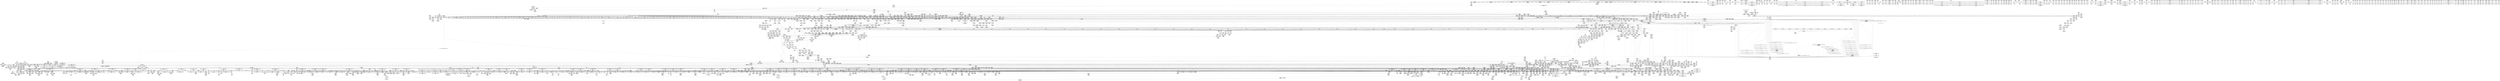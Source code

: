 digraph {
	CE0x61fd920 [shape=record,shape=Mrecord,label="{CE0x61fd920|GLOBAL:tomoyo_p2mac|Global_var:tomoyo_p2mac|*SummSource*}"]
	CE0x42499a0 [shape=record,shape=Mrecord,label="{CE0x42499a0|tomoyo_const_part_length:len.0|*SummSource*}"]
	CE0x79d6650 [shape=record,shape=Mrecord,label="{CE0x79d6650|VOIDTB_TE:_GIE_Function_Attrs:_noredzone_nounwind_optsize_define_internal_zeroext_i1_tomoyo_check_path2_acl(%struct.tomoyo_request_info*_%r,_%struct.tomoyo_acl_info*_%ptr)_#0_entry:_%tmp_load_i64,_i64*_getelementptr_inbounds_(_7_x_i64_,_7_x_i64_*___llvm_gcov_ctr38,_i64_0,_i64_0)_%tmp1_add_i64_%tmp,_1_store_i64_%tmp1,_i64*_getelementptr_inbounds_(_7_x_i64_,_7_x_i64_*___llvm_gcov_ctr38,_i64_0,_i64_0)_br_label_%bb_bb:_preds_%entry_call_void_mcount()_#3_call_void_llvm.dbg.value(metadata_%struct.tomoyo_request_info*_%r,_i64_0,_metadata_!8419,_metadata_!38901),_!dbg_!39766_call_void_llvm.dbg.value(metadata_%struct.tomoyo_acl_info*_%ptr,_i64_0,_metadata_!8420,_metadata_!38901),_!dbg_!39767_call_void_llvm.dbg.value(metadata_%struct.tomoyo_acl_info*_%ptr,_i64_0,_metadata_!8422,_metadata_!38901),_!dbg_!39768_%tmp2_bitcast_%struct.tomoyo_acl_info*_%ptr_to_i8*,_!dbg_!39769_%add.ptr_getelementptr_i8,_i8*_%tmp2,_i64_0,_!dbg_!39770_%tmp3_bitcast_i8*_%add.ptr_to_%struct.tomoyo_path2_acl*,_!dbg_!39771_call_void_llvm.dbg.value(metadata_%struct.tomoyo_path2_acl*_%tmp3,_i64_0,_metadata_!8421,_metadata_!38901),_!dbg_!39772_%perm_getelementptr_inbounds_%struct.tomoyo_path2_acl,_%struct.tomoyo_path2_acl*_%tmp3,_i32_0,_i32_1,_!dbg_!39773_%tmp4_load_i8,_i8*_%perm,_align_1,_!dbg_!39773_%conv_zext_i8_%tmp4_to_i32,_!dbg_!39774_%param_getelementptr_inbounds_%struct.tomoyo_request_info,_%struct.tomoyo_request_info*_%r,_i32_0,_i32_3,_!dbg_!39775_%path2_bitcast_%union.anon.91*_%param_to_%struct.anon.92*,_!dbg_!39776_%operation_getelementptr_inbounds_%struct.anon.92,_%struct.anon.92*_%path2,_i32_0,_i32_2,_!dbg_!39777_%tmp5_load_i8,_i8*_%operation,_align_1,_!dbg_!39777_%conv1_zext_i8_%tmp5_to_i32,_!dbg_!39778_%shl_shl_i32_1,_%conv1,_!dbg_!39779_%and_and_i32_%conv,_%shl,_!dbg_!39780_%tobool_icmp_ne_i32_%and,_0,_!dbg_!39780_%tmp6_select_i1_%tobool,_i64_1,_i64_2,_!dbg_!39781_%tmp7_getelementptr_inbounds_7_x_i64_,_7_x_i64_*___llvm_gcov_ctr38,_i64_0,_i64_%tmp6,_!dbg_!39781_%tmp8_load_i64,_i64*_%tmp7,_!dbg_!39781_%tmp9_add_i64_%tmp8,_1,_!dbg_!39781_store_i64_%tmp9,_i64*_%tmp7,_!dbg_!39781_br_i1_%tobool,_label_%land.lhs.true,_label_%land.end,_!dbg_!39781_land.lhs.true:_preds_%bb_%param2_getelementptr_inbounds_%struct.tomoyo_request_info,_%struct.tomoyo_request_info*_%r,_i32_0,_i32_3,_!dbg_!39782_%path23_bitcast_%union.anon.91*_%param2_to_%struct.anon.92*,_!dbg_!39783_%filename1_getelementptr_inbounds_%struct.anon.92,_%struct.anon.92*_%path23,_i32_0,_i32_0,_!dbg_!39784_%tmp10_load_%struct.tomoyo_path_info*,_%struct.tomoyo_path_info**_%filename1,_align_8,_!dbg_!39784_%name1_getelementptr_inbounds_%struct.tomoyo_path2_acl,_%struct.tomoyo_path2_acl*_%tmp3,_i32_0,_i32_2,_!dbg_!39785_%call_call_%struct.tomoyo_path_info*_tomoyo_compare_name_union(%struct.tomoyo_path_info*_%tmp10,_%struct.tomoyo_name_union*_%name1)_#9,_!dbg_!39786_%tobool4_icmp_ne_%struct.tomoyo_path_info*_%call,_null,_!dbg_!39786_%tmp11_select_i1_%tobool4,_i64_3,_i64_4,_!dbg_!39787_%tmp12_getelementptr_inbounds_7_x_i64_,_7_x_i64_*___llvm_gcov_ctr38,_i64_0,_i64_%tmp11,_!dbg_!39787_%tmp13_load_i64,_i64*_%tmp12,_!dbg_!39787_%tmp14_add_i64_%tmp13,_1,_!dbg_!39787_store_i64_%tmp14,_i64*_%tmp12,_!dbg_!39787_br_i1_%tobool4,_label_%land.rhs,_label_%land.end,_!dbg_!39787_land.rhs:_preds_%land.lhs.true_%tmp15_load_i64,_i64*_getelementptr_inbounds_(_7_x_i64_,_7_x_i64_*___llvm_gcov_ctr38,_i64_0,_i64_5),_!dbg_!39788_%tmp16_add_i64_%tmp15,_1,_!dbg_!39788_store_i64_%tmp16,_i64*_getelementptr_inbounds_(_7_x_i64_,_7_x_i64_*___llvm_gcov_ctr38,_i64_0,_i64_5),_!dbg_!39788_%param5_getelementptr_inbounds_%struct.tomoyo_request_info,_%struct.tomoyo_request_info*_%r,_i32_0,_i32_3,_!dbg_!39790_%path26_bitcast_%union.anon.91*_%param5_to_%struct.anon.92*,_!dbg_!39791_%filename2_getelementptr_inbounds_%struct.anon.92,_%struct.anon.92*_%path26,_i32_0,_i32_1,_!dbg_!39792_%tmp17_load_%struct.tomoyo_path_info*,_%struct.tomoyo_path_info**_%filename2,_align_8,_!dbg_!39792_%name2_getelementptr_inbounds_%struct.tomoyo_path2_acl,_%struct.tomoyo_path2_acl*_%tmp3,_i32_0,_i32_3,_!dbg_!39793_%call7_call_%struct.tomoyo_path_info*_tomoyo_compare_name_union(%struct.tomoyo_path_info*_%tmp17,_%struct.tomoyo_name_union*_%name2)_#9,_!dbg_!39794_%tobool8_icmp_ne_%struct.tomoyo_path_info*_%call7,_null,_!dbg_!39787_br_label_%land.end_land.end:_preds_%land.rhs,_%land.lhs.true,_%bb_%tmp18_phi_i1_false,_%land.lhs.true_,_false,_%bb_,_%tobool8,_%land.rhs_%tmp19_load_i64,_i64*_getelementptr_inbounds_(_7_x_i64_,_7_x_i64_*___llvm_gcov_ctr38,_i64_0,_i64_6),_!dbg_!39795_%tmp20_add_i64_%tmp19,_1,_!dbg_!39795_store_i64_%tmp20,_i64*_getelementptr_inbounds_(_7_x_i64_,_7_x_i64_*___llvm_gcov_ctr38,_i64_0,_i64_6),_!dbg_!39795_ret_i1_%tmp18,_!dbg_!39795_:_elem_0:default:}"]
	CE0x61e0d20 [shape=record,shape=Mrecord,label="{CE0x61e0d20|tomoyo_const_part_length:tmp45|security/tomoyo/util.c,645|*SummSource*}"]
	CE0x439a4e0 [shape=record,shape=Mrecord,label="{CE0x439a4e0|_call_void_mcount()_#3}"]
	CE0x5074c20 [shape=record,shape=Mrecord,label="{CE0x5074c20|VOIDTB_TE:_CE_189,190_}"]
	CE0x77befb0 [shape=record,shape=Mrecord,label="{CE0x77befb0|tomoyo_fill_path_info:tmp1|*SummSource*}"]
	CE0x5ddc9e0 [shape=record,shape=Mrecord,label="{CE0x5ddc9e0|tomoyo_const_part_length:tmp53|security/tomoyo/util.c,652|*SummSink*}"]
	CE0x5db0510 [shape=record,shape=Mrecord,label="{CE0x5db0510|tomoyo_const_part_length:tmp18|security/tomoyo/util.c,627|*SummSink*}"]
	CE0x4f04380 [shape=record,shape=Mrecord,label="{CE0x4f04380|tomoyo_fill_path_info:tmp11|security/tomoyo/util.c,667|*SummSource*}"]
	CE0x4ffe1d0 [shape=record,shape=Mrecord,label="{CE0x4ffe1d0|_ret_void,_!dbg_!38913|security/tomoyo/file.c,138|*SummSink*}"]
	CE0x5d91530 [shape=record,shape=Mrecord,label="{CE0x5d91530|tomoyo_path_perm:sw.epilog|*SummSource*}"]
	CE0x783eeb0 [shape=record,shape=Mrecord,label="{CE0x783eeb0|rcu_lock_release:__here}"]
	CE0x62d49d0 [shape=record,shape=Mrecord,label="{CE0x62d49d0|tomoyo_get_mode:if.then13|*SummSource*}"]
	CE0x5183b00 [shape=record,shape=Mrecord,label="{CE0x5183b00|i64*_getelementptr_inbounds_(_12_x_i64_,_12_x_i64_*___llvm_gcov_ctr31133,_i64_0,_i64_9)|*Constant*}"]
	CE0x61ef3f0 [shape=record,shape=Mrecord,label="{CE0x61ef3f0|tomoyo_path_perm:bb}"]
	CE0x5de80e0 [shape=record,shape=Mrecord,label="{CE0x5de80e0|tomoyo_get_mode:tmp24|security/tomoyo/util.c,986|*SummSink*}"]
	CE0x7979bd0 [shape=record,shape=Mrecord,label="{CE0x7979bd0|i32_47|*Constant*}"]
	CE0x7882b30 [shape=record,shape=Mrecord,label="{CE0x7882b30|tomoyo_fill_path_info:const_len|security/tomoyo/util.c,666}"]
	CE0x43c93f0 [shape=record,shape=Mrecord,label="{CE0x43c93f0|i64*_getelementptr_inbounds_(_4_x_i64_,_4_x_i64_*___llvm_gcov_ctr24,_i64_0,_i64_2)|*Constant*|*SummSink*}"]
	CE0x4ff5360 [shape=record,shape=Mrecord,label="{CE0x4ff5360|tomoyo_fill_path_info:land.end|*SummSource*}"]
	CE0x5e629b0 [shape=record,shape=Mrecord,label="{CE0x5e629b0|tomoyo_domain:tmp3}"]
	CE0x5ebf230 [shape=record,shape=Mrecord,label="{CE0x5ebf230|get_current:tmp2|*SummSink*}"]
	CE0x60aa080 [shape=record,shape=Mrecord,label="{CE0x60aa080|i64*_getelementptr_inbounds_(_31_x_i64_,_31_x_i64_*___llvm_gcov_ctr43150,_i64_0,_i64_27)|*Constant*|*SummSource*}"]
	CE0x518d1a0 [shape=record,shape=Mrecord,label="{CE0x518d1a0|__llvm_gcov_indirect_counter_increment114:exit|*SummSink*}"]
	CE0x4fc7930 [shape=record,shape=Mrecord,label="{CE0x4fc7930|i64*_getelementptr_inbounds_(_12_x_i64_,_12_x_i64_*___llvm_gcov_ctr31133,_i64_0,_i64_0)|*Constant*}"]
	CE0x606b880 [shape=record,shape=Mrecord,label="{CE0x606b880|tomoyo_const_part_length:tmp34|security/tomoyo/util.c,642|*SummSink*}"]
	CE0x44a04c0 [shape=record,shape=Mrecord,label="{CE0x44a04c0|tomoyo_get_realpath:name1|security/tomoyo/file.c,151|*SummSink*}"]
	CE0x43c8e90 [shape=record,shape=Mrecord,label="{CE0x43c8e90|COLLAPSED:_GCMRE___llvm_gcov_ctr53148_internal_global_2_x_i64_zeroinitializer:_elem_0:default:}"]
	CE0x6208370 [shape=record,shape=Mrecord,label="{CE0x6208370|_call_void_kfree(i8*_%tmp38)_#9,_!dbg_!38960|security/tomoyo/file.c,822|*SummSource*}"]
	CE0x605c5b0 [shape=record,shape=Mrecord,label="{CE0x605c5b0|VOIDTB_TE:_CE_191,192_}"]
	CE0x612f4e0 [shape=record,shape=Mrecord,label="{CE0x612f4e0|tomoyo_path_permission:domain|security/tomoyo/file.c,564|*SummSink*}"]
	CE0x5f3d180 [shape=record,shape=Mrecord,label="{CE0x5f3d180|i32_39|*Constant*|*SummSource*}"]
	CE0x5013690 [shape=record,shape=Mrecord,label="{CE0x5013690|_ret_void,_!dbg_!38907|include/linux/srcu.h,238|*SummSource*}"]
	CE0x5e9a690 [shape=record,shape=Mrecord,label="{CE0x5e9a690|tomoyo_domain:tmp1|*SummSink*}"]
	CE0x77c0d10 [shape=record,shape=Mrecord,label="{CE0x77c0d10|tomoyo_path_perm:call16|security/tomoyo/file.c,820}"]
	CE0x4357200 [shape=record,shape=Mrecord,label="{CE0x4357200|tomoyo_path_rmdir:mnt1|security/tomoyo/tomoyo.c,206|*SummSource*}"]
	CE0x7a103a0 [shape=record,shape=Mrecord,label="{CE0x7a103a0|__llvm_gcov_indirect_counter_increment:pred|*SummSource*}"]
	CE0x5d80a90 [shape=record,shape=Mrecord,label="{CE0x5d80a90|tomoyo_domain:do.body|*SummSource*}"]
	CE0x42c53b0 [shape=record,shape=Mrecord,label="{CE0x42c53b0|tomoyo_const_part_length:incdec.ptr10|security/tomoyo/util.c,640|*SummSource*}"]
	CE0x78709a0 [shape=record,shape=Mrecord,label="{CE0x78709a0|i8*_undef|*Constant*}"]
	CE0x5de4230 [shape=record,shape=Mrecord,label="{CE0x5de4230|tomoyo_add_slash:tmp4|security/tomoyo/file.c,131}"]
	CE0x5d07a20 [shape=record,shape=Mrecord,label="{CE0x5d07a20|i32_5|*Constant*|*SummSource*}"]
	CE0x5177c10 [shape=record,shape=Mrecord,label="{CE0x5177c10|0:_%struct.tomoyo_obj_info*,_16:_%struct.tomoyo_domain_info*,_24:_%struct.tomoyo_path_info*,_40:_i8,_72:_i8,_75:_i8,_76:_i8,_77:_i8,_:_SCMRE_27,28_}"]
	CE0x77caa70 [shape=record,shape=Mrecord,label="{CE0x77caa70|i64*_getelementptr_inbounds_(_10_x_i64_,_10_x_i64_*___llvm_gcov_ctr34,_i64_0,_i64_5)|*Constant*|*SummSink*}"]
	CE0x79e1710 [shape=record,shape=Mrecord,label="{CE0x79e1710|COLLAPSED:_GCMRE___llvm_gcov_ctr34_internal_global_10_x_i64_zeroinitializer:_elem_0:default:}"]
	CE0x78067d0 [shape=record,shape=Mrecord,label="{CE0x78067d0|GLOBAL:__llvm_gcov_ctr28130|Global_var:__llvm_gcov_ctr28130}"]
	CE0x5216f60 [shape=record,shape=Mrecord,label="{CE0x5216f60|i64_3|*Constant*}"]
	CE0x4fc8df0 [shape=record,shape=Mrecord,label="{CE0x4fc8df0|_ret_i32_%conv6,_!dbg_!38926|security/tomoyo/util.c,1011}"]
	CE0x5e4cd20 [shape=record,shape=Mrecord,label="{CE0x5e4cd20|0:_%struct.tomoyo_obj_info*,_16:_%struct.tomoyo_domain_info*,_24:_%struct.tomoyo_path_info*,_40:_i8,_72:_i8,_75:_i8,_76:_i8,_77:_i8,_:_SCMRE_42,43_}"]
	CE0x60b60d0 [shape=record,shape=Mrecord,label="{CE0x60b60d0|tomoyo_fill_path_info:tmp12|security/tomoyo/util.c,667|*SummSource*}"]
	CE0x50a4520 [shape=record,shape=Mrecord,label="{CE0x50a4520|tomoyo_path_perm:name11|security/tomoyo/file.c,813}"]
	CE0x5d140c0 [shape=record,shape=Mrecord,label="{CE0x5d140c0|tomoyo_path_perm:obj7|security/tomoyo/file.c,806|*SummSource*}"]
	CE0x7961540 [shape=record,shape=Mrecord,label="{CE0x7961540|tomoyo_get_realpath:tmp5|security/tomoyo/file.c,151}"]
	CE0x6178bf0 [shape=record,shape=Mrecord,label="{CE0x6178bf0|tomoyo_path_permission:tmp5|*LoadInst*|security/tomoyo/file.c,564|*SummSource*}"]
	CE0x418d350 [shape=record,shape=Mrecord,label="{CE0x418d350|srcu_read_unlock:bb}"]
	CE0x5df3180 [shape=record,shape=Mrecord,label="{CE0x5df3180|tomoyo_path_perm:tmp4|security/tomoyo/file.c,788|*SummSink*}"]
	CE0x76b5320 [shape=record,shape=Mrecord,label="{CE0x76b5320|tomoyo_path_permission:do.body|*SummSink*}"]
	CE0x4ec4eb0 [shape=record,shape=Mrecord,label="{CE0x4ec4eb0|tomoyo_path_perm:path|Function::tomoyo_path_perm&Arg::path::}"]
	CE0x788b850 [shape=record,shape=Mrecord,label="{CE0x788b850|tomoyo_path_perm:call10|security/tomoyo/file.c,813|*SummSink*}"]
	CE0x4274e70 [shape=record,shape=Mrecord,label="{CE0x4274e70|tomoyo_const_part_length:tmp24|security/tomoyo/util.c,640|*SummSink*}"]
	CE0x5e62e20 [shape=record,shape=Mrecord,label="{CE0x5e62e20|tomoyo_get_mode:entry}"]
	CE0x4e928d0 [shape=record,shape=Mrecord,label="{CE0x4e928d0|tomoyo_path_permission:tmp21|security/tomoyo/file.c,573}"]
	CE0x6217840 [shape=record,shape=Mrecord,label="{CE0x6217840|i32_2|*Constant*}"]
	CE0x4ffda30 [shape=record,shape=Mrecord,label="{CE0x4ffda30|tomoyo_add_slash:buf|Function::tomoyo_add_slash&Arg::buf::}"]
	CE0x60b8aa0 [shape=record,shape=Mrecord,label="{CE0x60b8aa0|tomoyo_domain:tmp10|security/tomoyo/common.h,1205}"]
	CE0x6207a80 [shape=record,shape=Mrecord,label="{CE0x6207a80|tomoyo_path_perm:name21|security/tomoyo/file.c,822|*SummSource*}"]
	CE0x76d2d50 [shape=record,shape=Mrecord,label="{CE0x76d2d50|tomoyo_path_permission:tmp14|security/tomoyo/file.c,567}"]
	CE0x5e6bfd0 [shape=record,shape=Mrecord,label="{CE0x5e6bfd0|0:_%struct.tomoyo_obj_info*,_16:_%struct.tomoyo_domain_info*,_24:_%struct.tomoyo_path_info*,_40:_i8,_72:_i8,_75:_i8,_76:_i8,_77:_i8,_:_SCMRE_62,63_}"]
	CE0x42833f0 [shape=record,shape=Mrecord,label="{CE0x42833f0|_call_void_mcount()_#3|*SummSink*}"]
	CE0x51a7790 [shape=record,shape=Mrecord,label="{CE0x51a7790|tomoyo_add_slash:tmp10|security/tomoyo/file.c,136|*SummSink*}"]
	CE0x5f06000 [shape=record,shape=Mrecord,label="{CE0x5f06000|tomoyo_path_perm:name|security/tomoyo/file.c,802|*SummSink*}"]
	CE0x76ed9a0 [shape=record,shape=Mrecord,label="{CE0x76ed9a0|tomoyo_get_mode:tmp23|security/tomoyo/util.c,986}"]
	CE0x4f4a890 [shape=record,shape=Mrecord,label="{CE0x4f4a890|tomoyo_fill_path_info:sub|security/tomoyo/util.c,667}"]
	CE0x62ec510 [shape=record,shape=Mrecord,label="{CE0x62ec510|tomoyo_read_unlock:entry|*SummSource*}"]
	CE0x62fef00 [shape=record,shape=Mrecord,label="{CE0x62fef00|i64_0|*Constant*|*SummSink*}"]
	CE0x5f14ce0 [shape=record,shape=Mrecord,label="{CE0x5f14ce0|tomoyo_path_permission:operation|Function::tomoyo_path_permission&Arg::operation::}"]
	CE0x4359850 [shape=record,shape=Mrecord,label="{CE0x4359850|_call_void___llvm_gcov_indirect_counter_increment114(i32*___llvm_gcov_global_state_pred45,_i64**_getelementptr_inbounds_(_3_x_i64*_,_3_x_i64*_*___llvm_gcda_edge_table44,_i64_0,_i64_1)),_!dbg_!38927|security/tomoyo/util.c,634}"]
	CE0x435d270 [shape=record,shape=Mrecord,label="{CE0x435d270|COLLAPSED:_GCMRE___llvm_gcov_ctr23_internal_global_2_x_i64_zeroinitializer:_elem_0:default:}"]
	CE0x439fb00 [shape=record,shape=Mrecord,label="{CE0x439fb00|tomoyo_path_permission:conv|security/tomoyo/file.c,564}"]
	CE0x62fced0 [shape=record,shape=Mrecord,label="{CE0x62fced0|GLOBAL:__llvm_gcov_global_state_pred45|Global_var:__llvm_gcov_global_state_pred45}"]
	CE0x62a5b00 [shape=record,shape=Mrecord,label="{CE0x62a5b00|tomoyo_get_mode:if.then2|*SummSink*}"]
	CE0x5d14230 [shape=record,shape=Mrecord,label="{CE0x5d14230|i32_6|*Constant*}"]
	CE0x773a5b0 [shape=record,shape=Mrecord,label="{CE0x773a5b0|tomoyo_const_part_length:tmp53|security/tomoyo/util.c,652|*SummSource*}"]
	CE0x7989e30 [shape=record,shape=Mrecord,label="{CE0x7989e30|__llvm_gcov_indirect_counter_increment:counter|*SummSink*}"]
	CE0x5e4b050 [shape=record,shape=Mrecord,label="{CE0x5e4b050|i64*_getelementptr_inbounds_(_2_x_i64_,_2_x_i64_*___llvm_gcov_ctr23,_i64_0,_i64_0)|*Constant*|*SummSource*}"]
	CE0x5ddd4c0 [shape=record,shape=Mrecord,label="{CE0x5ddd4c0|tomoyo_get_mode:if.then13}"]
	CE0x51bba90 [shape=record,shape=Mrecord,label="{CE0x51bba90|srcu_read_lock:call|include/linux/srcu.h,220|*SummSource*}"]
	CE0x62e9b30 [shape=record,shape=Mrecord,label="{CE0x62e9b30|_ret_void,_!dbg_!38929|security/tomoyo/util.c,670}"]
	CE0x786a3e0 [shape=record,shape=Mrecord,label="{CE0x786a3e0|i64_7|*Constant*|*SummSink*}"]
	CE0x7a0d530 [shape=record,shape=Mrecord,label="{CE0x7a0d530|tomoyo_read_unlock:bb|*SummSink*}"]
	CE0x4f6ceb0 [shape=record,shape=Mrecord,label="{CE0x4f6ceb0|i64_1|*Constant*}"]
	CE0x5179b80 [shape=record,shape=Mrecord,label="{CE0x5179b80|_call_void_mcount()_#3|*SummSource*}"]
	CE0x61ab540 [shape=record,shape=Mrecord,label="{CE0x61ab540|i64_25|*Constant*|*SummSource*}"]
	CE0x5d14560 [shape=record,shape=Mrecord,label="{CE0x5d14560|tomoyo_path_perm:conv8|security/tomoyo/file.c,807}"]
	CE0x5f384c0 [shape=record,shape=Mrecord,label="{CE0x5f384c0|tomoyo_get_mode:entry}"]
	CE0x780b340 [shape=record,shape=Mrecord,label="{CE0x780b340|tomoyo_audit_path_log:r|Function::tomoyo_audit_path_log&Arg::r::|*SummSource*}"]
	CE0x421b080 [shape=record,shape=Mrecord,label="{CE0x421b080|__llvm_gcov_indirect_counter_increment114:tmp6|*SummSource*}"]
	CE0x50932d0 [shape=record,shape=Mrecord,label="{CE0x50932d0|tomoyo_path_perm:tmp32|security/tomoyo/file.c,821|*SummSink*}"]
	CE0x60d8720 [shape=record,shape=Mrecord,label="{CE0x60d8720|tomoyo_const_part_length:if.end6|*SummSink*}"]
	CE0x78071d0 [shape=record,shape=Mrecord,label="{CE0x78071d0|i64*_getelementptr_inbounds_(_2_x_i64_,_2_x_i64_*___llvm_gcov_ctr22,_i64_0,_i64_0)|*Constant*|*SummSource*}"]
	CE0x62fcb70 [shape=record,shape=Mrecord,label="{CE0x62fcb70|%struct.lockdep_map*_null|*Constant*}"]
	CE0x5d09c50 [shape=record,shape=Mrecord,label="{CE0x5d09c50|tomoyo_path_perm:tmp18|security/tomoyo/file.c,804}"]
	CE0x5fc8480 [shape=record,shape=Mrecord,label="{CE0x5fc8480|i64*_getelementptr_inbounds_(_10_x_i64_,_10_x_i64_*___llvm_gcov_ctr34,_i64_0,_i64_4)|*Constant*}"]
	CE0x5216710 [shape=record,shape=Mrecord,label="{CE0x5216710|tomoyo_get_mode:if.end14|*SummSink*}"]
	CE0x50acf90 [shape=record,shape=Mrecord,label="{CE0x50acf90|tomoyo_const_part_length:bb|*SummSource*}"]
	CE0x5e9a890 [shape=record,shape=Mrecord,label="{CE0x5e9a890|i64*_getelementptr_inbounds_(_11_x_i64_,_11_x_i64_*___llvm_gcov_ctr54147,_i64_0,_i64_1)|*Constant*}"]
	CE0x784b2e0 [shape=record,shape=Mrecord,label="{CE0x784b2e0|tomoyo_fill_path_info:arrayidx|security/tomoyo/util.c,667}"]
	CE0x5ec1aa0 [shape=record,shape=Mrecord,label="{CE0x5ec1aa0|COLLAPSED:_GCRE_current_task_external_global_%struct.task_struct*:_elem_0::|security/tomoyo/common.h,1205}"]
	CE0x611d710 [shape=record,shape=Mrecord,label="{CE0x611d710|_call_void_tomoyo_fill_path_info(%struct.tomoyo_path_info*_%symlink_target)_#9,_!dbg_!38949|security/tomoyo/file.c,816|*SummSink*}"]
	CE0x5f4f700 [shape=record,shape=Mrecord,label="{CE0x5f4f700|tomoyo_init_request_info:type|security/tomoyo/util.c,1009|*SummSource*}"]
	CE0x61d50e0 [shape=record,shape=Mrecord,label="{CE0x61d50e0|tomoyo_const_part_length:tmp43|security/tomoyo/util.c,644}"]
	CE0x5f4f5c0 [shape=record,shape=Mrecord,label="{CE0x5f4f5c0|i32_10|*Constant*|*SummSource*}"]
	CE0x4437920 [shape=record,shape=Mrecord,label="{CE0x4437920|i64_12|*Constant*|*SummSink*}"]
	CE0x503f4a0 [shape=record,shape=Mrecord,label="{CE0x503f4a0|tomoyo_audit_path_log:filename|security/tomoyo/file.c,169|*SummSource*}"]
	CE0x79c87f0 [shape=record,shape=Mrecord,label="{CE0x79c87f0|tomoyo_get_mode:conv15|security/tomoyo/util.c,987}"]
	CE0x5d70f40 [shape=record,shape=Mrecord,label="{CE0x5d70f40|0:_i64*,_array:_GCR___llvm_gcda_edge_table44_internal_unnamed_addr_constant_3_x_i64*_i64*_getelementptr_inbounds_(_31_x_i64_,_31_x_i64_*___llvm_gcov_ctr43150,_i64_0,_i64_10),_i64*_getelementptr_inbounds_(_31_x_i64_,_31_x_i64_*___llvm_gcov_ctr43150,_i64_0,_i64_11),_i64*_getelementptr_inbounds_(_31_x_i64_,_31_x_i64_*___llvm_gcov_ctr43150,_i64_0,_i64_15)_:_elem_0::}"]
	CE0x78695c0 [shape=record,shape=Mrecord,label="{CE0x78695c0|VOIDTB_TE:_CE_179,180_}"]
	CE0x5e9a310 [shape=record,shape=Mrecord,label="{CE0x5e9a310|tomoyo_path_permission:idxprom|security/tomoyo/file.c,563|*SummSource*}"]
	CE0x605e450 [shape=record,shape=Mrecord,label="{CE0x605e450|tomoyo_get_mode:tmp18|security/tomoyo/util.c,985}"]
	CE0x4195460 [shape=record,shape=Mrecord,label="{CE0x4195460|tomoyo_get_realpath:buf|Function::tomoyo_get_realpath&Arg::buf::|*SummSource*}"]
	CE0x79b6500 [shape=record,shape=Mrecord,label="{CE0x79b6500|__llvm_gcov_indirect_counter_increment:tmp6|*SummSource*}"]
	CE0x43b8b80 [shape=record,shape=Mrecord,label="{CE0x43b8b80|GLOBAL:__llvm_gcov_ctr43150|Global_var:__llvm_gcov_ctr43150|*SummSink*}"]
	CE0x43f3dd0 [shape=record,shape=Mrecord,label="{CE0x43f3dd0|i32_1|*Constant*}"]
	CE0x5e647c0 [shape=record,shape=Mrecord,label="{CE0x5e647c0|0:_%struct.tomoyo_obj_info*,_16:_%struct.tomoyo_domain_info*,_24:_%struct.tomoyo_path_info*,_40:_i8,_72:_i8,_75:_i8,_76:_i8,_77:_i8,_:_SCMRE_53,54_}"]
	CE0x5cfed00 [shape=record,shape=Mrecord,label="{CE0x5cfed00|_ret_%struct.task_struct*_%tmp4,_!dbg_!38905|./arch/x86/include/asm/current.h,14|*SummSource*}"]
	CE0x5d711c0 [shape=record,shape=Mrecord,label="{CE0x5d711c0|__llvm_gcov_indirect_counter_increment114:tmp|*SummSink*}"]
	CE0x774ed00 [shape=record,shape=Mrecord,label="{CE0x774ed00|VOIDTB_TE:_CE_166,167_}"]
	CE0x6131360 [shape=record,shape=Mrecord,label="{CE0x6131360|tomoyo_init_request_info:call4|security/tomoyo/util.c,1010|*SummSource*}"]
	CE0x5e5c5f0 [shape=record,shape=Mrecord,label="{CE0x5e5c5f0|tomoyo_get_mode:tmp2|security/tomoyo/util.c,978|*SummSink*}"]
	CE0x610b770 [shape=record,shape=Mrecord,label="{CE0x610b770|i64*_getelementptr_inbounds_(_2_x_i64_,_2_x_i64_*___llvm_gcov_ctr31,_i64_0,_i64_1)|*Constant*|*SummSink*}"]
	CE0x6082e70 [shape=record,shape=Mrecord,label="{CE0x6082e70|i64_22|*Constant*|*SummSource*}"]
	CE0x516f9e0 [shape=record,shape=Mrecord,label="{CE0x516f9e0|128:_i8*,_1208:_%struct.file*,_:_CMRE_152,160_|*MultipleSource*|security/tomoyo/common.h,1205|security/tomoyo/common.h,1205}"]
	CE0x4f3b180 [shape=record,shape=Mrecord,label="{CE0x4f3b180|i32_0|*Constant*}"]
	CE0x6d0efe0 [shape=record,shape=Mrecord,label="{CE0x6d0efe0|tomoyo_path_permission:do.cond}"]
	CE0x50ef7f0 [shape=record,shape=Mrecord,label="{CE0x50ef7f0|i64*_getelementptr_inbounds_(_12_x_i64_,_12_x_i64_*___llvm_gcov_ctr31133,_i64_0,_i64_11)|*Constant*|*SummSource*}"]
	CE0x618f4f0 [shape=record,shape=Mrecord,label="{CE0x618f4f0|i32_4|*Constant*|*SummSource*}"]
	CE0x4375990 [shape=record,shape=Mrecord,label="{CE0x4375990|tomoyo_path_rmdir:parent|Function::tomoyo_path_rmdir&Arg::parent::}"]
	CE0x4e921c0 [shape=record,shape=Mrecord,label="{CE0x4e921c0|tomoyo_path_permission:tmp19|security/tomoyo/file.c,573|*SummSource*}"]
	CE0x7690b20 [shape=record,shape=Mrecord,label="{CE0x7690b20|tomoyo_get_mode:arrayidx|security/tomoyo/util.c,981}"]
	CE0x4282790 [shape=record,shape=Mrecord,label="{CE0x4282790|tomoyo_get_mode:tmp28|security/tomoyo/util.c,988|*SummSink*}"]
	CE0x4f4e9f0 [shape=record,shape=Mrecord,label="{CE0x4f4e9f0|tomoyo_audit_path_log:arrayidx|security/tomoyo/file.c,167|*SummSource*}"]
	CE0x43f4380 [shape=record,shape=Mrecord,label="{CE0x43f4380|tomoyo_path_rmdir:tmp1}"]
	CE0x626c870 [shape=record,shape=Mrecord,label="{CE0x626c870|_call_void_kfree(i8*_%tmp41)_#9,_!dbg_!38964|security/tomoyo/file.c,824|*SummSource*}"]
	CE0x6131510 [shape=record,shape=Mrecord,label="{CE0x6131510|tomoyo_path_perm:if.then25|*SummSink*}"]
	CE0x434b9c0 [shape=record,shape=Mrecord,label="{CE0x434b9c0|tomoyo_domain:tmp14|security/tomoyo/common.h,1205|*SummSink*}"]
	CE0x79adb00 [shape=record,shape=Mrecord,label="{CE0x79adb00|0:_i8,_array:_GCRE_tomoyo_index2category_constant_39_x_i8_c_00_00_00_00_00_00_00_00_00_00_00_00_00_00_00_00_00_00_00_00_00_00_00_01_01_01_01_01_01_01_01_01_01_01_01_01_01_01_02_,_align_16:_elem_4::|security/tomoyo/util.c,983}"]
	CE0x7869420 [shape=record,shape=Mrecord,label="{CE0x7869420|VOIDTB_TE:_CE_176,177_}"]
	CE0x5d830e0 [shape=record,shape=Mrecord,label="{CE0x5d830e0|GLOBAL:tomoyo_domain|*Constant*|*SummSource*}"]
	CE0x51a7870 [shape=record,shape=Mrecord,label="{CE0x51a7870|tomoyo_add_slash:name|security/tomoyo/file.c,136|*SummSink*}"]
	CE0x437eff0 [shape=record,shape=Mrecord,label="{CE0x437eff0|GLOBAL:tomoyo_profile|*Constant*}"]
	CE0x51bb730 [shape=record,shape=Mrecord,label="{CE0x51bb730|tomoyo_get_mode:tmp7|security/tomoyo/util.c,979|*SummSource*}"]
	CE0x514b930 [shape=record,shape=Mrecord,label="{CE0x514b930|i1_true|*Constant*}"]
	CE0x6d16bd0 [shape=record,shape=Mrecord,label="{CE0x6d16bd0|GLOBAL:tomoyo_get_realpath|*Constant*}"]
	CE0x41959a0 [shape=record,shape=Mrecord,label="{CE0x41959a0|tomoyo_path_rmdir:tmp|*SummSink*}"]
	CE0x4fe9220 [shape=record,shape=Mrecord,label="{CE0x4fe9220|GLOBAL:lockdep_rcu_suspicious|*Constant*|*SummSink*}"]
	CE0x774b610 [shape=record,shape=Mrecord,label="{CE0x774b610|tomoyo_path_perm:tobool24|security/tomoyo/file.c,826}"]
	CE0x780b870 [shape=record,shape=Mrecord,label="{CE0x780b870|tomoyo_path_permission:cmp10|security/tomoyo/file.c,573|*SummSink*}"]
	CE0x5217160 [shape=record,shape=Mrecord,label="{CE0x5217160|tomoyo_path_permission:bb|*SummSink*}"]
	CE0x5cce640 [shape=record,shape=Mrecord,label="{CE0x5cce640|_ret_i32_%call,_!dbg_!38902|security/tomoyo/common.h,1097}"]
	CE0x43d4020 [shape=record,shape=Mrecord,label="{CE0x43d4020|tomoyo_fill_path_info:tmp1}"]
	CE0x5efa5c0 [shape=record,shape=Mrecord,label="{CE0x5efa5c0|tomoyo_get_mode:conv10|security/tomoyo/util.c,985}"]
	CE0x4fd29e0 [shape=record,shape=Mrecord,label="{CE0x4fd29e0|tomoyo_path_permission:tmp4|security/tomoyo/file.c,564|*SummSink*}"]
	CE0x60b6f30 [shape=record,shape=Mrecord,label="{CE0x60b6f30|tomoyo_const_part_length:cmp15|security/tomoyo/util.c,641|*SummSink*}"]
	CE0x62ff690 [shape=record,shape=Mrecord,label="{CE0x62ff690|tomoyo_init_request_info:tmp3|security/tomoyo/util.c,1004}"]
	CE0x5d436b0 [shape=record,shape=Mrecord,label="{CE0x5d436b0|tomoyo_fill_path_info:tmp8|security/tomoyo/util.c,667|*SummSource*}"]
	CE0x5e72ce0 [shape=record,shape=Mrecord,label="{CE0x5e72ce0|0:_%struct.tomoyo_obj_info*,_16:_%struct.tomoyo_domain_info*,_24:_%struct.tomoyo_path_info*,_40:_i8,_72:_i8,_75:_i8,_76:_i8,_77:_i8,_:_SCMRE_72,73_|*MultipleSource*|security/tomoyo/file.c, 787|security/tomoyo/file.c,787|Function::tomoyo_init_request_info&Arg::r::|security/tomoyo/file.c,800}"]
	CE0x5cc2f10 [shape=record,shape=Mrecord,label="{CE0x5cc2f10|128:_i8*,_1208:_%struct.file*,_:_CMRE_24,25_}"]
	CE0x62d9a50 [shape=record,shape=Mrecord,label="{CE0x62d9a50|0:_i8,_array:_GCRE_tomoyo_index2category_constant_39_x_i8_c_00_00_00_00_00_00_00_00_00_00_00_00_00_00_00_00_00_00_00_00_00_00_00_01_01_01_01_01_01_01_01_01_01_01_01_01_01_01_02_,_align_16:_elem_12::|security/tomoyo/util.c,983}"]
	CE0x4f9f9f0 [shape=record,shape=Mrecord,label="{CE0x4f9f9f0|0:_i8,_array:_GCR_tomoyo_p2mac_internal_constant_11_x_i8_c_00_01_01_01_03_04_06_09_0A_13_15_,_align_1:_elem_4::|security/tomoyo/file.c,797}"]
	CE0x4437670 [shape=record,shape=Mrecord,label="{CE0x4437670|i64_12|*Constant*|*SummSource*}"]
	CE0x435d930 [shape=record,shape=Mrecord,label="{CE0x435d930|tomoyo_domain:tmp6|security/tomoyo/common.h,1205}"]
	CE0x6083a50 [shape=record,shape=Mrecord,label="{CE0x6083a50|tomoyo_domain:tmp7|security/tomoyo/common.h,1205|*SummSink*}"]
	CE0x4f4d140 [shape=record,shape=Mrecord,label="{CE0x4f4d140|tomoyo_domain:tmp10|security/tomoyo/common.h,1205|*SummSink*}"]
	CE0x62fc4b0 [shape=record,shape=Mrecord,label="{CE0x62fc4b0|tomoyo_const_part_length:tobool|security/tomoyo/util.c,624|*SummSource*}"]
	CE0x443b800 [shape=record,shape=Mrecord,label="{CE0x443b800|tomoyo_fill_path_info:frombool10|security/tomoyo/util.c,668}"]
	CE0x4f6c860 [shape=record,shape=Mrecord,label="{CE0x4f6c860|i64*_getelementptr_inbounds_(_2_x_i64_,_2_x_i64_*___llvm_gcov_ctr21,_i64_0,_i64_0)|*Constant*|*SummSink*}"]
	CE0x4195170 [shape=record,shape=Mrecord,label="{CE0x4195170|_ret_i1_%retval.0,_!dbg_!38916|security/tomoyo/file.c,156}"]
	CE0x780b640 [shape=record,shape=Mrecord,label="{CE0x780b640|_ret_i32_%call,_!dbg_!38912|security/tomoyo/file.c,167|*SummSource*}"]
	CE0x79b8110 [shape=record,shape=Mrecord,label="{CE0x79b8110|rcu_lock_release:entry|*SummSource*}"]
	CE0x60ea060 [shape=record,shape=Mrecord,label="{CE0x60ea060|tomoyo_path_perm:if.then20|*SummSource*}"]
	CE0x445b250 [shape=record,shape=Mrecord,label="{CE0x445b250|i64*_getelementptr_inbounds_(_2_x_i64_,_2_x_i64_*___llvm_gcov_ctr24208,_i64_0,_i64_0)|*Constant*}"]
	CE0x62ff060 [shape=record,shape=Mrecord,label="{CE0x62ff060|i64*_getelementptr_inbounds_(_25_x_i64_,_25_x_i64_*___llvm_gcov_ctr11,_i64_0,_i64_3)|*Constant*}"]
	CE0x62ec3a0 [shape=record,shape=Mrecord,label="{CE0x62ec3a0|GLOBAL:tomoyo_read_unlock|*Constant*|*SummSink*}"]
	CE0x4f6d630 [shape=record,shape=Mrecord,label="{CE0x4f6d630|GLOBAL:__llvm_gcov_indirect_counter_increment114|*Constant*|*SummSource*}"]
	CE0x5e8e3e0 [shape=record,shape=Mrecord,label="{CE0x5e8e3e0|__llvm_gcov_indirect_counter_increment114:tmp2|*SummSource*}"]
	CE0x61107d0 [shape=record,shape=Mrecord,label="{CE0x61107d0|VOIDTB_TE:_CE_206,207_}"]
	CE0x6100010 [shape=record,shape=Mrecord,label="{CE0x6100010|tomoyo_const_part_length:tmp36|security/tomoyo/util.c,644|*SummSink*}"]
	CE0x779c2c0 [shape=record,shape=Mrecord,label="{CE0x779c2c0|tomoyo_add_slash:tmp6|security/tomoyo/file.c,131|*SummSink*}"]
	CE0x5d16f40 [shape=record,shape=Mrecord,label="{CE0x5d16f40|tomoyo_path_perm:name12|security/tomoyo/file.c,814|*SummSink*}"]
	CE0x509e1e0 [shape=record,shape=Mrecord,label="{CE0x509e1e0|tomoyo_add_slash:tmp8|security/tomoyo/file.c,132|*SummSource*}"]
	CE0x43b8e30 [shape=record,shape=Mrecord,label="{CE0x43b8e30|tomoyo_fill_path_info:conv3|security/tomoyo/util.c,666}"]
	CE0x60d88e0 [shape=record,shape=Mrecord,label="{CE0x60d88e0|tomoyo_const_part_length:if.end|*SummSource*}"]
	CE0x4364bb0 [shape=record,shape=Mrecord,label="{CE0x4364bb0|tomoyo_path_permission:mode|security/tomoyo/file.c,564|*SummSource*}"]
	CE0x77694c0 [shape=record,shape=Mrecord,label="{CE0x77694c0|i64**_getelementptr_inbounds_(_3_x_i64*_,_3_x_i64*_*___llvm_gcda_edge_table44,_i64_0,_i64_1)|*Constant*}"]
	CE0x79c0040 [shape=record,shape=Mrecord,label="{CE0x79c0040|tomoyo_path_permission:retval.0}"]
	CE0x60c9cf0 [shape=record,shape=Mrecord,label="{CE0x60c9cf0|tomoyo_path_permission:tmp4|security/tomoyo/file.c,564}"]
	CE0x5093a10 [shape=record,shape=Mrecord,label="{CE0x5093a10|tomoyo_path_perm:tmp33|security/tomoyo/file.c,821|*SummSource*}"]
	CE0x5df2cd0 [shape=record,shape=Mrecord,label="{CE0x5df2cd0|tomoyo_path_perm:tmp3|security/tomoyo/file.c,788|*SummSource*}"]
	CE0x7a101a0 [shape=record,shape=Mrecord,label="{CE0x7a101a0|__llvm_gcov_indirect_counter_increment:bb4|*SummSink*}"]
	CE0x43593b0 [shape=record,shape=Mrecord,label="{CE0x43593b0|tomoyo_get_mode:idxprom6|security/tomoyo/util.c,983}"]
	CE0x79c8e20 [shape=record,shape=Mrecord,label="{CE0x79c8e20|tomoyo_get_mode:retval.0}"]
	CE0x7869760 [shape=record,shape=Mrecord,label="{CE0x7869760|rcu_lock_acquire:bb|*SummSink*}"]
	CE0x62e6920 [shape=record,shape=Mrecord,label="{CE0x62e6920|tomoyo_const_part_length:conv2|security/tomoyo/util.c,627}"]
	CE0x77f4770 [shape=record,shape=Mrecord,label="{CE0x77f4770|tomoyo_audit_path_log:entry|*SummSink*}"]
	CE0x5f91690 [shape=record,shape=Mrecord,label="{CE0x5f91690|128:_i8*,_1208:_%struct.file*,_:_CMRE_20,21_}"]
	CE0x77f4860 [shape=record,shape=Mrecord,label="{CE0x77f4860|_ret_i32_%call,_!dbg_!38912|security/tomoyo/file.c,167}"]
	CE0x43b3a50 [shape=record,shape=Mrecord,label="{CE0x43b3a50|i64_18|*Constant*|*SummSource*}"]
	CE0x5c6e3a0 [shape=record,shape=Mrecord,label="{CE0x5c6e3a0|0:_i8,_array:_GCRE_tomoyo_index2category_constant_39_x_i8_c_00_00_00_00_00_00_00_00_00_00_00_00_00_00_00_00_00_00_00_00_00_00_00_01_01_01_01_01_01_01_01_01_01_01_01_01_01_01_02_,_align_16:_elem_21::|security/tomoyo/util.c,983}"]
	CE0x61fd500 [shape=record,shape=Mrecord,label="{CE0x61fd500|tomoyo_path_perm:idxprom|security/tomoyo/file.c,797|*SummSource*}"]
	CE0x600d9f0 [shape=record,shape=Mrecord,label="{CE0x600d9f0|tomoyo_read_lock:tmp2}"]
	CE0x5d07b50 [shape=record,shape=Mrecord,label="{CE0x5d07b50|_call_void___llvm_gcov_indirect_counter_increment(i32*___llvm_gcov_global_state_pred,_i64**_getelementptr_inbounds_(_3_x_i64*_,_3_x_i64*_*___llvm_gcda_edge_table,_i64_0,_i64_0)),_!dbg_!38953|security/tomoyo/file.c,820}"]
	CE0x60733e0 [shape=record,shape=Mrecord,label="{CE0x60733e0|_ret_i32_%call,_!dbg_!38907|include/linux/srcu.h,223}"]
	CE0x513c850 [shape=record,shape=Mrecord,label="{CE0x513c850|0:_i8,_array:_GCRE_tomoyo_index2category_constant_39_x_i8_c_00_00_00_00_00_00_00_00_00_00_00_00_00_00_00_00_00_00_00_00_00_00_00_01_01_01_01_01_01_01_01_01_01_01_01_01_01_01_02_,_align_16:_elem_3::|security/tomoyo/util.c,983}"]
	CE0x5da06e0 [shape=record,shape=Mrecord,label="{CE0x5da06e0|tomoyo_get_mode:tmp15|security/tomoyo/util.c,983}"]
	CE0x77599a0 [shape=record,shape=Mrecord,label="{CE0x77599a0|tomoyo_path_perm:tmp50|security/tomoyo/file.c,829}"]
	CE0x77e8d60 [shape=record,shape=Mrecord,label="{CE0x77e8d60|VOIDTB_TE:_CE_162,163_}"]
	CE0x4ebbc50 [shape=record,shape=Mrecord,label="{CE0x4ebbc50|128:_i8*,_1208:_%struct.file*,_:_CMRE_0,1_}"]
	CE0x4fe9500 [shape=record,shape=Mrecord,label="{CE0x4fe9500|i8*_getelementptr_inbounds_(_25_x_i8_,_25_x_i8_*_.str12,_i32_0,_i32_0)|*Constant*|*SummSource*}"]
	CE0x5d80a20 [shape=record,shape=Mrecord,label="{CE0x5d80a20|tomoyo_domain:do.body}"]
	CE0x5ffa070 [shape=record,shape=Mrecord,label="{CE0x5ffa070|tomoyo_audit_path_log:call|security/tomoyo/file.c,167|*SummSource*}"]
	CE0x605db00 [shape=record,shape=Mrecord,label="{CE0x605db00|tomoyo_get_mode:cmp11|security/tomoyo/util.c,985|*SummSource*}"]
	CE0x5ec2120 [shape=record,shape=Mrecord,label="{CE0x5ec2120|tomoyo_domain:tmp21|security/tomoyo/common.h,1205|*SummSource*}"]
	CE0x79b8d10 [shape=record,shape=Mrecord,label="{CE0x79b8d10|srcu_read_unlock:dep_map|include/linux/srcu.h,236|*SummSource*}"]
	CE0x77499a0 [shape=record,shape=Mrecord,label="{CE0x77499a0|tomoyo_domain:if.end}"]
	CE0x504b840 [shape=record,shape=Mrecord,label="{CE0x504b840|tomoyo_path_permission:path|security/tomoyo/file.c,568}"]
	CE0x620ed80 [shape=record,shape=Mrecord,label="{CE0x620ed80|_ret_i32_%retval.0,_!dbg_!38942|security/tomoyo/file.c,575}"]
	CE0x43b3920 [shape=record,shape=Mrecord,label="{CE0x43b3920|i64_17|*Constant*}"]
	CE0x503fb10 [shape=record,shape=Mrecord,label="{CE0x503fb10|tomoyo_const_part_length:tmp25|security/tomoyo/util.c,641|*SummSink*}"]
	CE0x78aba00 [shape=record,shape=Mrecord,label="{CE0x78aba00|_ret_void|*SummSink*}"]
	CE0x5cfe2a0 [shape=record,shape=Mrecord,label="{CE0x5cfe2a0|tomoyo_domain:call3|security/tomoyo/common.h,1205|*SummSource*}"]
	CE0x5015b50 [shape=record,shape=Mrecord,label="{CE0x5015b50|i64_0|*Constant*}"]
	CE0x4f7de10 [shape=record,shape=Mrecord,label="{CE0x4f7de10|tomoyo_path_perm:call|security/tomoyo/file.c,797|*SummSource*}"]
	CE0x504ad90 [shape=record,shape=Mrecord,label="{CE0x504ad90|tomoyo_domain:if.then|*SummSource*}"]
	CE0x797a910 [shape=record,shape=Mrecord,label="{CE0x797a910|0:_i8,_array:_GCRE_tomoyo_index2category_constant_39_x_i8_c_00_00_00_00_00_00_00_00_00_00_00_00_00_00_00_00_00_00_00_00_00_00_00_01_01_01_01_01_01_01_01_01_01_01_01_01_01_01_02_,_align_16:_elem_9::|security/tomoyo/util.c,983}"]
	CE0x5d25760 [shape=record,shape=Mrecord,label="{CE0x5d25760|tomoyo_get_mode:tmp17|security/tomoyo/util.c,983|*SummSource*}"]
	CE0x5038fb0 [shape=record,shape=Mrecord,label="{CE0x5038fb0|i64*_getelementptr_inbounds_(_4_x_i64_,_4_x_i64_*___llvm_gcov_ctr33,_i64_0,_i64_3)|*Constant*|*SummSource*}"]
	CE0x6040c20 [shape=record,shape=Mrecord,label="{CE0x6040c20|_ret_%struct.tomoyo_domain_info*_%tmp23,_!dbg_!38929|security/tomoyo/common.h,1205|*SummSink*}"]
	CE0x5d07890 [shape=record,shape=Mrecord,label="{CE0x5d07890|i32_5|*Constant*}"]
	CE0x43b80b0 [shape=record,shape=Mrecord,label="{CE0x43b80b0|tomoyo_fill_path_info:cmp8|security/tomoyo/util.c,668}"]
	CE0x61a5680 [shape=record,shape=Mrecord,label="{CE0x61a5680|VOIDTB_TE:_CE_154,155_}"]
	CE0x6130ed0 [shape=record,shape=Mrecord,label="{CE0x6130ed0|tomoyo_init_request_info:tmp12|security/tomoyo/util.c,1010|*SummSource*}"]
	CE0x620e4f0 [shape=record,shape=Mrecord,label="{CE0x620e4f0|tomoyo_path_permission:operation|Function::tomoyo_path_permission&Arg::operation::|*SummSource*}"]
	CE0x5ec0360 [shape=record,shape=Mrecord,label="{CE0x5ec0360|i64*_getelementptr_inbounds_(_2_x_i64_,_2_x_i64_*___llvm_gcov_ctr32,_i64_0,_i64_0)|*Constant*}"]
	CE0x502cd60 [shape=record,shape=Mrecord,label="{CE0x502cd60|i64*_getelementptr_inbounds_(_31_x_i64_,_31_x_i64_*___llvm_gcov_ctr43150,_i64_0,_i64_4)|*Constant*}"]
	CE0x61a4fa0 [shape=record,shape=Mrecord,label="{CE0x61a4fa0|VOIDTB_TE:_CE_311,312_}"]
	"CONST[source:0(mediator),value:0(static)][purpose:{operation}][SrcIdx:2]"
	CE0x610c0a0 [shape=record,shape=Mrecord,label="{CE0x610c0a0|tomoyo_get_realpath:call|security/tomoyo/file.c,150|*SummSource*}"]
	CE0x61e00f0 [shape=record,shape=Mrecord,label="{CE0x61e00f0|i64*_getelementptr_inbounds_(_31_x_i64_,_31_x_i64_*___llvm_gcov_ctr43150,_i64_0,_i64_26)|*Constant*}"]
	CE0x500d080 [shape=record,shape=Mrecord,label="{CE0x500d080|tomoyo_get_mode:tmp4|security/tomoyo/util.c,978}"]
	CE0x4437eb0 [shape=record,shape=Mrecord,label="{CE0x4437eb0|tomoyo_path_perm:tmp24|security/tomoyo/file.c,814}"]
	CE0x5edad20 [shape=record,shape=Mrecord,label="{CE0x5edad20|0:_%struct.tomoyo_obj_info*,_16:_%struct.tomoyo_domain_info*,_24:_%struct.tomoyo_path_info*,_40:_i8,_72:_i8,_75:_i8,_76:_i8,_77:_i8,_:_SCMRE_75,76_|*MultipleSource*|security/tomoyo/file.c, 787|security/tomoyo/file.c,787|Function::tomoyo_init_request_info&Arg::r::|security/tomoyo/file.c,800}"]
	CE0x4e461f0 [shape=record,shape=Mrecord,label="{CE0x4e461f0|GLOBAL:rcu_lock_acquire|*Constant*|*SummSource*}"]
	CE0x60c7ea0 [shape=record,shape=Mrecord,label="{CE0x60c7ea0|i64_1|*Constant*}"]
	CE0x6198240 [shape=record,shape=Mrecord,label="{CE0x6198240|tomoyo_const_part_length:tmp5|security/tomoyo/util.c,624|*SummSource*}"]
	CE0x5ea9bb0 [shape=record,shape=Mrecord,label="{CE0x5ea9bb0|i64*_getelementptr_inbounds_(_2_x_i64_,_2_x_i64_*___llvm_gcov_ctr32,_i64_0,_i64_1)|*Constant*|*SummSource*}"]
	CE0x62a6030 [shape=record,shape=Mrecord,label="{CE0x62a6030|tomoyo_get_mode:tmp1}"]
	CE0x4ee08f0 [shape=record,shape=Mrecord,label="{CE0x4ee08f0|tomoyo_get_mode:tmp14|security/tomoyo/util.c,983}"]
	CE0x44eaa40 [shape=record,shape=Mrecord,label="{CE0x44eaa40|_ret_i32_%call,_!dbg_!38908|security/tomoyo/tomoyo.c,207}"]
	CE0x620e880 [shape=record,shape=Mrecord,label="{CE0x620e880|tomoyo_path_permission:filename|Function::tomoyo_path_permission&Arg::filename::}"]
	CE0x7779fe0 [shape=record,shape=Mrecord,label="{CE0x7779fe0|i64*_getelementptr_inbounds_(_5_x_i64_,_5_x_i64_*___llvm_gcov_ctr32134,_i64_0,_i64_4)|*Constant*|*SummSink*}"]
	CE0x6217160 [shape=record,shape=Mrecord,label="{CE0x6217160|srcu_read_unlock:tmp3|*SummSource*}"]
	CE0x4249a90 [shape=record,shape=Mrecord,label="{CE0x4249a90|tomoyo_const_part_length:len.0|*SummSink*}"]
	CE0x5216800 [shape=record,shape=Mrecord,label="{CE0x5216800|tomoyo_get_mode:tmp}"]
	CE0x5e7c9d0 [shape=record,shape=Mrecord,label="{CE0x5e7c9d0|i32_0|*Constant*}"]
	CE0x5e9a940 [shape=record,shape=Mrecord,label="{CE0x5e9a940|tomoyo_path_permission:return|*SummSink*}"]
	CE0x5e16780 [shape=record,shape=Mrecord,label="{CE0x5e16780|tomoyo_path_permission:domain|security/tomoyo/file.c,564}"]
	CE0x5f91410 [shape=record,shape=Mrecord,label="{CE0x5f91410|128:_i8*,_1208:_%struct.file*,_:_CMRE_8,16_|*MultipleSource*|security/tomoyo/common.h,1205|security/tomoyo/common.h,1205}"]
	CE0x76e0810 [shape=record,shape=Mrecord,label="{CE0x76e0810|tomoyo_path_perm:tmp46|security/tomoyo/file.c,827|*SummSource*}"]
	CE0x61eec90 [shape=record,shape=Mrecord,label="{CE0x61eec90|tomoyo_init_request_info:tmp11|security/tomoyo/util.c,1007|*SummSink*}"]
	CE0x76dd050 [shape=record,shape=Mrecord,label="{CE0x76dd050|tomoyo_path_perm:tmp44|security/tomoyo/file.c,826|*SummSource*}"]
	CE0x6050570 [shape=record,shape=Mrecord,label="{CE0x6050570|tomoyo_get_realpath:tmp3|security/tomoyo/file.c,151|*SummSink*}"]
	CE0x5e10db0 [shape=record,shape=Mrecord,label="{CE0x5e10db0|i32_8|*Constant*|*SummSink*}"]
	CE0x5f147f0 [shape=record,shape=Mrecord,label="{CE0x5f147f0|tomoyo_path_permission:entry}"]
	CE0x5d7d7d0 [shape=record,shape=Mrecord,label="{CE0x5d7d7d0|tomoyo_fill_path_info:conv4|security/tomoyo/util.c,667|*SummSource*}"]
	CE0x600dd70 [shape=record,shape=Mrecord,label="{CE0x600dd70|tomoyo_init_request_info:tmp2|security/tomoyo/util.c,1003|*SummSink*}"]
	CE0x5eeaea0 [shape=record,shape=Mrecord,label="{CE0x5eeaea0|tomoyo_get_realpath:path|Function::tomoyo_get_realpath&Arg::path::|*SummSink*}"]
	CE0x5cfe500 [shape=record,shape=Mrecord,label="{CE0x5cfe500|GLOBAL:get_current|*Constant*}"]
	CE0x4364780 [shape=record,shape=Mrecord,label="{CE0x4364780|GLOBAL:srcu_read_unlock|*Constant*}"]
	CE0x5e4b8d0 [shape=record,shape=Mrecord,label="{CE0x5e4b8d0|tomoyo_get_mode:tmp3|security/tomoyo/util.c,978|*SummSink*}"]
	CE0x778b3a0 [shape=record,shape=Mrecord,label="{CE0x778b3a0|GLOBAL:tomoyo_add_slash|*Constant*|*SummSource*}"]
	CE0x4fa5d50 [shape=record,shape=Mrecord,label="{CE0x4fa5d50|get_current:tmp3|*SummSink*}"]
	CE0x79b6660 [shape=record,shape=Mrecord,label="{CE0x79b6660|__llvm_gcov_indirect_counter_increment:tmp6|*SummSink*}"]
	CE0x61a51c0 [shape=record,shape=Mrecord,label="{CE0x61a51c0|VOIDTB_TE:_CE_313,314_}"]
	CE0x6082960 [shape=record,shape=Mrecord,label="{CE0x6082960|tomoyo_const_part_length:cmp21|security/tomoyo/util.c,644|*SummSource*}"]
	CE0x5f05d40 [shape=record,shape=Mrecord,label="{CE0x5f05d40|tomoyo_path_perm:frombool|security/tomoyo/file.c,800|*SummSink*}"]
	CE0x5f77bd0 [shape=record,shape=Mrecord,label="{CE0x5f77bd0|i32_3|*Constant*}"]
	CE0x5ddd7f0 [shape=record,shape=Mrecord,label="{CE0x5ddd7f0|tomoyo_get_mode:if.end14}"]
	CE0x5eb8000 [shape=record,shape=Mrecord,label="{CE0x5eb8000|rcu_lock_release:tmp4|include/linux/rcupdate.h,423}"]
	CE0x4f6cdc0 [shape=record,shape=Mrecord,label="{CE0x4f6cdc0|VOIDTB_TE:_CE_72,80_|Function::tomoyo_path_rmdir&Arg::dentry::}"]
	CE0x5ee0920 [shape=record,shape=Mrecord,label="{CE0x5ee0920|tomoyo_path_perm:call3|security/tomoyo/file.c,803|*SummSource*}"]
	CE0x4fd9910 [shape=record,shape=Mrecord,label="{CE0x4fd9910|tomoyo_path_permission:tmp6|*LoadInst*|security/tomoyo/file.c,564|*SummSink*}"]
	CE0x4f4dc40 [shape=record,shape=Mrecord,label="{CE0x4f4dc40|tomoyo_domain:bb}"]
	CE0x5d49fc0 [shape=record,shape=Mrecord,label="{CE0x5d49fc0|_call_void_mcount()_#3}"]
	CE0x4f4ec20 [shape=record,shape=Mrecord,label="{CE0x4f4ec20|tomoyo_get_mode:if.end9}"]
	CE0x5070af0 [shape=record,shape=Mrecord,label="{CE0x5070af0|_call_void___srcu_read_unlock(%struct.srcu_struct*_%sp,_i32_%idx)_#9,_!dbg_!38906|include/linux/srcu.h,237|*SummSource*}"]
	CE0x52e5570 [shape=record,shape=Mrecord,label="{CE0x52e5570|tomoyo_fill_path_info:tmp13|*LoadInst*|security/tomoyo/util.c,668}"]
	CE0x5f38740 [shape=record,shape=Mrecord,label="{CE0x5f38740|GLOBAL:tomoyo_get_mode|*Constant*|*SummSink*}"]
	CE0x7779890 [shape=record,shape=Mrecord,label="{CE0x7779890|tomoyo_init_request_info:bb|*SummSource*}"]
	CE0x6040bb0 [shape=record,shape=Mrecord,label="{CE0x6040bb0|_ret_%struct.tomoyo_domain_info*_%tmp23,_!dbg_!38929|security/tomoyo/common.h,1205|*SummSource*}"]
	CE0x5177c80 [shape=record,shape=Mrecord,label="{CE0x5177c80|0:_%struct.tomoyo_obj_info*,_16:_%struct.tomoyo_domain_info*,_24:_%struct.tomoyo_path_info*,_40:_i8,_72:_i8,_75:_i8,_76:_i8,_77:_i8,_:_SCMRE_28,29_}"]
	CE0x76b7f30 [shape=record,shape=Mrecord,label="{CE0x76b7f30|VOIDTB_TE:_CE_2048,2096_|*MultipleSource*|security/tomoyo/util.c,1010|security/tomoyo/file.c,564|Function::tomoyo_get_mode&Arg::ns::}"]
	CE0x62f1c10 [shape=record,shape=Mrecord,label="{CE0x62f1c10|tomoyo_fill_path_info:tmp13|*LoadInst*|security/tomoyo/util.c,668}"]
	CE0x61a4c50 [shape=record,shape=Mrecord,label="{CE0x61a4c50|VOIDTB_TE:_CE_308,309_}"]
	CE0x5f783d0 [shape=record,shape=Mrecord,label="{CE0x5f783d0|tomoyo_init_request_info:profile3|security/tomoyo/util.c,1008|*SummSink*}"]
	CE0x61e09b0 [shape=record,shape=Mrecord,label="{CE0x61e09b0|i64*_getelementptr_inbounds_(_31_x_i64_,_31_x_i64_*___llvm_gcov_ctr43150,_i64_0,_i64_26)|*Constant*|*SummSink*}"]
	CE0x610c1d0 [shape=record,shape=Mrecord,label="{CE0x610c1d0|tomoyo_path_perm:if.then25}"]
	CE0x51d8460 [shape=record,shape=Mrecord,label="{CE0x51d8460|_ret_void,_!dbg_!38904|security/tomoyo/common.h,1110|*SummSource*}"]
	CE0x5d7d530 [shape=record,shape=Mrecord,label="{CE0x5d7d530|tomoyo_fill_path_info:conv4|security/tomoyo/util.c,667}"]
	CE0x60a6cf0 [shape=record,shape=Mrecord,label="{CE0x60a6cf0|tomoyo_path_perm:if.end26}"]
	CE0x7940f30 [shape=record,shape=Mrecord,label="{CE0x7940f30|tomoyo_path_permission:type|security/tomoyo/file.c,563|*SummSource*}"]
	CE0x4f39110 [shape=record,shape=Mrecord,label="{CE0x4f39110|tomoyo_path_perm:out|*SummSource*}"]
	CE0x5f06150 [shape=record,shape=Mrecord,label="{CE0x5f06150|i8*_null|*Constant*}"]
	CE0x612f390 [shape=record,shape=Mrecord,label="{CE0x612f390|tomoyo_path_permission:domain|security/tomoyo/file.c,564|*SummSource*}"]
	CE0x77038e0 [shape=record,shape=Mrecord,label="{CE0x77038e0|i64*_getelementptr_inbounds_(_25_x_i64_,_25_x_i64_*___llvm_gcov_ctr11,_i64_0,_i64_15)|*Constant*|*SummSink*}"]
	CE0x7874240 [shape=record,shape=Mrecord,label="{CE0x7874240|tomoyo_const_part_length:tmp50|security/tomoyo/util.c,651}"]
	CE0x5fc82c0 [shape=record,shape=Mrecord,label="{CE0x5fc82c0|tomoyo_path_permission:tmp13|security/tomoyo/file.c,566|*SummSource*}"]
	CE0x4336b30 [shape=record,shape=Mrecord,label="{CE0x4336b30|_call_void_mcount()_#3}"]
	CE0x4324980 [shape=record,shape=Mrecord,label="{CE0x4324980|tomoyo_domain:tmp8|security/tomoyo/common.h,1205|*SummSink*}"]
	CE0x600ded0 [shape=record,shape=Mrecord,label="{CE0x600ded0|tomoyo_read_lock:tmp2|*SummSource*}"]
	CE0x6cfa7c0 [shape=record,shape=Mrecord,label="{CE0x6cfa7c0|tomoyo_get_mode:bb}"]
	CE0x5e7c030 [shape=record,shape=Mrecord,label="{CE0x5e7c030|srcu_read_lock:dep_map|include/linux/srcu.h,222|*SummSource*}"]
	CE0x4ef3270 [shape=record,shape=Mrecord,label="{CE0x4ef3270|tomoyo_path_perm:tmp9|security/tomoyo/file.c,797|*SummSink*}"]
	CE0x5e28400 [shape=record,shape=Mrecord,label="{CE0x5e28400|tomoyo_path_permission:path7|security/tomoyo/file.c,569|*SummSource*}"]
	CE0x620e560 [shape=record,shape=Mrecord,label="{CE0x620e560|tomoyo_path_permission:operation|Function::tomoyo_path_permission&Arg::operation::|*SummSink*}"]
	CE0x5e10e50 [shape=record,shape=Mrecord,label="{CE0x5e10e50|i32_0|*Constant*}"]
	CE0x7814950 [shape=record,shape=Mrecord,label="{CE0x7814950|tomoyo_fill_path_info:tmp5|security/tomoyo/util.c,667}"]
	CE0x79f67d0 [shape=record,shape=Mrecord,label="{CE0x79f67d0|%struct.lockdep_map*_null|*Constant*|*SummSink*}"]
	CE0x617afa0 [shape=record,shape=Mrecord,label="{CE0x617afa0|tomoyo_path_perm:if.then13|*SummSource*}"]
	CE0x51bbfe0 [shape=record,shape=Mrecord,label="{CE0x51bbfe0|i64*_getelementptr_inbounds_(_11_x_i64_,_11_x_i64_*___llvm_gcov_ctr54147,_i64_0,_i64_8)|*Constant*}"]
	CE0x4f4ac60 [shape=record,shape=Mrecord,label="{CE0x4f4ac60|tomoyo_fill_path_info:sub|security/tomoyo/util.c,667|*SummSource*}"]
	CE0x424a6c0 [shape=record,shape=Mrecord,label="{CE0x424a6c0|tomoyo_const_part_length:tmp19|security/tomoyo/util.c,628|*SummSink*}"]
	CE0x5e630a0 [shape=record,shape=Mrecord,label="{CE0x5e630a0|tomoyo_get_mode:ns|Function::tomoyo_get_mode&Arg::ns::}"]
	CE0x4f4a780 [shape=record,shape=Mrecord,label="{CE0x4f4a780|tomoyo_fill_path_info:idxprom|security/tomoyo/util.c,667}"]
	CE0x778fec0 [shape=record,shape=Mrecord,label="{CE0x778fec0|tomoyo_const_part_length:tmp49|security/tomoyo/util.c,649}"]
	CE0x5c5fd20 [shape=record,shape=Mrecord,label="{CE0x5c5fd20|tomoyo_fill_path_info:tmp10|*SummSink*}"]
	CE0x5d43910 [shape=record,shape=Mrecord,label="{CE0x5d43910|i32_1|*Constant*}"]
	CE0x44c6e20 [shape=record,shape=Mrecord,label="{CE0x44c6e20|tomoyo_path_perm:target|Function::tomoyo_path_perm&Arg::target::|*SummSink*}"]
	CE0x5efa940 [shape=record,shape=Mrecord,label="{CE0x5efa940|tomoyo_const_part_length:tmp23|security/tomoyo/util.c,634|*SummSource*}"]
	CE0x6073760 [shape=record,shape=Mrecord,label="{CE0x6073760|tomoyo_path_perm:sw.bb9}"]
	CE0x60503f0 [shape=record,shape=Mrecord,label="{CE0x60503f0|tomoyo_get_realpath:tmp3|security/tomoyo/file.c,151|*SummSource*}"]
	CE0x4fd8ec0 [shape=record,shape=Mrecord,label="{CE0x4fd8ec0|i64*_getelementptr_inbounds_(_11_x_i64_,_11_x_i64_*___llvm_gcov_ctr54147,_i64_0,_i64_1)|*Constant*|*SummSink*}"]
	CE0x624e710 [shape=record,shape=Mrecord,label="{CE0x624e710|_call_void___llvm_gcov_indirect_counter_increment114(i32*___llvm_gcov_global_state_pred45,_i64**_getelementptr_inbounds_(_3_x_i64*_,_3_x_i64*_*___llvm_gcda_edge_table44,_i64_0,_i64_0)),_!dbg_!38954|security/tomoyo/util.c,649|*SummSink*}"]
	CE0x513c6b0 [shape=record,shape=Mrecord,label="{CE0x513c6b0|0:_i8,_array:_GCRE_tomoyo_index2category_constant_39_x_i8_c_00_00_00_00_00_00_00_00_00_00_00_00_00_00_00_00_00_00_00_00_00_00_00_01_01_01_01_01_01_01_01_01_01_01_01_01_01_01_02_,_align_16:_elem_1::|security/tomoyo/util.c,983}"]
	CE0x4ee0b10 [shape=record,shape=Mrecord,label="{CE0x4ee0b10|tomoyo_const_part_length:cmp|security/tomoyo/util.c,626|*SummSource*}"]
	CE0x4fa4b70 [shape=record,shape=Mrecord,label="{CE0x4fa4b70|rcu_lock_acquire:tmp3|*SummSink*}"]
	CE0x78250f0 [shape=record,shape=Mrecord,label="{CE0x78250f0|tomoyo_const_part_length:tmp29|security/tomoyo/util.c,641}"]
	CE0x513bf20 [shape=record,shape=Mrecord,label="{CE0x513bf20|tomoyo_get_mode:config|security/tomoyo/util.c,981}"]
	CE0x6140840 [shape=record,shape=Mrecord,label="{CE0x6140840|tomoyo_domain:call|security/tomoyo/common.h,1205|*SummSource*}"]
	CE0x42b5f10 [shape=record,shape=Mrecord,label="{CE0x42b5f10|tomoyo_get_mode:arrayidx4|security/tomoyo/util.c,983}"]
	CE0x4364cf0 [shape=record,shape=Mrecord,label="{CE0x4364cf0|tomoyo_path_permission:mode|security/tomoyo/file.c,564|*SummSink*}"]
	CE0x5f3ce80 [shape=record,shape=Mrecord,label="{CE0x5f3ce80|tomoyo_get_mode:conv5|security/tomoyo/util.c,983|*SummSource*}"]
	CE0x76dd450 [shape=record,shape=Mrecord,label="{CE0x76dd450|tomoyo_path_perm:tmp45|security/tomoyo/file.c,826|*SummSource*}"]
	CE0x43f4180 [shape=record,shape=Mrecord,label="{CE0x43f4180|tomoyo_path_rmdir:mnt|security/tomoyo/tomoyo.c,206|*SummSource*}"]
	CE0x449d640 [shape=record,shape=Mrecord,label="{CE0x449d640|tomoyo_path_perm:buf|security/tomoyo/file.c, 792|*SummSource*}"]
	CE0x78a2f10 [shape=record,shape=Mrecord,label="{CE0x78a2f10|i64*_getelementptr_inbounds_(_25_x_i64_,_25_x_i64_*___llvm_gcov_ctr11,_i64_0,_i64_18)|*Constant*|*SummSink*}"]
	CE0x6261c70 [shape=record,shape=Mrecord,label="{CE0x6261c70|tomoyo_const_part_length:if.then27}"]
	CE0x5d49cd0 [shape=record,shape=Mrecord,label="{CE0x5d49cd0|_call_void_mcount()_#3|*SummSink*}"]
	CE0x774c030 [shape=record,shape=Mrecord,label="{CE0x774c030|tomoyo_path_perm:tmp42|security/tomoyo/file.c,826|*SummSink*}"]
	CE0x606c120 [shape=record,shape=Mrecord,label="{CE0x606c120|tomoyo_const_part_length:tmp35|security/tomoyo/util.c,643}"]
	CE0x785b9b0 [shape=record,shape=Mrecord,label="{CE0x785b9b0|tomoyo_fill_path_info:tmp2|*LoadInst*|security/tomoyo/util.c,663}"]
	CE0x784b750 [shape=record,shape=Mrecord,label="{CE0x784b750|i32_92|*Constant*|*SummSource*}"]
	CE0x6262c90 [shape=record,shape=Mrecord,label="{CE0x6262c90|tomoyo_path_perm:name23|security/tomoyo/file.c,824}"]
	CE0x60ba3b0 [shape=record,shape=Mrecord,label="{CE0x60ba3b0|tomoyo_const_part_length:tmp33|security/tomoyo/util.c,642|*SummSource*}"]
	CE0x42b5e30 [shape=record,shape=Mrecord,label="{CE0x42b5e30|tomoyo_get_mode:idxprom3|security/tomoyo/util.c,983}"]
	CE0x42c4ec0 [shape=record,shape=Mrecord,label="{CE0x42c4ec0|i64*_getelementptr_inbounds_(_12_x_i64_,_12_x_i64_*___llvm_gcov_ctr31133,_i64_0,_i64_3)|*Constant*}"]
	CE0x50a4e80 [shape=record,shape=Mrecord,label="{CE0x50a4e80|GLOBAL:__llvm_gcov_ctr11|Global_var:__llvm_gcov_ctr11}"]
	CE0x6310bc0 [shape=record,shape=Mrecord,label="{CE0x6310bc0|tomoyo_fill_path_info:tmp2|*LoadInst*|security/tomoyo/util.c,663|*SummSource*}"]
	CE0x61ab160 [shape=record,shape=Mrecord,label="{CE0x61ab160|i64_24|*Constant*|*SummSink*}"]
	CE0x5e7bfc0 [shape=record,shape=Mrecord,label="{CE0x5e7bfc0|srcu_read_lock:dep_map|include/linux/srcu.h,222|*SummSink*}"]
	CE0x43cf4f0 [shape=record,shape=Mrecord,label="{CE0x43cf4f0|%struct.tomoyo_domain_info*_null|*Constant*}"]
	CE0x5d9fee0 [shape=record,shape=Mrecord,label="{CE0x5d9fee0|i64*_getelementptr_inbounds_(_31_x_i64_,_31_x_i64_*___llvm_gcov_ctr43150,_i64_0,_i64_21)|*Constant*|*SummSource*}"]
	CE0x77ece60 [shape=record,shape=Mrecord,label="{CE0x77ece60|tomoyo_init_request_info:tmp13|*LoadInst*|security/tomoyo/util.c,1011|*SummSink*}"]
	CE0x50add20 [shape=record,shape=Mrecord,label="{CE0x50add20|i64*_getelementptr_inbounds_(_31_x_i64_,_31_x_i64_*___llvm_gcov_ctr43150,_i64_0,_i64_16)|*Constant*|*SummSink*}"]
	CE0x77c0bb0 [shape=record,shape=Mrecord,label="{CE0x77c0bb0|_call_void___llvm_gcov_indirect_counter_increment(i32*___llvm_gcov_global_state_pred,_i64**_getelementptr_inbounds_(_3_x_i64*_,_3_x_i64*_*___llvm_gcda_edge_table,_i64_0,_i64_0)),_!dbg_!38953|security/tomoyo/file.c,820|*SummSink*}"]
	CE0x5ec44f0 [shape=record,shape=Mrecord,label="{CE0x5ec44f0|rcu_lock_acquire:indirectgoto}"]
	CE0x60a6b40 [shape=record,shape=Mrecord,label="{CE0x60a6b40|GLOBAL:__llvm_gcov_ctr32134|Global_var:__llvm_gcov_ctr32134|*SummSink*}"]
	CE0x6262430 [shape=record,shape=Mrecord,label="{CE0x6262430|i32_-12|*Constant*|*SummSink*}"]
	CE0x60e98b0 [shape=record,shape=Mrecord,label="{CE0x60e98b0|tomoyo_init_request_info:if.end}"]
	CE0x5db1e60 [shape=record,shape=Mrecord,label="{CE0x5db1e60|tomoyo_path_perm:symlink_target|security/tomoyo/file.c, 794|*SummSource*}"]
	CE0x5e8e6f0 [shape=record,shape=Mrecord,label="{CE0x5e8e6f0|i64_1|*Constant*}"]
	CE0x5e43ba0 [shape=record,shape=Mrecord,label="{CE0x5e43ba0|0:_%struct.tomoyo_obj_info*,_16:_%struct.tomoyo_domain_info*,_24:_%struct.tomoyo_path_info*,_40:_i8,_72:_i8,_75:_i8,_76:_i8,_77:_i8,_:_SCMRE_36,37_}"]
	CE0x5d49960 [shape=record,shape=Mrecord,label="{CE0x5d49960|srcu_read_unlock:dep_map|include/linux/srcu.h,236}"]
	CE0x4520d90 [shape=record,shape=Mrecord,label="{CE0x4520d90|__llvm_gcov_indirect_counter_increment:predecessor|Function::__llvm_gcov_indirect_counter_increment&Arg::predecessor::|*SummSource*}"]
	CE0x7989d20 [shape=record,shape=Mrecord,label="{CE0x7989d20|__llvm_gcov_indirect_counter_increment:counter|*SummSource*}"]
	CE0x50e4490 [shape=record,shape=Mrecord,label="{CE0x50e4490|VOIDTB_TE:_CE_150,151_}"]
	CE0x60bb5c0 [shape=record,shape=Mrecord,label="{CE0x60bb5c0|tomoyo_init_request_info:call|security/tomoyo/util.c,1005}"]
	CE0x51bb900 [shape=record,shape=Mrecord,label="{CE0x51bb900|srcu_read_lock:call|include/linux/srcu.h,220}"]
	CE0x4ef6a10 [shape=record,shape=Mrecord,label="{CE0x4ef6a10|tomoyo_path_perm:tmp17|security/tomoyo/file.c,804}"]
	CE0x6083760 [shape=record,shape=Mrecord,label="{CE0x6083760|tomoyo_domain:tmp6|security/tomoyo/common.h,1205|*SummSink*}"]
	CE0x43f4220 [shape=record,shape=Mrecord,label="{CE0x43f4220|tomoyo_path_rmdir:tmp}"]
	CE0x76b7d60 [shape=record,shape=Mrecord,label="{CE0x76b7d60|COLLAPSED:_CRE:_elem_0:default:}"]
	CE0x4464340 [shape=record,shape=Mrecord,label="{CE0x4464340|tomoyo_const_part_length:tmp31|security/tomoyo/util.c,641|*SummSource*}"]
	CE0x60e9f20 [shape=record,shape=Mrecord,label="{CE0x60e9f20|tomoyo_fill_path_info:tobool|security/tomoyo/util.c,667|*SummSource*}"]
	CE0x525eba0 [shape=record,shape=Mrecord,label="{CE0x525eba0|tomoyo_const_part_length:cmp3|security/tomoyo/util.c,627|*SummSource*}"]
	CE0x788ba40 [shape=record,shape=Mrecord,label="{CE0x788ba40|GLOBAL:tomoyo_encode|*Constant*|*SummSink*}"]
	CE0x4f3e4e0 [shape=record,shape=Mrecord,label="{CE0x4f3e4e0|rcu_lock_release:indirectgoto|*SummSource*}"]
	CE0x50f8560 [shape=record,shape=Mrecord,label="{CE0x50f8560|tomoyo_get_realpath:retval.0|*SummSink*}"]
	CE0x506a780 [shape=record,shape=Mrecord,label="{CE0x506a780|tomoyo_path_permission:tmp10|security/tomoyo/file.c,565}"]
	CE0x61a4d80 [shape=record,shape=Mrecord,label="{CE0x61a4d80|VOIDTB_TE:_CE_307,308_}"]
	CE0x4fd8fa0 [shape=record,shape=Mrecord,label="{CE0x4fd8fa0|i32_255|*Constant*|*SummSink*}"]
	CE0x5cfe7a0 [shape=record,shape=Mrecord,label="{CE0x5cfe7a0|GLOBAL:get_current|*Constant*|*SummSource*}"]
	CE0x61c72f0 [shape=record,shape=Mrecord,label="{CE0x61c72f0|tomoyo_audit_path_log:path2|security/tomoyo/file.c,169}"]
	CE0x43252c0 [shape=record,shape=Mrecord,label="{CE0x43252c0|tomoyo_domain:tmp16|security/tomoyo/common.h,1205|*SummSource*}"]
	CE0x4eac7c0 [shape=record,shape=Mrecord,label="{CE0x4eac7c0|i64*_getelementptr_inbounds_(_6_x_i64_,_6_x_i64_*___llvm_gcov_ctr25,_i64_0,_i64_3)|*Constant*}"]
	CE0x783f4c0 [shape=record,shape=Mrecord,label="{CE0x783f4c0|VOIDTB_TE:_CE_216,217_}"]
	CE0x626c150 [shape=record,shape=Mrecord,label="{CE0x626c150|tomoyo_path_perm:name23|security/tomoyo/file.c,824|*SummSource*}"]
	CE0x61a5aa0 [shape=record,shape=Mrecord,label="{CE0x61a5aa0|VOIDTB_TE:_CE_180,181_}"]
	CE0x5f44db0 [shape=record,shape=Mrecord,label="{CE0x5f44db0|i32_49|*Constant*|*SummSource*}"]
	CE0x4fc9180 [shape=record,shape=Mrecord,label="{CE0x4fc9180|_ret_i32_%conv6,_!dbg_!38926|security/tomoyo/util.c,1011|*SummSink*}"]
	CE0x6042fd0 [shape=record,shape=Mrecord,label="{CE0x6042fd0|srcu_read_lock:entry}"]
	CE0x784aed0 [shape=record,shape=Mrecord,label="{CE0x784aed0|i64*_getelementptr_inbounds_(_11_x_i64_,_11_x_i64_*___llvm_gcov_ctr54147,_i64_0,_i64_6)|*Constant*|*SummSink*}"]
	CE0x61a4df0 [shape=record,shape=Mrecord,label="{CE0x61a4df0|VOIDTB_TE:_CE_309,310_}"]
	CE0x604c970 [shape=record,shape=Mrecord,label="{CE0x604c970|tomoyo_path_perm:tmp21|security/tomoyo/file.c,810|*SummSink*}"]
	CE0x613ac90 [shape=record,shape=Mrecord,label="{CE0x613ac90|tomoyo_path_permission:cmp|security/tomoyo/file.c,565|*SummSource*}"]
	CE0x4375a60 [shape=record,shape=Mrecord,label="{CE0x4375a60|8:_%struct.vfsmount*,_16:_%struct.dentry*,_168:_%struct.tomoyo_path_info*,_:_SCMRE_0,8_|*MultipleSource*|security/tomoyo/tomoyo.c, 206|security/tomoyo/tomoyo.c,206}"]
	CE0x774e860 [shape=record,shape=Mrecord,label="{CE0x774e860|VOIDTB_TE:_CE_182,183_}"]
	CE0x5e64ee0 [shape=record,shape=Mrecord,label="{CE0x5e64ee0|0:_%struct.tomoyo_obj_info*,_16:_%struct.tomoyo_domain_info*,_24:_%struct.tomoyo_path_info*,_40:_i8,_72:_i8,_75:_i8,_76:_i8,_77:_i8,_:_SCMRE_56,57_}"]
	CE0x5df2b20 [shape=record,shape=Mrecord,label="{CE0x5df2b20|tomoyo_path_perm:tmp3|security/tomoyo/file.c,788}"]
	CE0x50ad260 [shape=record,shape=Mrecord,label="{CE0x50ad260|tomoyo_const_part_length:sw.bb|*SummSource*}"]
	CE0x77b9860 [shape=record,shape=Mrecord,label="{CE0x77b9860|tomoyo_path_perm:tmp|*SummSource*}"]
	CE0x4281c90 [shape=record,shape=Mrecord,label="{CE0x4281c90|tomoyo_fill_path_info:conv7|security/tomoyo/util.c,668}"]
	CE0x5e9aa20 [shape=record,shape=Mrecord,label="{CE0x5e9aa20|tomoyo_path_permission:if.then|*SummSource*}"]
	CE0x6d02900 [shape=record,shape=Mrecord,label="{CE0x6d02900|tomoyo_domain:bb|*SummSink*}"]
	CE0x4e3bd90 [shape=record,shape=Mrecord,label="{CE0x4e3bd90|tomoyo_audit_path_log:tmp6|security/tomoyo/file.c,169|*SummSink*}"]
	CE0x77e0c60 [shape=record,shape=Mrecord,label="{CE0x77e0c60|rcu_lock_release:tmp5|include/linux/rcupdate.h,423|*SummSource*}"]
	CE0x5da0000 [shape=record,shape=Mrecord,label="{CE0x5da0000|tomoyo_const_part_length:tmp33|security/tomoyo/util.c,642|*SummSink*}"]
	CE0x418d6f0 [shape=record,shape=Mrecord,label="{CE0x418d6f0|i64_0|*Constant*}"]
	CE0x5db06c0 [shape=record,shape=Mrecord,label="{CE0x5db06c0|tomoyo_const_part_length:tmp19|security/tomoyo/util.c,628}"]
	CE0x450c110 [shape=record,shape=Mrecord,label="{CE0x450c110|tomoyo_path_perm:tmp31|security/tomoyo/file.c,816|*SummSource*}"]
	CE0x77b9a90 [shape=record,shape=Mrecord,label="{CE0x77b9a90|i64_1|*Constant*}"]
	CE0x4f7e500 [shape=record,shape=Mrecord,label="{CE0x4f7e500|tomoyo_path_rmdir:tmp3|*SummSource*}"]
	CE0x42cee00 [shape=record,shape=Mrecord,label="{CE0x42cee00|tomoyo_path_rmdir:call|security/tomoyo/tomoyo.c,207|*SummSink*}"]
	CE0x5d33aa0 [shape=record,shape=Mrecord,label="{CE0x5d33aa0|tomoyo_get_mode:tmp1}"]
	CE0x6d15ee0 [shape=record,shape=Mrecord,label="{CE0x6d15ee0|128:_i8*,_1208:_%struct.file*,_:_CMRE_50,51_}"]
	CE0x5ff8750 [shape=record,shape=Mrecord,label="{CE0x5ff8750|tomoyo_init_request_info:call|security/tomoyo/util.c,1005|*SummSource*}"]
	CE0x7806f10 [shape=record,shape=Mrecord,label="{CE0x7806f10|tomoyo_get_realpath:bb|*SummSource*}"]
	CE0x5e7c960 [shape=record,shape=Mrecord,label="{CE0x5e7c960|tomoyo_fill_path_info:name1|security/tomoyo/util.c,663}"]
	CE0x79b8550 [shape=record,shape=Mrecord,label="{CE0x79b8550|rcu_lock_release:map|Function::rcu_lock_release&Arg::map::|*SummSink*}"]
	CE0x41f0bb0 [shape=record,shape=Mrecord,label="{CE0x41f0bb0|tomoyo_fill_path_info:frombool10|security/tomoyo/util.c,668|*SummSink*}"]
	CE0x40d6170 [shape=record,shape=Mrecord,label="{CE0x40d6170|tomoyo_path_permission:tmp2|security/tomoyo/file.c,563|*SummSink*}"]
	CE0x4364330 [shape=record,shape=Mrecord,label="{CE0x4364330|tomoyo_path_permission:arrayidx|security/tomoyo/file.c,563|*SummSink*}"]
	CE0x7891070 [shape=record,shape=Mrecord,label="{CE0x7891070|i64_4|*Constant*}"]
	CE0x5e72820 [shape=record,shape=Mrecord,label="{CE0x5e72820|0:_%struct.tomoyo_obj_info*,_16:_%struct.tomoyo_domain_info*,_24:_%struct.tomoyo_path_info*,_40:_i8,_72:_i8,_75:_i8,_76:_i8,_77:_i8,_:_SCMRE_63,64_}"]
	CE0x7768ae0 [shape=record,shape=Mrecord,label="{CE0x7768ae0|tomoyo_const_part_length:tmp1}"]
	CE0x77ed190 [shape=record,shape=Mrecord,label="{CE0x77ed190|tomoyo_read_lock:tmp|*SummSource*}"]
	CE0x52ac630 [shape=record,shape=Mrecord,label="{CE0x52ac630|i64*_getelementptr_inbounds_(_12_x_i64_,_12_x_i64_*___llvm_gcov_ctr31133,_i64_0,_i64_6)|*Constant*}"]
	CE0x437ee50 [shape=record,shape=Mrecord,label="{CE0x437ee50|i64_0|*Constant*}"]
	CE0x4f4d030 [shape=record,shape=Mrecord,label="{CE0x4f4d030|tomoyo_domain:tmp10|security/tomoyo/common.h,1205|*SummSource*}"]
	CE0x42b6200 [shape=record,shape=Mrecord,label="{CE0x42b6200|tomoyo_const_part_length:while.cond|*SummSource*}"]
	CE0x7746930 [shape=record,shape=Mrecord,label="{CE0x7746930|tomoyo_fill_path_info:const_len6|security/tomoyo/util.c,668|*SummSink*}"]
	CE0x5216580 [shape=record,shape=Mrecord,label="{CE0x5216580|tomoyo_get_mode:if.end14}"]
	CE0x5e21fd0 [shape=record,shape=Mrecord,label="{CE0x5e21fd0|i64*_getelementptr_inbounds_(_10_x_i64_,_10_x_i64_*___llvm_gcov_ctr34,_i64_0,_i64_3)|*Constant*|*SummSink*}"]
	CE0x5cc0570 [shape=record,shape=Mrecord,label="{CE0x5cc0570|tomoyo_get_mode:if.end|*SummSink*}"]
	CE0x6d02480 [shape=record,shape=Mrecord,label="{CE0x6d02480|i64_1|*Constant*}"]
	CE0x5ff9e90 [shape=record,shape=Mrecord,label="{CE0x5ff9e90|tomoyo_audit_path_log:call|security/tomoyo/file.c,167}"]
	CE0x5ed21b0 [shape=record,shape=Mrecord,label="{CE0x5ed21b0|tomoyo_path_perm:tmp14|security/tomoyo/file.c,800}"]
	CE0x60b6230 [shape=record,shape=Mrecord,label="{CE0x60b6230|tomoyo_fill_path_info:tmp12|security/tomoyo/util.c,667|*SummSink*}"]
	CE0x77b9f60 [shape=record,shape=Mrecord,label="{CE0x77b9f60|tomoyo_get_realpath:tmp1|*SummSource*}"]
	CE0x435df00 [shape=record,shape=Mrecord,label="{CE0x435df00|tomoyo_domain:land.lhs.true|*SummSink*}"]
	CE0x418d170 [shape=record,shape=Mrecord,label="{CE0x418d170|tomoyo_const_part_length:inc|security/tomoyo/util.c,628}"]
	CE0x5fced90 [shape=record,shape=Mrecord,label="{CE0x5fced90|tomoyo_path_perm:error.1|*SummSink*}"]
	CE0x79b8660 [shape=record,shape=Mrecord,label="{CE0x79b8660|_ret_void,_!dbg_!38908|include/linux/rcupdate.h,424}"]
	CE0x5de8670 [shape=record,shape=Mrecord,label="{CE0x5de8670|tomoyo_get_mode:tmp25|security/tomoyo/util.c,987}"]
	CE0x4e3d5a0 [shape=record,shape=Mrecord,label="{CE0x4e3d5a0|0:_%struct.vfsmount*,_:_CRE_0,8_|*MultipleSource*|Function::tomoyo_path_rmdir&Arg::parent::|security/tomoyo/tomoyo.c,206}"]
	CE0x6262690 [shape=record,shape=Mrecord,label="{CE0x6262690|tomoyo_path_perm:error.0}"]
	CE0x79e15e0 [shape=record,shape=Mrecord,label="{CE0x79e15e0|tomoyo_path_permission:tmp}"]
	CE0x437f7d0 [shape=record,shape=Mrecord,label="{CE0x437f7d0|i64_2|*Constant*}"]
	CE0x42c4c00 [shape=record,shape=Mrecord,label="{CE0x42c4c00|tomoyo_get_mode:tmp7|security/tomoyo/util.c,979}"]
	CE0x7703760 [shape=record,shape=Mrecord,label="{CE0x7703760|i64*_getelementptr_inbounds_(_25_x_i64_,_25_x_i64_*___llvm_gcov_ctr11,_i64_0,_i64_15)|*Constant*|*SummSource*}"]
	CE0x5de4100 [shape=record,shape=Mrecord,label="{CE0x5de4100|tomoyo_add_slash:tmp3|security/tomoyo/file.c,131|*SummSource*}"]
	CE0x50d74d0 [shape=record,shape=Mrecord,label="{CE0x50d74d0|GLOBAL:tomoyo_const_part_length|*Constant*}"]
	CE0x50e3fe0 [shape=record,shape=Mrecord,label="{CE0x50e3fe0|rcu_lock_release:tmp}"]
	CE0x6140f80 [shape=record,shape=Mrecord,label="{CE0x6140f80|tomoyo_get_mode:tmp9|security/tomoyo/util.c,981|*SummSource*}"]
	CE0x5d49de0 [shape=record,shape=Mrecord,label="{CE0x5d49de0|i32_0|*Constant*}"]
	CE0x600e2e0 [shape=record,shape=Mrecord,label="{CE0x600e2e0|tomoyo_path_perm:if.end|*SummSink*}"]
	CE0x7869950 [shape=record,shape=Mrecord,label="{CE0x7869950|rcu_lock_acquire:indirectgoto|*SummSink*}"]
	CE0x43c91b0 [shape=record,shape=Mrecord,label="{CE0x43c91b0|VOIDTB_TE:_CE_197,198_}"]
	CE0x60d9280 [shape=record,shape=Mrecord,label="{CE0x60d9280|__llvm_gcov_indirect_counter_increment114:predecessor|Function::__llvm_gcov_indirect_counter_increment114&Arg::predecessor::|*SummSink*}"]
	CE0x5e4b750 [shape=record,shape=Mrecord,label="{CE0x5e4b750|tomoyo_get_mode:tmp3|security/tomoyo/util.c,978}"]
	CE0x50f8430 [shape=record,shape=Mrecord,label="{CE0x50f8430|tomoyo_get_realpath:retval.0|*SummSource*}"]
	CE0x60372b0 [shape=record,shape=Mrecord,label="{CE0x60372b0|tomoyo_domain:tmp18|security/tomoyo/common.h,1205|*SummSink*}"]
	CE0x60b6df0 [shape=record,shape=Mrecord,label="{CE0x60b6df0|tomoyo_const_part_length:cmp15|security/tomoyo/util.c,641}"]
	CE0x6178990 [shape=record,shape=Mrecord,label="{CE0x6178990|_ret_void,_!dbg_!38908|include/linux/rcupdate.h,419|*SummSource*}"]
	CE0x52078c0 [shape=record,shape=Mrecord,label="{CE0x52078c0|i64*_getelementptr_inbounds_(_10_x_i64_,_10_x_i64_*___llvm_gcov_ctr34,_i64_0,_i64_0)|*Constant*}"]
	CE0x61d4b50 [shape=record,shape=Mrecord,label="{CE0x61d4b50|tomoyo_const_part_length:tmp42|security/tomoyo/util.c,644}"]
	CE0x503ecd0 [shape=record,shape=Mrecord,label="{CE0x503ecd0|0:_i8*,_array:_GCRE_tomoyo_path_keyword_external_constant_11_x_i8*_:_elem_10::|security/tomoyo/file.c,167}"]
	CE0x5ceff10 [shape=record,shape=Mrecord,label="{CE0x5ceff10|tomoyo_path_perm:if.then|*SummSource*}"]
	CE0x4f164b0 [shape=record,shape=Mrecord,label="{CE0x4f164b0|tomoyo_const_part_length:tmp12|security/tomoyo/util.c,626|*SummSource*}"]
	CE0x611d8a0 [shape=record,shape=Mrecord,label="{CE0x611d8a0|tomoyo_fill_path_info:entry|*SummSink*}"]
	CE0x5e8ed00 [shape=record,shape=Mrecord,label="{CE0x5e8ed00|i64*_getelementptr_inbounds_(_2_x_i64_,_2_x_i64_*___llvm_gcov_ctr53148,_i64_0,_i64_1)|*Constant*|*SummSink*}"]
	CE0x5e65140 [shape=record,shape=Mrecord,label="{CE0x5e65140|0:_%struct.tomoyo_obj_info*,_16:_%struct.tomoyo_domain_info*,_24:_%struct.tomoyo_path_info*,_40:_i8,_72:_i8,_75:_i8,_76:_i8,_77:_i8,_:_SCMRE_57,58_}"]
	CE0x7712100 [shape=record,shape=Mrecord,label="{CE0x7712100|i32_-1|*Constant*}"]
	CE0x5d16e40 [shape=record,shape=Mrecord,label="{CE0x5d16e40|tomoyo_path_perm:name12|security/tomoyo/file.c,814|*SummSource*}"]
	CE0x61d64f0 [shape=record,shape=Mrecord,label="{CE0x61d64f0|tomoyo_path_permission:type1|security/tomoyo/file.c,564|*SummSource*}"]
	CE0x5ec4430 [shape=record,shape=Mrecord,label="{CE0x5ec4430|rcu_lock_acquire:bb}"]
	CE0x5cc37d0 [shape=record,shape=Mrecord,label="{CE0x5cc37d0|128:_i8*,_1208:_%struct.file*,_:_CMRE_31,32_}"]
	CE0x79b6a20 [shape=record,shape=Mrecord,label="{CE0x79b6a20|tomoyo_add_slash:if.end}"]
	CE0x4f03d00 [shape=record,shape=Mrecord,label="{CE0x4f03d00|i64*_getelementptr_inbounds_(_5_x_i64_,_5_x_i64_*___llvm_gcov_ctr28130,_i64_0,_i64_4)|*Constant*|*SummSource*}"]
	CE0x508d7d0 [shape=record,shape=Mrecord,label="{CE0x508d7d0|tomoyo_path_perm:tmp1}"]
	CE0x5e632b0 [shape=record,shape=Mrecord,label="{CE0x5e632b0|tomoyo_get_mode:profile|Function::tomoyo_get_mode&Arg::profile::}"]
	CE0x4ff0680 [shape=record,shape=Mrecord,label="{CE0x4ff0680|GLOBAL:lock_release|*Constant*|*SummSink*}"]
	CE0x61003e0 [shape=record,shape=Mrecord,label="{CE0x61003e0|tomoyo_const_part_length:tmp37|security/tomoyo/util.c,644|*SummSource*}"]
	"CONST[source:2(external),value:2(dynamic)][purpose:{subject}][SrcIdx:3]"
	CE0x42c8cf0 [shape=record,shape=Mrecord,label="{CE0x42c8cf0|tomoyo_fill_path_info:call|security/tomoyo/util.c,664}"]
	CE0x62a5dc0 [shape=record,shape=Mrecord,label="{CE0x62a5dc0|tomoyo_get_mode:tmp|*SummSource*}"]
	CE0x450bdb0 [shape=record,shape=Mrecord,label="{CE0x450bdb0|tomoyo_path_perm:tmp30|security/tomoyo/file.c,816|*SummSink*}"]
	CE0x4283540 [shape=record,shape=Mrecord,label="{CE0x4283540|i64*_getelementptr_inbounds_(_4_x_i64_,_4_x_i64_*___llvm_gcov_ctr24,_i64_0,_i64_2)|*Constant*}"]
	CE0x5dd0b00 [shape=record,shape=Mrecord,label="{CE0x5dd0b00|tomoyo_path_permission:tmp22|security/tomoyo/file.c,574}"]
	CE0x5fceea0 [shape=record,shape=Mrecord,label="{CE0x5fceea0|i64*_getelementptr_inbounds_(_25_x_i64_,_25_x_i64_*___llvm_gcov_ctr11,_i64_0,_i64_23)|*Constant*}"]
	CE0x60a60c0 [shape=record,shape=Mrecord,label="{CE0x60a60c0|tomoyo_init_request_info:tmp6|security/tomoyo/util.c,1004|*SummSink*}"]
	CE0x5e63160 [shape=record,shape=Mrecord,label="{CE0x5e63160|tomoyo_get_mode:index|Function::tomoyo_get_mode&Arg::index::}"]
	CE0x7690fa0 [shape=record,shape=Mrecord,label="{CE0x7690fa0|tomoyo_fill_path_info:bb}"]
	CE0x5c6e650 [shape=record,shape=Mrecord,label="{CE0x5c6e650|0:_i8,_array:_GCRE_tomoyo_index2category_constant_39_x_i8_c_00_00_00_00_00_00_00_00_00_00_00_00_00_00_00_00_00_00_00_00_00_00_00_01_01_01_01_01_01_01_01_01_01_01_01_01_01_01_02_,_align_16:_elem_22::|security/tomoyo/util.c,983}"]
	CE0x43b3020 [shape=record,shape=Mrecord,label="{CE0x43b3020|tomoyo_const_part_length:while.body}"]
	CE0x6cfa8b0 [shape=record,shape=Mrecord,label="{CE0x6cfa8b0|tomoyo_get_mode:bb|*SummSink*}"]
	CE0x7758780 [shape=record,shape=Mrecord,label="{CE0x7758780|_call_void___llvm_gcov_indirect_counter_increment(i32*___llvm_gcov_global_state_pred,_i64**_getelementptr_inbounds_(_3_x_i64*_,_3_x_i64*_*___llvm_gcda_edge_table,_i64_0,_i64_1)),_!dbg_!38937|security/tomoyo/file.c,810|*SummSink*}"]
	CE0x77797d0 [shape=record,shape=Mrecord,label="{CE0x77797d0|tomoyo_init_request_info:bb}"]
	CE0x5e62cb0 [shape=record,shape=Mrecord,label="{CE0x5e62cb0|tomoyo_domain:tmp3|*SummSink*}"]
	CE0x778b590 [shape=record,shape=Mrecord,label="{CE0x778b590|tomoyo_add_slash:entry|*SummSink*}"]
	CE0x7a2f380 [shape=record,shape=Mrecord,label="{CE0x7a2f380|tomoyo_path_rmdir:dentry|Function::tomoyo_path_rmdir&Arg::dentry::|*SummSource*}"]
	CE0x4f182a0 [shape=record,shape=Mrecord,label="{CE0x4f182a0|i64*_getelementptr_inbounds_(_2_x_i64_,_2_x_i64_*___llvm_gcov_ctr23,_i64_0,_i64_1)|*Constant*|*SummSink*}"]
	CE0x60ffbd0 [shape=record,shape=Mrecord,label="{CE0x60ffbd0|i64_23|*Constant*}"]
	CE0x77ecca0 [shape=record,shape=Mrecord,label="{CE0x77ecca0|tomoyo_init_request_info:tmp13|*LoadInst*|security/tomoyo/util.c,1011|*SummSource*}"]
	CE0x5de8cb0 [shape=record,shape=Mrecord,label="{CE0x5de8cb0|tomoyo_get_mode:tmp25|security/tomoyo/util.c,987|*SummSink*}"]
	CE0x43592a0 [shape=record,shape=Mrecord,label="{CE0x43592a0|tomoyo_get_mode:config7|security/tomoyo/util.c,983}"]
	CE0x428b740 [shape=record,shape=Mrecord,label="{CE0x428b740|tomoyo_audit_path_log:path|security/tomoyo/file.c,168|*SummSink*}"]
	CE0x5071240 [shape=record,shape=Mrecord,label="{CE0x5071240|GLOBAL:__srcu_read_unlock|*Constant*|*SummSink*}"]
	CE0x4fc9490 [shape=record,shape=Mrecord,label="{CE0x4fc9490|tomoyo_path_perm:cmp|security/tomoyo/file.c,798}"]
	CE0x4e6a840 [shape=record,shape=Mrecord,label="{CE0x4e6a840|tomoyo_get_mode:tmp5|security/tomoyo/util.c,978}"]
	CE0x5f3caa0 [shape=record,shape=Mrecord,label="{CE0x5f3caa0|tomoyo_get_mode:conv10|security/tomoyo/util.c,985}"]
	CE0x518d8e0 [shape=record,shape=Mrecord,label="{CE0x518d8e0|tomoyo_const_part_length:tmp7|security/tomoyo/util.c,625|*SummSink*}"]
	CE0x5c67c20 [shape=record,shape=Mrecord,label="{CE0x5c67c20|tomoyo_get_mode:config|security/tomoyo/util.c,981|*SummSource*}"]
	CE0x5fa12b0 [shape=record,shape=Mrecord,label="{CE0x5fa12b0|tomoyo_get_realpath:return|*SummSource*}"]
	CE0x7735160 [shape=record,shape=Mrecord,label="{CE0x7735160|i64*_getelementptr_inbounds_(_25_x_i64_,_25_x_i64_*___llvm_gcov_ctr11,_i64_0,_i64_24)|*Constant*|*SummSource*}"]
	CE0x500d840 [shape=record,shape=Mrecord,label="{CE0x500d840|_call_void_lockdep_rcu_suspicious(i8*_getelementptr_inbounds_(_25_x_i8_,_25_x_i8_*_.str12,_i32_0,_i32_0),_i32_1205,_i8*_getelementptr_inbounds_(_45_x_i8_,_45_x_i8_*_.str13,_i32_0,_i32_0))_#9,_!dbg_!38917|security/tomoyo/common.h,1205|*SummSink*}"]
	CE0x5074d30 [shape=record,shape=Mrecord,label="{CE0x5074d30|VOIDTB_TE:_CE_190,191_}"]
	CE0x76ed380 [shape=record,shape=Mrecord,label="{CE0x76ed380|VOIDTB_TE:_CE_173,174_}"]
	CE0x5d141c0 [shape=record,shape=Mrecord,label="{CE0x5d141c0|tomoyo_path_perm:obj7|security/tomoyo/file.c,806|*SummSink*}"]
	CE0x5e5c1f0 [shape=record,shape=Mrecord,label="{CE0x5e5c1f0|tomoyo_path_permission:tmp11|security/tomoyo/file.c,565|*SummSource*}"]
	CE0x61a53e0 [shape=record,shape=Mrecord,label="{CE0x61a53e0|VOIDTB_TE:_CE_315,316_}"]
	CE0x4fd2840 [shape=record,shape=Mrecord,label="{CE0x4fd2840|srcu_read_unlock:entry}"]
	CE0x449fd90 [shape=record,shape=Mrecord,label="{CE0x449fd90|GLOBAL:__llvm_gcov_ctr26|Global_var:__llvm_gcov_ctr26}"]
	CE0x435db00 [shape=record,shape=Mrecord,label="{CE0x435db00|i64*_getelementptr_inbounds_(_5_x_i64_,_5_x_i64_*___llvm_gcov_ctr28130,_i64_0,_i64_3)|*Constant*}"]
	CE0x4274830 [shape=record,shape=Mrecord,label="{CE0x4274830|tomoyo_const_part_length:if.end6|*SummSource*}"]
	CE0x5ee08b0 [shape=record,shape=Mrecord,label="{CE0x5ee08b0|GLOBAL:tomoyo_read_lock|*Constant*|*SummSink*}"]
	CE0x7891970 [shape=record,shape=Mrecord,label="{CE0x7891970|_ret_i32_%retval.0,_!dbg_!38957|security/tomoyo/util.c,652|*SummSink*}"]
	CE0x4364650 [shape=record,shape=Mrecord,label="{CE0x4364650|_call_void_mcount()_#3|*SummSink*}"]
	CE0x4fa5cb0 [shape=record,shape=Mrecord,label="{CE0x4fa5cb0|get_current:tmp3|*SummSource*}"]
	CE0x5e21950 [shape=record,shape=Mrecord,label="{CE0x5e21950|tomoyo_get_mode:call|security/tomoyo/util.c,980}"]
	CE0x4f8eb60 [shape=record,shape=Mrecord,label="{CE0x4f8eb60|GLOBAL:tomoyo_p2mac|Global_var:tomoyo_p2mac|*SummSink*}"]
	CE0x626ccc0 [shape=record,shape=Mrecord,label="{CE0x626ccc0|_call_void_tomoyo_read_unlock(i32_%call3)_#9,_!dbg_!38965|security/tomoyo/file.c,825|*SummSink*}"]
	CE0x5015520 [shape=record,shape=Mrecord,label="{CE0x5015520|tomoyo_path_perm:cmp|security/tomoyo/file.c,798|*SummSource*}"]
	CE0x5ef9e10 [shape=record,shape=Mrecord,label="{CE0x5ef9e10|0:_i8*,_array:_GCRE_tomoyo_path_keyword_external_constant_11_x_i8*_:_elem_9::|security/tomoyo/file.c,167}"]
	CE0x5d175e0 [shape=record,shape=Mrecord,label="{CE0x5d175e0|tomoyo_path_perm:tobool|security/tomoyo/file.c,814}"]
	CE0x617fdc0 [shape=record,shape=Mrecord,label="{CE0x617fdc0|tomoyo_path_permission:mode2|security/tomoyo/file.c,565|*SummSink*}"]
	CE0x42b5ea0 [shape=record,shape=Mrecord,label="{CE0x42b5ea0|tomoyo_get_mode:tmp16|security/tomoyo/util.c,983}"]
	CE0x5f38920 [shape=record,shape=Mrecord,label="{CE0x5f38920|tomoyo_get_mode:ns|Function::tomoyo_get_mode&Arg::ns::}"]
	CE0x781bf90 [shape=record,shape=Mrecord,label="{CE0x781bf90|COLLAPSED:_GCMRE___llvm_gcov_ctr32_internal_global_2_x_i64_zeroinitializer:_elem_0:default:}"]
	CE0x7712280 [shape=record,shape=Mrecord,label="{CE0x7712280|__llvm_gcov_indirect_counter_increment114:bb|*SummSource*}"]
	CE0x4463d80 [shape=record,shape=Mrecord,label="{CE0x4463d80|tomoyo_const_part_length:tmp30|security/tomoyo/util.c,641|*SummSource*}"]
	CE0x5d3a420 [shape=record,shape=Mrecord,label="{CE0x5d3a420|tomoyo_path_perm:tmp12|security/tomoyo/file.c,799|*SummSink*}"]
	CE0x6072e20 [shape=record,shape=Mrecord,label="{CE0x6072e20|srcu_read_lock:sp|Function::srcu_read_lock&Arg::sp::|*SummSink*}"]
	CE0x5f452b0 [shape=record,shape=Mrecord,label="{CE0x5f452b0|i32_48|*Constant*}"]
	"CONST[source:0(mediator),value:2(dynamic)][purpose:{subject}]"
	CE0x5177de0 [shape=record,shape=Mrecord,label="{CE0x5177de0|0:_%struct.tomoyo_obj_info*,_16:_%struct.tomoyo_domain_info*,_24:_%struct.tomoyo_path_info*,_40:_i8,_72:_i8,_75:_i8,_76:_i8,_77:_i8,_:_SCMRE_29,30_}"]
	CE0x7747ed0 [shape=record,shape=Mrecord,label="{CE0x7747ed0|i32_50|*Constant*|*SummSink*}"]
	CE0x4fd8c30 [shape=record,shape=Mrecord,label="{CE0x4fd8c30|tomoyo_domain:tmp2|*SummSource*}"]
	CE0x78748d0 [shape=record,shape=Mrecord,label="{CE0x78748d0|i64*_getelementptr_inbounds_(_31_x_i64_,_31_x_i64_*___llvm_gcov_ctr43150,_i64_0,_i64_29)|*Constant*|*SummSink*}"]
	CE0x4fa5230 [shape=record,shape=Mrecord,label="{CE0x4fa5230|rcu_lock_release:tmp2|*SummSource*}"]
	CE0x5c6d940 [shape=record,shape=Mrecord,label="{CE0x5c6d940|tomoyo_fill_path_info:hash|security/tomoyo/util.c,669}"]
	CE0x770ca70 [shape=record,shape=Mrecord,label="{CE0x770ca70|tomoyo_path_perm:tmp49|security/tomoyo/file.c,828|*SummSource*}"]
	CE0x519bf20 [shape=record,shape=Mrecord,label="{CE0x519bf20|tomoyo_const_part_length:tmp20|security/tomoyo/util.c,628|*SummSink*}"]
	CE0x62b5da0 [shape=record,shape=Mrecord,label="{CE0x62b5da0|tomoyo_read_unlock:tmp2}"]
	CE0x43cf240 [shape=record,shape=Mrecord,label="{CE0x43cf240|tomoyo_init_request_info:entry|*SummSink*}"]
	CE0x5183380 [shape=record,shape=Mrecord,label="{CE0x5183380|tomoyo_const_part_length:tmp32|security/tomoyo/util.c,641}"]
	CE0x5183890 [shape=record,shape=Mrecord,label="{CE0x5183890|tomoyo_const_part_length:tmp33|security/tomoyo/util.c,642}"]
	CE0x779f900 [shape=record,shape=Mrecord,label="{CE0x779f900|i64*_getelementptr_inbounds_(_4_x_i64_,_4_x_i64_*___llvm_gcov_ctr24,_i64_0,_i64_1)|*Constant*|*SummSink*}"]
	CE0x79e1430 [shape=record,shape=Mrecord,label="{CE0x79e1430|tomoyo_get_mode:if.end|*SummSource*}"]
	CE0x606c1e0 [shape=record,shape=Mrecord,label="{CE0x606c1e0|tomoyo_const_part_length:tmp35|security/tomoyo/util.c,643|*SummSource*}"]
	CE0x5ccdfc0 [shape=record,shape=Mrecord,label="{CE0x5ccdfc0|128:_i8*,_1208:_%struct.file*,_:_CMRE_42,43_}"]
	CE0x5f24c40 [shape=record,shape=Mrecord,label="{CE0x5f24c40|tomoyo_path_perm:cleanup|*SummSource*}"]
	CE0x4282560 [shape=record,shape=Mrecord,label="{CE0x4282560|tomoyo_fill_path_info:cmp8|security/tomoyo/util.c,668|*SummSink*}"]
	CE0x41cd690 [shape=record,shape=Mrecord,label="{CE0x41cd690|tomoyo_fill_path_info:call11|security/tomoyo/util.c,669|*SummSink*}"]
	CE0x6d16020 [shape=record,shape=Mrecord,label="{CE0x6d16020|128:_i8*,_1208:_%struct.file*,_:_CMRE_51,52_}"]
	CE0x5d7df20 [shape=record,shape=Mrecord,label="{CE0x5d7df20|tomoyo_get_mode:tmp27|security/tomoyo/util.c,988}"]
	CE0x4ffdc10 [shape=record,shape=Mrecord,label="{CE0x4ffdc10|tomoyo_add_slash:buf|Function::tomoyo_add_slash&Arg::buf::|*SummSource*}"]
	CE0x52bb770 [shape=record,shape=Mrecord,label="{CE0x52bb770|tomoyo_get_mode:idxprom3|security/tomoyo/util.c,983}"]
	CE0x79c8780 [shape=record,shape=Mrecord,label="{CE0x79c8780|i32_3|*Constant*}"]
	CE0x519ba90 [shape=record,shape=Mrecord,label="{CE0x519ba90|tomoyo_const_part_length:tmp20|security/tomoyo/util.c,628|*SummSource*}"]
	CE0x437fce0 [shape=record,shape=Mrecord,label="{CE0x437fce0|tomoyo_fill_path_info:call2|security/tomoyo/util.c,666}"]
	CE0x43cfd20 [shape=record,shape=Mrecord,label="{CE0x43cfd20|tomoyo_init_request_info:index|Function::tomoyo_init_request_info&Arg::index::|*SummSource*}"]
	CE0x605e5d0 [shape=record,shape=Mrecord,label="{CE0x605e5d0|tomoyo_get_mode:tmp18|security/tomoyo/util.c,985|*SummSink*}"]
	CE0x4437f80 [shape=record,shape=Mrecord,label="{CE0x4437f80|tomoyo_path_perm:tmp24|security/tomoyo/file.c,814|*SummSource*}"]
	CE0x5e4d440 [shape=record,shape=Mrecord,label="{CE0x5e4d440|0:_%struct.tomoyo_obj_info*,_16:_%struct.tomoyo_domain_info*,_24:_%struct.tomoyo_path_info*,_40:_i8,_72:_i8,_75:_i8,_76:_i8,_77:_i8,_:_SCMRE_45,46_}"]
	CE0x6179310 [shape=record,shape=Mrecord,label="{CE0x6179310|tomoyo_path_permission:do.end}"]
	CE0x62d3bf0 [shape=record,shape=Mrecord,label="{CE0x62d3bf0|tomoyo_get_mode:tmp11|security/tomoyo/util.c,982|*SummSource*}"]
	CE0x43b8ac0 [shape=record,shape=Mrecord,label="{CE0x43b8ac0|GLOBAL:__llvm_gcov_ctr43150|Global_var:__llvm_gcov_ctr43150|*SummSource*}"]
	CE0x7868e40 [shape=record,shape=Mrecord,label="{CE0x7868e40|__llvm_gcov_indirect_counter_increment114:bb4|*SummSink*}"]
	CE0x43c9a20 [shape=record,shape=Mrecord,label="{CE0x43c9a20|i64*_getelementptr_inbounds_(_4_x_i64_,_4_x_i64_*___llvm_gcov_ctr33,_i64_0,_i64_1)|*Constant*}"]
	CE0x502c7c0 [shape=record,shape=Mrecord,label="{CE0x502c7c0|tomoyo_get_mode:conv15|security/tomoyo/util.c,987}"]
	CE0x61aac00 [shape=record,shape=Mrecord,label="{CE0x61aac00|tomoyo_const_part_length:cmp25|security/tomoyo/util.c,644|*SummSink*}"]
	CE0x5179100 [shape=record,shape=Mrecord,label="{CE0x5179100|128:_i8*,_1208:_%struct.file*,_:_CMRE_160,168_|*MultipleSource*|security/tomoyo/common.h,1205|security/tomoyo/common.h,1205}"]
	CE0x779bc30 [shape=record,shape=Mrecord,label="{CE0x779bc30|tomoyo_fill_path_info:call|security/tomoyo/util.c,664|*SummSink*}"]
	CE0x5f38b90 [shape=record,shape=Mrecord,label="{CE0x5f38b90|tomoyo_get_mode:ns|Function::tomoyo_get_mode&Arg::ns::|*SummSink*}"]
	CE0x774b860 [shape=record,shape=Mrecord,label="{CE0x774b860|tomoyo_path_perm:tobool24|security/tomoyo/file.c,826|*SummSink*}"]
	CE0x76e07a0 [shape=record,shape=Mrecord,label="{CE0x76e07a0|tomoyo_path_perm:tmp46|security/tomoyo/file.c,827}"]
	CE0x41cdb00 [shape=record,shape=Mrecord,label="{CE0x41cdb00|GLOBAL:full_name_hash|*Constant*|*SummSink*}"]
	CE0x51bbbd0 [shape=record,shape=Mrecord,label="{CE0x51bbbd0|GLOBAL:__srcu_read_lock|*Constant*}"]
	CE0x4f7df20 [shape=record,shape=Mrecord,label="{CE0x4f7df20|tomoyo_path_perm:call|security/tomoyo/file.c,797|*SummSink*}"]
	CE0x50141f0 [shape=record,shape=Mrecord,label="{CE0x50141f0|tomoyo_path_permission:param6|security/tomoyo/file.c,569|*SummSink*}"]
	CE0x6111480 [shape=record,shape=Mrecord,label="{CE0x6111480|VOIDTB_TE:_CE_209,210_}"]
	CE0x5d07a90 [shape=record,shape=Mrecord,label="{CE0x5d07a90|i32_5|*Constant*|*SummSink*}"]
	CE0x7747a80 [shape=record,shape=Mrecord,label="{CE0x7747a80|i32_50|*Constant*}"]
	CE0x5e8eac0 [shape=record,shape=Mrecord,label="{CE0x5e8eac0|rcu_lock_acquire:tmp1}"]
	CE0x43d3e10 [shape=record,shape=Mrecord,label="{CE0x43d3e10|tomoyo_fill_path_info:is_dir|security/tomoyo/util.c,667}"]
	CE0x6150dc0 [shape=record,shape=Mrecord,label="{CE0x6150dc0|tomoyo_domain:tmp20|security/tomoyo/common.h,1205|*SummSink*}"]
	CE0x6082270 [shape=record,shape=Mrecord,label="{CE0x6082270|tomoyo_const_part_length:conv20|security/tomoyo/util.c,644|*SummSource*}"]
	CE0x7a08920 [shape=record,shape=Mrecord,label="{CE0x7a08920|i64*_getelementptr_inbounds_(_10_x_i64_,_10_x_i64_*___llvm_gcov_ctr34,_i64_0,_i64_9)|*Constant*|*SummSource*}"]
	CE0x77467e0 [shape=record,shape=Mrecord,label="{CE0x77467e0|tomoyo_fill_path_info:const_len6|security/tomoyo/util.c,668|*SummSource*}"]
	CE0x5d913e0 [shape=record,shape=Mrecord,label="{CE0x5d913e0|tomoyo_init_request_info:tmp5|security/tomoyo/util.c,1004|*SummSource*}"]
	CE0x60289c0 [shape=record,shape=Mrecord,label="{CE0x60289c0|tomoyo_get_realpath:name|security/tomoyo/file.c,150|*SummSource*}"]
	CE0x605ce40 [shape=record,shape=Mrecord,label="{CE0x605ce40|VOIDTB_TE:_CE_296,304_|Function::tomoyo_path_rmdir&Arg::dentry::}"]
	CE0x5e6bb10 [shape=record,shape=Mrecord,label="{CE0x5e6bb10|0:_%struct.tomoyo_obj_info*,_16:_%struct.tomoyo_domain_info*,_24:_%struct.tomoyo_path_info*,_40:_i8,_72:_i8,_75:_i8,_76:_i8,_77:_i8,_:_SCMRE_60,61_}"]
	CE0x5d4b100 [shape=record,shape=Mrecord,label="{CE0x5d4b100|tomoyo_get_mode:tmp10|security/tomoyo/util.c,982|*SummSource*}"]
	CE0x6198350 [shape=record,shape=Mrecord,label="{CE0x6198350|tomoyo_const_part_length:tmp5|security/tomoyo/util.c,624|*SummSink*}"]
	CE0x51c3d10 [shape=record,shape=Mrecord,label="{CE0x51c3d10|srcu_read_lock:tmp2}"]
	CE0x60c98e0 [shape=record,shape=Mrecord,label="{CE0x60c98e0|tomoyo_fill_path_info:call2|security/tomoyo/util.c,666}"]
	CE0x50c7540 [shape=record,shape=Mrecord,label="{CE0x50c7540|_ret_void|*SummSink*}"]
	CE0x5c67800 [shape=record,shape=Mrecord,label="{CE0x5c67800|tomoyo_const_part_length:tmp4|security/tomoyo/util.c,624|*SummSink*}"]
	CE0x62ea340 [shape=record,shape=Mrecord,label="{CE0x62ea340|tomoyo_get_realpath:tmp9|security/tomoyo/file.c,155|*SummSink*}"]
	CE0x5fe4b70 [shape=record,shape=Mrecord,label="{CE0x5fe4b70|i64*_getelementptr_inbounds_(_31_x_i64_,_31_x_i64_*___llvm_gcov_ctr43150,_i64_0,_i64_16)|*Constant*}"]
	CE0x421ad70 [shape=record,shape=Mrecord,label="{CE0x421ad70|__llvm_gcov_indirect_counter_increment114:tmp6}"]
	CE0x437f660 [shape=record,shape=Mrecord,label="{CE0x437f660|i64*_getelementptr_inbounds_(_31_x_i64_,_31_x_i64_*___llvm_gcov_ctr43150,_i64_0,_i64_4)|*Constant*|*SummSource*}"]
	CE0x6181430 [shape=record,shape=Mrecord,label="{CE0x6181430|i32_0|*Constant*}"]
	CE0x51a4f60 [shape=record,shape=Mrecord,label="{CE0x51a4f60|_call_void_tomoyo_fill_path_info(%struct.tomoyo_path_info*_%buf)_#9,_!dbg_!38911|security/tomoyo/file.c,137|*SummSource*}"]
	CE0x784ac00 [shape=record,shape=Mrecord,label="{CE0x784ac00|tomoyo_domain:tmp13|security/tomoyo/common.h,1205|*SummSource*}"]
	CE0x61b74a0 [shape=record,shape=Mrecord,label="{CE0x61b74a0|tomoyo_path_permission:bb}"]
	CE0x43b3c00 [shape=record,shape=Mrecord,label="{CE0x43b3c00|tomoyo_const_part_length:tmp26|security/tomoyo/util.c,641}"]
	CE0x5d32990 [shape=record,shape=Mrecord,label="{CE0x5d32990|tomoyo_audit_path_log:bb|*SummSource*}"]
	CE0x445a890 [shape=record,shape=Mrecord,label="{CE0x445a890|0:_i8,_array:_GCR_tomoyo_p2mac_internal_constant_11_x_i8_c_00_01_01_01_03_04_06_09_0A_13_15_,_align_1:_elem_3::|security/tomoyo/file.c,797}"]
	CE0x60282d0 [shape=record,shape=Mrecord,label="{CE0x60282d0|tomoyo_init_request_info:tobool|security/tomoyo/util.c,1004}"]
	CE0x5eb9d80 [shape=record,shape=Mrecord,label="{CE0x5eb9d80|tomoyo_path_permission:conv3|security/tomoyo/file.c,565|*SummSource*}"]
	CE0x779c410 [shape=record,shape=Mrecord,label="{CE0x779c410|i64*_getelementptr_inbounds_(_6_x_i64_,_6_x_i64_*___llvm_gcov_ctr26,_i64_0,_i64_3)|*Constant*}"]
	CE0x783fc60 [shape=record,shape=Mrecord,label="{CE0x783fc60|i64*_getelementptr_inbounds_(_4_x_i64_,_4_x_i64_*___llvm_gcov_ctr33,_i64_0,_i64_0)|*Constant*|*SummSource*}"]
	CE0x7748fb0 [shape=record,shape=Mrecord,label="{CE0x7748fb0|i64*_getelementptr_inbounds_(_31_x_i64_,_31_x_i64_*___llvm_gcov_ctr43150,_i64_0,_i64_3)|*Constant*|*SummSource*}"]
	CE0x604c730 [shape=record,shape=Mrecord,label="{CE0x604c730|tomoyo_path_perm:tmp21|security/tomoyo/file.c,810}"]
	CE0x79e1860 [shape=record,shape=Mrecord,label="{CE0x79e1860|i64*_getelementptr_inbounds_(_10_x_i64_,_10_x_i64_*___llvm_gcov_ctr34,_i64_0,_i64_0)|*Constant*|*SummSink*}"]
	CE0x41e8a10 [shape=record,shape=Mrecord,label="{CE0x41e8a10|tomoyo_get_mode:mode.1}"]
	CE0x4359a80 [shape=record,shape=Mrecord,label="{CE0x4359a80|_call_void___llvm_gcov_indirect_counter_increment114(i32*___llvm_gcov_global_state_pred45,_i64**_getelementptr_inbounds_(_3_x_i64*_,_3_x_i64*_*___llvm_gcda_edge_table44,_i64_0,_i64_1)),_!dbg_!38927|security/tomoyo/util.c,634|*SummSink*}"]
	CE0x5e64560 [shape=record,shape=Mrecord,label="{CE0x5e64560|0:_%struct.tomoyo_obj_info*,_16:_%struct.tomoyo_domain_info*,_24:_%struct.tomoyo_path_info*,_40:_i8,_72:_i8,_75:_i8,_76:_i8,_77:_i8,_:_SCMRE_52,53_}"]
	CE0x5dc7220 [shape=record,shape=Mrecord,label="{CE0x5dc7220|__llvm_gcov_indirect_counter_increment:tmp5}"]
	CE0x5fe0c60 [shape=record,shape=Mrecord,label="{CE0x5fe0c60|tomoyo_const_part_length:filename|Function::tomoyo_const_part_length&Arg::filename::}"]
	CE0x6027ea0 [shape=record,shape=Mrecord,label="{CE0x6027ea0|tomoyo_read_lock:call|security/tomoyo/common.h,1097}"]
	CE0x5e9a560 [shape=record,shape=Mrecord,label="{CE0x5e9a560|tomoyo_domain:tmp2}"]
	CE0x5fe1120 [shape=record,shape=Mrecord,label="{CE0x5fe1120|i64*_getelementptr_inbounds_(_2_x_i64_,_2_x_i64_*___llvm_gcov_ctr31,_i64_0,_i64_0)|*Constant*|*SummSource*}"]
	CE0x50d71a0 [shape=record,shape=Mrecord,label="{CE0x50d71a0|tomoyo_read_unlock:tmp1}"]
	CE0x421a060 [shape=record,shape=Mrecord,label="{CE0x421a060|__llvm_gcov_indirect_counter_increment114:tmp3}"]
	CE0x5cce240 [shape=record,shape=Mrecord,label="{CE0x5cce240|128:_i8*,_1208:_%struct.file*,_:_CMRE_44,45_}"]
	CE0x5cce380 [shape=record,shape=Mrecord,label="{CE0x5cce380|128:_i8*,_1208:_%struct.file*,_:_CMRE_45,46_}"]
	CE0x4ebc2a0 [shape=record,shape=Mrecord,label="{CE0x4ebc2a0|128:_i8*,_1208:_%struct.file*,_:_CMRE_3,4_}"]
	CE0x7940510 [shape=record,shape=Mrecord,label="{CE0x7940510|COLLAPSED:_GCMRE___llvm_gcov_ctr31_internal_global_2_x_i64_zeroinitializer:_elem_0:default:}"]
	CE0x76d0d50 [shape=record,shape=Mrecord,label="{CE0x76d0d50|__llvm_gcov_indirect_counter_increment:bb|*SummSource*}"]
	CE0x44c6370 [shape=record,shape=Mrecord,label="{CE0x44c6370|tomoyo_path_rmdir:parent|Function::tomoyo_path_rmdir&Arg::parent::|*SummSink*}"]
	CE0x445b090 [shape=record,shape=Mrecord,label="{CE0x445b090|__llvm_gcov_indirect_counter_increment:entry|*SummSink*}"]
	CE0x42ac220 [shape=record,shape=Mrecord,label="{CE0x42ac220|0:_i8,_array:_GCRE_tomoyo_index2category_constant_39_x_i8_c_00_00_00_00_00_00_00_00_00_00_00_00_00_00_00_00_00_00_00_00_00_00_00_01_01_01_01_01_01_01_01_01_01_01_01_01_01_01_02_,_align_16:_elem_29::|security/tomoyo/util.c,983}"]
	CE0x4437410 [shape=record,shape=Mrecord,label="{CE0x4437410|tomoyo_path_perm:tobool|security/tomoyo/file.c,814|*SummSource*}"]
	CE0x501c670 [shape=record,shape=Mrecord,label="{CE0x501c670|tomoyo_path_perm:conv17|security/tomoyo/file.c,821|*SummSink*}"]
	CE0x7870c80 [shape=record,shape=Mrecord,label="{CE0x7870c80|i8*_undef|*Constant*|*SummSink*}"]
	CE0x4fe9630 [shape=record,shape=Mrecord,label="{CE0x4fe9630|i8*_getelementptr_inbounds_(_25_x_i8_,_25_x_i8_*_.str12,_i32_0,_i32_0)|*Constant*|*SummSink*}"]
	CE0x4e92280 [shape=record,shape=Mrecord,label="{CE0x4e92280|tomoyo_path_permission:tmp19|security/tomoyo/file.c,573|*SummSink*}"]
	CE0x76dcac0 [shape=record,shape=Mrecord,label="{CE0x76dcac0|tomoyo_path_perm:tmp43|security/tomoyo/file.c,826}"]
	CE0x79acf90 [shape=record,shape=Mrecord,label="{CE0x79acf90|i32_3|*Constant*}"]
	CE0x784af40 [shape=record,shape=Mrecord,label="{CE0x784af40|tomoyo_domain:tmp13|security/tomoyo/common.h,1205|*SummSink*}"]
	CE0x605d170 [shape=record,shape=Mrecord,label="{CE0x605d170|VOIDTB_TE:_CE_305,306_}"]
	CE0x61d60e0 [shape=record,shape=Mrecord,label="{CE0x61d60e0|tomoyo_get_mode:tmp6|security/tomoyo/util.c,978|*SummSink*}"]
	CE0x78ab8a0 [shape=record,shape=Mrecord,label="{CE0x78ab8a0|_ret_void}"]
	CE0x785aff0 [shape=record,shape=Mrecord,label="{CE0x785aff0|tomoyo_get_mode:tmp25|security/tomoyo/util.c,987}"]
	CE0x5c67dd0 [shape=record,shape=Mrecord,label="{CE0x5c67dd0|i32_6|*Constant*}"]
	CE0x4f50190 [shape=record,shape=Mrecord,label="{CE0x4f50190|__llvm_gcov_indirect_counter_increment:predecessor|Function::__llvm_gcov_indirect_counter_increment&Arg::predecessor::}"]
	CE0x6217970 [shape=record,shape=Mrecord,label="{CE0x6217970|_call_void___llvm_gcov_indirect_counter_increment114(i32*___llvm_gcov_global_state_pred45,_i64**_getelementptr_inbounds_(_3_x_i64*_,_3_x_i64*_*___llvm_gcda_edge_table44,_i64_0,_i64_2)),_!dbg_!38930|security/tomoyo/util.c,640|*SummSource*}"]
	CE0x785ae90 [shape=record,shape=Mrecord,label="{CE0x785ae90|tomoyo_fill_path_info:tmp11|security/tomoyo/util.c,667}"]
	CE0x5d33550 [shape=record,shape=Mrecord,label="{CE0x5d33550|tomoyo_audit_path_log:name|security/tomoyo/file.c,169|*SummSink*}"]
	CE0x61586a0 [shape=record,shape=Mrecord,label="{CE0x61586a0|VOIDTB_TE:_CE_318,319_}"]
	CE0x437eb50 [shape=record,shape=Mrecord,label="{CE0x437eb50|tomoyo_fill_path_info:tmp3|security/tomoyo/util.c,667}"]
	CE0x43d27b0 [shape=record,shape=Mrecord,label="{CE0x43d27b0|COLLAPSED:_GCMRE___llvm_gcov_ctr24208_internal_global_2_x_i64_zeroinitializer:_elem_0:default:}"]
	CE0x5e37b10 [shape=record,shape=Mrecord,label="{CE0x5e37b10|tomoyo_domain:tmp17|security/tomoyo/common.h,1205|*SummSource*}"]
	CE0x61a5b70 [shape=record,shape=Mrecord,label="{CE0x61a5b70|VOIDTB_TE:_CE_181,182_}"]
	CE0x5f782f0 [shape=record,shape=Mrecord,label="{CE0x5f782f0|tomoyo_init_request_info:profile3|security/tomoyo/util.c,1008|*SummSource*}"]
	CE0x61004a0 [shape=record,shape=Mrecord,label="{CE0x61004a0|tomoyo_const_part_length:tmp37|security/tomoyo/util.c,644|*SummSink*}"]
	CE0x4ff0b20 [shape=record,shape=Mrecord,label="{CE0x4ff0b20|i64*_getelementptr_inbounds_(_4_x_i64_,_4_x_i64_*___llvm_gcov_ctr33,_i64_0,_i64_3)|*Constant*}"]
	CE0x428ba90 [shape=record,shape=Mrecord,label="{CE0x428ba90|tomoyo_const_part_length:tmp26|security/tomoyo/util.c,641|*SummSink*}"]
	CE0x5ed2750 [shape=record,shape=Mrecord,label="{CE0x5ed2750|tomoyo_path_perm:cmp1|security/tomoyo/file.c,800|*SummSink*}"]
	CE0x79bfd80 [shape=record,shape=Mrecord,label="{CE0x79bfd80|tomoyo_path_permission:tmp23|security/tomoyo/file.c,574|*SummSink*}"]
	CE0x61116a0 [shape=record,shape=Mrecord,label="{CE0x61116a0|VOIDTB_TE:_CE_211,212_}"]
	CE0x4f5e090 [shape=record,shape=Mrecord,label="{CE0x4f5e090|i64*_getelementptr_inbounds_(_25_x_i64_,_25_x_i64_*___llvm_gcov_ctr11,_i64_0,_i64_0)|*Constant*}"]
	CE0x6259290 [shape=record,shape=Mrecord,label="{CE0x6259290|tomoyo_get_mode:tmp21|security/tomoyo/util.c,985|*SummSource*}"]
	CE0x5eb8c70 [shape=record,shape=Mrecord,label="{CE0x5eb8c70|i64*_getelementptr_inbounds_(_4_x_i64_,_4_x_i64_*___llvm_gcov_ctr33,_i64_0,_i64_0)|*Constant*|*SummSink*}"]
	CE0x5f44f90 [shape=record,shape=Mrecord,label="{CE0x5f44f90|i32_51|*Constant*}"]
	CE0x5f45540 [shape=record,shape=Mrecord,label="{CE0x5f45540|_call_void_tomoyo_fill_path_info(%struct.tomoyo_path_info*_%buf)_#9,_!dbg_!38913|security/tomoyo/file.c,152|*SummSource*}"]
	CE0x5d6bc20 [shape=record,shape=Mrecord,label="{CE0x5d6bc20|tomoyo_fill_path_info:ptr|Function::tomoyo_fill_path_info&Arg::ptr::}"]
	CE0x620ec10 [shape=record,shape=Mrecord,label="{CE0x620ec10|tomoyo_path_permission:filename|Function::tomoyo_path_permission&Arg::filename::|*SummSink*}"]
	CE0x62ea050 [shape=record,shape=Mrecord,label="{CE0x62ea050|tomoyo_get_realpath:tmp9|security/tomoyo/file.c,155|*SummSource*}"]
	CE0x79c8950 [shape=record,shape=Mrecord,label="{CE0x79c8950|tomoyo_get_mode:conv15|security/tomoyo/util.c,987|*SummSource*}"]
	CE0x61c7680 [shape=record,shape=Mrecord,label="{CE0x61c7680|tomoyo_const_part_length:lor.lhs.false23}"]
	CE0x44c6a30 [shape=record,shape=Mrecord,label="{CE0x44c6a30|tomoyo_path_rmdir:dentry2|security/tomoyo/tomoyo.c,206|*SummSource*}"]
	CE0x5dc0b00 [shape=record,shape=Mrecord,label="{CE0x5dc0b00|tomoyo_path_perm:tmp6|security/tomoyo/file.c,789|*SummSink*}"]
	CE0x5df7670 [shape=record,shape=Mrecord,label="{CE0x5df7670|_call_void_mcount()_#3|*SummSource*}"]
	CE0x777d5b0 [shape=record,shape=Mrecord,label="{CE0x777d5b0|tomoyo_path_perm:tmp52|security/tomoyo/file.c,829|*SummSink*}"]
	CE0x61d6230 [shape=record,shape=Mrecord,label="{CE0x61d6230|tomoyo_get_mode:tmp7|security/tomoyo/util.c,979}"]
	CE0x4f6cd30 [shape=record,shape=Mrecord,label="{CE0x4f6cd30|VOIDTB_TE:_CE_64,72_|Function::tomoyo_path_rmdir&Arg::dentry::}"]
	CE0x5d17380 [shape=record,shape=Mrecord,label="{CE0x5d17380|tomoyo_path_perm:tmp23|security/tomoyo/file.c,814|*SummSource*}"]
	CE0x5ffa600 [shape=record,shape=Mrecord,label="{CE0x5ffa600|GLOBAL:tomoyo_supervisor|*Constant*|*SummSource*}"]
	CE0x5fe0bc0 [shape=record,shape=Mrecord,label="{CE0x5fe0bc0|tomoyo_const_part_length:entry|*SummSink*}"]
	CE0x79f6a60 [shape=record,shape=Mrecord,label="{CE0x79f6a60|i64_ptrtoint_(i8*_blockaddress(_rcu_lock_acquire,_%__here)_to_i64)|*Constant*|*SummSource*}"]
	CE0x50ef230 [shape=record,shape=Mrecord,label="{CE0x50ef230|tomoyo_get_mode:retval.0|*SummSink*}"]
	CE0x50eb4c0 [shape=record,shape=Mrecord,label="{CE0x50eb4c0|tomoyo_fill_path_info:arrayidx|security/tomoyo/util.c,667|*SummSink*}"]
	CE0x62ff4a0 [shape=record,shape=Mrecord,label="{CE0x62ff4a0|tomoyo_path_perm:tmp10|security/tomoyo/file.c,797|*SummSink*}"]
	CE0x5074330 [shape=record,shape=Mrecord,label="{CE0x5074330|_call_void_mcount()_#3|*SummSink*}"]
	CE0x79f6640 [shape=record,shape=Mrecord,label="{CE0x79f6640|%struct.lockdep_map*_null|*Constant*|*SummSource*}"]
	CE0x7874c40 [shape=record,shape=Mrecord,label="{CE0x7874c40|tomoyo_const_part_length:tmp51|security/tomoyo/util.c,651|*SummSource*}"]
	CE0x60baef0 [shape=record,shape=Mrecord,label="{CE0x60baef0|tomoyo_const_part_length:tmp16|security/tomoyo/util.c,627|*SummSource*}"]
	CE0x42c8a10 [shape=record,shape=Mrecord,label="{CE0x42c8a10|tomoyo_fill_path_info:tmp6|security/tomoyo/util.c,667}"]
	CE0x798a0c0 [shape=record,shape=Mrecord,label="{CE0x798a0c0|i64*_getelementptr_inbounds_(_6_x_i64_,_6_x_i64_*___llvm_gcov_ctr25,_i64_0,_i64_3)|*Constant*|*SummSink*}"]
	CE0x79b62c0 [shape=record,shape=Mrecord,label="{CE0x79b62c0|__llvm_gcov_indirect_counter_increment:tmp6}"]
	CE0x61d6620 [shape=record,shape=Mrecord,label="{CE0x61d6620|tomoyo_path_permission:type1|security/tomoyo/file.c,564|*SummSink*}"]
	CE0x5072710 [shape=record,shape=Mrecord,label="{CE0x5072710|i32_1205|*Constant*|*SummSource*}"]
	CE0x5de84a0 [shape=record,shape=Mrecord,label="{CE0x5de84a0|tomoyo_get_mode:mode.1|*SummSource*}"]
	CE0x4e460a0 [shape=record,shape=Mrecord,label="{CE0x4e460a0|rcu_lock_acquire:entry}"]
	CE0x7758000 [shape=record,shape=Mrecord,label="{CE0x7758000|tomoyo_path_perm:conv8|security/tomoyo/file.c,807|*SummSource*}"]
	CE0x50eafa0 [shape=record,shape=Mrecord,label="{CE0x50eafa0|tomoyo_fill_path_info:idxprom|security/tomoyo/util.c,667|*SummSource*}"]
	CE0x5fa11c0 [shape=record,shape=Mrecord,label="{CE0x5fa11c0|tomoyo_get_realpath:return}"]
	CE0x7806a60 [shape=record,shape=Mrecord,label="{CE0x7806a60|_call_void_mcount()_#3|*SummSink*}"]
	CE0x777d4a0 [shape=record,shape=Mrecord,label="{CE0x777d4a0|tomoyo_path_perm:tmp52|security/tomoyo/file.c,829|*SummSource*}"]
	CE0x62e6400 [shape=record,shape=Mrecord,label="{CE0x62e6400|0:_i8*,_array:_GCRE_tomoyo_path_keyword_external_constant_11_x_i8*_:_elem_1::|security/tomoyo/file.c,167}"]
	CE0x449d5d0 [shape=record,shape=Mrecord,label="{CE0x449d5d0|tomoyo_path_perm:buf|security/tomoyo/file.c, 792}"]
	CE0x7748d20 [shape=record,shape=Mrecord,label="{CE0x7748d20|tomoyo_const_part_length:tmp6|security/tomoyo/util.c,625|*SummSource*}"]
	CE0x62ec060 [shape=record,shape=Mrecord,label="{CE0x62ec060|GLOBAL:tomoyo_read_unlock|*Constant*}"]
	CE0x4f81d20 [shape=record,shape=Mrecord,label="{CE0x4f81d20|tomoyo_path_rmdir:tmp3}"]
	CE0x779f7f0 [shape=record,shape=Mrecord,label="{CE0x779f7f0|VOIDTB_TE:_CE_157,158_}"]
	CE0x6d167c0 [shape=record,shape=Mrecord,label="{CE0x6d167c0|128:_i8*,_1208:_%struct.file*,_:_CMRE_80,88_|*MultipleSource*|security/tomoyo/common.h,1205|security/tomoyo/common.h,1205}"]
	CE0x797a660 [shape=record,shape=Mrecord,label="{CE0x797a660|0:_i8,_array:_GCRE_tomoyo_index2category_constant_39_x_i8_c_00_00_00_00_00_00_00_00_00_00_00_00_00_00_00_00_00_00_00_00_00_00_00_01_01_01_01_01_01_01_01_01_01_01_01_01_01_01_02_,_align_16:_elem_8::|security/tomoyo/util.c,983}"]
	CE0x5dc7370 [shape=record,shape=Mrecord,label="{CE0x5dc7370|__llvm_gcov_indirect_counter_increment:tmp3}"]
	CE0x5242b30 [shape=record,shape=Mrecord,label="{CE0x5242b30|tomoyo_fill_path_info:cmp|security/tomoyo/util.c,667|*SummSource*}"]
	CE0x60b6850 [shape=record,shape=Mrecord,label="{CE0x60b6850|tomoyo_fill_path_info:frombool|security/tomoyo/util.c,667}"]
	CE0x5cc3690 [shape=record,shape=Mrecord,label="{CE0x5cc3690|128:_i8*,_1208:_%struct.file*,_:_CMRE_30,31_}"]
	CE0x77397d0 [shape=record,shape=Mrecord,label="{CE0x77397d0|tomoyo_const_part_length:retval.0|*SummSink*}"]
	CE0x44a0a30 [shape=record,shape=Mrecord,label="{CE0x44a0a30|tomoyo_get_realpath:if.end|*SummSource*}"]
	CE0x440a620 [shape=record,shape=Mrecord,label="{CE0x440a620|tomoyo_domain:tobool|security/tomoyo/common.h,1205|*SummSink*}"]
	CE0x418d890 [shape=record,shape=Mrecord,label="{CE0x418d890|tomoyo_const_part_length:tmp3|security/tomoyo/util.c,624}"]
	CE0x6199210 [shape=record,shape=Mrecord,label="{CE0x6199210|tomoyo_get_mode:call|security/tomoyo/util.c,980}"]
	CE0x42824a0 [shape=record,shape=Mrecord,label="{CE0x42824a0|tomoyo_fill_path_info:cmp8|security/tomoyo/util.c,668|*SummSource*}"]
	CE0x5e4b6e0 [shape=record,shape=Mrecord,label="{CE0x5e4b6e0|tomoyo_domain:tmp8|security/tomoyo/common.h,1205}"]
	CE0x5da04c0 [shape=record,shape=Mrecord,label="{CE0x5da04c0|i64*_getelementptr_inbounds_(_12_x_i64_,_12_x_i64_*___llvm_gcov_ctr31133,_i64_0,_i64_6)|*Constant*}"]
	CE0x76ed2b0 [shape=record,shape=Mrecord,label="{CE0x76ed2b0|VOIDTB_TE:_CE_172,173_}"]
	CE0x518d040 [shape=record,shape=Mrecord,label="{CE0x518d040|__llvm_gcov_indirect_counter_increment114:exit|*SummSource*}"]
	CE0x52077c0 [shape=record,shape=Mrecord,label="{CE0x52077c0|tomoyo_path_permission:do.cond|*SummSink*}"]
	CE0x439f4a0 [shape=record,shape=Mrecord,label="{CE0x439f4a0|srcu_read_lock:tmp1}"]
	CE0x5d7ef60 [shape=record,shape=Mrecord,label="{CE0x5d7ef60|tomoyo_const_part_length:if.then27|*SummSink*}"]
	CE0x6207a10 [shape=record,shape=Mrecord,label="{CE0x6207a10|tomoyo_path_perm:name21|security/tomoyo/file.c,822}"]
	CE0x5179f70 [shape=record,shape=Mrecord,label="{CE0x5179f70|tomoyo_get_mode:return|*SummSource*}"]
	CE0x5f24870 [shape=record,shape=Mrecord,label="{CE0x5f24870|tomoyo_init_request_info:tmp10|security/tomoyo/util.c,1006}"]
	CE0x61814a0 [shape=record,shape=Mrecord,label="{CE0x61814a0|i32_2|*Constant*}"]
	CE0x50b9080 [shape=record,shape=Mrecord,label="{CE0x50b9080|tomoyo_path_perm:if.then|*SummSink*}"]
	CE0x775a0d0 [shape=record,shape=Mrecord,label="{CE0x775a0d0|tomoyo_path_perm:tmp51|security/tomoyo/file.c,829|*SummSource*}"]
	CE0x61ab5e0 [shape=record,shape=Mrecord,label="{CE0x61ab5e0|i64_25|*Constant*|*SummSink*}"]
	CE0x43c9b80 [shape=record,shape=Mrecord,label="{CE0x43c9b80|VOIDTB_TE:_CE_16,24_|Function::tomoyo_path_rmdir&Arg::dentry::}"]
	CE0x5d4a0a0 [shape=record,shape=Mrecord,label="{CE0x5d4a0a0|GLOBAL:tomoyo_policy_loaded|Global_var:tomoyo_policy_loaded}"]
	CE0x42c54a0 [shape=record,shape=Mrecord,label="{CE0x42c54a0|tomoyo_const_part_length:incdec.ptr10|security/tomoyo/util.c,640|*SummSink*}"]
	CE0x620eba0 [shape=record,shape=Mrecord,label="{CE0x620eba0|tomoyo_path_permission:filename|Function::tomoyo_path_permission&Arg::filename::|*SummSource*}"]
	CE0x4f81b70 [shape=record,shape=Mrecord,label="{CE0x4f81b70|tomoyo_init_request_info:domain|Function::tomoyo_init_request_info&Arg::domain::|*SummSource*}"]
	CE0x5f3cf90 [shape=record,shape=Mrecord,label="{CE0x5f3cf90|tomoyo_get_mode:conv5|security/tomoyo/util.c,983|*SummSink*}"]
	CE0x5d833f0 [shape=record,shape=Mrecord,label="{CE0x5d833f0|tomoyo_path_perm:sw.epilog|*SummSink*}"]
	CE0x770c3b0 [shape=record,shape=Mrecord,label="{CE0x770c3b0|tomoyo_path_perm:tmp48|security/tomoyo/file.c,828|*SummSource*}"]
	CE0x5f78280 [shape=record,shape=Mrecord,label="{CE0x5f78280|tomoyo_init_request_info:profile3|security/tomoyo/util.c,1008}"]
	CE0x4f813a0 [shape=record,shape=Mrecord,label="{CE0x4f813a0|tomoyo_path_perm:tmp7|security/tomoyo/file.c,797|*SummSource*}"]
	CE0x774fba0 [shape=record,shape=Mrecord,label="{CE0x774fba0|VOIDTB_TE:_CE_149,150_}"]
	CE0x4399f80 [shape=record,shape=Mrecord,label="{CE0x4399f80|tomoyo_path_permission:param_type|security/tomoyo/file.c,567|*SummSink*}"]
	CE0x5e8e0d0 [shape=record,shape=Mrecord,label="{CE0x5e8e0d0|__llvm_gcov_indirect_counter_increment114:tmp2}"]
	CE0x77f4300 [shape=record,shape=Mrecord,label="{CE0x77f4300|tomoyo_path_permission:call9|security/tomoyo/file.c,572|*SummSink*}"]
	CE0x5d82120 [shape=record,shape=Mrecord,label="{CE0x5d82120|%struct.task_struct*_(%struct.task_struct**)*_asm_movq_%gs:$_1:P_,$0_,_r,im,_dirflag_,_fpsr_,_flags_}"]
	CE0x7712550 [shape=record,shape=Mrecord,label="{CE0x7712550|__llvm_gcov_indirect_counter_increment114:counter}"]
	CE0x5d6c130 [shape=record,shape=Mrecord,label="{CE0x5d6c130|tomoyo_add_slash:tmp12|security/tomoyo/file.c,138}"]
	CE0x41f06a0 [shape=record,shape=Mrecord,label="{CE0x41f06a0|tomoyo_fill_path_info:frombool10|security/tomoyo/util.c,668}"]
	CE0x79d6b80 [shape=record,shape=Mrecord,label="{CE0x79d6b80|_call_void_mcount()_#3}"]
	CE0x52baee0 [shape=record,shape=Mrecord,label="{CE0x52baee0|VOIDTB_TE:_CE_6376,6384_|*MultipleSource*|security/tomoyo/util.c,1010|security/tomoyo/file.c,564|Function::tomoyo_get_mode&Arg::ns::}"]
	CE0x509e330 [shape=record,shape=Mrecord,label="{CE0x509e330|tomoyo_add_slash:tmp8|security/tomoyo/file.c,132|*SummSink*}"]
	CE0x435d790 [shape=record,shape=Mrecord,label="{CE0x435d790|tomoyo_domain:tmp5|security/tomoyo/common.h,1205|*SummSource*}"]
	CE0x7779c70 [shape=record,shape=Mrecord,label="{CE0x7779c70|GLOBAL:tomoyo_realpath_from_path|*Constant*|*SummSource*}"]
	CE0x6255480 [shape=record,shape=Mrecord,label="{CE0x6255480|tomoyo_fill_path_info:ptr|Function::tomoyo_fill_path_info&Arg::ptr::}"]
	CE0x60d8a10 [shape=record,shape=Mrecord,label="{CE0x60d8a10|tomoyo_const_part_length:if.end|*SummSink*}"]
	CE0x783f6e0 [shape=record,shape=Mrecord,label="{CE0x783f6e0|VOIDTB_TE:_CE_218,219_}"]
	CE0x6028370 [shape=record,shape=Mrecord,label="{CE0x6028370|tomoyo_init_request_info:tobool|security/tomoyo/util.c,1004|*SummSource*}"]
	CE0x79612e0 [shape=record,shape=Mrecord,label="{CE0x79612e0|tomoyo_get_realpath:tmp4|security/tomoyo/file.c,151}"]
	CE0x6d02860 [shape=record,shape=Mrecord,label="{CE0x6d02860|tomoyo_domain:bb|*SummSource*}"]
	CE0x4fc7180 [shape=record,shape=Mrecord,label="{CE0x4fc7180|GLOBAL:__llvm_gcov_ctr28130|Global_var:__llvm_gcov_ctr28130|*SummSink*}"]
	CE0x42c5340 [shape=record,shape=Mrecord,label="{CE0x42c5340|i64**_getelementptr_inbounds_(_3_x_i64*_,_3_x_i64*_*___llvm_gcda_edge_table44,_i64_0,_i64_2)|*Constant*|*SummSink*}"]
	CE0x6199280 [shape=record,shape=Mrecord,label="{CE0x6199280|_call_void_mcount()_#3}"]
	CE0x4ee1650 [shape=record,shape=Mrecord,label="{CE0x4ee1650|tomoyo_const_part_length:conv8|security/tomoyo/util.c,632}"]
	CE0x5ef21f0 [shape=record,shape=Mrecord,label="{CE0x5ef21f0|i32_3|*Constant*}"]
	CE0x7891540 [shape=record,shape=Mrecord,label="{CE0x7891540|tomoyo_add_slash:tobool|security/tomoyo/file.c,131}"]
	CE0x60a44f0 [shape=record,shape=Mrecord,label="{CE0x60a44f0|i64*_getelementptr_inbounds_(_5_x_i64_,_5_x_i64_*___llvm_gcov_ctr32134,_i64_0,_i64_0)|*Constant*|*SummSource*}"]
	CE0x61f77c0 [shape=record,shape=Mrecord,label="{CE0x61f77c0|tomoyo_init_request_info:profile2|security/tomoyo/util.c,1007|*SummSource*}"]
	CE0x5f385f0 [shape=record,shape=Mrecord,label="{CE0x5f385f0|GLOBAL:tomoyo_get_mode|*Constant*|*SummSource*}"]
	CE0x5de4a90 [shape=record,shape=Mrecord,label="{CE0x5de4a90|i32_-1|*Constant*|*SummSource*}"]
	CE0x610b550 [shape=record,shape=Mrecord,label="{CE0x610b550|i64*_getelementptr_inbounds_(_2_x_i64_,_2_x_i64_*___llvm_gcov_ctr31,_i64_0,_i64_1)|*Constant*|*SummSource*}"]
	CE0x5015a00 [shape=record,shape=Mrecord,label="{CE0x5015a00|i64_2|*Constant*|*SummSink*}"]
	CE0x4f8ee90 [shape=record,shape=Mrecord,label="{CE0x4f8ee90|tomoyo_path_perm:arrayidx|security/tomoyo/file.c,797|*SummSource*}"]
	CE0x61b71a0 [shape=record,shape=Mrecord,label="{CE0x61b71a0|srcu_read_lock:tmp3}"]
	CE0x77905d0 [shape=record,shape=Mrecord,label="{CE0x77905d0|tomoyo_const_part_length:tmp49|security/tomoyo/util.c,649|*SummSink*}"]
	CE0x617ae20 [shape=record,shape=Mrecord,label="{CE0x617ae20|40:_%struct.tomoyo_policy_namespace*,_48:_i8,_:_GCRE_tomoyo_kernel_domain_external_global_%struct.tomoyo_domain_info_40,48_|*MultipleSource*|security/tomoyo/util.c,1005|security/tomoyo/util.c,1007|Function::tomoyo_init_request_info&Arg::domain::}"]
	CE0x43cfbb0 [shape=record,shape=Mrecord,label="{CE0x43cfbb0|tomoyo_init_request_info:index|Function::tomoyo_init_request_info&Arg::index::}"]
	CE0x781c000 [shape=record,shape=Mrecord,label="{CE0x781c000|srcu_read_unlock:tmp|*SummSource*}"]
	CE0x6082b10 [shape=record,shape=Mrecord,label="{CE0x6082b10|tomoyo_const_part_length:cmp21|security/tomoyo/util.c,644|*SummSink*}"]
	CE0x7749090 [shape=record,shape=Mrecord,label="{CE0x7749090|tomoyo_const_part_length:tmp6|security/tomoyo/util.c,625|*SummSink*}"]
	CE0x4358dc0 [shape=record,shape=Mrecord,label="{CE0x4358dc0|tomoyo_const_part_length:inc|security/tomoyo/util.c,628|*SummSource*}"]
	CE0x5f38200 [shape=record,shape=Mrecord,label="{CE0x5f38200|GLOBAL:tomoyo_get_mode|*Constant*}"]
	CE0x778f8f0 [shape=record,shape=Mrecord,label="{CE0x778f8f0|tomoyo_const_part_length:tmp48|security/tomoyo/util.c,649|*SummSource*}"]
	CE0x4521510 [shape=record,shape=Mrecord,label="{CE0x4521510|i64**_getelementptr_inbounds_(_3_x_i64*_,_3_x_i64*_*___llvm_gcda_edge_table,_i64_0,_i64_1)|*Constant*|*SummSource*}"]
	CE0x61b6b30 [shape=record,shape=Mrecord,label="{CE0x61b6b30|tomoyo_domain:tmp12|security/tomoyo/common.h,1205|*SummSink*}"]
	CE0x605d7e0 [shape=record,shape=Mrecord,label="{CE0x605d7e0|i32_39|*Constant*|*SummSink*}"]
	CE0x7690ca0 [shape=record,shape=Mrecord,label="{CE0x7690ca0|tomoyo_get_mode:arrayidx|security/tomoyo/util.c,981|*SummSink*}"]
	CE0x76d3320 [shape=record,shape=Mrecord,label="{CE0x76d3320|tomoyo_add_slash:tmp5|security/tomoyo/file.c,131|*SummSink*}"]
	CE0x434b580 [shape=record,shape=Mrecord,label="{CE0x434b580|rcu_lock_acquire:map|Function::rcu_lock_acquire&Arg::map::|*SummSink*}"]
	CE0x62556a0 [shape=record,shape=Mrecord,label="{CE0x62556a0|tomoyo_fill_path_info:ptr|Function::tomoyo_fill_path_info&Arg::ptr::|*SummSink*}"]
	CE0x5071050 [shape=record,shape=Mrecord,label="{CE0x5071050|GLOBAL:__srcu_read_unlock|*Constant*|*SummSource*}"]
	CE0x77367f0 [shape=record,shape=Mrecord,label="{CE0x77367f0|i32_-1|*Constant*|*SummSink*}"]
	CE0x7736c10 [shape=record,shape=Mrecord,label="{CE0x7736c10|tomoyo_get_realpath:tmp5|security/tomoyo/file.c,151|*SummSource*}"]
	CE0x5de9020 [shape=record,shape=Mrecord,label="{CE0x5de9020|tomoyo_get_mode:tmp26|security/tomoyo/util.c,987|*SummSource*}"]
	CE0x421c340 [shape=record,shape=Mrecord,label="{CE0x421c340|0:_i8,_array:_GCRE_tomoyo_index2category_constant_39_x_i8_c_00_00_00_00_00_00_00_00_00_00_00_00_00_00_00_00_00_00_00_00_00_00_00_01_01_01_01_01_01_01_01_01_01_01_01_01_01_01_02_,_align_16:_elem_35::|security/tomoyo/util.c,983}"]
	CE0x785b400 [shape=record,shape=Mrecord,label="{CE0x785b400|i32_92|*Constant*}"]
	CE0x605cc50 [shape=record,shape=Mrecord,label="{CE0x605cc50|VOIDTB_TE:_CE_280,288_|Function::tomoyo_path_rmdir&Arg::dentry::}"]
	CE0x61c6670 [shape=record,shape=Mrecord,label="{CE0x61c6670|tomoyo_get_mode:conv|security/tomoyo/util.c,982}"]
	CE0x78a2b00 [shape=record,shape=Mrecord,label="{CE0x78a2b00|i64*_getelementptr_inbounds_(_25_x_i64_,_25_x_i64_*___llvm_gcov_ctr11,_i64_0,_i64_18)|*Constant*|*SummSource*}"]
	CE0x779b890 [shape=record,shape=Mrecord,label="{CE0x779b890|tomoyo_read_unlock:tmp1|*SummSink*}"]
	CE0x61d6a30 [shape=record,shape=Mrecord,label="{CE0x61d6a30|tomoyo_path_permission:tmp6|*LoadInst*|security/tomoyo/file.c,564|*SummSource*}"]
	CE0x44bc7e0 [shape=record,shape=Mrecord,label="{CE0x44bc7e0|tomoyo_fill_path_info:tobool|security/tomoyo/util.c,667}"]
	CE0x50390d0 [shape=record,shape=Mrecord,label="{CE0x50390d0|rcu_lock_release:tmp6}"]
	CE0x5d43120 [shape=record,shape=Mrecord,label="{CE0x5d43120|tomoyo_path_permission:type|security/tomoyo/file.c,563}"]
	CE0x4358b30 [shape=record,shape=Mrecord,label="{CE0x4358b30|rcu_lock_acquire:__here}"]
	CE0x4195550 [shape=record,shape=Mrecord,label="{CE0x4195550|tomoyo_get_realpath:buf|Function::tomoyo_get_realpath&Arg::buf::|*SummSink*}"]
	CE0x450c000 [shape=record,shape=Mrecord,label="{CE0x450c000|tomoyo_path_perm:tmp31|security/tomoyo/file.c,816}"]
	CE0x5d7fdf0 [shape=record,shape=Mrecord,label="{CE0x5d7fdf0|tomoyo_get_mode:tobool|security/tomoyo/util.c,978}"]
	CE0x6188110 [shape=record,shape=Mrecord,label="{CE0x6188110|tomoyo_path_perm:tmp27|security/tomoyo/file.c,814|*SummSource*}"]
	CE0x4ef6150 [shape=record,shape=Mrecord,label="{CE0x4ef6150|i64_5|*Constant*|*SummSource*}"]
	CE0x60bb040 [shape=record,shape=Mrecord,label="{CE0x60bb040|tomoyo_const_part_length:tmp16|security/tomoyo/util.c,627|*SummSink*}"]
	CE0x60a6210 [shape=record,shape=Mrecord,label="{CE0x60a6210|i64*_getelementptr_inbounds_(_5_x_i64_,_5_x_i64_*___llvm_gcov_ctr32134,_i64_0,_i64_3)|*Constant*}"]
	CE0x780be80 [shape=record,shape=Mrecord,label="{CE0x780be80|i64_6|*Constant*}"]
	CE0x4f4d550 [shape=record,shape=Mrecord,label="{CE0x4f4d550|tomoyo_const_part_length:if.end18|*SummSink*}"]
	CE0x62628e0 [shape=record,shape=Mrecord,label="{CE0x62628e0|tomoyo_path_perm:error.0|*SummSource*}"]
	CE0x43edb00 [shape=record,shape=Mrecord,label="{CE0x43edb00|8:_%struct.vfsmount*,_16:_%struct.dentry*,_168:_%struct.tomoyo_path_info*,_:_SCMRE_8,16_|*MultipleSource*|security/tomoyo/tomoyo.c, 206|security/tomoyo/tomoyo.c,206}"]
	CE0x41f0550 [shape=record,shape=Mrecord,label="{CE0x41f0550|tomoyo_fill_path_info:is_patterned|security/tomoyo/util.c,668|*SummSink*}"]
	CE0x7891380 [shape=record,shape=Mrecord,label="{CE0x7891380|tomoyo_domain:tmp9|security/tomoyo/common.h,1205}"]
	CE0x5d25610 [shape=record,shape=Mrecord,label="{CE0x5d25610|tomoyo_get_mode:arrayidx8|security/tomoyo/util.c,983|*SummSink*}"]
	CE0x4e7e7d0 [shape=record,shape=Mrecord,label="{CE0x4e7e7d0|tomoyo_const_part_length:if.then17}"]
	CE0x5d70cc0 [shape=record,shape=Mrecord,label="{CE0x5d70cc0|get_current:tmp|*SummSink*}"]
	CE0x5ddd910 [shape=record,shape=Mrecord,label="{CE0x5ddd910|tomoyo_get_mode:tmp}"]
	CE0x5dc0c50 [shape=record,shape=Mrecord,label="{CE0x5dc0c50|i64_16|*Constant*}"]
	CE0x79d6d10 [shape=record,shape=Mrecord,label="{CE0x79d6d10|_call_void_mcount()_#3|*SummSource*}"]
	CE0x4f3dd20 [shape=record,shape=Mrecord,label="{CE0x4f3dd20|rcu_lock_release:tmp3|*SummSink*}"]
	CE0x6262120 [shape=record,shape=Mrecord,label="{CE0x6262120|tomoyo_path_perm:tmp40|security/tomoyo/file.c,821|*SummSink*}"]
	CE0x5e4b1c0 [shape=record,shape=Mrecord,label="{CE0x5e4b1c0|i64*_getelementptr_inbounds_(_2_x_i64_,_2_x_i64_*___llvm_gcov_ctr23,_i64_0,_i64_0)|*Constant*|*SummSink*}"]
	CE0x4359750 [shape=record,shape=Mrecord,label="{CE0x4359750|i32_48|*Constant*|*SummSink*}"]
	CE0x61509e0 [shape=record,shape=Mrecord,label="{CE0x61509e0|i64*_getelementptr_inbounds_(_11_x_i64_,_11_x_i64_*___llvm_gcov_ctr54147,_i64_0,_i64_10)|*Constant*|*SummSink*}"]
	CE0x4f8f1a0 [shape=record,shape=Mrecord,label="{CE0x4f8f1a0|0:_i8,_array:_GCR_tomoyo_p2mac_internal_constant_11_x_i8_c_00_01_01_01_03_04_06_09_0A_13_15_,_align_1:_elem_1::|security/tomoyo/file.c,797}"]
	CE0x77ae2c0 [shape=record,shape=Mrecord,label="{CE0x77ae2c0|i64*_getelementptr_inbounds_(_6_x_i64_,_6_x_i64_*___llvm_gcov_ctr25,_i64_0,_i64_0)|*Constant*|*SummSource*}"]
	CE0x4463bb0 [shape=record,shape=Mrecord,label="{CE0x4463bb0|tomoyo_fill_path_info:sub|security/tomoyo/util.c,667}"]
	CE0x50e4890 [shape=record,shape=Mrecord,label="{CE0x50e4890|rcu_lock_release:__here|*SummSink*}"]
	CE0x50ad0c0 [shape=record,shape=Mrecord,label="{CE0x50ad0c0|tomoyo_const_part_length:bb|*SummSink*}"]
	CE0x5f144a0 [shape=record,shape=Mrecord,label="{CE0x5f144a0|tomoyo_path_perm:call16|security/tomoyo/file.c,820|*SummSink*}"]
	CE0x7882ca0 [shape=record,shape=Mrecord,label="{CE0x7882ca0|GLOBAL:__llvm_gcov_ctr26|Global_var:__llvm_gcov_ctr26|*SummSource*}"]
	CE0x5f450b0 [shape=record,shape=Mrecord,label="{CE0x5f450b0|i32_51|*Constant*|*SummSource*}"]
	CE0x500ee80 [shape=record,shape=Mrecord,label="{CE0x500ee80|tomoyo_add_slash:tmp11|*LoadInst*|security/tomoyo/file.c,136|*SummSink*}"]
	CE0x607c110 [shape=record,shape=Mrecord,label="{CE0x607c110|tomoyo_get_realpath:return|*SummSink*}"]
	CE0x4ff4ea0 [shape=record,shape=Mrecord,label="{CE0x4ff4ea0|tomoyo_add_slash:tmp13|security/tomoyo/file.c,138}"]
	CE0x61a54e0 [shape=record,shape=Mrecord,label="{CE0x61a54e0|VOIDTB_TE:_CE_152,153_}"]
	CE0x62f1730 [shape=record,shape=Mrecord,label="{CE0x62f1730|GLOBAL:tomoyo_profile|*Constant*|*SummSource*}"]
	CE0x60a6a80 [shape=record,shape=Mrecord,label="{CE0x60a6a80|GLOBAL:__llvm_gcov_ctr32134|Global_var:__llvm_gcov_ctr32134|*SummSource*}"]
	CE0x780bef0 [shape=record,shape=Mrecord,label="{CE0x780bef0|i64_6|*Constant*|*SummSource*}"]
	CE0x4f8ed80 [shape=record,shape=Mrecord,label="{CE0x4f8ed80|tomoyo_path_perm:arrayidx|security/tomoyo/file.c,797}"]
	CE0x7691460 [shape=record,shape=Mrecord,label="{CE0x7691460|tomoyo_get_mode:tmp13|security/tomoyo/util.c,982|*SummSource*}"]
	CE0x62f2130 [shape=record,shape=Mrecord,label="{CE0x62f2130|tomoyo_get_mode:arrayidx4|security/tomoyo/util.c,983|*SummSource*}"]
	CE0x5d71530 [shape=record,shape=Mrecord,label="{CE0x5d71530|i64*_getelementptr_inbounds_(_2_x_i64_,_2_x_i64_*___llvm_gcov_ctr53148,_i64_0,_i64_0)|*Constant*|*SummSource*}"]
	CE0x62ff2b0 [shape=record,shape=Mrecord,label="{CE0x62ff2b0|tomoyo_path_perm:tmp9|security/tomoyo/file.c,797|*SummSource*}"]
	CE0x5eb9be0 [shape=record,shape=Mrecord,label="{CE0x5eb9be0|tomoyo_path_permission:tmp13|security/tomoyo/file.c,566|*SummSink*}"]
	CE0x43b31b0 [shape=record,shape=Mrecord,label="{CE0x43b31b0|tomoyo_audit_path_log:tmp3|*SummSink*}"]
	CE0x5df74a0 [shape=record,shape=Mrecord,label="{CE0x5df74a0|_call_void_mcount()_#3}"]
	CE0x44ac4b0 [shape=record,shape=Mrecord,label="{CE0x44ac4b0|tomoyo_path_perm:operation|Function::tomoyo_path_perm&Arg::operation::|*SummSource*}"]
	CE0x7749020 [shape=record,shape=Mrecord,label="{CE0x7749020|i64*_getelementptr_inbounds_(_31_x_i64_,_31_x_i64_*___llvm_gcov_ctr43150,_i64_0,_i64_3)|*Constant*|*SummSink*}"]
	CE0x4e7e6d0 [shape=record,shape=Mrecord,label="{CE0x4e7e6d0|tomoyo_const_part_length:while.body|*SummSink*}"]
	CE0x50c73e0 [shape=record,shape=Mrecord,label="{CE0x50c73e0|_ret_void}"]
	CE0x778b4e0 [shape=record,shape=Mrecord,label="{CE0x778b4e0|tomoyo_add_slash:entry|*SummSource*}"]
	CE0x77cb060 [shape=record,shape=Mrecord,label="{CE0x77cb060|_call_void_tomoyo_check_acl(%struct.tomoyo_request_info*_%r,_i1_(%struct.tomoyo_request_info*,_%struct.tomoyo_acl_info*)*_tomoyo_check_path_acl)_#9,_!dbg_!38935|security/tomoyo/file.c,571|*SummSink*}"]
	CE0x62d91c0 [shape=record,shape=Mrecord,label="{CE0x62d91c0|i32_47|*Constant*}"]
	CE0x610f910 [shape=record,shape=Mrecord,label="{CE0x610f910|tomoyo_const_part_length:tmp39|security/tomoyo/util.c,644|*SummSource*}"]
	CE0x7a250c0 [shape=record,shape=Mrecord,label="{CE0x7a250c0|tomoyo_const_part_length:tmp10|security/tomoyo/util.c,626|*SummSink*}"]
	CE0x78a25b0 [shape=record,shape=Mrecord,label="{CE0x78a25b0|tomoyo_path_perm:tmp34|security/tomoyo/file.c,821|*SummSink*}"]
	CE0x76ecb60 [shape=record,shape=Mrecord,label="{CE0x76ecb60|VOIDTB_TE:_CE_219,220_}"]
	CE0x50f70b0 [shape=record,shape=Mrecord,label="{CE0x50f70b0|i32_6|*Constant*}"]
	CE0x788b680 [shape=record,shape=Mrecord,label="{CE0x788b680|i64**_getelementptr_inbounds_(_3_x_i64*_,_3_x_i64*_*___llvm_gcda_edge_table,_i64_0,_i64_2)|*Constant*|*SummSource*}"]
	CE0x5fc84f0 [shape=record,shape=Mrecord,label="{CE0x5fc84f0|i64*_getelementptr_inbounds_(_10_x_i64_,_10_x_i64_*___llvm_gcov_ctr34,_i64_0,_i64_4)|*Constant*|*SummSource*}"]
	CE0x5281390 [shape=record,shape=Mrecord,label="{CE0x5281390|tomoyo_path_permission:param_type|security/tomoyo/file.c,567}"]
	CE0x60fa730 [shape=record,shape=Mrecord,label="{CE0x60fa730|tomoyo_init_request_info:tmp6|security/tomoyo/util.c,1004}"]
	CE0x4fd2ef0 [shape=record,shape=Mrecord,label="{CE0x4fd2ef0|srcu_read_unlock:entry|*SummSource*}"]
	CE0x421d5c0 [shape=record,shape=Mrecord,label="{CE0x421d5c0|_call_void_mcount()_#3}"]
	CE0x5e7c1f0 [shape=record,shape=Mrecord,label="{CE0x5e7c1f0|_call_void_rcu_lock_acquire(%struct.lockdep_map*_%dep_map)_#9,_!dbg_!38906|include/linux/srcu.h,222|*SummSource*}"]
	CE0x604ff00 [shape=record,shape=Mrecord,label="{CE0x604ff00|i64*_getelementptr_inbounds_(_5_x_i64_,_5_x_i64_*___llvm_gcov_ctr32134,_i64_0,_i64_3)|*Constant*|*SummSource*}"]
	CE0x4f3dcb0 [shape=record,shape=Mrecord,label="{CE0x4f3dcb0|rcu_lock_release:tmp3|*SummSource*}"]
	CE0x6240f30 [shape=record,shape=Mrecord,label="{CE0x6240f30|i64*_getelementptr_inbounds_(_25_x_i64_,_25_x_i64_*___llvm_gcov_ctr11,_i64_0,_i64_19)|*Constant*|*SummSink*}"]
	CE0x5f4f7a0 [shape=record,shape=Mrecord,label="{CE0x5f4f7a0|tomoyo_init_request_info:type|security/tomoyo/util.c,1009|*SummSink*}"]
	CE0x5ed2610 [shape=record,shape=Mrecord,label="{CE0x5ed2610|tomoyo_path_perm:cmp1|security/tomoyo/file.c,800}"]
	CE0x42c8020 [shape=record,shape=Mrecord,label="{CE0x42c8020|tomoyo_audit_path_log:idxprom|security/tomoyo/file.c,167|*SummSource*}"]
	CE0x5070d70 [shape=record,shape=Mrecord,label="{CE0x5070d70|GLOBAL:__srcu_read_unlock|*Constant*}"]
	CE0x7714740 [shape=record,shape=Mrecord,label="{CE0x7714740|i64*_getelementptr_inbounds_(_10_x_i64_,_10_x_i64_*___llvm_gcov_ctr34,_i64_0,_i64_5)|*Constant*}"]
	CE0x77ed120 [shape=record,shape=Mrecord,label="{CE0x77ed120|COLLAPSED:_GCMRE___llvm_gcov_ctr22_internal_global_2_x_i64_zeroinitializer:_elem_0:default:}"]
	CE0x5e4cf80 [shape=record,shape=Mrecord,label="{CE0x5e4cf80|0:_%struct.tomoyo_obj_info*,_16:_%struct.tomoyo_domain_info*,_24:_%struct.tomoyo_path_info*,_40:_i8,_72:_i8,_75:_i8,_76:_i8,_77:_i8,_:_SCMRE_43,44_}"]
	CE0x60b65f0 [shape=record,shape=Mrecord,label="{CE0x60b65f0|tomoyo_fill_path_info:is_dir|security/tomoyo/util.c,667|*SummSource*}"]
	CE0x4fa5bc0 [shape=record,shape=Mrecord,label="{CE0x4fa5bc0|get_current:tmp3}"]
	CE0x5ccd840 [shape=record,shape=Mrecord,label="{CE0x5ccd840|128:_i8*,_1208:_%struct.file*,_:_CMRE_36,37_}"]
	CE0x62d4af0 [shape=record,shape=Mrecord,label="{CE0x62d4af0|tomoyo_domain:tmp23|security/tomoyo/common.h,1205|*SummSource*}"]
	CE0x41a5e80 [shape=record,shape=Mrecord,label="{CE0x41a5e80|GLOBAL:tomoyo_domain.__warned|Global_var:tomoyo_domain.__warned|*SummSource*}"]
	CE0x43cd4e0 [shape=record,shape=Mrecord,label="{CE0x43cd4e0|tomoyo_path_perm:r|security/tomoyo/file.c, 787|*SummSink*}"]
	CE0x50b9120 [shape=record,shape=Mrecord,label="{CE0x50b9120|tomoyo_path_perm:cleanup}"]
	CE0x60e97d0 [shape=record,shape=Mrecord,label="{CE0x60e97d0|tomoyo_add_slash:tmp|*SummSink*}"]
	CE0x4e3c350 [shape=record,shape=Mrecord,label="{CE0x4e3c350|tomoyo_const_part_length:tmp28|security/tomoyo/util.c,641|*SummSink*}"]
	CE0x61ab310 [shape=record,shape=Mrecord,label="{CE0x61ab310|tomoyo_const_part_length:tmp41|security/tomoyo/util.c,644}"]
	CE0x624e1c0 [shape=record,shape=Mrecord,label="{CE0x624e1c0|_call_void___llvm_gcov_indirect_counter_increment114(i32*___llvm_gcov_global_state_pred45,_i64**_getelementptr_inbounds_(_3_x_i64*_,_3_x_i64*_*___llvm_gcda_edge_table44,_i64_0,_i64_0)),_!dbg_!38954|security/tomoyo/util.c,649|*SummSource*}"]
	CE0x604fb10 [shape=record,shape=Mrecord,label="{CE0x604fb10|srcu_read_lock:entry|*SummSink*}"]
	CE0x62ffa40 [shape=record,shape=Mrecord,label="{CE0x62ffa40|tomoyo_path_perm:bb|*SummSink*}"]
	CE0x60babb0 [shape=record,shape=Mrecord,label="{CE0x60babb0|tomoyo_const_part_length:tmp15|security/tomoyo/util.c,627|*SummSink*}"]
	CE0x5e6b650 [shape=record,shape=Mrecord,label="{CE0x5e6b650|0:_%struct.tomoyo_obj_info*,_16:_%struct.tomoyo_domain_info*,_24:_%struct.tomoyo_path_info*,_40:_i8,_72:_i8,_75:_i8,_76:_i8,_77:_i8,_:_SCMRE_58,59_}"]
	CE0x781b710 [shape=record,shape=Mrecord,label="{CE0x781b710|tomoyo_const_part_length:entry}"]
	CE0x61ab4d0 [shape=record,shape=Mrecord,label="{CE0x61ab4d0|i64_25|*Constant*}"]
	CE0x5fced20 [shape=record,shape=Mrecord,label="{CE0x5fced20|tomoyo_path_perm:error.1|*SummSource*}"]
	CE0x50748c0 [shape=record,shape=Mrecord,label="{CE0x50748c0|_call_void_lock_acquire(%struct.lockdep_map*_%map,_i32_0,_i32_0,_i32_2,_i32_0,_%struct.lockdep_map*_null,_i64_ptrtoint_(i8*_blockaddress(_rcu_lock_acquire,_%__here)_to_i64))_#9,_!dbg_!38907|include/linux/rcupdate.h,418|*SummSource*}"]
	CE0x40d5ad0 [shape=record,shape=Mrecord,label="{CE0x40d5ad0|tomoyo_fill_path_info:tobool|security/tomoyo/util.c,667|*SummSink*}"]
	CE0x62ff3e0 [shape=record,shape=Mrecord,label="{CE0x62ff3e0|tomoyo_path_perm:tmp10|security/tomoyo/file.c,797}"]
	CE0x4ffdf80 [shape=record,shape=Mrecord,label="{CE0x4ffdf80|_ret_void,_!dbg_!38913|security/tomoyo/file.c,138}"]
	CE0x5f45180 [shape=record,shape=Mrecord,label="{CE0x5f45180|i32_51|*Constant*|*SummSink*}"]
	CE0x5072d10 [shape=record,shape=Mrecord,label="{CE0x5072d10|i8*_getelementptr_inbounds_(_45_x_i8_,_45_x_i8_*_.str13,_i32_0,_i32_0)|*Constant*|*SummSink*}"]
	CE0x4f4b2c0 [shape=record,shape=Mrecord,label="{CE0x4f4b2c0|srcu_read_unlock:tmp2}"]
	CE0x7747e10 [shape=record,shape=Mrecord,label="{CE0x7747e10|i32_50|*Constant*|*SummSource*}"]
	CE0x785aa50 [shape=record,shape=Mrecord,label="{CE0x785aa50|tomoyo_const_part_length:incdec.ptr7|security/tomoyo/util.c,631}"]
	CE0x43645b0 [shape=record,shape=Mrecord,label="{CE0x43645b0|_call_void_mcount()_#3|*SummSource*}"]
	CE0x435d9a0 [shape=record,shape=Mrecord,label="{CE0x435d9a0|tomoyo_fill_path_info:tmp5|security/tomoyo/util.c,667}"]
	CE0x4f817c0 [shape=record,shape=Mrecord,label="{CE0x4f817c0|tomoyo_path_perm:call|security/tomoyo/file.c,797}"]
	CE0x5e5dd00 [shape=record,shape=Mrecord,label="{CE0x5e5dd00|0:_%struct.tomoyo_obj_info*,_16:_%struct.tomoyo_domain_info*,_24:_%struct.tomoyo_path_info*,_40:_i8,_72:_i8,_75:_i8,_76:_i8,_77:_i8,_:_SCMRE_48,49_}"]
	CE0x4fd8f30 [shape=record,shape=Mrecord,label="{CE0x4fd8f30|tomoyo_domain:tmp2|*SummSink*}"]
	CE0x44a09c0 [shape=record,shape=Mrecord,label="{CE0x44a09c0|tomoyo_get_realpath:if.end}"]
	CE0x779c090 [shape=record,shape=Mrecord,label="{CE0x779c090|tomoyo_add_slash:tmp6|security/tomoyo/file.c,131}"]
	CE0x4fc72d0 [shape=record,shape=Mrecord,label="{CE0x4fc72d0|tomoyo_fill_path_info:tmp4|security/tomoyo/util.c,667}"]
	CE0x61fd8b0 [shape=record,shape=Mrecord,label="{CE0x61fd8b0|GLOBAL:tomoyo_p2mac|Global_var:tomoyo_p2mac}"]
	CE0x428b9d0 [shape=record,shape=Mrecord,label="{CE0x428b9d0|tomoyo_const_part_length:tmp26|security/tomoyo/util.c,641|*SummSource*}"]
	CE0x79add70 [shape=record,shape=Mrecord,label="{CE0x79add70|0:_i8,_array:_GCRE_tomoyo_index2category_constant_39_x_i8_c_00_00_00_00_00_00_00_00_00_00_00_00_00_00_00_00_00_00_00_00_00_00_00_01_01_01_01_01_01_01_01_01_01_01_01_01_01_01_02_,_align_16:_elem_5::|security/tomoyo/util.c,983}"]
	CE0x5ddd310 [shape=record,shape=Mrecord,label="{CE0x5ddd310|tomoyo_get_mode:if.end}"]
	CE0x50ebbd0 [shape=record,shape=Mrecord,label="{CE0x50ebbd0|i64*_getelementptr_inbounds_(_5_x_i64_,_5_x_i64_*___llvm_gcov_ctr28130,_i64_0,_i64_0)|*Constant*}"]
	CE0x42497a0 [shape=record,shape=Mrecord,label="{CE0x42497a0|i64*_getelementptr_inbounds_(_4_x_i64_,_4_x_i64_*___llvm_gcov_ctr24,_i64_0,_i64_0)|*Constant*}"]
	CE0x60fa670 [shape=record,shape=Mrecord,label="{CE0x60fa670|tomoyo_init_request_info:tmp5|security/tomoyo/util.c,1004|*SummSink*}"]
	CE0x43dff90 [shape=record,shape=Mrecord,label="{CE0x43dff90|i8_6|*Constant*}"]
	CE0x51a5020 [shape=record,shape=Mrecord,label="{CE0x51a5020|_call_void_tomoyo_fill_path_info(%struct.tomoyo_path_info*_%buf)_#9,_!dbg_!38911|security/tomoyo/file.c,137|*SummSink*}"]
	CE0x60bbad0 [shape=record,shape=Mrecord,label="{CE0x60bbad0|tomoyo_init_request_info:tmp1|*SummSink*}"]
	CE0x517a040 [shape=record,shape=Mrecord,label="{CE0x517a040|tomoyo_get_mode:return|*SummSink*}"]
	CE0x7690f30 [shape=record,shape=Mrecord,label="{CE0x7690f30|tomoyo_fill_path_info:land.rhs}"]
	CE0x50ad1c0 [shape=record,shape=Mrecord,label="{CE0x50ad1c0|tomoyo_const_part_length:sw.bb}"]
	CE0x5d43bc0 [shape=record,shape=Mrecord,label="{CE0x5d43bc0|tomoyo_fill_path_info:tmp|*SummSource*}"]
	CE0x61c68a0 [shape=record,shape=Mrecord,label="{CE0x61c68a0|tomoyo_get_mode:arrayidx|security/tomoyo/util.c,981}"]
	CE0x449dd40 [shape=record,shape=Mrecord,label="{CE0x449dd40|tomoyo_path_rmdir:entry|*SummSink*}"]
	CE0x5e442c0 [shape=record,shape=Mrecord,label="{CE0x5e442c0|0:_%struct.tomoyo_obj_info*,_16:_%struct.tomoyo_domain_info*,_24:_%struct.tomoyo_path_info*,_40:_i8,_72:_i8,_75:_i8,_76:_i8,_77:_i8,_:_SCMRE_39,40_}"]
	CE0x5e216b0 [shape=record,shape=Mrecord,label="{CE0x5e216b0|tomoyo_get_mode:tmp8|security/tomoyo/util.c,979|*SummSink*}"]
	CE0x5d8ede0 [shape=record,shape=Mrecord,label="{CE0x5d8ede0|tomoyo_add_slash:if.end|*SummSink*}"]
	CE0x5de88e0 [shape=record,shape=Mrecord,label="{CE0x5de88e0|i64*_getelementptr_inbounds_(_12_x_i64_,_12_x_i64_*___llvm_gcov_ctr31133,_i64_0,_i64_10)|*Constant*}"]
	CE0x5c68360 [shape=record,shape=Mrecord,label="{CE0x5c68360|0:_i8,_array:_GCRE_tomoyo_index2category_constant_39_x_i8_c_00_00_00_00_00_00_00_00_00_00_00_00_00_00_00_00_00_00_00_00_00_00_00_01_01_01_01_01_01_01_01_01_01_01_01_01_01_01_02_,_align_16:_elem_6::|security/tomoyo/util.c,983}"]
	CE0x43370f0 [shape=record,shape=Mrecord,label="{CE0x43370f0|tomoyo_domain:tmp15|security/tomoyo/common.h,1205}"]
	CE0x786a060 [shape=record,shape=Mrecord,label="{CE0x786a060|i64_7|*Constant*}"]
	CE0x5e9a9b0 [shape=record,shape=Mrecord,label="{CE0x5e9a9b0|tomoyo_path_permission:if.then}"]
	CE0x76ece60 [shape=record,shape=Mrecord,label="{CE0x76ece60|VOIDTB_TE:_CE_222,223_}"]
	CE0x5f77ea0 [shape=record,shape=Mrecord,label="{CE0x5f77ea0|tomoyo_init_request_info:mode|security/tomoyo/util.c,1010|*SummSource*}"]
	CE0x4fa3ec0 [shape=record,shape=Mrecord,label="{CE0x4fa3ec0|tomoyo_audit_path_log:tmp1|*SummSink*}"]
	CE0x5d6dc30 [shape=record,shape=Mrecord,label="{CE0x5d6dc30|0:_%struct.tomoyo_obj_info*,_16:_%struct.tomoyo_domain_info*,_24:_%struct.tomoyo_path_info*,_40:_i8,_72:_i8,_75:_i8,_76:_i8,_77:_i8,_:_SCMRE_16,24_|*MultipleSource*|security/tomoyo/file.c, 787|security/tomoyo/file.c,787|Function::tomoyo_init_request_info&Arg::r::|security/tomoyo/file.c,800}"]
	CE0x62b5630 [shape=record,shape=Mrecord,label="{CE0x62b5630|tomoyo_fill_path_info:call|security/tomoyo/util.c,664}"]
	CE0x51792e0 [shape=record,shape=Mrecord,label="{CE0x51792e0|128:_i8*,_1208:_%struct.file*,_:_CMRE_168,176_|*MultipleSource*|security/tomoyo/common.h,1205|security/tomoyo/common.h,1205}"]
	CE0x6110030 [shape=record,shape=Mrecord,label="{CE0x6110030|tomoyo_const_part_length:conv24|security/tomoyo/util.c,644|*SummSink*}"]
	CE0x4ffe080 [shape=record,shape=Mrecord,label="{CE0x4ffe080|_ret_void,_!dbg_!38913|security/tomoyo/file.c,138|*SummSource*}"]
	CE0x4e7f370 [shape=record,shape=Mrecord,label="{CE0x4e7f370|i32_55|*Constant*|*SummSource*}"]
	CE0x76d2890 [shape=record,shape=Mrecord,label="{CE0x76d2890|tomoyo_const_part_length:tmp9|security/tomoyo/util.c,626}"]
	"CONST[source:1(input),value:2(dynamic)][purpose:{object}][SrcIdx:1]"
	CE0x5d869c0 [shape=record,shape=Mrecord,label="{CE0x5d869c0|VOIDTB_TE:_CE_232,240_|Function::tomoyo_path_rmdir&Arg::dentry::}"]
	CE0x62a5920 [shape=record,shape=Mrecord,label="{CE0x62a5920|tomoyo_get_mode:if.then2}"]
	CE0x5ef1960 [shape=record,shape=Mrecord,label="{CE0x5ef1960|0:_i8*,_:_SCMRE_8,12_|*MultipleSource*|security/tomoyo/file.c, 794|security/tomoyo/file.c, 792|security/tomoyo/file.c,802}"]
	CE0x5fce7e0 [shape=record,shape=Mrecord,label="{CE0x5fce7e0|tomoyo_path_perm:error.1}"]
	CE0x50f8d00 [shape=record,shape=Mrecord,label="{CE0x50f8d00|tomoyo_get_realpath:tmp11|security/tomoyo/file.c,156|*SummSource*}"]
	CE0x60b7900 [shape=record,shape=Mrecord,label="{CE0x60b7900|tomoyo_const_part_length:tmp21|security/tomoyo/util.c,631|*SummSink*}"]
	CE0x4e926c0 [shape=record,shape=Mrecord,label="{CE0x4e926c0|tomoyo_path_permission:tmp20|security/tomoyo/file.c,573|*SummSource*}"]
	CE0x43b85c0 [shape=record,shape=Mrecord,label="{CE0x43b85c0|GLOBAL:tomoyo_path_keyword|Global_var:tomoyo_path_keyword}"]
	CE0x450bac0 [shape=record,shape=Mrecord,label="{CE0x450bac0|tomoyo_path_perm:tmp30|security/tomoyo/file.c,816|*SummSource*}"]
	CE0x50393f0 [shape=record,shape=Mrecord,label="{CE0x50393f0|rcu_lock_release:tmp6|*SummSink*}"]
	CE0x51bb5e0 [shape=record,shape=Mrecord,label="{CE0x51bb5e0|i64*_getelementptr_inbounds_(_12_x_i64_,_12_x_i64_*___llvm_gcov_ctr31133,_i64_0,_i64_3)|*Constant*}"]
	CE0x7690b90 [shape=record,shape=Mrecord,label="{CE0x7690b90|tomoyo_get_mode:arrayidx|security/tomoyo/util.c,981|*SummSource*}"]
	CE0x6259540 [shape=record,shape=Mrecord,label="{CE0x6259540|tomoyo_get_mode:tmp22|security/tomoyo/util.c,986}"]
	CE0x42c8840 [shape=record,shape=Mrecord,label="{CE0x42c8840|tomoyo_fill_path_info:tmp5|security/tomoyo/util.c,667}"]
	CE0x4fc7070 [shape=record,shape=Mrecord,label="{CE0x4fc7070|GLOBAL:__llvm_gcov_ctr28130|Global_var:__llvm_gcov_ctr28130|*SummSource*}"]
	CE0x7a1e900 [shape=record,shape=Mrecord,label="{CE0x7a1e900|tomoyo_add_slash:tmp2|*LoadInst*|security/tomoyo/file.c,131|*SummSource*}"]
	CE0x4359970 [shape=record,shape=Mrecord,label="{CE0x4359970|_call_void___llvm_gcov_indirect_counter_increment114(i32*___llvm_gcov_global_state_pred45,_i64**_getelementptr_inbounds_(_3_x_i64*_,_3_x_i64*_*___llvm_gcda_edge_table44,_i64_0,_i64_1)),_!dbg_!38927|security/tomoyo/util.c,634|*SummSource*}"]
	CE0x51bc110 [shape=record,shape=Mrecord,label="{CE0x51bc110|i64*_getelementptr_inbounds_(_11_x_i64_,_11_x_i64_*___llvm_gcov_ctr54147,_i64_0,_i64_8)|*Constant*|*SummSource*}"]
	CE0x50eb7f0 [shape=record,shape=Mrecord,label="{CE0x50eb7f0|tomoyo_fill_path_info:tobool|security/tomoyo/util.c,667}"]
	CE0x4e7daa0 [shape=record,shape=Mrecord,label="{CE0x4e7daa0|tomoyo_path_rmdir:tmp|*SummSource*}"]
	CE0x4f8f7e0 [shape=record,shape=Mrecord,label="{CE0x4f8f7e0|_call_void_mcount()_#3}"]
	CE0x7806710 [shape=record,shape=Mrecord,label="{CE0x7806710|tomoyo_fill_path_info:tmp3|security/tomoyo/util.c,667|*SummSink*}"]
	CE0x78703d0 [shape=record,shape=Mrecord,label="{CE0x78703d0|rcu_lock_acquire:tmp6|*SummSink*}"]
	CE0x6d036b0 [shape=record,shape=Mrecord,label="{CE0x6d036b0|tomoyo_fill_path_info:land.rhs|*SummSource*}"]
	CE0x5ec1880 [shape=record,shape=Mrecord,label="{CE0x5ec1880|i32_78|*Constant*|*SummSink*}"]
	CE0x61d5470 [shape=record,shape=Mrecord,label="{CE0x61d5470|tomoyo_const_part_length:tmp43|security/tomoyo/util.c,644|*SummSink*}"]
	CE0x435f660 [shape=record,shape=Mrecord,label="{CE0x435f660|tomoyo_path_rmdir:entry}"]
	CE0x42b6c20 [shape=record,shape=Mrecord,label="{CE0x42b6c20|tomoyo_const_part_length:conv14|security/tomoyo/util.c,641|*SummSource*}"]
	CE0x77adc40 [shape=record,shape=Mrecord,label="{CE0x77adc40|tomoyo_init_request_info:mode5|security/tomoyo/util.c,1011|*SummSink*}"]
	CE0x5d7e120 [shape=record,shape=Mrecord,label="{CE0x5d7e120|tomoyo_get_mode:tmp28|security/tomoyo/util.c,988}"]
	CE0x77bf020 [shape=record,shape=Mrecord,label="{CE0x77bf020|tomoyo_fill_path_info:tmp1|*SummSink*}"]
	CE0x508d970 [shape=record,shape=Mrecord,label="{CE0x508d970|i32_1|*Constant*}"]
	CE0x5d8f700 [shape=record,shape=Mrecord,label="{CE0x5d8f700|tomoyo_add_slash:tmp8|security/tomoyo/file.c,132}"]
	CE0x5ccd980 [shape=record,shape=Mrecord,label="{CE0x5ccd980|128:_i8*,_1208:_%struct.file*,_:_CMRE_37,38_}"]
	CE0x61101e0 [shape=record,shape=Mrecord,label="{CE0x61101e0|tomoyo_const_part_length:cmp25|security/tomoyo/util.c,644}"]
	CE0x79c8c50 [shape=record,shape=Mrecord,label="{CE0x79c8c50|tomoyo_get_mode:and|security/tomoyo/util.c,987}"]
	CE0x6043110 [shape=record,shape=Mrecord,label="{CE0x6043110|tomoyo_path_perm:if.end14|*SummSource*}"]
	CE0x7a08b60 [shape=record,shape=Mrecord,label="{CE0x7a08b60|i64*_getelementptr_inbounds_(_10_x_i64_,_10_x_i64_*___llvm_gcov_ctr34,_i64_0,_i64_9)|*Constant*|*SummSink*}"]
	CE0x7703060 [shape=record,shape=Mrecord,label="{CE0x7703060|tomoyo_path_perm:tmp28|security/tomoyo/file.c,815|*SummSink*}"]
	CE0x5d82420 [shape=record,shape=Mrecord,label="{CE0x5d82420|get_current:tmp|*SummSource*}"]
	CE0x5d6bf00 [shape=record,shape=Mrecord,label="{CE0x5d6bf00|i64*_getelementptr_inbounds_(_6_x_i64_,_6_x_i64_*___llvm_gcov_ctr26,_i64_0,_i64_5)|*Constant*|*SummSink*}"]
	CE0x4357190 [shape=record,shape=Mrecord,label="{CE0x4357190|tomoyo_path_rmdir:mnt1|security/tomoyo/tomoyo.c,206|*SummSink*}"]
	CE0x502cc30 [shape=record,shape=Mrecord,label="{CE0x502cc30|tomoyo_const_part_length:tmp8|security/tomoyo/util.c,626}"]
	CE0x5ed2680 [shape=record,shape=Mrecord,label="{CE0x5ed2680|tomoyo_path_perm:cmp1|security/tomoyo/file.c,800|*SummSource*}"]
	CE0x605e3e0 [shape=record,shape=Mrecord,label="{CE0x605e3e0|i64_7|*Constant*}"]
	CE0x5013560 [shape=record,shape=Mrecord,label="{CE0x5013560|_ret_void,_!dbg_!38907|include/linux/srcu.h,238}"]
	CE0x61792a0 [shape=record,shape=Mrecord,label="{CE0x61792a0|GLOBAL:tomoyo_policy_loaded|Global_var:tomoyo_policy_loaded|*SummSource*}"]
	CE0x5123460 [shape=record,shape=Mrecord,label="{CE0x5123460|tomoyo_path_perm:tmp20|security/tomoyo/file.c,805|*SummSink*}"]
	CE0x41c0910 [shape=record,shape=Mrecord,label="{CE0x41c0910|tomoyo_get_mode:tmp16|security/tomoyo/util.c,983}"]
	CE0x76dfed0 [shape=record,shape=Mrecord,label="{CE0x76dfed0|i64*_getelementptr_inbounds_(_25_x_i64_,_25_x_i64_*___llvm_gcov_ctr11,_i64_0,_i64_22)|*Constant*|*SummSource*}"]
	CE0x421bb30 [shape=record,shape=Mrecord,label="{CE0x421bb30|0:_i8,_array:_GCRE_tomoyo_index2category_constant_39_x_i8_c_00_00_00_00_00_00_00_00_00_00_00_00_00_00_00_00_00_00_00_00_00_00_00_01_01_01_01_01_01_01_01_01_01_01_01_01_01_01_02_,_align_16:_elem_32::|security/tomoyo/util.c,983}"]
	CE0x76ee990 [shape=record,shape=Mrecord,label="{CE0x76ee990|tomoyo_get_mode:tmp24|security/tomoyo/util.c,986}"]
	CE0x5c67070 [shape=record,shape=Mrecord,label="{CE0x5c67070|i64*_getelementptr_inbounds_(_5_x_i64_,_5_x_i64_*___llvm_gcov_ctr28130,_i64_0,_i64_0)|*Constant*|*SummSource*}"]
	CE0x41e8bf0 [shape=record,shape=Mrecord,label="{CE0x41e8bf0|i64*_getelementptr_inbounds_(_12_x_i64_,_12_x_i64_*___llvm_gcov_ctr31133,_i64_0,_i64_10)|*Constant*}"]
	CE0x62a5f30 [shape=record,shape=Mrecord,label="{CE0x62a5f30|tomoyo_get_mode:tmp|*SummSink*}"]
	CE0x78ab100 [shape=record,shape=Mrecord,label="{CE0x78ab100|i64*_getelementptr_inbounds_(_31_x_i64_,_31_x_i64_*___llvm_gcov_ctr43150,_i64_0,_i64_0)|*Constant*|*SummSource*}"]
	CE0x79c02c0 [shape=record,shape=Mrecord,label="{CE0x79c02c0|i64*_getelementptr_inbounds_(_10_x_i64_,_10_x_i64_*___llvm_gcov_ctr34,_i64_0,_i64_9)|*Constant*}"]
	CE0x7a1e650 [shape=record,shape=Mrecord,label="{CE0x7a1e650|tomoyo_get_realpath:name|security/tomoyo/file.c,150|*SummSink*}"]
	CE0x7a2f310 [shape=record,shape=Mrecord,label="{CE0x7a2f310|tomoyo_path_rmdir:dentry|Function::tomoyo_path_rmdir&Arg::dentry::}"]
	CE0x439fce0 [shape=record,shape=Mrecord,label="{CE0x439fce0|tomoyo_path_permission:mode|security/tomoyo/file.c,564}"]
	CE0x4463ad0 [shape=record,shape=Mrecord,label="{CE0x4463ad0|i32_1|*Constant*}"]
	CE0x4ff52f0 [shape=record,shape=Mrecord,label="{CE0x4ff52f0|tomoyo_fill_path_info:land.end}"]
	CE0x6310b50 [shape=record,shape=Mrecord,label="{CE0x6310b50|tomoyo_fill_path_info:tmp2|*LoadInst*|security/tomoyo/util.c,663}"]
	CE0x7736ad0 [shape=record,shape=Mrecord,label="{CE0x7736ad0|__llvm_gcov_indirect_counter_increment:tmp|*SummSource*}"]
	CE0x6178f00 [shape=record,shape=Mrecord,label="{CE0x6178f00|_call_void_mcount()_#3|*SummSource*}"]
	CE0x778fb00 [shape=record,shape=Mrecord,label="{CE0x778fb00|i64*_getelementptr_inbounds_(_31_x_i64_,_31_x_i64_*___llvm_gcov_ctr43150,_i64_0,_i64_28)|*Constant*|*SummSource*}"]
	CE0x517a1c0 [shape=record,shape=Mrecord,label="{CE0x517a1c0|tomoyo_fill_path_info:land.rhs|*SummSink*}"]
	CE0x5d24cc0 [shape=record,shape=Mrecord,label="{CE0x5d24cc0|tomoyo_get_mode:config7|security/tomoyo/util.c,983}"]
	CE0x60b6380 [shape=record,shape=Mrecord,label="{CE0x60b6380|tomoyo_fill_path_info:is_dir|security/tomoyo/util.c,667}"]
	CE0x4f4f420 [shape=record,shape=Mrecord,label="{CE0x4f4f420|tomoyo_const_part_length:tmp17|security/tomoyo/util.c,627|*SummSink*}"]
	CE0x42c83c0 [shape=record,shape=Mrecord,label="{CE0x42c83c0|tomoyo_const_part_length:tmp4|security/tomoyo/util.c,624}"]
	CE0x61e0a20 [shape=record,shape=Mrecord,label="{CE0x61e0a20|tomoyo_const_part_length:tmp44|security/tomoyo/util.c,645|*SummSink*}"]
	CE0x5fceff0 [shape=record,shape=Mrecord,label="{CE0x5fceff0|i64*_getelementptr_inbounds_(_25_x_i64_,_25_x_i64_*___llvm_gcov_ctr11,_i64_0,_i64_23)|*Constant*|*SummSource*}"]
	CE0x7869f10 [shape=record,shape=Mrecord,label="{CE0x7869f10|tomoyo_path_permission:tmp19|security/tomoyo/file.c,573}"]
	CE0x5f45840 [shape=record,shape=Mrecord,label="{CE0x5f45840|GLOBAL:tomoyo_fill_path_info|*Constant*}"]
	CE0x62b60e0 [shape=record,shape=Mrecord,label="{CE0x62b60e0|tomoyo_read_unlock:tmp3}"]
	CE0x605da90 [shape=record,shape=Mrecord,label="{CE0x605da90|tomoyo_get_mode:cmp11|security/tomoyo/util.c,985}"]
	CE0x50add90 [shape=record,shape=Mrecord,label="{CE0x50add90|tomoyo_const_part_length:tmp22|security/tomoyo/util.c,634|*SummSink*}"]
	CE0x421d3f0 [shape=record,shape=Mrecord,label="{CE0x421d3f0|tomoyo_read_unlock:tmp3|*SummSource*}"]
	CE0x43c97e0 [shape=record,shape=Mrecord,label="{CE0x43c97e0|rcu_lock_release:tmp1|*SummSource*}"]
	CE0x5e5daa0 [shape=record,shape=Mrecord,label="{CE0x5e5daa0|0:_%struct.tomoyo_obj_info*,_16:_%struct.tomoyo_domain_info*,_24:_%struct.tomoyo_path_info*,_40:_i8,_72:_i8,_75:_i8,_76:_i8,_77:_i8,_:_SCMRE_47,48_}"]
	CE0x610fb80 [shape=record,shape=Mrecord,label="{CE0x610fb80|tomoyo_const_part_length:conv24|security/tomoyo/util.c,644}"]
	CE0x5e37aa0 [shape=record,shape=Mrecord,label="{CE0x5e37aa0|i64*_getelementptr_inbounds_(_11_x_i64_,_11_x_i64_*___llvm_gcov_ctr54147,_i64_0,_i64_9)|*Constant*}"]
	CE0x4fc1f70 [shape=record,shape=Mrecord,label="{CE0x4fc1f70|tomoyo_path_perm:call4|security/tomoyo/file.c,804|*SummSource*}"]
	CE0x50c7280 [shape=record,shape=Mrecord,label="{CE0x50c7280|i64**_getelementptr_inbounds_(_3_x_i64*_,_3_x_i64*_*___llvm_gcda_edge_table,_i64_0,_i64_1)|*Constant*|*SummSink*}"]
	CE0x774b280 [shape=record,shape=Mrecord,label="{CE0x774b280|tomoyo_const_part_length:tmp16|security/tomoyo/util.c,627}"]
	CE0x51836e0 [shape=record,shape=Mrecord,label="{CE0x51836e0|tomoyo_const_part_length:tmp32|security/tomoyo/util.c,641|*SummSink*}"]
	CE0x773a240 [shape=record,shape=Mrecord,label="{CE0x773a240|i64*_getelementptr_inbounds_(_31_x_i64_,_31_x_i64_*___llvm_gcov_ctr43150,_i64_0,_i64_30)|*Constant*|*SummSink*}"]
	CE0x5e7ba20 [shape=record,shape=Mrecord,label="{CE0x5e7ba20|i32_0|*Constant*}"]
	CE0x62171d0 [shape=record,shape=Mrecord,label="{CE0x62171d0|srcu_read_unlock:tmp3|*SummSink*}"]
	CE0x50ef680 [shape=record,shape=Mrecord,label="{CE0x50ef680|tomoyo_get_mode:tmp27|security/tomoyo/util.c,988|*SummSource*}"]
	CE0x605e220 [shape=record,shape=Mrecord,label="{CE0x605e220|i64_8|*Constant*|*SummSink*}"]
	CE0x78255a0 [shape=record,shape=Mrecord,label="{CE0x78255a0|tomoyo_fill_path_info:call2|security/tomoyo/util.c,666}"]
	CE0x43f3b90 [shape=record,shape=Mrecord,label="{CE0x43f3b90|i32_1|*Constant*|*SummSink*}"]
	CE0x51bbdf0 [shape=record,shape=Mrecord,label="{CE0x51bbdf0|tomoyo_domain:tmp15|security/tomoyo/common.h,1205|*SummSource*}"]
	CE0x437f0d0 [shape=record,shape=Mrecord,label="{CE0x437f0d0|tomoyo_get_mode:idxprom|security/tomoyo/util.c,981}"]
	CE0x7941010 [shape=record,shape=Mrecord,label="{CE0x7941010|tomoyo_fill_path_info:bb|*SummSource*}"]
	CE0x43cd670 [shape=record,shape=Mrecord,label="{CE0x43cd670|tomoyo_path_perm:obj|security/tomoyo/file.c, 788|*SummSource*}"]
	CE0x50a4800 [shape=record,shape=Mrecord,label="{CE0x50a4800|tomoyo_path_perm:name12|security/tomoyo/file.c,814}"]
	CE0x61d53b0 [shape=record,shape=Mrecord,label="{CE0x61d53b0|tomoyo_const_part_length:tmp43|security/tomoyo/util.c,644|*SummSource*}"]
	CE0x7768a70 [shape=record,shape=Mrecord,label="{CE0x7768a70|tomoyo_const_part_length:tmp1|*SummSource*}"]
	CE0x60e99a0 [shape=record,shape=Mrecord,label="{CE0x60e99a0|tomoyo_init_request_info:if.end|*SummSource*}"]
	CE0x50730d0 [shape=record,shape=Mrecord,label="{CE0x50730d0|tomoyo_domain:tmp17|security/tomoyo/common.h,1205}"]
	CE0x61787d0 [shape=record,shape=Mrecord,label="{CE0x61787d0|_ret_void,_!dbg_!38908|include/linux/rcupdate.h,419}"]
	CE0x5183620 [shape=record,shape=Mrecord,label="{CE0x5183620|tomoyo_const_part_length:tmp32|security/tomoyo/util.c,641|*SummSource*}"]
	CE0x4fa5720 [shape=record,shape=Mrecord,label="{CE0x4fa5720|rcu_lock_acquire:tmp2|*SummSink*}"]
	CE0x5f78800 [shape=record,shape=Mrecord,label="{CE0x5f78800|tomoyo_path_perm:if.end22|*SummSink*}"]
	CE0x5fc4e80 [shape=record,shape=Mrecord,label="{CE0x5fc4e80|tomoyo_get_mode:if.then|*SummSource*}"]
	CE0x5ebf890 [shape=record,shape=Mrecord,label="{CE0x5ebf890|rcu_lock_release:tmp3}"]
	CE0x5cfe3b0 [shape=record,shape=Mrecord,label="{CE0x5cfe3b0|tomoyo_domain:call3|security/tomoyo/common.h,1205|*SummSink*}"]
	CE0x6d16160 [shape=record,shape=Mrecord,label="{CE0x6d16160|128:_i8*,_1208:_%struct.file*,_:_CMRE_52,56_|*MultipleSource*|security/tomoyo/common.h,1205|security/tomoyo/common.h,1205}"]
	CE0x4f16a70 [shape=record,shape=Mrecord,label="{CE0x4f16a70|tomoyo_audit_path_log:tmp2|*SummSink*}"]
	CE0x6208090 [shape=record,shape=Mrecord,label="{CE0x6208090|tomoyo_path_perm:tmp38|security/tomoyo/file.c,822|*SummSink*}"]
	CE0x4282340 [shape=record,shape=Mrecord,label="{CE0x4282340|tomoyo_fill_path_info:cmp8|security/tomoyo/util.c,668}"]
	CE0x5d80000 [shape=record,shape=Mrecord,label="{CE0x5d80000|tomoyo_get_mode:tobool|security/tomoyo/util.c,978|*SummSink*}"]
	CE0x5db1c40 [shape=record,shape=Mrecord,label="{CE0x5db1c40|tomoyo_path_perm:r|security/tomoyo/file.c, 787|*SummSource*}"]
	CE0x4fa0490 [shape=record,shape=Mrecord,label="{CE0x4fa0490|0:_i8,_array:_GCR_tomoyo_p2mac_internal_constant_11_x_i8_c_00_01_01_01_03_04_06_09_0A_13_15_,_align_1:_elem_10::|security/tomoyo/file.c,797}"]
	CE0x76d0790 [shape=record,shape=Mrecord,label="{CE0x76d0790|__llvm_gcov_indirect_counter_increment:bb}"]
	CE0x4f4b3a0 [shape=record,shape=Mrecord,label="{CE0x4f4b3a0|srcu_read_unlock:tmp2|*SummSink*}"]
	CE0x5cfeb60 [shape=record,shape=Mrecord,label="{CE0x5cfeb60|get_current:entry|*SummSource*}"]
	CE0x503fa40 [shape=record,shape=Mrecord,label="{CE0x503fa40|tomoyo_const_part_length:tmp25|security/tomoyo/util.c,641|*SummSource*}"]
	CE0x61511e0 [shape=record,shape=Mrecord,label="{CE0x61511e0|tomoyo_domain:call3|security/tomoyo/common.h,1205}"]
	CE0x51ed550 [shape=record,shape=Mrecord,label="{CE0x51ed550|tomoyo_path_perm:tmp36|security/tomoyo/file.c,822|*SummSink*}"]
	CE0x5f14b70 [shape=record,shape=Mrecord,label="{CE0x5f14b70|tomoyo_path_permission:entry|*SummSink*}"]
	CE0x5d24e90 [shape=record,shape=Mrecord,label="{CE0x5d24e90|tomoyo_get_mode:config7|security/tomoyo/util.c,983|*SummSink*}"]
	CE0x5df6f00 [shape=record,shape=Mrecord,label="{CE0x5df6f00|get_current:tmp1|*SummSource*}"]
	CE0x43cf2b0 [shape=record,shape=Mrecord,label="{CE0x43cf2b0|tomoyo_init_request_info:r|Function::tomoyo_init_request_info&Arg::r::}"]
	CE0x4ebb4b0 [shape=record,shape=Mrecord,label="{CE0x4ebb4b0|i32_22|*Constant*}"]
	CE0x4f9fb80 [shape=record,shape=Mrecord,label="{CE0x4f9fb80|0:_i8,_array:_GCR_tomoyo_p2mac_internal_constant_11_x_i8_c_00_01_01_01_03_04_06_09_0A_13_15_,_align_1:_elem_5::|security/tomoyo/file.c,797}"]
	CE0x5ccd700 [shape=record,shape=Mrecord,label="{CE0x5ccd700|128:_i8*,_1208:_%struct.file*,_:_CMRE_35,36_}"]
	CE0x5db0130 [shape=record,shape=Mrecord,label="{CE0x5db0130|tomoyo_get_mode:tmp11|security/tomoyo/util.c,982}"]
	CE0x60d8f60 [shape=record,shape=Mrecord,label="{CE0x60d8f60|__llvm_gcov_indirect_counter_increment114:predecessor|Function::__llvm_gcov_indirect_counter_increment114&Arg::predecessor::|*SummSource*}"]
	CE0x4f8f210 [shape=record,shape=Mrecord,label="{CE0x4f8f210|0:_i8,_array:_GCR_tomoyo_p2mac_internal_constant_11_x_i8_c_00_01_01_01_03_04_06_09_0A_13_15_,_align_1:_elem_2::|security/tomoyo/file.c,797}"]
	CE0x5281320 [shape=record,shape=Mrecord,label="{CE0x5281320|i32_5|*Constant*}"]
	CE0x4fa3d80 [shape=record,shape=Mrecord,label="{CE0x4fa3d80|tomoyo_const_part_length:conv2|security/tomoyo/util.c,627|*SummSink*}"]
	CE0x4e46260 [shape=record,shape=Mrecord,label="{CE0x4e46260|rcu_lock_acquire:entry|*SummSource*}"]
	CE0x4fa4020 [shape=record,shape=Mrecord,label="{CE0x4fa4020|i64*_getelementptr_inbounds_(_2_x_i64_,_2_x_i64_*___llvm_gcov_ctr21,_i64_0,_i64_1)|*Constant*}"]
	CE0x7768dc0 [shape=record,shape=Mrecord,label="{CE0x7768dc0|tomoyo_audit_path_log:operation|security/tomoyo/file.c,168|*SummSink*}"]
	CE0x5f91a50 [shape=record,shape=Mrecord,label="{CE0x5f91a50|128:_i8*,_1208:_%struct.file*,_:_CMRE_21,22_}"]
	CE0x62178b0 [shape=record,shape=Mrecord,label="{CE0x62178b0|_call_void___llvm_gcov_indirect_counter_increment114(i32*___llvm_gcov_global_state_pred45,_i64**_getelementptr_inbounds_(_3_x_i64*_,_3_x_i64*_*___llvm_gcda_edge_table44,_i64_0,_i64_2)),_!dbg_!38930|security/tomoyo/util.c,640}"]
	CE0x5f3c780 [shape=record,shape=Mrecord,label="{CE0x5f3c780|tomoyo_get_mode:mode.0|*SummSink*}"]
	CE0x42ef1d0 [shape=record,shape=Mrecord,label="{CE0x42ef1d0|tomoyo_const_part_length:tmp12|security/tomoyo/util.c,626}"]
	CE0x5d32a70 [shape=record,shape=Mrecord,label="{CE0x5d32a70|i64*_getelementptr_inbounds_(_2_x_i64_,_2_x_i64_*___llvm_gcov_ctr21,_i64_0,_i64_0)|*Constant*}"]
	CE0x437f060 [shape=record,shape=Mrecord,label="{CE0x437f060|i32_0|*Constant*}"]
	CE0x437f6d0 [shape=record,shape=Mrecord,label="{CE0x437f6d0|i64*_getelementptr_inbounds_(_31_x_i64_,_31_x_i64_*___llvm_gcov_ctr43150,_i64_0,_i64_4)|*Constant*|*SummSink*}"]
	CE0x6073200 [shape=record,shape=Mrecord,label="{CE0x6073200|tomoyo_init_request_info:tmp8|security/tomoyo/util.c,1005|*SummSource*}"]
	CE0x4ff4c10 [shape=record,shape=Mrecord,label="{CE0x4ff4c10|tomoyo_add_slash:tmp12|security/tomoyo/file.c,138|*SummSink*}"]
	CE0x43c95f0 [shape=record,shape=Mrecord,label="{CE0x43c95f0|rcu_lock_acquire:tmp4|include/linux/rcupdate.h,418}"]
	CE0x777a230 [shape=record,shape=Mrecord,label="{CE0x777a230|tomoyo_init_request_info:tmp9|security/tomoyo/util.c,1006|*SummSource*}"]
	CE0x4e6b060 [shape=record,shape=Mrecord,label="{CE0x4e6b060|tomoyo_const_part_length:incdec.ptr7|security/tomoyo/util.c,631|*SummSink*}"]
	CE0x4f39020 [shape=record,shape=Mrecord,label="{CE0x4f39020|tomoyo_path_perm:out}"]
	CE0x789c520 [shape=record,shape=Mrecord,label="{CE0x789c520|tomoyo_get_realpath:tmp6|security/tomoyo/file.c,151|*SummSink*}"]
	CE0x77adaf0 [shape=record,shape=Mrecord,label="{CE0x77adaf0|tomoyo_init_request_info:mode5|security/tomoyo/util.c,1011|*SummSource*}"]
	CE0x5df2e30 [shape=record,shape=Mrecord,label="{CE0x5df2e30|tomoyo_path_perm:tmp3|security/tomoyo/file.c,788|*SummSink*}"]
	CE0x6cfa6d0 [shape=record,shape=Mrecord,label="{CE0x6cfa6d0|tomoyo_get_mode:if.end9|*SummSink*}"]
	CE0x770c910 [shape=record,shape=Mrecord,label="{CE0x770c910|tomoyo_path_perm:tmp49|security/tomoyo/file.c,828}"]
	CE0x5fe4370 [shape=record,shape=Mrecord,label="{CE0x5fe4370|i32_0|*Constant*}"]
	CE0x77d16b0 [shape=record,shape=Mrecord,label="{CE0x77d16b0|tomoyo_path_permission:call9|security/tomoyo/file.c,572}"]
	CE0x4e7f4a0 [shape=record,shape=Mrecord,label="{CE0x4e7f4a0|i32_55|*Constant*|*SummSink*}"]
	CE0x5ec1430 [shape=record,shape=Mrecord,label="{CE0x5ec1430|_ret_%struct.task_struct*_%tmp4,_!dbg_!38905|./arch/x86/include/asm/current.h,14|*SummSink*}"]
	CE0x6167fe0 [shape=record,shape=Mrecord,label="{CE0x6167fe0|i64_3|*Constant*|*SummSink*}"]
	CE0x785ac50 [shape=record,shape=Mrecord,label="{CE0x785ac50|tomoyo_fill_path_info:tmp10}"]
	CE0x7a08d50 [shape=record,shape=Mrecord,label="{CE0x7a08d50|tomoyo_path_permission:tmp24|security/tomoyo/file.c,575}"]
	CE0x77a00c0 [shape=record,shape=Mrecord,label="{CE0x77a00c0|__llvm_gcov_indirect_counter_increment114:pred}"]
	CE0x502d510 [shape=record,shape=Mrecord,label="{CE0x502d510|tomoyo_const_part_length:tmp2|security/tomoyo/util.c,624|*SummSink*}"]
	CE0x60bb6c0 [shape=record,shape=Mrecord,label="{CE0x60bb6c0|tomoyo_read_lock:tmp3|*SummSink*}"]
	CE0x5d0a460 [shape=record,shape=Mrecord,label="{CE0x5d0a460|i64*_getelementptr_inbounds_(_25_x_i64_,_25_x_i64_*___llvm_gcov_ctr11,_i64_0,_i64_6)|*Constant*|*SummSink*}"]
	CE0x5db0450 [shape=record,shape=Mrecord,label="{CE0x5db0450|tomoyo_const_part_length:tmp18|security/tomoyo/util.c,627|*SummSource*}"]
	CE0x6241870 [shape=record,shape=Mrecord,label="{CE0x6241870|tomoyo_path_perm:tmp40|security/tomoyo/file.c,821|*SummSource*}"]
	CE0x61a5c40 [shape=record,shape=Mrecord,label="{CE0x61a5c40|VOIDTB_TE:_CE_183,184_}"]
	CE0x4eac630 [shape=record,shape=Mrecord,label="{CE0x4eac630|tomoyo_get_realpath:tobool|security/tomoyo/file.c,151|*SummSource*}"]
	CE0x50eb010 [shape=record,shape=Mrecord,label="{CE0x50eb010|tomoyo_fill_path_info:idxprom|security/tomoyo/util.c,667|*SummSink*}"]
	CE0x76b5280 [shape=record,shape=Mrecord,label="{CE0x76b5280|tomoyo_path_permission:do.body}"]
	CE0x4194f90 [shape=record,shape=Mrecord,label="{CE0x4194f90|tomoyo_path_perm:entry|*SummSource*}"]
	CE0x51bbb30 [shape=record,shape=Mrecord,label="{CE0x51bbb30|srcu_read_lock:call|include/linux/srcu.h,220|*SummSink*}"]
	CE0x421cb70 [shape=record,shape=Mrecord,label="{CE0x421cb70|tomoyo_path_permission:return}"]
	CE0x4283380 [shape=record,shape=Mrecord,label="{CE0x4283380|_call_void_mcount()_#3|*SummSource*}"]
	CE0x4f4ff40 [shape=record,shape=Mrecord,label="{CE0x4f4ff40|_call_void___llvm_gcov_indirect_counter_increment(i32*___llvm_gcov_global_state_pred,_i64**_getelementptr_inbounds_(_3_x_i64*_,_3_x_i64*_*___llvm_gcda_edge_table,_i64_0,_i64_1)),_!dbg_!38937|security/tomoyo/file.c,810}"]
	CE0x52bac70 [shape=record,shape=Mrecord,label="{CE0x52bac70|VOIDTB_TE:_CE_6368,6376_|*MultipleSource*|security/tomoyo/util.c,1010|security/tomoyo/file.c,564|Function::tomoyo_get_mode&Arg::ns::}"]
	CE0x60a5120 [shape=record,shape=Mrecord,label="{CE0x60a5120|tomoyo_path_perm:sw.bb9|*SummSink*}"]
	CE0x5c6daf0 [shape=record,shape=Mrecord,label="{CE0x5c6daf0|tomoyo_fill_path_info:land.end}"]
	CE0x43c8e20 [shape=record,shape=Mrecord,label="{CE0x43c8e20|get_current:tmp}"]
	CE0x62a5c50 [shape=record,shape=Mrecord,label="{CE0x62a5c50|tomoyo_get_mode:if.then}"]
	CE0x780dba0 [shape=record,shape=Mrecord,label="{CE0x780dba0|tomoyo_init_request_info:conv6|security/tomoyo/util.c,1011|*SummSource*}"]
	CE0x774e930 [shape=record,shape=Mrecord,label="{CE0x774e930|VOIDTB_TE:_CE_184,185_}"]
	CE0x781e670 [shape=record,shape=Mrecord,label="{CE0x781e670|tomoyo_path_rmdir:tmp2|*SummSink*}"]
	CE0x5074f50 [shape=record,shape=Mrecord,label="{CE0x5074f50|__llvm_gcov_indirect_counter_increment114:tmp1}"]
	CE0x5e189f0 [shape=record,shape=Mrecord,label="{CE0x5e189f0|0:_%struct.tomoyo_obj_info*,_16:_%struct.tomoyo_domain_info*,_24:_%struct.tomoyo_path_info*,_40:_i8,_72:_i8,_75:_i8,_76:_i8,_77:_i8,_:_SCMRE_35,36_}"]
	CE0x7806650 [shape=record,shape=Mrecord,label="{CE0x7806650|tomoyo_fill_path_info:tmp3|security/tomoyo/util.c,667|*SummSource*}"]
	CE0x443c030 [shape=record,shape=Mrecord,label="{CE0x443c030|i64_1|*Constant*}"]
	CE0x77e13f0 [shape=record,shape=Mrecord,label="{CE0x77e13f0|i32_1|*Constant*}"]
	CE0x4f7dcc0 [shape=record,shape=Mrecord,label="{CE0x4f7dcc0|tomoyo_init_request_info:domain|Function::tomoyo_init_request_info&Arg::domain::}"]
	CE0x5d13950 [shape=record,shape=Mrecord,label="{CE0x5d13950|GLOBAL:__llvm_gcov_global_state_pred|Global_var:__llvm_gcov_global_state_pred|*SummSink*}"]
	CE0x431d1b0 [shape=record,shape=Mrecord,label="{CE0x431d1b0|i64_1|*Constant*}"]
	CE0x5ccdc00 [shape=record,shape=Mrecord,label="{CE0x5ccdc00|128:_i8*,_1208:_%struct.file*,_:_CMRE_39,40_}"]
	CE0x607bf90 [shape=record,shape=Mrecord,label="{CE0x607bf90|_ret_i32_%call,_!dbg_!38907|include/linux/srcu.h,223|*SummSink*}"]
	CE0x51ed9f0 [shape=record,shape=Mrecord,label="{CE0x51ed9f0|tomoyo_path_perm:tmp37|security/tomoyo/file.c,822|*SummSink*}"]
	CE0x4520f20 [shape=record,shape=Mrecord,label="{CE0x4520f20|__llvm_gcov_indirect_counter_increment:predecessor|Function::__llvm_gcov_indirect_counter_increment&Arg::predecessor::|*SummSink*}"]
	CE0x5dd0b70 [shape=record,shape=Mrecord,label="{CE0x5dd0b70|tomoyo_path_permission:tmp22|security/tomoyo/file.c,574|*SummSource*}"]
	CE0x5eaa0c0 [shape=record,shape=Mrecord,label="{CE0x5eaa0c0|tomoyo_const_part_length:add29|security/tomoyo/util.c,646|*SummSink*}"]
	CE0x50b8450 [shape=record,shape=Mrecord,label="{CE0x50b8450|tomoyo_get_mode:index|Function::tomoyo_get_mode&Arg::index::}"]
	CE0x6178d40 [shape=record,shape=Mrecord,label="{CE0x6178d40|tomoyo_path_permission:tmp5|*LoadInst*|security/tomoyo/file.c,564|*SummSink*}"]
	CE0x60838f0 [shape=record,shape=Mrecord,label="{CE0x60838f0|tomoyo_domain:tmp7|security/tomoyo/common.h,1205|*SummSource*}"]
	CE0x5e72a80 [shape=record,shape=Mrecord,label="{CE0x5e72a80|0:_%struct.tomoyo_obj_info*,_16:_%struct.tomoyo_domain_info*,_24:_%struct.tomoyo_path_info*,_40:_i8,_72:_i8,_75:_i8,_76:_i8,_77:_i8,_:_SCMRE_64,72_|*MultipleSource*|security/tomoyo/file.c, 787|security/tomoyo/file.c,787|Function::tomoyo_init_request_info&Arg::r::|security/tomoyo/file.c,800}"]
	CE0x6262990 [shape=record,shape=Mrecord,label="{CE0x6262990|tomoyo_path_perm:error.0|*SummSink*}"]
	CE0x4fd94d0 [shape=record,shape=Mrecord,label="{CE0x4fd94d0|tomoyo_path_permission:call|security/tomoyo/file.c,564|*SummSource*}"]
	CE0x5e27c90 [shape=record,shape=Mrecord,label="{CE0x5e27c90|tomoyo_domain:if.then|*SummSink*}"]
	CE0x42c8c80 [shape=record,shape=Mrecord,label="{CE0x42c8c80|tomoyo_fill_path_info:conv|security/tomoyo/util.c,664}"]
	CE0x42ef020 [shape=record,shape=Mrecord,label="{CE0x42ef020|tomoyo_const_part_length:tmp11|security/tomoyo/util.c,626}"]
	CE0x6310ea0 [shape=record,shape=Mrecord,label="{CE0x6310ea0|i64*_getelementptr_inbounds_(_6_x_i64_,_6_x_i64_*___llvm_gcov_ctr26,_i64_0,_i64_0)|*Constant*}"]
	CE0x5039670 [shape=record,shape=Mrecord,label="{CE0x5039670|rcu_lock_release:tmp7}"]
	CE0x604faa0 [shape=record,shape=Mrecord,label="{CE0x604faa0|srcu_read_lock:entry|*SummSource*}"]
	CE0x61fd1f0 [shape=record,shape=Mrecord,label="{CE0x61fd1f0|__llvm_gcov_indirect_counter_increment:tmp1|*SummSource*}"]
	CE0x41c13a0 [shape=record,shape=Mrecord,label="{CE0x41c13a0|tomoyo_get_mode:tmp17|security/tomoyo/util.c,983}"]
	CE0x77e0ae0 [shape=record,shape=Mrecord,label="{CE0x77e0ae0|rcu_lock_release:tmp5|include/linux/rcupdate.h,423}"]
	CE0x5ff8960 [shape=record,shape=Mrecord,label="{CE0x5ff8960|GLOBAL:tomoyo_domain|*Constant*}"]
	CE0x5ec3b30 [shape=record,shape=Mrecord,label="{CE0x5ec3b30|__llvm_gcov_indirect_counter_increment114:tmp|*SummSource*}"]
	CE0x5de8a10 [shape=record,shape=Mrecord,label="{CE0x5de8a10|tomoyo_get_mode:tmp25|security/tomoyo/util.c,987|*SummSource*}"]
	CE0x76ec4d0 [shape=record,shape=Mrecord,label="{CE0x76ec4d0|VOIDTB_TE:_CE_200,201_}"]
	CE0x62e99b0 [shape=record,shape=Mrecord,label="{CE0x62e99b0|i64*_getelementptr_inbounds_(_6_x_i64_,_6_x_i64_*___llvm_gcov_ctr25,_i64_0,_i64_4)|*Constant*}"]
	CE0x62614a0 [shape=record,shape=Mrecord,label="{CE0x62614a0|tomoyo_const_part_length:conv|security/tomoyo/util.c,626|*SummSource*}"]
	CE0x525e6e0 [shape=record,shape=Mrecord,label="{CE0x525e6e0|i32_92|*Constant*|*SummSink*}"]
	CE0x60843d0 [shape=record,shape=Mrecord,label="{CE0x60843d0|tomoyo_path_permission:if.then|*SummSink*}"]
	CE0x774edd0 [shape=record,shape=Mrecord,label="{CE0x774edd0|VOIDTB_TE:_CE_167,168_}"]
	CE0x5fa10e0 [shape=record,shape=Mrecord,label="{CE0x5fa10e0|i64_80|*Constant*|*SummSink*}"]
	CE0x5e7c8f0 [shape=record,shape=Mrecord,label="{CE0x5e7c8f0|_call_void_mcount()_#3}"]
	CE0x437f370 [shape=record,shape=Mrecord,label="{CE0x437f370|tomoyo_const_part_length:tmp8|security/tomoyo/util.c,626|*SummSource*}"]
	CE0x43c9660 [shape=record,shape=Mrecord,label="{CE0x43c9660|rcu_lock_acquire:tmp4|include/linux/rcupdate.h,418|*SummSource*}"]
	CE0x44ac9b0 [shape=record,shape=Mrecord,label="{CE0x44ac9b0|i32_2|*Constant*|*SummSink*}"]
	CE0x5dd0760 [shape=record,shape=Mrecord,label="{CE0x5dd0760|i64*_getelementptr_inbounds_(_10_x_i64_,_10_x_i64_*___llvm_gcov_ctr34,_i64_0,_i64_8)|*Constant*|*SummSink*}"]
	CE0x6150c40 [shape=record,shape=Mrecord,label="{CE0x6150c40|tomoyo_domain:tmp20|security/tomoyo/common.h,1205|*SummSource*}"]
	CE0x4f8f460 [shape=record,shape=Mrecord,label="{CE0x4f8f460|tomoyo_path_perm:tmp6|security/tomoyo/file.c,789}"]
	CE0x7874940 [shape=record,shape=Mrecord,label="{CE0x7874940|tomoyo_const_part_length:tmp50|security/tomoyo/util.c,651|*SummSink*}"]
	CE0x4521410 [shape=record,shape=Mrecord,label="{CE0x4521410|__llvm_gcov_indirect_counter_increment:counters|Function::__llvm_gcov_indirect_counter_increment&Arg::counters::|*SummSource*}"]
	CE0x5d24bc0 [shape=record,shape=Mrecord,label="{CE0x5d24bc0|tomoyo_get_mode:idxprom6|security/tomoyo/util.c,983|*SummSink*}"]
	CE0x6028260 [shape=record,shape=Mrecord,label="{CE0x6028260|%struct.tomoyo_domain_info*_null|*Constant*}"]
	CE0x76dd2b0 [shape=record,shape=Mrecord,label="{CE0x76dd2b0|tomoyo_path_perm:tmp45|security/tomoyo/file.c,826}"]
	CE0x774baf0 [shape=record,shape=Mrecord,label="{CE0x774baf0|i64_21|*Constant*|*SummSink*}"]
	CE0x50b8700 [shape=record,shape=Mrecord,label="{CE0x50b8700|tomoyo_get_mode:profile|Function::tomoyo_get_mode&Arg::profile::|*SummSource*}"]
	CE0x5123200 [shape=record,shape=Mrecord,label="{CE0x5123200|tomoyo_path_perm:tmp20|security/tomoyo/file.c,805}"]
	CE0x79611e0 [shape=record,shape=Mrecord,label="{CE0x79611e0|tomoyo_get_realpath:tmp4|security/tomoyo/file.c,151|*SummSource*}"]
	CE0x6259ca0 [shape=record,shape=Mrecord,label="{CE0x6259ca0|i64*_getelementptr_inbounds_(_12_x_i64_,_12_x_i64_*___llvm_gcov_ctr31133,_i64_0,_i64_9)|*Constant*|*SummSink*}"]
	CE0x42c49e0 [shape=record,shape=Mrecord,label="{CE0x42c49e0|tomoyo_const_part_length:cmp|security/tomoyo/util.c,626|*SummSink*}"]
	CE0x41cde80 [shape=record,shape=Mrecord,label="{CE0x41cde80|tomoyo_fill_path_info:hash|security/tomoyo/util.c,669|*SummSink*}"]
	CE0x61aadb0 [shape=record,shape=Mrecord,label="{CE0x61aadb0|i64_24|*Constant*}"]
	CE0x61b73a0 [shape=record,shape=Mrecord,label="{CE0x61b73a0|srcu_read_lock:tmp3|*SummSink*}"]
	CE0x425fe90 [shape=record,shape=Mrecord,label="{CE0x425fe90|tomoyo_domain:tobool1|security/tomoyo/common.h,1205|*SummSource*}"]
	CE0x40cc110 [shape=record,shape=Mrecord,label="{CE0x40cc110|tomoyo_path_rmdir:dentry2|security/tomoyo/tomoyo.c,206}"]
	CE0x5c67bb0 [shape=record,shape=Mrecord,label="{CE0x5c67bb0|tomoyo_get_mode:config|security/tomoyo/util.c,981|*SummSink*}"]
	CE0x4e3b8e0 [shape=record,shape=Mrecord,label="{CE0x4e3b8e0|tomoyo_const_part_length:sw.epilog|*SummSource*}"]
	CE0x4ed1880 [shape=record,shape=Mrecord,label="{CE0x4ed1880|tomoyo_path_rmdir:call|security/tomoyo/tomoyo.c,207|*SummSource*}"]
	CE0x6310db0 [shape=record,shape=Mrecord,label="{CE0x6310db0|tomoyo_add_slash:return|*SummSink*}"]
	CE0x5ef20e0 [shape=record,shape=Mrecord,label="{CE0x5ef20e0|tomoyo_path_perm:conv|security/tomoyo/file.c,800|*SummSink*}"]
	CE0x62e64c0 [shape=record,shape=Mrecord,label="{CE0x62e64c0|0:_i8*,_array:_GCRE_tomoyo_path_keyword_external_constant_11_x_i8*_:_elem_2::|security/tomoyo/file.c,167}"]
	CE0x778f720 [shape=record,shape=Mrecord,label="{CE0x778f720|i64**_getelementptr_inbounds_(_3_x_i64*_,_3_x_i64*_*___llvm_gcda_edge_table44,_i64_0,_i64_0)|*Constant*|*SummSource*}"]
	CE0x77b97f0 [shape=record,shape=Mrecord,label="{CE0x77b97f0|tomoyo_path_perm:tmp}"]
	CE0x5ec3a10 [shape=record,shape=Mrecord,label="{CE0x5ec3a10|__llvm_gcov_indirect_counter_increment114:tmp}"]
	CE0x76d2720 [shape=record,shape=Mrecord,label="{CE0x76d2720|tomoyo_const_part_length:tmp8|security/tomoyo/util.c,626|*SummSink*}"]
	CE0x50e4560 [shape=record,shape=Mrecord,label="{CE0x50e4560|VOIDTB_TE:_CE_151,152_}"]
	CE0x5d914c0 [shape=record,shape=Mrecord,label="{CE0x5d914c0|tomoyo_path_perm:sw.epilog}"]
	CE0x5d17490 [shape=record,shape=Mrecord,label="{CE0x5d17490|tomoyo_path_perm:tmp23|security/tomoyo/file.c,814|*SummSink*}"]
	CE0x5d8f420 [shape=record,shape=Mrecord,label="{CE0x5d8f420|tomoyo_add_slash:tmp7|security/tomoyo/file.c,132|*SummSink*}"]
	CE0x5e62b30 [shape=record,shape=Mrecord,label="{CE0x5e62b30|tomoyo_domain:tmp3|*SummSource*}"]
	CE0x43369a0 [shape=record,shape=Mrecord,label="{CE0x43369a0|tomoyo_get_mode:tmp1|*SummSource*}"]
	CE0x5c67e40 [shape=record,shape=Mrecord,label="{CE0x5c67e40|tomoyo_get_mode:tmp9|security/tomoyo/util.c,981}"]
	CE0x7a0d2e0 [shape=record,shape=Mrecord,label="{CE0x7a0d2e0|tomoyo_read_unlock:bb}"]
	CE0x778fc60 [shape=record,shape=Mrecord,label="{CE0x778fc60|i64*_getelementptr_inbounds_(_31_x_i64_,_31_x_i64_*___llvm_gcov_ctr43150,_i64_0,_i64_28)|*Constant*|*SummSink*}"]
	CE0x43ed4b0 [shape=record,shape=Mrecord,label="{CE0x43ed4b0|tomoyo_path_rmdir:dentry2|security/tomoyo/tomoyo.c,206|*SummSink*}"]
	CE0x421b880 [shape=record,shape=Mrecord,label="{CE0x421b880|0:_i8,_array:_GCRE_tomoyo_index2category_constant_39_x_i8_c_00_00_00_00_00_00_00_00_00_00_00_00_00_00_00_00_00_00_00_00_00_00_00_01_01_01_01_01_01_01_01_01_01_01_01_01_01_01_02_,_align_16:_elem_31::|security/tomoyo/util.c,983}"]
	CE0x618fd10 [shape=record,shape=Mrecord,label="{CE0x618fd10|tomoyo_init_request_info:profile2|security/tomoyo/util.c,1007|*SummSink*}"]
	CE0x44a01a0 [shape=record,shape=Mrecord,label="{CE0x44a01a0|tomoyo_get_realpath:tmp2|*LoadInst*|security/tomoyo/file.c,151}"]
	CE0x60b7270 [shape=record,shape=Mrecord,label="{CE0x60b7270|i64_19|*Constant*}"]
	CE0x774beb0 [shape=record,shape=Mrecord,label="{CE0x774beb0|i64_20|*Constant*}"]
	CE0x786ffb0 [shape=record,shape=Mrecord,label="{CE0x786ffb0|i64*_getelementptr_inbounds_(_4_x_i64_,_4_x_i64_*___llvm_gcov_ctr24,_i64_0,_i64_3)|*Constant*|*SummSource*}"]
	CE0x5fc4850 [shape=record,shape=Mrecord,label="{CE0x5fc4850|i32_255|*Constant*|*SummSource*}"]
	CE0x774faa0 [shape=record,shape=Mrecord,label="{CE0x774faa0|VOIDTB_TE:_CE_147,148_}"]
	CE0x76ecc40 [shape=record,shape=Mrecord,label="{CE0x76ecc40|VOIDTB_TE:_CE_220,221_}"]
	CE0x62ec580 [shape=record,shape=Mrecord,label="{CE0x62ec580|tomoyo_read_unlock:entry}"]
	CE0x42752e0 [shape=record,shape=Mrecord,label="{CE0x42752e0|tomoyo_const_part_length:conv11|security/tomoyo/util.c,641|*SummSource*}"]
	CE0x7737060 [shape=record,shape=Mrecord,label="{CE0x7737060|tomoyo_get_realpath:tmp6|security/tomoyo/file.c,151|*SummSource*}"]
	CE0x5d7e850 [shape=record,shape=Mrecord,label="{CE0x5d7e850|tomoyo_const_part_length:tmp11|security/tomoyo/util.c,626|*SummSink*}"]
	CE0x77a04d0 [shape=record,shape=Mrecord,label="{CE0x77a04d0|COLLAPSED:_GCMRE___llvm_gcov_ctr24_internal_global_4_x_i64_zeroinitializer:_elem_0:default:}"]
	CE0x5ebf150 [shape=record,shape=Mrecord,label="{CE0x5ebf150|get_current:tmp2}"]
	CE0x50c72f0 [shape=record,shape=Mrecord,label="{CE0x50c72f0|__llvm_gcov_indirect_counter_increment:counters|Function::__llvm_gcov_indirect_counter_increment&Arg::counters::|*SummSink*}"]
	CE0x428b5c0 [shape=record,shape=Mrecord,label="{CE0x428b5c0|tomoyo_audit_path_log:path|security/tomoyo/file.c,168}"]
	CE0x5ea99e0 [shape=record,shape=Mrecord,label="{CE0x5ea99e0|srcu_read_unlock:tmp1|*SummSink*}"]
	CE0x4e3d670 [shape=record,shape=Mrecord,label="{CE0x4e3d670|0:_%struct.vfsmount*,_:_CRE_8,16_|*MultipleSource*|Function::tomoyo_path_rmdir&Arg::parent::|security/tomoyo/tomoyo.c,206}"]
	CE0x5d6b890 [shape=record,shape=Mrecord,label="{CE0x5d6b890|tomoyo_fill_path_info:entry}"]
	CE0x5d4b090 [shape=record,shape=Mrecord,label="{CE0x5d4b090|tomoyo_get_mode:tmp10|security/tomoyo/util.c,982}"]
	CE0x41c0e70 [shape=record,shape=Mrecord,label="{CE0x41c0e70|tomoyo_get_mode:tmp16|security/tomoyo/util.c,983|*SummSink*}"]
	CE0x5efa440 [shape=record,shape=Mrecord,label="{CE0x5efa440|tomoyo_get_mode:mode.0}"]
	CE0x76dd160 [shape=record,shape=Mrecord,label="{CE0x76dd160|tomoyo_path_perm:tmp44|security/tomoyo/file.c,826|*SummSink*}"]
	CE0x6217b90 [shape=record,shape=Mrecord,label="{CE0x6217b90|_call_void___llvm_gcov_indirect_counter_increment114(i32*___llvm_gcov_global_state_pred45,_i64**_getelementptr_inbounds_(_3_x_i64*_,_3_x_i64*_*___llvm_gcda_edge_table44,_i64_0,_i64_2)),_!dbg_!38930|security/tomoyo/util.c,640|*SummSink*}"]
	CE0x4ef67d0 [shape=record,shape=Mrecord,label="{CE0x4ef67d0|tomoyo_path_perm:tmp16|security/tomoyo/file.c,804}"]
	CE0x4f6d1e0 [shape=record,shape=Mrecord,label="{CE0x4f6d1e0|tomoyo_audit_path_log:tmp4|security/tomoyo/file.c,168}"]
	CE0x76fc140 [shape=record,shape=Mrecord,label="{CE0x76fc140|tomoyo_const_part_length:tmp48|security/tomoyo/util.c,649}"]
	CE0x5ef9c90 [shape=record,shape=Mrecord,label="{CE0x5ef9c90|0:_i8*,_array:_GCRE_tomoyo_path_keyword_external_constant_11_x_i8*_:_elem_8::|security/tomoyo/file.c,167}"]
	CE0x60bb990 [shape=record,shape=Mrecord,label="{CE0x60bb990|_call_void_mcount()_#3|*SummSource*}"]
	CE0x76ec6f0 [shape=record,shape=Mrecord,label="{CE0x76ec6f0|VOIDTB_TE:_CE_202,203_}"]
	CE0x6130fe0 [shape=record,shape=Mrecord,label="{CE0x6130fe0|tomoyo_init_request_info:tmp12|security/tomoyo/util.c,1010|*SummSink*}"]
	CE0x4f391b0 [shape=record,shape=Mrecord,label="{CE0x4f391b0|tomoyo_path_perm:out|*SummSink*}"]
	CE0x774f9a0 [shape=record,shape=Mrecord,label="{CE0x774f9a0|VOIDTB_TE:_CE_146,147_}"]
	CE0x7736ea0 [shape=record,shape=Mrecord,label="{CE0x7736ea0|tomoyo_get_realpath:tmp6|security/tomoyo/file.c,151}"]
	CE0x4fd90f0 [shape=record,shape=Mrecord,label="{CE0x4fd90f0|tomoyo_get_mode:cmp|security/tomoyo/util.c,982|*SummSink*}"]
	CE0x6231580 [shape=record,shape=Mrecord,label="{CE0x6231580|tomoyo_path_permission:tmp3|*LoadInst*|security/tomoyo/file.c,564}"]
	CE0x77ed0b0 [shape=record,shape=Mrecord,label="{CE0x77ed0b0|tomoyo_read_lock:tmp}"]
	CE0x513c2b0 [shape=record,shape=Mrecord,label="{CE0x513c2b0|i64_0|*Constant*}"]
	CE0x6d0ed00 [shape=record,shape=Mrecord,label="{CE0x6d0ed00|i64*_getelementptr_inbounds_(_12_x_i64_,_12_x_i64_*___llvm_gcov_ctr31133,_i64_0,_i64_6)|*Constant*|*SummSource*}"]
	CE0x5ef1dc0 [shape=record,shape=Mrecord,label="{CE0x5ef1dc0|0:_i8*,_:_SCMRE_14,15_|*MultipleSource*|security/tomoyo/file.c, 794|security/tomoyo/file.c, 792|security/tomoyo/file.c,802}"]
	CE0x42ab4b0 [shape=record,shape=Mrecord,label="{CE0x42ab4b0|0:_i8,_array:_GCRE_tomoyo_index2category_constant_39_x_i8_c_00_00_00_00_00_00_00_00_00_00_00_00_00_00_00_00_00_00_00_00_00_00_00_01_01_01_01_01_01_01_01_01_01_01_01_01_01_01_02_,_align_16:_elem_24::|security/tomoyo/util.c,983}"]
	CE0x4e7d690 [shape=record,shape=Mrecord,label="{CE0x4e7d690|tomoyo_path_perm:tmp11|security/tomoyo/file.c,797|*SummSink*}"]
	CE0x4ef6840 [shape=record,shape=Mrecord,label="{CE0x4ef6840|tomoyo_path_perm:tmp16|security/tomoyo/file.c,804|*SummSource*}"]
	CE0x60b9200 [shape=record,shape=Mrecord,label="{CE0x60b9200|tomoyo_get_mode:tmp5|security/tomoyo/util.c,978|*SummSource*}"]
	CE0x50713f0 [shape=record,shape=Mrecord,label="{CE0x50713f0|get_current:bb|*SummSource*}"]
	CE0x503f6d0 [shape=record,shape=Mrecord,label="{CE0x503f6d0|tomoyo_audit_path_log:tmp6|security/tomoyo/file.c,169}"]
	CE0x79ad070 [shape=record,shape=Mrecord,label="{CE0x79ad070|tomoyo_fill_path_info:frombool|security/tomoyo/util.c,667}"]
	CE0x5207fa0 [shape=record,shape=Mrecord,label="{CE0x5207fa0|tomoyo_fill_path_info:const_len|security/tomoyo/util.c,666|*SummSink*}"]
	CE0x61118c0 [shape=record,shape=Mrecord,label="{CE0x61118c0|VOIDTB_TE:_CE_213,214_}"]
	CE0x60a4db0 [shape=record,shape=Mrecord,label="{CE0x60a4db0|_call_void_mcount()_#3}"]
	CE0x41e84f0 [shape=record,shape=Mrecord,label="{CE0x41e84f0|tomoyo_domain:tmp|*SummSource*}"]
	CE0x5d25320 [shape=record,shape=Mrecord,label="{CE0x5d25320|tomoyo_get_mode:arrayidx8|security/tomoyo/util.c,983|*SummSource*}"]
	CE0x4249c70 [shape=record,shape=Mrecord,label="{CE0x4249c70|tomoyo_const_part_length:incdec.ptr|security/tomoyo/util.c,626}"]
	CE0x607c520 [shape=record,shape=Mrecord,label="{CE0x607c520|tomoyo_init_request_info:tobool|security/tomoyo/util.c,1004|*SummSink*}"]
	CE0x786a580 [shape=record,shape=Mrecord,label="{CE0x786a580|tomoyo_path_permission:tmp18|security/tomoyo/file.c,573|*SummSource*}"]
	CE0x5039900 [shape=record,shape=Mrecord,label="{CE0x5039900|rcu_lock_release:tmp7|*SummSink*}"]
	CE0x605e900 [shape=record,shape=Mrecord,label="{CE0x605e900|tomoyo_get_mode:tmp19|security/tomoyo/util.c,985|*SummSource*}"]
	CE0x5fe48c0 [shape=record,shape=Mrecord,label="{CE0x5fe48c0|tomoyo_const_part_length:tmp22|security/tomoyo/util.c,634}"]
	CE0x78a29b0 [shape=record,shape=Mrecord,label="{CE0x78a29b0|tomoyo_path_perm:tmp35|security/tomoyo/file.c,821|*SummSink*}"]
	CE0x4195350 [shape=record,shape=Mrecord,label="{CE0x4195350|tomoyo_get_realpath:buf|Function::tomoyo_get_realpath&Arg::buf::}"]
	CE0x5d6d6b0 [shape=record,shape=Mrecord,label="{CE0x5d6d6b0|tomoyo_path_perm:mode|security/tomoyo/file.c,800|*SummSource*}"]
	CE0x62086b0 [shape=record,shape=Mrecord,label="{CE0x62086b0|_call_void_kfree(i8*_%tmp38)_#9,_!dbg_!38960|security/tomoyo/file.c,822|*SummSink*}"]
	CE0x62ff790 [shape=record,shape=Mrecord,label="{CE0x62ff790|tomoyo_init_request_info:tmp3|security/tomoyo/util.c,1004|*SummSink*}"]
	CE0x60a6a10 [shape=record,shape=Mrecord,label="{CE0x60a6a10|GLOBAL:__llvm_gcov_ctr32134|Global_var:__llvm_gcov_ctr32134}"]
	CE0x61106c0 [shape=record,shape=Mrecord,label="{CE0x61106c0|VOIDTB_TE:_CE_205,206_}"]
	CE0x6040390 [shape=record,shape=Mrecord,label="{CE0x6040390|tomoyo_init_request_info:tmp1}"]
	CE0x612ec60 [shape=record,shape=Mrecord,label="{CE0x612ec60|tomoyo_get_mode:call|security/tomoyo/util.c,980|*SummSink*}"]
	CE0x5c6e970 [shape=record,shape=Mrecord,label="{CE0x5c6e970|0:_i8,_array:_GCRE_tomoyo_index2category_constant_39_x_i8_c_00_00_00_00_00_00_00_00_00_00_00_00_00_00_00_00_00_00_00_00_00_00_00_01_01_01_01_01_01_01_01_01_01_01_01_01_01_01_02_,_align_16:_elem_30::|security/tomoyo/util.c,983}"]
	CE0x77a0310 [shape=record,shape=Mrecord,label="{CE0x77a0310|__llvm_gcov_indirect_counter_increment114:pred|*SummSink*}"]
	CE0x5d09b00 [shape=record,shape=Mrecord,label="{CE0x5d09b00|tomoyo_path_perm:tmp17|security/tomoyo/file.c,804|*SummSink*}"]
	CE0x611e040 [shape=record,shape=Mrecord,label="{CE0x611e040|GLOBAL:tomoyo_fill_path_info|*Constant*|*SummSink*}"]
	CE0x7734f00 [shape=record,shape=Mrecord,label="{CE0x7734f00|tomoyo_path_perm:retval.0|*SummSink*}"]
	CE0x502c830 [shape=record,shape=Mrecord,label="{CE0x502c830|tomoyo_get_mode:and|security/tomoyo/util.c,987}"]
	CE0x435db70 [shape=record,shape=Mrecord,label="{CE0x435db70|tomoyo_fill_path_info:tmp6|security/tomoyo/util.c,667}"]
	CE0x50ef8b0 [shape=record,shape=Mrecord,label="{CE0x50ef8b0|i64*_getelementptr_inbounds_(_12_x_i64_,_12_x_i64_*___llvm_gcov_ctr31133,_i64_0,_i64_11)|*Constant*|*SummSink*}"]
	CE0x518e080 [shape=record,shape=Mrecord,label="{CE0x518e080|tomoyo_const_part_length:while.end|*SummSource*}"]
	CE0x5f45e20 [shape=record,shape=Mrecord,label="{CE0x5f45e20|i64*_getelementptr_inbounds_(_5_x_i64_,_5_x_i64_*___llvm_gcov_ctr32134,_i64_0,_i64_4)|*Constant*|*SummSource*}"]
	CE0x60a4890 [shape=record,shape=Mrecord,label="{CE0x60a4890|COLLAPSED:_GCMRE___llvm_gcov_ctr32134_internal_global_5_x_i64_zeroinitializer:_elem_0:default:}"]
	CE0x61f7620 [shape=record,shape=Mrecord,label="{CE0x61f7620|tomoyo_init_request_info:profile2|security/tomoyo/util.c,1007}"]
	CE0x5e18070 [shape=record,shape=Mrecord,label="{CE0x5e18070|0:_%struct.tomoyo_obj_info*,_16:_%struct.tomoyo_domain_info*,_24:_%struct.tomoyo_path_info*,_40:_i8,_72:_i8,_75:_i8,_76:_i8,_77:_i8,_:_SCMRE_31,32_}"]
	CE0x60ffce0 [shape=record,shape=Mrecord,label="{CE0x60ffce0|i64_23|*Constant*|*SummSink*}"]
	CE0x51bc180 [shape=record,shape=Mrecord,label="{CE0x51bc180|i64*_getelementptr_inbounds_(_11_x_i64_,_11_x_i64_*___llvm_gcov_ctr54147,_i64_0,_i64_8)|*Constant*|*SummSink*}"]
	CE0x51c3d80 [shape=record,shape=Mrecord,label="{CE0x51c3d80|srcu_read_lock:tmp2|*SummSource*}"]
	CE0x7870650 [shape=record,shape=Mrecord,label="{CE0x7870650|rcu_lock_acquire:tmp7}"]
	CE0x5070660 [shape=record,shape=Mrecord,label="{CE0x5070660|_call_void___srcu_read_unlock(%struct.srcu_struct*_%sp,_i32_%idx)_#9,_!dbg_!38906|include/linux/srcu.h,237}"]
	CE0x51ed1f0 [shape=record,shape=Mrecord,label="{CE0x51ed1f0|tomoyo_path_perm:tmp36|security/tomoyo/file.c,822}"]
	CE0x60ed160 [shape=record,shape=Mrecord,label="{CE0x60ed160|GLOBAL:__llvm_gcov_ctr25|Global_var:__llvm_gcov_ctr25}"]
	CE0x43ede90 [shape=record,shape=Mrecord,label="{CE0x43ede90|i64*_getelementptr_inbounds_(_2_x_i64_,_2_x_i64_*___llvm_gcov_ctr24208,_i64_0,_i64_1)|*Constant*}"]
	CE0x435d690 [shape=record,shape=Mrecord,label="{CE0x435d690|tomoyo_domain:tmp5|security/tomoyo/common.h,1205}"]
	CE0x774b070 [shape=record,shape=Mrecord,label="{CE0x774b070|i64_7|*Constant*}"]
	CE0x428b820 [shape=record,shape=Mrecord,label="{CE0x428b820|i32_2|*Constant*}"]
	CE0x4fc2370 [shape=record,shape=Mrecord,label="{CE0x4fc2370|tomoyo_get_realpath:entry|*SummSource*}"]
	CE0x5d7f050 [shape=record,shape=Mrecord,label="{CE0x5d7f050|tomoyo_const_part_length:lor.lhs.false|*SummSource*}"]
	CE0x5ee0bf0 [shape=record,shape=Mrecord,label="{CE0x5ee0bf0|tomoyo_read_lock:entry|*SummSource*}"]
	CE0x774bf60 [shape=record,shape=Mrecord,label="{CE0x774bf60|i64_20|*Constant*|*SummSource*}"]
	CE0x6028b20 [shape=record,shape=Mrecord,label="{CE0x6028b20|tomoyo_path_perm:sw.bb|*SummSink*}"]
	CE0x5e43e00 [shape=record,shape=Mrecord,label="{CE0x5e43e00|0:_%struct.tomoyo_obj_info*,_16:_%struct.tomoyo_domain_info*,_24:_%struct.tomoyo_path_info*,_40:_i8,_72:_i8,_75:_i8,_76:_i8,_77:_i8,_:_SCMRE_37,38_}"]
	CE0x5e64a20 [shape=record,shape=Mrecord,label="{CE0x5e64a20|0:_%struct.tomoyo_obj_info*,_16:_%struct.tomoyo_domain_info*,_24:_%struct.tomoyo_path_info*,_40:_i8,_72:_i8,_75:_i8,_76:_i8,_77:_i8,_:_SCMRE_54,55_}"]
	CE0x780da00 [shape=record,shape=Mrecord,label="{CE0x780da00|tomoyo_get_realpath:if.then|*SummSink*}"]
	CE0x4ef6220 [shape=record,shape=Mrecord,label="{CE0x4ef6220|tomoyo_path_perm:tmp15|security/tomoyo/file.c,804|*SummSink*}"]
	CE0x6084010 [shape=record,shape=Mrecord,label="{CE0x6084010|tomoyo_domain:tmp5|security/tomoyo/common.h,1205|*SummSink*}"]
	CE0x503ee50 [shape=record,shape=Mrecord,label="{CE0x503ee50|tomoyo_audit_path_log:tmp5|security/tomoyo/file.c,167}"]
	CE0x5db1fc0 [shape=record,shape=Mrecord,label="{CE0x5db1fc0|tomoyo_path_perm:symlink_target|security/tomoyo/file.c, 794|*SummSink*}"]
	CE0x4f187c0 [shape=record,shape=Mrecord,label="{CE0x4f187c0|tomoyo_path_permission:tmp7|*LoadInst*|security/tomoyo/file.c,565}"]
	CE0x41c1570 [shape=record,shape=Mrecord,label="{CE0x41c1570|tomoyo_get_mode:idxprom6|security/tomoyo/util.c,983|*SummSource*}"]
	CE0x5d80320 [shape=record,shape=Mrecord,label="{CE0x5d80320|i64*_getelementptr_inbounds_(_11_x_i64_,_11_x_i64_*___llvm_gcov_ctr54147,_i64_0,_i64_0)|*Constant*}"]
	CE0x4f6d9d0 [shape=record,shape=Mrecord,label="{CE0x4f6d9d0|GLOBAL:__llvm_gcov_indirect_counter_increment114|*Constant*|*SummSink*}"]
	CE0x4e3ca40 [shape=record,shape=Mrecord,label="{CE0x4e3ca40|tomoyo_path_perm:target|Function::tomoyo_path_perm&Arg::target::|*SummSource*}"]
	CE0x76b8a10 [shape=record,shape=Mrecord,label="{CE0x76b8a10|tomoyo_get_mode:arrayidx4|security/tomoyo/util.c,983}"]
	CE0x780d960 [shape=record,shape=Mrecord,label="{CE0x780d960|tomoyo_get_realpath:if.then|*SummSource*}"]
	CE0x443b8d0 [shape=record,shape=Mrecord,label="{CE0x443b8d0|GLOBAL:full_name_hash|*Constant*}"]
	CE0x4fa48b0 [shape=record,shape=Mrecord,label="{CE0x4fa48b0|tomoyo_const_part_length:cmp12|security/tomoyo/util.c,641|*SummSource*}"]
	CE0x5f24ae0 [shape=record,shape=Mrecord,label="{CE0x5f24ae0|tomoyo_init_request_info:if.then|*SummSource*}"]
	CE0x5207980 [shape=record,shape=Mrecord,label="{CE0x5207980|i64*_getelementptr_inbounds_(_10_x_i64_,_10_x_i64_*___llvm_gcov_ctr34,_i64_0,_i64_0)|*Constant*|*SummSource*}"]
	CE0x506a3b0 [shape=record,shape=Mrecord,label="{CE0x506a3b0|GLOBAL:__llvm_gcov_ctr34|Global_var:__llvm_gcov_ctr34|*SummSource*}"]
	CE0x6040690 [shape=record,shape=Mrecord,label="{CE0x6040690|_call_void_mcount()_#3}"]
	CE0x500ccf0 [shape=record,shape=Mrecord,label="{CE0x500ccf0|tomoyo_domain:tmp1|*SummSource*}"]
	CE0x4fd92d0 [shape=record,shape=Mrecord,label="{CE0x4fd92d0|tomoyo_get_mode:cmp|security/tomoyo/util.c,982|*SummSource*}"]
	CE0x41c0bc0 [shape=record,shape=Mrecord,label="{CE0x41c0bc0|tomoyo_get_mode:tmp16|security/tomoyo/util.c,983|*SummSource*}"]
	CE0x44acac0 [shape=record,shape=Mrecord,label="{CE0x44acac0|i64_176|*Constant*|*SummSource*}"]
	CE0x61eeb50 [shape=record,shape=Mrecord,label="{CE0x61eeb50|tomoyo_init_request_info:tmp11|security/tomoyo/util.c,1007|*SummSource*}"]
	CE0x52ac400 [shape=record,shape=Mrecord,label="{CE0x52ac400|tomoyo_get_mode:tmp14|security/tomoyo/util.c,983}"]
	CE0x5d814e0 [shape=record,shape=Mrecord,label="{CE0x5d814e0|_call_void_mcount()_#3|*SummSource*}"]
	CE0x60370e0 [shape=record,shape=Mrecord,label="{CE0x60370e0|tomoyo_domain:tmp17|security/tomoyo/common.h,1205|*SummSink*}"]
	CE0x5013a10 [shape=record,shape=Mrecord,label="{CE0x5013a10|tomoyo_path_permission:filename5|security/tomoyo/file.c,568|*SummSource*}"]
	CE0x613ad50 [shape=record,shape=Mrecord,label="{CE0x613ad50|tomoyo_path_permission:cmp|security/tomoyo/file.c,565|*SummSink*}"]
	CE0x77697c0 [shape=record,shape=Mrecord,label="{CE0x77697c0|i64**_getelementptr_inbounds_(_3_x_i64*_,_3_x_i64*_*___llvm_gcda_edge_table44,_i64_0,_i64_1)|*Constant*|*SummSource*}"]
	CE0x62e6630 [shape=record,shape=Mrecord,label="{CE0x62e6630|0:_i8*,_array:_GCRE_tomoyo_path_keyword_external_constant_11_x_i8*_:_elem_3::|security/tomoyo/file.c,167}"]
	CE0x797a4a0 [shape=record,shape=Mrecord,label="{CE0x797a4a0|GLOBAL:__llvm_gcov_ctr28130|Global_var:__llvm_gcov_ctr28130}"]
	CE0x50c7450 [shape=record,shape=Mrecord,label="{CE0x50c7450|_ret_void|*SummSource*}"]
	CE0x5f14ec0 [shape=record,shape=Mrecord,label="{CE0x5f14ec0|tomoyo_path_permission:r|Function::tomoyo_path_permission&Arg::r::}"]
	CE0x5d8f9d0 [shape=record,shape=Mrecord,label="{CE0x5d8f9d0|tomoyo_add_slash:return}"]
	CE0x4358e80 [shape=record,shape=Mrecord,label="{CE0x4358e80|tomoyo_const_part_length:inc|security/tomoyo/util.c,628|*SummSink*}"]
	CE0x60b6700 [shape=record,shape=Mrecord,label="{CE0x60b6700|tomoyo_fill_path_info:is_dir|security/tomoyo/util.c,667|*SummSink*}"]
	CE0x504b970 [shape=record,shape=Mrecord,label="{CE0x504b970|tomoyo_path_permission:path|security/tomoyo/file.c,568|*SummSink*}"]
	CE0x60fafd0 [shape=record,shape=Mrecord,label="{CE0x60fafd0|tomoyo_init_request_info:domain.addr.0|*SummSink*}"]
	CE0x5d25050 [shape=record,shape=Mrecord,label="{CE0x5d25050|tomoyo_get_mode:arrayidx8|security/tomoyo/util.c,983}"]
	CE0x43cf650 [shape=record,shape=Mrecord,label="{CE0x43cf650|%struct.tomoyo_domain_info*_null|*Constant*|*SummSource*}"]
	CE0x50f8a30 [shape=record,shape=Mrecord,label="{CE0x50f8a30|i64*_getelementptr_inbounds_(_6_x_i64_,_6_x_i64_*___llvm_gcov_ctr25,_i64_0,_i64_5)|*Constant*|*SummSink*}"]
	CE0x61e11f0 [shape=record,shape=Mrecord,label="{CE0x61e11f0|tomoyo_const_part_length:tmp45|security/tomoyo/util.c,645|*SummSink*}"]
	CE0x62223d0 [shape=record,shape=Mrecord,label="{CE0x62223d0|GLOBAL:kfree|*Constant*|*SummSink*}"]
	CE0x5102760 [shape=record,shape=Mrecord,label="{CE0x5102760|tomoyo_fill_path_info:name1|security/tomoyo/util.c,663}"]
	CE0x780d5d0 [shape=record,shape=Mrecord,label="{CE0x780d5d0|tomoyo_domain:tmp11|security/tomoyo/common.h,1205|*SummSink*}"]
	CE0x6310d10 [shape=record,shape=Mrecord,label="{CE0x6310d10|tomoyo_add_slash:return|*SummSource*}"]
	CE0x5ffa180 [shape=record,shape=Mrecord,label="{CE0x5ffa180|tomoyo_audit_path_log:call|security/tomoyo/file.c,167|*SummSink*}"]
	CE0x797a080 [shape=record,shape=Mrecord,label="{CE0x797a080|tomoyo_get_mode:idxprom|security/tomoyo/util.c,981}"]
	CE0x4437520 [shape=record,shape=Mrecord,label="{CE0x4437520|tomoyo_path_perm:tobool|security/tomoyo/file.c,814|*SummSink*}"]
	CE0x76eeaf0 [shape=record,shape=Mrecord,label="{CE0x76eeaf0|tomoyo_get_mode:default_config|security/tomoyo/util.c,986|*SummSink*}"]
	CE0x4376010 [shape=record,shape=Mrecord,label="{CE0x4376010|tomoyo_path_rmdir:tmp1|*SummSource*}"]
	CE0x5f05a90 [shape=record,shape=Mrecord,label="{CE0x5f05a90|tomoyo_path_perm:frombool|security/tomoyo/file.c,800}"]
	CE0x626c430 [shape=record,shape=Mrecord,label="{CE0x626c430|tomoyo_path_perm:tmp41|security/tomoyo/file.c,824|*SummSource*}"]
	CE0x4325440 [shape=record,shape=Mrecord,label="{CE0x4325440|tomoyo_domain:tmp16|security/tomoyo/common.h,1205|*SummSink*}"]
	CE0x6150a50 [shape=record,shape=Mrecord,label="{CE0x6150a50|tomoyo_domain:tmp19|security/tomoyo/common.h,1205|*SummSink*}"]
	CE0x5c68610 [shape=record,shape=Mrecord,label="{CE0x5c68610|0:_i8,_array:_GCRE_tomoyo_index2category_constant_39_x_i8_c_00_00_00_00_00_00_00_00_00_00_00_00_00_00_00_00_00_00_00_00_00_00_00_01_01_01_01_01_01_01_01_01_01_01_01_01_01_01_02_,_align_16:_elem_7::|security/tomoyo/util.c,983}"]
	CE0x43c90a0 [shape=record,shape=Mrecord,label="{CE0x43c90a0|VOIDTB_TE:_CE_196,197_}"]
	CE0x4f6ca40 [shape=record,shape=Mrecord,label="{CE0x4f6ca40|tomoyo_audit_path_log:tmp|*SummSource*}"]
	CE0x5ff8fc0 [shape=record,shape=Mrecord,label="{CE0x5ff8fc0|i64_2|*Constant*}"]
	CE0x5123190 [shape=record,shape=Mrecord,label="{CE0x5123190|GLOBAL:__llvm_gcov_global_state_pred|Global_var:__llvm_gcov_global_state_pred}"]
	CE0x4283160 [shape=record,shape=Mrecord,label="{CE0x4283160|srcu_read_lock:bb|*SummSink*}"]
	CE0x7a29320 [shape=record,shape=Mrecord,label="{CE0x7a29320|rcu_lock_release:entry}"]
	CE0x5cc2e20 [shape=record,shape=Mrecord,label="{CE0x5cc2e20|128:_i8*,_1208:_%struct.file*,_:_CMRE_23,24_}"]
	CE0x43b8a50 [shape=record,shape=Mrecord,label="{CE0x43b8a50|GLOBAL:__llvm_gcov_ctr43150|Global_var:__llvm_gcov_ctr43150}"]
	CE0x6198850 [shape=record,shape=Mrecord,label="{CE0x6198850|tomoyo_fill_path_info:tmp9|security/tomoyo/util.c,667}"]
	CE0x5cef3d0 [shape=record,shape=Mrecord,label="{CE0x5cef3d0|tomoyo_init_request_info:conv|security/tomoyo/util.c,1010|*SummSource*}"]
	CE0x513b9c0 [shape=record,shape=Mrecord,label="{CE0x513b9c0|tomoyo_fill_path_info:const_len6|security/tomoyo/util.c,668}"]
	CE0x79b8ca0 [shape=record,shape=Mrecord,label="{CE0x79b8ca0|srcu_read_unlock:dep_map|include/linux/srcu.h,236|*SummSink*}"]
	CE0x77f4580 [shape=record,shape=Mrecord,label="{CE0x77f4580|GLOBAL:tomoyo_audit_path_log|*Constant*|*SummSink*}"]
	CE0x43b83d0 [shape=record,shape=Mrecord,label="{CE0x43b83d0|i32_4|*Constant*}"]
	CE0x77d0e40 [shape=record,shape=Mrecord,label="{CE0x77d0e40|GLOBAL:tomoyo_audit_path_log|*Constant*}"]
	CE0x77a0790 [shape=record,shape=Mrecord,label="{CE0x77a0790|rcu_lock_acquire:tmp|*SummSink*}"]
	CE0x5f77d50 [shape=record,shape=Mrecord,label="{CE0x5f77d50|tomoyo_init_request_info:ns|security/tomoyo/util.c,1010|*SummSource*}"]
	CE0x600dca0 [shape=record,shape=Mrecord,label="{CE0x600dca0|tomoyo_init_request_info:tmp2|security/tomoyo/util.c,1003|*SummSource*}"]
	CE0x43ed9a0 [shape=record,shape=Mrecord,label="{CE0x43ed9a0|tomoyo_path_rmdir:tmp4|*LoadInst*|security/tomoyo/tomoyo.c,206}"]
	CE0x4f6c9d0 [shape=record,shape=Mrecord,label="{CE0x4f6c9d0|COLLAPSED:_GCMRE___llvm_gcov_ctr21_internal_global_2_x_i64_zeroinitializer:_elem_0:default:}"]
	CE0x76915c0 [shape=record,shape=Mrecord,label="{CE0x76915c0|tomoyo_get_mode:tmp13|security/tomoyo/util.c,982|*SummSink*}"]
	CE0x770c8a0 [shape=record,shape=Mrecord,label="{CE0x770c8a0|tomoyo_path_perm:retval.0}"]
	CE0x504ad20 [shape=record,shape=Mrecord,label="{CE0x504ad20|tomoyo_domain:if.then}"]
	CE0x6083820 [shape=record,shape=Mrecord,label="{CE0x6083820|tomoyo_domain:tmp7|security/tomoyo/common.h,1205}"]
	CE0x5ec1ba0 [shape=record,shape=Mrecord,label="{CE0x5ec1ba0|tomoyo_domain:cred|security/tomoyo/common.h,1205|*SummSource*}"]
	CE0x51a4d70 [shape=record,shape=Mrecord,label="{CE0x51a4d70|_call_void_tomoyo_fill_path_info(%struct.tomoyo_path_info*_%buf)_#9,_!dbg_!38911|security/tomoyo/file.c,137}"]
	CE0x4f188f0 [shape=record,shape=Mrecord,label="{CE0x4f188f0|tomoyo_path_permission:tmp7|*LoadInst*|security/tomoyo/file.c,565|*SummSink*}"]
	CE0x626c6e0 [shape=record,shape=Mrecord,label="{CE0x626c6e0|_call_void_kfree(i8*_%tmp41)_#9,_!dbg_!38964|security/tomoyo/file.c,824}"]
	CE0x4f81190 [shape=record,shape=Mrecord,label="{CE0x4f81190|tomoyo_path_perm:tmp7|security/tomoyo/file.c,797}"]
	CE0x7891220 [shape=record,shape=Mrecord,label="{CE0x7891220|i64_5|*Constant*}"]
	CE0x5f91550 [shape=record,shape=Mrecord,label="{CE0x5f91550|128:_i8*,_1208:_%struct.file*,_:_CMRE_16,20_|*MultipleSource*|security/tomoyo/common.h,1205|security/tomoyo/common.h,1205}"]
	CE0x5d258a0 [shape=record,shape=Mrecord,label="{CE0x5d258a0|tomoyo_get_mode:tmp17|security/tomoyo/util.c,983|*SummSink*}"]
	CE0x7747780 [shape=record,shape=Mrecord,label="{CE0x7747780|tomoyo_get_mode:cmp|security/tomoyo/util.c,982}"]
	CE0x50b8a20 [shape=record,shape=Mrecord,label="{CE0x50b8a20|tomoyo_get_mode:index|Function::tomoyo_get_mode&Arg::index::|*SummSource*}"]
	CE0x431d8d0 [shape=record,shape=Mrecord,label="{CE0x431d8d0|tomoyo_fill_path_info:sub|security/tomoyo/util.c,667}"]
	CE0x5eb9620 [shape=record,shape=Mrecord,label="{CE0x5eb9620|tomoyo_get_mode:tmp5|security/tomoyo/util.c,978|*SummSink*}"]
	CE0x5015bc0 [shape=record,shape=Mrecord,label="{CE0x5015bc0|tomoyo_path_perm:tmp8|security/tomoyo/file.c,797}"]
	CE0x774a6a0 [shape=record,shape=Mrecord,label="{CE0x774a6a0|tomoyo_const_part_length:incdec.ptr19|security/tomoyo/util.c,643}"]
	CE0x5177360 [shape=record,shape=Mrecord,label="{CE0x5177360|0:_%struct.tomoyo_obj_info*,_16:_%struct.tomoyo_domain_info*,_24:_%struct.tomoyo_path_info*,_40:_i8,_72:_i8,_75:_i8,_76:_i8,_77:_i8,_:_SCMRE_24,25_}"]
	CE0x778f800 [shape=record,shape=Mrecord,label="{CE0x778f800|i64*_getelementptr_inbounds_(_31_x_i64_,_31_x_i64_*___llvm_gcov_ctr43150,_i64_0,_i64_28)|*Constant*}"]
	CE0x44acc90 [shape=record,shape=Mrecord,label="{CE0x44acc90|i32_8|*Constant*}"]
	CE0x7a10890 [shape=record,shape=Mrecord,label="{CE0x7a10890|tomoyo_get_realpath:tmp7|security/tomoyo/file.c,152|*SummSink*}"]
	CE0x6150ac0 [shape=record,shape=Mrecord,label="{CE0x6150ac0|tomoyo_domain:tmp20|security/tomoyo/common.h,1205}"]
	CE0x4fa0620 [shape=record,shape=Mrecord,label="{CE0x4fa0620|_call_void_mcount()_#3|*SummSource*}"]
	CE0x44bcd20 [shape=record,shape=Mrecord,label="{CE0x44bcd20|tomoyo_get_mode:tmp4|security/tomoyo/util.c,978}"]
	CE0x5ec17d0 [shape=record,shape=Mrecord,label="{CE0x5ec17d0|i32_78|*Constant*}"]
	CE0x781c1f0 [shape=record,shape=Mrecord,label="{CE0x781c1f0|tomoyo_add_slash:if.then|*SummSource*}"]
	CE0x605dde0 [shape=record,shape=Mrecord,label="{CE0x605dde0|i64_8|*Constant*}"]
	CE0x5ffa4f0 [shape=record,shape=Mrecord,label="{CE0x5ffa4f0|GLOBAL:tomoyo_supervisor|*Constant*|*SummSink*}"]
	CE0x4194e40 [shape=record,shape=Mrecord,label="{CE0x4194e40|tomoyo_path_perm:entry}"]
	CE0x5e169e0 [shape=record,shape=Mrecord,label="{CE0x5e169e0|tomoyo_fill_path_info:tmp7|security/tomoyo/util.c,667}"]
	CE0x5039f00 [shape=record,shape=Mrecord,label="{CE0x5039f00|rcu_lock_release:tmp|*SummSink*}"]
	CE0x44bcd90 [shape=record,shape=Mrecord,label="{CE0x44bcd90|i64_0|*Constant*}"]
	CE0x778ab30 [shape=record,shape=Mrecord,label="{CE0x778ab30|GLOBAL:tomoyo_add_slash|*Constant*}"]
	CE0x604cd90 [shape=record,shape=Mrecord,label="{CE0x604cd90|tomoyo_path_perm:tmp22|security/tomoyo/file.c,810|*SummSource*}"]
	CE0x519b050 [shape=record,shape=Mrecord,label="{CE0x519b050|srcu_read_unlock:bb|*SummSink*}"]
	CE0x4fd2640 [shape=record,shape=Mrecord,label="{CE0x4fd2640|_call_void_srcu_read_unlock(%struct.srcu_struct*_tomoyo_ss,_i32_%idx)_#9,_!dbg_!38903|security/tomoyo/common.h,1109|*SummSink*}"]
	CE0x5cef7d0 [shape=record,shape=Mrecord,label="{CE0x5cef7d0|tomoyo_get_realpath:tmp|*SummSink*}"]
	CE0x4fa42d0 [shape=record,shape=Mrecord,label="{CE0x4fa42d0|tomoyo_const_part_length:conv11|security/tomoyo/util.c,641|*SummSink*}"]
	CE0x5d80520 [shape=record,shape=Mrecord,label="{CE0x5d80520|i64*_getelementptr_inbounds_(_11_x_i64_,_11_x_i64_*___llvm_gcov_ctr54147,_i64_0,_i64_0)|*Constant*|*SummSource*}"]
	CE0x4f8f740 [shape=record,shape=Mrecord,label="{CE0x4f8f740|tomoyo_path_rmdir:tmp3|*SummSink*}"]
	CE0x5dc0580 [shape=record,shape=Mrecord,label="{CE0x5dc0580|tomoyo_path_perm:tmp5|security/tomoyo/file.c,789|*SummSource*}"]
	CE0x773a2b0 [shape=record,shape=Mrecord,label="{CE0x773a2b0|tomoyo_const_part_length:tmp52|security/tomoyo/util.c,652|*SummSink*}"]
	CE0x78ab7b0 [shape=record,shape=Mrecord,label="{CE0x78ab7b0|__llvm_gcov_indirect_counter_increment114:counters|Function::__llvm_gcov_indirect_counter_increment114&Arg::counters::|*SummSink*}"]
	CE0x5f501f0 [shape=record,shape=Mrecord,label="{CE0x5f501f0|tomoyo_path_perm:if.end22|*SummSource*}"]
	CE0x76dc7c0 [shape=record,shape=Mrecord,label="{CE0x76dc7c0|tomoyo_path_perm:tmp42|security/tomoyo/file.c,826|*SummSource*}"]
	CE0x502d790 [shape=record,shape=Mrecord,label="{CE0x502d790|tomoyo_fill_path_info:conv|security/tomoyo/util.c,664}"]
	CE0x5cef910 [shape=record,shape=Mrecord,label="{CE0x5cef910|tomoyo_init_request_info:mode|security/tomoyo/util.c,1010}"]
	CE0x6167ba0 [shape=record,shape=Mrecord,label="{CE0x6167ba0|tomoyo_path_permission:tmp5|*LoadInst*|security/tomoyo/file.c,564}"]
	CE0x62fc120 [shape=record,shape=Mrecord,label="{CE0x62fc120|tomoyo_get_mode:tmp20|security/tomoyo/util.c,985}"]
	CE0x4260500 [shape=record,shape=Mrecord,label="{CE0x4260500|tomoyo_domain:do.end}"]
	CE0x6258d20 [shape=record,shape=Mrecord,label="{CE0x6258d20|tomoyo_get_mode:tmp20|security/tomoyo/util.c,985}"]
	CE0x61e02a0 [shape=record,shape=Mrecord,label="{CE0x61e02a0|tomoyo_const_part_length:tmp44|security/tomoyo/util.c,645|*SummSource*}"]
	CE0x445af10 [shape=record,shape=Mrecord,label="{CE0x445af10|__llvm_gcov_indirect_counter_increment:entry}"]
	CE0x4ef5ee0 [shape=record,shape=Mrecord,label="{CE0x4ef5ee0|i64_4|*Constant*|*SummSink*}"]
	CE0x431d7f0 [shape=record,shape=Mrecord,label="{CE0x431d7f0|i32_1|*Constant*}"]
	CE0x6311530 [shape=record,shape=Mrecord,label="{CE0x6311530|tomoyo_add_slash:if.then|*SummSink*}"]
	CE0x5ef1f30 [shape=record,shape=Mrecord,label="{CE0x5ef1f30|0:_i8*,_:_SCMRE_15,16_|*MultipleSource*|security/tomoyo/file.c, 794|security/tomoyo/file.c, 792|security/tomoyo/file.c,802}"]
	CE0x77f44c0 [shape=record,shape=Mrecord,label="{CE0x77f44c0|GLOBAL:tomoyo_audit_path_log|*Constant*|*SummSource*}"]
	CE0x5ec3820 [shape=record,shape=Mrecord,label="{CE0x5ec3820|rcu_lock_acquire:tmp5|include/linux/rcupdate.h,418|*SummSink*}"]
	CE0x60ff860 [shape=record,shape=Mrecord,label="{CE0x60ff860|i64_22|*Constant*|*SummSink*}"]
	CE0x61683d0 [shape=record,shape=Mrecord,label="{CE0x61683d0|tomoyo_path_permission:tmp8|security/tomoyo/file.c,565|*SummSource*}"]
	CE0x774eea0 [shape=record,shape=Mrecord,label="{CE0x774eea0|VOIDTB_TE:_CE_168,169_}"]
	CE0x4fa4cc0 [shape=record,shape=Mrecord,label="{CE0x4fa4cc0|_call_void_mcount()_#3}"]
	CE0x42c89a0 [shape=record,shape=Mrecord,label="{CE0x42c89a0|i64*_getelementptr_inbounds_(_5_x_i64_,_5_x_i64_*___llvm_gcov_ctr28130,_i64_0,_i64_3)|*Constant*}"]
	CE0x6207f80 [shape=record,shape=Mrecord,label="{CE0x6207f80|tomoyo_path_perm:tmp38|security/tomoyo/file.c,822|*SummSource*}"]
	CE0x5d81e90 [shape=record,shape=Mrecord,label="{CE0x5d81e90|GLOBAL:current_task|Global_var:current_task|*SummSource*}"]
	CE0x60b6e60 [shape=record,shape=Mrecord,label="{CE0x60b6e60|tomoyo_const_part_length:cmp15|security/tomoyo/util.c,641|*SummSource*}"]
	CE0x440a560 [shape=record,shape=Mrecord,label="{CE0x440a560|tomoyo_domain:tobool|security/tomoyo/common.h,1205}"]
	CE0x4274740 [shape=record,shape=Mrecord,label="{CE0x4274740|tomoyo_const_part_length:if.end6}"]
	CE0x4fc20a0 [shape=record,shape=Mrecord,label="{CE0x4fc20a0|GLOBAL:tomoyo_get_realpath|*Constant*|*SummSource*}"]
	CE0x44eb150 [shape=record,shape=Mrecord,label="{CE0x44eb150|tomoyo_path_rmdir:mnt|security/tomoyo/tomoyo.c,206}"]
	CE0x435dd00 [shape=record,shape=Mrecord,label="{CE0x435dd00|tomoyo_fill_path_info:tmp7|security/tomoyo/util.c,667}"]
	CE0x5ee06d0 [shape=record,shape=Mrecord,label="{CE0x5ee06d0|tomoyo_path_perm:call3|security/tomoyo/file.c,803|*SummSink*}"]
	CE0x5df67b0 [shape=record,shape=Mrecord,label="{CE0x5df67b0|get_current:bb|*SummSink*}"]
	CE0x7806db0 [shape=record,shape=Mrecord,label="{CE0x7806db0|tomoyo_add_slash:tmp2|*LoadInst*|security/tomoyo/file.c,131}"]
	CE0x61ab910 [shape=record,shape=Mrecord,label="{CE0x61ab910|tomoyo_const_part_length:tmp40|security/tomoyo/util.c,644|*SummSink*}"]
	CE0x61d4eb0 [shape=record,shape=Mrecord,label="{CE0x61d4eb0|tomoyo_const_part_length:tmp42|security/tomoyo/util.c,644|*SummSource*}"]
	CE0x4e4ee50 [shape=record,shape=Mrecord,label="{CE0x4e4ee50|tomoyo_path_perm:tmp26|security/tomoyo/file.c,814|*SummSink*}"]
	CE0x4f7e420 [shape=record,shape=Mrecord,label="{CE0x4f7e420|tomoyo_init_request_info:entry|*SummSource*}"]
	CE0x4ff0850 [shape=record,shape=Mrecord,label="{CE0x4ff0850|i64_ptrtoint_(i8*_blockaddress(_rcu_lock_release,_%__here)_to_i64)|*Constant*}"]
	CE0x778f790 [shape=record,shape=Mrecord,label="{CE0x778f790|i64**_getelementptr_inbounds_(_3_x_i64*_,_3_x_i64*_*___llvm_gcda_edge_table44,_i64_0,_i64_0)|*Constant*|*SummSink*}"]
	CE0x4ebc060 [shape=record,shape=Mrecord,label="{CE0x4ebc060|128:_i8*,_1208:_%struct.file*,_:_CMRE_1,2_}"]
	CE0x605c700 [shape=record,shape=Mrecord,label="{CE0x605c700|VOIDTB_TE:_CE_192,193_}"]
	CE0x5cce4c0 [shape=record,shape=Mrecord,label="{CE0x5cce4c0|128:_i8*,_1208:_%struct.file*,_:_CMRE_46,47_}"]
	CE0x4ead2a0 [shape=record,shape=Mrecord,label="{CE0x4ead2a0|tomoyo_get_realpath:if.end|*SummSink*}"]
	CE0x5de8ea0 [shape=record,shape=Mrecord,label="{CE0x5de8ea0|tomoyo_get_mode:tmp26|security/tomoyo/util.c,987}"]
	CE0x6d03380 [shape=record,shape=Mrecord,label="{CE0x6d03380|GLOBAL:__llvm_gcov_ctr54147|Global_var:__llvm_gcov_ctr54147|*SummSource*}"]
	CE0x6d025d0 [shape=record,shape=Mrecord,label="{CE0x6d025d0|tomoyo_get_mode:if.end9}"]
	CE0x5fe10b0 [shape=record,shape=Mrecord,label="{CE0x5fe10b0|i64*_getelementptr_inbounds_(_2_x_i64_,_2_x_i64_*___llvm_gcov_ctr31,_i64_0,_i64_0)|*Constant*}"]
	CE0x6130970 [shape=record,shape=Mrecord,label="{CE0x6130970|tomoyo_init_request_info:conv|security/tomoyo/util.c,1010|*SummSink*}"]
	CE0x4e3b7f0 [shape=record,shape=Mrecord,label="{CE0x4e3b7f0|tomoyo_const_part_length:sw.epilog}"]
	CE0x6130c00 [shape=record,shape=Mrecord,label="{CE0x6130c00|tomoyo_init_request_info:ns|security/tomoyo/util.c,1010|*SummSink*}"]
	CE0x42820b0 [shape=record,shape=Mrecord,label="{CE0x42820b0|tomoyo_fill_path_info:conv7|security/tomoyo/util.c,668|*SummSource*}"]
	CE0x76d2dc0 [shape=record,shape=Mrecord,label="{CE0x76d2dc0|tomoyo_path_permission:tmp14|security/tomoyo/file.c,567|*SummSource*}"]
	CE0x77ca6c0 [shape=record,shape=Mrecord,label="{CE0x77ca6c0|i64*_getelementptr_inbounds_(_10_x_i64_,_10_x_i64_*___llvm_gcov_ctr34,_i64_0,_i64_5)|*Constant*|*SummSource*}"]
	CE0x5085490 [shape=record,shape=Mrecord,label="{CE0x5085490|tomoyo_path_perm:tmp2|security/tomoyo/file.c,787|*SummSource*}"]
	CE0x501ca40 [shape=record,shape=Mrecord,label="{CE0x501ca40|tomoyo_path_perm:conv17|security/tomoyo/file.c,821|*SummSource*}"]
	CE0x5d816a0 [shape=record,shape=Mrecord,label="{CE0x5d816a0|i64*_getelementptr_inbounds_(_4_x_i64_,_4_x_i64_*___llvm_gcov_ctr33,_i64_0,_i64_2)|*Constant*}"]
	CE0x50adc90 [shape=record,shape=Mrecord,label="{CE0x50adc90|i64*_getelementptr_inbounds_(_31_x_i64_,_31_x_i64_*___llvm_gcov_ctr43150,_i64_0,_i64_16)|*Constant*|*SummSource*}"]
	CE0x76ec5e0 [shape=record,shape=Mrecord,label="{CE0x76ec5e0|VOIDTB_TE:_CE_201,202_}"]
	CE0x77bf900 [shape=record,shape=Mrecord,label="{CE0x77bf900|i64*_getelementptr_inbounds_(_5_x_i64_,_5_x_i64_*___llvm_gcov_ctr28130,_i64_0,_i64_3)|*Constant*|*SummSink*}"]
	CE0x50ebad0 [shape=record,shape=Mrecord,label="{CE0x50ebad0|i64_2|*Constant*}"]
	CE0x607c400 [shape=record,shape=Mrecord,label="{CE0x607c400|tomoyo_init_request_info:tmp7|security/tomoyo/util.c,1005}"]
	CE0x62315f0 [shape=record,shape=Mrecord,label="{CE0x62315f0|tomoyo_path_permission:tmp3|*LoadInst*|security/tomoyo/file.c,564|*SummSink*}"]
	CE0x613a6d0 [shape=record,shape=Mrecord,label="{CE0x613a6d0|tomoyo_fill_path_info:tmp11|security/tomoyo/util.c,667}"]
	CE0x5d338c0 [shape=record,shape=Mrecord,label="{CE0x5d338c0|i64_1|*Constant*}"]
	CE0x770c060 [shape=record,shape=Mrecord,label="{CE0x770c060|i64*_getelementptr_inbounds_(_25_x_i64_,_25_x_i64_*___llvm_gcov_ctr11,_i64_0,_i64_23)|*Constant*|*SummSink*}"]
	CE0x4463e90 [shape=record,shape=Mrecord,label="{CE0x4463e90|tomoyo_const_part_length:tmp30|security/tomoyo/util.c,641|*SummSink*}"]
	CE0x6140b20 [shape=record,shape=Mrecord,label="{CE0x6140b20|tomoyo_path_permission:tmp1|*SummSource*}"]
	CE0x6158590 [shape=record,shape=Mrecord,label="{CE0x6158590|VOIDTB_TE:_CE_317,318_}"]
	CE0x500cc80 [shape=record,shape=Mrecord,label="{CE0x500cc80|tomoyo_domain:tmp1}"]
	CE0x505b0d0 [shape=record,shape=Mrecord,label="{CE0x505b0d0|tomoyo_audit_path_log:tmp1|*SummSource*}"]
	CE0x62b5570 [shape=record,shape=Mrecord,label="{CE0x62b5570|tomoyo_fill_path_info:tmp2|*LoadInst*|security/tomoyo/util.c,663|*SummSink*}"]
	CE0x774abc0 [shape=record,shape=Mrecord,label="{CE0x774abc0|GLOBAL:lock_acquire|*Constant*|*SummSource*}"]
	CE0x50ef920 [shape=record,shape=Mrecord,label="{CE0x50ef920|tomoyo_get_mode:tmp27|security/tomoyo/util.c,988|*SummSink*}"]
	CE0x78245c0 [shape=record,shape=Mrecord,label="{CE0x78245c0|tomoyo_fill_path_info:hash|security/tomoyo/util.c,669}"]
	CE0x421a2c0 [shape=record,shape=Mrecord,label="{CE0x421a2c0|__llvm_gcov_indirect_counter_increment114:tmp5}"]
	CE0x5e284f0 [shape=record,shape=Mrecord,label="{CE0x5e284f0|tomoyo_path_permission:path7|security/tomoyo/file.c,569|*SummSink*}"]
	CE0x5e9a3e0 [shape=record,shape=Mrecord,label="{CE0x5e9a3e0|tomoyo_path_permission:idxprom|security/tomoyo/file.c,563|*SummSink*}"]
	CE0x50f7cc0 [shape=record,shape=Mrecord,label="{CE0x50f7cc0|i64*_getelementptr_inbounds_(_31_x_i64_,_31_x_i64_*___llvm_gcov_ctr43150,_i64_0,_i64_9)|*Constant*}"]
	CE0x5d6ba20 [shape=record,shape=Mrecord,label="{CE0x5d6ba20|i64*_getelementptr_inbounds_(_6_x_i64_,_6_x_i64_*___llvm_gcov_ctr26,_i64_0,_i64_5)|*Constant*}"]
	CE0x4ee0bf0 [shape=record,shape=Mrecord,label="{CE0x4ee0bf0|i64_5|*Constant*}"]
	CE0x50ad4a0 [shape=record,shape=Mrecord,label="{CE0x50ad4a0|0:_i8*,_array:_GCRE_tomoyo_path_keyword_external_constant_11_x_i8*_:_elem_6::|security/tomoyo/file.c,167}"]
	CE0x50eb120 [shape=record,shape=Mrecord,label="{CE0x50eb120|tomoyo_fill_path_info:arrayidx|security/tomoyo/util.c,667}"]
	CE0x43cfd90 [shape=record,shape=Mrecord,label="{CE0x43cfd90|tomoyo_init_request_info:index|Function::tomoyo_init_request_info&Arg::index::|*SummSink*}"]
	CE0x79e1390 [shape=record,shape=Mrecord,label="{CE0x79e1390|tomoyo_get_mode:if.end}"]
	CE0x61c6a40 [shape=record,shape=Mrecord,label="{CE0x61c6a40|tomoyo_const_part_length:filename.addr.0|*SummSink*}"]
	CE0x5207bd0 [shape=record,shape=Mrecord,label="{CE0x5207bd0|tomoyo_add_slash:tmp1|*SummSource*}"]
	CE0x506a2a0 [shape=record,shape=Mrecord,label="{CE0x506a2a0|GLOBAL:__llvm_gcov_ctr34|Global_var:__llvm_gcov_ctr34}"]
	CE0x7882df0 [shape=record,shape=Mrecord,label="{CE0x7882df0|GLOBAL:__llvm_gcov_ctr26|Global_var:__llvm_gcov_ctr26|*SummSink*}"]
	CE0x780d470 [shape=record,shape=Mrecord,label="{CE0x780d470|tomoyo_domain:tmp11|security/tomoyo/common.h,1205|*SummSource*}"]
	CE0x4359640 [shape=record,shape=Mrecord,label="{CE0x4359640|i32_48|*Constant*|*SummSource*}"]
	CE0x60ffc40 [shape=record,shape=Mrecord,label="{CE0x60ffc40|i64_23|*Constant*|*SummSource*}"]
	CE0x4e6b390 [shape=record,shape=Mrecord,label="{CE0x4e6b390|0:_i8*,_array:_GCRE_tomoyo_path_keyword_external_constant_11_x_i8*_:_elem_0::|security/tomoyo/file.c,167}"]
	CE0x79e1250 [shape=record,shape=Mrecord,label="{CE0x79e1250|tomoyo_const_part_length:add29|security/tomoyo/util.c,646|*SummSource*}"]
	CE0x79ad800 [shape=record,shape=Mrecord,label="{CE0x79ad800|tomoyo_fill_path_info:tmp}"]
	CE0x51779b0 [shape=record,shape=Mrecord,label="{CE0x51779b0|0:_%struct.tomoyo_obj_info*,_16:_%struct.tomoyo_domain_info*,_24:_%struct.tomoyo_path_info*,_40:_i8,_72:_i8,_75:_i8,_76:_i8,_77:_i8,_:_SCMRE_26,27_}"]
	CE0x617fb60 [shape=record,shape=Mrecord,label="{CE0x617fb60|tomoyo_path_permission:mode2|security/tomoyo/file.c,565}"]
	CE0x418dbc0 [shape=record,shape=Mrecord,label="{CE0x418dbc0|tomoyo_fill_path_info:tmp2|*LoadInst*|security/tomoyo/util.c,663}"]
	CE0x5d09df0 [shape=record,shape=Mrecord,label="{CE0x5d09df0|tomoyo_path_perm:tmp18|security/tomoyo/file.c,804|*SummSource*}"]
	CE0x5d43b50 [shape=record,shape=Mrecord,label="{CE0x5d43b50|COLLAPSED:_GCMRE___llvm_gcov_ctr28130_internal_global_5_x_i64_zeroinitializer:_elem_0:default:}"]
	CE0x624e100 [shape=record,shape=Mrecord,label="{CE0x624e100|_call_void___llvm_gcov_indirect_counter_increment114(i32*___llvm_gcov_global_state_pred45,_i64**_getelementptr_inbounds_(_3_x_i64*_,_3_x_i64*_*___llvm_gcda_edge_table44,_i64_0,_i64_0)),_!dbg_!38954|security/tomoyo/util.c,649}"]
	CE0x51a6e40 [shape=record,shape=Mrecord,label="{CE0x51a6e40|tomoyo_add_slash:tmp9|security/tomoyo/file.c,136|*SummSink*}"]
	CE0x7691390 [shape=record,shape=Mrecord,label="{CE0x7691390|tomoyo_get_mode:tmp13|security/tomoyo/util.c,982}"]
	CE0x6131130 [shape=record,shape=Mrecord,label="{CE0x6131130|tomoyo_init_request_info:call4|security/tomoyo/util.c,1010}"]
	CE0x514b9a0 [shape=record,shape=Mrecord,label="{CE0x514b9a0|tomoyo_get_realpath:tmp10|security/tomoyo/file.c,155}"]
	CE0x5ebf1c0 [shape=record,shape=Mrecord,label="{CE0x5ebf1c0|get_current:tmp2|*SummSource*}"]
	CE0x5179880 [shape=record,shape=Mrecord,label="{CE0x5179880|tomoyo_domain:tmp22|security/tomoyo/common.h,1205|*SummSink*}"]
	CE0x5216670 [shape=record,shape=Mrecord,label="{CE0x5216670|tomoyo_get_mode:if.end14|*SummSource*}"]
	CE0x4f50200 [shape=record,shape=Mrecord,label="{CE0x4f50200|GLOBAL:__llvm_gcov_indirect_counter_increment|*Constant*}"]
	CE0x5da08e0 [shape=record,shape=Mrecord,label="{CE0x5da08e0|tomoyo_const_part_length:lor.lhs.false|*SummSink*}"]
	CE0x79c8cc0 [shape=record,shape=Mrecord,label="{CE0x79c8cc0|tomoyo_get_mode:and|security/tomoyo/util.c,987|*SummSource*}"]
	CE0x4f18960 [shape=record,shape=Mrecord,label="{CE0x4f18960|tomoyo_path_permission:conv3|security/tomoyo/file.c,565}"]
	CE0x5e8dec0 [shape=record,shape=Mrecord,label="{CE0x5e8dec0|VOIDTB_TE:_CE_161,162_}"]
	CE0x4ebc0d0 [shape=record,shape=Mrecord,label="{CE0x4ebc0d0|128:_i8*,_1208:_%struct.file*,_:_CMRE_2,3_}"]
	CE0x77caf70 [shape=record,shape=Mrecord,label="{CE0x77caf70|_call_void_tomoyo_check_acl(%struct.tomoyo_request_info*_%r,_i1_(%struct.tomoyo_request_info*,_%struct.tomoyo_acl_info*)*_tomoyo_check_path_acl)_#9,_!dbg_!38935|security/tomoyo/file.c,571|*SummSource*}"]
	CE0x503f560 [shape=record,shape=Mrecord,label="{CE0x503f560|tomoyo_audit_path_log:filename|security/tomoyo/file.c,169|*SummSink*}"]
	CE0x79b8490 [shape=record,shape=Mrecord,label="{CE0x79b8490|rcu_lock_release:map|Function::rcu_lock_release&Arg::map::|*SummSource*}"]
	CE0x62b5930 [shape=record,shape=Mrecord,label="{CE0x62b5930|tomoyo_add_slash:tmp1|*SummSink*}"]
	CE0x60ed8d0 [shape=record,shape=Mrecord,label="{CE0x60ed8d0|tomoyo_path_perm:if.then20}"]
	CE0x62b5e10 [shape=record,shape=Mrecord,label="{CE0x62b5e10|tomoyo_read_unlock:tmp2|*SummSource*}"]
	CE0x781b5c0 [shape=record,shape=Mrecord,label="{CE0x781b5c0|GLOBAL:tomoyo_const_part_length|*Constant*|*SummSink*}"]
	CE0x5fce5d0 [shape=record,shape=Mrecord,label="{CE0x5fce5d0|tomoyo_path_perm:tmp46|security/tomoyo/file.c,827|*SummSink*}"]
	CE0x779baa0 [shape=record,shape=Mrecord,label="{CE0x779baa0|i64*_getelementptr_inbounds_(_2_x_i64_,_2_x_i64_*___llvm_gcov_ctr31,_i64_0,_i64_1)|*Constant*}"]
	CE0x42c84c0 [shape=record,shape=Mrecord,label="{CE0x42c84c0|tomoyo_const_part_length:tmp3|security/tomoyo/util.c,624|*SummSink*}"]
	CE0x7814800 [shape=record,shape=Mrecord,label="{CE0x7814800|tomoyo_fill_path_info:tmp4|security/tomoyo/util.c,667|*SummSink*}"]
	CE0x5de8230 [shape=record,shape=Mrecord,label="{CE0x5de8230|tomoyo_get_mode:mode.1}"]
	CE0x778a9e0 [shape=record,shape=Mrecord,label="{CE0x778a9e0|tomoyo_add_slash:entry}"]
	CE0x4fc7a20 [shape=record,shape=Mrecord,label="{CE0x4fc7a20|COLLAPSED:_GCMRE___llvm_gcov_ctr31133_internal_global_12_x_i64_zeroinitializer:_elem_0:default:}"]
	CE0x76b7ad0 [shape=record,shape=Mrecord,label="{CE0x76b7ad0|tomoyo_get_mode:tmp26|security/tomoyo/util.c,987}"]
	CE0x79b6010 [shape=record,shape=Mrecord,label="{CE0x79b6010|__llvm_gcov_indirect_counter_increment:tmp5|*SummSource*}"]
	CE0x61ef1c0 [shape=record,shape=Mrecord,label="{CE0x61ef1c0|tomoyo_init_request_info:type|security/tomoyo/util.c,1009}"]
	CE0x50ad620 [shape=record,shape=Mrecord,label="{CE0x50ad620|0:_i8*,_array:_GCRE_tomoyo_path_keyword_external_constant_11_x_i8*_:_elem_7::|security/tomoyo/file.c,167}"]
	CE0x62d97a0 [shape=record,shape=Mrecord,label="{CE0x62d97a0|0:_i8,_array:_GCRE_tomoyo_index2category_constant_39_x_i8_c_00_00_00_00_00_00_00_00_00_00_00_00_00_00_00_00_00_00_00_00_00_00_00_01_01_01_01_01_01_01_01_01_01_01_01_01_01_01_02_,_align_16:_elem_11::|security/tomoyo/util.c,983}"]
	CE0x76ec800 [shape=record,shape=Mrecord,label="{CE0x76ec800|VOIDTB_TE:_CE_203,204_}"]
	CE0x4fd93d0 [shape=record,shape=Mrecord,label="{CE0x4fd93d0|tomoyo_path_permission:call|security/tomoyo/file.c,564}"]
	CE0x7712a40 [shape=record,shape=Mrecord,label="{CE0x7712a40|i64*_null|*Constant*}"]
	CE0x421a0d0 [shape=record,shape=Mrecord,label="{CE0x421a0d0|__llvm_gcov_indirect_counter_increment114:tmp3|*SummSink*}"]
	CE0x5d4ab50 [shape=record,shape=Mrecord,label="{CE0x5d4ab50|GLOBAL:tomoyo_domain.__warned|Global_var:tomoyo_domain.__warned|*SummSink*}"]
	CE0x51ed790 [shape=record,shape=Mrecord,label="{CE0x51ed790|tomoyo_path_perm:tmp37|security/tomoyo/file.c,822}"]
	CE0x5f4f890 [shape=record,shape=Mrecord,label="{CE0x5f4f890|i64*_getelementptr_inbounds_(_2_x_i64_,_2_x_i64_*___llvm_gcov_ctr22,_i64_0,_i64_0)|*Constant*}"]
	CE0x5dc7580 [shape=record,shape=Mrecord,label="{CE0x5dc7580|__llvm_gcov_indirect_counter_increment:tmp3|*SummSink*}"]
	CE0x77f4640 [shape=record,shape=Mrecord,label="{CE0x77f4640|tomoyo_audit_path_log:entry}"]
	CE0x6179010 [shape=record,shape=Mrecord,label="{CE0x6179010|GLOBAL:tomoyo_policy_loaded|Global_var:tomoyo_policy_loaded}"]
	CE0x50accb0 [shape=record,shape=Mrecord,label="{CE0x50accb0|tomoyo_audit_path_log:tmp5|security/tomoyo/file.c,167|*SummSink*}"]
	CE0x43c96d0 [shape=record,shape=Mrecord,label="{CE0x43c96d0|rcu_lock_acquire:tmp4|include/linux/rcupdate.h,418|*SummSink*}"]
	CE0x62fc230 [shape=record,shape=Mrecord,label="{CE0x62fc230|tomoyo_get_mode:tmp22|security/tomoyo/util.c,986}"]
	CE0x7824b60 [shape=record,shape=Mrecord,label="{CE0x7824b60|tomoyo_fill_path_info:call11|security/tomoyo/util.c,669}"]
	CE0x445ada0 [shape=record,shape=Mrecord,label="{CE0x445ada0|GLOBAL:__llvm_gcov_indirect_counter_increment|*Constant*|*SummSource*}"]
	CE0x43b2f20 [shape=record,shape=Mrecord,label="{CE0x43b2f20|tomoyo_const_part_length:if.end28|*SummSink*}"]
	CE0x60c9aa0 [shape=record,shape=Mrecord,label="{CE0x60c9aa0|tomoyo_fill_path_info:call2|security/tomoyo/util.c,666|*SummSource*}"]
	CE0x79f5af0 [shape=record,shape=Mrecord,label="{CE0x79f5af0|i64*_getelementptr_inbounds_(_4_x_i64_,_4_x_i64_*___llvm_gcov_ctr33,_i64_0,_i64_2)|*Constant*|*SummSink*}"]
	CE0x44ac2d0 [shape=record,shape=Mrecord,label="{CE0x44ac2d0|i8_6|*Constant*|*SummSource*}"]
	CE0x516f440 [shape=record,shape=Mrecord,label="{CE0x516f440|128:_i8*,_1208:_%struct.file*,_:_CMRE_128,136_|*MultipleSource*|security/tomoyo/common.h,1205|security/tomoyo/common.h,1205}"]
	CE0x4e7e8c0 [shape=record,shape=Mrecord,label="{CE0x4e7e8c0|tomoyo_const_part_length:if.then17|*SummSource*}"]
	CE0x518df80 [shape=record,shape=Mrecord,label="{CE0x518df80|tomoyo_const_part_length:return|*SummSink*}"]
	CE0x7736a10 [shape=record,shape=Mrecord,label="{CE0x7736a10|__llvm_gcov_indirect_counter_increment:tmp}"]
	CE0x4f4f8d0 [shape=record,shape=Mrecord,label="{CE0x4f4f8d0|GLOBAL:__llvm_gcov_indirect_counter_increment|*Constant*|*SummSink*}"]
	CE0x5039140 [shape=record,shape=Mrecord,label="{CE0x5039140|i64*_getelementptr_inbounds_(_4_x_i64_,_4_x_i64_*___llvm_gcov_ctr33,_i64_0,_i64_3)|*Constant*|*SummSink*}"]
	CE0x44aca50 [shape=record,shape=Mrecord,label="{CE0x44aca50|i64_176|*Constant*}"]
	CE0x4e4eaf0 [shape=record,shape=Mrecord,label="{CE0x4e4eaf0|tomoyo_path_perm:tmp26|security/tomoyo/file.c,814}"]
	CE0x788b6f0 [shape=record,shape=Mrecord,label="{CE0x788b6f0|i64**_getelementptr_inbounds_(_3_x_i64*_,_3_x_i64*_*___llvm_gcda_edge_table,_i64_0,_i64_2)|*Constant*|*SummSink*}"]
	CE0x786a650 [shape=record,shape=Mrecord,label="{CE0x786a650|tomoyo_path_permission:tmp18|security/tomoyo/file.c,573|*SummSink*}"]
	CE0x5e4bc60 [shape=record,shape=Mrecord,label="{CE0x5e4bc60|tomoyo_domain:land.lhs.true2|*SummSource*}"]
	CE0x7739980 [shape=record,shape=Mrecord,label="{CE0x7739980|tomoyo_const_part_length:tmp52|security/tomoyo/util.c,652}"]
	CE0x50238a0 [shape=record,shape=Mrecord,label="{CE0x50238a0|GLOBAL:tomoyo_encode|*Constant*}"]
	CE0x61d48e0 [shape=record,shape=Mrecord,label="{CE0x61d48e0|tomoyo_const_part_length:tmp41|security/tomoyo/util.c,644|*SummSource*}"]
	CE0x62ec680 [shape=record,shape=Mrecord,label="{CE0x62ec680|tomoyo_read_unlock:entry|*SummSink*}"]
	CE0x6d0ef40 [shape=record,shape=Mrecord,label="{CE0x6d0ef40|tomoyo_path_permission:do.body|*SummSource*}"]
	CE0x7a08e30 [shape=record,shape=Mrecord,label="{CE0x7a08e30|tomoyo_path_permission:tmp24|security/tomoyo/file.c,575|*SummSink*}"]
	CE0x50d7130 [shape=record,shape=Mrecord,label="{CE0x50d7130|tomoyo_read_unlock:tmp|*SummSink*}"]
	CE0x774f6c0 [shape=record,shape=Mrecord,label="{CE0x774f6c0|VOIDTB_TE:_CE_288,296_|Function::tomoyo_path_rmdir&Arg::dentry::}"]
	CE0x600d6b0 [shape=record,shape=Mrecord,label="{CE0x600d6b0|i64*_getelementptr_inbounds_(_2_x_i64_,_2_x_i64_*___llvm_gcov_ctr22,_i64_0,_i64_1)|*Constant*|*SummSource*}"]
	CE0x44a0210 [shape=record,shape=Mrecord,label="{CE0x44a0210|tomoyo_get_realpath:name1|security/tomoyo/file.c,151}"]
	CE0x5f05830 [shape=record,shape=Mrecord,label="{CE0x5f05830|i32_3|*Constant*|*SummSink*}"]
	CE0x62081e0 [shape=record,shape=Mrecord,label="{CE0x62081e0|_call_void_kfree(i8*_%tmp38)_#9,_!dbg_!38960|security/tomoyo/file.c,822}"]
	CE0x6d02090 [shape=record,shape=Mrecord,label="{CE0x6d02090|tomoyo_const_part_length:sw.bb9|*SummSource*}"]
	CE0x7a106a0 [shape=record,shape=Mrecord,label="{CE0x7a106a0|tomoyo_get_realpath:tmp7|security/tomoyo/file.c,152|*SummSource*}"]
	CE0x504b280 [shape=record,shape=Mrecord,label="{CE0x504b280|tomoyo_path_permission:operation8|security/tomoyo/file.c,569}"]
	CE0x43cd390 [shape=record,shape=Mrecord,label="{CE0x43cd390|tomoyo_path_perm:obj|security/tomoyo/file.c, 788}"]
	CE0x77cabd0 [shape=record,shape=Mrecord,label="{CE0x77cabd0|tomoyo_path_permission:tmp17|security/tomoyo/file.c,571|*SummSource*}"]
	CE0x605d980 [shape=record,shape=Mrecord,label="{CE0x605d980|tomoyo_get_mode:add|security/tomoyo/util.c,984|*SummSink*}"]
	CE0x779f550 [shape=record,shape=Mrecord,label="{CE0x779f550|VOIDTB_TE:_CE_304,305_}"]
	CE0x5c68120 [shape=record,shape=Mrecord,label="{CE0x5c68120|tomoyo_const_part_length:sw.bb9|*SummSink*}"]
	CE0x7749a90 [shape=record,shape=Mrecord,label="{CE0x7749a90|tomoyo_domain:if.end|*SummSource*}"]
	CE0x5e6bd70 [shape=record,shape=Mrecord,label="{CE0x5e6bd70|0:_%struct.tomoyo_obj_info*,_16:_%struct.tomoyo_domain_info*,_24:_%struct.tomoyo_path_info*,_40:_i8,_72:_i8,_75:_i8,_76:_i8,_77:_i8,_:_SCMRE_61,62_}"]
	CE0x76ec3c0 [shape=record,shape=Mrecord,label="{CE0x76ec3c0|VOIDTB_TE:_CE_199,200_}"]
	CE0x504ba30 [shape=record,shape=Mrecord,label="{CE0x504ba30|tomoyo_path_permission:filename5|security/tomoyo/file.c,568}"]
	CE0x5eb97f0 [shape=record,shape=Mrecord,label="{CE0x5eb97f0|tomoyo_get_mode:tmp6|security/tomoyo/util.c,978|*SummSource*}"]
	CE0x42abcc0 [shape=record,shape=Mrecord,label="{CE0x42abcc0|0:_i8,_array:_GCRE_tomoyo_index2category_constant_39_x_i8_c_00_00_00_00_00_00_00_00_00_00_00_00_00_00_00_00_00_00_00_00_00_00_00_01_01_01_01_01_01_01_01_01_01_01_01_01_01_01_02_,_align_16:_elem_27::|security/tomoyo/util.c,983}"]
	CE0x51a7300 [shape=record,shape=Mrecord,label="{CE0x51a7300|tomoyo_add_slash:name|security/tomoyo/file.c,136}"]
	CE0x4f040d0 [shape=record,shape=Mrecord,label="{CE0x4f040d0|i64*_getelementptr_inbounds_(_5_x_i64_,_5_x_i64_*___llvm_gcov_ctr28130,_i64_0,_i64_4)|*Constant*|*SummSink*}"]
	CE0x6d15c60 [shape=record,shape=Mrecord,label="{CE0x6d15c60|128:_i8*,_1208:_%struct.file*,_:_CMRE_48,49_}"]
	CE0x5122d90 [shape=record,shape=Mrecord,label="{CE0x5122d90|tomoyo_path_perm:tmp19|security/tomoyo/file.c,805|*SummSource*}"]
	CE0x60c7e30 [shape=record,shape=Mrecord,label="{CE0x60c7e30|tomoyo_init_request_info:tmp|*SummSink*}"]
	CE0x60288d0 [shape=record,shape=Mrecord,label="{CE0x60288d0|tomoyo_get_realpath:name|security/tomoyo/file.c,150}"]
	CE0x775a220 [shape=record,shape=Mrecord,label="{CE0x775a220|tomoyo_path_perm:tmp51|security/tomoyo/file.c,829|*SummSink*}"]
	CE0x5d86ad0 [shape=record,shape=Mrecord,label="{CE0x5d86ad0|VOIDTB_TE:_CE_240,248_|Function::tomoyo_path_rmdir&Arg::dentry::}"]
	CE0x61105e0 [shape=record,shape=Mrecord,label="{CE0x61105e0|VOIDTB_TE:_CE_204,205_}"]
	CE0x784ae60 [shape=record,shape=Mrecord,label="{CE0x784ae60|i64*_getelementptr_inbounds_(_11_x_i64_,_11_x_i64_*___llvm_gcov_ctr54147,_i64_0,_i64_6)|*Constant*|*SummSource*}"]
	CE0x4ffc7b0 [shape=record,shape=Mrecord,label="{CE0x4ffc7b0|srcu_read_unlock:idx|Function::srcu_read_unlock&Arg::idx::|*SummSource*}"]
	CE0x5efa4b0 [shape=record,shape=Mrecord,label="{CE0x5efa4b0|tomoyo_get_mode:cmp11|security/tomoyo/util.c,985}"]
	CE0x44bc9d0 [shape=record,shape=Mrecord,label="{CE0x44bc9d0|GLOBAL:__llvm_gcov_ctr28130|Global_var:__llvm_gcov_ctr28130}"]
	CE0x5d7feb0 [shape=record,shape=Mrecord,label="{CE0x5d7feb0|tomoyo_get_mode:tobool|security/tomoyo/util.c,978|*SummSource*}"]
	CE0x62d3980 [shape=record,shape=Mrecord,label="{CE0x62d3980|tomoyo_get_mode:tmp11|security/tomoyo/util.c,982}"]
	CE0x7960d60 [shape=record,shape=Mrecord,label="{CE0x7960d60|GLOBAL:tomoyo_realpath_from_path|*Constant*}"]
	CE0x44ac700 [shape=record,shape=Mrecord,label="{CE0x44ac700|i8_0|*Constant*|*SummSource*}"]
	CE0x79b81e0 [shape=record,shape=Mrecord,label="{CE0x79b81e0|rcu_lock_release:entry|*SummSink*}"]
	CE0x7a0ff50 [shape=record,shape=Mrecord,label="{CE0x7a0ff50|tomoyo_get_realpath:tmp|*SummSource*}"]
	CE0x786a480 [shape=record,shape=Mrecord,label="{CE0x786a480|tomoyo_path_permission:tmp18|security/tomoyo/file.c,573}"]
	CE0x41c1410 [shape=record,shape=Mrecord,label="{CE0x41c1410|tomoyo_get_mode:idxprom6|security/tomoyo/util.c,983}"]
	CE0x788b8c0 [shape=record,shape=Mrecord,label="{CE0x788b8c0|GLOBAL:tomoyo_encode|*Constant*|*SummSource*}"]
	CE0x51a75b0 [shape=record,shape=Mrecord,label="{CE0x51a75b0|tomoyo_add_slash:tmp10|security/tomoyo/file.c,136|*SummSource*}"]
	CE0x6037620 [shape=record,shape=Mrecord,label="{CE0x6037620|tomoyo_domain:tmp19|security/tomoyo/common.h,1205}"]
	CE0x5d80410 [shape=record,shape=Mrecord,label="{CE0x5d80410|COLLAPSED:_GCMRE___llvm_gcov_ctr54147_internal_global_11_x_i64_zeroinitializer:_elem_0:default:}"]
	CE0x50c7910 [shape=record,shape=Mrecord,label="{CE0x50c7910|i64*_getelementptr_inbounds_(_25_x_i64_,_25_x_i64_*___llvm_gcov_ctr11,_i64_0,_i64_11)|*Constant*}"]
	CE0x4437a30 [shape=record,shape=Mrecord,label="{CE0x4437a30|tomoyo_path_perm:tmp24|security/tomoyo/file.c,814|*SummSink*}"]
	CE0x5f91d80 [shape=record,shape=Mrecord,label="{CE0x5f91d80|i64*_getelementptr_inbounds_(_2_x_i64_,_2_x_i64_*___llvm_gcov_ctr24208,_i64_0,_i64_0)|*Constant*|*SummSource*}"]
	CE0x5eeb470 [shape=record,shape=Mrecord,label="{CE0x5eeb470|i64_4|*Constant*}"]
	CE0x780b430 [shape=record,shape=Mrecord,label="{CE0x780b430|tomoyo_audit_path_log:r|Function::tomoyo_audit_path_log&Arg::r::|*SummSink*}"]
	CE0x50a4590 [shape=record,shape=Mrecord,label="{CE0x50a4590|tomoyo_path_perm:name11|security/tomoyo/file.c,813|*SummSource*}"]
	CE0x5cfe8b0 [shape=record,shape=Mrecord,label="{CE0x5cfe8b0|GLOBAL:get_current|*Constant*|*SummSink*}"]
	CE0x5efae70 [shape=record,shape=Mrecord,label="{CE0x5efae70|tomoyo_const_part_length:tmp23|security/tomoyo/util.c,634|*SummSink*}"]
	CE0x7804c80 [shape=record,shape=Mrecord,label="{CE0x7804c80|0:_i32,_8:_%struct.srcu_struct_array*,_16:_i32,_20:_i32,_24:_i32,_32:_i8*,_40:_%struct.lock_class_key*,_48:_2_x_%struct.lock_class*_,_64:_i8*,_72:_i32,_80:_i64,_88:_i8,_96:_%struct.callback_head*,_104:_%struct.callback_head**,_112:_%struct.callback_head*,_120:_%struct.callback_head**,_128:_%struct.callback_head*,_136:_%struct.callback_head**,_144:_%struct.callback_head*,_152:_%struct.callback_head**,_160:_i64,_168:_%struct.list_head*,_176:_%struct.list_head*,_184:_void_(%struct.work_struct*)*,_192:_%struct.lock_class_key*,_200:_2_x_%struct.lock_class*_,_216:_i8*,_224:_i32,_232:_i64,_240:_%struct.list_head*,_248:_%struct.list_head*,_256:_i64,_264:_%struct.tvec_base*,_272:_void_(i64)*,_280:_i64,_288:_i32,_292:_i32,_296:_i8*,_304:_16_x_i8_,_320:_%struct.lock_class_key*,_328:_2_x_%struct.lock_class*_,_344:_i8*,_352:_i32,_360:_i64,_368:_%struct.workqueue_struct*,_376:_i32,_384:_%struct.lock_class_key*,_392:_2_x_%struct.lock_class*_,_408:_i8*,_416:_i32,_424:_i64,_:_GCE_tomoyo_ss_global_%struct.srcu_struct_i32_-300,_%struct.srcu_struct_array*_tomoyo_ss_srcu_array,_%struct.spinlock_%union.anon.14_%struct.raw_spinlock_%struct.arch_spinlock_zeroinitializer,_i32_-559067475,_i32_-1,_i8*_inttoptr_(i64_-1_to_i8*),_%struct.lockdep_map_%struct.lock_class_key*_null,_2_x_%struct.lock_class*_zeroinitializer,_i8*_getelementptr_inbounds_(_21_x_i8_,_21_x_i8_*_.str171,_i32_0,_i32_0),_i32_0,_i64_0_,_i8_0,_%struct.rcu_batch_%struct.callback_head*_null,_%struct.callback_head**_bitcast_(i8*_getelementptr_(i8,_i8*_bitcast_(%struct.srcu_struct*_tomoyo_ss_to_i8*),_i64_96)_to_%struct.callback_head**)_,_%struct.rcu_batch_%struct.callback_head*_null,_%struct.callback_head**_bitcast_(i8*_getelementptr_(i8,_i8*_bitcast_(%struct.srcu_struct*_tomoyo_ss_to_i8*),_i64_112)_to_%struct.callback_head**)_,_%struct.rcu_batch_%struct.callback_head*_null,_%struct.callback_head**_bitcast_(i8*_getelementptr_(i8,_i8*_bitcast_(%struct.srcu_struct*_tomoyo_ss_to_i8*),_i64_128)_to_%struct.callback_head**)_,_%struct.rcu_batch_%struct.callback_head*_null,_%struct.callback_head**_bitcast_(i8*_getelementptr_(i8,_i8*_bitcast_(%struct.srcu_struct*_tomoyo_ss_to_i8*),_i64_144)_to_%struct.callback_head**)_,_%struct.delayed_work_%struct.work_struct_%struct.atomic64_t_i64_137438953424_,_%struct.list_head_%struct.list_head*_bitcast_(i8*_getelementptr_(i8,_i8*_bitcast_(%struct.srcu_struct*_tomoyo_ss_to_i8*),_i64_168)_to_%struct.list_head*),_%struct.list_head*_bitcast_(i8*_getelementptr_(i8,_i8*_bitcast_(%struct.srcu_struct*_tomoyo_ss_to_i8*),_i64_168)_to_%struct.list_head*)_,_void_(%struct.work_struct*)*_process_srcu,_%struct.lockdep_map_%struct.lock_class_key*_bitcast_(i8*_getelementptr_(i8,_i8*_bitcast_(%struct.srcu_struct*_tomoyo_ss_to_i8*),_i64_160)_to_%struct.lock_class_key*),_2_x_%struct.lock_class*_zeroinitializer,_i8*_getelementptr_inbounds_(_22_x_i8_,_22_x_i8_*_.str1172,_i32_0,_i32_0),_i32_0,_i64_0_,_%struct.timer_list_%struct.list_head_%struct.list_head*_null,_%struct.list_head*_inttoptr_(i64_1953723489_to_%struct.list_head*)_,_i64_0,_%struct.tvec_base*_bitcast_(i8*_getelementptr_(i8,_i8*_bitcast_(%struct.tvec_base*_boot_tvec_bases_to_i8*),_i64_2)_to_%struct.tvec_base*),_void_(i64)*_delayed_work_timer_fn,_i64_ptrtoint_(i8*_getelementptr_(i8,_i8*_bitcast_(%struct.srcu_struct*_tomoyo_ss_to_i8*),_i64_160)_to_i64),_i32_-1,_i32_0,_i8*_null,_16_x_i8_zeroinitializer,_%struct.lockdep_map_%struct.lock_class_key*_bitcast_(_29_x_i8_*_.str2173_to_%struct.lock_class_key*),_2_x_%struct.lock_class*_zeroinitializer,_i8*_getelementptr_inbounds_(_29_x_i8_,_29_x_i8_*_.str2173,_i32_0,_i32_0),_i32_0,_i64_0_,_%struct.workqueue_struct*_null,_i32_0_,_%struct.lockdep_map_%struct.lock_class_key*_null,_2_x_%struct.lock_class*_zeroinitializer,_i8*_getelementptr_inbounds_(_10_x_i8_,_10_x_i8_*_.str3174,_i32_0,_i32_0),_i32_0,_i64_0_,_align_8:_elem_0:default:}"]
	CE0x5f23fc0 [shape=record,shape=Mrecord,label="{CE0x5f23fc0|tomoyo_read_lock:tmp|*SummSink*}"]
	CE0x6037000 [shape=record,shape=Mrecord,label="{CE0x6037000|i64*_getelementptr_inbounds_(_11_x_i64_,_11_x_i64_*___llvm_gcov_ctr54147,_i64_0,_i64_9)|*Constant*|*SummSource*}"]
	CE0x7a24f00 [shape=record,shape=Mrecord,label="{CE0x7a24f00|tomoyo_const_part_length:conv|security/tomoyo/util.c,626}"]
	CE0x5eeb6b0 [shape=record,shape=Mrecord,label="{CE0x5eeb6b0|i64_4|*Constant*|*SummSource*}"]
	CE0x4399da0 [shape=record,shape=Mrecord,label="{CE0x4399da0|_call_void_srcu_read_unlock(%struct.srcu_struct*_tomoyo_ss,_i32_%idx)_#9,_!dbg_!38903|security/tomoyo/common.h,1109}"]
	CE0x5cbfe30 [shape=record,shape=Mrecord,label="{CE0x5cbfe30|0:_i8,_array:_GCRE_tomoyo_index2category_constant_39_x_i8_c_00_00_00_00_00_00_00_00_00_00_00_00_00_00_00_00_00_00_00_00_00_00_00_01_01_01_01_01_01_01_01_01_01_01_01_01_01_01_02_,_align_16:_elem_17::|security/tomoyo/util.c,983}"]
	CE0x439f720 [shape=record,shape=Mrecord,label="{CE0x439f720|i64*_getelementptr_inbounds_(_2_x_i64_,_2_x_i64_*___llvm_gcov_ctr23,_i64_0,_i64_1)|*Constant*}"]
	CE0x5e11020 [shape=record,shape=Mrecord,label="{CE0x5e11020|i32_2|*Constant*}"]
	CE0x77121c0 [shape=record,shape=Mrecord,label="{CE0x77121c0|__llvm_gcov_indirect_counter_increment114:bb}"]
	CE0x43b32d0 [shape=record,shape=Mrecord,label="{CE0x43b32d0|_call_void_mcount()_#3}"]
	CE0x5f319d0 [shape=record,shape=Mrecord,label="{CE0x5f319d0|tomoyo_audit_path_log:tmp3}"]
	CE0x61a4e90 [shape=record,shape=Mrecord,label="{CE0x61a4e90|VOIDTB_TE:_CE_310,311_}"]
	CE0x5c37400 [shape=record,shape=Mrecord,label="{CE0x5c37400|tomoyo_read_lock:entry}"]
	CE0x78a24a0 [shape=record,shape=Mrecord,label="{CE0x78a24a0|tomoyo_path_perm:tmp34|security/tomoyo/file.c,821|*SummSource*}"]
	CE0x504b180 [shape=record,shape=Mrecord,label="{CE0x504b180|tomoyo_path_permission:path7|security/tomoyo/file.c,569}"]
	CE0x7690e30 [shape=record,shape=Mrecord,label="{CE0x7690e30|_ret_void,_!dbg_!38908|include/linux/rcupdate.h,419|*SummSink*}"]
	CE0x502d800 [shape=record,shape=Mrecord,label="{CE0x502d800|tomoyo_fill_path_info:call|security/tomoyo/util.c,664}"]
	CE0x61109f0 [shape=record,shape=Mrecord,label="{CE0x61109f0|VOIDTB_TE:_CE_208,209_}"]
	CE0x784afb0 [shape=record,shape=Mrecord,label="{CE0x784afb0|tomoyo_domain:tmp14|security/tomoyo/common.h,1205}"]
	CE0x4e6aa20 [shape=record,shape=Mrecord,label="{CE0x4e6aa20|0:_i8*,_array:_GCRE_tomoyo_path_keyword_external_constant_11_x_i8*_:_elem_5::|security/tomoyo/file.c,167}"]
	CE0x5e8e540 [shape=record,shape=Mrecord,label="{CE0x5e8e540|__llvm_gcov_indirect_counter_increment114:tmp2|*SummSink*}"]
	CE0x4358f80 [shape=record,shape=Mrecord,label="{CE0x4358f80|tomoyo_const_part_length:len.0}"]
	CE0x4f4b5f0 [shape=record,shape=Mrecord,label="{CE0x4f4b5f0|tomoyo_const_part_length:filename.addr.0}"]
	CE0x6037150 [shape=record,shape=Mrecord,label="{CE0x6037150|tomoyo_domain:tmp18|security/tomoyo/common.h,1205}"]
	CE0x784aab0 [shape=record,shape=Mrecord,label="{CE0x784aab0|i64*_getelementptr_inbounds_(_11_x_i64_,_11_x_i64_*___llvm_gcov_ctr54147,_i64_0,_i64_6)|*Constant*}"]
	CE0x5e17e10 [shape=record,shape=Mrecord,label="{CE0x5e17e10|0:_%struct.tomoyo_obj_info*,_16:_%struct.tomoyo_domain_info*,_24:_%struct.tomoyo_path_info*,_40:_i8,_72:_i8,_75:_i8,_76:_i8,_77:_i8,_:_SCMRE_30,31_}"]
	CE0x5179980 [shape=record,shape=Mrecord,label="{CE0x5179980|_call_void_mcount()_#3}"]
	CE0x62fc3e0 [shape=record,shape=Mrecord,label="{CE0x62fc3e0|tomoyo_const_part_length:tobool|security/tomoyo/util.c,624}"]
	CE0x5ec3530 [shape=record,shape=Mrecord,label="{CE0x5ec3530|rcu_lock_acquire:tmp5|include/linux/rcupdate.h,418}"]
	CE0x62f2320 [shape=record,shape=Mrecord,label="{CE0x62f2320|tomoyo_get_mode:arrayidx4|security/tomoyo/util.c,983|*SummSink*}"]
	CE0x77e8f00 [shape=record,shape=Mrecord,label="{CE0x77e8f00|VOIDTB_TE:_CE_164,165_}"]
	CE0x4ebc230 [shape=record,shape=Mrecord,label="{CE0x4ebc230|128:_i8*,_1208:_%struct.file*,_:_CMRE_34,35_}"]
	CE0x79ad740 [shape=record,shape=Mrecord,label="{CE0x79ad740|i64*_getelementptr_inbounds_(_5_x_i64_,_5_x_i64_*___llvm_gcov_ctr28130,_i64_0,_i64_0)|*Constant*}"]
	CE0x7734e90 [shape=record,shape=Mrecord,label="{CE0x7734e90|tomoyo_path_perm:retval.0|*SummSource*}"]
	CE0x7814420 [shape=record,shape=Mrecord,label="{CE0x7814420|COLLAPSED:_GCMRE___llvm_gcov_ctr26_internal_global_6_x_i64_zeroinitializer:_elem_0:default:}"]
	CE0x6167ae0 [shape=record,shape=Mrecord,label="{CE0x6167ae0|tomoyo_path_permission:profile|security/tomoyo/file.c,564|*SummSink*}"]
	CE0x42c50f0 [shape=record,shape=Mrecord,label="{CE0x42c50f0|tomoyo_audit_path_log:param1|security/tomoyo/file.c,169|*SummSink*}"]
	CE0x5f4fde0 [shape=record,shape=Mrecord,label="{CE0x5f4fde0|tomoyo_init_request_info:conv|security/tomoyo/util.c,1010}"]
	CE0x5ff8bd0 [shape=record,shape=Mrecord,label="{CE0x5ff8bd0|tomoyo_read_lock:tmp1|*SummSink*}"]
	CE0x61a52d0 [shape=record,shape=Mrecord,label="{CE0x61a52d0|VOIDTB_TE:_CE_314,315_}"]
	CE0x774f1b0 [shape=record,shape=Mrecord,label="{CE0x774f1b0|VOIDTB_TE:_CE_256,264_|Function::tomoyo_path_rmdir&Arg::dentry::}"]
	CE0x61b7300 [shape=record,shape=Mrecord,label="{CE0x61b7300|srcu_read_lock:tmp3|*SummSource*}"]
	CE0x5ebfe00 [shape=record,shape=Mrecord,label="{CE0x5ebfe00|rcu_lock_acquire:tmp1|*SummSink*}"]
	CE0x7747710 [shape=record,shape=Mrecord,label="{CE0x7747710|i32_255|*Constant*}"]
	CE0x61408e0 [shape=record,shape=Mrecord,label="{CE0x61408e0|tomoyo_domain:call|security/tomoyo/common.h,1205|*SummSink*}"]
	CE0x4fa56b0 [shape=record,shape=Mrecord,label="{CE0x4fa56b0|rcu_lock_acquire:tmp2|*SummSource*}"]
	CE0x76ec8e0 [shape=record,shape=Mrecord,label="{CE0x76ec8e0|VOIDTB_TE:_CE_80,88_|Function::tomoyo_path_rmdir&Arg::dentry::}"]
	CE0x6150970 [shape=record,shape=Mrecord,label="{CE0x6150970|i64*_getelementptr_inbounds_(_11_x_i64_,_11_x_i64_*___llvm_gcov_ctr54147,_i64_0,_i64_10)|*Constant*|*SummSource*}"]
	CE0x5d7dc70 [shape=record,shape=Mrecord,label="{CE0x5d7dc70|i32_47|*Constant*|*SummSource*}"]
	CE0x7814ed0 [shape=record,shape=Mrecord,label="{CE0x7814ed0|tomoyo_add_slash:tmp7|security/tomoyo/file.c,132}"]
	CE0x5ff9380 [shape=record,shape=Mrecord,label="{CE0x5ff9380|tomoyo_path_perm:if.end|*SummSource*}"]
	CE0x509e8b0 [shape=record,shape=Mrecord,label="{CE0x509e8b0|i64*_getelementptr_inbounds_(_6_x_i64_,_6_x_i64_*___llvm_gcov_ctr26,_i64_0,_i64_4)|*Constant*|*SummSink*}"]
	CE0x60aa4a0 [shape=record,shape=Mrecord,label="{CE0x60aa4a0|tomoyo_const_part_length:tmp47|security/tomoyo/util.c,646|*SummSource*}"]
	CE0x6181170 [shape=record,shape=Mrecord,label="{CE0x6181170|tomoyo_init_request_info:tmp10|security/tomoyo/util.c,1006|*SummSink*}"]
	CE0x4e6a9b0 [shape=record,shape=Mrecord,label="{CE0x4e6a9b0|0:_i8*,_array:_GCRE_tomoyo_path_keyword_external_constant_11_x_i8*_:_elem_4::|security/tomoyo/file.c,167}"]
	CE0x774c1c0 [shape=record,shape=Mrecord,label="{CE0x774c1c0|tomoyo_path_perm:tmp42|security/tomoyo/file.c,826}"]
	CE0x76b7e00 [shape=record,shape=Mrecord,label="{CE0x76b7e00|VOIDTB_TE:_CE_0,2048_|*MultipleSource*|security/tomoyo/util.c,1010|security/tomoyo/file.c,564|Function::tomoyo_get_mode&Arg::ns::}"]
	CE0x626c3c0 [shape=record,shape=Mrecord,label="{CE0x626c3c0|tomoyo_path_perm:tmp41|security/tomoyo/file.c,824}"]
	CE0x62ff890 [shape=record,shape=Mrecord,label="{CE0x62ff890|tomoyo_init_request_info:tmp3|security/tomoyo/util.c,1004|*SummSource*}"]
	CE0x502d380 [shape=record,shape=Mrecord,label="{CE0x502d380|tomoyo_const_part_length:tmp2|security/tomoyo/util.c,624}"]
	CE0x514bea0 [shape=record,shape=Mrecord,label="{CE0x514bea0|i1_true|*Constant*|*SummSource*}"]
	CE0x501c8c0 [shape=record,shape=Mrecord,label="{CE0x501c8c0|tomoyo_path_perm:conv17|security/tomoyo/file.c,821}"]
	CE0x50e4050 [shape=record,shape=Mrecord,label="{CE0x50e4050|COLLAPSED:_GCMRE___llvm_gcov_ctr33_internal_global_4_x_i64_zeroinitializer:_elem_0:default:}"]
	CE0x5cbfb80 [shape=record,shape=Mrecord,label="{CE0x5cbfb80|0:_i8,_array:_GCRE_tomoyo_index2category_constant_39_x_i8_c_00_00_00_00_00_00_00_00_00_00_00_00_00_00_00_00_00_00_00_00_00_00_00_01_01_01_01_01_01_01_01_01_01_01_01_01_01_01_02_,_align_16:_elem_16::|security/tomoyo/util.c,983}"]
	CE0x51bc1f0 [shape=record,shape=Mrecord,label="{CE0x51bc1f0|tomoyo_domain:tmp15|security/tomoyo/common.h,1205|*SummSink*}"]
	CE0x5cfeee0 [shape=record,shape=Mrecord,label="{CE0x5cfeee0|_ret_%struct.task_struct*_%tmp4,_!dbg_!38905|./arch/x86/include/asm/current.h,14}"]
	CE0x500d1e0 [shape=record,shape=Mrecord,label="{CE0x500d1e0|tomoyo_get_mode:tmp4|security/tomoyo/util.c,978|*SummSource*}"]
	CE0x42eef60 [shape=record,shape=Mrecord,label="{CE0x42eef60|i64_6|*Constant*}"]
	CE0x60735a0 [shape=record,shape=Mrecord,label="{CE0x60735a0|_ret_i32_%call,_!dbg_!38907|include/linux/srcu.h,223|*SummSource*}"]
	CE0x4f9fe60 [shape=record,shape=Mrecord,label="{CE0x4f9fe60|0:_i8,_array:_GCR_tomoyo_p2mac_internal_constant_11_x_i8_c_00_01_01_01_03_04_06_09_0A_13_15_,_align_1:_elem_7::|security/tomoyo/file.c,797}"]
	CE0x7874aa0 [shape=record,shape=Mrecord,label="{CE0x7874aa0|tomoyo_const_part_length:tmp51|security/tomoyo/util.c,651}"]
	CE0x51c3880 [shape=record,shape=Mrecord,label="{CE0x51c3880|tomoyo_domain:entry|*SummSource*}"]
	CE0x434b670 [shape=record,shape=Mrecord,label="{CE0x434b670|tomoyo_fill_path_info:land.end}"]
	CE0x7883520 [shape=record,shape=Mrecord,label="{CE0x7883520|tomoyo_add_slash:bb|*SummSink*}"]
	CE0x4f039b0 [shape=record,shape=Mrecord,label="{CE0x4f039b0|tomoyo_fill_path_info:tmp10}"]
	CE0x76d0960 [shape=record,shape=Mrecord,label="{CE0x76d0960|tomoyo_get_realpath:tmp12|security/tomoyo/file.c,156|*SummSource*}"]
	CE0x62558b0 [shape=record,shape=Mrecord,label="{CE0x62558b0|_ret_void,_!dbg_!38929|security/tomoyo/util.c,670}"]
	CE0x5cc3a50 [shape=record,shape=Mrecord,label="{CE0x5cc3a50|128:_i8*,_1208:_%struct.file*,_:_CMRE_33,34_}"]
	CE0x500e910 [shape=record,shape=Mrecord,label="{CE0x500e910|tomoyo_add_slash:tmp11|*LoadInst*|security/tomoyo/file.c,136}"]
	CE0x5075440 [shape=record,shape=Mrecord,label="{CE0x5075440|i64*_getelementptr_inbounds_(_4_x_i64_,_4_x_i64_*___llvm_gcov_ctr24,_i64_0,_i64_1)|*Constant*}"]
	CE0x77f5ce0 [shape=record,shape=Mrecord,label="{CE0x77f5ce0|_call_void_tomoyo_fill_path_info(%struct.tomoyo_path_info*_%symlink_target)_#9,_!dbg_!38949|security/tomoyo/file.c,816}"]
	CE0x77ae150 [shape=record,shape=Mrecord,label="{CE0x77ae150|i64*_getelementptr_inbounds_(_6_x_i64_,_6_x_i64_*___llvm_gcov_ctr25,_i64_0,_i64_0)|*Constant*}"]
	CE0x5ee0740 [shape=record,shape=Mrecord,label="{CE0x5ee0740|tomoyo_path_perm:call3|security/tomoyo/file.c,803}"]
	CE0x4fc7b30 [shape=record,shape=Mrecord,label="{CE0x4fc7b30|i64*_getelementptr_inbounds_(_12_x_i64_,_12_x_i64_*___llvm_gcov_ctr31133,_i64_0,_i64_0)|*Constant*|*SummSource*}"]
	CE0x5e11280 [shape=record,shape=Mrecord,label="{CE0x5e11280|tomoyo_path_perm:path1|security/tomoyo/file.c,788|*SummSink*}"]
	CE0x4e92780 [shape=record,shape=Mrecord,label="{CE0x4e92780|tomoyo_path_permission:tmp20|security/tomoyo/file.c,573|*SummSink*}"]
	CE0x5e7c6a0 [shape=record,shape=Mrecord,label="{CE0x5e7c6a0|i64_2|*Constant*}"]
	CE0x6140b90 [shape=record,shape=Mrecord,label="{CE0x6140b90|tomoyo_path_permission:tmp1|*SummSink*}"]
	CE0x7736520 [shape=record,shape=Mrecord,label="{CE0x7736520|tomoyo_read_lock:bb|*SummSource*}"]
	CE0x613a950 [shape=record,shape=Mrecord,label="{CE0x613a950|tomoyo_path_permission:conv3|security/tomoyo/file.c,565|*SummSink*}"]
	CE0x5cce5d0 [shape=record,shape=Mrecord,label="{CE0x5cce5d0|tomoyo_read_lock:entry|*SummSink*}"]
	CE0x44acb90 [shape=record,shape=Mrecord,label="{CE0x44acb90|i64_176|*Constant*|*SummSink*}"]
	CE0x77cacd0 [shape=record,shape=Mrecord,label="{CE0x77cacd0|tomoyo_path_permission:tmp17|security/tomoyo/file.c,571|*SummSink*}"]
	CE0x79c8aa0 [shape=record,shape=Mrecord,label="{CE0x79c8aa0|tomoyo_get_mode:conv15|security/tomoyo/util.c,987|*SummSink*}"]
	CE0x60408b0 [shape=record,shape=Mrecord,label="{CE0x60408b0|tomoyo_add_slash:is_dir|security/tomoyo/file.c,131|*SummSource*}"]
	CE0x60b7970 [shape=record,shape=Mrecord,label="{CE0x60b7970|tomoyo_const_part_length:tmp21|security/tomoyo/util.c,631|*SummSource*}"]
	CE0x5d6bd80 [shape=record,shape=Mrecord,label="{CE0x5d6bd80|i64*_getelementptr_inbounds_(_6_x_i64_,_6_x_i64_*___llvm_gcov_ctr26,_i64_0,_i64_5)|*Constant*|*SummSource*}"]
	CE0x788be70 [shape=record,shape=Mrecord,label="{CE0x788be70|COLLAPSED:_GCMRE_.str2_private_unnamed_addr_constant_2_x_i8_c_/_00_,_align_1:_elem_0:default:}"]
	CE0x4f03bb0 [shape=record,shape=Mrecord,label="{CE0x4f03bb0|i64*_getelementptr_inbounds_(_5_x_i64_,_5_x_i64_*___llvm_gcov_ctr28130,_i64_0,_i64_4)|*Constant*}"]
	CE0x774bc30 [shape=record,shape=Mrecord,label="{CE0x774bc30|i64_20|*Constant*|*SummSink*}"]
	CE0x61b68c0 [shape=record,shape=Mrecord,label="{CE0x61b68c0|tomoyo_domain:tmp12|security/tomoyo/common.h,1205}"]
	CE0x50726a0 [shape=record,shape=Mrecord,label="{CE0x50726a0|i32_1205|*Constant*}"]
	CE0x610ff70 [shape=record,shape=Mrecord,label="{CE0x610ff70|tomoyo_const_part_length:conv24|security/tomoyo/util.c,644|*SummSource*}"]
	CE0x61e0900 [shape=record,shape=Mrecord,label="{CE0x61e0900|i64*_getelementptr_inbounds_(_31_x_i64_,_31_x_i64_*___llvm_gcov_ctr43150,_i64_0,_i64_26)|*Constant*|*SummSource*}"]
	CE0x62d3fa0 [shape=record,shape=Mrecord,label="{CE0x62d3fa0|i64*_getelementptr_inbounds_(_12_x_i64_,_12_x_i64_*___llvm_gcov_ctr31133,_i64_0,_i64_3)|*Constant*|*SummSink*}"]
	CE0x4e4e9a0 [shape=record,shape=Mrecord,label="{CE0x4e4e9a0|tomoyo_path_perm:tmp25|security/tomoyo/file.c,814|*SummSink*}"]
	CE0x62a68a0 [shape=record,shape=Mrecord,label="{CE0x62a68a0|tomoyo_get_mode:tmp12|security/tomoyo/util.c,982|*SummSource*}"]
	CE0x4e7f510 [shape=record,shape=Mrecord,label="{CE0x4e7f510|i64_20|*Constant*}"]
	CE0x78ab740 [shape=record,shape=Mrecord,label="{CE0x78ab740|i64**_getelementptr_inbounds_(_3_x_i64*_,_3_x_i64*_*___llvm_gcda_edge_table44,_i64_0,_i64_1)|*Constant*|*SummSink*}"]
	CE0x5072c60 [shape=record,shape=Mrecord,label="{CE0x5072c60|i8*_getelementptr_inbounds_(_45_x_i8_,_45_x_i8_*_.str13,_i32_0,_i32_0)|*Constant*|*SummSource*}"]
	CE0x76b86f0 [shape=record,shape=Mrecord,label="{CE0x76b86f0|GLOBAL:tomoyo_index2category|Global_var:tomoyo_index2category|*SummSource*}"]
	CE0x7870dd0 [shape=record,shape=Mrecord,label="{CE0x7870dd0|__llvm_gcov_indirect_counter_increment114:bb|*SummSink*}"]
	CE0x5efa010 [shape=record,shape=Mrecord,label="{CE0x5efa010|_call_void_mcount()_#3|*SummSink*}"]
	CE0x6178e90 [shape=record,shape=Mrecord,label="{CE0x6178e90|tomoyo_path_permission:type1|security/tomoyo/file.c,564}"]
	CE0x501cbe0 [shape=record,shape=Mrecord,label="{CE0x501cbe0|tomoyo_path_perm:cmp18|security/tomoyo/file.c,821}"]
	CE0x509e600 [shape=record,shape=Mrecord,label="{CE0x509e600|i64*_getelementptr_inbounds_(_6_x_i64_,_6_x_i64_*___llvm_gcov_ctr26,_i64_0,_i64_4)|*Constant*|*SummSource*}"]
	CE0x5db0200 [shape=record,shape=Mrecord,label="{CE0x5db0200|tomoyo_get_mode:tmp12|security/tomoyo/util.c,982}"]
	CE0x5de4790 [shape=record,shape=Mrecord,label="{CE0x5de4790|__llvm_gcov_indirect_counter_increment:pred|*SummSink*}"]
	CE0x610bfa0 [shape=record,shape=Mrecord,label="{CE0x610bfa0|tomoyo_get_realpath:call|security/tomoyo/file.c,150}"]
	CE0x60c9f20 [shape=record,shape=Mrecord,label="{CE0x60c9f20|40:_%struct.tomoyo_policy_namespace*,_:_CRE_40,48_|*MultipleSource*|*LoadInst*|security/tomoyo/file.c,564|security/tomoyo/file.c,564}"]
	CE0x60fff00 [shape=record,shape=Mrecord,label="{CE0x60fff00|tomoyo_const_part_length:tmp36|security/tomoyo/util.c,644|*SummSource*}"]
	CE0x61c66e0 [shape=record,shape=Mrecord,label="{CE0x61c66e0|tomoyo_get_mode:config|security/tomoyo/util.c,981}"]
	CE0x5d81550 [shape=record,shape=Mrecord,label="{CE0x5d81550|_call_void_mcount()_#3|*SummSink*}"]
	CE0x5d6db20 [shape=record,shape=Mrecord,label="{CE0x5d6db20|0:_%struct.tomoyo_obj_info*,_16:_%struct.tomoyo_domain_info*,_24:_%struct.tomoyo_path_info*,_40:_i8,_72:_i8,_75:_i8,_76:_i8,_77:_i8,_:_SCMRE_8,16_|*MultipleSource*|security/tomoyo/file.c, 787|security/tomoyo/file.c,787|Function::tomoyo_init_request_info&Arg::r::|security/tomoyo/file.c,800}"]
	CE0x418da50 [shape=record,shape=Mrecord,label="{CE0x418da50|tomoyo_const_part_length:tmp3|security/tomoyo/util.c,624|*SummSource*}"]
	CE0x4ef6950 [shape=record,shape=Mrecord,label="{CE0x4ef6950|tomoyo_path_perm:tmp16|security/tomoyo/file.c,804|*SummSink*}"]
	CE0x5e99db0 [shape=record,shape=Mrecord,label="{CE0x5e99db0|get_current:tmp4|./arch/x86/include/asm/current.h,14|*SummSource*}"]
	CE0x78056a0 [shape=record,shape=Mrecord,label="{CE0x78056a0|tomoyo_domain:land.lhs.true2|*SummSink*}"]
	CE0x77032e0 [shape=record,shape=Mrecord,label="{CE0x77032e0|tomoyo_path_perm:tmp29|security/tomoyo/file.c,815}"]
	CE0x5da0300 [shape=record,shape=Mrecord,label="{CE0x5da0300|tomoyo_const_part_length:tmp34|security/tomoyo/util.c,642|*SummSource*}"]
	CE0x5d07cb0 [shape=record,shape=Mrecord,label="{CE0x5d07cb0|tomoyo_path_perm:symlink_target15|security/tomoyo/file.c,817}"]
	CE0x604fc50 [shape=record,shape=Mrecord,label="{CE0x604fc50|GLOBAL:tomoyo_ss|Global_var:tomoyo_ss}"]
	CE0x425ff00 [shape=record,shape=Mrecord,label="{CE0x425ff00|tomoyo_domain:tobool1|security/tomoyo/common.h,1205|*SummSink*}"]
	CE0x43edfc0 [shape=record,shape=Mrecord,label="{CE0x43edfc0|tomoyo_path_rmdir:bb}"]
	CE0x5f3d050 [shape=record,shape=Mrecord,label="{CE0x5f3d050|i32_39|*Constant*}"]
	CE0x41cddc0 [shape=record,shape=Mrecord,label="{CE0x41cddc0|tomoyo_fill_path_info:hash|security/tomoyo/util.c,669|*SummSource*}"]
	CE0x434d6a0 [shape=record,shape=Mrecord,label="{CE0x434d6a0|i64*_getelementptr_inbounds_(_2_x_i64_,_2_x_i64_*___llvm_gcov_ctr24208,_i64_0,_i64_1)|*Constant*|*SummSink*}"]
	CE0x62a6570 [shape=record,shape=Mrecord,label="{CE0x62a6570|tomoyo_get_mode:tmp11|security/tomoyo/util.c,982|*SummSink*}"]
	CE0x780dd60 [shape=record,shape=Mrecord,label="{CE0x780dd60|tomoyo_init_request_info:conv6|security/tomoyo/util.c,1011|*SummSink*}"]
	CE0x76ed1e0 [shape=record,shape=Mrecord,label="{CE0x76ed1e0|VOIDTB_TE:_CE_171,172_}"]
	CE0x626c590 [shape=record,shape=Mrecord,label="{CE0x626c590|tomoyo_path_perm:tmp41|security/tomoyo/file.c,824|*SummSink*}"]
	CE0x51c3df0 [shape=record,shape=Mrecord,label="{CE0x51c3df0|srcu_read_lock:tmp2|*SummSink*}"]
	CE0x61d6780 [shape=record,shape=Mrecord,label="{CE0x61d6780|tomoyo_path_permission:tmp6|*LoadInst*|security/tomoyo/file.c,564}"]
	CE0x4f4eef0 [shape=record,shape=Mrecord,label="{CE0x4f4eef0|tomoyo_get_mode:return}"]
	CE0x43566f0 [shape=record,shape=Mrecord,label="{CE0x43566f0|tomoyo_path_rmdir:bb|*SummSink*}"]
	CE0x62e9d70 [shape=record,shape=Mrecord,label="{CE0x62e9d70|i64*_getelementptr_inbounds_(_6_x_i64_,_6_x_i64_*___llvm_gcov_ctr25,_i64_0,_i64_4)|*Constant*|*SummSink*}"]
	CE0x5f389e0 [shape=record,shape=Mrecord,label="{CE0x5f389e0|tomoyo_get_mode:ns|Function::tomoyo_get_mode&Arg::ns::|*SummSource*}"]
	CE0x76dcde0 [shape=record,shape=Mrecord,label="{CE0x76dcde0|tomoyo_path_perm:tmp44|security/tomoyo/file.c,826}"]
	CE0x62d4180 [shape=record,shape=Mrecord,label="{CE0x62d4180|tomoyo_get_mode:tmp8|security/tomoyo/util.c,979}"]
	CE0x77e1280 [shape=record,shape=Mrecord,label="{CE0x77e1280|_call_void_lock_release(%struct.lockdep_map*_%map,_i32_1,_i64_ptrtoint_(i8*_blockaddress(_rcu_lock_release,_%__here)_to_i64))_#9,_!dbg_!38907|include/linux/rcupdate.h,423|*SummSink*}"]
	CE0x5039f90 [shape=record,shape=Mrecord,label="{CE0x5039f90|i64_1|*Constant*}"]
	CE0x4f3e5a0 [shape=record,shape=Mrecord,label="{CE0x4f3e5a0|rcu_lock_release:indirectgoto|*SummSink*}"]
	CE0x62d4780 [shape=record,shape=Mrecord,label="{CE0x62d4780|tomoyo_get_mode:if.then|*SummSink*}"]
	CE0x5dc08a0 [shape=record,shape=Mrecord,label="{CE0x5dc08a0|tomoyo_path_perm:tmp6|security/tomoyo/file.c,789|*SummSource*}"]
	CE0x5e112f0 [shape=record,shape=Mrecord,label="{CE0x5e112f0|tomoyo_path_perm:tmp5|security/tomoyo/file.c,789}"]
	CE0x7960c30 [shape=record,shape=Mrecord,label="{CE0x7960c30|_call_void_mcount()_#3|*SummSink*}"]
	CE0x4f4d650 [shape=record,shape=Mrecord,label="{CE0x4f4d650|tomoyo_const_part_length:if.end28}"]
	CE0x4e7ce50 [shape=record,shape=Mrecord,label="{CE0x4e7ce50|tomoyo_path_perm:operation|Function::tomoyo_path_perm&Arg::operation::|*SummSink*}"]
	CE0x7a1e890 [shape=record,shape=Mrecord,label="{CE0x7a1e890|tomoyo_add_slash:is_dir|security/tomoyo/file.c,131|*SummSink*}"]
	CE0x4375bf0 [shape=record,shape=Mrecord,label="{CE0x4375bf0|i8*_null|*Constant*}"]
	CE0x4fc2110 [shape=record,shape=Mrecord,label="{CE0x4fc2110|GLOBAL:tomoyo_get_realpath|*Constant*|*SummSink*}"]
	CE0x52e6330 [shape=record,shape=Mrecord,label="{CE0x52e6330|tomoyo_get_mode:tmp15|security/tomoyo/util.c,983|*SummSource*}"]
	CE0x783f3b0 [shape=record,shape=Mrecord,label="{CE0x783f3b0|VOIDTB_TE:_CE_215,216_}"]
	CE0x5d3a8c0 [shape=record,shape=Mrecord,label="{CE0x5d3a8c0|i32_9|*Constant*|*SummSource*}"]
	CE0x4ff0e60 [shape=record,shape=Mrecord,label="{CE0x4ff0e60|i64_ptrtoint_(i8*_blockaddress(_rcu_lock_release,_%__here)_to_i64)|*Constant*|*SummSink*}"]
	CE0x5e4d6a0 [shape=record,shape=Mrecord,label="{CE0x5e4d6a0|0:_%struct.tomoyo_obj_info*,_16:_%struct.tomoyo_domain_info*,_24:_%struct.tomoyo_path_info*,_40:_i8,_72:_i8,_75:_i8,_76:_i8,_77:_i8,_:_SCMRE_46,47_}"]
	CE0x5e5be70 [shape=record,shape=Mrecord,label="{CE0x5e5be70|tomoyo_path_permission:tmp10|security/tomoyo/file.c,565|*SummSink*}"]
	CE0x5e7c340 [shape=record,shape=Mrecord,label="{CE0x5e7c340|GLOBAL:rcu_lock_acquire|*Constant*}"]
	CE0x78a2700 [shape=record,shape=Mrecord,label="{CE0x78a2700|tomoyo_path_perm:tmp35|security/tomoyo/file.c,821}"]
	CE0x5d82010 [shape=record,shape=Mrecord,label="{CE0x5d82010|GLOBAL:current_task|Global_var:current_task|*SummSink*}"]
	CE0x6261760 [shape=record,shape=Mrecord,label="{CE0x6261760|tomoyo_const_part_length:cmp|security/tomoyo/util.c,626}"]
	CE0x5e182d0 [shape=record,shape=Mrecord,label="{CE0x5e182d0|0:_%struct.tomoyo_obj_info*,_16:_%struct.tomoyo_domain_info*,_24:_%struct.tomoyo_path_info*,_40:_i8,_72:_i8,_75:_i8,_76:_i8,_77:_i8,_:_SCMRE_32,33_}"]
	CE0x76ec970 [shape=record,shape=Mrecord,label="{CE0x76ec970|VOIDTB_TE:_CE_96,104_|Function::tomoyo_path_rmdir&Arg::dentry::}"]
	CE0x501d080 [shape=record,shape=Mrecord,label="{CE0x501d080|i64_17|*Constant*}"]
	CE0x79b8250 [shape=record,shape=Mrecord,label="{CE0x79b8250|rcu_lock_release:map|Function::rcu_lock_release&Arg::map::}"]
	CE0x5eaa710 [shape=record,shape=Mrecord,label="{CE0x5eaa710|__llvm_gcov_indirect_counter_increment114:predecessor|Function::__llvm_gcov_indirect_counter_increment114&Arg::predecessor::}"]
	CE0x778b1e0 [shape=record,shape=Mrecord,label="{CE0x778b1e0|GLOBAL:tomoyo_add_slash|*Constant*|*SummSink*}"]
	CE0x5f45e90 [shape=record,shape=Mrecord,label="{CE0x5f45e90|i64*_getelementptr_inbounds_(_5_x_i64_,_5_x_i64_*___llvm_gcov_ctr32134,_i64_0,_i64_4)|*Constant*}"]
	CE0x43f3e40 [shape=record,shape=Mrecord,label="{CE0x43f3e40|i32_1|*Constant*|*SummSource*}"]
	CE0x5d099f0 [shape=record,shape=Mrecord,label="{CE0x5d099f0|tomoyo_path_perm:tmp17|security/tomoyo/file.c,804|*SummSource*}"]
	CE0x505b1a0 [shape=record,shape=Mrecord,label="{CE0x505b1a0|tomoyo_audit_path_log:tmp}"]
	CE0x4ee16c0 [shape=record,shape=Mrecord,label="{CE0x4ee16c0|tomoyo_const_part_length:conv8|security/tomoyo/util.c,632|*SummSource*}"]
	CE0x606c390 [shape=record,shape=Mrecord,label="{CE0x606c390|tomoyo_const_part_length:tmp35|security/tomoyo/util.c,643|*SummSink*}"]
	CE0x4fd8e00 [shape=record,shape=Mrecord,label="{CE0x4fd8e00|i64*_getelementptr_inbounds_(_11_x_i64_,_11_x_i64_*___llvm_gcov_ctr54147,_i64_0,_i64_1)|*Constant*|*SummSource*}"]
	CE0x60ecf40 [shape=record,shape=Mrecord,label="{CE0x60ecf40|tomoyo_init_request_info:tmp4|security/tomoyo/util.c,1004|*SummSource*}"]
	CE0x40d5820 [shape=record,shape=Mrecord,label="{CE0x40d5820|tomoyo_path_permission:tmp|*SummSink*}"]
	CE0x42c8090 [shape=record,shape=Mrecord,label="{CE0x42c8090|tomoyo_audit_path_log:idxprom|security/tomoyo/file.c,167|*SummSink*}"]
	CE0x79e1780 [shape=record,shape=Mrecord,label="{CE0x79e1780|tomoyo_path_permission:tmp|*SummSource*}"]
	CE0x613a410 [shape=record,shape=Mrecord,label="{CE0x613a410|tomoyo_path_permission:idxprom|security/tomoyo/file.c,563}"]
	CE0x4358a60 [shape=record,shape=Mrecord,label="{CE0x4358a60|%struct.task_struct*_(%struct.task_struct**)*_asm_movq_%gs:$_1:P_,$0_,_r,im,_dirflag_,_fpsr_,_flags_|*SummSink*}"]
	CE0x51028c0 [shape=record,shape=Mrecord,label="{CE0x51028c0|_call_void_mcount()_#3|*SummSink*}"]
	CE0x6037070 [shape=record,shape=Mrecord,label="{CE0x6037070|i64*_getelementptr_inbounds_(_11_x_i64_,_11_x_i64_*___llvm_gcov_ctr54147,_i64_0,_i64_9)|*Constant*|*SummSink*}"]
	CE0x774ef70 [shape=record,shape=Mrecord,label="{CE0x774ef70|VOIDTB_TE:_CE_169,170_}"]
	CE0x613aab0 [shape=record,shape=Mrecord,label="{CE0x613aab0|tomoyo_path_permission:cmp|security/tomoyo/file.c,565}"]
	CE0x4f18830 [shape=record,shape=Mrecord,label="{CE0x4f18830|tomoyo_path_permission:tmp7|*LoadInst*|security/tomoyo/file.c,565|*SummSource*}"]
	CE0x7703270 [shape=record,shape=Mrecord,label="{CE0x7703270|i64*_getelementptr_inbounds_(_25_x_i64_,_25_x_i64_*___llvm_gcov_ctr11,_i64_0,_i64_15)|*Constant*}"]
	CE0x5f14690 [shape=record,shape=Mrecord,label="{CE0x5f14690|GLOBAL:tomoyo_path_permission|*Constant*|*SummSink*}"]
	CE0x7870360 [shape=record,shape=Mrecord,label="{CE0x7870360|rcu_lock_acquire:tmp6|*SummSource*}"]
	CE0x51d80c0 [shape=record,shape=Mrecord,label="{CE0x51d80c0|tomoyo_read_unlock:idx|Function::tomoyo_read_unlock&Arg::idx::|*SummSource*}"]
	CE0x41a5c10 [shape=record,shape=Mrecord,label="{CE0x41a5c10|GLOBAL:tomoyo_domain.__warned|Global_var:tomoyo_domain.__warned}"]
	CE0x62a59f0 [shape=record,shape=Mrecord,label="{CE0x62a59f0|tomoyo_get_mode:if.then2|*SummSource*}"]
	CE0x43b8f70 [shape=record,shape=Mrecord,label="{CE0x43b8f70|tomoyo_fill_path_info:const_len|security/tomoyo/util.c,666}"]
	CE0x500d790 [shape=record,shape=Mrecord,label="{CE0x500d790|_call_void_lockdep_rcu_suspicious(i8*_getelementptr_inbounds_(_25_x_i8_,_25_x_i8_*_.str12,_i32_0,_i32_0),_i32_1205,_i8*_getelementptr_inbounds_(_45_x_i8_,_45_x_i8_*_.str13,_i32_0,_i32_0))_#9,_!dbg_!38917|security/tomoyo/common.h,1205|*SummSource*}"]
	CE0x52bb490 [shape=record,shape=Mrecord,label="{CE0x52bb490|tomoyo_get_mode:tmp15|security/tomoyo/util.c,983|*SummSink*}"]
	CE0x783ed50 [shape=record,shape=Mrecord,label="{CE0x783ed50|rcu_lock_release:bb|*SummSink*}"]
	CE0x77034f0 [shape=record,shape=Mrecord,label="{CE0x77034f0|tomoyo_path_perm:tmp29|security/tomoyo/file.c,815|*SummSink*}"]
	CE0x79613f0 [shape=record,shape=Mrecord,label="{CE0x79613f0|tomoyo_get_realpath:tmp4|security/tomoyo/file.c,151|*SummSink*}"]
	CE0x77ba370 [shape=record,shape=Mrecord,label="{CE0x77ba370|tomoyo_path_perm:bb|*SummSource*}"]
	CE0x7a0fee0 [shape=record,shape=Mrecord,label="{CE0x7a0fee0|COLLAPSED:_GCMRE___llvm_gcov_ctr25_internal_global_6_x_i64_zeroinitializer:_elem_0:default:}"]
	CE0x500efd0 [shape=record,shape=Mrecord,label="{CE0x500efd0|tomoyo_add_slash:call|security/tomoyo/file.c,136}"]
	CE0x6d0f120 [shape=record,shape=Mrecord,label="{CE0x6d0f120|tomoyo_path_permission:do.cond|*SummSource*}"]
	CE0x62ff5c0 [shape=record,shape=Mrecord,label="{CE0x62ff5c0|tomoyo_path_perm:tmp11|security/tomoyo/file.c,797|*SummSource*}"]
	CE0x7714130 [shape=record,shape=Mrecord,label="{CE0x7714130|tomoyo_path_permission:tmp16|security/tomoyo/file.c,571|*SummSource*}"]
	CE0x4ffc0c0 [shape=record,shape=Mrecord,label="{CE0x4ffc0c0|srcu_read_unlock:sp|Function::srcu_read_unlock&Arg::sp::|*SummSink*}"]
	CE0x5dc70c0 [shape=record,shape=Mrecord,label="{CE0x5dc70c0|i64*_null|*Constant*|*SummSink*}"]
	CE0x4fe8c50 [shape=record,shape=Mrecord,label="{CE0x4fe8c50|0:_i8,_array:_GCRE_tomoyo_index2category_constant_39_x_i8_c_00_00_00_00_00_00_00_00_00_00_00_00_00_00_00_00_00_00_00_00_00_00_00_01_01_01_01_01_01_01_01_01_01_01_01_01_01_01_02_,_align_16:_elem_13::|security/tomoyo/util.c,983}"]
	CE0x61c6bf0 [shape=record,shape=Mrecord,label="{CE0x61c6bf0|i32_1|*Constant*}"]
	CE0x5f24030 [shape=record,shape=Mrecord,label="{CE0x5f24030|tomoyo_read_lock:tmp1}"]
	CE0x4fa4780 [shape=record,shape=Mrecord,label="{CE0x4fa4780|tomoyo_const_part_length:cmp12|security/tomoyo/util.c,641}"]
	CE0x501cb70 [shape=record,shape=Mrecord,label="{CE0x501cb70|i64_16|*Constant*}"]
	CE0x42cead0 [shape=record,shape=Mrecord,label="{CE0x42cead0|tomoyo_path_rmdir:mnt1|security/tomoyo/tomoyo.c,206}"]
	CE0x506a600 [shape=record,shape=Mrecord,label="{CE0x506a600|tomoyo_path_permission:tmp9|security/tomoyo/file.c,565|*SummSource*}"]
	CE0x5c6e0f0 [shape=record,shape=Mrecord,label="{CE0x5c6e0f0|0:_i8,_array:_GCRE_tomoyo_index2category_constant_39_x_i8_c_00_00_00_00_00_00_00_00_00_00_00_00_00_00_00_00_00_00_00_00_00_00_00_01_01_01_01_01_01_01_01_01_01_01_01_01_01_01_02_,_align_16:_elem_20::|security/tomoyo/util.c,983}"]
	CE0x78ab1e0 [shape=record,shape=Mrecord,label="{CE0x78ab1e0|tomoyo_const_part_length:tmp|*SummSource*}"]
	CE0x4e3bc40 [shape=record,shape=Mrecord,label="{CE0x4e3bc40|tomoyo_audit_path_log:tmp6|security/tomoyo/file.c,169|*SummSource*}"]
	CE0x60b7330 [shape=record,shape=Mrecord,label="{CE0x60b7330|i64_19|*Constant*|*SummSource*}"]
	CE0x50d75d0 [shape=record,shape=Mrecord,label="{CE0x50d75d0|GLOBAL:tomoyo_const_part_length|*Constant*|*SummSource*}"]
	CE0x62b5c70 [shape=record,shape=Mrecord,label="{CE0x62b5c70|_call_void_mcount()_#3|*SummSource*}"]
	CE0x40d5890 [shape=record,shape=Mrecord,label="{CE0x40d5890|tomoyo_path_permission:tmp1}"]
	CE0x62fee90 [shape=record,shape=Mrecord,label="{CE0x62fee90|i64_0|*Constant*|*SummSource*}"]
	CE0x428bc40 [shape=record,shape=Mrecord,label="{CE0x428bc40|tomoyo_const_part_length:tmp27|security/tomoyo/util.c,641}"]
	CE0x77e7dc0 [shape=record,shape=Mrecord,label="{CE0x77e7dc0|VOIDTB_TE:_CE_144,145_}"]
	CE0x62fcf40 [shape=record,shape=Mrecord,label="{CE0x62fcf40|GLOBAL:__llvm_gcov_global_state_pred45|Global_var:__llvm_gcov_global_state_pred45|*SummSource*}"]
	CE0x516ecc0 [shape=record,shape=Mrecord,label="{CE0x516ecc0|128:_i8*,_1208:_%struct.file*,_:_CMRE_96,104_|*MultipleSource*|security/tomoyo/common.h,1205|security/tomoyo/common.h,1205}"]
	CE0x42821e0 [shape=record,shape=Mrecord,label="{CE0x42821e0|tomoyo_fill_path_info:conv7|security/tomoyo/util.c,668|*SummSink*}"]
	CE0x5eb80e0 [shape=record,shape=Mrecord,label="{CE0x5eb80e0|rcu_lock_release:tmp4|include/linux/rcupdate.h,423|*SummSink*}"]
	CE0x76b88c0 [shape=record,shape=Mrecord,label="{CE0x76b88c0|0:_i8,_array:_GCRE_tomoyo_index2category_constant_39_x_i8_c_00_00_00_00_00_00_00_00_00_00_00_00_00_00_00_00_00_00_00_00_00_00_00_01_01_01_01_01_01_01_01_01_01_01_01_01_01_01_02_,_align_16:_elem_0::|security/tomoyo/util.c,983}"]
	CE0x5f142d0 [shape=record,shape=Mrecord,label="{CE0x5f142d0|i64**_getelementptr_inbounds_(_3_x_i64*_,_3_x_i64*_*___llvm_gcda_edge_table,_i64_0,_i64_0)|*Constant*|*SummSource*}"]
	CE0x4e4ed40 [shape=record,shape=Mrecord,label="{CE0x4e4ed40|tomoyo_path_perm:tmp26|security/tomoyo/file.c,814|*SummSource*}"]
	CE0x5e5bfc0 [shape=record,shape=Mrecord,label="{CE0x5e5bfc0|tomoyo_path_permission:tmp11|security/tomoyo/file.c,565}"]
	CE0x61c6e80 [shape=record,shape=Mrecord,label="{CE0x61c6e80|tomoyo_get_mode:tmp8|security/tomoyo/util.c,979}"]
	CE0x605e500 [shape=record,shape=Mrecord,label="{CE0x605e500|tomoyo_get_mode:tmp18|security/tomoyo/util.c,985|*SummSource*}"]
	CE0x60e9a90 [shape=record,shape=Mrecord,label="{CE0x60e9a90|tomoyo_init_request_info:if.end|*SummSink*}"]
	CE0x51d7fc0 [shape=record,shape=Mrecord,label="{CE0x51d7fc0|tomoyo_read_unlock:idx|Function::tomoyo_read_unlock&Arg::idx::}"]
	CE0x6042880 [shape=record,shape=Mrecord,label="{CE0x6042880|tomoyo_get_realpath:tmp2|*LoadInst*|security/tomoyo/file.c,151|*SummSink*}"]
	CE0x4358980 [shape=record,shape=Mrecord,label="{CE0x4358980|%struct.task_struct*_(%struct.task_struct**)*_asm_movq_%gs:$_1:P_,$0_,_r,im,_dirflag_,_fpsr_,_flags_|*SummSource*}"]
	CE0x43643a0 [shape=record,shape=Mrecord,label="{CE0x43643a0|tomoyo_path_permission:tmp2|security/tomoyo/file.c,563}"]
	CE0x779fc10 [shape=record,shape=Mrecord,label="{CE0x779fc10|rcu_lock_acquire:tmp2}"]
	CE0x774ea00 [shape=record,shape=Mrecord,label="{CE0x774ea00|VOIDTB_TE:_CE_185,186_}"]
	CE0x620e390 [shape=record,shape=Mrecord,label="{CE0x620e390|tomoyo_path_permission:r|Function::tomoyo_path_permission&Arg::r::|*SummSink*}"]
	CE0x7814640 [shape=record,shape=Mrecord,label="{CE0x7814640|tomoyo_fill_path_info:tmp4|security/tomoyo/util.c,667|*SummSource*}"]
	CE0x604d150 [shape=record,shape=Mrecord,label="{CE0x604d150|_call_void_tomoyo_add_slash(%struct.tomoyo_path_info*_%buf)_#9,_!dbg_!38937|security/tomoyo/file.c,810|*SummSource*}"]
	CE0x605dc90 [shape=record,shape=Mrecord,label="{CE0x605dc90|tomoyo_get_mode:cmp11|security/tomoyo/util.c,985|*SummSink*}"]
	CE0x4f4f590 [shape=record,shape=Mrecord,label="{CE0x4f4f590|tomoyo_const_part_length:tmp18|security/tomoyo/util.c,627}"]
	CE0x514bab0 [shape=record,shape=Mrecord,label="{CE0x514bab0|tomoyo_get_realpath:tmp10|security/tomoyo/file.c,155|*SummSource*}"]
	CE0x50a4600 [shape=record,shape=Mrecord,label="{CE0x50a4600|tomoyo_path_perm:name11|security/tomoyo/file.c,813|*SummSink*}"]
	CE0x50b8a90 [shape=record,shape=Mrecord,label="{CE0x50b8a90|tomoyo_get_mode:index|Function::tomoyo_get_mode&Arg::index::|*SummSink*}"]
	CE0x7979a30 [shape=record,shape=Mrecord,label="{CE0x7979a30|tomoyo_fill_path_info:arrayidx|security/tomoyo/util.c,667}"]
	CE0x502d140 [shape=record,shape=Mrecord,label="{CE0x502d140|rcu_lock_acquire:__here|*SummSink*}"]
	CE0x5e44520 [shape=record,shape=Mrecord,label="{CE0x5e44520|0:_%struct.tomoyo_obj_info*,_16:_%struct.tomoyo_domain_info*,_24:_%struct.tomoyo_path_info*,_40:_i8,_72:_i8,_75:_i8,_76:_i8,_77:_i8,_:_SCMRE_40,41_}"]
	CE0x779f720 [shape=record,shape=Mrecord,label="{CE0x779f720|VOIDTB_TE:_CE_156,157_}"]
	CE0x5f3cb40 [shape=record,shape=Mrecord,label="{CE0x5f3cb40|tomoyo_get_mode:conv10|security/tomoyo/util.c,985|*SummSource*}"]
	CE0x785ab90 [shape=record,shape=Mrecord,label="{CE0x785ab90|i64*_getelementptr_inbounds_(_5_x_i64_,_5_x_i64_*___llvm_gcov_ctr28130,_i64_0,_i64_4)|*Constant*}"]
	CE0x5f05570 [shape=record,shape=Mrecord,label="{CE0x5f05570|i32_3|*Constant*|*SummSource*}"]
	CE0x6073140 [shape=record,shape=Mrecord,label="{CE0x6073140|tomoyo_init_request_info:tmp8|security/tomoyo/util.c,1005}"]
	CE0x61f8230 [shape=record,shape=Mrecord,label="{CE0x61f8230|tomoyo_path_perm:if.then5|*SummSink*}"]
	CE0x4f4db50 [shape=record,shape=Mrecord,label="{CE0x4f4db50|tomoyo_domain:if.end|*SummSink*}"]
	CE0x7790060 [shape=record,shape=Mrecord,label="{CE0x7790060|tomoyo_const_part_length:tmp49|security/tomoyo/util.c,649|*SummSource*}"]
	CE0x77e1150 [shape=record,shape=Mrecord,label="{CE0x77e1150|_call_void_lock_release(%struct.lockdep_map*_%map,_i32_1,_i64_ptrtoint_(i8*_blockaddress(_rcu_lock_release,_%__here)_to_i64))_#9,_!dbg_!38907|include/linux/rcupdate.h,423|*SummSource*}"]
	CE0x77e7ca0 [shape=record,shape=Mrecord,label="{CE0x77e7ca0|VOIDTB_TE:_CE_104,112_|Function::tomoyo_path_rmdir&Arg::dentry::}"]
	CE0x4f04550 [shape=record,shape=Mrecord,label="{CE0x4f04550|tomoyo_fill_path_info:tmp12|security/tomoyo/util.c,667}"]
	CE0x421d490 [shape=record,shape=Mrecord,label="{CE0x421d490|tomoyo_read_unlock:tmp3|*SummSink*}"]
	CE0x5cce100 [shape=record,shape=Mrecord,label="{CE0x5cce100|128:_i8*,_1208:_%struct.file*,_:_CMRE_43,44_}"]
	CE0x5ffa8b0 [shape=record,shape=Mrecord,label="{CE0x5ffa8b0|i8*_getelementptr_inbounds_(_12_x_i8_,_12_x_i8_*_.str1,_i32_0,_i32_0)|*Constant*|*SummSource*}"]
	CE0x779c160 [shape=record,shape=Mrecord,label="{CE0x779c160|tomoyo_add_slash:tmp6|security/tomoyo/file.c,131|*SummSource*}"]
	CE0x600df40 [shape=record,shape=Mrecord,label="{CE0x600df40|tomoyo_read_lock:tmp2|*SummSink*}"]
	CE0x424a7a0 [shape=record,shape=Mrecord,label="{CE0x424a7a0|tomoyo_const_part_length:tmp20|security/tomoyo/util.c,628}"]
	CE0x7874520 [shape=record,shape=Mrecord,label="{CE0x7874520|tomoyo_const_part_length:tmp50|security/tomoyo/util.c,651|*SummSource*}"]
	CE0x6188750 [shape=record,shape=Mrecord,label="{CE0x6188750|i64*_getelementptr_inbounds_(_25_x_i64_,_25_x_i64_*___llvm_gcov_ctr11,_i64_0,_i64_14)|*Constant*|*SummSink*}"]
	CE0x604cc80 [shape=record,shape=Mrecord,label="{CE0x604cc80|tomoyo_path_perm:tmp22|security/tomoyo/file.c,810}"]
	CE0x50d7b20 [shape=record,shape=Mrecord,label="{CE0x50d7b20|tomoyo_fill_path_info:bb|*SummSink*}"]
	CE0x52170c0 [shape=record,shape=Mrecord,label="{CE0x52170c0|i64_3|*Constant*|*SummSource*}"]
	CE0x434b300 [shape=record,shape=Mrecord,label="{CE0x434b300|tomoyo_get_mode:conv|security/tomoyo/util.c,982|*SummSink*}"]
	CE0x428b410 [shape=record,shape=Mrecord,label="{CE0x428b410|tomoyo_const_part_length:if.then|*SummSink*}"]
	CE0x4e7d7e0 [shape=record,shape=Mrecord,label="{CE0x4e7d7e0|i64*_getelementptr_inbounds_(_25_x_i64_,_25_x_i64_*___llvm_gcov_ctr11,_i64_0,_i64_3)|*Constant*|*SummSource*}"]
	CE0x4195790 [shape=record,shape=Mrecord,label="{CE0x4195790|tomoyo_get_realpath:path|Function::tomoyo_get_realpath&Arg::path::}"]
	CE0x42c4f80 [shape=record,shape=Mrecord,label="{CE0x42c4f80|tomoyo_audit_path_log:param1|security/tomoyo/file.c,169|*SummSource*}"]
	CE0x4ebbd60 [shape=record,shape=Mrecord,label="{CE0x4ebbd60|tomoyo_domain:security|security/tomoyo/common.h,1205|*SummSource*}"]
	CE0x774b7a0 [shape=record,shape=Mrecord,label="{CE0x774b7a0|tomoyo_path_perm:tobool24|security/tomoyo/file.c,826|*SummSource*}"]
	CE0x6259d10 [shape=record,shape=Mrecord,label="{CE0x6259d10|tomoyo_get_mode:tmp22|security/tomoyo/util.c,986|*SummSink*}"]
	CE0x41cdcc0 [shape=record,shape=Mrecord,label="{CE0x41cdcc0|tomoyo_fill_path_info:hash|security/tomoyo/util.c,669}"]
	CE0x4f948b0 [shape=record,shape=Mrecord,label="{CE0x4f948b0|i64**_getelementptr_inbounds_(_3_x_i64*_,_3_x_i64*_*___llvm_gcda_edge_table44,_i64_0,_i64_2)|*Constant*}"]
	CE0x43f4310 [shape=record,shape=Mrecord,label="{CE0x43f4310|i64_1|*Constant*}"]
	CE0x5d07790 [shape=record,shape=Mrecord,label="{CE0x5d07790|_ret_void,_!dbg_!38929|security/tomoyo/util.c,670|*SummSink*}"]
	CE0x42ef370 [shape=record,shape=Mrecord,label="{CE0x42ef370|tomoyo_audit_path_log:name|security/tomoyo/file.c,169}"]
	CE0x50b8d20 [shape=record,shape=Mrecord,label="{CE0x50b8d20|_ret_i32_%retval.0,_!dbg_!38935|security/tomoyo/util.c,988|*SummSource*}"]
	CE0x5fe3b10 [shape=record,shape=Mrecord,label="{CE0x5fe3b10|tomoyo_fill_path_info:land.rhs}"]
	CE0x41c0660 [shape=record,shape=Mrecord,label="{CE0x41c0660|0:_i8,_array:_GCRE_tomoyo_index2category_constant_39_x_i8_c_00_00_00_00_00_00_00_00_00_00_00_00_00_00_00_00_00_00_00_00_00_00_00_01_01_01_01_01_01_01_01_01_01_01_01_01_01_01_02_,_align_16:_elem_38::|security/tomoyo/util.c,983}"]
	CE0x76ed110 [shape=record,shape=Mrecord,label="{CE0x76ed110|VOIDTB_TE:_CE_170,171_}"]
	CE0x60a67f0 [shape=record,shape=Mrecord,label="{CE0x60a67f0|__llvm_gcov_indirect_counter_increment:tmp2|*SummSource*}"]
	CE0x513c240 [shape=record,shape=Mrecord,label="{CE0x513c240|tomoyo_fill_path_info:tmp4|security/tomoyo/util.c,667}"]
	CE0x4324dd0 [shape=record,shape=Mrecord,label="{CE0x4324dd0|tomoyo_get_mode:tmp2|security/tomoyo/util.c,978}"]
	CE0x5de8c40 [shape=record,shape=Mrecord,label="{CE0x5de8c40|i64*_getelementptr_inbounds_(_12_x_i64_,_12_x_i64_*___llvm_gcov_ctr31133,_i64_0,_i64_10)|*Constant*|*SummSink*}"]
	CE0x51d8620 [shape=record,shape=Mrecord,label="{CE0x51d8620|_ret_void,_!dbg_!38904|security/tomoyo/common.h,1110|*SummSink*}"]
	CE0x4f7e360 [shape=record,shape=Mrecord,label="{CE0x4f7e360|tomoyo_init_request_info:entry}"]
	CE0x5f78150 [shape=record,shape=Mrecord,label="{CE0x5f78150|i32_8|*Constant*}"]
	CE0x61ab6e0 [shape=record,shape=Mrecord,label="{CE0x61ab6e0|tomoyo_const_part_length:tmp40|security/tomoyo/util.c,644}"]
	CE0x5e16500 [shape=record,shape=Mrecord,label="{CE0x5e16500|tomoyo_path_permission:type|security/tomoyo/file.c,563|*SummSink*}"]
	CE0x5e8ea50 [shape=record,shape=Mrecord,label="{CE0x5e8ea50|i64_1|*Constant*}"]
	CE0x7891d00 [shape=record,shape=Mrecord,label="{CE0x7891d00|tomoyo_add_slash:bb|*SummSource*}"]
	CE0x4336930 [shape=record,shape=Mrecord,label="{CE0x4336930|tomoyo_get_mode:tmp1|*SummSink*}"]
	CE0x6258bd0 [shape=record,shape=Mrecord,label="{CE0x6258bd0|tomoyo_get_mode:tmp19|security/tomoyo/util.c,985|*SummSink*}"]
	CE0x435de30 [shape=record,shape=Mrecord,label="{CE0x435de30|tomoyo_domain:land.lhs.true|*SummSource*}"]
	CE0x7739eb0 [shape=record,shape=Mrecord,label="{CE0x7739eb0|i64*_getelementptr_inbounds_(_31_x_i64_,_31_x_i64_*___llvm_gcov_ctr43150,_i64_0,_i64_30)|*Constant*}"]
	CE0x5f14340 [shape=record,shape=Mrecord,label="{CE0x5f14340|i64**_getelementptr_inbounds_(_3_x_i64*_,_3_x_i64*_*___llvm_gcda_edge_table,_i64_0,_i64_0)|*Constant*|*SummSink*}"]
	CE0x5d334e0 [shape=record,shape=Mrecord,label="{CE0x5d334e0|tomoyo_audit_path_log:name|security/tomoyo/file.c,169|*SummSource*}"]
	CE0x43b3990 [shape=record,shape=Mrecord,label="{CE0x43b3990|i64_18|*Constant*}"]
	CE0x506a670 [shape=record,shape=Mrecord,label="{CE0x506a670|tomoyo_path_permission:tmp9|security/tomoyo/file.c,565|*SummSink*}"]
	CE0x4375cf0 [shape=record,shape=Mrecord,label="{CE0x4375cf0|i8*_null|*Constant*|*SummSource*}"]
	CE0x60fb2a0 [shape=record,shape=Mrecord,label="{CE0x60fb2a0|tomoyo_path_perm:if.then20|*SummSink*}"]
	CE0x62e66f0 [shape=record,shape=Mrecord,label="{CE0x62e66f0|tomoyo_const_part_length:tmp14|security/tomoyo/util.c,626}"]
	CE0x7735010 [shape=record,shape=Mrecord,label="{CE0x7735010|i64*_getelementptr_inbounds_(_25_x_i64_,_25_x_i64_*___llvm_gcov_ctr11,_i64_0,_i64_24)|*Constant*}"]
	CE0x5183ce0 [shape=record,shape=Mrecord,label="{CE0x5183ce0|tomoyo_get_mode:tmp23|security/tomoyo/util.c,986}"]
	CE0x50d7350 [shape=record,shape=Mrecord,label="{CE0x50d7350|tomoyo_fill_path_info:call2|security/tomoyo/util.c,666|*SummSink*}"]
	CE0x506a500 [shape=record,shape=Mrecord,label="{CE0x506a500|GLOBAL:__llvm_gcov_ctr34|Global_var:__llvm_gcov_ctr34|*SummSink*}"]
	CE0x51a4ab0 [shape=record,shape=Mrecord,label="{CE0x51a4ab0|tomoyo_add_slash:call|security/tomoyo/file.c,136|*SummSource*}"]
	CE0x6d02020 [shape=record,shape=Mrecord,label="{CE0x6d02020|tomoyo_const_part_length:sw.bb9}"]
	CE0x60d8530 [shape=record,shape=Mrecord,label="{CE0x60d8530|i32_5|*Constant*}"]
	CE0x4281b40 [shape=record,shape=Mrecord,label="{CE0x4281b40|tomoyo_fill_path_info:tmp13|*LoadInst*|security/tomoyo/util.c,668|*SummSink*}"]
	CE0x62412d0 [shape=record,shape=Mrecord,label="{CE0x62412d0|i32_-12|*Constant*}"]
	CE0x500d720 [shape=record,shape=Mrecord,label="{CE0x500d720|_call_void_lockdep_rcu_suspicious(i8*_getelementptr_inbounds_(_25_x_i8_,_25_x_i8_*_.str12,_i32_0,_i32_0),_i32_1205,_i8*_getelementptr_inbounds_(_45_x_i8_,_45_x_i8_*_.str13,_i32_0,_i32_0))_#9,_!dbg_!38917|security/tomoyo/common.h,1205}"]
	CE0x4409cf0 [shape=record,shape=Mrecord,label="{CE0x4409cf0|_call_void_srcu_read_unlock(%struct.srcu_struct*_tomoyo_ss,_i32_%idx)_#9,_!dbg_!38903|security/tomoyo/common.h,1109|*SummSource*}"]
	CE0x770c340 [shape=record,shape=Mrecord,label="{CE0x770c340|tomoyo_path_perm:tmp48|security/tomoyo/file.c,828}"]
	CE0x6258ed0 [shape=record,shape=Mrecord,label="{CE0x6258ed0|tomoyo_get_mode:tmp20|security/tomoyo/util.c,985|*SummSource*}"]
	CE0x786a100 [shape=record,shape=Mrecord,label="{CE0x786a100|i64_7|*Constant*|*SummSource*}"]
	CE0x5edb570 [shape=record,shape=Mrecord,label="{CE0x5edb570|tomoyo_path_perm:conv|security/tomoyo/file.c,800}"]
	CE0x4260300 [shape=record,shape=Mrecord,label="{CE0x4260300|GLOBAL:__llvm_gcov_ctr31133|Global_var:__llvm_gcov_ctr31133|*SummSource*}"]
	CE0x4f9fcf0 [shape=record,shape=Mrecord,label="{CE0x4f9fcf0|0:_i8,_array:_GCR_tomoyo_p2mac_internal_constant_11_x_i8_c_00_01_01_01_03_04_06_09_0A_13_15_,_align_1:_elem_6::|security/tomoyo/file.c,797}"]
	CE0x5fc46b0 [shape=record,shape=Mrecord,label="{CE0x5fc46b0|i32_255|*Constant*}"]
	CE0x50a5130 [shape=record,shape=Mrecord,label="{CE0x50a5130|GLOBAL:__llvm_gcov_ctr11|Global_var:__llvm_gcov_ctr11|*SummSink*}"]
	CE0x5d70680 [shape=record,shape=Mrecord,label="{CE0x5d70680|i64_ptrtoint_(i8*_blockaddress(_rcu_lock_acquire,_%__here)_to_i64)|*Constant*|*SummSink*}"]
	CE0x788bcc0 [shape=record,shape=Mrecord,label="{CE0x788bcc0|VOIDTB_TE:_CE:_elem_0:default:}"]
	CE0x506ac20 [shape=record,shape=Mrecord,label="{CE0x506ac20|tomoyo_domain:tmp4|security/tomoyo/common.h,1205|*SummSink*}"]
	CE0x5d434e0 [shape=record,shape=Mrecord,label="{CE0x5d434e0|tomoyo_fill_path_info:tmp8|security/tomoyo/util.c,667}"]
	CE0x421c5f0 [shape=record,shape=Mrecord,label="{CE0x421c5f0|0:_i8,_array:_GCRE_tomoyo_index2category_constant_39_x_i8_c_00_00_00_00_00_00_00_00_00_00_00_00_00_00_00_00_00_00_00_00_00_00_00_01_01_01_01_01_01_01_01_01_01_01_01_01_01_01_02_,_align_16:_elem_36::|security/tomoyo/util.c,983}"]
	CE0x5ef1850 [shape=record,shape=Mrecord,label="{CE0x5ef1850|0:_i8*,_:_SCMRE_0,8_|*MultipleSource*|security/tomoyo/file.c, 794|security/tomoyo/file.c, 792|security/tomoyo/file.c,802}"]
	CE0x5e733f0 [shape=record,shape=Mrecord,label="{CE0x5e733f0|0:_%struct.tomoyo_obj_info*,_16:_%struct.tomoyo_domain_info*,_24:_%struct.tomoyo_path_info*,_40:_i8,_72:_i8,_75:_i8,_76:_i8,_77:_i8,_:_SCMRE_74,75_|*MultipleSource*|security/tomoyo/file.c, 787|security/tomoyo/file.c,787|Function::tomoyo_init_request_info&Arg::r::|security/tomoyo/file.c,800}"]
	CE0x5edb500 [shape=record,shape=Mrecord,label="{CE0x5edb500|0:_%struct.tomoyo_obj_info*,_16:_%struct.tomoyo_domain_info*,_24:_%struct.tomoyo_path_info*,_40:_i8,_72:_i8,_75:_i8,_76:_i8,_77:_i8,_:_SCMRE_77,78_|*MultipleSource*|security/tomoyo/file.c, 787|security/tomoyo/file.c,787|Function::tomoyo_init_request_info&Arg::r::|security/tomoyo/file.c,800}"]
	CE0x6d0ed70 [shape=record,shape=Mrecord,label="{CE0x6d0ed70|i64*_getelementptr_inbounds_(_12_x_i64_,_12_x_i64_*___llvm_gcov_ctr31133,_i64_0,_i64_6)|*Constant*|*SummSink*}"]
	CE0x4fc2590 [shape=record,shape=Mrecord,label="{CE0x4fc2590|tomoyo_get_realpath:entry|*SummSink*}"]
	CE0x50f8c90 [shape=record,shape=Mrecord,label="{CE0x50f8c90|tomoyo_get_realpath:tmp11|security/tomoyo/file.c,156}"]
	CE0x5e7bf50 [shape=record,shape=Mrecord,label="{CE0x5e7bf50|_call_void_rcu_lock_acquire(%struct.lockdep_map*_%dep_map)_#9,_!dbg_!38906|include/linux/srcu.h,222}"]
	CE0x5cc0380 [shape=record,shape=Mrecord,label="{CE0x5cc0380|i64*_getelementptr_inbounds_(_31_x_i64_,_31_x_i64_*___llvm_gcov_ctr43150,_i64_0,_i64_3)|*Constant*}"]
	CE0x5d70d30 [shape=record,shape=Mrecord,label="{CE0x5d70d30|i64_1|*Constant*}"]
	CE0x5075220 [shape=record,shape=Mrecord,label="{CE0x5075220|rcu_lock_acquire:tmp1|*SummSource*}"]
	CE0x5fa1020 [shape=record,shape=Mrecord,label="{CE0x5fa1020|i64_80|*Constant*|*SummSource*}"]
	CE0x428b0e0 [shape=record,shape=Mrecord,label="{CE0x428b0e0|i64*_getelementptr_inbounds_(_2_x_i64_,_2_x_i64_*___llvm_gcov_ctr32,_i64_0,_i64_0)|*Constant*|*SummSink*}"]
	CE0x428c030 [shape=record,shape=Mrecord,label="{CE0x428c030|tomoyo_const_part_length:tmp27|security/tomoyo/util.c,641|*SummSink*}"]
	CE0x6cfad40 [shape=record,shape=Mrecord,label="{CE0x6cfad40|tomoyo_path_perm:tmp13|security/tomoyo/file.c,799|*SummSink*}"]
	CE0x5d3a850 [shape=record,shape=Mrecord,label="{CE0x5d3a850|i32_9|*Constant*}"]
	CE0x5fe1640 [shape=record,shape=Mrecord,label="{CE0x5fe1640|i64*_getelementptr_inbounds_(_5_x_i64_,_5_x_i64_*___llvm_gcov_ctr28130,_i64_0,_i64_3)|*Constant*}"]
	CE0x4437cf0 [shape=record,shape=Mrecord,label="{CE0x4437cf0|i64_13|*Constant*|*SummSink*}"]
	CE0x4fa0280 [shape=record,shape=Mrecord,label="{CE0x4fa0280|0:_i8,_array:_GCR_tomoyo_p2mac_internal_constant_11_x_i8_c_00_01_01_01_03_04_06_09_0A_13_15_,_align_1:_elem_9::|security/tomoyo/file.c,797}"]
	CE0x43c9770 [shape=record,shape=Mrecord,label="{CE0x43c9770|rcu_lock_release:tmp1}"]
	CE0x774b130 [shape=record,shape=Mrecord,label="{CE0x774b130|tomoyo_const_part_length:tmp15|security/tomoyo/util.c,627}"]
	CE0x7874370 [shape=record,shape=Mrecord,label="{CE0x7874370|i64*_getelementptr_inbounds_(_31_x_i64_,_31_x_i64_*___llvm_gcov_ctr43150,_i64_0,_i64_29)|*Constant*}"]
	CE0x77b9fd0 [shape=record,shape=Mrecord,label="{CE0x77b9fd0|tomoyo_get_realpath:tmp1|*SummSink*}"]
	CE0x5e4bb90 [shape=record,shape=Mrecord,label="{CE0x5e4bb90|tomoyo_domain:land.lhs.true2}"]
	CE0x61992f0 [shape=record,shape=Mrecord,label="{CE0x61992f0|tomoyo_fill_path_info:name1|security/tomoyo/util.c,663}"]
	CE0x437ede0 [shape=record,shape=Mrecord,label="{CE0x437ede0|tomoyo_fill_path_info:tmp4|security/tomoyo/util.c,667}"]
	CE0x5ec36b0 [shape=record,shape=Mrecord,label="{CE0x5ec36b0|rcu_lock_acquire:tmp5|include/linux/rcupdate.h,418|*SummSource*}"]
	CE0x4358c70 [shape=record,shape=Mrecord,label="{CE0x4358c70|rcu_lock_acquire:__here|*SummSource*}"]
	CE0x445a700 [shape=record,shape=Mrecord,label="{CE0x445a700|i32_0|*Constant*|*SummSink*}"]
	CE0x500d500 [shape=record,shape=Mrecord,label="{CE0x500d500|i8*_getelementptr_inbounds_(_25_x_i8_,_25_x_i8_*_.str12,_i32_0,_i32_0)|*Constant*}"]
	CE0x50e40c0 [shape=record,shape=Mrecord,label="{CE0x50e40c0|rcu_lock_release:tmp|*SummSource*}"]
	CE0x50137e0 [shape=record,shape=Mrecord,label="{CE0x50137e0|_ret_void,_!dbg_!38907|include/linux/srcu.h,238|*SummSink*}"]
	CE0x62ec410 [shape=record,shape=Mrecord,label="{CE0x62ec410|GLOBAL:tomoyo_read_unlock|*Constant*|*SummSource*}"]
	CE0x51ed260 [shape=record,shape=Mrecord,label="{CE0x51ed260|tomoyo_path_perm:tmp36|security/tomoyo/file.c,822|*SummSource*}"]
	CE0x43d4bf0 [shape=record,shape=Mrecord,label="{CE0x43d4bf0|srcu_read_lock:tmp|*SummSink*}"]
	CE0x5d7e5b0 [shape=record,shape=Mrecord,label="{CE0x5d7e5b0|srcu_read_unlock:tmp3}"]
	CE0x6240d70 [shape=record,shape=Mrecord,label="{CE0x6240d70|i64*_getelementptr_inbounds_(_25_x_i64_,_25_x_i64_*___llvm_gcov_ctr11,_i64_0,_i64_19)|*Constant*}"]
	CE0x5efa830 [shape=record,shape=Mrecord,label="{CE0x5efa830|tomoyo_const_part_length:tmp23|security/tomoyo/util.c,634}"]
	CE0x43c8f50 [shape=record,shape=Mrecord,label="{CE0x43c8f50|VOIDTB_TE:_CE_195,196_}"]
	CE0x44a07f0 [shape=record,shape=Mrecord,label="{CE0x44a07f0|tomoyo_fill_path_info:call|security/tomoyo/util.c,664|*SummSource*}"]
	CE0x61409c0 [shape=record,shape=Mrecord,label="{CE0x61409c0|i32_0|*Constant*}"]
	CE0x7882ed0 [shape=record,shape=Mrecord,label="{CE0x7882ed0|tomoyo_add_slash:tmp5|security/tomoyo/file.c,131}"]
	CE0x774b440 [shape=record,shape=Mrecord,label="{CE0x774b440|tomoyo_const_part_length:tmp15|security/tomoyo/util.c,627|*SummSource*}"]
	CE0x60b8f40 [shape=record,shape=Mrecord,label="{CE0x60b8f40|tomoyo_get_mode:tmp5|security/tomoyo/util.c,978}"]
	CE0x6130b90 [shape=record,shape=Mrecord,label="{CE0x6130b90|tomoyo_init_request_info:tmp12|security/tomoyo/util.c,1010}"]
	CE0x5dc7ba0 [shape=record,shape=Mrecord,label="{CE0x5dc7ba0|tomoyo_get_realpath:tmp8|security/tomoyo/file.c,152|*SummSink*}"]
	CE0x5fe14f0 [shape=record,shape=Mrecord,label="{CE0x5fe14f0|tomoyo_fill_path_info:tmp6|security/tomoyo/util.c,667|*SummSink*}"]
	CE0x52bb1d0 [shape=record,shape=Mrecord,label="{CE0x52bb1d0|GLOBAL:tomoyo_const_part_length|*Constant*}"]
	CE0x424a650 [shape=record,shape=Mrecord,label="{CE0x424a650|i64*_getelementptr_inbounds_(_31_x_i64_,_31_x_i64_*___llvm_gcov_ctr43150,_i64_0,_i64_9)|*Constant*|*SummSink*}"]
	CE0x418d2e0 [shape=record,shape=Mrecord,label="{CE0x418d2e0|VOIDTB_TE_array:_GCE_.str1_private_unnamed_addr_constant_12_x_i8_c_file_%s_%s_0A_00_,_align_1:_elem_0:default:}"]
	CE0x78700b0 [shape=record,shape=Mrecord,label="{CE0x78700b0|rcu_lock_acquire:tmp6}"]
	CE0x5ee0e50 [shape=record,shape=Mrecord,label="{CE0x5ee0e50|tomoyo_path_perm:call4|security/tomoyo/file.c,804|*SummSink*}"]
	CE0x51d83f0 [shape=record,shape=Mrecord,label="{CE0x51d83f0|_ret_void,_!dbg_!38904|security/tomoyo/common.h,1110}"]
	CE0x5eb96e0 [shape=record,shape=Mrecord,label="{CE0x5eb96e0|tomoyo_get_mode:tmp6|security/tomoyo/util.c,978}"]
	CE0x42b6e90 [shape=record,shape=Mrecord,label="{CE0x42b6e90|i32_55|*Constant*}"]
	CE0x5e5c2b0 [shape=record,shape=Mrecord,label="{CE0x5e5c2b0|tomoyo_path_permission:tmp11|security/tomoyo/file.c,565|*SummSink*}"]
	CE0x516f260 [shape=record,shape=Mrecord,label="{CE0x516f260|128:_i8*,_1208:_%struct.file*,_:_CMRE_120,128_|*MultipleSource*|security/tomoyo/common.h,1205|security/tomoyo/common.h,1205}"]
	CE0x50eb270 [shape=record,shape=Mrecord,label="{CE0x50eb270|tomoyo_fill_path_info:arrayidx|security/tomoyo/util.c,667|*SummSource*}"]
	CE0x7870c10 [shape=record,shape=Mrecord,label="{CE0x7870c10|i8*_undef|*Constant*|*SummSource*}"]
	CE0x4f043f0 [shape=record,shape=Mrecord,label="{CE0x4f043f0|tomoyo_fill_path_info:tmp11|security/tomoyo/util.c,667|*SummSink*}"]
	CE0x44bc410 [shape=record,shape=Mrecord,label="{CE0x44bc410|i32_39|*Constant*}"]
	CE0x4f8ef90 [shape=record,shape=Mrecord,label="{CE0x4f8ef90|tomoyo_path_perm:arrayidx|security/tomoyo/file.c,797|*SummSink*}"]
	CE0x76ee840 [shape=record,shape=Mrecord,label="{CE0x76ee840|tomoyo_get_mode:default_config|security/tomoyo/util.c,986|*SummSource*}"]
	CE0x42aba10 [shape=record,shape=Mrecord,label="{CE0x42aba10|0:_i8,_array:_GCRE_tomoyo_index2category_constant_39_x_i8_c_00_00_00_00_00_00_00_00_00_00_00_00_00_00_00_00_00_00_00_00_00_00_00_01_01_01_01_01_01_01_01_01_01_01_01_01_01_01_02_,_align_16:_elem_26::|security/tomoyo/util.c,983}"]
	CE0x7804dd0 [shape=record,shape=Mrecord,label="{CE0x7804dd0|tomoyo_get_mode:tmp8|security/tomoyo/util.c,979|*SummSource*}"]
	CE0x4249900 [shape=record,shape=Mrecord,label="{CE0x4249900|i64*_getelementptr_inbounds_(_4_x_i64_,_4_x_i64_*___llvm_gcov_ctr24,_i64_0,_i64_0)|*Constant*|*SummSource*}"]
	CE0x77e10e0 [shape=record,shape=Mrecord,label="{CE0x77e10e0|_call_void_lock_release(%struct.lockdep_map*_%map,_i32_1,_i64_ptrtoint_(i8*_blockaddress(_rcu_lock_release,_%__here)_to_i64))_#9,_!dbg_!38907|include/linux/rcupdate.h,423}"]
	CE0x52bb390 [shape=record,shape=Mrecord,label="{CE0x52bb390|tomoyo_fill_path_info:conv3|security/tomoyo/util.c,666}"]
	CE0x79e1120 [shape=record,shape=Mrecord,label="{CE0x79e1120|i32_0|*Constant*}"]
	CE0x5f24a70 [shape=record,shape=Mrecord,label="{CE0x5f24a70|tomoyo_init_request_info:if.then}"]
	CE0x7814ae0 [shape=record,shape=Mrecord,label="{CE0x7814ae0|i64*_getelementptr_inbounds_(_6_x_i64_,_6_x_i64_*___llvm_gcov_ctr26,_i64_0,_i64_3)|*Constant*|*SummSource*}"]
	CE0x76ecf70 [shape=record,shape=Mrecord,label="{CE0x76ecf70|VOIDTB_TE:_CE_223,224_}"]
	CE0x41f0e60 [shape=record,shape=Mrecord,label="{CE0x41f0e60|tomoyo_fill_path_info:call11|security/tomoyo/util.c,669|*SummSource*}"]
	CE0x7a2f3f0 [shape=record,shape=Mrecord,label="{CE0x7a2f3f0|tomoyo_path_rmdir:dentry|Function::tomoyo_path_rmdir&Arg::dentry::|*SummSink*}"]
	CE0x60d9390 [shape=record,shape=Mrecord,label="{CE0x60d9390|__llvm_gcov_indirect_counter_increment114:counters|Function::__llvm_gcov_indirect_counter_increment114&Arg::counters::}"]
	CE0x43d3da0 [shape=record,shape=Mrecord,label="{CE0x43d3da0|i32_3|*Constant*}"]
	CE0x77b98d0 [shape=record,shape=Mrecord,label="{CE0x77b98d0|tomoyo_path_perm:tmp|*SummSink*}"]
	CE0x780bbc0 [shape=record,shape=Mrecord,label="{CE0x780bbc0|tomoyo_path_permission:cmp10|security/tomoyo/file.c,573|*SummSource*}"]
	CE0x5df2a80 [shape=record,shape=Mrecord,label="{CE0x5df2a80|tomoyo_path_perm:tmp2|security/tomoyo/file.c,787|*SummSink*}"]
	CE0x783f5d0 [shape=record,shape=Mrecord,label="{CE0x783f5d0|VOIDTB_TE:_CE_217,218_}"]
	CE0x613a2d0 [shape=record,shape=Mrecord,label="{CE0x613a2d0|_call_void_mcount()_#3|*SummSink*}"]
	CE0x5ec4130 [shape=record,shape=Mrecord,label="{CE0x5ec4130|rcu_lock_release:tmp1|*SummSink*}"]
	CE0x7748040 [shape=record,shape=Mrecord,label="{CE0x7748040|__llvm_gcov_indirect_counter_increment114:entry}"]
	CE0x4f4fde0 [shape=record,shape=Mrecord,label="{CE0x4f4fde0|i32_6|*Constant*|*SummSink*}"]
	CE0x5f786c0 [shape=record,shape=Mrecord,label="{CE0x5f786c0|i32_10|*Constant*}"]
	CE0x610f640 [shape=record,shape=Mrecord,label="{CE0x610f640|tomoyo_const_part_length:tmp39|security/tomoyo/util.c,644}"]
	CE0x60d8820 [shape=record,shape=Mrecord,label="{CE0x60d8820|tomoyo_const_part_length:if.end}"]
	CE0x605d040 [shape=record,shape=Mrecord,label="{CE0x605d040|VOIDTB_TE:_CE_306,307_}"]
	CE0x6050330 [shape=record,shape=Mrecord,label="{CE0x6050330|tomoyo_get_realpath:tmp3|security/tomoyo/file.c,151}"]
	CE0x5e7bc10 [shape=record,shape=Mrecord,label="{CE0x5e7bc10|i32_9|*Constant*}"]
	CE0x62fd220 [shape=record,shape=Mrecord,label="{CE0x62fd220|0:_i32,_:_GCMR___llvm_gcov_global_state_pred45_internal_unnamed_addr_global_i32_-1:_elem_0:default:}"]
	CE0x6028130 [shape=record,shape=Mrecord,label="{CE0x6028130|GLOBAL:srcu_read_lock|*Constant*}"]
	CE0x4e3cca0 [shape=record,shape=Mrecord,label="{CE0x4e3cca0|_ret_i32_%retval.0,_!dbg_!38973|security/tomoyo/file.c,829|*SummSink*}"]
	CE0x5179e80 [shape=record,shape=Mrecord,label="{CE0x5179e80|tomoyo_get_mode:return}"]
	CE0x435f540 [shape=record,shape=Mrecord,label="{CE0x435f540|_call_void_mcount()_#3|*SummSink*}"]
	CE0x7814200 [shape=record,shape=Mrecord,label="{CE0x7814200|i64*_getelementptr_inbounds_(_6_x_i64_,_6_x_i64_*___llvm_gcov_ctr26,_i64_0,_i64_0)|*Constant*|*SummSink*}"]
	CE0x5d32e60 [shape=record,shape=Mrecord,label="{CE0x5d32e60|GLOBAL:rcu_lock_release|*Constant*}"]
	CE0x5216ef0 [shape=record,shape=Mrecord,label="{CE0x5216ef0|i64_2|*Constant*}"]
	CE0x5d80b30 [shape=record,shape=Mrecord,label="{CE0x5d80b30|tomoyo_domain:do.body|*SummSink*}"]
	CE0x60c9ff0 [shape=record,shape=Mrecord,label="{CE0x60c9ff0|tomoyo_fill_path_info:bb}"]
	CE0x4f6d050 [shape=record,shape=Mrecord,label="{CE0x4f6d050|tomoyo_audit_path_log:operation|security/tomoyo/file.c,168}"]
	CE0x50c7e00 [shape=record,shape=Mrecord,label="{CE0x50c7e00|i64*_getelementptr_inbounds_(_25_x_i64_,_25_x_i64_*___llvm_gcov_ctr11,_i64_0,_i64_11)|*Constant*|*SummSink*}"]
	CE0x5d90cf0 [shape=record,shape=Mrecord,label="{CE0x5d90cf0|i8*_null|*Constant*}"]
	CE0x7868ce0 [shape=record,shape=Mrecord,label="{CE0x7868ce0|__llvm_gcov_indirect_counter_increment114:bb4|*SummSource*}"]
	CE0x51a7460 [shape=record,shape=Mrecord,label="{CE0x51a7460|tomoyo_add_slash:tmp10|security/tomoyo/file.c,136}"]
	CE0x78694f0 [shape=record,shape=Mrecord,label="{CE0x78694f0|VOIDTB_TE:_CE_177,178_}"]
	CE0x777da50 [shape=record,shape=Mrecord,label="{CE0x777da50|tomoyo_path_perm:tmp53|security/tomoyo/file.c,829|*SummSink*}"]
	CE0x52bab60 [shape=record,shape=Mrecord,label="{CE0x52bab60|i64*_getelementptr_inbounds_(_5_x_i64_,_5_x_i64_*___llvm_gcov_ctr28130,_i64_0,_i64_0)|*Constant*}"]
	CE0x777d700 [shape=record,shape=Mrecord,label="{CE0x777d700|tomoyo_path_perm:tmp53|security/tomoyo/file.c,829}"]
	CE0x51a6d60 [shape=record,shape=Mrecord,label="{CE0x51a6d60|tomoyo_add_slash:tmp9|security/tomoyo/file.c,136}"]
	CE0x431daf0 [shape=record,shape=Mrecord,label="{CE0x431daf0|tomoyo_domain:do.end|*SummSource*}"]
	CE0x516f800 [shape=record,shape=Mrecord,label="{CE0x516f800|128:_i8*,_1208:_%struct.file*,_:_CMRE_144,152_|*MultipleSource*|security/tomoyo/common.h,1205|security/tomoyo/common.h,1205}"]
	CE0x60b7480 [shape=record,shape=Mrecord,label="{CE0x60b7480|tomoyo_get_mode:tmp18|security/tomoyo/util.c,985}"]
	CE0x5d6d640 [shape=record,shape=Mrecord,label="{CE0x5d6d640|0:_%struct.tomoyo_obj_info*,_16:_%struct.tomoyo_domain_info*,_24:_%struct.tomoyo_path_info*,_40:_i8,_72:_i8,_75:_i8,_76:_i8,_77:_i8,_:_SCMRE_0,8_|*MultipleSource*|security/tomoyo/file.c, 787|security/tomoyo/file.c,787|Function::tomoyo_init_request_info&Arg::r::|security/tomoyo/file.c,800}"]
	CE0x4fa51c0 [shape=record,shape=Mrecord,label="{CE0x4fa51c0|rcu_lock_release:tmp2}"]
	CE0x449d400 [shape=record,shape=Mrecord,label="{CE0x449d400|tomoyo_path_perm:obj|security/tomoyo/file.c, 788|*SummSink*}"]
	CE0x4ffe340 [shape=record,shape=Mrecord,label="{CE0x4ffe340|_call_void___llvm_gcov_indirect_counter_increment(i32*___llvm_gcov_global_state_pred,_i64**_getelementptr_inbounds_(_3_x_i64*_,_3_x_i64*_*___llvm_gcda_edge_table,_i64_0,_i64_2)),_!dbg_!38940|security/tomoyo/file.c,813|*SummSink*}"]
	CE0x4fe8f00 [shape=record,shape=Mrecord,label="{CE0x4fe8f00|0:_i8,_array:_GCRE_tomoyo_index2category_constant_39_x_i8_c_00_00_00_00_00_00_00_00_00_00_00_00_00_00_00_00_00_00_00_00_00_00_00_01_01_01_01_01_01_01_01_01_01_01_01_01_01_01_02_,_align_16:_elem_14::|security/tomoyo/util.c,983}"]
	CE0x42b6ce0 [shape=record,shape=Mrecord,label="{CE0x42b6ce0|tomoyo_const_part_length:conv14|security/tomoyo/util.c,641|*SummSink*}"]
	CE0x6261d60 [shape=record,shape=Mrecord,label="{CE0x6261d60|tomoyo_const_part_length:if.then27|*SummSource*}"]
	CE0x6082e00 [shape=record,shape=Mrecord,label="{CE0x6082e00|i64_22|*Constant*}"]
	CE0x4e3b5a0 [shape=record,shape=Mrecord,label="{CE0x4e3b5a0|tomoyo_get_mode:add|security/tomoyo/util.c,984}"]
	CE0x777a1c0 [shape=record,shape=Mrecord,label="{CE0x777a1c0|tomoyo_init_request_info:tmp9|security/tomoyo/util.c,1006}"]
	CE0x76d0800 [shape=record,shape=Mrecord,label="{CE0x76d0800|tomoyo_get_realpath:tmp12|security/tomoyo/file.c,156}"]
	CE0x76dfd80 [shape=record,shape=Mrecord,label="{CE0x76dfd80|tomoyo_path_perm:tmp45|security/tomoyo/file.c,826|*SummSink*}"]
	CE0x62416a0 [shape=record,shape=Mrecord,label="{CE0x62416a0|tomoyo_path_perm:tmp39|security/tomoyo/file.c,821|*SummSink*}"]
	CE0x6041010 [shape=record,shape=Mrecord,label="{CE0x6041010|tomoyo_path_perm:if.end14}"]
	CE0x5fe1290 [shape=record,shape=Mrecord,label="{CE0x5fe1290|i64*_getelementptr_inbounds_(_2_x_i64_,_2_x_i64_*___llvm_gcov_ctr31,_i64_0,_i64_0)|*Constant*|*SummSink*}"]
	CE0x443b940 [shape=record,shape=Mrecord,label="{CE0x443b940|tomoyo_fill_path_info:call11|security/tomoyo/util.c,669}"]
	CE0x4fc9280 [shape=record,shape=Mrecord,label="{CE0x4fc9280|tomoyo_path_perm:cmp|security/tomoyo/file.c,798|*SummSink*}"]
	CE0x514c020 [shape=record,shape=Mrecord,label="{CE0x514c020|i64*_getelementptr_inbounds_(_6_x_i64_,_6_x_i64_*___llvm_gcov_ctr25,_i64_0,_i64_5)|*Constant*}"]
	CE0x60ffde0 [shape=record,shape=Mrecord,label="{CE0x60ffde0|tomoyo_const_part_length:tmp36|security/tomoyo/util.c,644}"]
	CE0x4375ea0 [shape=record,shape=Mrecord,label="{CE0x4375ea0|i8*_null|*Constant*|*SummSink*}"]
	CE0x617fc70 [shape=record,shape=Mrecord,label="{CE0x617fc70|tomoyo_path_permission:mode2|security/tomoyo/file.c,565|*SummSource*}"]
	CE0x518d410 [shape=record,shape=Mrecord,label="{CE0x518d410|srcu_read_unlock:tmp|*SummSink*}"]
	CE0x445af80 [shape=record,shape=Mrecord,label="{CE0x445af80|__llvm_gcov_indirect_counter_increment:entry|*SummSource*}"]
	CE0x61587b0 [shape=record,shape=Mrecord,label="{CE0x61587b0|VOIDTB_TE:_CE_319,320_}"]
	CE0x5070c90 [shape=record,shape=Mrecord,label="{CE0x5070c90|get_current:bb}"]
	CE0x41c10d0 [shape=record,shape=Mrecord,label="{CE0x41c10d0|tomoyo_get_mode:add|security/tomoyo/util.c,984|*SummSource*}"]
	CE0x76e02e0 [shape=record,shape=Mrecord,label="{CE0x76e02e0|i64*_getelementptr_inbounds_(_25_x_i64_,_25_x_i64_*___llvm_gcov_ctr11,_i64_0,_i64_22)|*Constant*|*SummSink*}"]
	CE0x450ba50 [shape=record,shape=Mrecord,label="{CE0x450ba50|tomoyo_path_perm:tmp30|security/tomoyo/file.c,816}"]
	CE0x7961080 [shape=record,shape=Mrecord,label="{CE0x7961080|tomoyo_path_permission:tmp4|security/tomoyo/file.c,564|*SummSource*}"]
	CE0x52e6110 [shape=record,shape=Mrecord,label="{CE0x52e6110|tomoyo_fill_path_info:tmp10}"]
	CE0x5d4a030 [shape=record,shape=Mrecord,label="{CE0x5d4a030|tomoyo_get_mode:tmp2|security/tomoyo/util.c,978}"]
	CE0x4fd25d0 [shape=record,shape=Mrecord,label="{CE0x4fd25d0|GLOBAL:srcu_read_unlock|*Constant*|*SummSource*}"]
	CE0x77ada30 [shape=record,shape=Mrecord,label="{CE0x77ada30|tomoyo_init_request_info:mode5|security/tomoyo/util.c,1011}"]
	CE0x5fceab0 [shape=record,shape=Mrecord,label="{CE0x5fceab0|tomoyo_path_perm:tmp47|security/tomoyo/file.c,827|*SummSink*}"]
	CE0x77363f0 [shape=record,shape=Mrecord,label="{CE0x77363f0|tomoyo_read_lock:bb}"]
	CE0x50158f0 [shape=record,shape=Mrecord,label="{CE0x50158f0|i64_2|*Constant*|*SummSource*}"]
	CE0x52e5760 [shape=record,shape=Mrecord,label="{CE0x52e5760|tomoyo_fill_path_info:cmp8|security/tomoyo/util.c,668}"]
	CE0x773a410 [shape=record,shape=Mrecord,label="{CE0x773a410|tomoyo_const_part_length:tmp53|security/tomoyo/util.c,652}"]
	CE0x41f0440 [shape=record,shape=Mrecord,label="{CE0x41f0440|tomoyo_fill_path_info:is_patterned|security/tomoyo/util.c,668|*SummSource*}"]
	CE0x5179dc0 [shape=record,shape=Mrecord,label="{CE0x5179dc0|tomoyo_get_mode:bb|*SummSource*}"]
	CE0x5d32d80 [shape=record,shape=Mrecord,label="{CE0x5d32d80|_call_void_rcu_lock_release(%struct.lockdep_map*_%dep_map)_#9,_!dbg_!38905|include/linux/srcu.h,236|*SummSink*}"]
	CE0x5e4b7c0 [shape=record,shape=Mrecord,label="{CE0x5e4b7c0|tomoyo_get_mode:tmp3|security/tomoyo/util.c,978|*SummSource*}"]
	CE0x5074a00 [shape=record,shape=Mrecord,label="{CE0x5074a00|VOIDTB_TE:_CE_187,188_}"]
	CE0x5e44060 [shape=record,shape=Mrecord,label="{CE0x5e44060|0:_%struct.tomoyo_obj_info*,_16:_%struct.tomoyo_domain_info*,_24:_%struct.tomoyo_path_info*,_40:_i8,_72:_i8,_75:_i8,_76:_i8,_77:_i8,_:_SCMRE_38,39_}"]
	CE0x60e9b50 [shape=record,shape=Mrecord,label="{CE0x60e9b50|i64*_getelementptr_inbounds_(_5_x_i64_,_5_x_i64_*___llvm_gcov_ctr32134,_i64_0,_i64_0)|*Constant*}"]
	CE0x5d911b0 [shape=record,shape=Mrecord,label="{CE0x5d911b0|tomoyo_init_request_info:tmp4|security/tomoyo/util.c,1004|*SummSink*}"]
	CE0x774f360 [shape=record,shape=Mrecord,label="{CE0x774f360|VOIDTB_TE:_CE_264,272_|Function::tomoyo_path_rmdir&Arg::dentry::}"]
	CE0x5cef840 [shape=record,shape=Mrecord,label="{CE0x5cef840|tomoyo_get_realpath:tmp1}"]
	CE0x7746280 [shape=record,shape=Mrecord,label="{CE0x7746280|tomoyo_fill_path_info:frombool|security/tomoyo/util.c,667|*SummSink*}"]
	CE0x51ed720 [shape=record,shape=Mrecord,label="{CE0x51ed720|GLOBAL:kfree|*Constant*}"]
	CE0x61c7580 [shape=record,shape=Mrecord,label="{CE0x61c7580|tomoyo_const_part_length:while.end}"]
	CE0x4f3e400 [shape=record,shape=Mrecord,label="{CE0x4f3e400|rcu_lock_release:indirectgoto}"]
	CE0x61117b0 [shape=record,shape=Mrecord,label="{CE0x61117b0|VOIDTB_TE:_CE_212,213_}"]
	CE0x5039890 [shape=record,shape=Mrecord,label="{CE0x5039890|rcu_lock_release:tmp7|*SummSource*}"]
	CE0x6181660 [shape=record,shape=Mrecord,label="{CE0x6181660|tomoyo_init_request_info:domain1|security/tomoyo/util.c,1006}"]
	CE0x5ec1fc0 [shape=record,shape=Mrecord,label="{CE0x5ec1fc0|tomoyo_domain:tmp21|security/tomoyo/common.h,1205}"]
	CE0x624e090 [shape=record,shape=Mrecord,label="{CE0x624e090|i32_4|*Constant*}"]
	CE0x4f4e6c0 [shape=record,shape=Mrecord,label="{CE0x4f4e6c0|i64*_getelementptr_inbounds_(_4_x_i64_,_4_x_i64_*___llvm_gcov_ctr24,_i64_0,_i64_2)|*Constant*|*SummSource*}"]
	CE0x6072d60 [shape=record,shape=Mrecord,label="{CE0x6072d60|srcu_read_lock:sp|Function::srcu_read_lock&Arg::sp::|*SummSource*}"]
	CE0x525eae0 [shape=record,shape=Mrecord,label="{CE0x525eae0|tomoyo_const_part_length:cmp3|security/tomoyo/util.c,627}"]
	CE0x77f5ef0 [shape=record,shape=Mrecord,label="{CE0x77f5ef0|_call_void_tomoyo_fill_path_info(%struct.tomoyo_path_info*_%symlink_target)_#9,_!dbg_!38949|security/tomoyo/file.c,816|*SummSource*}"]
	CE0x5ef2070 [shape=record,shape=Mrecord,label="{CE0x5ef2070|tomoyo_path_perm:conv|security/tomoyo/file.c,800|*SummSource*}"]
	CE0x5ff8d30 [shape=record,shape=Mrecord,label="{CE0x5ff8d30|i64*_getelementptr_inbounds_(_2_x_i64_,_2_x_i64_*___llvm_gcov_ctr22,_i64_0,_i64_1)|*Constant*}"]
	CE0x4ebbcc0 [shape=record,shape=Mrecord,label="{CE0x4ebbcc0|tomoyo_domain:security|security/tomoyo/common.h,1205}"]
	CE0x5ddd250 [shape=record,shape=Mrecord,label="{CE0x5ddd250|tomoyo_get_mode:if.then}"]
	CE0x618f650 [shape=record,shape=Mrecord,label="{CE0x618f650|i32_4|*Constant*|*SummSink*}"]
	CE0x504b8b0 [shape=record,shape=Mrecord,label="{CE0x504b8b0|tomoyo_path_permission:path|security/tomoyo/file.c,568|*SummSource*}"]
	CE0x774a520 [shape=record,shape=Mrecord,label="{CE0x774a520|tomoyo_get_mode:tmp10|security/tomoyo/util.c,982}"]
	CE0x52e6050 [shape=record,shape=Mrecord,label="{CE0x52e6050|i64*_getelementptr_inbounds_(_5_x_i64_,_5_x_i64_*___llvm_gcov_ctr28130,_i64_0,_i64_4)|*Constant*}"]
	CE0x600e230 [shape=record,shape=Mrecord,label="{CE0x600e230|tomoyo_read_lock:tmp3|*SummSource*}"]
	CE0x4195800 [shape=record,shape=Mrecord,label="{CE0x4195800|tomoyo_get_realpath:path|Function::tomoyo_get_realpath&Arg::path::|*SummSource*}"]
	CE0x50eba10 [shape=record,shape=Mrecord,label="{CE0x50eba10|tomoyo_fill_path_info:tmp3|security/tomoyo/util.c,667}"]
	CE0x4ebb970 [shape=record,shape=Mrecord,label="{CE0x4ebb970|i32_22|*Constant*|*SummSink*}"]
	CE0x6181020 [shape=record,shape=Mrecord,label="{CE0x6181020|tomoyo_init_request_info:tmp10|security/tomoyo/util.c,1006|*SummSource*}"]
	CE0x4f6d8b0 [shape=record,shape=Mrecord,label="{CE0x4f6d8b0|__llvm_gcov_indirect_counter_increment114:entry|*SummSource*}"]
	CE0x61e0b80 [shape=record,shape=Mrecord,label="{CE0x61e0b80|tomoyo_const_part_length:tmp45|security/tomoyo/util.c,645}"]
	CE0x5f46170 [shape=record,shape=Mrecord,label="{CE0x5f46170|tomoyo_path_perm:if.end22}"]
	CE0x43b3c70 [shape=record,shape=Mrecord,label="{CE0x43b3c70|i64_18|*Constant*|*SummSink*}"]
	CE0x5de85b0 [shape=record,shape=Mrecord,label="{CE0x5de85b0|tomoyo_get_mode:mode.1|*SummSink*}"]
	CE0x77ecfb0 [shape=record,shape=Mrecord,label="{CE0x77ecfb0|tomoyo_init_request_info:conv6|security/tomoyo/util.c,1011}"]
	CE0x76ed450 [shape=record,shape=Mrecord,label="{CE0x76ed450|VOIDTB_TE:_CE_174,175_}"]
	CE0x5dd0550 [shape=record,shape=Mrecord,label="{CE0x5dd0550|i64*_getelementptr_inbounds_(_10_x_i64_,_10_x_i64_*___llvm_gcov_ctr34,_i64_0,_i64_8)|*Constant*|*SummSource*}"]
	CE0x789beb0 [shape=record,shape=Mrecord,label="{CE0x789beb0|__llvm_gcov_indirect_counter_increment:bb4}"]
	CE0x779b820 [shape=record,shape=Mrecord,label="{CE0x779b820|tomoyo_read_unlock:tmp1|*SummSource*}"]
	CE0x79c80d0 [shape=record,shape=Mrecord,label="{CE0x79c80d0|tomoyo_get_mode:tmp26|security/tomoyo/util.c,987|*SummSink*}"]
	CE0x4f18010 [shape=record,shape=Mrecord,label="{CE0x4f18010|srcu_read_lock:tmp1|*SummSink*}"]
	CE0x5d7d8e0 [shape=record,shape=Mrecord,label="{CE0x5d7d8e0|tomoyo_fill_path_info:conv4|security/tomoyo/util.c,667|*SummSink*}"]
	CE0x76d3090 [shape=record,shape=Mrecord,label="{CE0x76d3090|tomoyo_add_slash:tmp5|security/tomoyo/file.c,131|*SummSource*}"]
	CE0x5072bf0 [shape=record,shape=Mrecord,label="{CE0x5072bf0|i8*_getelementptr_inbounds_(_45_x_i8_,_45_x_i8_*_.str13,_i32_0,_i32_0)|*Constant*}"]
	CE0x6cfaae0 [shape=record,shape=Mrecord,label="{CE0x6cfaae0|tomoyo_path_perm:tmp13|security/tomoyo/file.c,799}"]
	CE0x5d3ab20 [shape=record,shape=Mrecord,label="{CE0x5d3ab20|tomoyo_path_perm:mode|security/tomoyo/file.c,800}"]
	CE0x626cbb0 [shape=record,shape=Mrecord,label="{CE0x626cbb0|_call_void_kfree(i8*_%tmp41)_#9,_!dbg_!38964|security/tomoyo/file.c,824|*SummSink*}"]
	CE0x60bba00 [shape=record,shape=Mrecord,label="{CE0x60bba00|_call_void_mcount()_#3|*SummSink*}"]
	CE0x4fa5930 [shape=record,shape=Mrecord,label="{CE0x4fa5930|rcu_lock_acquire:tmp3}"]
	CE0x79f6920 [shape=record,shape=Mrecord,label="{CE0x79f6920|i64_ptrtoint_(i8*_blockaddress(_rcu_lock_acquire,_%__here)_to_i64)|*Constant*}"]
	CE0x5fe3b80 [shape=record,shape=Mrecord,label="{CE0x5fe3b80|tomoyo_fill_path_info:bb}"]
	CE0x5d4aca0 [shape=record,shape=Mrecord,label="{CE0x5d4aca0|0:_i8,_:_GCMR_tomoyo_domain.__warned_internal_global_i8_0,_section_.data.unlikely_,_align_1:_elem_0:default:}"]
	CE0x5da0160 [shape=record,shape=Mrecord,label="{CE0x5da0160|tomoyo_const_part_length:tmp34|security/tomoyo/util.c,642}"]
	CE0x76d2b30 [shape=record,shape=Mrecord,label="{CE0x76d2b30|tomoyo_path_permission:tmp12|security/tomoyo/file.c,566|*SummSink*}"]
	CE0x5fe4200 [shape=record,shape=Mrecord,label="{CE0x5fe4200|_call_void_lock_acquire(%struct.lockdep_map*_%map,_i32_0,_i32_0,_i32_2,_i32_0,_%struct.lockdep_map*_null,_i64_ptrtoint_(i8*_blockaddress(_rcu_lock_acquire,_%__here)_to_i64))_#9,_!dbg_!38907|include/linux/rcupdate.h,418|*SummSink*}"]
	CE0x61fd3b0 [shape=record,shape=Mrecord,label="{CE0x61fd3b0|i64_16|*Constant*|*SummSink*}"]
	CE0x6188220 [shape=record,shape=Mrecord,label="{CE0x6188220|tomoyo_path_perm:tmp27|security/tomoyo/file.c,814|*SummSink*}"]
	CE0x500d3b0 [shape=record,shape=Mrecord,label="{CE0x500d3b0|i8_1|*Constant*|*SummSink*}"]
	CE0x435f6d0 [shape=record,shape=Mrecord,label="{CE0x435f6d0|i64_1|*Constant*|*SummSink*}"]
	CE0x7989fb0 [shape=record,shape=Mrecord,label="{CE0x7989fb0|i64*_getelementptr_inbounds_(_6_x_i64_,_6_x_i64_*___llvm_gcov_ctr25,_i64_0,_i64_3)|*Constant*|*SummSource*}"]
	CE0x50efb10 [shape=record,shape=Mrecord,label="{CE0x50efb10|tomoyo_get_mode:tmp28|security/tomoyo/util.c,988}"]
	CE0x4fc2220 [shape=record,shape=Mrecord,label="{CE0x4fc2220|tomoyo_get_realpath:entry}"]
	CE0x4375fa0 [shape=record,shape=Mrecord,label="{CE0x4375fa0|tomoyo_path_perm:path|Function::tomoyo_path_perm&Arg::path::|*SummSink*}"]
	CE0x7825230 [shape=record,shape=Mrecord,label="{CE0x7825230|tomoyo_const_part_length:tmp29|security/tomoyo/util.c,641|*SummSink*}"]
	CE0x440a230 [shape=record,shape=Mrecord,label="{CE0x440a230|tomoyo_path_permission:arrayidx|security/tomoyo/file.c,563}"]
	CE0x50b8880 [shape=record,shape=Mrecord,label="{CE0x50b8880|tomoyo_get_mode:profile|Function::tomoyo_get_mode&Arg::profile::|*SummSink*}"]
	CE0x61ab800 [shape=record,shape=Mrecord,label="{CE0x61ab800|tomoyo_const_part_length:tmp40|security/tomoyo/util.c,644|*SummSource*}"]
	CE0x4f4a540 [shape=record,shape=Mrecord,label="{CE0x4f4a540|tomoyo_path_permission:ns|security/tomoyo/file.c,564|*SummSink*}"]
	CE0x4fd27d0 [shape=record,shape=Mrecord,label="{CE0x4fd27d0|srcu_read_unlock:entry|*SummSink*}"]
	CE0x5dafdb0 [shape=record,shape=Mrecord,label="{CE0x5dafdb0|tomoyo_const_part_length:tmp10|security/tomoyo/util.c,626|*SummSource*}"]
	CE0x50f71d0 [shape=record,shape=Mrecord,label="{CE0x50f71d0|tomoyo_get_mode:tmp9|security/tomoyo/util.c,981}"]
	CE0x44c63e0 [shape=record,shape=Mrecord,label="{CE0x44c63e0|tomoyo_path_rmdir:parent|Function::tomoyo_path_rmdir&Arg::parent::|*SummSource*}"]
	CE0x440a170 [shape=record,shape=Mrecord,label="{CE0x440a170|GLOBAL:tomoyo_p2mac|Global_var:tomoyo_p2mac}"]
	CE0x5dafcc0 [shape=record,shape=Mrecord,label="{CE0x5dafcc0|tomoyo_const_part_length:tmp10|security/tomoyo/util.c,626}"]
	CE0x7a0cba0 [shape=record,shape=Mrecord,label="{CE0x7a0cba0|tomoyo_path_permission:tmp25|security/tomoyo/file.c,575|*SummSink*}"]
	CE0x502d610 [shape=record,shape=Mrecord,label="{CE0x502d610|tomoyo_const_part_length:tmp2|security/tomoyo/util.c,624|*SummSource*}"]
	CE0x6040400 [shape=record,shape=Mrecord,label="{CE0x6040400|tomoyo_init_request_info:tmp1|*SummSource*}"]
	CE0x60a4f90 [shape=record,shape=Mrecord,label="{CE0x60a4f90|_call_void_mcount()_#3|*SummSource*}"]
	CE0x5e16a50 [shape=record,shape=Mrecord,label="{CE0x5e16a50|tomoyo_fill_path_info:tmp7|security/tomoyo/util.c,667|*SummSource*}"]
	CE0x4ef6290 [shape=record,shape=Mrecord,label="{CE0x4ef6290|i64*_getelementptr_inbounds_(_25_x_i64_,_25_x_i64_*___llvm_gcov_ctr11,_i64_0,_i64_6)|*Constant*}"]
	CE0x5ddda50 [shape=record,shape=Mrecord,label="{CE0x5ddda50|i64*_getelementptr_inbounds_(_12_x_i64_,_12_x_i64_*___llvm_gcov_ctr31133,_i64_0,_i64_0)|*Constant*}"]
	CE0x5d32a00 [shape=record,shape=Mrecord,label="{CE0x5d32a00|tomoyo_audit_path_log:bb|*SummSink*}"]
	CE0x4fd2c40 [shape=record,shape=Mrecord,label="{CE0x4fd2c40|tomoyo_path_permission:tmp12|security/tomoyo/file.c,566}"]
	CE0x4281a10 [shape=record,shape=Mrecord,label="{CE0x4281a10|tomoyo_fill_path_info:tmp13|*LoadInst*|security/tomoyo/util.c,668|*SummSource*}"]
	CE0x5e7c880 [shape=record,shape=Mrecord,label="{CE0x5e7c880|tomoyo_fill_path_info:tmp1}"]
	CE0x62e67b0 [shape=record,shape=Mrecord,label="{CE0x62e67b0|tomoyo_const_part_length:tmp14|security/tomoyo/util.c,626|*SummSink*}"]
	CE0x44c6db0 [shape=record,shape=Mrecord,label="{CE0x44c6db0|tomoyo_path_perm:target|Function::tomoyo_path_perm&Arg::target::}"]
	CE0x61413b0 [shape=record,shape=Mrecord,label="{CE0x61413b0|tomoyo_path_permission:if.end|*SummSink*}"]
	CE0x79bfb70 [shape=record,shape=Mrecord,label="{CE0x79bfb70|tomoyo_path_permission:tmp23|security/tomoyo/file.c,574}"]
	CE0x4f7dfe0 [shape=record,shape=Mrecord,label="{CE0x4f7dfe0|GLOBAL:tomoyo_init_request_info|*Constant*}"]
	CE0x4f4a9e0 [shape=record,shape=Mrecord,label="{CE0x4f4a9e0|tomoyo_fill_path_info:sub|security/tomoyo/util.c,667|*SummSink*}"]
	CE0x610f4d0 [shape=record,shape=Mrecord,label="{CE0x610f4d0|tomoyo_const_part_length:tmp38|security/tomoyo/util.c,644|*SummSink*}"]
	CE0x50743c0 [shape=record,shape=Mrecord,label="{CE0x50743c0|get_current:tmp4|./arch/x86/include/asm/current.h,14}"]
	CE0x50931c0 [shape=record,shape=Mrecord,label="{CE0x50931c0|i64_17|*Constant*|*SummSource*}"]
	CE0x628c7e0 [shape=record,shape=Mrecord,label="{CE0x628c7e0|_call_void_tomoyo_read_unlock(i32_%call3)_#9,_!dbg_!38965|security/tomoyo/file.c,825|*SummSource*}"]
	CE0x61d4f70 [shape=record,shape=Mrecord,label="{CE0x61d4f70|tomoyo_const_part_length:tmp42|security/tomoyo/util.c,644|*SummSink*}"]
	CE0x60506d0 [shape=record,shape=Mrecord,label="{CE0x60506d0|tomoyo_path_perm:if.end14|*SummSink*}"]
	CE0x421cf40 [shape=record,shape=Mrecord,label="{CE0x421cf40|i64*_getelementptr_inbounds_(_10_x_i64_,_10_x_i64_*___llvm_gcov_ctr34,_i64_0,_i64_4)|*Constant*|*SummSink*}"]
	CE0x519b2c0 [shape=record,shape=Mrecord,label="{CE0x519b2c0|tomoyo_const_part_length:tmp7|security/tomoyo/util.c,625}"]
	CE0x43b3550 [shape=record,shape=Mrecord,label="{CE0x43b3550|_call_void_mcount()_#3|*SummSource*}"]
	CE0x5074b10 [shape=record,shape=Mrecord,label="{CE0x5074b10|VOIDTB_TE:_CE_188,189_}"]
	CE0x62172e0 [shape=record,shape=Mrecord,label="{CE0x62172e0|_call_void_mcount()_#3}"]
	CE0x5e64c80 [shape=record,shape=Mrecord,label="{CE0x5e64c80|0:_%struct.tomoyo_obj_info*,_16:_%struct.tomoyo_domain_info*,_24:_%struct.tomoyo_path_info*,_40:_i8,_72:_i8,_75:_i8,_76:_i8,_77:_i8,_:_SCMRE_55,56_}"]
	CE0x5d9ff90 [shape=record,shape=Mrecord,label="{CE0x5d9ff90|i64*_getelementptr_inbounds_(_31_x_i64_,_31_x_i64_*___llvm_gcov_ctr43150,_i64_0,_i64_21)|*Constant*|*SummSink*}"]
	CE0x50ef340 [shape=record,shape=Mrecord,label="{CE0x50ef340|tomoyo_get_mode:tmp27|security/tomoyo/util.c,988}"]
	CE0x525e890 [shape=record,shape=Mrecord,label="{CE0x525e890|tomoyo_const_part_length:cmp3|security/tomoyo/util.c,627|*SummSink*}"]
	CE0x5dc7870 [shape=record,shape=Mrecord,label="{CE0x5dc7870|_call_void_tomoyo_fill_path_info(%struct.tomoyo_path_info*_%buf)_#9,_!dbg_!38913|security/tomoyo/file.c,152}"]
	CE0x5d868b0 [shape=record,shape=Mrecord,label="{CE0x5d868b0|VOIDTB_TE:_CE_224,232_|Function::tomoyo_path_rmdir&Arg::dentry::}"]
	CE0x5e28300 [shape=record,shape=Mrecord,label="{CE0x5e28300|tomoyo_path_permission:param|security/tomoyo/file.c,568|*SummSink*}"]
	CE0x5102d90 [shape=record,shape=Mrecord,label="{CE0x5102d90|tomoyo_fill_path_info:tmp5|security/tomoyo/util.c,667|*SummSource*}"]
	CE0x42b5d30 [shape=record,shape=Mrecord,label="{CE0x42b5d30|GLOBAL:tomoyo_index2category|Global_var:tomoyo_index2category}"]
	CE0x79c00b0 [shape=record,shape=Mrecord,label="{CE0x79c00b0|tomoyo_path_permission:retval.0|*SummSource*}"]
	CE0x61aaad0 [shape=record,shape=Mrecord,label="{CE0x61aaad0|tomoyo_const_part_length:cmp25|security/tomoyo/util.c,644|*SummSource*}"]
	CE0x43ed740 [shape=record,shape=Mrecord,label="{CE0x43ed740|tomoyo_path_perm:tmp10|security/tomoyo/file.c,797|*SummSource*}"]
	CE0x5015c30 [shape=record,shape=Mrecord,label="{CE0x5015c30|tomoyo_path_perm:tmp8|security/tomoyo/file.c,797|*SummSource*}"]
	CE0x5eaa430 [shape=record,shape=Mrecord,label="{CE0x5eaa430|tomoyo_get_mode:tmp3|security/tomoyo/util.c,978}"]
	CE0x62fd000 [shape=record,shape=Mrecord,label="{CE0x62fd000|GLOBAL:__llvm_gcov_global_state_pred45|Global_var:__llvm_gcov_global_state_pred45|*SummSink*}"]
	CE0x6255920 [shape=record,shape=Mrecord,label="{CE0x6255920|_ret_void,_!dbg_!38929|security/tomoyo/util.c,670|*SummSource*}"]
	CE0x77ae3d0 [shape=record,shape=Mrecord,label="{CE0x77ae3d0|i64*_getelementptr_inbounds_(_6_x_i64_,_6_x_i64_*___llvm_gcov_ctr25,_i64_0,_i64_0)|*Constant*|*SummSink*}"]
	CE0x60ed1d0 [shape=record,shape=Mrecord,label="{CE0x60ed1d0|GLOBAL:__llvm_gcov_ctr25|Global_var:__llvm_gcov_ctr25|*SummSource*}"]
	CE0x5d498a0 [shape=record,shape=Mrecord,label="{CE0x5d498a0|i32_9|*Constant*}"]
	CE0x42c56b0 [shape=record,shape=Mrecord,label="{CE0x42c56b0|tomoyo_const_part_length:tmp24|security/tomoyo/util.c,640|*SummSource*}"]
	CE0x502c8a0 [shape=record,shape=Mrecord,label="{CE0x502c8a0|tomoyo_get_mode:retval.0}"]
	CE0x50939a0 [shape=record,shape=Mrecord,label="{CE0x50939a0|tomoyo_path_perm:tmp33|security/tomoyo/file.c,821}"]
	CE0x5013ad0 [shape=record,shape=Mrecord,label="{CE0x5013ad0|tomoyo_path_permission:filename5|security/tomoyo/file.c,568|*SummSink*}"]
	CE0x428b1f0 [shape=record,shape=Mrecord,label="{CE0x428b1f0|tomoyo_const_part_length:if.then}"]
	CE0x421a780 [shape=record,shape=Mrecord,label="{CE0x421a780|__llvm_gcov_indirect_counter_increment114:tmp5|*SummSource*}"]
	CE0x76edb20 [shape=record,shape=Mrecord,label="{CE0x76edb20|tomoyo_get_mode:tmp23|security/tomoyo/util.c,986|*SummSource*}"]
	CE0x61ef290 [shape=record,shape=Mrecord,label="{CE0x61ef290|i32_9|*Constant*}"]
	CE0x5c5fcb0 [shape=record,shape=Mrecord,label="{CE0x5c5fcb0|tomoyo_fill_path_info:tmp10|*SummSource*}"]
	CE0x79bfc30 [shape=record,shape=Mrecord,label="{CE0x79bfc30|tomoyo_path_permission:tmp23|security/tomoyo/file.c,574|*SummSource*}"]
	CE0x5ee0530 [shape=record,shape=Mrecord,label="{CE0x5ee0530|GLOBAL:tomoyo_read_lock|*Constant*}"]
	CE0x5dc7a20 [shape=record,shape=Mrecord,label="{CE0x5dc7a20|tomoyo_get_realpath:tmp8|security/tomoyo/file.c,152|*SummSource*}"]
	CE0x4fa0070 [shape=record,shape=Mrecord,label="{CE0x4fa0070|0:_i8,_array:_GCR_tomoyo_p2mac_internal_constant_11_x_i8_c_00_01_01_01_03_04_06_09_0A_13_15_,_align_1:_elem_8::|security/tomoyo/file.c,797}"]
	CE0x41a5a50 [shape=record,shape=Mrecord,label="{CE0x41a5a50|_ret_i32_%retval.0,_!dbg_!38957|security/tomoyo/util.c,652}"]
	CE0x77ec750 [shape=record,shape=Mrecord,label="{CE0x77ec750|i64*_getelementptr_inbounds_(_2_x_i64_,_2_x_i64_*___llvm_gcov_ctr22,_i64_0,_i64_0)|*Constant*|*SummSink*}"]
	CE0x5d6d7c0 [shape=record,shape=Mrecord,label="{CE0x5d6d7c0|tomoyo_path_perm:mode|security/tomoyo/file.c,800|*SummSink*}"]
	CE0x4fd2ad0 [shape=record,shape=Mrecord,label="{CE0x4fd2ad0|tomoyo_path_permission:profile|security/tomoyo/file.c,564}"]
	CE0x4fc9110 [shape=record,shape=Mrecord,label="{CE0x4fc9110|_ret_i32_%conv6,_!dbg_!38926|security/tomoyo/util.c,1011|*SummSource*}"]
	CE0x449de20 [shape=record,shape=Mrecord,label="{CE0x449de20|tomoyo_path_rmdir:bb|*SummSource*}"]
	CE0x5dc0750 [shape=record,shape=Mrecord,label="{CE0x5dc0750|tomoyo_path_perm:tmp6|security/tomoyo/file.c,789}"]
	CE0x6181940 [shape=record,shape=Mrecord,label="{CE0x6181940|tomoyo_init_request_info:domain1|security/tomoyo/util.c,1006|*SummSource*}"]
	CE0x425f980 [shape=record,shape=Mrecord,label="{CE0x425f980|GLOBAL:tomoyo_policy_loaded|Global_var:tomoyo_policy_loaded|*SummSink*}"]
	CE0x5d259b0 [shape=record,shape=Mrecord,label="{CE0x5d259b0|tomoyo_get_mode:mode.0}"]
	CE0x4f4e980 [shape=record,shape=Mrecord,label="{CE0x4f4e980|tomoyo_audit_path_log:arrayidx|security/tomoyo/file.c,167}"]
	CE0x428b630 [shape=record,shape=Mrecord,label="{CE0x428b630|tomoyo_audit_path_log:path|security/tomoyo/file.c,168|*SummSource*}"]
	CE0x5d07db0 [shape=record,shape=Mrecord,label="{CE0x5d07db0|tomoyo_path_perm:symlink_target15|security/tomoyo/file.c,817|*SummSource*}"]
	CE0x500d340 [shape=record,shape=Mrecord,label="{CE0x500d340|tomoyo_get_mode:tmp4|security/tomoyo/util.c,978|*SummSink*}"]
	CE0x605e370 [shape=record,shape=Mrecord,label="{CE0x605e370|tomoyo_get_mode:tmp19|security/tomoyo/util.c,985}"]
	CE0x434b4e0 [shape=record,shape=Mrecord,label="{CE0x434b4e0|rcu_lock_acquire:map|Function::rcu_lock_acquire&Arg::map::|*SummSource*}"]
	CE0x4f7e0b0 [shape=record,shape=Mrecord,label="{CE0x4f7e0b0|GLOBAL:tomoyo_init_request_info|*Constant*|*SummSource*}"]
	CE0x62e9ba0 [shape=record,shape=Mrecord,label="{CE0x62e9ba0|i64*_getelementptr_inbounds_(_6_x_i64_,_6_x_i64_*___llvm_gcov_ctr25,_i64_0,_i64_4)|*Constant*|*SummSource*}"]
	CE0x5f38ca0 [shape=record,shape=Mrecord,label="{CE0x5f38ca0|tomoyo_path_perm:cleanup|*SummSink*}"]
	CE0x7a2f460 [shape=record,shape=Mrecord,label="{CE0x7a2f460|tomoyo_path_rmdir:call|security/tomoyo/tomoyo.c,207}"]
	CE0x5ec1a30 [shape=record,shape=Mrecord,label="{CE0x5ec1a30|tomoyo_domain:cred|security/tomoyo/common.h,1205}"]
	CE0x779bd90 [shape=record,shape=Mrecord,label="{CE0x779bd90|tomoyo_fill_path_info:conv|security/tomoyo/util.c,664}"]
	CE0x5f912d0 [shape=record,shape=Mrecord,label="{CE0x5f912d0|128:_i8*,_1208:_%struct.file*,_:_CMRE_7,8_}"]
	CE0x450bf90 [shape=record,shape=Mrecord,label="{CE0x450bf90|GLOBAL:tomoyo_fill_path_info|*Constant*}"]
	CE0x616a1b0 [shape=record,shape=Mrecord,label="{CE0x616a1b0|tomoyo_path_perm:if.then13}"]
	CE0x77145f0 [shape=record,shape=Mrecord,label="{CE0x77145f0|tomoyo_path_permission:operation8|security/tomoyo/file.c,569|*SummSink*}"]
	CE0x41c1060 [shape=record,shape=Mrecord,label="{CE0x41c1060|tomoyo_get_mode:add|security/tomoyo/util.c,984}"]
	CE0x42c7e60 [shape=record,shape=Mrecord,label="{CE0x42c7e60|tomoyo_fill_path_info:tmp8|security/tomoyo/util.c,667}"]
	CE0x61411a0 [shape=record,shape=Mrecord,label="{CE0x61411a0|tomoyo_get_mode:tmp9|security/tomoyo/util.c,981|*SummSink*}"]
	CE0x4e54540 [shape=record,shape=Mrecord,label="{CE0x4e54540|GLOBAL:tomoyo_path_perm|*Constant*|*SummSink*}"]
	CE0x6084240 [shape=record,shape=Mrecord,label="{CE0x6084240|tomoyo_domain:tmp6|security/tomoyo/common.h,1205|*SummSource*}"]
	CE0x7869b30 [shape=record,shape=Mrecord,label="{CE0x7869b30|i64*_getelementptr_inbounds_(_2_x_i64_,_2_x_i64_*___llvm_gcov_ctr53148,_i64_0,_i64_1)|*Constant*|*SummSource*}"]
	CE0x76d0dc0 [shape=record,shape=Mrecord,label="{CE0x76d0dc0|__llvm_gcov_indirect_counter_increment:bb|*SummSink*}"]
	CE0x5dd0200 [shape=record,shape=Mrecord,label="{CE0x5dd0200|i64*_getelementptr_inbounds_(_10_x_i64_,_10_x_i64_*___llvm_gcov_ctr34,_i64_0,_i64_8)|*Constant*}"]
	CE0x5039380 [shape=record,shape=Mrecord,label="{CE0x5039380|rcu_lock_release:tmp6|*SummSource*}"]
	CE0x612a0a0 [shape=record,shape=Mrecord,label="{CE0x612a0a0|tomoyo_path_perm:if.then25|*SummSource*}"]
	CE0x60a4820 [shape=record,shape=Mrecord,label="{CE0x60a4820|tomoyo_init_request_info:tmp}"]
	CE0x5d7dd80 [shape=record,shape=Mrecord,label="{CE0x5d7dd80|i32_47|*Constant*|*SummSink*}"]
	CE0x788b760 [shape=record,shape=Mrecord,label="{CE0x788b760|tomoyo_path_perm:call10|security/tomoyo/file.c,813|*SummSource*}"]
	CE0x7736b40 [shape=record,shape=Mrecord,label="{CE0x7736b40|__llvm_gcov_indirect_counter_increment:tmp|*SummSink*}"]
	CE0x5f455b0 [shape=record,shape=Mrecord,label="{CE0x5f455b0|_call_void_tomoyo_fill_path_info(%struct.tomoyo_path_info*_%buf)_#9,_!dbg_!38913|security/tomoyo/file.c,152|*SummSink*}"]
	CE0x44bd1a0 [shape=record,shape=Mrecord,label="{CE0x44bd1a0|tomoyo_const_part_length:tmp13|security/tomoyo/util.c,626|*SummSink*}"]
	CE0x79e1190 [shape=record,shape=Mrecord,label="{CE0x79e1190|tomoyo_const_part_length:add29|security/tomoyo/util.c,646}"]
	CE0x52bba20 [shape=record,shape=Mrecord,label="{CE0x52bba20|tomoyo_get_mode:idxprom3|security/tomoyo/util.c,983|*SummSink*}"]
	CE0x7940580 [shape=record,shape=Mrecord,label="{CE0x7940580|tomoyo_read_unlock:tmp|*SummSource*}"]
	CE0x44ac860 [shape=record,shape=Mrecord,label="{CE0x44ac860|i8_0|*Constant*|*SummSink*}"]
	CE0x62615f0 [shape=record,shape=Mrecord,label="{CE0x62615f0|tomoyo_const_part_length:conv|security/tomoyo/util.c,626|*SummSink*}"]
	CE0x50f87a0 [shape=record,shape=Mrecord,label="{CE0x50f87a0|i64*_getelementptr_inbounds_(_6_x_i64_,_6_x_i64_*___llvm_gcov_ctr25,_i64_0,_i64_5)|*Constant*|*SummSource*}"]
	CE0x62413b0 [shape=record,shape=Mrecord,label="{CE0x62413b0|tomoyo_path_perm:tmp39|security/tomoyo/file.c,821|*SummSource*}"]
	CE0x4e923d0 [shape=record,shape=Mrecord,label="{CE0x4e923d0|tomoyo_path_permission:tmp20|security/tomoyo/file.c,573}"]
	CE0x78ab2c0 [shape=record,shape=Mrecord,label="{CE0x78ab2c0|tomoyo_const_part_length:tmp|*SummSink*}"]
	CE0x6241800 [shape=record,shape=Mrecord,label="{CE0x6241800|tomoyo_path_perm:tmp40|security/tomoyo/file.c,821}"]
	CE0x4fd2b40 [shape=record,shape=Mrecord,label="{CE0x4fd2b40|tomoyo_path_permission:tmp12|security/tomoyo/file.c,566|*SummSource*}"]
	CE0x5e4b390 [shape=record,shape=Mrecord,label="{CE0x5e4b390|tomoyo_domain:tmp8|security/tomoyo/common.h,1205|*SummSource*}"]
	CE0x5f44e80 [shape=record,shape=Mrecord,label="{CE0x5f44e80|i32_49|*Constant*|*SummSink*}"]
	CE0x518cf50 [shape=record,shape=Mrecord,label="{CE0x518cf50|__llvm_gcov_indirect_counter_increment114:exit}"]
	CE0x5d3a3b0 [shape=record,shape=Mrecord,label="{CE0x5d3a3b0|tomoyo_path_perm:tmp12|security/tomoyo/file.c,799|*SummSource*}"]
	CE0x76d1050 [shape=record,shape=Mrecord,label="{CE0x76d1050|__llvm_gcov_indirect_counter_increment:exit|*SummSource*}"]
	CE0x513c720 [shape=record,shape=Mrecord,label="{CE0x513c720|0:_i8,_array:_GCRE_tomoyo_index2category_constant_39_x_i8_c_00_00_00_00_00_00_00_00_00_00_00_00_00_00_00_00_00_00_00_00_00_00_00_01_01_01_01_01_01_01_01_01_01_01_01_01_01_01_02_,_align_16:_elem_2::|security/tomoyo/util.c,983}"]
	CE0x42b6580 [shape=record,shape=Mrecord,label="{CE0x42b6580|tomoyo_audit_path_log:param|security/tomoyo/file.c,168|*SummSink*}"]
	CE0x6241340 [shape=record,shape=Mrecord,label="{CE0x6241340|tomoyo_path_perm:tmp39|security/tomoyo/file.c,821}"]
	CE0x62a66c0 [shape=record,shape=Mrecord,label="{CE0x62a66c0|tomoyo_get_mode:tmp12|security/tomoyo/util.c,982}"]
	CE0x42ab760 [shape=record,shape=Mrecord,label="{CE0x42ab760|0:_i8,_array:_GCRE_tomoyo_index2category_constant_39_x_i8_c_00_00_00_00_00_00_00_00_00_00_00_00_00_00_00_00_00_00_00_00_00_00_00_01_01_01_01_01_01_01_01_01_01_01_01_01_01_01_02_,_align_16:_elem_25::|security/tomoyo/util.c,983}"]
	CE0x6261000 [shape=record,shape=Mrecord,label="{CE0x6261000|srcu_read_unlock:tmp1}"]
	CE0x77f49f0 [shape=record,shape=Mrecord,label="{CE0x77f49f0|tomoyo_audit_path_log:r|Function::tomoyo_audit_path_log&Arg::r::}"]
	CE0x41f09f0 [shape=record,shape=Mrecord,label="{CE0x41f09f0|tomoyo_fill_path_info:frombool10|security/tomoyo/util.c,668|*SummSource*}"]
	CE0x76ee6e0 [shape=record,shape=Mrecord,label="{CE0x76ee6e0|tomoyo_get_mode:default_config|security/tomoyo/util.c,986}"]
	CE0x61296f0 [shape=record,shape=Mrecord,label="{CE0x61296f0|40:_%struct.tomoyo_policy_namespace*,_48:_i8,_:_GCRE_tomoyo_kernel_domain_external_global_%struct.tomoyo_domain_info_48,49_|*MultipleSource*|security/tomoyo/util.c,1005|security/tomoyo/util.c,1007|Function::tomoyo_init_request_info&Arg::domain::}"]
	CE0x42c4cf0 [shape=record,shape=Mrecord,label="{CE0x42c4cf0|tomoyo_get_mode:tmp6|security/tomoyo/util.c,978}"]
	CE0x4f5da40 [shape=record,shape=Mrecord,label="{CE0x4f5da40|i64*_getelementptr_inbounds_(_25_x_i64_,_25_x_i64_*___llvm_gcov_ctr11,_i64_0,_i64_3)|*Constant*|*SummSink*}"]
	CE0x5ec3890 [shape=record,shape=Mrecord,label="{CE0x5ec3890|_call_void_lock_acquire(%struct.lockdep_map*_%map,_i32_0,_i32_0,_i32_2,_i32_0,_%struct.lockdep_map*_null,_i64_ptrtoint_(i8*_blockaddress(_rcu_lock_acquire,_%__here)_to_i64))_#9,_!dbg_!38907|include/linux/rcupdate.h,418}"]
	CE0x52e6230 [shape=record,shape=Mrecord,label="{CE0x52e6230|tomoyo_get_mode:tmp15|security/tomoyo/util.c,983}"]
	CE0x52bb8d0 [shape=record,shape=Mrecord,label="{CE0x52bb8d0|tomoyo_get_mode:idxprom3|security/tomoyo/util.c,983|*SummSource*}"]
	CE0x428b2e0 [shape=record,shape=Mrecord,label="{CE0x428b2e0|tomoyo_const_part_length:if.then|*SummSource*}"]
	CE0x5d33630 [shape=record,shape=Mrecord,label="{CE0x5d33630|tomoyo_audit_path_log:tmp7|security/tomoyo/file.c,169}"]
	CE0x5ff9d20 [shape=record,shape=Mrecord,label="{CE0x5ff9d20|tomoyo_audit_path_log:tmp7|security/tomoyo/file.c,169|*SummSink*}"]
	CE0x6d026f0 [shape=record,shape=Mrecord,label="{CE0x6d026f0|tomoyo_get_mode:if.end9|*SummSource*}"]
	CE0x60bbe20 [shape=record,shape=Mrecord,label="{CE0x60bbe20|tomoyo_init_request_info:tmp2|security/tomoyo/util.c,1003}"]
	CE0x50f7e70 [shape=record,shape=Mrecord,label="{CE0x50f7e70|tomoyo_const_part_length:tmp19|security/tomoyo/util.c,628|*SummSource*}"]
	CE0x7759a10 [shape=record,shape=Mrecord,label="{CE0x7759a10|tomoyo_path_perm:tmp50|security/tomoyo/file.c,829|*SummSource*}"]
	CE0x61fd640 [shape=record,shape=Mrecord,label="{CE0x61fd640|tomoyo_path_perm:idxprom|security/tomoyo/file.c,797|*SummSink*}"]
	CE0x4437d60 [shape=record,shape=Mrecord,label="{CE0x4437d60|i64*_getelementptr_inbounds_(_25_x_i64_,_25_x_i64_*___llvm_gcov_ctr11,_i64_0,_i64_14)|*Constant*}"]
	CE0x5ffa2f0 [shape=record,shape=Mrecord,label="{CE0x5ffa2f0|GLOBAL:tomoyo_supervisor|*Constant*}"]
	CE0x60407d0 [shape=record,shape=Mrecord,label="{CE0x60407d0|tomoyo_add_slash:is_dir|security/tomoyo/file.c,131}"]
	CE0x50e43f0 [shape=record,shape=Mrecord,label="{CE0x50e43f0|VOIDTB_TE:_CE_148,149_}"]
	CE0x612edb0 [shape=record,shape=Mrecord,label="{CE0x612edb0|GLOBAL:tomoyo_profile|*Constant*}"]
	CE0x5e219c0 [shape=record,shape=Mrecord,label="{CE0x5e219c0|tomoyo_get_mode:call|security/tomoyo/util.c,980|*SummSource*}"]
	CE0x62d3f30 [shape=record,shape=Mrecord,label="{CE0x62d3f30|i64*_getelementptr_inbounds_(_12_x_i64_,_12_x_i64_*___llvm_gcov_ctr31133,_i64_0,_i64_3)|*Constant*|*SummSource*}"]
	CE0x5e5e1c0 [shape=record,shape=Mrecord,label="{CE0x5e5e1c0|0:_%struct.tomoyo_obj_info*,_16:_%struct.tomoyo_domain_info*,_24:_%struct.tomoyo_path_info*,_40:_i8,_72:_i8,_75:_i8,_76:_i8,_77:_i8,_:_SCMRE_50,51_}"]
	CE0x6042810 [shape=record,shape=Mrecord,label="{CE0x6042810|tomoyo_get_realpath:tmp2|*LoadInst*|security/tomoyo/file.c,151|*SummSource*}"]
	CE0x5ffacb0 [shape=record,shape=Mrecord,label="{CE0x5ffacb0|tomoyo_audit_path_log:param|security/tomoyo/file.c,168}"]
	CE0x7712820 [shape=record,shape=Mrecord,label="{CE0x7712820|__llvm_gcov_indirect_counter_increment114:counter|*SummSink*}"]
	CE0x5207ee0 [shape=record,shape=Mrecord,label="{CE0x5207ee0|tomoyo_fill_path_info:const_len|security/tomoyo/util.c,666|*SummSource*}"]
	CE0x4e6b160 [shape=record,shape=Mrecord,label="{CE0x4e6b160|tomoyo_const_part_length:incdec.ptr|security/tomoyo/util.c,626|*SummSink*}"]
	CE0x61d5620 [shape=record,shape=Mrecord,label="{CE0x61d5620|tomoyo_const_part_length:tmp44|security/tomoyo/util.c,645}"]
	CE0x6259910 [shape=record,shape=Mrecord,label="{CE0x6259910|i64*_getelementptr_inbounds_(_12_x_i64_,_12_x_i64_*___llvm_gcov_ctr31133,_i64_0,_i64_9)|*Constant*}"]
	CE0x7804b70 [shape=record,shape=Mrecord,label="{CE0x7804b70|GLOBAL:__srcu_read_lock|*Constant*|*SummSource*}"]
	CE0x61793d0 [shape=record,shape=Mrecord,label="{CE0x61793d0|tomoyo_path_permission:do.end|*SummSource*}"]
	CE0x4fd3170 [shape=record,shape=Mrecord,label="{CE0x4fd3170|srcu_read_unlock:sp|Function::srcu_read_unlock&Arg::sp::}"]
	CE0x5d24d30 [shape=record,shape=Mrecord,label="{CE0x5d24d30|tomoyo_get_mode:config7|security/tomoyo/util.c,983|*SummSource*}"]
	CE0x5f143b0 [shape=record,shape=Mrecord,label="{CE0x5f143b0|tomoyo_path_perm:call16|security/tomoyo/file.c,820|*SummSource*}"]
	CE0x6259c30 [shape=record,shape=Mrecord,label="{CE0x6259c30|i64*_getelementptr_inbounds_(_12_x_i64_,_12_x_i64_*___llvm_gcov_ctr31133,_i64_0,_i64_9)|*Constant*|*SummSource*}"]
	CE0x4f81cb0 [shape=record,shape=Mrecord,label="{CE0x4f81cb0|tomoyo_init_request_info:domain|Function::tomoyo_init_request_info&Arg::domain::|*SummSink*}"]
	CE0x77461c0 [shape=record,shape=Mrecord,label="{CE0x77461c0|tomoyo_fill_path_info:frombool|security/tomoyo/util.c,667|*SummSource*}"]
	CE0x7691240 [shape=record,shape=Mrecord,label="{CE0x7691240|tomoyo_get_mode:tmp12|security/tomoyo/util.c,982|*SummSink*}"]
	CE0x6310900 [shape=record,shape=Mrecord,label="{CE0x6310900|tomoyo_fill_path_info:name1|security/tomoyo/util.c,663|*SummSink*}"]
	CE0x617f060 [shape=record,shape=Mrecord,label="{CE0x617f060|tomoyo_path_permission:tmp15|security/tomoyo/file.c,567}"]
	CE0x5f77c90 [shape=record,shape=Mrecord,label="{CE0x5f77c90|tomoyo_init_request_info:ns|security/tomoyo/util.c,1010}"]
	CE0x4364a80 [shape=record,shape=Mrecord,label="{CE0x4364a80|tomoyo_path_permission:conv|security/tomoyo/file.c,564|*SummSink*}"]
	CE0x4fa3cc0 [shape=record,shape=Mrecord,label="{CE0x4fa3cc0|tomoyo_const_part_length:conv2|security/tomoyo/util.c,627|*SummSource*}"]
	CE0x4274540 [shape=record,shape=Mrecord,label="{CE0x4274540|tomoyo_const_part_length:if.then5|*SummSource*}"]
	CE0x5085360 [shape=record,shape=Mrecord,label="{CE0x5085360|tomoyo_path_perm:tmp2|security/tomoyo/file.c,787}"]
	CE0x5f388b0 [shape=record,shape=Mrecord,label="{CE0x5f388b0|tomoyo_get_mode:entry|*SummSink*}"]
	CE0x4e3c290 [shape=record,shape=Mrecord,label="{CE0x4e3c290|tomoyo_const_part_length:tmp28|security/tomoyo/util.c,641|*SummSource*}"]
	CE0x4325140 [shape=record,shape=Mrecord,label="{CE0x4325140|tomoyo_domain:tmp16|security/tomoyo/common.h,1205}"]
	CE0x7824af0 [shape=record,shape=Mrecord,label="{CE0x7824af0|GLOBAL:full_name_hash|*Constant*}"]
	CE0x4ebb680 [shape=record,shape=Mrecord,label="{CE0x4ebb680|tomoyo_domain:tmp21|security/tomoyo/common.h,1205|*SummSink*}"]
	CE0x50efc90 [shape=record,shape=Mrecord,label="{CE0x50efc90|tomoyo_get_mode:tmp28|security/tomoyo/util.c,988|*SummSource*}"]
	CE0x43cf810 [shape=record,shape=Mrecord,label="{CE0x43cf810|%struct.tomoyo_domain_info*_null|*Constant*|*SummSink*}"]
	CE0x44eabd0 [shape=record,shape=Mrecord,label="{CE0x44eabd0|_ret_i32_%call,_!dbg_!38908|security/tomoyo/tomoyo.c,207|*SummSource*}"]
	CE0x7702e70 [shape=record,shape=Mrecord,label="{CE0x7702e70|tomoyo_path_perm:tmp28|security/tomoyo/file.c,815|*SummSource*}"]
	CE0x5fce960 [shape=record,shape=Mrecord,label="{CE0x5fce960|tomoyo_path_perm:tmp47|security/tomoyo/file.c,827|*SummSource*}"]
	CE0x77e0dd0 [shape=record,shape=Mrecord,label="{CE0x77e0dd0|rcu_lock_release:tmp5|include/linux/rcupdate.h,423|*SummSink*}"]
	CE0x7739710 [shape=record,shape=Mrecord,label="{CE0x7739710|tomoyo_const_part_length:retval.0|*SummSource*}"]
	CE0x77142f0 [shape=record,shape=Mrecord,label="{CE0x77142f0|tomoyo_path_permission:tmp16|security/tomoyo/file.c,571}"]
	CE0x4fb5bb0 [shape=record,shape=Mrecord,label="{CE0x4fb5bb0|GLOBAL:tomoyo_path_permission|*Constant*}"]
	CE0x6d0eb30 [shape=record,shape=Mrecord,label="{CE0x6d0eb30|tomoyo_get_mode:tmp14|security/tomoyo/util.c,983|*SummSource*}"]
	CE0x5072870 [shape=record,shape=Mrecord,label="{CE0x5072870|i32_1205|*Constant*|*SummSink*}"]
	CE0x504b560 [shape=record,shape=Mrecord,label="{CE0x504b560|tomoyo_path_permission:param|security/tomoyo/file.c,568|*SummSource*}"]
	CE0x43b3630 [shape=record,shape=Mrecord,label="{CE0x43b3630|tomoyo_const_part_length:cmp12|security/tomoyo/util.c,641|*SummSink*}"]
	CE0x7960b30 [shape=record,shape=Mrecord,label="{CE0x7960b30|_call_void_mcount()_#3|*SummSource*}"]
	CE0x6188370 [shape=record,shape=Mrecord,label="{CE0x6188370|i64*_getelementptr_inbounds_(_25_x_i64_,_25_x_i64_*___llvm_gcov_ctr11,_i64_0,_i64_14)|*Constant*|*SummSource*}"]
	CE0x4f03a20 [shape=record,shape=Mrecord,label="{CE0x4f03a20|tomoyo_fill_path_info:cmp|security/tomoyo/util.c,667}"]
	CE0x604c7a0 [shape=record,shape=Mrecord,label="{CE0x604c7a0|tomoyo_path_perm:tmp21|security/tomoyo/file.c,810|*SummSource*}"]
	CE0x4463b40 [shape=record,shape=Mrecord,label="{CE0x4463b40|tomoyo_fill_path_info:idxprom|security/tomoyo/util.c,667}"]
	CE0x6181c50 [shape=record,shape=Mrecord,label="{CE0x6181c50|tomoyo_path_perm:if.then13|*SummSink*}"]
	CE0x79b6170 [shape=record,shape=Mrecord,label="{CE0x79b6170|__llvm_gcov_indirect_counter_increment:tmp5|*SummSink*}"]
	CE0x780d870 [shape=record,shape=Mrecord,label="{CE0x780d870|tomoyo_get_realpath:if.then}"]
	CE0x5d17310 [shape=record,shape=Mrecord,label="{CE0x5d17310|tomoyo_path_perm:tmp23|security/tomoyo/file.c,814}"]
	CE0x6050110 [shape=record,shape=Mrecord,label="{CE0x6050110|i64*_getelementptr_inbounds_(_5_x_i64_,_5_x_i64_*___llvm_gcov_ctr32134,_i64_0,_i64_3)|*Constant*|*SummSink*}"]
	CE0x779bf50 [shape=record,shape=Mrecord,label="{CE0x779bf50|tomoyo_fill_path_info:conv|security/tomoyo/util.c,664|*SummSource*}"]
	CE0x42b6430 [shape=record,shape=Mrecord,label="{CE0x42b6430|tomoyo_const_part_length:if.then5}"]
	CE0x5208350 [shape=record,shape=Mrecord,label="{CE0x5208350|tomoyo_add_slash:if.then}"]
	CE0x62fc830 [shape=record,shape=Mrecord,label="{CE0x62fc830|GLOBAL:lock_acquire|*Constant*|*SummSink*}"]
	CE0x50eee90 [shape=record,shape=Mrecord,label="{CE0x50eee90|tomoyo_get_mode:and|security/tomoyo/util.c,987|*SummSink*}"]
	CE0x5093670 [shape=record,shape=Mrecord,label="{CE0x5093670|tomoyo_path_perm:tmp32|security/tomoyo/file.c,821|*SummSource*}"]
	CE0x5e5df60 [shape=record,shape=Mrecord,label="{CE0x5e5df60|0:_%struct.tomoyo_obj_info*,_16:_%struct.tomoyo_domain_info*,_24:_%struct.tomoyo_path_info*,_40:_i8,_72:_i8,_75:_i8,_76:_i8,_77:_i8,_:_SCMRE_49,50_}"]
	CE0x4324f00 [shape=record,shape=Mrecord,label="{CE0x4324f00|tomoyo_get_mode:tmp2|security/tomoyo/util.c,978|*SummSource*}"]
	CE0x6198d60 [shape=record,shape=Mrecord,label="{CE0x6198d60|tomoyo_fill_path_info:is_patterned|security/tomoyo/util.c,668}"]
	CE0x607c470 [shape=record,shape=Mrecord,label="{CE0x607c470|tomoyo_init_request_info:tmp7|security/tomoyo/util.c,1005|*SummSource*}"]
	CE0x506a8d0 [shape=record,shape=Mrecord,label="{CE0x506a8d0|tomoyo_path_permission:tmp10|security/tomoyo/file.c,565|*SummSource*}"]
	CE0x4f4fd70 [shape=record,shape=Mrecord,label="{CE0x4f4fd70|i32_6|*Constant*|*SummSource*}"]
	CE0x5015ce0 [shape=record,shape=Mrecord,label="{CE0x5015ce0|tomoyo_path_perm:tmp8|security/tomoyo/file.c,797|*SummSink*}"]
	CE0x7882970 [shape=record,shape=Mrecord,label="{CE0x7882970|tomoyo_fill_path_info:conv3|security/tomoyo/util.c,666|*SummSink*}"]
	CE0x781b810 [shape=record,shape=Mrecord,label="{CE0x781b810|tomoyo_const_part_length:entry|*SummSource*}"]
	CE0x5ccdac0 [shape=record,shape=Mrecord,label="{CE0x5ccdac0|128:_i8*,_1208:_%struct.file*,_:_CMRE_38,39_}"]
	CE0x62b5a90 [shape=record,shape=Mrecord,label="{CE0x62b5a90|_call_void_mcount()_#3}"]
	CE0x607c7b0 [shape=record,shape=Mrecord,label="{CE0x607c7b0|tomoyo_path_perm:sw.bb9|*SummSource*}"]
	CE0x4f6cca0 [shape=record,shape=Mrecord,label="{CE0x4f6cca0|VOIDTB_TE:_CE_48,52_|Function::tomoyo_path_rmdir&Arg::dentry::}"]
	CE0x5c372a0 [shape=record,shape=Mrecord,label="{CE0x5c372a0|GLOBAL:tomoyo_read_lock|*Constant*|*SummSource*}"]
	CE0x6259030 [shape=record,shape=Mrecord,label="{CE0x6259030|tomoyo_get_mode:tmp20|security/tomoyo/util.c,985|*SummSink*}"]
	CE0x4249e00 [shape=record,shape=Mrecord,label="{CE0x4249e00|i64*_getelementptr_inbounds_(_2_x_i64_,_2_x_i64_*___llvm_gcov_ctr21,_i64_0,_i64_0)|*Constant*|*SummSource*}"]
	CE0x4274ff0 [shape=record,shape=Mrecord,label="{CE0x4274ff0|tomoyo_const_part_length:conv11|security/tomoyo/util.c,641}"]
	CE0x62f1d90 [shape=record,shape=Mrecord,label="{CE0x62f1d90|tomoyo_fill_path_info:const_len6|security/tomoyo/util.c,668}"]
	CE0x450c260 [shape=record,shape=Mrecord,label="{CE0x450c260|tomoyo_path_perm:tmp31|security/tomoyo/file.c,816|*SummSink*}"]
	CE0x5ffa920 [shape=record,shape=Mrecord,label="{CE0x5ffa920|i8*_getelementptr_inbounds_(_12_x_i8_,_12_x_i8_*_.str1,_i32_0,_i32_0)|*Constant*|*SummSink*}"]
	CE0x5d7e780 [shape=record,shape=Mrecord,label="{CE0x5d7e780|tomoyo_const_part_length:tmp11|security/tomoyo/util.c,626|*SummSource*}"]
	CE0x5075120 [shape=record,shape=Mrecord,label="{CE0x5075120|__llvm_gcov_indirect_counter_increment114:tmp1|*SummSink*}"]
	CE0x62ff550 [shape=record,shape=Mrecord,label="{CE0x62ff550|tomoyo_path_perm:tmp11|security/tomoyo/file.c,797}"]
	CE0x5ec18f0 [shape=record,shape=Mrecord,label="{CE0x5ec18f0|i32_78|*Constant*|*SummSource*}"]
	CE0x60aa300 [shape=record,shape=Mrecord,label="{CE0x60aa300|tomoyo_const_part_length:tmp47|security/tomoyo/util.c,646}"]
	CE0x770c6a0 [shape=record,shape=Mrecord,label="{CE0x770c6a0|tomoyo_path_perm:tmp48|security/tomoyo/file.c,828|*SummSink*}"]
	CE0x7a295a0 [shape=record,shape=Mrecord,label="{CE0x7a295a0|GLOBAL:rcu_lock_release|*Constant*|*SummSource*}"]
	CE0x5d6dd80 [shape=record,shape=Mrecord,label="{CE0x5d6dd80|tomoyo_path_perm:tmp14|security/tomoyo/file.c,800|*SummSink*}"]
	CE0x421c090 [shape=record,shape=Mrecord,label="{CE0x421c090|0:_i8,_array:_GCRE_tomoyo_index2category_constant_39_x_i8_c_00_00_00_00_00_00_00_00_00_00_00_00_00_00_00_00_00_00_00_00_00_00_00_01_01_01_01_01_01_01_01_01_01_01_01_01_01_01_02_,_align_16:_elem_34::|security/tomoyo/util.c,983}"]
	CE0x60b9370 [shape=record,shape=Mrecord,label="{CE0x60b9370|GLOBAL:lockdep_rcu_suspicious|*Constant*}"]
	CE0x61d49a0 [shape=record,shape=Mrecord,label="{CE0x61d49a0|tomoyo_const_part_length:tmp41|security/tomoyo/util.c,644|*SummSink*}"]
	CE0x5e8dc50 [shape=record,shape=Mrecord,label="{CE0x5e8dc50|VOIDTB_TE:_CE_158,159_}"]
	CE0x43c92c0 [shape=record,shape=Mrecord,label="{CE0x43c92c0|VOIDTB_TE:_CE_198,199_}"]
	CE0x509e590 [shape=record,shape=Mrecord,label="{CE0x509e590|i64*_getelementptr_inbounds_(_6_x_i64_,_6_x_i64_*___llvm_gcov_ctr26,_i64_0,_i64_4)|*Constant*}"]
	CE0x60c9790 [shape=record,shape=Mrecord,label="{CE0x60c9790|tomoyo_fill_path_info:conv|security/tomoyo/util.c,664|*SummSink*}"]
	CE0x6158480 [shape=record,shape=Mrecord,label="{CE0x6158480|VOIDTB_TE:_CE_316,317_}"]
	CE0x77e8fd0 [shape=record,shape=Mrecord,label="{CE0x77e8fd0|VOIDTB_TE:_CE_165,166_}"]
	CE0x5daffb0 [shape=record,shape=Mrecord,label="{CE0x5daffb0|tomoyo_get_mode:tmp13|security/tomoyo/util.c,982}"]
	CE0x5d4b760 [shape=record,shape=Mrecord,label="{CE0x5d4b760|i8_1|*Constant*|*SummSource*}"]
	CE0x5efa150 [shape=record,shape=Mrecord,label="{CE0x5efa150|i8*_null|*Constant*}"]
	CE0x5179c20 [shape=record,shape=Mrecord,label="{CE0x5179c20|_call_void_mcount()_#3|*SummSink*}"]
	CE0x7a0cae0 [shape=record,shape=Mrecord,label="{CE0x7a0cae0|tomoyo_path_permission:tmp25|security/tomoyo/file.c,575}"]
	CE0x440a690 [shape=record,shape=Mrecord,label="{CE0x440a690|tomoyo_domain:tobool|security/tomoyo/common.h,1205|*SummSource*}"]
	CE0x4ff09c0 [shape=record,shape=Mrecord,label="{CE0x4ff09c0|i64_ptrtoint_(i8*_blockaddress(_rcu_lock_release,_%__here)_to_i64)|*Constant*|*SummSource*}"]
	CE0x50a4fe0 [shape=record,shape=Mrecord,label="{CE0x50a4fe0|GLOBAL:__llvm_gcov_ctr11|Global_var:__llvm_gcov_ctr11|*SummSource*}"]
	CE0x43cf370 [shape=record,shape=Mrecord,label="{CE0x43cf370|tomoyo_init_request_info:r|Function::tomoyo_init_request_info&Arg::r::|*SummSource*}"]
	CE0x43594c0 [shape=record,shape=Mrecord,label="{CE0x43594c0|tomoyo_get_mode:arrayidx8|security/tomoyo/util.c,983}"]
	CE0x5d86be0 [shape=record,shape=Mrecord,label="{CE0x5d86be0|VOIDTB_TE:_CE_248,256_|Function::tomoyo_path_rmdir&Arg::dentry::}"]
	CE0x5207b60 [shape=record,shape=Mrecord,label="{CE0x5207b60|tomoyo_add_slash:tmp1}"]
	CE0x4f16a00 [shape=record,shape=Mrecord,label="{CE0x4f16a00|tomoyo_audit_path_log:tmp2|*SummSource*}"]
	CE0x5fce850 [shape=record,shape=Mrecord,label="{CE0x5fce850|tomoyo_path_perm:tmp47|security/tomoyo/file.c,827}"]
	CE0x5d138e0 [shape=record,shape=Mrecord,label="{CE0x5d138e0|GLOBAL:__llvm_gcov_global_state_pred|Global_var:__llvm_gcov_global_state_pred|*SummSource*}"]
	CE0x7825160 [shape=record,shape=Mrecord,label="{CE0x7825160|tomoyo_const_part_length:tmp29|security/tomoyo/util.c,641|*SummSource*}"]
	CE0x60ba200 [shape=record,shape=Mrecord,label="{CE0x60ba200|i64*_getelementptr_inbounds_(_31_x_i64_,_31_x_i64_*___llvm_gcov_ctr43150,_i64_0,_i64_21)|*Constant*}"]
	CE0x5cc0610 [shape=record,shape=Mrecord,label="{CE0x5cc0610|tomoyo_get_mode:if.then13}"]
	CE0x4e3ba10 [shape=record,shape=Mrecord,label="{CE0x4e3ba10|tomoyo_const_part_length:sw.epilog|*SummSink*}"]
	CE0x7746690 [shape=record,shape=Mrecord,label="{CE0x7746690|tomoyo_fill_path_info:const_len6|security/tomoyo/util.c,668}"]
	CE0x789bdc0 [shape=record,shape=Mrecord,label="{CE0x789bdc0|__llvm_gcov_indirect_counter_increment:exit|*SummSink*}"]
	CE0x774a930 [shape=record,shape=Mrecord,label="{CE0x774a930|tomoyo_const_part_length:incdec.ptr19|security/tomoyo/util.c,643|*SummSource*}"]
	CE0x610f410 [shape=record,shape=Mrecord,label="{CE0x610f410|tomoyo_const_part_length:tmp38|security/tomoyo/util.c,644|*SummSource*}"]
	CE0x418d020 [shape=record,shape=Mrecord,label="{CE0x418d020|tomoyo_const_part_length:add|security/tomoyo/util.c,634|*SummSink*}"]
	"CONST[source:0(mediator),value:2(dynamic)][purpose:{object}]"
	CE0x4fa4eb0 [shape=record,shape=Mrecord,label="{CE0x4fa4eb0|i64*_getelementptr_inbounds_(_4_x_i64_,_4_x_i64_*___llvm_gcov_ctr33,_i64_0,_i64_1)|*Constant*|*SummSink*}"]
	CE0x4283960 [shape=record,shape=Mrecord,label="{CE0x4283960|GLOBAL:tomoyo_const_part_length|*Constant*}"]
	CE0x5ff8810 [shape=record,shape=Mrecord,label="{CE0x5ff8810|tomoyo_init_request_info:call|security/tomoyo/util.c,1005|*SummSink*}"]
	CE0x4194dd0 [shape=record,shape=Mrecord,label="{CE0x4194dd0|GLOBAL:tomoyo_path_perm|*Constant*|*SummSource*}"]
	CE0x78249f0 [shape=record,shape=Mrecord,label="{CE0x78249f0|tomoyo_fill_path_info:frombool10|security/tomoyo/util.c,668}"]
	CE0x6040d10 [shape=record,shape=Mrecord,label="{CE0x6040d10|tomoyo_init_request_info:domain.addr.0}"]
	CE0x6207ce0 [shape=record,shape=Mrecord,label="{CE0x6207ce0|tomoyo_path_perm:tmp38|security/tomoyo/file.c,822}"]
	CE0x5c678c0 [shape=record,shape=Mrecord,label="{CE0x5c678c0|tomoyo_const_part_length:tmp5|security/tomoyo/util.c,624}"]
	CE0x4e6b710 [shape=record,shape=Mrecord,label="{CE0x4e6b710|tomoyo_const_part_length:return}"]
	CE0x5e99eb0 [shape=record,shape=Mrecord,label="{CE0x5e99eb0|GLOBAL:current_task|Global_var:current_task}"]
	CE0x60b8ba0 [shape=record,shape=Mrecord,label="{CE0x60b8ba0|tomoyo_domain:tmp9|security/tomoyo/common.h,1205|*SummSource*}"]
	CE0x62a5860 [shape=record,shape=Mrecord,label="{CE0x62a5860|tomoyo_domain:tmp23|security/tomoyo/common.h,1205|*SummSink*}"]
	CE0x41e8660 [shape=record,shape=Mrecord,label="{CE0x41e8660|tomoyo_domain:tmp|*SummSink*}"]
	CE0x5f4f690 [shape=record,shape=Mrecord,label="{CE0x5f4f690|i32_10|*Constant*|*SummSink*}"]
	CE0x5da09e0 [shape=record,shape=Mrecord,label="{CE0x5da09e0|tomoyo_const_part_length:if.end18}"]
	CE0x5ec4280 [shape=record,shape=Mrecord,label="{CE0x5ec4280|i64*_getelementptr_inbounds_(_4_x_i64_,_4_x_i64_*___llvm_gcov_ctr33,_i64_0,_i64_1)|*Constant*|*SummSource*}"]
	CE0x774b920 [shape=record,shape=Mrecord,label="{CE0x774b920|i64_21|*Constant*|*SummSource*}"]
	CE0x439f510 [shape=record,shape=Mrecord,label="{CE0x439f510|srcu_read_lock:tmp1|*SummSource*}"]
	CE0x40d6040 [shape=record,shape=Mrecord,label="{CE0x40d6040|tomoyo_path_permission:tmp2|security/tomoyo/file.c,563|*SummSource*}"]
	CE0x4ebb860 [shape=record,shape=Mrecord,label="{CE0x4ebb860|i32_22|*Constant*|*SummSource*}"]
	CE0x41e8480 [shape=record,shape=Mrecord,label="{CE0x41e8480|i64*_getelementptr_inbounds_(_11_x_i64_,_11_x_i64_*___llvm_gcov_ctr54147,_i64_0,_i64_0)|*Constant*|*SummSink*}"]
	CE0x5dc78e0 [shape=record,shape=Mrecord,label="{CE0x5dc78e0|tomoyo_get_realpath:tmp8|security/tomoyo/file.c,152}"]
	CE0x78aaf20 [shape=record,shape=Mrecord,label="{CE0x78aaf20|i64*_getelementptr_inbounds_(_31_x_i64_,_31_x_i64_*___llvm_gcov_ctr43150,_i64_0,_i64_0)|*Constant*}"]
	CE0x421aa40 [shape=record,shape=Mrecord,label="{CE0x421aa40|rcu_lock_release:bb}"]
	CE0x773a190 [shape=record,shape=Mrecord,label="{CE0x773a190|i64*_getelementptr_inbounds_(_31_x_i64_,_31_x_i64_*___llvm_gcov_ctr43150,_i64_0,_i64_30)|*Constant*|*SummSource*}"]
	CE0x443c1b0 [shape=record,shape=Mrecord,label="{CE0x443c1b0|tomoyo_fill_path_info:tmp}"]
	CE0x79f5ef0 [shape=record,shape=Mrecord,label="{CE0x79f5ef0|i64*_getelementptr_inbounds_(_4_x_i64_,_4_x_i64_*___llvm_gcov_ctr24,_i64_0,_i64_3)|*Constant*}"]
	CE0x4f815b0 [shape=record,shape=Mrecord,label="{CE0x4f815b0|tomoyo_path_perm:tmp7|security/tomoyo/file.c,797|*SummSink*}"]
	CE0x4fb6260 [shape=record,shape=Mrecord,label="{CE0x4fb6260|i64**_getelementptr_inbounds_(_3_x_i64*_,_3_x_i64*_*___llvm_gcda_edge_table,_i64_0,_i64_0)|*Constant*}"]
	CE0x7806e70 [shape=record,shape=Mrecord,label="{CE0x7806e70|tomoyo_get_realpath:bb}"]
	"CONST[source:1(input),value:2(dynamic)][purpose:{object}][SrcIdx:0]"
	CE0x5ccde80 [shape=record,shape=Mrecord,label="{CE0x5ccde80|128:_i8*,_1208:_%struct.file*,_:_CMRE_41,42_}"]
	CE0x60e9d60 [shape=record,shape=Mrecord,label="{CE0x60e9d60|tomoyo_fill_path_info:tobool|security/tomoyo/util.c,667}"]
	CE0x4ef64a0 [shape=record,shape=Mrecord,label="{CE0x4ef64a0|tomoyo_path_perm:tmp15|security/tomoyo/file.c,804|*SummSource*}"]
	CE0x4f4b760 [shape=record,shape=Mrecord,label="{CE0x4f4b760|tomoyo_const_part_length:filename.addr.0|*SummSource*}"]
	CE0x61fd570 [shape=record,shape=Mrecord,label="{CE0x61fd570|tomoyo_path_perm:idxprom|security/tomoyo/file.c,797}"]
	CE0x77a0540 [shape=record,shape=Mrecord,label="{CE0x77a0540|rcu_lock_acquire:tmp|*SummSource*}"]
	CE0x5d910b0 [shape=record,shape=Mrecord,label="{CE0x5d910b0|tomoyo_init_request_info:tmp5|security/tomoyo/util.c,1004}"]
	CE0x612f030 [shape=record,shape=Mrecord,label="{CE0x612f030|tomoyo_fill_path_info:conv3|security/tomoyo/util.c,666|*SummSource*}"]
	CE0x61108e0 [shape=record,shape=Mrecord,label="{CE0x61108e0|VOIDTB_TE:_CE_207,208_}"]
	CE0x4ffc8c0 [shape=record,shape=Mrecord,label="{CE0x4ffc8c0|srcu_read_unlock:idx|Function::srcu_read_unlock&Arg::idx::|*SummSink*}"]
	CE0x4195a10 [shape=record,shape=Mrecord,label="{CE0x4195a10|i64_1|*Constant*|*SummSource*}"]
	CE0x41cda40 [shape=record,shape=Mrecord,label="{CE0x41cda40|GLOBAL:full_name_hash|*Constant*|*SummSource*}"]
	CE0x50adbb0 [shape=record,shape=Mrecord,label="{CE0x50adbb0|tomoyo_const_part_length:tmp22|security/tomoyo/util.c,634|*SummSource*}"]
	CE0x428ae10 [shape=record,shape=Mrecord,label="{CE0x428ae10|tomoyo_audit_path_log:filename|security/tomoyo/file.c,169}"]
	CE0x6082830 [shape=record,shape=Mrecord,label="{CE0x6082830|tomoyo_const_part_length:cmp21|security/tomoyo/util.c,644}"]
	CE0x7759d00 [shape=record,shape=Mrecord,label="{CE0x7759d00|tomoyo_path_perm:tmp50|security/tomoyo/file.c,829|*SummSink*}"]
	CE0x6222280 [shape=record,shape=Mrecord,label="{CE0x6222280|GLOBAL:kfree|*Constant*|*SummSource*}"]
	CE0x5de8b80 [shape=record,shape=Mrecord,label="{CE0x5de8b80|i64*_getelementptr_inbounds_(_12_x_i64_,_12_x_i64_*___llvm_gcov_ctr31133,_i64_0,_i64_10)|*Constant*|*SummSource*}"]
	CE0x60b95c0 [shape=record,shape=Mrecord,label="{CE0x60b95c0|GLOBAL:lockdep_rcu_suspicious|*Constant*|*SummSource*}"]
	CE0x4f6d920 [shape=record,shape=Mrecord,label="{CE0x4f6d920|__llvm_gcov_indirect_counter_increment114:entry|*SummSink*}"]
	CE0x797abc0 [shape=record,shape=Mrecord,label="{CE0x797abc0|0:_i8,_array:_GCRE_tomoyo_index2category_constant_39_x_i8_c_00_00_00_00_00_00_00_00_00_00_00_00_00_00_00_00_00_00_00_00_00_00_00_01_01_01_01_01_01_01_01_01_01_01_01_01_01_01_02_,_align_16:_elem_10::|security/tomoyo/util.c,983}"]
	CE0x5de48d0 [shape=record,shape=Mrecord,label="{CE0x5de48d0|i32_-1|*Constant*}"]
	CE0x611da10 [shape=record,shape=Mrecord,label="{CE0x611da10|tomoyo_fill_path_info:entry|*SummSource*}"]
	CE0x7747940 [shape=record,shape=Mrecord,label="{CE0x7747940|i64_4|*Constant*}"]
	CE0x5093420 [shape=record,shape=Mrecord,label="{CE0x5093420|i64_17|*Constant*|*SummSink*}"]
	CE0x79b8bd0 [shape=record,shape=Mrecord,label="{CE0x79b8bd0|_call_void_rcu_lock_release(%struct.lockdep_map*_%dep_map)_#9,_!dbg_!38905|include/linux/srcu.h,236}"]
	CE0x5cc3050 [shape=record,shape=Mrecord,label="{CE0x5cc3050|128:_i8*,_1208:_%struct.file*,_:_CMRE_25,26_}"]
	CE0x4282eb0 [shape=record,shape=Mrecord,label="{CE0x4282eb0|srcu_read_lock:bb}"]
	CE0x604fe00 [shape=record,shape=Mrecord,label="{CE0x604fe00|GLOBAL:tomoyo_ss|Global_var:tomoyo_ss|*SummSource*}"]
	CE0x50b85f0 [shape=record,shape=Mrecord,label="{CE0x50b85f0|tomoyo_get_mode:profile|Function::tomoyo_get_mode&Arg::profile::}"]
	CE0x785b7f0 [shape=record,shape=Mrecord,label="{CE0x785b7f0|i32_0|*Constant*}"]
	CE0x79ad360 [shape=record,shape=Mrecord,label="{CE0x79ad360|VOIDTB_TE:_CE_6384,6388_|*MultipleSource*|security/tomoyo/util.c,1010|security/tomoyo/file.c,564|Function::tomoyo_get_mode&Arg::ns::}"]
	CE0x5ffad20 [shape=record,shape=Mrecord,label="{CE0x5ffad20|tomoyo_audit_path_log:param|security/tomoyo/file.c,168|*SummSource*}"]
	CE0x6d029f0 [shape=record,shape=Mrecord,label="{CE0x6d029f0|tomoyo_domain:tmp}"]
	CE0x5dc0d20 [shape=record,shape=Mrecord,label="{CE0x5dc0d20|i64_16|*Constant*|*SummSource*}"]
	CE0x431dbc0 [shape=record,shape=Mrecord,label="{CE0x431dbc0|tomoyo_domain:do.end|*SummSink*}"]
	CE0x5f90f10 [shape=record,shape=Mrecord,label="{CE0x5f90f10|128:_i8*,_1208:_%struct.file*,_:_CMRE_4,5_}"]
	CE0x5f380d0 [shape=record,shape=Mrecord,label="{CE0x5f380d0|tomoyo_init_request_info:call4|security/tomoyo/util.c,1010|*SummSink*}"]
	CE0x6028090 [shape=record,shape=Mrecord,label="{CE0x6028090|tomoyo_read_lock:call|security/tomoyo/common.h,1097|*SummSink*}"]
	CE0x5281480 [shape=record,shape=Mrecord,label="{CE0x5281480|tomoyo_path_permission:param_type|security/tomoyo/file.c,567|*SummSource*}"]
	CE0x77beed0 [shape=record,shape=Mrecord,label="{CE0x77beed0|tomoyo_fill_path_info:tmp|*SummSink*}"]
	CE0x6141340 [shape=record,shape=Mrecord,label="{CE0x6141340|tomoyo_path_permission:if.end|*SummSource*}"]
	CE0x5fe0ed0 [shape=record,shape=Mrecord,label="{CE0x5fe0ed0|tomoyo_const_part_length:filename|Function::tomoyo_const_part_length&Arg::filename::|*SummSink*}"]
	CE0x5ffa770 [shape=record,shape=Mrecord,label="{CE0x5ffa770|i8*_getelementptr_inbounds_(_12_x_i8_,_12_x_i8_*_.str1,_i32_0,_i32_0)|*Constant*}"]
	CE0x5dd0be0 [shape=record,shape=Mrecord,label="{CE0x5dd0be0|tomoyo_path_permission:tmp22|security/tomoyo/file.c,574|*SummSink*}"]
	CE0x7868c70 [shape=record,shape=Mrecord,label="{CE0x7868c70|__llvm_gcov_indirect_counter_increment114:bb4}"]
	CE0x76ec9e0 [shape=record,shape=Mrecord,label="{CE0x76ec9e0|VOIDTB_TE:_CE_88,96_|Function::tomoyo_path_rmdir&Arg::dentry::}"]
	CE0x5d832f0 [shape=record,shape=Mrecord,label="{CE0x5d832f0|tomoyo_domain:entry}"]
	CE0x783ece0 [shape=record,shape=Mrecord,label="{CE0x783ece0|rcu_lock_release:bb|*SummSource*}"]
	CE0x7882e60 [shape=record,shape=Mrecord,label="{CE0x7882e60|tomoyo_add_slash:tmp4|security/tomoyo/file.c,131|*SummSource*}"]
	CE0x5fc43a0 [shape=record,shape=Mrecord,label="{CE0x5fc43a0|tomoyo_fill_path_info:conv7|security/tomoyo/util.c,668}"]
	CE0x4437c80 [shape=record,shape=Mrecord,label="{CE0x4437c80|i64_13|*Constant*|*SummSource*}"]
	CE0x4e3b610 [shape=record,shape=Mrecord,label="{CE0x4e3b610|tomoyo_get_mode:tmp17|security/tomoyo/util.c,983}"]
	CE0x77690b0 [shape=record,shape=Mrecord,label="{CE0x77690b0|tomoyo_audit_path_log:tmp4|security/tomoyo/file.c,168|*SummSource*}"]
	CE0x5e18530 [shape=record,shape=Mrecord,label="{CE0x5e18530|0:_%struct.tomoyo_obj_info*,_16:_%struct.tomoyo_domain_info*,_24:_%struct.tomoyo_path_info*,_40:_i8,_72:_i8,_75:_i8,_76:_i8,_77:_i8,_:_SCMRE_33,34_}"]
	CE0x77f46b0 [shape=record,shape=Mrecord,label="{CE0x77f46b0|tomoyo_audit_path_log:entry|*SummSource*}"]
	CE0x60371c0 [shape=record,shape=Mrecord,label="{CE0x60371c0|tomoyo_domain:tmp18|security/tomoyo/common.h,1205|*SummSource*}"]
	CE0x44bc660 [shape=record,shape=Mrecord,label="{CE0x44bc660|i32_2|*Constant*}"]
	CE0x7805440 [shape=record,shape=Mrecord,label="{CE0x7805440|tomoyo_fill_path_info:cmp|security/tomoyo/util.c,667}"]
	CE0x5093590 [shape=record,shape=Mrecord,label="{CE0x5093590|tomoyo_path_perm:tmp32|security/tomoyo/file.c,821}"]
	CE0x5fc8220 [shape=record,shape=Mrecord,label="{CE0x5fc8220|tomoyo_path_permission:tmp13|security/tomoyo/file.c,566}"]
	CE0x516f080 [shape=record,shape=Mrecord,label="{CE0x516f080|128:_i8*,_1208:_%struct.file*,_:_CMRE_112,120_|*MultipleSource*|security/tomoyo/common.h,1205|security/tomoyo/common.h,1205}"]
	CE0x51ed8a0 [shape=record,shape=Mrecord,label="{CE0x51ed8a0|tomoyo_path_perm:tmp37|security/tomoyo/file.c,822|*SummSource*}"]
	CE0x6310f90 [shape=record,shape=Mrecord,label="{CE0x6310f90|i64*_getelementptr_inbounds_(_6_x_i64_,_6_x_i64_*___llvm_gcov_ctr26,_i64_0,_i64_0)|*Constant*|*SummSource*}"]
	CE0x4f3de70 [shape=record,shape=Mrecord,label="{CE0x4f3de70|_call_void_mcount()_#3}"]
	CE0x4e54300 [shape=record,shape=Mrecord,label="{CE0x4e54300|tomoyo_path_rmdir:tmp4|*LoadInst*|security/tomoyo/tomoyo.c,206|*SummSource*}"]
	CE0x51c39f0 [shape=record,shape=Mrecord,label="{CE0x51c39f0|_ret_%struct.tomoyo_domain_info*_%tmp23,_!dbg_!38929|security/tomoyo/common.h,1205}"]
	CE0x5cefad0 [shape=record,shape=Mrecord,label="{CE0x5cefad0|tomoyo_init_request_info:mode|security/tomoyo/util.c,1010|*SummSink*}"]
	CE0x418ced0 [shape=record,shape=Mrecord,label="{CE0x418ced0|tomoyo_const_part_length:add|security/tomoyo/util.c,634|*SummSource*}"]
	CE0x5e16ac0 [shape=record,shape=Mrecord,label="{CE0x5e16ac0|tomoyo_fill_path_info:tmp7|security/tomoyo/util.c,667|*SummSink*}"]
	CE0x76ecd50 [shape=record,shape=Mrecord,label="{CE0x76ecd50|VOIDTB_TE:_CE_221,222_}"]
	CE0x60b8c10 [shape=record,shape=Mrecord,label="{CE0x60b8c10|tomoyo_domain:tmp9|security/tomoyo/common.h,1205|*SummSink*}"]
	CE0x6072c20 [shape=record,shape=Mrecord,label="{CE0x6072c20|srcu_read_lock:sp|Function::srcu_read_lock&Arg::sp::}"]
	CE0x44c6900 [shape=record,shape=Mrecord,label="{CE0x44c6900|tomoyo_path_rmdir:tmp4|*LoadInst*|security/tomoyo/tomoyo.c,206|*SummSink*}"]
	CE0x43ed930 [shape=record,shape=Mrecord,label="{CE0x43ed930|tomoyo_path_rmdir:mnt|security/tomoyo/tomoyo.c,206|*SummSink*}"]
	CE0x5ccd5c0 [shape=record,shape=Mrecord,label="{CE0x5ccd5c0|tomoyo_domain:tmp23|security/tomoyo/common.h,1205}"]
	CE0x5e4d1e0 [shape=record,shape=Mrecord,label="{CE0x5e4d1e0|0:_%struct.tomoyo_obj_info*,_16:_%struct.tomoyo_domain_info*,_24:_%struct.tomoyo_path_info*,_40:_i8,_72:_i8,_75:_i8,_76:_i8,_77:_i8,_:_SCMRE_44,45_}"]
	CE0x434b3a0 [shape=record,shape=Mrecord,label="{CE0x434b3a0|rcu_lock_acquire:entry|*SummSink*}"]
	CE0x52e5ec0 [shape=record,shape=Mrecord,label="{CE0x52e5ec0|tomoyo_fill_path_info:cmp|security/tomoyo/util.c,667}"]
	CE0x60a6c00 [shape=record,shape=Mrecord,label="{CE0x60a6c00|i64_0|*Constant*}"]
	CE0x5de3f70 [shape=record,shape=Mrecord,label="{CE0x5de3f70|tomoyo_add_slash:tobool|security/tomoyo/file.c,131|*SummSink*}"]
	CE0x60d8d00 [shape=record,shape=Mrecord,label="{CE0x60d8d00|tomoyo_audit_path_log:idxprom|security/tomoyo/file.c,167}"]
	CE0x5ee0d60 [shape=record,shape=Mrecord,label="{CE0x5ee0d60|_ret_i32_%call,_!dbg_!38902|security/tomoyo/common.h,1097|*SummSink*}"]
	CE0x7989830 [shape=record,shape=Mrecord,label="{CE0x7989830|__llvm_gcov_indirect_counter_increment:tmp2|*SummSink*}"]
	CE0x435d2e0 [shape=record,shape=Mrecord,label="{CE0x435d2e0|srcu_read_lock:tmp|*SummSource*}"]
	CE0x51a5750 [shape=record,shape=Mrecord,label="{CE0x51a5750|i64*_getelementptr_inbounds_(_2_x_i64_,_2_x_i64_*___llvm_gcov_ctr53148,_i64_0,_i64_0)|*Constant*|*SummSink*}"]
	CE0x60a9a10 [shape=record,shape=Mrecord,label="{CE0x60a9a10|tomoyo_const_part_length:tmp46|security/tomoyo/util.c,646}"]
	CE0x5074fc0 [shape=record,shape=Mrecord,label="{CE0x5074fc0|__llvm_gcov_indirect_counter_increment114:tmp1|*SummSource*}"]
	CE0x5de7f90 [shape=record,shape=Mrecord,label="{CE0x5de7f90|tomoyo_get_mode:tmp24|security/tomoyo/util.c,986|*SummSource*}"]
	CE0x4e7d020 [shape=record,shape=Mrecord,label="{CE0x4e7d020|tomoyo_path_perm:path|Function::tomoyo_path_perm&Arg::path::|*SummSource*}"]
	CE0x60b77b0 [shape=record,shape=Mrecord,label="{CE0x60b77b0|tomoyo_const_part_length:tmp21|security/tomoyo/util.c,631}"]
	CE0x4464400 [shape=record,shape=Mrecord,label="{CE0x4464400|tomoyo_const_part_length:tmp31|security/tomoyo/util.c,641|*SummSink*}"]
	CE0x50b8bc0 [shape=record,shape=Mrecord,label="{CE0x50b8bc0|_ret_i32_%retval.0,_!dbg_!38935|security/tomoyo/util.c,988}"]
	CE0x5d81890 [shape=record,shape=Mrecord,label="{CE0x5d81890|i64*_getelementptr_inbounds_(_4_x_i64_,_4_x_i64_*___llvm_gcov_ctr24,_i64_0,_i64_0)|*Constant*|*SummSink*}"]
	CE0x5123310 [shape=record,shape=Mrecord,label="{CE0x5123310|tomoyo_path_perm:tmp20|security/tomoyo/file.c,805|*SummSource*}"]
	CE0x434b070 [shape=record,shape=Mrecord,label="{CE0x434b070|tomoyo_get_mode:conv|security/tomoyo/util.c,982|*SummSource*}"]
	CE0x4fe91b0 [shape=record,shape=Mrecord,label="{CE0x4fe91b0|0:_i8,_array:_GCRE_tomoyo_index2category_constant_39_x_i8_c_00_00_00_00_00_00_00_00_00_00_00_00_00_00_00_00_00_00_00_00_00_00_00_01_01_01_01_01_01_01_01_01_01_01_01_01_01_01_02_,_align_16:_elem_15::|security/tomoyo/util.c,983}"]
	CE0x6028a80 [shape=record,shape=Mrecord,label="{CE0x6028a80|tomoyo_path_perm:sw.bb|*SummSource*}"]
	CE0x4464040 [shape=record,shape=Mrecord,label="{CE0x4464040|tomoyo_const_part_length:tmp31|security/tomoyo/util.c,641}"]
	CE0x777d430 [shape=record,shape=Mrecord,label="{CE0x777d430|tomoyo_path_perm:tmp52|security/tomoyo/file.c,829}"]
	CE0x62d9150 [shape=record,shape=Mrecord,label="{CE0x62d9150|tomoyo_fill_path_info:conv4|security/tomoyo/util.c,667}"]
	CE0x774c0a0 [shape=record,shape=Mrecord,label="{CE0x774c0a0|i64*_getelementptr_inbounds_(_25_x_i64_,_25_x_i64_*___llvm_gcov_ctr11,_i64_0,_i64_22)|*Constant*}"]
	CE0x6d15ad0 [shape=record,shape=Mrecord,label="{CE0x6d15ad0|128:_i8*,_1208:_%struct.file*,_:_CMRE_47,48_}"]
	CE0x600d810 [shape=record,shape=Mrecord,label="{CE0x600d810|i64*_getelementptr_inbounds_(_2_x_i64_,_2_x_i64_*___llvm_gcov_ctr22,_i64_0,_i64_1)|*Constant*|*SummSink*}"]
	CE0x60ed2e0 [shape=record,shape=Mrecord,label="{CE0x60ed2e0|GLOBAL:__llvm_gcov_ctr25|Global_var:__llvm_gcov_ctr25|*SummSink*}"]
	CE0x44acd50 [shape=record,shape=Mrecord,label="{CE0x44acd50|i32_8|*Constant*|*SummSource*}"]
	CE0x4336e20 [shape=record,shape=Mrecord,label="{CE0x4336e20|i1_true|*Constant*}"]
	CE0x5c6e900 [shape=record,shape=Mrecord,label="{CE0x5c6e900|0:_i8,_array:_GCRE_tomoyo_index2category_constant_39_x_i8_c_00_00_00_00_00_00_00_00_00_00_00_00_00_00_00_00_00_00_00_00_00_00_00_01_01_01_01_01_01_01_01_01_01_01_01_01_01_01_02_,_align_16:_elem_23::|security/tomoyo/util.c,983}"]
	CE0x5eeb150 [shape=record,shape=Mrecord,label="{CE0x5eeb150|_ret_i1_%retval.0,_!dbg_!38916|security/tomoyo/file.c,156|*SummSink*}"]
	CE0x5df6940 [shape=record,shape=Mrecord,label="{CE0x5df6940|i64*_getelementptr_inbounds_(_2_x_i64_,_2_x_i64_*___llvm_gcov_ctr53148,_i64_0,_i64_0)|*Constant*}"]
	CE0x51796a0 [shape=record,shape=Mrecord,label="{CE0x51796a0|tomoyo_domain:tmp22|security/tomoyo/common.h,1205|*SummSource*}"]
	CE0x61c7360 [shape=record,shape=Mrecord,label="{CE0x61c7360|tomoyo_audit_path_log:path2|security/tomoyo/file.c,169|*SummSource*}"]
	CE0x60ed470 [shape=record,shape=Mrecord,label="{CE0x60ed470|tomoyo_init_request_info:tmp|*SummSource*}"]
	CE0x62d9ac0 [shape=record,shape=Mrecord,label="{CE0x62d9ac0|tomoyo_get_mode:conv5|security/tomoyo/util.c,983}"]
	CE0x4f94220 [shape=record,shape=Mrecord,label="{CE0x4f94220|i64*_getelementptr_inbounds_(_2_x_i64_,_2_x_i64_*___llvm_gcov_ctr21,_i64_0,_i64_1)|*Constant*|*SummSink*}"]
	CE0x5f44d40 [shape=record,shape=Mrecord,label="{CE0x5f44d40|i32_49|*Constant*}"]
	CE0x4274640 [shape=record,shape=Mrecord,label="{CE0x4274640|tomoyo_const_part_length:if.then5|*SummSink*}"]
	CE0x43d3ef0 [shape=record,shape=Mrecord,label="{CE0x43d3ef0|tomoyo_fill_path_info:conv7|security/tomoyo/util.c,668}"]
	CE0x5e7be40 [shape=record,shape=Mrecord,label="{CE0x5e7be40|srcu_read_lock:dep_map|include/linux/srcu.h,222}"]
	CE0x781bf20 [shape=record,shape=Mrecord,label="{CE0x781bf20|srcu_read_unlock:tmp}"]
	CE0x79d6ea0 [shape=record,shape=Mrecord,label="{CE0x79d6ea0|_call_void_mcount()_#3|*SummSink*}"]
	CE0x62e9fe0 [shape=record,shape=Mrecord,label="{CE0x62e9fe0|tomoyo_get_realpath:tmp9|security/tomoyo/file.c,155}"]
	CE0x4e92940 [shape=record,shape=Mrecord,label="{CE0x4e92940|tomoyo_path_permission:tmp21|security/tomoyo/file.c,573|*SummSource*}"]
	CE0x4f94b70 [shape=record,shape=Mrecord,label="{CE0x4f94b70|i64**_getelementptr_inbounds_(_3_x_i64*_,_3_x_i64*_*___llvm_gcda_edge_table44,_i64_0,_i64_2)|*Constant*|*SummSource*}"]
	CE0x7779b40 [shape=record,shape=Mrecord,label="{CE0x7779b40|tomoyo_get_realpath:call|security/tomoyo/file.c,150|*SummSink*}"]
	CE0x77bf6a0 [shape=record,shape=Mrecord,label="{CE0x77bf6a0|i64*_getelementptr_inbounds_(_5_x_i64_,_5_x_i64_*___llvm_gcov_ctr28130,_i64_0,_i64_3)|*Constant*|*SummSource*}"]
	CE0x5cc3190 [shape=record,shape=Mrecord,label="{CE0x5cc3190|128:_i8*,_1208:_%struct.file*,_:_CMRE_26,27_}"]
	CE0x5f31b50 [shape=record,shape=Mrecord,label="{CE0x5f31b50|tomoyo_audit_path_log:tmp3|*SummSource*}"]
	CE0x5e6b8b0 [shape=record,shape=Mrecord,label="{CE0x5e6b8b0|0:_%struct.tomoyo_obj_info*,_16:_%struct.tomoyo_domain_info*,_24:_%struct.tomoyo_path_info*,_40:_i8,_72:_i8,_75:_i8,_76:_i8,_77:_i8,_:_SCMRE_59,60_}"]
	CE0x5ddd1e0 [shape=record,shape=Mrecord,label="{CE0x5ddd1e0|tomoyo_get_mode:if.then2}"]
	CE0x5e8ddf0 [shape=record,shape=Mrecord,label="{CE0x5e8ddf0|VOIDTB_TE:_CE_160,161_}"]
	CE0x513c790 [shape=record,shape=Mrecord,label="{CE0x513c790|0:_i8,_array:_GCRE_tomoyo_index2category_constant_39_x_i8_c_00_00_00_00_00_00_00_00_00_00_00_00_00_00_00_00_00_00_00_00_00_00_00_01_01_01_01_01_01_01_01_01_01_01_01_01_01_01_02_,_align_16:_elem_18::|security/tomoyo/util.c,983}"]
	CE0x44bcb30 [shape=record,shape=Mrecord,label="{CE0x44bcb30|GLOBAL:__llvm_gcov_ctr31133|Global_var:__llvm_gcov_ctr31133}"]
	CE0x6259a60 [shape=record,shape=Mrecord,label="{CE0x6259a60|tomoyo_get_mode:tmp22|security/tomoyo/util.c,986|*SummSource*}"]
	CE0x5d3a9d0 [shape=record,shape=Mrecord,label="{CE0x5d3a9d0|i32_9|*Constant*|*SummSink*}"]
	CE0x78143b0 [shape=record,shape=Mrecord,label="{CE0x78143b0|tomoyo_add_slash:tmp}"]
	CE0x431d860 [shape=record,shape=Mrecord,label="{CE0x431d860|tomoyo_fill_path_info:idxprom|security/tomoyo/util.c,667}"]
	CE0x5ec1c70 [shape=record,shape=Mrecord,label="{CE0x5ec1c70|tomoyo_domain:cred|security/tomoyo/common.h,1205|*SummSink*}"]
	CE0x60bbee0 [shape=record,shape=Mrecord,label="{CE0x60bbee0|tomoyo_path_perm:sw.bb}"]
	CE0x5d14050 [shape=record,shape=Mrecord,label="{CE0x5d14050|tomoyo_path_perm:obj7|security/tomoyo/file.c,806}"]
	CE0x509e020 [shape=record,shape=Mrecord,label="{CE0x509e020|tomoyo_path_permission:ns|security/tomoyo/file.c,564}"]
	CE0x60aa1a0 [shape=record,shape=Mrecord,label="{CE0x60aa1a0|tomoyo_const_part_length:tmp46|security/tomoyo/util.c,646|*SummSink*}"]
	CE0x780bad0 [shape=record,shape=Mrecord,label="{CE0x780bad0|tomoyo_path_permission:cmp10|security/tomoyo/file.c,573}"]
	CE0x5093cc0 [shape=record,shape=Mrecord,label="{CE0x5093cc0|tomoyo_path_perm:tmp34|security/tomoyo/file.c,821}"]
	CE0x4f4edc0 [shape=record,shape=Mrecord,label="{CE0x4f4edc0|tomoyo_get_mode:bb}"]
	CE0x505ae80 [shape=record,shape=Mrecord,label="{CE0x505ae80|tomoyo_audit_path_log:tmp|*SummSink*}"]
	CE0x62a5d50 [shape=record,shape=Mrecord,label="{CE0x62a5d50|i64*_getelementptr_inbounds_(_12_x_i64_,_12_x_i64_*___llvm_gcov_ctr31133,_i64_0,_i64_0)|*Constant*|*SummSink*}"]
	CE0x4fc1910 [shape=record,shape=Mrecord,label="{CE0x4fc1910|_ret_i32_%call,_!dbg_!38908|security/tomoyo/tomoyo.c,207|*SummSink*}"]
	CE0x76d0ae0 [shape=record,shape=Mrecord,label="{CE0x76d0ae0|tomoyo_get_realpath:tmp12|security/tomoyo/file.c,156|*SummSink*}"]
	CE0x4283010 [shape=record,shape=Mrecord,label="{CE0x4283010|srcu_read_lock:bb|*SummSource*}"]
	CE0x5cc3550 [shape=record,shape=Mrecord,label="{CE0x5cc3550|128:_i8*,_1208:_%struct.file*,_:_CMRE_29,30_}"]
	CE0x5d81dc0 [shape=record,shape=Mrecord,label="{CE0x5d81dc0|VOIDTB_TE:_CE_40,48_|Function::tomoyo_path_rmdir&Arg::dentry::}"]
	CE0x7a292b0 [shape=record,shape=Mrecord,label="{CE0x7a292b0|GLOBAL:rcu_lock_release|*Constant*|*SummSink*}"]
	CE0x514c1a0 [shape=record,shape=Mrecord,label="{CE0x514c1a0|i1_false|*Constant*}"]
	CE0x525e5d0 [shape=record,shape=Mrecord,label="{CE0x525e5d0|tomoyo_audit_path_log:param1|security/tomoyo/file.c,169}"]
	CE0x61b7560 [shape=record,shape=Mrecord,label="{CE0x61b7560|tomoyo_path_permission:bb|*SummSource*}"]
	CE0x6222db0 [shape=record,shape=Mrecord,label="{CE0x6222db0|i64*_getelementptr_inbounds_(_25_x_i64_,_25_x_i64_*___llvm_gcov_ctr11,_i64_0,_i64_19)|*Constant*|*SummSource*}"]
	CE0x501c4d0 [shape=record,shape=Mrecord,label="{CE0x501c4d0|_ret_i32_%retval.0,_!dbg_!38942|security/tomoyo/file.c,575|*SummSource*}"]
	CE0x5ed25a0 [shape=record,shape=Mrecord,label="{CE0x5ed25a0|tomoyo_path_perm:tmp14|security/tomoyo/file.c,800|*SummSource*}"]
	CE0x60bbce0 [shape=record,shape=Mrecord,label="{CE0x60bbce0|_call_void_mcount()_#3|*SummSink*}"]
	CE0x505b060 [shape=record,shape=Mrecord,label="{CE0x505b060|tomoyo_audit_path_log:tmp1}"]
	CE0x42819a0 [shape=record,shape=Mrecord,label="{CE0x42819a0|tomoyo_fill_path_info:tmp13|*LoadInst*|security/tomoyo/util.c,668}"]
	CE0x779f650 [shape=record,shape=Mrecord,label="{CE0x779f650|VOIDTB_TE:_CE_155,156_}"]
	CE0x5e27d50 [shape=record,shape=Mrecord,label="{CE0x5e27d50|tomoyo_domain:land.lhs.true}"]
	CE0x60a64b0 [shape=record,shape=Mrecord,label="{CE0x60a64b0|__llvm_gcov_indirect_counter_increment:tmp1|*SummSink*}"]
	CE0x7747360 [shape=record,shape=Mrecord,label="{CE0x7747360|tomoyo_const_part_length:tmp14|security/tomoyo/util.c,626|*SummSource*}"]
	CE0x77141a0 [shape=record,shape=Mrecord,label="{CE0x77141a0|tomoyo_path_permission:tmp16|security/tomoyo/file.c,571|*SummSink*}"]
	CE0x7874820 [shape=record,shape=Mrecord,label="{CE0x7874820|i64*_getelementptr_inbounds_(_31_x_i64_,_31_x_i64_*___llvm_gcov_ctr43150,_i64_0,_i64_29)|*Constant*|*SummSource*}"]
	CE0x6084480 [shape=record,shape=Mrecord,label="{CE0x6084480|tomoyo_path_permission:if.end}"]
	CE0x5e281a0 [shape=record,shape=Mrecord,label="{CE0x5e281a0|tomoyo_path_permission:param|security/tomoyo/file.c,568}"]
	CE0x4fa4b00 [shape=record,shape=Mrecord,label="{CE0x4fa4b00|rcu_lock_acquire:tmp3|*SummSource*}"]
	CE0x7758150 [shape=record,shape=Mrecord,label="{CE0x7758150|tomoyo_path_perm:conv8|security/tomoyo/file.c,807|*SummSink*}"]
	CE0x6d035e0 [shape=record,shape=Mrecord,label="{CE0x6d035e0|i64_0|*Constant*}"]
	CE0x6231320 [shape=record,shape=Mrecord,label="{CE0x6231320|tomoyo_path_permission:profile|security/tomoyo/file.c,564|*SummSource*}"]
	CE0x613a1e0 [shape=record,shape=Mrecord,label="{CE0x613a1e0|_call_void_mcount()_#3|*SummSource*}"]
	CE0x43b8630 [shape=record,shape=Mrecord,label="{CE0x43b8630|GLOBAL:tomoyo_path_keyword|Global_var:tomoyo_path_keyword|*SummSource*}"]
	CE0x5cfea60 [shape=record,shape=Mrecord,label="{CE0x5cfea60|get_current:entry}"]
	CE0x41f0d10 [shape=record,shape=Mrecord,label="{CE0x41f0d10|tomoyo_fill_path_info:call11|security/tomoyo/util.c,669}"]
	CE0x620e290 [shape=record,shape=Mrecord,label="{CE0x620e290|tomoyo_path_permission:r|Function::tomoyo_path_permission&Arg::r::|*SummSource*}"]
	CE0x5fc3e90 [shape=record,shape=Mrecord,label="{CE0x5fc3e90|VOIDTB_TE:_CE_2096,2272_|*MultipleSource*|security/tomoyo/util.c,1010|security/tomoyo/file.c,564|Function::tomoyo_get_mode&Arg::ns::}"]
	CE0x4ebbaf0 [shape=record,shape=Mrecord,label="{CE0x4ebbaf0|tomoyo_domain:security|security/tomoyo/common.h,1205|*SummSink*}"]
	CE0x50a4790 [shape=record,shape=Mrecord,label="{CE0x50a4790|i64_12|*Constant*}"]
	CE0x79b9020 [shape=record,shape=Mrecord,label="{CE0x79b9020|_call_void_rcu_lock_release(%struct.lockdep_map*_%dep_map)_#9,_!dbg_!38905|include/linux/srcu.h,236|*SummSource*}"]
	CE0x5f445f0 [shape=record,shape=Mrecord,label="{CE0x5f445f0|tomoyo_const_part_length:tmp}"]
	CE0x6072b30 [shape=record,shape=Mrecord,label="{CE0x6072b30|GLOBAL:tomoyo_ss|Global_var:tomoyo_ss|*SummSink*}"]
	CE0x79b9130 [shape=record,shape=Mrecord,label="{CE0x79b9130|srcu_read_unlock:bb|*SummSource*}"]
	CE0x5fe0e10 [shape=record,shape=Mrecord,label="{CE0x5fe0e10|tomoyo_const_part_length:filename|Function::tomoyo_const_part_length&Arg::filename::|*SummSource*}"]
	CE0x7989980 [shape=record,shape=Mrecord,label="{CE0x7989980|i64*_null|*Constant*}"]
	CE0x5e4cac0 [shape=record,shape=Mrecord,label="{CE0x5e4cac0|0:_%struct.tomoyo_obj_info*,_16:_%struct.tomoyo_domain_info*,_24:_%struct.tomoyo_path_info*,_40:_i8,_72:_i8,_75:_i8,_76:_i8,_77:_i8,_:_SCMRE_41,42_}"]
	CE0x7814490 [shape=record,shape=Mrecord,label="{CE0x7814490|tomoyo_add_slash:tmp|*SummSource*}"]
	CE0x5e05870 [shape=record,shape=Mrecord,label="{CE0x5e05870|tomoyo_path_perm:if.end6}"]
	CE0x50eb640 [shape=record,shape=Mrecord,label="{CE0x50eb640|tomoyo_fill_path_info:tmp9|security/tomoyo/util.c,667}"]
	CE0x785a950 [shape=record,shape=Mrecord,label="{CE0x785a950|tomoyo_const_part_length:incdec.ptr|security/tomoyo/util.c,626|*SummSource*}"]
	CE0x60a50b0 [shape=record,shape=Mrecord,label="{CE0x60a50b0|_call_void_mcount()_#3|*SummSink*}"]
	CE0x7870830 [shape=record,shape=Mrecord,label="{CE0x7870830|rcu_lock_acquire:tmp7|*SummSource*}"]
	CE0x5d07e80 [shape=record,shape=Mrecord,label="{CE0x5d07e80|tomoyo_path_perm:symlink_target15|security/tomoyo/file.c,817|*SummSink*}"]
	CE0x781e6e0 [shape=record,shape=Mrecord,label="{CE0x781e6e0|tomoyo_path_rmdir:tmp2|*SummSource*}"]
	CE0x42b6330 [shape=record,shape=Mrecord,label="{CE0x42b6330|tomoyo_const_part_length:while.cond|*SummSink*}"]
	CE0x5df6e90 [shape=record,shape=Mrecord,label="{CE0x5df6e90|get_current:tmp1}"]
	CE0x6261070 [shape=record,shape=Mrecord,label="{CE0x6261070|srcu_read_unlock:tmp1|*SummSource*}"]
	CE0x7736940 [shape=record,shape=Mrecord,label="{CE0x7736940|__llvm_gcov_indirect_counter_increment:tmp1}"]
	CE0x51a6dd0 [shape=record,shape=Mrecord,label="{CE0x51a6dd0|tomoyo_add_slash:tmp9|security/tomoyo/file.c,136|*SummSource*}"]
	CE0x7702e00 [shape=record,shape=Mrecord,label="{CE0x7702e00|tomoyo_path_perm:tmp28|security/tomoyo/file.c,815}"]
	CE0x5cfec10 [shape=record,shape=Mrecord,label="{CE0x5cfec10|get_current:entry|*SummSink*}"]
	CE0x61412b0 [shape=record,shape=Mrecord,label="{CE0x61412b0|tomoyo_get_mode:conv|security/tomoyo/util.c,982}"]
	CE0x612f7a0 [shape=record,shape=Mrecord,label="{CE0x612f7a0|tomoyo_fill_path_info:tmp}"]
	CE0x43d3c10 [shape=record,shape=Mrecord,label="{CE0x43d3c10|tomoyo_fill_path_info:tmp12|security/tomoyo/util.c,667}"]
	CE0x4f4eb70 [shape=record,shape=Mrecord,label="{CE0x4f4eb70|tomoyo_audit_path_log:arrayidx|security/tomoyo/file.c,167|*SummSink*}"]
	CE0x5cc3910 [shape=record,shape=Mrecord,label="{CE0x5cc3910|128:_i8*,_1208:_%struct.file*,_:_CMRE_32,33_}"]
	CE0x77ecc30 [shape=record,shape=Mrecord,label="{CE0x77ecc30|tomoyo_init_request_info:tmp13|*LoadInst*|security/tomoyo/util.c,1011}"]
	CE0x61a59d0 [shape=record,shape=Mrecord,label="{CE0x61a59d0|VOIDTB_TE:_CE_178,179_}"]
	CE0x5e288b0 [shape=record,shape=Mrecord,label="{CE0x5e288b0|tomoyo_path_permission:tmp17|security/tomoyo/file.c,571}"]
	CE0x5df2ff0 [shape=record,shape=Mrecord,label="{CE0x5df2ff0|tomoyo_path_perm:tmp4|security/tomoyo/file.c,788|*SummSource*}"]
	CE0x61684e0 [shape=record,shape=Mrecord,label="{CE0x61684e0|tomoyo_path_permission:tmp8|security/tomoyo/file.c,565|*SummSink*}"]
	CE0x44bc3a0 [shape=record,shape=Mrecord,label="{CE0x44bc3a0|tomoyo_get_mode:conv5|security/tomoyo/util.c,983}"]
	CE0x5d328e0 [shape=record,shape=Mrecord,label="{CE0x5d328e0|tomoyo_audit_path_log:bb}"]
	CE0x60d8630 [shape=record,shape=Mrecord,label="{CE0x60d8630|tomoyo_get_mode:default_config|security/tomoyo/util.c,986}"]
	CE0x4e6b780 [shape=record,shape=Mrecord,label="{CE0x4e6b780|tomoyo_const_part_length:return|*SummSource*}"]
	CE0x525dfc0 [shape=record,shape=Mrecord,label="{CE0x525dfc0|tomoyo_const_part_length:tmp1|*SummSink*}"]
	CE0x5dc7050 [shape=record,shape=Mrecord,label="{CE0x5dc7050|i64*_null|*Constant*|*SummSource*}"]
	CE0x6042db0 [shape=record,shape=Mrecord,label="{CE0x6042db0|GLOBAL:srcu_read_lock|*Constant*|*SummSource*}"]
	CE0x6d0ede0 [shape=record,shape=Mrecord,label="{CE0x6d0ede0|tomoyo_get_mode:tmp14|security/tomoyo/util.c,983|*SummSink*}"]
	CE0x43b3110 [shape=record,shape=Mrecord,label="{CE0x43b3110|tomoyo_const_part_length:while.body|*SummSource*}"]
	CE0x76d2e30 [shape=record,shape=Mrecord,label="{CE0x76d2e30|tomoyo_path_permission:tmp14|security/tomoyo/file.c,567|*SummSink*}"]
	CE0x4fc1e60 [shape=record,shape=Mrecord,label="{CE0x4fc1e60|tomoyo_path_perm:call4|security/tomoyo/file.c,804}"]
	CE0x503f9a0 [shape=record,shape=Mrecord,label="{CE0x503f9a0|tomoyo_const_part_length:tmp25|security/tomoyo/util.c,641}"]
	CE0x774f510 [shape=record,shape=Mrecord,label="{CE0x774f510|VOIDTB_TE:_CE_272,280_|Function::tomoyo_path_rmdir&Arg::dentry::}"]
	CE0x42cf0f0 [shape=record,shape=Mrecord,label="{CE0x42cf0f0|i64*_getelementptr_inbounds_(_2_x_i64_,_2_x_i64_*___llvm_gcov_ctr24208,_i64_0,_i64_0)|*Constant*|*SummSink*}"]
	CE0x79ad550 [shape=record,shape=Mrecord,label="{CE0x79ad550|VOIDTB_TE:_CE_6392,6400_|*MultipleSource*|security/tomoyo/util.c,1010|security/tomoyo/file.c,564|Function::tomoyo_get_mode&Arg::ns::}"]
	CE0x78ab020 [shape=record,shape=Mrecord,label="{CE0x78ab020|COLLAPSED:_GCMRE___llvm_gcov_ctr43150_internal_global_31_x_i64_zeroinitializer:_elem_0:default:}"]
	CE0x6168050 [shape=record,shape=Mrecord,label="{CE0x6168050|tomoyo_domain:tmp4|security/tomoyo/common.h,1205}"]
	CE0x4f18110 [shape=record,shape=Mrecord,label="{CE0x4f18110|i64*_getelementptr_inbounds_(_2_x_i64_,_2_x_i64_*___llvm_gcov_ctr23,_i64_0,_i64_1)|*Constant*|*SummSource*}"]
	CE0x4ff55c0 [shape=record,shape=Mrecord,label="{CE0x4ff55c0|tomoyo_fill_path_info:land.rhs}"]
	CE0x785af80 [shape=record,shape=Mrecord,label="{CE0x785af80|tomoyo_get_mode:tmp24|security/tomoyo/util.c,986}"]
	CE0x43641a0 [shape=record,shape=Mrecord,label="{CE0x43641a0|tomoyo_path_permission:arrayidx|security/tomoyo/file.c,563|*SummSource*}"]
	CE0x51794c0 [shape=record,shape=Mrecord,label="{CE0x51794c0|tomoyo_domain:tmp22|security/tomoyo/common.h,1205}"]
	CE0x514bf10 [shape=record,shape=Mrecord,label="{CE0x514bf10|i1_true|*Constant*|*SummSink*}"]
	CE0x44ac3a0 [shape=record,shape=Mrecord,label="{CE0x44ac3a0|i8_6|*Constant*|*SummSink*}"]
	CE0x62d8930 [shape=record,shape=Mrecord,label="{CE0x62d8930|tomoyo_get_mode:idxprom|security/tomoyo/util.c,981|*SummSource*}"]
	CE0x514bc30 [shape=record,shape=Mrecord,label="{CE0x514bc30|tomoyo_get_realpath:tmp10|security/tomoyo/file.c,155|*SummSink*}"]
	CE0x5ea9e40 [shape=record,shape=Mrecord,label="{CE0x5ea9e40|tomoyo_const_part_length:add|security/tomoyo/util.c,634}"]
	CE0x5ebf580 [shape=record,shape=Mrecord,label="{CE0x5ebf580|rcu_lock_release:tmp2|*SummSink*}"]
	CE0x605c920 [shape=record,shape=Mrecord,label="{CE0x605c920|VOIDTB_TE:_CE_194,195_}"]
	CE0x5d437c0 [shape=record,shape=Mrecord,label="{CE0x5d437c0|tomoyo_fill_path_info:tmp8|security/tomoyo/util.c,667|*SummSink*}"]
	CE0x77396a0 [shape=record,shape=Mrecord,label="{CE0x77396a0|tomoyo_const_part_length:retval.0}"]
	CE0x7a25780 [shape=record,shape=Mrecord,label="{CE0x7a25780|tomoyo_const_part_length:lor.lhs.false23|*SummSource*}"]
	CE0x4f8ec20 [shape=record,shape=Mrecord,label="{CE0x4f8ec20|0:_i8,_array:_GCR_tomoyo_p2mac_internal_constant_11_x_i8_c_00_01_01_01_03_04_06_09_0A_13_15_,_align_1:_elem_0::|security/tomoyo/file.c,797}"]
	CE0x5122f80 [shape=record,shape=Mrecord,label="{CE0x5122f80|tomoyo_path_perm:tmp19|security/tomoyo/file.c,805|*SummSink*}"]
	CE0x439fa30 [shape=record,shape=Mrecord,label="{CE0x439fa30|_ret_i32_%retval.0,_!dbg_!38935|security/tomoyo/util.c,988}"]
	CE0x4e4e7d0 [shape=record,shape=Mrecord,label="{CE0x4e4e7d0|tomoyo_path_perm:tmp25|security/tomoyo/file.c,814}"]
	CE0x50f74a0 [shape=record,shape=Mrecord,label="{CE0x50f74a0|tomoyo_const_part_length:tmp9|security/tomoyo/util.c,626|*SummSink*}"]
	CE0x7769650 [shape=record,shape=Mrecord,label="{CE0x7769650|__llvm_gcov_indirect_counter_increment114:counters|Function::__llvm_gcov_indirect_counter_increment114&Arg::counters::|*SummSource*}"]
	CE0x6082200 [shape=record,shape=Mrecord,label="{CE0x6082200|tomoyo_const_part_length:conv20|security/tomoyo/util.c,644}"]
	CE0x5102f60 [shape=record,shape=Mrecord,label="{CE0x5102f60|tomoyo_fill_path_info:tmp6|security/tomoyo/util.c,667}"]
	CE0x4f4f360 [shape=record,shape=Mrecord,label="{CE0x4f4f360|tomoyo_const_part_length:tmp17|security/tomoyo/util.c,627|*SummSource*}"]
	CE0x500ea60 [shape=record,shape=Mrecord,label="{CE0x500ea60|tomoyo_add_slash:tmp11|*LoadInst*|security/tomoyo/file.c,136|*SummSource*}"]
	CE0x4f4f750 [shape=record,shape=Mrecord,label="{CE0x4f4f750|_call_void___llvm_gcov_indirect_counter_increment(i32*___llvm_gcov_global_state_pred,_i64**_getelementptr_inbounds_(_3_x_i64*_,_3_x_i64*_*___llvm_gcda_edge_table,_i64_0,_i64_1)),_!dbg_!38937|security/tomoyo/file.c,810|*SummSource*}"]
	CE0x5f456c0 [shape=record,shape=Mrecord,label="{CE0x5f456c0|tomoyo_fill_path_info:ptr|Function::tomoyo_fill_path_info&Arg::ptr::}"]
	CE0x5ff8b60 [shape=record,shape=Mrecord,label="{CE0x5ff8b60|tomoyo_read_lock:tmp1|*SummSource*}"]
	CE0x43d4c60 [shape=record,shape=Mrecord,label="{CE0x43d4c60|i64_1|*Constant*}"]
	CE0x6150710 [shape=record,shape=Mrecord,label="{CE0x6150710|tomoyo_domain:tmp19|security/tomoyo/common.h,1205|*SummSource*}"]
	CE0x428b510 [shape=record,shape=Mrecord,label="{CE0x428b510|tomoyo_const_part_length:bb}"]
	CE0x50ef120 [shape=record,shape=Mrecord,label="{CE0x50ef120|tomoyo_get_mode:retval.0|*SummSource*}"]
	CE0x60ffa10 [shape=record,shape=Mrecord,label="{CE0x60ffa10|tomoyo_const_part_length:tmp37|security/tomoyo/util.c,644}"]
	CE0x6111590 [shape=record,shape=Mrecord,label="{CE0x6111590|VOIDTB_TE:_CE_210,211_}"]
	CE0x516f620 [shape=record,shape=Mrecord,label="{CE0x516f620|128:_i8*,_1208:_%struct.file*,_:_CMRE_136,144_|*MultipleSource*|security/tomoyo/common.h,1205|security/tomoyo/common.h,1205}"]
	CE0x7891b10 [shape=record,shape=Mrecord,label="{CE0x7891b10|tomoyo_fill_path_info:conv3|security/tomoyo/util.c,666}"]
	CE0x618f330 [shape=record,shape=Mrecord,label="{CE0x618f330|i32_4|*Constant*}"]
	CE0x4f16990 [shape=record,shape=Mrecord,label="{CE0x4f16990|tomoyo_audit_path_log:tmp2}"]
	CE0x5f05e30 [shape=record,shape=Mrecord,label="{CE0x5f05e30|tomoyo_path_perm:name|security/tomoyo/file.c,802}"]
	CE0x4ffdda0 [shape=record,shape=Mrecord,label="{CE0x4ffdda0|_call_void___llvm_gcov_indirect_counter_increment(i32*___llvm_gcov_global_state_pred,_i64**_getelementptr_inbounds_(_3_x_i64*_,_3_x_i64*_*___llvm_gcda_edge_table,_i64_0,_i64_2)),_!dbg_!38940|security/tomoyo/file.c,813}"]
	CE0x5f05ea0 [shape=record,shape=Mrecord,label="{CE0x5f05ea0|tomoyo_path_perm:name|security/tomoyo/file.c,802|*SummSource*}"]
	CE0x5d81d50 [shape=record,shape=Mrecord,label="{CE0x5d81d50|VOIDTB_TE:_CE_24,40_|Function::tomoyo_path_rmdir&Arg::dentry::}"]
	CE0x784b0d0 [shape=record,shape=Mrecord,label="{CE0x784b0d0|tomoyo_fill_path_info:tmp9|security/tomoyo/util.c,667}"]
	CE0x77596c0 [shape=record,shape=Mrecord,label="{CE0x77596c0|i64*_getelementptr_inbounds_(_25_x_i64_,_25_x_i64_*___llvm_gcov_ctr11,_i64_0,_i64_24)|*Constant*|*SummSink*}"]
	CE0x60bb300 [shape=record,shape=Mrecord,label="{CE0x60bb300|tomoyo_init_request_info:tmp8|security/tomoyo/util.c,1005|*SummSink*}"]
	CE0x5d0a050 [shape=record,shape=Mrecord,label="{CE0x5d0a050|i64*_getelementptr_inbounds_(_25_x_i64_,_25_x_i64_*___llvm_gcov_ctr11,_i64_0,_i64_6)|*Constant*|*SummSource*}"]
	CE0x44c6b30 [shape=record,shape=Mrecord,label="{CE0x44c6b30|_ret_i32_%retval.0,_!dbg_!38973|security/tomoyo/file.c,829}"]
	CE0x60a46f0 [shape=record,shape=Mrecord,label="{CE0x60a46f0|i64*_getelementptr_inbounds_(_5_x_i64_,_5_x_i64_*___llvm_gcov_ctr32134,_i64_0,_i64_0)|*Constant*|*SummSink*}"]
	CE0x6178f70 [shape=record,shape=Mrecord,label="{CE0x6178f70|_call_void_mcount()_#3|*SummSink*}"]
	CE0x514c4a0 [shape=record,shape=Mrecord,label="{CE0x514c4a0|i1_false|*Constant*|*SummSink*}"]
	CE0x5070b60 [shape=record,shape=Mrecord,label="{CE0x5070b60|_call_void___srcu_read_unlock(%struct.srcu_struct*_%sp,_i32_%idx)_#9,_!dbg_!38906|include/linux/srcu.h,237|*SummSink*}"]
	CE0x5d25b00 [shape=record,shape=Mrecord,label="{CE0x5d25b00|tomoyo_get_mode:mode.0|*SummSource*}"]
	CE0x78750e0 [shape=record,shape=Mrecord,label="{CE0x78750e0|tomoyo_const_part_length:tmp51|security/tomoyo/util.c,651|*SummSink*}"]
	CE0x502c710 [shape=record,shape=Mrecord,label="{CE0x502c710|i32_3|*Constant*}"]
	CE0x421ccc0 [shape=record,shape=Mrecord,label="{CE0x421ccc0|tomoyo_path_permission:return|*SummSource*}"]
	CE0x50c7b10 [shape=record,shape=Mrecord,label="{CE0x50c7b10|i64*_getelementptr_inbounds_(_25_x_i64_,_25_x_i64_*___llvm_gcov_ctr11,_i64_0,_i64_11)|*Constant*|*SummSource*}"]
	CE0x6262270 [shape=record,shape=Mrecord,label="{CE0x6262270|i32_-12|*Constant*|*SummSource*}"]
	CE0x4f5e2e0 [shape=record,shape=Mrecord,label="{CE0x4f5e2e0|i64*_getelementptr_inbounds_(_25_x_i64_,_25_x_i64_*___llvm_gcov_ctr11,_i64_0,_i64_0)|*Constant*|*SummSink*}"]
	CE0x61eeaa0 [shape=record,shape=Mrecord,label="{CE0x61eeaa0|tomoyo_init_request_info:tmp11|security/tomoyo/util.c,1007}"]
	CE0x6217b20 [shape=record,shape=Mrecord,label="{CE0x6217b20|tomoyo_const_part_length:incdec.ptr10|security/tomoyo/util.c,640}"]
	CE0x4ff5100 [shape=record,shape=Mrecord,label="{CE0x4ff5100|tomoyo_add_slash:tmp13|security/tomoyo/file.c,138|*SummSink*}"]
	CE0x4f04310 [shape=record,shape=Mrecord,label="{CE0x4f04310|tomoyo_fill_path_info:tmp11|security/tomoyo/util.c,667}"]
	CE0x4260410 [shape=record,shape=Mrecord,label="{CE0x4260410|GLOBAL:__llvm_gcov_ctr31133|Global_var:__llvm_gcov_ctr31133|*SummSink*}"]
	CE0x7a1e140 [shape=record,shape=Mrecord,label="{CE0x7a1e140|tomoyo_add_slash:tobool|security/tomoyo/file.c,131|*SummSource*}"]
	CE0x41f0220 [shape=record,shape=Mrecord,label="{CE0x41f0220|tomoyo_fill_path_info:is_patterned|security/tomoyo/util.c,668}"]
	CE0x4f4f030 [shape=record,shape=Mrecord,label="{CE0x4f4f030|tomoyo_const_part_length:tmp17|security/tomoyo/util.c,627}"]
	CE0x4f4d290 [shape=record,shape=Mrecord,label="{CE0x4f4d290|tomoyo_domain:tmp11|security/tomoyo/common.h,1205}"]
	CE0x7779ce0 [shape=record,shape=Mrecord,label="{CE0x7779ce0|GLOBAL:tomoyo_realpath_from_path|*Constant*|*SummSink*}"]
	CE0x51a4c10 [shape=record,shape=Mrecord,label="{CE0x51a4c10|tomoyo_add_slash:call|security/tomoyo/file.c,136|*SummSink*}"]
	CE0x61ab0a0 [shape=record,shape=Mrecord,label="{CE0x61ab0a0|i64_24|*Constant*|*SummSource*}"]
	CE0x50237e0 [shape=record,shape=Mrecord,label="{CE0x50237e0|tomoyo_path_perm:call10|security/tomoyo/file.c,813}"]
	CE0x4ffc1b0 [shape=record,shape=Mrecord,label="{CE0x4ffc1b0|srcu_read_unlock:idx|Function::srcu_read_unlock&Arg::idx::}"]
	CE0x79404a0 [shape=record,shape=Mrecord,label="{CE0x79404a0|tomoyo_read_unlock:tmp}"]
	CE0x78ab170 [shape=record,shape=Mrecord,label="{CE0x78ab170|i64*_getelementptr_inbounds_(_31_x_i64_,_31_x_i64_*___llvm_gcov_ctr43150,_i64_0,_i64_0)|*Constant*|*SummSink*}"]
	CE0x501cdb0 [shape=record,shape=Mrecord,label="{CE0x501cdb0|tomoyo_path_perm:cmp18|security/tomoyo/file.c,821|*SummSink*}"]
	CE0x5e99e20 [shape=record,shape=Mrecord,label="{CE0x5e99e20|get_current:tmp4|./arch/x86/include/asm/current.h,14|*SummSink*}"]
	CE0x516eea0 [shape=record,shape=Mrecord,label="{CE0x516eea0|128:_i8*,_1208:_%struct.file*,_:_CMRE_104,112_|*MultipleSource*|security/tomoyo/common.h,1205|security/tomoyo/common.h,1205}"]
	CE0x7891480 [shape=record,shape=Mrecord,label="{CE0x7891480|tomoyo_add_slash:tmp3|security/tomoyo/file.c,131}"]
	CE0x6168210 [shape=record,shape=Mrecord,label="{CE0x6168210|tomoyo_path_permission:tmp8|security/tomoyo/file.c,565}"]
	CE0x5eb8070 [shape=record,shape=Mrecord,label="{CE0x5eb8070|rcu_lock_release:tmp4|include/linux/rcupdate.h,423|*SummSource*}"]
	CE0x501ccf0 [shape=record,shape=Mrecord,label="{CE0x501ccf0|tomoyo_path_perm:cmp18|security/tomoyo/file.c,821|*SummSource*}"]
	CE0x61a55b0 [shape=record,shape=Mrecord,label="{CE0x61a55b0|VOIDTB_TE:_CE_153,154_}"]
	CE0x61f8190 [shape=record,shape=Mrecord,label="{CE0x61f8190|tomoyo_path_perm:if.then5|*SummSource*}"]
	CE0x5fe13e0 [shape=record,shape=Mrecord,label="{CE0x5fe13e0|tomoyo_fill_path_info:tmp6|security/tomoyo/util.c,667|*SummSource*}"]
	CE0x5e21dc0 [shape=record,shape=Mrecord,label="{CE0x5e21dc0|i64*_getelementptr_inbounds_(_10_x_i64_,_10_x_i64_*___llvm_gcov_ctr34,_i64_0,_i64_3)|*Constant*|*SummSource*}"]
	CE0x7746e50 [shape=record,shape=Mrecord,label="{CE0x7746e50|rcu_lock_acquire:bb|*SummSource*}"]
	CE0x77ae5f0 [shape=record,shape=Mrecord,label="{CE0x77ae5f0|tomoyo_read_lock:call|security/tomoyo/common.h,1097|*SummSource*}"]
	CE0x7a102b0 [shape=record,shape=Mrecord,label="{CE0x7a102b0|__llvm_gcov_indirect_counter_increment:pred}"]
	CE0x611d910 [shape=record,shape=Mrecord,label="{CE0x611d910|tomoyo_fill_path_info:entry}"]
	CE0x5e18790 [shape=record,shape=Mrecord,label="{CE0x5e18790|0:_%struct.tomoyo_obj_info*,_16:_%struct.tomoyo_domain_info*,_24:_%struct.tomoyo_path_info*,_40:_i8,_72:_i8,_75:_i8,_76:_i8,_77:_i8,_:_SCMRE_34,35_}"]
	CE0x4f50090 [shape=record,shape=Mrecord,label="{CE0x4f50090|i32_8|*Constant*}"]
	CE0x7736d20 [shape=record,shape=Mrecord,label="{CE0x7736d20|tomoyo_get_realpath:tmp5|security/tomoyo/file.c,151|*SummSink*}"]
	CE0x5e4ba20 [shape=record,shape=Mrecord,label="{CE0x5e4ba20|GLOBAL:__llvm_gcov_ctr31133|Global_var:__llvm_gcov_ctr31133}"]
	CE0x76ee670 [shape=record,shape=Mrecord,label="{CE0x76ee670|i32_5|*Constant*}"]
	CE0x421a1e0 [shape=record,shape=Mrecord,label="{CE0x421a1e0|__llvm_gcov_indirect_counter_increment114:tmp3|*SummSource*}"]
	CE0x42c5510 [shape=record,shape=Mrecord,label="{CE0x42c5510|tomoyo_const_part_length:tmp24|security/tomoyo/util.c,640}"]
	CE0x4fa4230 [shape=record,shape=Mrecord,label="{CE0x4fa4230|i64*_getelementptr_inbounds_(_2_x_i64_,_2_x_i64_*___llvm_gcov_ctr21,_i64_0,_i64_1)|*Constant*|*SummSource*}"]
	CE0x62ff1b0 [shape=record,shape=Mrecord,label="{CE0x62ff1b0|tomoyo_path_perm:tmp9|security/tomoyo/file.c,797}"]
	CE0x425fa20 [shape=record,shape=Mrecord,label="{CE0x425fa20|0:_i8,_:_GCRE_tomoyo_policy_loaded_global_i8_0,_align_1:_elem_0:default:}"]
	CE0x61680c0 [shape=record,shape=Mrecord,label="{CE0x61680c0|tomoyo_domain:tmp4|security/tomoyo/common.h,1205|*SummSource*}"]
	CE0x5e113c0 [shape=record,shape=Mrecord,label="{CE0x5e113c0|tomoyo_path_perm:path1|security/tomoyo/file.c,788}"]
	CE0x5d8f3b0 [shape=record,shape=Mrecord,label="{CE0x5d8f3b0|tomoyo_add_slash:tmp7|security/tomoyo/file.c,132|*SummSource*}"]
	CE0x424a5a0 [shape=record,shape=Mrecord,label="{CE0x424a5a0|i64*_getelementptr_inbounds_(_31_x_i64_,_31_x_i64_*___llvm_gcov_ctr43150,_i64_0,_i64_9)|*Constant*|*SummSource*}"]
	CE0x5d7d290 [shape=record,shape=Mrecord,label="{CE0x5d7d290|tomoyo_fill_path_info:tmp9|security/tomoyo/util.c,667|*SummSource*}"]
	CE0x62e98b0 [shape=record,shape=Mrecord,label="{CE0x62e98b0|tomoyo_fill_path_info:entry}"]
	CE0x50ef550 [shape=record,shape=Mrecord,label="{CE0x50ef550|i64*_getelementptr_inbounds_(_12_x_i64_,_12_x_i64_*___llvm_gcov_ctr31133,_i64_0,_i64_11)|*Constant*}"]
	CE0x5dafea0 [shape=record,shape=Mrecord,label="{CE0x5dafea0|i64_5|*Constant*}"]
	CE0x6d15da0 [shape=record,shape=Mrecord,label="{CE0x6d15da0|128:_i8*,_1208:_%struct.file*,_:_CMRE_49,50_}"]
	CE0x519b3c0 [shape=record,shape=Mrecord,label="{CE0x519b3c0|tomoyo_const_part_length:tmp7|security/tomoyo/util.c,625|*SummSource*}"]
	CE0x61a4ab0 [shape=record,shape=Mrecord,label="{CE0x61a4ab0|VOIDTB_TE:_CE_145,146_}"]
	CE0x44c6ef0 [shape=record,shape=Mrecord,label="{CE0x44c6ef0|tomoyo_path_rmdir:tmp1|*SummSink*}"]
	CE0x76edfc0 [shape=record,shape=Mrecord,label="{CE0x76edfc0|tomoyo_get_mode:tmp23|security/tomoyo/util.c,986|*SummSink*}"]
	CE0x5db1bd0 [shape=record,shape=Mrecord,label="{CE0x5db1bd0|tomoyo_path_perm:r|security/tomoyo/file.c, 787}"]
	CE0x5f14930 [shape=record,shape=Mrecord,label="{CE0x5f14930|tomoyo_path_permission:entry|*SummSource*}"]
	CE0x77caf00 [shape=record,shape=Mrecord,label="{CE0x77caf00|_call_void_tomoyo_check_acl(%struct.tomoyo_request_info*_%r,_i1_(%struct.tomoyo_request_info*,_%struct.tomoyo_acl_info*)*_tomoyo_check_path_acl)_#9,_!dbg_!38935|security/tomoyo/file.c,571}"]
	CE0x605bf20 [shape=record,shape=Mrecord,label="{CE0x605bf20|VOIDTB_TE:_CE_8,12_|Function::tomoyo_path_rmdir&Arg::dentry::}"]
	CE0x4521030 [shape=record,shape=Mrecord,label="{CE0x4521030|__llvm_gcov_indirect_counter_increment:counters|Function::__llvm_gcov_indirect_counter_increment&Arg::counters::}"]
	CE0x5e8eb90 [shape=record,shape=Mrecord,label="{CE0x5e8eb90|rcu_lock_acquire:tmp}"]
	CE0x4e3bfc0 [shape=record,shape=Mrecord,label="{CE0x4e3bfc0|tomoyo_const_part_length:tmp28|security/tomoyo/util.c,641}"]
	CE0x5f91190 [shape=record,shape=Mrecord,label="{CE0x5f91190|128:_i8*,_1208:_%struct.file*,_:_CMRE_6,7_}"]
	CE0x51c4420 [shape=record,shape=Mrecord,label="{CE0x51c4420|tomoyo_path_perm:if.end6|*SummSource*}"]
	CE0x604cc10 [shape=record,shape=Mrecord,label="{CE0x604cc10|_call_void_tomoyo_add_slash(%struct.tomoyo_path_info*_%buf)_#9,_!dbg_!38937|security/tomoyo/file.c,810}"]
	CE0x43cf430 [shape=record,shape=Mrecord,label="{CE0x43cf430|tomoyo_init_request_info:r|Function::tomoyo_init_request_info&Arg::r::|*SummSink*}"]
	CE0x4e3c500 [shape=record,shape=Mrecord,label="{CE0x4e3c500|tomoyo_const_part_length:conv14|security/tomoyo/util.c,641}"]
	CE0x60fa960 [shape=record,shape=Mrecord,label="{CE0x60fa960|tomoyo_init_request_info:tmp6|security/tomoyo/util.c,1004|*SummSource*}"]
	CE0x5dc74c0 [shape=record,shape=Mrecord,label="{CE0x5dc74c0|__llvm_gcov_indirect_counter_increment:tmp3|*SummSource*}"]
	CE0x5e4b5e0 [shape=record,shape=Mrecord,label="{CE0x5e4b5e0|tomoyo_domain:tobool1|security/tomoyo/common.h,1205}"]
	CE0x44ac440 [shape=record,shape=Mrecord,label="{CE0x44ac440|tomoyo_path_perm:operation|Function::tomoyo_path_perm&Arg::operation::}"]
	CE0x60a9cf0 [shape=record,shape=Mrecord,label="{CE0x60a9cf0|tomoyo_const_part_length:tmp46|security/tomoyo/util.c,646|*SummSource*}"]
	CE0x78a28a0 [shape=record,shape=Mrecord,label="{CE0x78a28a0|tomoyo_path_perm:tmp35|security/tomoyo/file.c,821|*SummSource*}"]
	CE0x5eaa360 [shape=record,shape=Mrecord,label="{CE0x5eaa360|tomoyo_get_mode:tobool|security/tomoyo/util.c,978}"]
	CE0x605c810 [shape=record,shape=Mrecord,label="{CE0x605c810|VOIDTB_TE:_CE_193,194_}"]
	CE0x4ffc400 [shape=record,shape=Mrecord,label="{CE0x4ffc400|i8_0|*Constant*}"]
	CE0x5edb110 [shape=record,shape=Mrecord,label="{CE0x5edb110|0:_%struct.tomoyo_obj_info*,_16:_%struct.tomoyo_domain_info*,_24:_%struct.tomoyo_path_info*,_40:_i8,_72:_i8,_75:_i8,_76:_i8,_77:_i8,_:_SCMRE_76,77_|*MultipleSource*|security/tomoyo/file.c, 787|security/tomoyo/file.c,787|Function::tomoyo_init_request_info&Arg::r::|security/tomoyo/file.c,800}"]
	CE0x5db1dc0 [shape=record,shape=Mrecord,label="{CE0x5db1dc0|tomoyo_path_perm:symlink_target|security/tomoyo/file.c, 794}"]
	CE0x5070840 [shape=record,shape=Mrecord,label="{CE0x5070840|_ret_void,_!dbg_!38908|include/linux/rcupdate.h,424|*SummSource*}"]
	CE0x783f2a0 [shape=record,shape=Mrecord,label="{CE0x783f2a0|VOIDTB_TE:_CE_214,215_}"]
	CE0x4ef6390 [shape=record,shape=Mrecord,label="{CE0x4ef6390|tomoyo_path_perm:tmp15|security/tomoyo/file.c,804}"]
	CE0x5cc3ca0 [shape=record,shape=Mrecord,label="{CE0x5cc3ca0|i32_0|*Constant*|*SummSource*}"]
	CE0x780b6b0 [shape=record,shape=Mrecord,label="{CE0x780b6b0|_ret_i32_%call,_!dbg_!38912|security/tomoyo/file.c,167|*SummSink*}"]
	CE0x62fc030 [shape=record,shape=Mrecord,label="{CE0x62fc030|tomoyo_get_mode:tmp19|security/tomoyo/util.c,985}"]
	CE0x5d80890 [shape=record,shape=Mrecord,label="{CE0x5d80890|tomoyo_fill_path_info:is_patterned|security/tomoyo/util.c,668}"]
	"CONST[source:0(mediator),value:0(static)][purpose:{operation}]"
	CE0x77799e0 [shape=record,shape=Mrecord,label="{CE0x77799e0|tomoyo_init_request_info:bb|*SummSink*}"]
	CE0x50140a0 [shape=record,shape=Mrecord,label="{CE0x50140a0|tomoyo_path_permission:param6|security/tomoyo/file.c,569|*SummSource*}"]
	CE0x51d81b0 [shape=record,shape=Mrecord,label="{CE0x51d81b0|tomoyo_read_unlock:idx|Function::tomoyo_read_unlock&Arg::idx::|*SummSink*}"]
	CE0x43d1b30 [shape=record,shape=Mrecord,label="{CE0x43d1b30|i64*_getelementptr_inbounds_(_2_x_i64_,_2_x_i64_*___llvm_gcov_ctr24208,_i64_0,_i64_1)|*Constant*|*SummSource*}"]
	CE0x4f5e180 [shape=record,shape=Mrecord,label="{CE0x4f5e180|i64*_getelementptr_inbounds_(_25_x_i64_,_25_x_i64_*___llvm_gcov_ctr11,_i64_0,_i64_0)|*Constant*|*SummSource*}"]
	CE0x61c7420 [shape=record,shape=Mrecord,label="{CE0x61c7420|tomoyo_audit_path_log:path2|security/tomoyo/file.c,169|*SummSink*}"]
	CE0x5d83490 [shape=record,shape=Mrecord,label="{CE0x5d83490|tomoyo_path_perm:if.then}"]
	CE0x6259180 [shape=record,shape=Mrecord,label="{CE0x6259180|tomoyo_get_mode:tmp21|security/tomoyo/util.c,985}"]
	CE0x77a01b0 [shape=record,shape=Mrecord,label="{CE0x77a01b0|__llvm_gcov_indirect_counter_increment114:pred|*SummSource*}"]
	CE0x61505c0 [shape=record,shape=Mrecord,label="{CE0x61505c0|i64*_getelementptr_inbounds_(_11_x_i64_,_11_x_i64_*___llvm_gcov_ctr54147,_i64_0,_i64_10)|*Constant*}"]
	CE0x50f79d0 [shape=record,shape=Mrecord,label="{CE0x50f79d0|i64*_getelementptr_inbounds_(_4_x_i64_,_4_x_i64_*___llvm_gcov_ctr33,_i64_0,_i64_2)|*Constant*|*SummSource*}"]
	CE0x7805310 [shape=record,shape=Mrecord,label="{CE0x7805310|i1_false|*Constant*}"]
	CE0x7a0fe70 [shape=record,shape=Mrecord,label="{CE0x7a0fe70|tomoyo_get_realpath:tmp}"]
	CE0x435d200 [shape=record,shape=Mrecord,label="{CE0x435d200|srcu_read_lock:tmp}"]
	CE0x618ff10 [shape=record,shape=Mrecord,label="{CE0x618ff10|tomoyo_path_perm:if.then5}"]
	CE0x5f91050 [shape=record,shape=Mrecord,label="{CE0x5f91050|128:_i8*,_1208:_%struct.file*,_:_CMRE_5,6_}"]
	CE0x434b410 [shape=record,shape=Mrecord,label="{CE0x434b410|rcu_lock_acquire:map|Function::rcu_lock_acquire&Arg::map::}"]
	CE0x780d780 [shape=record,shape=Mrecord,label="{CE0x780d780|tomoyo_get_realpath:bb|*SummSink*}"]
	CE0x4ef6080 [shape=record,shape=Mrecord,label="{CE0x4ef6080|i64_5|*Constant*}"]
	CE0x508daa0 [shape=record,shape=Mrecord,label="{CE0x508daa0|tomoyo_path_perm:tmp1|*SummSink*}"]
	CE0x6260cb0 [shape=record,shape=Mrecord,label="{CE0x6260cb0|tomoyo_const_part_length:tobool|security/tomoyo/util.c,624|*SummSink*}"]
	CE0x61a49b0 [shape=record,shape=Mrecord,label="{CE0x61a49b0|VOIDTB_TE:_CE_112,144_|Function::tomoyo_path_rmdir&Arg::dentry::}"]
	CE0x5fa15d0 [shape=record,shape=Mrecord,label="{CE0x5fa15d0|tomoyo_path_perm:if.end}"]
	CE0x6d03490 [shape=record,shape=Mrecord,label="{CE0x6d03490|GLOBAL:__llvm_gcov_ctr54147|Global_var:__llvm_gcov_ctr54147|*SummSink*}"]
	CE0x43d1eb0 [shape=record,shape=Mrecord,label="{CE0x43d1eb0|tomoyo_path_rmdir:path|security/tomoyo/tomoyo.c, 206|*SummSource*}"]
	CE0x4f4a380 [shape=record,shape=Mrecord,label="{CE0x4f4a380|tomoyo_path_permission:ns|security/tomoyo/file.c,564|*SummSource*}"]
	CE0x439fc70 [shape=record,shape=Mrecord,label="{CE0x439fc70|tomoyo_path_permission:conv|security/tomoyo/file.c,564|*SummSource*}"]
	CE0x6260bf0 [shape=record,shape=Mrecord,label="{CE0x6260bf0|i64_2|*Constant*}"]
	CE0x4f038b0 [shape=record,shape=Mrecord,label="{CE0x4f038b0|tomoyo_fill_path_info:cmp|security/tomoyo/util.c,667|*SummSink*}"]
	CE0x5dd00b0 [shape=record,shape=Mrecord,label="{CE0x5dd00b0|tomoyo_path_permission:tmp21|security/tomoyo/file.c,573|*SummSink*}"]
	CE0x5e8dd20 [shape=record,shape=Mrecord,label="{CE0x5e8dd20|VOIDTB_TE:_CE_159,160_}"]
	CE0x5de4170 [shape=record,shape=Mrecord,label="{CE0x5de4170|tomoyo_add_slash:tmp3|security/tomoyo/file.c,131|*SummSink*}"]
	CE0x7a1e970 [shape=record,shape=Mrecord,label="{CE0x7a1e970|tomoyo_add_slash:tmp2|*LoadInst*|security/tomoyo/file.c,131|*SummSink*}"]
	CE0x51a5170 [shape=record,shape=Mrecord,label="{CE0x51a5170|_ret_void,_!dbg_!38929|security/tomoyo/util.c,670}"]
	CE0x7824e60 [shape=record,shape=Mrecord,label="{CE0x7824e60|tomoyo_const_part_length:tmp30|security/tomoyo/util.c,641}"]
	CE0x76fc720 [shape=record,shape=Mrecord,label="{CE0x76fc720|i64**_getelementptr_inbounds_(_3_x_i64*_,_3_x_i64*_*___llvm_gcda_edge_table44,_i64_0,_i64_0)|*Constant*}"]
	CE0x610f9d0 [shape=record,shape=Mrecord,label="{CE0x610f9d0|tomoyo_const_part_length:tmp39|security/tomoyo/util.c,644|*SummSink*}"]
	CE0x778fcd0 [shape=record,shape=Mrecord,label="{CE0x778fcd0|tomoyo_const_part_length:tmp48|security/tomoyo/util.c,649|*SummSink*}"]
	CE0x7814d40 [shape=record,shape=Mrecord,label="{CE0x7814d40|i64*_getelementptr_inbounds_(_6_x_i64_,_6_x_i64_*___llvm_gcov_ctr26,_i64_0,_i64_3)|*Constant*|*SummSink*}"]
	CE0x421aed0 [shape=record,shape=Mrecord,label="{CE0x421aed0|__llvm_gcov_indirect_counter_increment114:tmp6|*SummSink*}"]
	CE0x4ff03e0 [shape=record,shape=Mrecord,label="{CE0x4ff03e0|GLOBAL:lock_release|*Constant*|*SummSource*}"]
	CE0x45211b0 [shape=record,shape=Mrecord,label="{CE0x45211b0|i64**_getelementptr_inbounds_(_3_x_i64*_,_3_x_i64*_*___llvm_gcda_edge_table,_i64_0,_i64_1)|*Constant*}"]
	CE0x76dcb30 [shape=record,shape=Mrecord,label="{CE0x76dcb30|tomoyo_path_perm:tmp43|security/tomoyo/file.c,826|*SummSource*}"]
	CE0x7734810 [shape=record,shape=Mrecord,label="{CE0x7734810|tomoyo_path_perm:tmp49|security/tomoyo/file.c,828|*SummSink*}"]
	CE0x6042f10 [shape=record,shape=Mrecord,label="{CE0x6042f10|GLOBAL:srcu_read_lock|*Constant*|*SummSink*}"]
	CE0x76b8070 [shape=record,shape=Mrecord,label="{CE0x76b8070|VOIDTB_TE:_CE_2272,6368_|*MultipleSource*|security/tomoyo/util.c,1010|security/tomoyo/file.c,564|Function::tomoyo_get_mode&Arg::ns::}"]
	CE0x77ba170 [shape=record,shape=Mrecord,label="{CE0x77ba170|_call_void_mcount()_#3}"]
	CE0x4f4d450 [shape=record,shape=Mrecord,label="{CE0x4f4d450|tomoyo_const_part_length:if.end18|*SummSource*}"]
	CE0x773a010 [shape=record,shape=Mrecord,label="{CE0x773a010|tomoyo_const_part_length:tmp52|security/tomoyo/util.c,652|*SummSource*}"]
	CE0x4ff5470 [shape=record,shape=Mrecord,label="{CE0x4ff5470|tomoyo_fill_path_info:land.end|*SummSink*}"]
	CE0x50f8ff0 [shape=record,shape=Mrecord,label="{CE0x50f8ff0|tomoyo_get_realpath:tmp11|security/tomoyo/file.c,156|*SummSink*}"]
	CE0x7a08dc0 [shape=record,shape=Mrecord,label="{CE0x7a08dc0|tomoyo_path_permission:tmp24|security/tomoyo/file.c,575|*SummSource*}"]
	CE0x505bb20 [shape=record,shape=Mrecord,label="{CE0x505bb20|i32_4|*Constant*}"]
	CE0x60c85a0 [shape=record,shape=Mrecord,label="{CE0x60c85a0|tomoyo_path_perm:if.end26|*SummSink*}"]
	CE0x6140dd0 [shape=record,shape=Mrecord,label="{CE0x6140dd0|_call_void_mcount()_#3}"]
	CE0x617f2a0 [shape=record,shape=Mrecord,label="{CE0x617f2a0|tomoyo_path_permission:tmp15|security/tomoyo/file.c,567|*SummSink*}"]
	CE0x5d4b260 [shape=record,shape=Mrecord,label="{CE0x5d4b260|tomoyo_get_mode:tmp10|security/tomoyo/util.c,982|*SummSink*}"]
	CE0x5e4afe0 [shape=record,shape=Mrecord,label="{CE0x5e4afe0|i64*_getelementptr_inbounds_(_2_x_i64_,_2_x_i64_*___llvm_gcov_ctr23,_i64_0,_i64_0)|*Constant*}"]
	CE0x6207b90 [shape=record,shape=Mrecord,label="{CE0x6207b90|tomoyo_path_perm:name21|security/tomoyo/file.c,822|*SummSink*}"]
	CE0x51029b0 [shape=record,shape=Mrecord,label="{CE0x51029b0|tomoyo_domain:call|security/tomoyo/common.h,1205}"]
	CE0x44a0370 [shape=record,shape=Mrecord,label="{CE0x44a0370|tomoyo_get_realpath:name1|security/tomoyo/file.c,151|*SummSource*}"]
	CE0x43b87d0 [shape=record,shape=Mrecord,label="{CE0x43b87d0|GLOBAL:tomoyo_path_keyword|Global_var:tomoyo_path_keyword|*SummSink*}"]
	CE0x783f060 [shape=record,shape=Mrecord,label="{CE0x783f060|rcu_lock_release:__here|*SummSource*}"]
	CE0x5cc2ce0 [shape=record,shape=Mrecord,label="{CE0x5cc2ce0|128:_i8*,_1208:_%struct.file*,_:_CMRE_22,23_}"]
	CE0x518d480 [shape=record,shape=Mrecord,label="{CE0x518d480|i64_1|*Constant*}"]
	CE0x4ffe2d0 [shape=record,shape=Mrecord,label="{CE0x4ffe2d0|_call_void___llvm_gcov_indirect_counter_increment(i32*___llvm_gcov_global_state_pred,_i64**_getelementptr_inbounds_(_3_x_i64*_,_3_x_i64*_*___llvm_gcda_edge_table,_i64_0,_i64_2)),_!dbg_!38940|security/tomoyo/file.c,813|*SummSource*}"]
	CE0x508d8d0 [shape=record,shape=Mrecord,label="{CE0x508d8d0|tomoyo_path_perm:tmp1|*SummSource*}"]
	CE0x60aa130 [shape=record,shape=Mrecord,label="{CE0x60aa130|i64*_getelementptr_inbounds_(_31_x_i64_,_31_x_i64_*___llvm_gcov_ctr43150,_i64_0,_i64_27)|*Constant*|*SummSink*}"]
	CE0x7891900 [shape=record,shape=Mrecord,label="{CE0x7891900|_ret_i32_%retval.0,_!dbg_!38957|security/tomoyo/util.c,652|*SummSource*}"]
	CE0x60bbc20 [shape=record,shape=Mrecord,label="{CE0x60bbc20|_call_void_mcount()_#3|*SummSource*}"]
	CE0x5efa780 [shape=record,shape=Mrecord,label="{CE0x5efa780|i64_8|*Constant*}"]
	CE0x79c0170 [shape=record,shape=Mrecord,label="{CE0x79c0170|tomoyo_path_permission:retval.0|*SummSink*}"]
	CE0x4f6d3a0 [shape=record,shape=Mrecord,label="{CE0x4f6d3a0|GLOBAL:__llvm_gcov_indirect_counter_increment114|*Constant*}"]
	CE0x4f6d0c0 [shape=record,shape=Mrecord,label="{CE0x4f6d0c0|tomoyo_audit_path_log:operation|security/tomoyo/file.c,168|*SummSource*}"]
	CE0x5093520 [shape=record,shape=Mrecord,label="{CE0x5093520|i64*_getelementptr_inbounds_(_25_x_i64_,_25_x_i64_*___llvm_gcov_ctr11,_i64_0,_i64_18)|*Constant*}"]
	CE0x5ebffc0 [shape=record,shape=Mrecord,label="{CE0x5ebffc0|i64*_getelementptr_inbounds_(_4_x_i64_,_4_x_i64_*___llvm_gcov_ctr24,_i64_0,_i64_1)|*Constant*|*SummSource*}"]
	CE0x780bfb0 [shape=record,shape=Mrecord,label="{CE0x780bfb0|i64_6|*Constant*|*SummSink*}"]
	CE0x7825020 [shape=record,shape=Mrecord,label="{CE0x7825020|i64_19|*Constant*|*SummSink*}"]
	CE0x6167ee0 [shape=record,shape=Mrecord,label="{CE0x6167ee0|GLOBAL:__llvm_gcov_ctr54147|Global_var:__llvm_gcov_ctr54147}"]
	CE0x76d2990 [shape=record,shape=Mrecord,label="{CE0x76d2990|tomoyo_const_part_length:tmp9|security/tomoyo/util.c,626|*SummSource*}"]
	CE0x5013ee0 [shape=record,shape=Mrecord,label="{CE0x5013ee0|tomoyo_path_permission:param6|security/tomoyo/file.c,569}"]
	CE0x4eac950 [shape=record,shape=Mrecord,label="{CE0x4eac950|tomoyo_get_realpath:tobool|security/tomoyo/file.c,151|*SummSink*}"]
	CE0x61984a0 [shape=record,shape=Mrecord,label="{CE0x61984a0|tomoyo_const_part_length:tmp6|security/tomoyo/util.c,625}"]
	CE0x6100650 [shape=record,shape=Mrecord,label="{CE0x6100650|tomoyo_const_part_length:tmp38|security/tomoyo/util.c,644}"]
	CE0x42ce740 [shape=record,shape=Mrecord,label="{CE0x42ce740|tomoyo_path_rmdir:path|security/tomoyo/tomoyo.c, 206}"]
	CE0x774b000 [shape=record,shape=Mrecord,label="{CE0x774b000|i64_8|*Constant*}"]
	CE0x5c6de40 [shape=record,shape=Mrecord,label="{CE0x5c6de40|0:_i8,_array:_GCRE_tomoyo_index2category_constant_39_x_i8_c_00_00_00_00_00_00_00_00_00_00_00_00_00_00_00_00_00_00_00_00_00_00_00_01_01_01_01_01_01_01_01_01_01_01_01_01_01_01_02_,_align_16:_elem_19::|security/tomoyo/util.c,983}"]
	CE0x4f16650 [shape=record,shape=Mrecord,label="{CE0x4f16650|tomoyo_const_part_length:tmp12|security/tomoyo/util.c,626|*SummSink*}"]
	CE0x61819b0 [shape=record,shape=Mrecord,label="{CE0x61819b0|tomoyo_init_request_info:domain1|security/tomoyo/util.c,1006|*SummSink*}"]
	CE0x7869850 [shape=record,shape=Mrecord,label="{CE0x7869850|rcu_lock_acquire:indirectgoto|*SummSource*}"]
	CE0x428bf70 [shape=record,shape=Mrecord,label="{CE0x428bf70|tomoyo_const_part_length:tmp27|security/tomoyo/util.c,641|*SummSource*}"]
	CE0x77f4190 [shape=record,shape=Mrecord,label="{CE0x77f4190|tomoyo_path_permission:call9|security/tomoyo/file.c,572|*SummSource*}"]
	CE0x5d49c60 [shape=record,shape=Mrecord,label="{CE0x5d49c60|_call_void_mcount()_#3|*SummSource*}"]
	CE0x62f1890 [shape=record,shape=Mrecord,label="{CE0x62f1890|GLOBAL:tomoyo_profile|*Constant*|*SummSink*}"]
	CE0x4ffdcb0 [shape=record,shape=Mrecord,label="{CE0x4ffdcb0|tomoyo_add_slash:buf|Function::tomoyo_add_slash&Arg::buf::|*SummSink*}"]
	CE0x434b840 [shape=record,shape=Mrecord,label="{CE0x434b840|tomoyo_domain:tmp14|security/tomoyo/common.h,1205|*SummSource*}"]
	CE0x6cfabf0 [shape=record,shape=Mrecord,label="{CE0x6cfabf0|tomoyo_path_perm:tmp13|security/tomoyo/file.c,799|*SummSource*}"]
	CE0x617f120 [shape=record,shape=Mrecord,label="{CE0x617f120|tomoyo_path_permission:tmp15|security/tomoyo/file.c,567|*SummSource*}"]
	CE0x62a6230 [shape=record,shape=Mrecord,label="{CE0x62a6230|GLOBAL:rcu_lock_acquire|*Constant*|*SummSink*}"]
	CE0x60e9840 [shape=record,shape=Mrecord,label="{CE0x60e9840|tomoyo_init_request_info:if.then|*SummSink*}"]
	CE0x5ccdd40 [shape=record,shape=Mrecord,label="{CE0x5ccdd40|128:_i8*,_1208:_%struct.file*,_:_CMRE_40,41_}"]
	CE0x4ffc020 [shape=record,shape=Mrecord,label="{CE0x4ffc020|srcu_read_unlock:sp|Function::srcu_read_unlock&Arg::sp::|*SummSource*}"]
	CE0x43d1f20 [shape=record,shape=Mrecord,label="{CE0x43d1f20|tomoyo_path_rmdir:path|security/tomoyo/tomoyo.c, 206|*SummSink*}"]
	CE0x5fc89f0 [shape=record,shape=Mrecord,label="{CE0x5fc89f0|tomoyo_path_permission:do.end|*SummSink*}"]
	CE0x61b6a20 [shape=record,shape=Mrecord,label="{CE0x61b6a20|tomoyo_domain:tmp12|security/tomoyo/common.h,1205|*SummSource*}"]
	CE0x4ff4920 [shape=record,shape=Mrecord,label="{CE0x4ff4920|tomoyo_add_slash:tmp12|security/tomoyo/file.c,138|*SummSource*}"]
	CE0x4f4b490 [shape=record,shape=Mrecord,label="{CE0x4f4b490|tomoyo_const_part_length:incdec.ptr19|security/tomoyo/util.c,643|*SummSink*}"]
	CE0x5d90e40 [shape=record,shape=Mrecord,label="{CE0x5d90e40|tomoyo_get_realpath:tobool|security/tomoyo/file.c,151}"]
	CE0x78708a0 [shape=record,shape=Mrecord,label="{CE0x78708a0|rcu_lock_acquire:tmp7|*SummSink*}"]
	CE0x4ff0370 [shape=record,shape=Mrecord,label="{CE0x4ff0370|GLOBAL:lock_release|*Constant*}"]
	CE0x42b6140 [shape=record,shape=Mrecord,label="{CE0x42b6140|tomoyo_const_part_length:while.cond}"]
	CE0x50b8fc0 [shape=record,shape=Mrecord,label="{CE0x50b8fc0|_ret_i32_%retval.0,_!dbg_!38935|security/tomoyo/util.c,988|*SummSink*}"]
	CE0x44ac660 [shape=record,shape=Mrecord,label="{CE0x44ac660|i8_0|*Constant*}"]
	CE0x62d8b60 [shape=record,shape=Mrecord,label="{CE0x62d8b60|tomoyo_get_mode:idxprom|security/tomoyo/util.c,981|*SummSink*}"]
	CE0x5f444f0 [shape=record,shape=Mrecord,label="{CE0x5f444f0|tomoyo_const_part_length:sw.bb|*SummSink*}"]
	CE0x4e3b6f0 [shape=record,shape=Mrecord,label="{CE0x4e3b6f0|tomoyo_const_part_length:if.then17|*SummSink*}"]
	CE0x6d01e00 [shape=record,shape=Mrecord,label="{CE0x6d01e00|tomoyo_fill_path_info:tmp8|security/tomoyo/util.c,667}"]
	CE0x4f4b330 [shape=record,shape=Mrecord,label="{CE0x4f4b330|srcu_read_unlock:tmp2|*SummSource*}"]
	CE0x5d4b4a0 [shape=record,shape=Mrecord,label="{CE0x5d4b4a0|i8_1|*Constant*}"]
	CE0x43d3e80 [shape=record,shape=Mrecord,label="{CE0x43d3e80|tomoyo_fill_path_info:frombool|security/tomoyo/util.c,667}"]
	CE0x5eeb000 [shape=record,shape=Mrecord,label="{CE0x5eeb000|_ret_i1_%retval.0,_!dbg_!38916|security/tomoyo/file.c,156|*SummSource*}"]
	CE0x60c8500 [shape=record,shape=Mrecord,label="{CE0x60c8500|tomoyo_path_perm:if.end26|*SummSource*}"]
	CE0x4ff4fb0 [shape=record,shape=Mrecord,label="{CE0x4ff4fb0|tomoyo_add_slash:tmp13|security/tomoyo/file.c,138|*SummSource*}"]
	CE0x52e5d90 [shape=record,shape=Mrecord,label="{CE0x52e5d90|i1_false|*Constant*}"]
	CE0x50709b0 [shape=record,shape=Mrecord,label="{CE0x50709b0|_ret_void,_!dbg_!38908|include/linux/rcupdate.h,424|*SummSink*}"]
	CE0x77033a0 [shape=record,shape=Mrecord,label="{CE0x77033a0|tomoyo_path_perm:tmp29|security/tomoyo/file.c,815|*SummSource*}"]
	CE0x50acb30 [shape=record,shape=Mrecord,label="{CE0x50acb30|tomoyo_audit_path_log:tmp5|security/tomoyo/file.c,167|*SummSource*}"]
	CE0x7714530 [shape=record,shape=Mrecord,label="{CE0x7714530|tomoyo_path_permission:operation8|security/tomoyo/file.c,569|*SummSource*}"]
	CE0x6d162a0 [shape=record,shape=Mrecord,label="{CE0x6d162a0|128:_i8*,_1208:_%struct.file*,_:_CMRE_56,64_|*MultipleSource*|security/tomoyo/common.h,1205|security/tomoyo/common.h,1205}"]
	CE0x5ee0cc0 [shape=record,shape=Mrecord,label="{CE0x5ee0cc0|_ret_i32_%call,_!dbg_!38902|security/tomoyo/common.h,1097|*SummSource*}"]
	CE0x6262b90 [shape=record,shape=Mrecord,label="{CE0x6262b90|_call_void_tomoyo_read_unlock(i32_%call3)_#9,_!dbg_!38965|security/tomoyo/file.c,825}"]
	CE0x77e8e30 [shape=record,shape=Mrecord,label="{CE0x77e8e30|VOIDTB_TE:_CE_163,164_}"]
	CE0x62593f0 [shape=record,shape=Mrecord,label="{CE0x62593f0|tomoyo_get_mode:tmp21|security/tomoyo/util.c,985|*SummSink*}"]
	CE0x4f5db90 [shape=record,shape=Mrecord,label="{CE0x4f5db90|tomoyo_path_perm:tmp12|security/tomoyo/file.c,799}"]
	CE0x5093b70 [shape=record,shape=Mrecord,label="{CE0x5093b70|tomoyo_path_perm:tmp33|security/tomoyo/file.c,821|*SummSink*}"]
	CE0x77126b0 [shape=record,shape=Mrecord,label="{CE0x77126b0|__llvm_gcov_indirect_counter_increment114:counter|*SummSource*}"]
	CE0x62ec730 [shape=record,shape=Mrecord,label="{CE0x62ec730|i64_21|*Constant*}"]
	CE0x5f3cc70 [shape=record,shape=Mrecord,label="{CE0x5f3cc70|tomoyo_get_mode:conv10|security/tomoyo/util.c,985|*SummSink*}"]
	CE0x42c7b80 [shape=record,shape=Mrecord,label="{CE0x42c7b80|tomoyo_fill_path_info:tmp7|security/tomoyo/util.c,667}"]
	CE0x525e170 [shape=record,shape=Mrecord,label="{CE0x525e170|_call_void_mcount()_#3|*SummSource*}"]
	CE0x6187f70 [shape=record,shape=Mrecord,label="{CE0x6187f70|tomoyo_path_perm:tmp27|security/tomoyo/file.c,814}"]
	CE0x76dcc90 [shape=record,shape=Mrecord,label="{CE0x76dcc90|tomoyo_path_perm:tmp43|security/tomoyo/file.c,826|*SummSink*}"]
	CE0x7749130 [shape=record,shape=Mrecord,label="{CE0x7749130|tomoyo_domain:tmp13|security/tomoyo/common.h,1205}"]
	CE0x605e110 [shape=record,shape=Mrecord,label="{CE0x605e110|i64_8|*Constant*|*SummSource*}"]
	CE0x7736670 [shape=record,shape=Mrecord,label="{CE0x7736670|tomoyo_read_lock:bb|*SummSink*}"]
	CE0x5e11210 [shape=record,shape=Mrecord,label="{CE0x5e11210|i32_2|*Constant*|*SummSource*}"]
	CE0x62d4010 [shape=record,shape=Mrecord,label="{CE0x62d4010|tomoyo_get_mode:tmp7|security/tomoyo/util.c,979|*SummSink*}"]
	CE0x4409b30 [shape=record,shape=Mrecord,label="{CE0x4409b30|GLOBAL:srcu_read_unlock|*Constant*|*SummSink*}"]
	CE0x4e7ea90 [shape=record,shape=Mrecord,label="{CE0x4e7ea90|_call_void_mcount()_#3|*SummSink*}"]
	CE0x5df2ef0 [shape=record,shape=Mrecord,label="{CE0x5df2ef0|tomoyo_path_perm:tmp4|security/tomoyo/file.c,788}"]
	CE0x60d8bb0 [shape=record,shape=Mrecord,label="{CE0x60d8bb0|tomoyo_audit_path_log:tmp4|security/tomoyo/file.c,168|*SummSink*}"]
	CE0x51c38f0 [shape=record,shape=Mrecord,label="{CE0x51c38f0|tomoyo_domain:entry|*SummSink*}"]
	CE0x5122d20 [shape=record,shape=Mrecord,label="{CE0x5122d20|tomoyo_path_perm:tmp19|security/tomoyo/file.c,805}"]
	CE0x40d5e20 [shape=record,shape=Mrecord,label="{CE0x40d5e20|tomoyo_fill_path_info:tmp3|security/tomoyo/util.c,667}"]
	CE0x44bc6d0 [shape=record,shape=Mrecord,label="{CE0x44bc6d0|tomoyo_fill_path_info:const_len|security/tomoyo/util.c,666}"]
	CE0x62555a0 [shape=record,shape=Mrecord,label="{CE0x62555a0|tomoyo_fill_path_info:ptr|Function::tomoyo_fill_path_info&Arg::ptr::|*SummSource*}"]
	CE0x5da0820 [shape=record,shape=Mrecord,label="{CE0x5da0820|tomoyo_const_part_length:lor.lhs.false}"]
	CE0x777a2a0 [shape=record,shape=Mrecord,label="{CE0x777a2a0|tomoyo_init_request_info:tmp9|security/tomoyo/util.c,1006|*SummSink*}"]
	CE0x789bfb0 [shape=record,shape=Mrecord,label="{CE0x789bfb0|__llvm_gcov_indirect_counter_increment:bb4|*SummSource*}"]
	CE0x78ab910 [shape=record,shape=Mrecord,label="{CE0x78ab910|_ret_void|*SummSource*}"]
	CE0x5db1d00 [shape=record,shape=Mrecord,label="{CE0x5db1d00|tomoyo_path_perm:buf|security/tomoyo/file.c, 792|*SummSink*}"]
	CE0x6261280 [shape=record,shape=Mrecord,label="{CE0x6261280|i64*_getelementptr_inbounds_(_2_x_i64_,_2_x_i64_*___llvm_gcov_ctr32,_i64_0,_i64_1)|*Constant*}"]
	CE0x6168630 [shape=record,shape=Mrecord,label="{CE0x6168630|tomoyo_path_permission:tmp9|security/tomoyo/file.c,565}"]
	CE0x43b8f00 [shape=record,shape=Mrecord,label="{CE0x43b8f00|i32_2|*Constant*}"]
	CE0x7a10630 [shape=record,shape=Mrecord,label="{CE0x7a10630|tomoyo_get_realpath:tmp7|security/tomoyo/file.c,152}"]
	CE0x5f38840 [shape=record,shape=Mrecord,label="{CE0x5f38840|tomoyo_get_mode:entry|*SummSource*}"]
	CE0x514c3f0 [shape=record,shape=Mrecord,label="{CE0x514c3f0|i1_false|*Constant*|*SummSource*}"]
	CE0x79ad000 [shape=record,shape=Mrecord,label="{CE0x79ad000|tomoyo_fill_path_info:is_dir|security/tomoyo/util.c,667}"]
	CE0x6d16560 [shape=record,shape=Mrecord,label="{CE0x6d16560|128:_i8*,_1208:_%struct.file*,_:_CMRE_72,80_|*MultipleSource*|security/tomoyo/common.h,1205|security/tomoyo/common.h,1205}"]
	CE0x76d2fd0 [shape=record,shape=Mrecord,label="{CE0x76d2fd0|tomoyo_add_slash:tmp4|security/tomoyo/file.c,131|*SummSink*}"]
	CE0x5d081f0 [shape=record,shape=Mrecord,label="{CE0x5d081f0|_call_void___llvm_gcov_indirect_counter_increment(i32*___llvm_gcov_global_state_pred,_i64**_getelementptr_inbounds_(_3_x_i64*_,_3_x_i64*_*___llvm_gcda_edge_table,_i64_0,_i64_0)),_!dbg_!38953|security/tomoyo/file.c,820|*SummSource*}"]
	CE0x6d169a0 [shape=record,shape=Mrecord,label="{CE0x6d169a0|128:_i8*,_1208:_%struct.file*,_:_CMRE_88,89_|*MultipleSource*|security/tomoyo/common.h,1205|security/tomoyo/common.h,1205}"]
	CE0x79b6b80 [shape=record,shape=Mrecord,label="{CE0x79b6b80|tomoyo_add_slash:if.end|*SummSource*}"]
	CE0x7979b60 [shape=record,shape=Mrecord,label="{CE0x7979b60|tomoyo_fill_path_info:conv4|security/tomoyo/util.c,667}"]
	CE0x5e7c2d0 [shape=record,shape=Mrecord,label="{CE0x5e7c2d0|_call_void_rcu_lock_acquire(%struct.lockdep_map*_%dep_map)_#9,_!dbg_!38906|include/linux/srcu.h,222|*SummSink*}"]
	CE0x6217010 [shape=record,shape=Mrecord,label="{CE0x6217010|i64*_getelementptr_inbounds_(_12_x_i64_,_12_x_i64_*___llvm_gcov_ctr31133,_i64_0,_i64_11)|*Constant*}"]
	CE0x4e6ade0 [shape=record,shape=Mrecord,label="{CE0x4e6ade0|tomoyo_const_part_length:incdec.ptr7|security/tomoyo/util.c,631|*SummSource*}"]
	CE0x60a6630 [shape=record,shape=Mrecord,label="{CE0x60a6630|__llvm_gcov_indirect_counter_increment:tmp2}"]
	CE0x5f05bf0 [shape=record,shape=Mrecord,label="{CE0x5f05bf0|tomoyo_path_perm:frombool|security/tomoyo/file.c,800|*SummSource*}"]
	CE0x7a25880 [shape=record,shape=Mrecord,label="{CE0x7a25880|tomoyo_const_part_length:lor.lhs.false23|*SummSink*}"]
	CE0x5ff9c10 [shape=record,shape=Mrecord,label="{CE0x5ff9c10|tomoyo_audit_path_log:tmp7|security/tomoyo/file.c,169|*SummSource*}"]
	CE0x604d1c0 [shape=record,shape=Mrecord,label="{CE0x604d1c0|_call_void_tomoyo_add_slash(%struct.tomoyo_path_info*_%buf)_#9,_!dbg_!38937|security/tomoyo/file.c,810|*SummSink*}"]
	CE0x41a5fd0 [shape=record,shape=Mrecord,label="{CE0x41a5fd0|i64*_getelementptr_inbounds_(_5_x_i64_,_5_x_i64_*___llvm_gcov_ctr28130,_i64_0,_i64_0)|*Constant*|*SummSink*}"]
	CE0x50f8340 [shape=record,shape=Mrecord,label="{CE0x50f8340|tomoyo_get_realpath:retval.0}"]
	CE0x5102820 [shape=record,shape=Mrecord,label="{CE0x5102820|_call_void_mcount()_#3|*SummSource*}"]
	CE0x42abf70 [shape=record,shape=Mrecord,label="{CE0x42abf70|0:_i8,_array:_GCRE_tomoyo_index2category_constant_39_x_i8_c_00_00_00_00_00_00_00_00_00_00_00_00_00_00_00_00_00_00_00_00_00_00_00_01_01_01_01_01_01_01_01_01_01_01_01_01_01_01_02_,_align_16:_elem_28::|security/tomoyo/util.c,983}"]
	CE0x624d890 [shape=record,shape=Mrecord,label="{CE0x624d890|tomoyo_const_part_length:tmp47|security/tomoyo/util.c,646|*SummSink*}"]
	CE0x5e5e420 [shape=record,shape=Mrecord,label="{CE0x5e5e420|0:_%struct.tomoyo_obj_info*,_16:_%struct.tomoyo_domain_info*,_24:_%struct.tomoyo_path_info*,_40:_i8,_72:_i8,_75:_i8,_76:_i8,_77:_i8,_:_SCMRE_51,52_}"]
	CE0x5ef1c70 [shape=record,shape=Mrecord,label="{CE0x5ef1c70|0:_i8*,_:_SCMRE_12,14_|*MultipleSource*|security/tomoyo/file.c, 794|security/tomoyo/file.c, 792|security/tomoyo/file.c,802}"]
	CE0x4f16800 [shape=record,shape=Mrecord,label="{CE0x4f16800|tomoyo_const_part_length:tmp13|security/tomoyo/util.c,626}"]
	CE0x4e4e840 [shape=record,shape=Mrecord,label="{CE0x4e4e840|tomoyo_path_perm:tmp25|security/tomoyo/file.c,814|*SummSource*}"]
	CE0x4e3cc30 [shape=record,shape=Mrecord,label="{CE0x4e3cc30|_ret_i32_%retval.0,_!dbg_!38973|security/tomoyo/file.c,829|*SummSource*}"]
	CE0x421a890 [shape=record,shape=Mrecord,label="{CE0x421a890|__llvm_gcov_indirect_counter_increment114:tmp5|*SummSink*}"]
	CE0x774ead0 [shape=record,shape=Mrecord,label="{CE0x774ead0|VOIDTB_TE:_CE_186,187_}"]
	CE0x60a9b40 [shape=record,shape=Mrecord,label="{CE0x60a9b40|i64*_getelementptr_inbounds_(_31_x_i64_,_31_x_i64_*___llvm_gcov_ctr43150,_i64_0,_i64_27)|*Constant*}"]
	CE0x4437b80 [shape=record,shape=Mrecord,label="{CE0x4437b80|i64_13|*Constant*}"]
	CE0x4ee1810 [shape=record,shape=Mrecord,label="{CE0x4ee1810|tomoyo_const_part_length:conv8|security/tomoyo/util.c,632|*SummSink*}"]
	CE0x76b8760 [shape=record,shape=Mrecord,label="{CE0x76b8760|GLOBAL:tomoyo_index2category|Global_var:tomoyo_index2category|*SummSink*}"]
	CE0x774aa50 [shape=record,shape=Mrecord,label="{CE0x774aa50|GLOBAL:lock_acquire|*Constant*}"]
	CE0x4fd9810 [shape=record,shape=Mrecord,label="{CE0x4fd9810|tomoyo_path_permission:call|security/tomoyo/file.c,564|*SummSink*}"]
	CE0x5015880 [shape=record,shape=Mrecord,label="{CE0x5015880|i64_2|*Constant*}"]
	CE0x777d940 [shape=record,shape=Mrecord,label="{CE0x777d940|tomoyo_path_perm:tmp53|security/tomoyo/file.c,829|*SummSource*}"]
	CE0x77bef40 [shape=record,shape=Mrecord,label="{CE0x77bef40|tomoyo_fill_path_info:tmp1}"]
	CE0x7989bc0 [shape=record,shape=Mrecord,label="{CE0x7989bc0|__llvm_gcov_indirect_counter_increment:counter}"]
	CE0x6082330 [shape=record,shape=Mrecord,label="{CE0x6082330|tomoyo_const_part_length:conv20|security/tomoyo/util.c,644|*SummSink*}"]
	CE0x77f5da0 [shape=record,shape=Mrecord,label="{CE0x77f5da0|GLOBAL:tomoyo_fill_path_info|*Constant*|*SummSource*}"]
	CE0x4e3d020 [shape=record,shape=Mrecord,label="{CE0x4e3d020|tomoyo_path_rmdir:entry|*SummSource*}"]
	CE0x60bb7b0 [shape=record,shape=Mrecord,label="{CE0x60bb7b0|_call_void_mcount()_#3}"]
	CE0x61a50b0 [shape=record,shape=Mrecord,label="{CE0x61a50b0|VOIDTB_TE:_CE_312,313_}"]
	CE0x7a09430 [shape=record,shape=Mrecord,label="{CE0x7a09430|tomoyo_path_permission:tmp25|security/tomoyo/file.c,575|*SummSource*}"]
	CE0x4fd9220 [shape=record,shape=Mrecord,label="{CE0x4fd9220|tomoyo_get_mode:cmp|security/tomoyo/util.c,982}"]
	CE0x525dec0 [shape=record,shape=Mrecord,label="{CE0x525dec0|_call_void_mcount()_#3}"]
	CE0x5177670 [shape=record,shape=Mrecord,label="{CE0x5177670|0:_%struct.tomoyo_obj_info*,_16:_%struct.tomoyo_domain_info*,_24:_%struct.tomoyo_path_info*,_40:_i8,_72:_i8,_75:_i8,_76:_i8,_77:_i8,_:_SCMRE_25,26_}"]
	CE0x7869350 [shape=record,shape=Mrecord,label="{CE0x7869350|VOIDTB_TE:_CE_175,176_}"]
	CE0x5d71630 [shape=record,shape=Mrecord,label="{CE0x5d71630|i64*_getelementptr_inbounds_(_2_x_i64_,_2_x_i64_*___llvm_gcov_ctr53148,_i64_0,_i64_1)|*Constant*}"]
	CE0x44c6890 [shape=record,shape=Mrecord,label="{CE0x44c6890|GLOBAL:tomoyo_path_perm|*Constant*}"]
	CE0x5ec03d0 [shape=record,shape=Mrecord,label="{CE0x5ec03d0|i64*_getelementptr_inbounds_(_2_x_i64_,_2_x_i64_*___llvm_gcov_ctr32,_i64_0,_i64_0)|*Constant*|*SummSource*}"]
	CE0x6d163e0 [shape=record,shape=Mrecord,label="{CE0x6d163e0|128:_i8*,_1208:_%struct.file*,_:_CMRE_64,72_|*MultipleSource*|security/tomoyo/common.h,1205|security/tomoyo/common.h,1205}"]
	CE0x5eeb2e0 [shape=record,shape=Mrecord,label="{CE0x5eeb2e0|i64_5|*Constant*|*SummSink*}"]
	CE0x7870120 [shape=record,shape=Mrecord,label="{CE0x7870120|i64*_getelementptr_inbounds_(_4_x_i64_,_4_x_i64_*___llvm_gcov_ctr24,_i64_0,_i64_3)|*Constant*|*SummSink*}"]
	CE0x4f7e210 [shape=record,shape=Mrecord,label="{CE0x4f7e210|GLOBAL:tomoyo_init_request_info|*Constant*|*SummSink*}"]
	CE0x5ea9d30 [shape=record,shape=Mrecord,label="{CE0x5ea9d30|i64*_getelementptr_inbounds_(_2_x_i64_,_2_x_i64_*___llvm_gcov_ctr32,_i64_0,_i64_1)|*Constant*|*SummSink*}"]
	CE0x51c4490 [shape=record,shape=Mrecord,label="{CE0x51c4490|tomoyo_path_perm:if.end6|*SummSink*}"]
	CE0x600e0d0 [shape=record,shape=Mrecord,label="{CE0x600e0d0|tomoyo_read_lock:tmp3}"]
	CE0x43dff20 [shape=record,shape=Mrecord,label="{CE0x43dff20|tomoyo_path_perm:entry|*SummSink*}"]
	CE0x7869a20 [shape=record,shape=Mrecord,label="{CE0x7869a20|get_current:tmp1|*SummSink*}"]
	CE0x5f14510 [shape=record,shape=Mrecord,label="{CE0x5f14510|GLOBAL:tomoyo_path_permission|*Constant*|*SummSource*}"]
	CE0x626c350 [shape=record,shape=Mrecord,label="{CE0x626c350|tomoyo_path_perm:name23|security/tomoyo/file.c,824|*SummSink*}"]
	CE0x421bde0 [shape=record,shape=Mrecord,label="{CE0x421bde0|0:_i8,_array:_GCRE_tomoyo_index2category_constant_39_x_i8_c_00_00_00_00_00_00_00_00_00_00_00_00_00_00_00_00_00_00_00_00_00_00_00_01_01_01_01_01_01_01_01_01_01_01_01_01_01_01_02_,_align_16:_elem_33::|security/tomoyo/util.c,983}"]
	CE0x6d02530 [shape=record,shape=Mrecord,label="{CE0x6d02530|tomoyo_get_mode:if.then13|*SummSink*}"]
	CE0x5c67740 [shape=record,shape=Mrecord,label="{CE0x5c67740|tomoyo_const_part_length:tmp4|security/tomoyo/util.c,624|*SummSource*}"]
	CE0x5102ea0 [shape=record,shape=Mrecord,label="{CE0x5102ea0|tomoyo_fill_path_info:tmp5|security/tomoyo/util.c,667|*SummSink*}"]
	CE0x501c540 [shape=record,shape=Mrecord,label="{CE0x501c540|_ret_i32_%retval.0,_!dbg_!38942|security/tomoyo/file.c,575|*SummSink*}"]
	CE0x5dc05f0 [shape=record,shape=Mrecord,label="{CE0x5dc05f0|tomoyo_path_perm:tmp5|security/tomoyo/file.c,789|*SummSink*}"]
	CE0x60fb040 [shape=record,shape=Mrecord,label="{CE0x60fb040|tomoyo_init_request_info:domain.addr.0|*SummSource*}"]
	CE0x43b2df0 [shape=record,shape=Mrecord,label="{CE0x43b2df0|tomoyo_const_part_length:if.end28|*SummSource*}"]
	CE0x5d09f00 [shape=record,shape=Mrecord,label="{CE0x5d09f00|tomoyo_path_perm:tmp18|security/tomoyo/file.c,804|*SummSink*}"]
	CE0x60baaa0 [shape=record,shape=Mrecord,label="{CE0x60baaa0|i64_7|*Constant*}"]
	CE0x76d0ed0 [shape=record,shape=Mrecord,label="{CE0x76d0ed0|__llvm_gcov_indirect_counter_increment:exit}"]
	CE0x7a256c0 [shape=record,shape=Mrecord,label="{CE0x7a256c0|tomoyo_const_part_length:while.end|*SummSink*}"]
	CE0x44bd0e0 [shape=record,shape=Mrecord,label="{CE0x44bd0e0|tomoyo_const_part_length:tmp13|security/tomoyo/util.c,626|*SummSource*}"]
	CE0x41c03b0 [shape=record,shape=Mrecord,label="{CE0x41c03b0|0:_i8,_array:_GCRE_tomoyo_index2category_constant_39_x_i8_c_00_00_00_00_00_00_00_00_00_00_00_00_00_00_00_00_00_00_00_00_00_00_00_01_01_01_01_01_01_01_01_01_01_01_01_01_01_01_02_,_align_16:_elem_37::|security/tomoyo/util.c,983}"]
	CE0x783fad0 [shape=record,shape=Mrecord,label="{CE0x783fad0|i64*_getelementptr_inbounds_(_4_x_i64_,_4_x_i64_*___llvm_gcov_ctr33,_i64_0,_i64_0)|*Constant*}"]
	CE0x434d7f0 [shape=record,shape=Mrecord,label="{CE0x434d7f0|tomoyo_path_rmdir:tmp2}"]
	CE0x5039a00 [shape=record,shape=Mrecord,label="{CE0x5039a00|i8*_undef|*Constant*}"]
	CE0x605c3c0 [shape=record,shape=Mrecord,label="{CE0x605c3c0|VOIDTB_TE:_CE_56,64_|Function::tomoyo_path_rmdir&Arg::dentry::}"]
	CE0x63115d0 [shape=record,shape=Mrecord,label="{CE0x63115d0|tomoyo_add_slash:bb}"]
	CE0x60c9c30 [shape=record,shape=Mrecord,label="{CE0x60c9c30|tomoyo_path_permission:tmp3|*LoadInst*|security/tomoyo/file.c,564|*SummSource*}"]
	CE0x5cc3410 [shape=record,shape=Mrecord,label="{CE0x5cc3410|128:_i8*,_1208:_%struct.file*,_:_CMRE_28,29_}"]
	CE0x5cc32d0 [shape=record,shape=Mrecord,label="{CE0x5cc32d0|128:_i8*,_1208:_%struct.file*,_:_CMRE_27,28_}"]
	CE0x5e11490 [shape=record,shape=Mrecord,label="{CE0x5e11490|tomoyo_path_perm:path1|security/tomoyo/file.c,788|*SummSource*}"]
	CE0x5fa0de0 [shape=record,shape=Mrecord,label="{CE0x5fa0de0|i64_80|*Constant*}"]
	CE0x60ecd80 [shape=record,shape=Mrecord,label="{CE0x60ecd80|tomoyo_init_request_info:tmp4|security/tomoyo/util.c,1004}"]
	CE0x60429e0 [shape=record,shape=Mrecord,label="{CE0x60429e0|tomoyo_init_request_info:tmp7|security/tomoyo/util.c,1005|*SummSink*}"]
	CE0x5024130 [shape=record,shape=Mrecord,label="{CE0x5024130|i64**_getelementptr_inbounds_(_3_x_i64*_,_3_x_i64*_*___llvm_gcda_edge_table,_i64_0,_i64_2)|*Constant*}"]
	CE0x52bb700 [shape=record,shape=Mrecord,label="{CE0x52bb700|GLOBAL:tomoyo_index2category|Global_var:tomoyo_index2category}"]
	CE0x5d7d9a0 [shape=record,shape=Mrecord,label="{CE0x5d7d9a0|i32_47|*Constant*}"]
	CE0x5e21a70 [shape=record,shape=Mrecord,label="{CE0x5e21a70|i64*_getelementptr_inbounds_(_10_x_i64_,_10_x_i64_*___llvm_gcov_ctr34,_i64_0,_i64_3)|*Constant*}"]
	CE0x7a0d3a0 [shape=record,shape=Mrecord,label="{CE0x7a0d3a0|tomoyo_read_unlock:bb|*SummSource*}"]
	CE0x60b74f0 [shape=record,shape=Mrecord,label="{CE0x60b74f0|tomoyo_get_mode:tmp21|security/tomoyo/util.c,985}"]
	CE0x5d7d3e0 [shape=record,shape=Mrecord,label="{CE0x5d7d3e0|tomoyo_fill_path_info:tmp9|security/tomoyo/util.c,667|*SummSink*}"]
	CE0x62fca00 [shape=record,shape=Mrecord,label="{CE0x62fca00|i32_2|*Constant*}"]
	CE0x7759f70 [shape=record,shape=Mrecord,label="{CE0x7759f70|tomoyo_path_perm:tmp51|security/tomoyo/file.c,829}"]
	CE0x6230f70 [shape=record,shape=Mrecord,label="{CE0x6230f70|tomoyo_fill_path_info:name1|security/tomoyo/util.c,663|*SummSource*}"]
	CE0x62b5e80 [shape=record,shape=Mrecord,label="{CE0x62b5e80|tomoyo_read_unlock:tmp2|*SummSink*}"]
	CE0x51a7800 [shape=record,shape=Mrecord,label="{CE0x51a7800|tomoyo_add_slash:name|security/tomoyo/file.c,136|*SummSource*}"]
	CE0x604cee0 [shape=record,shape=Mrecord,label="{CE0x604cee0|tomoyo_path_perm:tmp22|security/tomoyo/file.c,810|*SummSink*}"]
	CE0x7804a10 [shape=record,shape=Mrecord,label="{CE0x7804a10|GLOBAL:__srcu_read_lock|*Constant*|*SummSink*}"]
	CE0x41cd7e0 [shape=record,shape=Mrecord,label="{CE0x41cd7e0|GLOBAL:full_name_hash|*Constant*}"]
	CE0x5e72f40 [shape=record,shape=Mrecord,label="{CE0x5e72f40|0:_%struct.tomoyo_obj_info*,_16:_%struct.tomoyo_domain_info*,_24:_%struct.tomoyo_path_info*,_40:_i8,_72:_i8,_75:_i8,_76:_i8,_77:_i8,_:_SCMRE_73,74_|*MultipleSource*|security/tomoyo/file.c, 787|security/tomoyo/file.c,787|Function::tomoyo_init_request_info&Arg::r::|security/tomoyo/file.c,800}"]
	CE0x613a880 [shape=record,shape=Mrecord,label="{CE0x613a880|tomoyo_fill_path_info:tmp12|security/tomoyo/util.c,667}"]
	CE0x5d831a0 [shape=record,shape=Mrecord,label="{CE0x5d831a0|GLOBAL:tomoyo_domain|*Constant*|*SummSink*}"]
	CE0x605c290 [shape=record,shape=Mrecord,label="{CE0x605c290|VOIDTB_TE:_CE_0,4_|Function::tomoyo_path_rmdir&Arg::dentry::}"]
	CE0x42c4c00 -> CE0x61c6e80
	CE0x4f4d030 -> CE0x60b8aa0
	CE0x4f6ceb0 -> CE0x4f4f590
	CE0x5d498a0 -> CE0x5d3a9d0
	CE0x43cfd20 -> CE0x43cfbb0
	CE0x44c6db0 -> CE0x788be70
	CE0x76dd2b0 -> CE0x76dfd80
	CE0x4463b40 -> CE0x7979a30
	CE0x61aadb0 -> CE0x61ab6e0
	CE0x5edb500 -> CE0x5ff9e90
	CE0x513c790 -> CE0x42b5ea0
	CE0x51d80c0 -> CE0x51d7fc0
	CE0x7940f30 -> CE0x5d43120
	CE0x5d4b090 -> CE0x62d3980
	CE0x6100650 -> CE0x610f640
	CE0x62ff550 -> CE0x79d6650
	CE0x6259910 -> CE0x6259ca0
	CE0x5f38920 -> CE0x76b7d60
	CE0x43b3c00 -> CE0x428bc40
	"CONST[source:1(input),value:2(dynamic)][purpose:{object}][SrcIdx:1]" -> CE0x76ed380
	CE0x5df2ff0 -> CE0x5df2ef0
	"CONST[source:1(input),value:2(dynamic)][purpose:{object}][SrcIdx:1]" -> CE0x4f6cdc0
	CE0x5ddd250 -> CE0x62d4780
	CE0x44ac660 -> CE0x5e4cf80
	CE0x77d16b0 -> CE0x77f4300
	CE0x6d0efe0 -> CE0x52077c0
	CE0x5f77bd0 -> CE0x5f05830
	CE0x62d8930 -> CE0x797a080
	CE0x5cce640 -> CE0x5ee0740
	CE0x42c7b80 -> CE0x42c7e60
	CE0x604ff00 -> CE0x60a6210
	CE0x43b3020 -> CE0x4e7e6d0
	CE0x6259a60 -> CE0x6259540
	CE0x42c7e60 -> CE0x5d43b50
	CE0x62ec580 -> CE0x62ec680
	CE0x502c710 -> CE0x5ffacb0
	CE0x7a2f460 -> CE0x42cee00
	CE0x40d6040 -> CE0x43643a0
	CE0x79e1120 -> CE0x4358f80
	CE0x62e6920 -> CE0x525eae0
	CE0x5da06e0 -> CE0x52bb490
	CE0x4ee08f0 -> CE0x5da06e0
	CE0x44bc410 -> CE0x4e3b5a0
	CE0x7a295a0 -> CE0x5d32e60
	CE0x52bb1d0 -> CE0x781b5c0
	CE0x6082270 -> CE0x6082200
	CE0x5f147f0 -> CE0x5f14b70
	CE0x60bb990 -> CE0x60bb7b0
	CE0x5072c60 -> CE0x5072bf0
	CE0x5fced20 -> CE0x5fce7e0
	CE0x5f501f0 -> CE0x5f46170
	CE0x41f0e60 -> CE0x443b940
	CE0x502c830 -> CE0x50eee90
	CE0x43c8e20 -> CE0x5df6e90
	CE0x6130ed0 -> CE0x6130b90
	CE0x4f4a380 -> CE0x509e020
	CE0x61c72f0 -> CE0x428ae10
	CE0x60c7ea0 -> CE0x617f060
	CE0x5070af0 -> CE0x5070660
	CE0x61b71a0 -> CE0x435d270
	CE0x78ab8a0 -> CE0x78aba00
	CE0x50b9120 -> CE0x5f38ca0
	CE0x4f3dcb0 -> CE0x5ebf890
	CE0x5d43b50 -> CE0x42c8840
	CE0x5ffad20 -> CE0x5ffacb0
	CE0x6222db0 -> CE0x6240d70
	CE0x600ded0 -> CE0x600d9f0
	CE0x7a0fee0 -> CE0x62e9fe0
	CE0x50a4fe0 -> CE0x50a4e80
	CE0x5f24a70 -> CE0x60e9840
	CE0x5d6dc30 -> CE0x6231580
	CE0x43369a0 -> CE0x62a6030
	CE0x79ad360 -> CE0x5e21950
	CE0x43c97e0 -> CE0x43c9770
	CE0x6217b20 -> CE0x774a6a0
	CE0x44ac660 -> CE0x5e44520
	CE0x60b77b0 -> CE0x60b7900
	CE0x5d259b0 -> CE0x5f3c780
	CE0x502d790 -> CE0x52e5760
	CE0x5e4b6e0 -> CE0x4324980
	CE0x4ffda30 -> CE0x5d6bc20
	CE0x42c8c80 -> CE0x60c9790
	CE0x6181430 -> CE0x504b280
	CE0x612f030 -> CE0x52bb390
	CE0x5e4b5e0 -> CE0x7891380
	CE0x5e7c340 -> CE0x62a6230
	CE0x61d5620 -> CE0x61e0a20
	CE0x7690b90 -> CE0x61c68a0
	CE0x7748fb0 -> CE0x5cc0380
	CE0x44bcb30 -> CE0x4260410
	CE0x5d7df20 -> CE0x5d7e120
	CE0x43f3e40 -> CE0x4463ad0
	CE0x5eeb6b0 -> CE0x7891070
	CE0x5fe0c60 -> CE0x62fc3e0
	CE0x5df6940 -> CE0x51a5750
	CE0x5ec1ba0 -> CE0x5ec1a30
	CE0x5ea9e40 -> CE0x4358f80
	CE0x5216670 -> CE0x5ddd7f0
	CE0x500d720 -> CE0x500d840
	CE0x42ef1d0 -> CE0x4f16800
	CE0x513c2b0 -> CE0x513c240
	CE0x5039f90 -> CE0x5039670
	CE0x62172e0 -> CE0x5d49cd0
	CE0x5ed25a0 -> CE0x5ed21b0
	CE0x60b8ba0 -> CE0x7891380
	CE0x6d035e0 -> CE0x60b8aa0
	"CONST[source:1(input),value:2(dynamic)][purpose:{object}][SrcIdx:1]" -> CE0x77e8f00
	CE0x76edb20 -> CE0x76ed9a0
	CE0x77b9a90 -> CE0x5fce850
	CE0x44ac660 -> CE0x5e4cac0
	CE0x5d7d7d0 -> CE0x62d9150
	CE0x502c830 -> CE0x502c8a0
	CE0x7735160 -> CE0x7735010
	CE0x5cc3ca0 -> CE0x6181430
	CE0x4f4f030 -> CE0x4f4f590
	CE0x61aadb0 -> CE0x61ab160
	CE0x5d338c0 -> CE0x76b7ad0
	CE0x4194f90 -> CE0x4194e40
	CE0x44ac660 -> CE0x43edb00
	CE0x5e21a70 -> CE0x5e21fd0
	CE0x502cc30 -> CE0x76d2890
	CE0x6178f00 -> CE0x4336b30
	CE0x6181430 -> CE0x440a230
	CE0x7a102b0 -> CE0x7736a10
	CE0x7a08dc0 -> CE0x7a08d50
	CE0x435d200 -> CE0x43d4bf0
	CE0x786a060 -> CE0x786a480
	CE0x777d700 -> CE0x777da50
	CE0x5024130 -> CE0x788b6f0
	CE0x60a4f90 -> CE0x5e7c8f0
	CE0x77bef40 -> CE0x77bf020
	CE0x788be70 -> CE0x7824b60
	CE0x5177360 -> "CONST[source:0(mediator),value:2(dynamic)][purpose:{object}]"
	CE0x626c6e0 -> CE0x626cbb0
	CE0x6261760 -> CE0x42c49e0
	CE0x4f813a0 -> CE0x4f81190
	CE0x79c8780 -> CE0x5f05830
	CE0x5d24cc0 -> CE0x5d25050
	CE0x60b7480 -> CE0x605e5d0
	CE0x50efb10 -> CE0x4282790
	CE0x5d338c0 -> CE0x5d33aa0
	CE0x5f14930 -> CE0x5f147f0
	CE0x5d6bc20 -> CE0x5d80890
	CE0x431d1b0 -> CE0x5e629b0
	CE0x5d7d9a0 -> CE0x5d7dd80
	CE0x61814a0 -> CE0x44ac9b0
	CE0x51a7460 -> CE0x7814420
	CE0x51c39f0 -> CE0x60bb5c0
	CE0x7891b10 -> CE0x5ef1c70
	CE0x518cf50 -> CE0x518d1a0
	"CONST[source:1(input),value:2(dynamic)][purpose:{object}][SrcIdx:1]" -> CE0x774fba0
	CE0x5ed2610 -> CE0x5ed2750
	CE0x5f24870 -> CE0x6181170
	CE0x7824b60 -> CE0x5ef1960
	CE0x5ec44f0 -> CE0x7869950
	CE0x5e43e00 -> CE0x5ff9e90
	CE0x79c8c50 -> CE0x50eee90
	CE0x50a4790 -> CE0x4437eb0
	CE0x6208370 -> CE0x62081e0
	CE0x77599a0 -> CE0x7759f70
	CE0x43594c0 -> CE0x5d25610
	CE0x4fc8df0 -> CE0x4fc9180
	CE0x62a6030 -> CE0x4fc7a20
	CE0x5fceea0 -> CE0x770c060
	CE0x4f9fe60 -> CE0x43643a0
	CE0x50931c0 -> CE0x43b3920
	CE0x44c6a30 -> CE0x40cc110
	CE0x61409c0 -> CE0x76b8a10
	CE0x44acc90 -> CE0x5e10db0
	CE0x5ec3b30 -> CE0x5ec3a10
	CE0x50237e0 -> CE0x5ef1850
	CE0x41cddc0 -> CE0x5c6d940
	CE0x4f3b180 -> CE0x40cc110
	CE0x439f4a0 -> CE0x435d270
	CE0x5d7d290 -> CE0x50eb640
	CE0x50ef340 -> CE0x50efb10
	CE0x7703270 -> CE0x77038e0
	CE0x5cbfb80 -> CE0x41c0910
	CE0x4274540 -> CE0x42b6430
	CE0x4fc72d0 -> CE0x7814950
	CE0x774a6a0 -> CE0x4f4b490
	CE0x42ef370 -> CE0x5d33550
	"CONST[source:2(external),value:2(dynamic)][purpose:{subject}][SrcIdx:3]" -> CE0x5cce240
	CE0x43645b0 -> CE0x421d5c0
	CE0x5ec1aa0 -> CE0x5ec1aa0
	"CONST[source:1(input),value:2(dynamic)][purpose:{object}][SrcIdx:1]" -> CE0x5d86be0
	CE0x60a4890 -> CE0x60a4820
	CE0x4fc8df0 -> CE0x4f817c0
	"CONST[source:2(external),value:2(dynamic)][purpose:{subject}][SrcIdx:3]" -> CE0x5ccd840
	CE0x6131130 -> CE0x5f380d0
	CE0x4fa5bc0 -> CE0x43c8e90
	CE0x4ff4fb0 -> CE0x4ff4ea0
	CE0x5f78150 -> CE0x5e10db0
	CE0x4ee16c0 -> CE0x4ee1650
	CE0x62d49d0 -> CE0x5ddd4c0
	CE0x5d175e0 -> CE0x4437eb0
	CE0x6255480 -> CE0x41cdcc0
	CE0x435d690 -> CE0x435d930
	CE0x6231320 -> CE0x4fd2ad0
	CE0x604c7a0 -> CE0x604c730
	CE0x61ef290 -> CE0x439fce0
	CE0x784aab0 -> CE0x7749130
	CE0x5d43b50 -> CE0x5e169e0
	CE0x60ed160 -> CE0x79612e0
	CE0x7736c10 -> CE0x7961540
	CE0x79d6650 -> CE0x77599a0
	CE0x6217970 -> CE0x62178b0
	CE0x4464340 -> CE0x4464040
	CE0x76b8070 -> CE0x6199210
	CE0x43f3e40 -> CE0x77e13f0
	"CONST[source:1(input),value:2(dynamic)][purpose:{object}][SrcIdx:1]" -> CE0x774f1b0
	CE0x797a660 -> CE0x41c0910
	CE0x51ed790 -> CE0x79d6650
	CE0x5e21950 -> CE0x513bf20
	CE0x5d7f050 -> CE0x5da0820
	CE0x50158f0 -> CE0x5015880
	CE0x76fc140 -> CE0x778fcd0
	CE0x505bb20 -> CE0x5d80890
	CE0x6d0f120 -> CE0x6d0efe0
	CE0x4ff4920 -> CE0x5d6c130
	CE0x61ab0a0 -> CE0x61aadb0
	CE0x61c66e0 -> CE0x5c67bb0
	CE0x6140f80 -> CE0x5c67e40
	CE0x435d200 -> CE0x439f4a0
	CE0x43b3920 -> CE0x5093420
	CE0x437fce0 -> CE0x50d7350
	CE0x79d6650 -> CE0x51ed1f0
	CE0x42824a0 -> CE0x43b80b0
	CE0x434d7f0 -> CE0x4f81d20
	CE0x437f060 -> CE0x43592a0
	CE0x5c67dd0 -> CE0x4f4fde0
	CE0x504b560 -> CE0x5e281a0
	CE0x5074f50 -> CE0x5e8e0d0
	CE0x600d9f0 -> CE0x600e0d0
	CE0x61992f0 -> CE0x6310900
	CE0x428b510 -> CE0x50ad0c0
	CE0x506a3b0 -> CE0x506a2a0
	CE0x4249c70 -> CE0x60b77b0
	CE0x76d3090 -> CE0x7882ed0
	CE0x61d5620 -> CE0x61e0b80
	CE0x779baa0 -> CE0x62b5da0
	CE0x5e632b0 -> CE0x76b7d60
	CE0x79b9130 -> CE0x418d350
	CE0x60c7ea0 -> CE0x4ff4ea0
	CE0x42c4cf0 -> CE0x61d60e0
	CE0x60b7480 -> CE0x62fc030
	CE0x41f0e60 -> CE0x7824b60
	CE0x502d800 -> CE0x779bc30
	CE0x45211b0 -> CE0x50c7280
	CE0x779bd90 -> CE0x4282340
	CE0x60a6a80 -> CE0x60a6a10
	CE0x77e1150 -> CE0x77e10e0
	CE0x5e4b750 -> CE0x500d080
	"CONST[source:1(input),value:2(dynamic)][purpose:{object}][SrcIdx:1]" -> CE0x774edd0
	CE0x5eaa710 -> CE0x60d9280
	CE0x610f410 -> CE0x6100650
	CE0x7870c10 -> CE0x78709a0
	CE0x5fc43a0 -> CE0x42821e0
	CE0x5e630a0 -> CE0x76b7d60
	CE0x6198240 -> CE0x5c678c0
	CE0x44ac660 -> CE0x5d6dc30
	CE0x7a1e140 -> CE0x7891540
	CE0x44c6b30 -> CE0x7a2f460
	CE0x60fb040 -> CE0x6040d10
	CE0x5207ee0 -> CE0x44bc6d0
	CE0x42ef020 -> CE0x5d7e850
	CE0x774b7a0 -> CE0x774b610
	CE0x5eb8000 -> CE0x77e0ae0
	CE0x60fa730 -> CE0x60a60c0
	CE0x784aab0 -> CE0x784aed0
	CE0x5d32990 -> CE0x5d328e0
	CE0x77461c0 -> CE0x43d3e80
	CE0x62e6400 -> CE0x503ee50
	CE0x5e112f0 -> CE0x5dc05f0
	CE0x5183890 -> CE0x5da0000
	CE0x41e8bf0 -> CE0x5de8c40
	CE0x626c870 -> CE0x626c6e0
	CE0x51bb900 -> CE0x60733e0
	CE0x43c9770 -> CE0x5ec4130
	CE0x778fec0 -> CE0x77905d0
	CE0x613ac90 -> CE0x613aab0
	CE0x5f389e0 -> CE0x5e630a0
	CE0x79f6920 -> CE0x5d70680
	CE0x5c67e40 -> CE0x61411a0
	CE0x61412b0 -> CE0x434b300
	"CONST[source:2(external),value:2(dynamic)][purpose:{subject}][SrcIdx:3]" -> CE0x516ecc0
	CE0x5de8b80 -> CE0x41e8bf0
	CE0x5eaa360 -> CE0x5d80000
	CE0x78700b0 -> CE0x78703d0
	CE0x5123200 -> CE0x79d6650
	CE0x61b6a20 -> CE0x61b68c0
	CE0x78ab020 -> CE0x7874240
	CE0x5d7d530 -> CE0x5d7d8e0
	CE0x4f3e400 -> CE0x4f3e5a0
	CE0x6072c20 -> CE0x5e7be40
	CE0x784b2e0 -> CE0x50eb4c0
	CE0x6168630 -> CE0x506a670
	CE0x5efa780 -> CE0x605e220
	CE0x61409c0 -> CE0x5d24cc0
	CE0x50c7450 -> CE0x50c73e0
	CE0x431d860 -> CE0x784b2e0
	CE0x76d0800 -> CE0x7a0fee0
	CE0x6255920 -> CE0x62e9b30
	CE0x44ac660 -> CE0x5e6b650
	CE0x62a5dc0 -> CE0x5216800
	CE0x78a2700 -> CE0x79d6650
	CE0x60a6630 -> CE0x7989bc0
	CE0x4f18110 -> CE0x439f720
	CE0x503ecd0 -> CE0x503ee50
	CE0x4f6ceb0 -> CE0x60aa300
	CE0x4f4e9f0 -> CE0x4f4e980
	CE0x44ac660 -> CE0x5e44060
	CE0x5e72ce0 -> CE0x5ff9e90
	CE0x77b9a90 -> CE0x5d09c50
	CE0x43b85c0 -> CE0x4f4e980
	CE0x502d790 -> CE0x4463bb0
	CE0x5f06150 -> CE0x4375ea0
	CE0x5db0450 -> CE0x4f4f590
	CE0x7874370 -> CE0x7874240
	CE0x50158f0 -> CE0x5e7c6a0
	CE0x4e6a840 -> CE0x42c4cf0
	CE0x7874370 -> CE0x78748d0
	CE0x4fd9220 -> CE0x5d4b090
	CE0x50acf90 -> CE0x428b510
	CE0x77a01b0 -> CE0x77a00c0
	CE0x4195350 -> CE0x5f456c0
	CE0x77befb0 -> CE0x5e7c880
	CE0x418d890 -> CE0x42c83c0
	CE0x421d5c0 -> CE0x4364650
	CE0x44ac660 -> CE0x5e6bd70
	CE0x50c7910 -> CE0x50c7e00
	CE0x77f49f0 -> CE0x780b430
	CE0x428b820 -> CE0x4f6d050
	CE0x5e5bfc0 -> CE0x79e1710
	CE0x61984a0 -> CE0x7749090
	CE0x5d328e0 -> CE0x5d32a00
	CE0x78ab020 -> CE0x4f16800
	CE0x4282eb0 -> CE0x4283160
	CE0x52baee0 -> CE0x76b7d60
	CE0x617ae20 -> CE0x6130b90
	CE0x44bc3a0 -> CE0x4e3b5a0
	CE0x79bfb70 -> CE0x79bfd80
	CE0x502c710 -> CE0x502c830
	CE0x525eba0 -> CE0x525eae0
	CE0x6261280 -> CE0x5ea9d30
	CE0x4ff5360 -> CE0x4ff52f0
	CE0x5f38840 -> CE0x5e62e20
	"CONST[source:1(input),value:2(dynamic)][purpose:{object}][SrcIdx:1]" -> CE0x783f6e0
	CE0x4e6a9b0 -> CE0x503ee50
	CE0x777d940 -> CE0x777d700
	CE0x5070c90 -> CE0x5df67b0
	CE0x5179b80 -> CE0x5179980
	CE0x7768a70 -> CE0x7768ae0
	CE0x770c340 -> CE0x770c6a0
	CE0x5d338c0 -> CE0x5eaa430
	CE0x62ff690 -> CE0x62ff790
	CE0x7a08d50 -> CE0x7a0cae0
	CE0x525dec0 -> CE0x5efa010
	CE0x5207bd0 -> CE0x5207b60
	CE0x6181430 -> CE0x5281390
	CE0x6179310 -> CE0x5fc89f0
	CE0x77f4860 -> CE0x77d16b0
	"CONST[source:2(external),value:2(dynamic)][purpose:{subject}][SrcIdx:3]" -> CE0x5ec1aa0
	CE0x5122d20 -> CE0x5122f80
	CE0x504b8b0 -> CE0x504b840
	CE0x4f4ac60 -> CE0x4463bb0
	CE0x5cfeee0 -> CE0x5ec1430
	CE0x4fd2ef0 -> CE0x4fd2840
	CE0x41f0d10 -> CE0x41cd690
	CE0x7874aa0 -> CE0x78ab020
	CE0x518d480 -> CE0x6261000
	CE0x605e500 -> CE0x60b7480
	CE0x78143b0 -> CE0x5207b60
	CE0x4ffc1b0 -> CE0x4ffc8c0
	CE0x60b9370 -> CE0x4fe9220
	CE0x4ff0b20 -> CE0x50390d0
	CE0x61fd570 -> CE0x61fd640
	CE0x60aa4a0 -> CE0x60aa300
	CE0x5d43bc0 -> CE0x79ad800
	"CONST[source:2(external),value:2(dynamic)][purpose:{subject}][SrcIdx:3]" -> CE0x516f620
	CE0x5d830e0 -> CE0x5ff8960
	CE0x44ac660 -> CE0x5e64ee0
	CE0x43d4c60 -> CE0x435f6d0
	CE0x4e3bc40 -> CE0x503f6d0
	"CONST[source:1(input),value:2(dynamic)][purpose:{object}][SrcIdx:1]" -> CE0x6158480
	CE0x449d5d0 -> CE0x620e880
	CE0x5d4aca0 -> CE0x5e4b6e0
	"CONST[source:2(external),value:2(dynamic)][purpose:{subject}][SrcIdx:3]" -> CE0x6d16560
	CE0x60b6850 -> CE0x5ef1dc0
	CE0x4e926c0 -> CE0x4e923d0
	CE0x774b000 -> CE0x605e220
	CE0x786a100 -> CE0x774b070
	CE0x62178b0 -> CE0x6217b90
	CE0x60b6e60 -> CE0x60b6df0
	CE0x60aa300 -> CE0x624d890
	CE0x41c03b0 -> CE0x42b5ea0
	CE0x77caf00 -> CE0x77cb060
	CE0x5fa1020 -> CE0x5fa0de0
	CE0x60fa730 -> CE0x60a4890
	CE0x5dc7220 -> CE0x79b62c0
	CE0x784afb0 -> CE0x434b9c0
	CE0x5d70d30 -> CE0x5df6e90
	CE0x5ddd310 -> CE0x5cc0570
	CE0x7691460 -> CE0x7691390
	CE0x77adaf0 -> CE0x77ada30
	CE0x5d6bc20 -> CE0x44bc6d0
	CE0x5ffa770 -> CE0x5ffa920
	CE0x5e113c0 -> CE0x5e11280
	CE0x605e3e0 -> CE0x786a3e0
	CE0x4fc7a20 -> CE0x5216800
	CE0x79d6650 -> CE0x5093cc0
	CE0x51bb730 -> CE0x42c4c00
	CE0x5122d20 -> CE0x5123200
	CE0x5e8eac0 -> CE0x5ebfe00
	CE0x62ff690 -> CE0x60ecd80
	CE0x7979b60 -> CE0x7805440
	CE0x43f3dd0 -> CE0x43f3b90
	CE0x78ab020 -> CE0x502cc30
	"CONST[source:1(input),value:2(dynamic)][purpose:{object}][SrcIdx:1]" -> CE0x61a4d80
	CE0x60c9f20 -> CE0x60c9cf0
	CE0x789bfb0 -> CE0x789beb0
	CE0x4fd92d0 -> CE0x4fd9220
	CE0x78250f0 -> CE0x7825230
	CE0x76b7e00 -> CE0x76b7d60
	CE0x60735a0 -> CE0x60733e0
	CE0x4f18960 -> CE0x613a950
	CE0x61c6bf0 -> CE0x43f3b90
	CE0x504ad90 -> CE0x504ad20
	CE0x773a5b0 -> CE0x773a410
	CE0x779bd90 -> CE0x60c9790
	CE0x76b7d60 -> CE0x4e3b610
	CE0x79c8950 -> CE0x502c7c0
	CE0x43b83d0 -> CE0x618f650
	CE0x4f6ceb0 -> CE0x778fec0
	CE0x5c6e3a0 -> CE0x41c0910
	CE0x5efa150 -> CE0x4375ea0
	CE0x4358f80 -> CE0x418d170
	CE0x5e5dd00 -> CE0x5ff9e90
	CE0x5f445f0 -> CE0x78ab2c0
	CE0x79d6650 -> CE0x4f5db90
	CE0x77142f0 -> CE0x77141a0
	CE0x42c8c80 -> CE0x7824b60
	CE0x431d1b0 -> CE0x6083820
	CE0x62ea050 -> CE0x62e9fe0
	CE0x4f039b0 -> CE0x60b6850
	CE0x52e5570 -> CE0x4281b40
	CE0x76dcde0 -> CE0x76dd160
	CE0x428b9d0 -> CE0x43b3c00
	CE0x508d970 -> CE0x5db1dc0
	CE0x600dca0 -> CE0x60bbe20
	CE0x5d4b100 -> CE0x774a520
	CE0x50c73e0 -> CE0x4f4ff40
	CE0x4ee0bf0 -> CE0x42ef020
	CE0x421b880 -> CE0x42b5ea0
	CE0x4ef6a10 -> CE0x5d09b00
	CE0x43cfbb0 -> CE0x43cfd90
	CE0x77ecca0 -> CE0x77ecc30
	CE0x6261000 -> CE0x5ea99e0
	CE0x4f04310 -> CE0x4f043f0
	CE0x610fb80 -> CE0x61101e0
	CE0x78ab020 -> CE0x7739980
	CE0x7891220 -> CE0x7891380
	CE0x43c8e90 -> CE0x5ebf150
	CE0x43f3e40 -> CE0x43f3dd0
	CE0x450bf90 -> CE0x611e040
	CE0x5cc3ca0 -> CE0x437f060
	CE0x6207ce0 -> CE0x6208090
	CE0x514c3f0 -> CE0x514c1a0
	CE0x62d4180 -> CE0x4fc7a20
	CE0x774a520 -> CE0x5d4b260
	CE0x6181430 -> CE0x613aab0
	CE0x50eafa0 -> CE0x4f4a780
	CE0x78249f0 -> CE0x41f0bb0
	CE0x5d49de0 -> CE0x445a700
	CE0x5d4a0a0 -> CE0x5d4a030
	CE0x418ced0 -> CE0x5ea9e40
	CE0x519ba90 -> CE0x424a7a0
	CE0x5d4b760 -> CE0x5d4b4a0
	CE0x41c0bc0 -> CE0x41c0910
	CE0x79ad000 -> CE0x60b6700
	CE0x525e5d0 -> CE0x42c50f0
	"CONST[source:1(input),value:2(dynamic)][purpose:{object}][SrcIdx:1]" -> CE0x605c700
	CE0x5e05870 -> CE0x51c4490
	CE0x7690f30 -> CE0x517a1c0
	CE0x789beb0 -> CE0x7a101a0
	CE0x5d3a8c0 -> CE0x5e7bc10
	CE0x5f14ec0 -> CE0x77f49f0
	CE0x5179f70 -> CE0x4f4eef0
	CE0x439fa30 -> CE0x50b8fc0
	CE0x5102f60 -> CE0x5d43b50
	CE0x5f77c90 -> CE0x6130b90
	CE0x51bc110 -> CE0x51bbfe0
	CE0x5e21950 -> CE0x5d24cc0
	CE0x428b5c0 -> CE0x4f6d050
	CE0x4195350 -> CE0x4195550
	CE0x617f120 -> CE0x617f060
	CE0x5c6e650 -> CE0x42b5ea0
	CE0x784b750 -> CE0x785b400
	CE0x60a67f0 -> CE0x60a6630
	CE0x77f49f0 -> CE0x5ffacb0
	CE0x42ac220 -> CE0x42b5ea0
	CE0x42820b0 -> CE0x43d3ef0
	CE0x4ef6080 -> CE0x4ef6390
	CE0x6241800 -> CE0x6262120
	CE0x5e21950 -> CE0x612ec60
	CE0x77bef40 -> CE0x5d43b50
	CE0x443b940 -> CE0x5ef1960
	CE0x60ed1d0 -> CE0x60ed160
	CE0x418d6f0 -> CE0x42ef1d0
	CE0x5d90e40 -> CE0x4eac950
	CE0x4fc7a20 -> CE0x4ee08f0
	CE0x4fd93d0 -> CE0x439fb00
	CE0x5f3cb40 -> CE0x5f3caa0
	CE0x5dc78e0 -> CE0x7a0fee0
	CE0x5e8ea50 -> CE0x5ec3530
	CE0x7a103a0 -> CE0x7a102b0
	CE0x5f4fde0 -> CE0x5edb110
	CE0x418d6f0 -> CE0x418d890
	CE0x604cc10 -> CE0x604d1c0
	CE0x5efa440 -> CE0x5efa5c0
	CE0x610f910 -> CE0x610f640
	CE0x5102d90 -> CE0x435d9a0
	CE0x79d6650 -> CE0x7989bc0
	CE0x5de9020 -> CE0x5de8ea0
	CE0x5dd0200 -> CE0x5dd0760
	CE0x4fc72d0 -> CE0x7814800
	CE0x628c7e0 -> CE0x6262b90
	CE0x77032e0 -> CE0x77034f0
	CE0x5cbfe30 -> CE0x41c0910
	CE0x50eb640 -> CE0x5d7d3e0
	CE0x50b8a20 -> CE0x5e63160
	CE0x5d16e40 -> CE0x50a4800
	CE0x505b060 -> CE0x4f6c9d0
	CE0x4325140 -> CE0x5d80410
	CE0x431d1b0 -> CE0x62a6030
	CE0x5d43b50 -> CE0x785ae90
	CE0x44a07f0 -> CE0x42c8cf0
	CE0x4283540 -> CE0x43c93f0
	CE0x5e629b0 -> CE0x5e62cb0
	CE0x77b9a90 -> CE0x508d7d0
	CE0x4f5db90 -> CE0x6cfaae0
	CE0x61ab800 -> CE0x61ab6e0
	CE0x5177360 -> CE0x503f6d0
	CE0x5d25760 -> CE0x41c13a0
	CE0x60c7ea0 -> CE0x5e5bfc0
	CE0x61ef1c0 -> CE0x5f4f7a0
	"CONST[source:1(input),value:2(dynamic)][purpose:{object}][SrcIdx:1]" -> CE0x61106c0
	CE0x77f4640 -> CE0x77f4770
	CE0x5d80520 -> CE0x5d80320
	CE0x79404a0 -> CE0x50d7130
	CE0x5177360 -> CE0x5ff9e90
	CE0x6198850 -> CE0x7979b60
	CE0x76b86f0 -> CE0x52bb700
	CE0x50743c0 -> CE0x5e99e20
	CE0x6d0eb30 -> CE0x4ee08f0
	CE0x7702e00 -> CE0x7703060
	CE0x514b930 -> CE0x514bf10
	CE0x7814420 -> CE0x51a6d60
	CE0x5f77bd0 -> CE0x60407d0
	"CONST[source:1(input),value:2(dynamic)][purpose:{object}][SrcIdx:1]" -> CE0x76ecf70
	CE0x5fc46b0 -> CE0x4fd9220
	CE0x79add70 -> CE0x42b5ea0
	CE0x5ef1850 -> CE0x626c3c0
	CE0x5e10e50 -> CE0x6262c90
	CE0x605e110 -> CE0x605dde0
	CE0x4fc7a20 -> CE0x785aff0
	CE0x5d90cf0 -> CE0x5d90e40
	CE0x51bb730 -> CE0x61d6230
	CE0x5d3a3b0 -> CE0x4f5db90
	CE0x5f77bd0 -> CE0x509e020
	CE0x780bbc0 -> CE0x780bad0
	CE0x60bbe20 -> CE0x600dd70
	CE0x77f5ef0 -> CE0x77f5ce0
	CE0x505bb20 -> CE0x618f650
	CE0x5fc8480 -> CE0x421cf40
	CE0x7891d00 -> CE0x63115d0
	CE0x61c6670 -> CE0x434b300
	CE0x431d7f0 -> CE0x43f3b90
	CE0x79e1190 -> CE0x5eaa0c0
	CE0x508d970 -> CE0x449d5d0
	CE0x5edb110 -> CE0x5ed21b0
	"CONST[source:1(input),value:2(dynamic)][purpose:{object}][SrcIdx:1]" -> CE0x76ecd50
	CE0x610f640 -> CE0x78ab020
	CE0x5f24c40 -> CE0x50b9120
	CE0x5e632b0 -> CE0x50b8880
	CE0x425fa20 -> CE0x4324dd0
	CE0x60b6380 -> CE0x60b6700
	CE0x5d7e120 -> CE0x4fc7a20
	CE0x5179980 -> CE0x5179c20
	CE0x785aff0 -> CE0x76b7ad0
	CE0x5f389e0 -> CE0x5f38920
	"CONST[source:1(input),value:2(dynamic)][purpose:{object}][SrcIdx:1]" -> CE0x61a4df0
	CE0x50b8700 -> CE0x5e632b0
	CE0x4ef6150 -> CE0x7891220
	CE0x50158f0 -> CE0x5ff8fc0
	CE0x62d91c0 -> CE0x52e5ec0
	CE0x60c7ea0 -> CE0x62b60e0
	CE0x61c6bf0 -> CE0x4249c70
	CE0x7a102b0 -> CE0x5de4790
	CE0x778f800 -> CE0x778fc60
	CE0x5dc0d20 -> CE0x5dc0c50
	CE0x77467e0 -> CE0x62f1d90
	CE0x439fc70 -> CE0x439fb00
	CE0x437ee50 -> CE0x437ede0
	CE0x5f452b0 -> CE0x6082830
	CE0x41a5e80 -> CE0x41a5c10
	CE0x617fb60 -> CE0x4f187c0
	CE0x60733e0 -> CE0x607bf90
	CE0x6178e90 -> CE0x61d6780
	CE0x79b8bd0 -> CE0x5d32d80
	CE0x4358c70 -> CE0x4358b30
	CE0x5e9a890 -> CE0x5e9a560
	CE0x4437b80 -> CE0x4437eb0
	CE0x788be70 -> CE0x502d800
	CE0x774b070 -> CE0x774b130
	CE0x62f2130 -> CE0x42b5f10
	CE0x50eb7f0 -> CE0x40d5ad0
	CE0x6d0eb30 -> CE0x52ac400
	CE0x43ed9a0 -> CE0x44c6900
	CE0x785ac50 -> CE0x5c5fd20
	CE0x777a230 -> CE0x777a1c0
	CE0x4fc7b30 -> CE0x4fc7930
	CE0x62f2130 -> CE0x76b8a10
	CE0x5efa440 -> CE0x5f3c780
	CE0x7712a40 -> CE0x421a060
	CE0x435db00 -> CE0x77bf900
	CE0x7891380 -> CE0x60b8c10
	CE0x60a4890 -> CE0x777a1c0
	CE0x7747a80 -> CE0x7747ed0
	CE0x79e1250 -> CE0x79e1190
	CE0x5ffa8b0 -> CE0x5ffa770
	CE0x785ac50 -> CE0x43d3e80
	CE0x6083820 -> CE0x5d80410
	CE0x7736ea0 -> CE0x789c520
	CE0x500d1e0 -> CE0x500d080
	CE0x4f81d20 -> CE0x4f8f740
	CE0x5f77d50 -> CE0x5f77c90
	CE0x77ae5f0 -> CE0x6027ea0
	CE0x5183380 -> CE0x78ab020
	CE0x6d035e0 -> CE0x500d080
	CE0x60ea060 -> CE0x60ed8d0
	CE0x4f50190 -> CE0x7a102b0
	CE0x6198d60 -> CE0x41f0550
	CE0x5072bf0 -> CE0x5072d10
	CE0x4358dc0 -> CE0x418d170
	CE0x5c37400 -> CE0x5cce5d0
	CE0x5e629b0 -> CE0x5d80410
	CE0x43cf4f0 -> CE0x4f7dcc0
	CE0x62b5da0 -> CE0x62b5e80
	CE0x5d7d290 -> CE0x6198850
	CE0x62b60e0 -> CE0x7940510
	CE0x76d0d50 -> CE0x76d0790
	CE0x4f187c0 -> CE0x4f188f0
	CE0x60b60d0 -> CE0x43d3c10
	CE0x7961080 -> CE0x60c9cf0
	CE0x5d43b50 -> CE0x79ad800
	CE0x77befb0 -> CE0x77bef40
	CE0x50238a0 -> CE0x788ba40
	CE0x77a00c0 -> CE0x5074f50
	CE0x44a0210 -> CE0x44a04c0
	CE0x77ed120 -> CE0x600d9f0
	CE0x50158f0 -> CE0x5216ef0
	CE0x77a00c0 -> CE0x5ec3a10
	CE0x774bf60 -> CE0x774beb0
	CE0x50b8d20 -> CE0x439fa30
	CE0x60d9390 -> CE0x78ab7b0
	CE0x525e5d0 -> CE0x61c72f0
	CE0x60c7ea0 -> CE0x7891480
	CE0x788be70 -> CE0x41f0d10
	CE0x7870830 -> CE0x7870650
	CE0x60a9a10 -> CE0x60aa300
	CE0x418d170 -> CE0x4358f80
	CE0x421c5f0 -> CE0x42b5ea0
	CE0x52e6330 -> CE0x52e6230
	CE0x44ac660 -> CE0x5e4cd20
	CE0x51ed260 -> CE0x51ed1f0
	CE0x79b8d10 -> CE0x5d49960
	CE0x5d436b0 -> CE0x6d01e00
	"CONST[source:1(input),value:2(dynamic)][purpose:{object}][SrcIdx:1]" -> CE0x5d869c0
	CE0x50ef120 -> CE0x502c8a0
	CE0x5ef1850 -> CE0x5d17310
	"CONST[source:1(input),value:2(dynamic)][purpose:{object}][SrcIdx:1]" -> CE0x61586a0
	CE0x6310d10 -> CE0x5d8f9d0
	CE0x5e4cd20 -> CE0x5ff9e90
	CE0x4f3de70 -> CE0x5d81550
	CE0x788be70 -> CE0x6198850
	CE0x50f8430 -> CE0x50f8340
	CE0x5fc4e80 -> CE0x62a5c50
	CE0x779bd90 -> CE0x41f0d10
	CE0x5dc08a0 -> CE0x4f8f460
	CE0x434b670 -> CE0x4ff5470
	CE0x4f5db90 -> CE0x5d3a420
	CE0x6255480 -> CE0x60b6380
	CE0x5d099f0 -> CE0x4ef6a10
	CE0x7703760 -> CE0x7703270
	CE0x5e21950 -> CE0x76ee6e0
	CE0x79b6b80 -> CE0x79b6a20
	CE0x5d4a030 -> CE0x5eaa360
	CE0x44ac660 -> CE0x5e5dd00
	CE0x5dc7050 -> CE0x7989980
	CE0x77467e0 -> CE0x7746690
	CE0x6150970 -> CE0x61505c0
	CE0x44ac660 -> CE0x5d6db20
	CE0x5123200 -> CE0x5123460
	CE0x6131130 -> CE0x5f4fde0
	CE0x5ccd5c0 -> CE0x62a5860
	CE0x77467e0 -> CE0x513b9c0
	CE0x52bb770 -> CE0x52bba20
	CE0x5216f60 -> CE0x6168050
	CE0x43370f0 -> CE0x4325140
	CE0x6217160 -> CE0x5d7e5b0
	CE0x774c0a0 -> CE0x76e07a0
	"CONST[source:1(input),value:2(dynamic)][purpose:{object}][SrcIdx:1]" -> CE0x61a52d0
	CE0x4ffe2d0 -> CE0x4ffdda0
	CE0x5c678c0 -> CE0x6198350
	CE0x7758000 -> CE0x5d14560
	CE0x60ba3b0 -> CE0x5183890
	CE0x52e6230 -> CE0x52bb490
	CE0x5e43ba0 -> CE0x5ff9e90
	CE0x50a4800 -> CE0x5d17310
	CE0x4f4b2c0 -> CE0x5d7e5b0
	CE0x5de9020 -> CE0x76b7ad0
	CE0x7a0fe70 -> CE0x5cef840
	CE0x6131360 -> CE0x6131130
	CE0x5e7bc10 -> CE0x5d3a9d0
	CE0x50ef680 -> CE0x5d7df20
	CE0x5e10e50 -> CE0x445a700
	CE0x60c7ea0 -> CE0x514b9a0
	CE0x770ca70 -> CE0x770c910
	CE0x514bab0 -> CE0x514b9a0
	CE0x4f4d290 -> CE0x61b68c0
	CE0x62d3980 -> CE0x62a6570
	CE0x503fa40 -> CE0x503f9a0
	CE0x4e921c0 -> CE0x7869f10
	CE0x514bea0 -> CE0x4336e20
	CE0x5183b00 -> CE0x62fc230
	CE0x4fd3170 -> CE0x5d49960
	CE0x62e99b0 -> CE0x62e9fe0
	CE0x40d5e20 -> CE0x4fc72d0
	CE0x60407d0 -> CE0x7806db0
	CE0x4fa3cc0 -> CE0x62e6920
	CE0x5e189f0 -> CE0x5ff9e90
	CE0x626c150 -> CE0x6262c90
	CE0x5f14ec0 -> CE0x5d43120
	CE0x4fc7070 -> CE0x78067d0
	CE0x4249c70 -> CE0x785aa50
	CE0x42b5d30 -> CE0x76b8760
	CE0x4f9fb80 -> CE0x43643a0
	CE0x449d640 -> CE0x449d5d0
	CE0x77499a0 -> CE0x4f4db50
	CE0x62d3bf0 -> CE0x62d3980
	CE0x41c13a0 -> CE0x5d259b0
	CE0x5e288b0 -> CE0x77cacd0
	CE0x77ba370 -> CE0x61ef3f0
	CE0x786a480 -> CE0x786a650
	CE0x5f14510 -> CE0x4fb5bb0
	CE0x77d0e40 -> CE0x77f4580
	CE0x50efb10 -> CE0x4fc7a20
	CE0x4ef6150 -> CE0x5dafea0
	CE0x7a08920 -> CE0x79c02c0
	CE0x5d32a70 -> CE0x505b1a0
	CE0x5d7e5b0 -> CE0x62171d0
	CE0x79e15e0 -> CE0x40d5820
	CE0x506a780 -> CE0x5e5be70
	CE0x5d80410 -> CE0x5e9a560
	CE0x42ef020 -> CE0x42ef1d0
	CE0x7979b60 -> CE0x5d7d8e0
	CE0x781bf20 -> CE0x6261000
	CE0x62e9fe0 -> CE0x514b9a0
	CE0x4ff0b20 -> CE0x5039140
	CE0x5dc0c50 -> CE0x61fd3b0
	CE0x50158f0 -> CE0x437f7d0
	CE0x77b9a90 -> CE0x7759f70
	CE0x4f03d00 -> CE0x4f03bb0
	CE0x6261c70 -> CE0x5d7ef60
	CE0x5e63160 -> CE0x437f0d0
	CE0x4fc7a20 -> CE0x5db0200
	CE0x4283380 -> CE0x4fa4cc0
	"CONST[source:1(input),value:2(dynamic)][purpose:{object}][SrcIdx:1]" -> CE0x50e4490
	CE0x5093590 -> CE0x50932d0
	CE0x5d8f3b0 -> CE0x7814ed0
	"CONST[source:1(input),value:2(dynamic)][purpose:{object}][SrcIdx:1]" -> CE0x5e8dc50
	CE0x431d1b0 -> CE0x5e4b750
	CE0x5d43b50 -> CE0x435d9a0
	CE0x5070660 -> CE0x5070b60
	CE0x502c7c0 -> CE0x79c8aa0
	CE0x79d6650 -> CE0x4ef6a10
	CE0x501d080 -> CE0x5093590
	CE0x61ab540 -> CE0x61ab4d0
	CE0x5207980 -> CE0x52078c0
	CE0x785b7f0 -> CE0x79ad000
	CE0x77ae2c0 -> CE0x77ae150
	CE0x5ec2120 -> CE0x5ec1fc0
	CE0x5e10e50 -> CE0x770c8a0
	CE0x439fb00 -> CE0x5edb110
	CE0x43cf4f0 -> CE0x43cf810
	CE0x79adb00 -> CE0x41c0910
	CE0x4195a10 -> CE0x6d02480
	CE0x5ec1aa0 -> CE0x50743c0
	CE0x43d4020 -> CE0x77bf020
	CE0x4f03a20 -> CE0x4f038b0
	CE0x437f060 -> CE0x42b5f10
	CE0x78ab020 -> CE0x4464040
	CE0x5d25b00 -> CE0x5d259b0
	CE0x450ba50 -> CE0x450c000
	CE0x502c710 -> CE0x525e5d0
	CE0x4ff03e0 -> CE0x4ff0370
	CE0x5e11210 -> CE0x61814a0
	CE0x6207a80 -> CE0x6207a10
	CE0x60282d0 -> CE0x62ff690
	CE0x77461c0 -> CE0x60b6850
	CE0x508d970 -> CE0x5db1bd0
	CE0x42c8cf0 -> CE0x779bc30
	CE0x5ec03d0 -> CE0x5ec0360
	CE0x779fc10 -> CE0x4fa5720
	CE0x5013690 -> CE0x5013560
	CE0x5fc4850 -> CE0x7747710
	CE0x79c87f0 -> CE0x79c8aa0
	CE0x4ef6290 -> CE0x5122d20
	CE0x60c7ea0 -> CE0x51a7460
	CE0x4f4f590 -> CE0x5db0510
	CE0x503f6d0 -> CE0x42ef370
	CE0x61101e0 -> CE0x61ab6e0
	"CONST[source:1(input),value:2(dynamic)][purpose:{object}][SrcIdx:1]" -> CE0x774f9a0
	CE0x44ac440 -> CE0x5d14560
	CE0x5e9a310 -> CE0x613a410
	CE0x61409c0 -> CE0x79c8e20
	CE0x4e3cc30 -> CE0x44c6b30
	CE0x785aa50 -> CE0x4e6b060
	CE0x781b710 -> CE0x5fe0bc0
	"CONST[source:1(input),value:2(dynamic)][purpose:{object}][SrcIdx:1]" -> CE0x783f4c0
	CE0x5d4b4a0 -> CE0x500d3b0
	CE0x60a6c00 -> CE0x5de4230
	CE0x514c020 -> CE0x50f8c90
	CE0x7a0fee0 -> CE0x7961540
	CE0x5f786c0 -> CE0x6178e90
	CE0x5cce640 -> CE0x5ee0d60
	CE0x605db00 -> CE0x605da90
	CE0x5d338c0 -> CE0x435f6d0
	CE0x610ff70 -> CE0x610fb80
	CE0x5e72a80 -> CE0x5ff9e90
	CE0x79f5ef0 -> CE0x7870120
	CE0x5fe10b0 -> CE0x79404a0
	CE0x5e113c0 -> CE0x5e112f0
	CE0x61eeaa0 -> CE0x50b85f0
	CE0x4e7f510 -> CE0x78250f0
	CE0x605e450 -> CE0x605e5d0
	CE0x41e8a10 -> CE0x502c7c0
	CE0x77bf6a0 -> CE0x42c89a0
	CE0x78709a0 -> CE0x7870c80
	CE0x77e0ae0 -> CE0x77e0dd0
	CE0x5e4b6e0 -> CE0x5e4b5e0
	CE0x779c160 -> CE0x779c090
	CE0x4fa4230 -> CE0x4fa4020
	CE0x77a0540 -> CE0x5e8eb90
	CE0x4fa4020 -> CE0x4f16990
	CE0x4f16990 -> CE0x4f16a70
	CE0x5ec18f0 -> CE0x5ec17d0
	CE0x4f8f7e0 -> CE0x435f540
	CE0x5e5e420 -> CE0x5ff9e90
	CE0x5177670 -> "CONST[source:0(mediator),value:2(dynamic)][purpose:{object}]"
	CE0x5f456c0 -> CE0x79ad000
	CE0x5d80890 -> CE0x41f0550
	CE0x620e880 -> CE0x5e17e10
	CE0x42eef60 -> CE0x780bfb0
	CE0x437f060 -> CE0x42ef370
	CE0x41cda40 -> CE0x41cd7e0
	CE0x5207b60 -> CE0x7814420
	CE0x4fc7930 -> CE0x5216800
	CE0x435d270 -> CE0x435d200
	CE0x78ab020 -> CE0x5fe48c0
	CE0x62fcb70 -> CE0x79f67d0
	CE0x501cbe0 -> CE0x5093590
	CE0x4358f80 -> CE0x77396a0
	CE0x604c730 -> CE0x604cc80
	CE0x620eba0 -> CE0x620e880
	CE0x79c02c0 -> CE0x7a08b60
	CE0x6d02480 -> CE0x435f6d0
	CE0x42abf70 -> CE0x42b5ea0
	CE0x62a68a0 -> CE0x62a66c0
	CE0x4ef67d0 -> CE0x4ef6950
	CE0x6178e90 -> CE0x61d6620
	CE0x60c98e0 -> CE0x50d7350
	"CONST[source:1(input),value:2(dynamic)][purpose:{object}][SrcIdx:1]" -> CE0x605d040
	"CONST[source:2(external),value:2(dynamic)][purpose:{subject}][SrcIdx:3]" -> CE0x5cc2ce0
	CE0x77e0ae0 -> CE0x50e4050
	CE0x4f6d630 -> CE0x4f6d3a0
	CE0x41f06a0 -> CE0x41f0bb0
	"CONST[source:1(input),value:2(dynamic)][purpose:{object}][SrcIdx:1]" -> CE0x605c290
	CE0x60d8d00 -> CE0x42c8090
	CE0x7882e60 -> CE0x5de4230
	CE0x5e7c9d0 -> CE0x445a700
	CE0x4f7dcc0 -> CE0x4f81cb0
	CE0x60a6a10 -> CE0x60ecd80
	CE0x5eb97f0 -> CE0x5eb96e0
	CE0x5c6de40 -> CE0x41c0910
	CE0x62d97a0 -> CE0x41c0910
	CE0x60ffde0 -> CE0x6100010
	CE0x42c83c0 -> CE0x5c678c0
	CE0x77033a0 -> CE0x77032e0
	CE0x7874820 -> CE0x7874370
	CE0x44ac660 -> CE0x5177360
	CE0x5216ef0 -> CE0x5015a00
	CE0x50f7e70 -> CE0x5db06c0
	CE0x5208350 -> CE0x6311530
	CE0x5e10e50 -> CE0x6207a10
	CE0x50d75d0 -> CE0x50d74d0
	CE0x51ed8a0 -> CE0x51ed790
	CE0x5e10e50 -> CE0x50a4520
	CE0x76ee670 -> CE0x76ee6e0
	CE0x4ff5360 -> CE0x434b670
	CE0x60288d0 -> CE0x7a1e650
	CE0x52e6110 -> CE0x79ad070
	CE0x421a780 -> CE0x421a2c0
	CE0x4f4dc40 -> CE0x6d02900
	CE0x5cfe2a0 -> CE0x61511e0
	CE0x431d1b0 -> CE0x6037150
	CE0x4f8ed80 -> CE0x4f8ef90
	CE0x6d036b0 -> CE0x5fe3b10
	CE0x42824a0 -> CE0x52e5760
	CE0x43b8a50 -> CE0x61ab310
	CE0x4f16a00 -> CE0x4f16990
	CE0x502d790 -> CE0x60c9790
	CE0x607c400 -> CE0x6073140
	CE0x600e0d0 -> CE0x77ed120
	CE0x783fad0 -> CE0x50e3fe0
	CE0x60a4db0 -> CE0x60a50b0
	CE0x5d338c0 -> CE0x5f319d0
	CE0x5ec17d0 -> CE0x5ec1880
	CE0x604cd90 -> CE0x604cc80
	CE0x774b130 -> CE0x774b280
	CE0x6259180 -> CE0x4fc7a20
	CE0x5e21dc0 -> CE0x5e21a70
	CE0x5ee0cc0 -> CE0x5cce640
	CE0x44ac660 -> CE0x5e733f0
	CE0x5ef1850 -> CE0x44a01a0
	CE0x4260300 -> CE0x5e4ba20
	CE0x60c8500 -> CE0x60a6cf0
	CE0x61d48e0 -> CE0x61ab310
	CE0x5e17e10 -> "CONST[source:0(mediator),value:2(dynamic)][purpose:{object}]"
	CE0x781c1f0 -> CE0x5208350
	CE0x7739980 -> CE0x773a2b0
	CE0x797a4a0 -> CE0x4fc7180
	CE0x77f4860 -> CE0x780b6b0
	CE0x4274830 -> CE0x4274740
	CE0x77797d0 -> CE0x77799e0
	CE0x5e11210 -> CE0x428b820
	CE0x41c0910 -> CE0x41c0e70
	CE0x5d334e0 -> CE0x42ef370
	CE0x79acf90 -> CE0x79ad000
	CE0x61683d0 -> CE0x6168210
	CE0x5c6daf0 -> CE0x4ff5470
	CE0x5cc3ca0 -> CE0x5e10e50
	CE0x43b80b0 -> CE0x4282560
	"CONST[source:1(input),value:2(dynamic)][purpose:{object}][SrcIdx:1]" -> CE0x7a2f380
	CE0x5ccd5c0 -> CE0x51c39f0
	CE0x4f817c0 -> CE0x4fc9490
	CE0x4f4a780 -> CE0x50eb010
	CE0x43cf2b0 -> CE0x60bbe20
	CE0x50f71d0 -> CE0x61411a0
	CE0x50f87a0 -> CE0x514c020
	CE0x5e63160 -> CE0x42b5e30
	CE0x7712280 -> CE0x77121c0
	CE0x6255920 -> CE0x51a5170
	CE0x773a190 -> CE0x7739eb0
	CE0x76dfed0 -> CE0x774c0a0
	CE0x50eba10 -> CE0x7806710
	CE0x77e10e0 -> CE0x77e1280
	CE0x4ff0850 -> CE0x4ff0e60
	"CONST[source:1(input),value:2(dynamic)][purpose:{object}][SrcIdx:1]" -> CE0x76ec6f0
	CE0x50726a0 -> CE0x5072870
	"CONST[source:1(input),value:2(dynamic)][purpose:{object}][SrcIdx:1]" -> CE0x76ec3c0
	CE0x4195a10 -> CE0x443c030
	CE0x5d43b50 -> CE0x612f7a0
	CE0x5e16780 -> CE0x6231580
	"CONST[source:1(input),value:2(dynamic)][purpose:{object}][SrcIdx:1]" -> CE0x774f6c0
	CE0x60c7ea0 -> CE0x5cef840
	CE0x76ed9a0 -> CE0x76edfc0
	CE0x434b070 -> CE0x61c6670
	CE0x50ebad0 -> CE0x50eba10
	CE0x613a410 -> CE0x440a230
	CE0x44a07f0 -> CE0x502d800
	CE0x52bac70 -> CE0x5e21950
	CE0x435d2e0 -> CE0x435d200
	CE0x5070840 -> CE0x79b8660
	CE0x5d83490 -> CE0x50b9080
	CE0x77ed120 -> CE0x77ed0b0
	CE0x5f3caa0 -> CE0x605da90
	CE0x5d80320 -> CE0x6d029f0
	CE0x77caf70 -> CE0x77caf00
	CE0x5d9fee0 -> CE0x60ba200
	"CONST[source:1(input),value:2(dynamic)][purpose:{object}][SrcIdx:1]" -> CE0x76ec9e0
	CE0x42c4c00 -> CE0x62d4010
	CE0x60a9a10 -> CE0x60aa1a0
	CE0x4ee1650 -> CE0x4ee1810
	CE0x44ac660 -> CE0x4375a60
	CE0x5e64ee0 -> CE0x5ff9e90
	CE0x6d02480 -> CE0x43d4020
	CE0x43d3da0 -> CE0x5f05830
	CE0x5da04c0 -> CE0x4ee08f0
	CE0x4f817c0 -> CE0x4f7df20
	CE0x5cef910 -> CE0x5cefad0
	CE0x779c090 -> CE0x7814420
	CE0x79d6650 -> CE0x6241340
	CE0x4f948b0 -> CE0x60d9390
	CE0x4fc1e60 -> CE0x4ef6390
	CE0x52e6110 -> CE0x5c5fd20
	CE0x50748c0 -> CE0x5ec3890
	"CONST[source:2(external),value:2(dynamic)][purpose:{subject}][SrcIdx:3]" -> CE0x516f800
	CE0x5db1bd0 -> CE0x43cf2b0
	CE0x5db1dc0 -> CE0x50a4800
	CE0x508d970 -> CE0x43f3b90
	CE0x44ac660 -> CE0x5e43ba0
	CE0x5e16a50 -> CE0x5e169e0
	CE0x50b8450 -> CE0x797a080
	CE0x5dc0580 -> CE0x5e112f0
	CE0x5ef1850 -> CE0x785b9b0
	CE0x78ab020 -> CE0x61d4b50
	CE0x4fa4780 -> CE0x43b3630
	CE0x5e7c880 -> CE0x77bf020
	CE0x4f04550 -> CE0x5d43b50
	CE0x5177c10 -> CE0x503f6d0
	CE0x5e99eb0 -> CE0x5d82010
	CE0x5efa5c0 -> CE0x5f3cc70
	"CONST[source:1(input),value:2(dynamic)][purpose:{object}][SrcIdx:1]" -> CE0x61a5aa0
	CE0x62d9ac0 -> CE0x41c1060
	CE0x5d338c0 -> CE0x505b060
	CE0x42b6e90 -> CE0x4e7f4a0
	CE0x439f720 -> CE0x51c3d10
	CE0x4fc2220 -> CE0x4fc2590
	CE0x437f060 -> CE0x5ffacb0
	CE0x5e99eb0 -> CE0x5ec1aa0
	CE0x788be70 -> CE0x60b77b0
	"CONST[source:1(input),value:2(dynamic)][purpose:{object}][SrcIdx:1]" -> CE0x774e860
	"CONST[source:2(external),value:2(dynamic)][purpose:{subject}][SrcIdx:3]" -> CE0x516f440
	CE0x5d140c0 -> CE0x5d14050
	CE0x4437670 -> CE0x50a4790
	CE0x5f3d180 -> CE0x44bc410
	CE0x42c8020 -> CE0x60d8d00
	CE0x76b86f0 -> CE0x42b5d30
	CE0x5f14ec0 -> CE0x439fce0
	CE0x77ae150 -> CE0x7a0fe70
	CE0x779bf50 -> CE0x42c8c80
	CE0x618f4f0 -> CE0x624e090
	CE0x6255920 -> CE0x62558b0
	CE0x4e7e8c0 -> CE0x4e7e7d0
	CE0x5093a10 -> CE0x50939a0
	CE0x7891540 -> CE0x7891480
	CE0x6217840 -> CE0x44ac9b0
	CE0x78a24a0 -> CE0x5093cc0
	CE0x5fe48c0 -> CE0x50add90
	CE0x42ab4b0 -> CE0x41c0910
	CE0x5fce7e0 -> CE0x770c8a0
	CE0x4fd2b40 -> CE0x4fd2c40
	CE0x5db0200 -> CE0x7691240
	CE0x5e182d0 -> CE0x5ff9e90
	CE0x79f6640 -> CE0x62fcb70
	CE0x44eb150 -> CE0x43ed930
	CE0x60c7ea0 -> CE0x435f6d0
	CE0x43cd670 -> CE0x43cd390
	CE0x43592a0 -> CE0x5d24e90
	CE0x4f4e6c0 -> CE0x4283540
	CE0x626c430 -> CE0x626c3c0
	CE0x51a6dd0 -> CE0x51a6d60
	CE0x5f05570 -> CE0x43d3da0
	CE0x50adc90 -> CE0x5fe4b70
	CE0x5e18070 -> CE0x5ff9e90
	CE0x4f6ceb0 -> CE0x502d380
	CE0x77b9a90 -> CE0x77032e0
	CE0x610fb80 -> CE0x6110030
	CE0x6181430 -> CE0x61ef1c0
	CE0x5c67e40 -> CE0x5d259b0
	CE0x5dd0200 -> CE0x5dd0b00
	CE0x5ef9e10 -> CE0x503ee50
	CE0x5db1e60 -> CE0x5db1dc0
	CE0x4f4ff40 -> CE0x7758780
	CE0x52ac400 -> CE0x52e6230
	CE0x42b5ea0 -> CE0x44bc3a0
	CE0x607c400 -> CE0x60429e0
	CE0x5d259b0 -> CE0x5f3caa0
	CE0x440a560 -> CE0x440a620
	CE0x5db1dc0 -> CE0x4375a60
	CE0x5e10e50 -> CE0x4fc9490
	CE0x7737060 -> CE0x7736ea0
	CE0x797a660 -> CE0x42b5ea0
	CE0x61511e0 -> CE0x5cfe3b0
	CE0x5d17310 -> CE0x5d175e0
	CE0x5d09c50 -> CE0x79d6650
	CE0x5f3caa0 -> CE0x5f3cc70
	CE0x5d3ab20 -> CE0x5d6d7c0
	CE0x78ab020 -> CE0x60a9a10
	CE0x5df7670 -> CE0x5df74a0
	"CONST[source:1(input),value:2(dynamic)][purpose:{object}][SrcIdx:1]" -> CE0x43c9b80
	CE0x4195a10 -> CE0x43d4c60
	CE0x51ed1f0 -> CE0x51ed790
	CE0x7806db0 -> CE0x7a1e970
	CE0x61ab6e0 -> CE0x61ab310
	CE0x4fe8f00 -> CE0x42b5ea0
	CE0x60b8f40 -> CE0x5eb96e0
	CE0x4358f80 -> CE0x79e1190
	CE0x4fd25d0 -> CE0x4364780
	CE0x5102760 -> CE0x6310900
	CE0x50eb640 -> CE0x5d7d530
	CE0x5f3d050 -> CE0x605d7e0
	CE0x60d88e0 -> CE0x60d8820
	CE0x5ea9e40 -> CE0x418d020
	CE0x79ad800 -> CE0x77beed0
	CE0x4fc9490 -> CE0x4fc9280
	CE0x4f4edc0 -> CE0x6cfa8b0
	CE0x5177c10 -> CE0x5ff9e90
	CE0x5216f60 -> CE0x6167fe0
	CE0x62fced0 -> CE0x5eaa710
	CE0x5122d90 -> CE0x5122d20
	CE0x785aa50 -> CE0x6217b20
	CE0x6141340 -> CE0x6084480
	CE0x5e99db0 -> CE0x50743c0
	CE0x77ed0b0 -> CE0x5f23fc0
	CE0x4f8f210 -> CE0x43643a0
	CE0x421bb30 -> CE0x41c0910
	CE0x5d6c130 -> CE0x4ff4ea0
	CE0x43b3c00 -> CE0x428ba90
	CE0x7870360 -> CE0x78700b0
	CE0x5039a00 -> CE0x7870c80
	CE0x79ad360 -> CE0x6199210
	CE0x76dcac0 -> CE0x76dcde0
	CE0x62628e0 -> CE0x6262690
	CE0x5f452b0 -> CE0x4359750
	CE0x4f81190 -> CE0x43cfbb0
	CE0x50f70b0 -> CE0x4f4fde0
	CE0x44ac660 -> CE0x5e4d6a0
	CE0x4324f00 -> CE0x5d4a030
	CE0x60ed8d0 -> CE0x60fb2a0
	CE0x5d49960 -> CE0x79b8ca0
	CE0x52bab60 -> CE0x443c1b0
	CE0x4fc7a20 -> CE0x50ef340
	CE0x431d1b0 -> CE0x7691390
	CE0x4f3b180 -> CE0x445a700
	CE0x77b9a90 -> CE0x62ff550
	CE0x60a4890 -> CE0x5d910b0
	CE0x6181430 -> CE0x5f78280
	CE0x5d8f9d0 -> CE0x6310db0
	CE0x52bb390 -> CE0x5ef1c70
	CE0x60d8630 -> CE0x785af80
	"CONST[source:1(input),value:2(dynamic)][purpose:{object}][SrcIdx:1]" -> CE0x605c810
	CE0x60d8820 -> CE0x60d8a10
	CE0x780b340 -> CE0x77f49f0
	CE0x500cc80 -> CE0x5e9a690
	CE0x5d6dc30 -> "CONST[source:0(mediator),value:2(dynamic)][purpose:{subject}]"
	CE0x6040d10 -> CE0x60fafd0
	CE0x43d3ef0 -> CE0x42821e0
	"CONST[source:1(input),value:2(dynamic)][purpose:{object}][SrcIdx:1]" -> CE0x5d81dc0
	CE0x44ac660 -> CE0x5e6bfd0
	CE0x79c8cc0 -> CE0x79c8c50
	CE0x60c7ea0 -> CE0x5f24030
	CE0x62e9fe0 -> CE0x62ea340
	CE0x5d7dc70 -> CE0x62d91c0
	CE0x61d4b50 -> CE0x61d50e0
	CE0x5ef1850 -> CE0x6207ce0
	CE0x4fc7a20 -> CE0x52ac400
	CE0x5ef1c70 -> CE0x62f1c10
	CE0x5d33630 -> CE0x5ff9e90
	CE0x5de84a0 -> CE0x5de8230
	CE0x5d4b090 -> CE0x5d4b260
	CE0x7736940 -> CE0x60a64b0
	CE0x605dde0 -> CE0x605e220
	CE0x60d8f60 -> CE0x5eaa710
	CE0x43ed9a0 -> CE0x4375a60
	CE0x62fee90 -> CE0x437ee50
	CE0x6181430 -> CE0x5d43120
	CE0x5cc3ca0 -> CE0x5e7c9d0
	CE0x4f6d0c0 -> CE0x4f6d050
	CE0x4f7de10 -> CE0x4f817c0
	CE0x449d5d0 -> CE0x5db1d00
	CE0x5cbfe30 -> CE0x42b5ea0
	CE0x5d6bc20 -> CE0x78245c0
	CE0x779baa0 -> CE0x610b770
	CE0x4375bf0 -> CE0x4375ea0
	CE0x4fa0280 -> CE0x43643a0
	CE0x440a230 -> CE0x43643a0
	CE0x50eafa0 -> CE0x431d860
	CE0x44ac660 -> CE0x44ac860
	CE0x79404a0 -> CE0x50d71a0
	CE0x76ee990 -> CE0x5de8230
	CE0x431d1b0 -> CE0x52e6230
	CE0x4fb6260 -> CE0x5f14340
	CE0x5d32a70 -> CE0x4f6c860
	CE0x5e44520 -> CE0x5ff9e90
	CE0x4f94b70 -> CE0x4f948b0
	CE0x61c6bf0 -> CE0x785aa50
	CE0x7759a10 -> CE0x77599a0
	CE0x60a6a10 -> CE0x60a6b40
	CE0x43f3e40 -> CE0x61c6bf0
	CE0x4f4d290 -> CE0x780d5d0
	CE0x61ef290 -> CE0x5d3a9d0
	CE0x4f8f1a0 -> CE0x4f81190
	CE0x4f4d650 -> CE0x43b2f20
	CE0x43f4310 -> CE0x43f4380
	CE0x61fd8b0 -> CE0x4f8ed80
	CE0x76d0790 -> CE0x76d0dc0
	CE0x51c3880 -> CE0x5d832f0
	CE0x60c7ea0 -> CE0x5d8f700
	CE0x4364780 -> CE0x4409b30
	CE0x4324dd0 -> CE0x5e5c5f0
	CE0x5d4b4a0 -> CE0x5d4aca0
	CE0x42c4ec0 -> CE0x62d3fa0
	CE0x5f14ec0 -> CE0x5e16780
	CE0x76fc720 -> CE0x778f790
	CE0x5d24d30 -> CE0x5d24cc0
	CE0x6262690 -> CE0x6262990
	CE0x5e4b390 -> CE0x5e4b6e0
	CE0x7690fa0 -> CE0x50d7b20
	CE0x62fc3e0 -> CE0x6260cb0
	CE0x52bb8d0 -> CE0x42b5e30
	CE0x5de8230 -> CE0x79c87f0
	CE0x513c6b0 -> CE0x41c0910
	CE0x600d9f0 -> CE0x600df40
	CE0x41e8bf0 -> CE0x785aff0
	CE0x5e10e50 -> CE0x50a4800
	CE0x79d6650 -> CE0x4e4eaf0
	CE0x5f05a90 -> CE0x5f05d40
	CE0x5edad20 -> CE0x6167ba0
	CE0x434b070 -> CE0x61412b0
	CE0x61003e0 -> CE0x60ffa10
	"CONST[source:1(input),value:2(dynamic)][purpose:{object}][SrcIdx:1]" -> CE0x43c8f50
	CE0x42c8cf0 -> CE0x42c8c80
	CE0x6181430 -> CE0x5013ee0
	CE0x5074fc0 -> CE0x5074f50
	CE0x62555a0 -> CE0x6255480
	CE0x5d6bc20 -> CE0x62556a0
	CE0x4fc7a20 -> CE0x62fc120
	CE0x44c6890 -> CE0x4e54540
	CE0x5d338c0 -> CE0x42c4cf0
	CE0x6178990 -> CE0x61787d0
	CE0x4f6ceb0 -> CE0x5183380
	CE0x428ae10 -> CE0x503f560
	CE0x43c8e90 -> CE0x43c8e20
	CE0x7747780 -> CE0x4fd90f0
	CE0x5d90e40 -> CE0x6050330
	CE0x5d71630 -> CE0x5ebf150
	CE0x77c0d10 -> CE0x5f144a0
	CE0x513bf20 -> CE0x5c67bb0
	"CONST[source:1(input),value:2(dynamic)][purpose:{object}][SrcIdx:1]" -> CE0x5074b10
	"CONST[source:1(input),value:2(dynamic)][purpose:{object}][SrcIdx:1]" -> CE0x5074d30
	CE0x605e450 -> CE0x605e370
	CE0x5e4b7c0 -> CE0x5e4b750
	CE0x5e630a0 -> CE0x5f38b90
	CE0x5e9aa20 -> CE0x5e9a9b0
	CE0x4f4b5f0 -> CE0x61c6a40
	CE0x62fcf40 -> CE0x62fced0
	CE0x5f14ce0 -> CE0x5e44520
	CE0x77461c0 -> CE0x79ad070
	CE0x5e7ba20 -> CE0x445a700
	CE0x44ac660 -> CE0x5e18790
	CE0x61e0b80 -> CE0x61e11f0
	CE0x76b8a10 -> CE0x62f2320
	CE0x5efa4b0 -> CE0x605dc90
	CE0x5eaa710 -> CE0x77a00c0
	CE0x437f060 -> CE0x502c8a0
	CE0x421c090 -> CE0x42b5ea0
	CE0x604cc80 -> CE0x79d6650
	CE0x79d6650 -> CE0x604c730
	CE0x44ac660 -> CE0x5d6d640
	CE0x439fa30 -> CE0x4fd93d0
	CE0x44a0a30 -> CE0x44a09c0
	CE0x4f03bb0 -> CE0x4f040d0
	CE0x5d43120 -> CE0x5e16500
	CE0x506a8d0 -> CE0x506a780
	CE0x6150ac0 -> CE0x6150dc0
	CE0x4f6ceb0 -> CE0x62e66f0
	CE0x5e44060 -> CE0x5ff9e90
	CE0x508d7d0 -> CE0x508daa0
	CE0x61b7560 -> CE0x61b74a0
	CE0x5ef9c90 -> CE0x503ee50
	CE0x4195170 -> CE0x5eeb150
	CE0x43b32d0 -> CE0x4e7ea90
	CE0x4ffda30 -> CE0x51a7300
	CE0x7747780 -> CE0x774a520
	CE0x5f786c0 -> CE0x5f4f690
	CE0x60c7ea0 -> CE0x77bef40
	CE0x6100650 -> CE0x610f4d0
	CE0x4fc7a20 -> CE0x6258d20
	CE0x61d50e0 -> CE0x61d5470
	CE0x500e910 -> CE0x500ee80
	CE0x5ec4430 -> CE0x7869760
	CE0x43b8a50 -> CE0x7824e60
	CE0x5cc3ca0 -> CE0x61409c0
	CE0x5dafcc0 -> CE0x7a250c0
	CE0x50c73e0 -> CE0x50c7540
	CE0x6181430 -> CE0x41f0220
	CE0x7747940 -> CE0x774a520
	CE0x5ff8b60 -> CE0x5f24030
	CE0x61409c0 -> CE0x5d25050
	CE0x79612e0 -> CE0x79613f0
	CE0x50eb270 -> CE0x784b2e0
	CE0x611da10 -> CE0x62e98b0
	CE0x76b8a10 -> CE0x41c0910
	CE0x4fd2ad0 -> CE0x6167ba0
	CE0x500d1e0 -> CE0x44bcd20
	CE0x7747710 -> CE0x7747780
	CE0x5d43910 -> CE0x43f3b90
	CE0x6258d20 -> CE0x6259180
	CE0x4f04380 -> CE0x4f04310
	CE0x445b250 -> CE0x43f4220
	CE0x4fd2c40 -> CE0x76d2b30
	CE0x52e5ec0 -> CE0x52e6110
	CE0x443b8d0 -> CE0x41cdb00
	CE0x5f456c0 -> CE0x62556a0
	CE0x437f060 -> CE0x61c66e0
	CE0x4358b30 -> CE0x502d140
	CE0x7a08d50 -> CE0x7a08e30
	CE0x50b8d20 -> CE0x50b8bc0
	CE0x61d6230 -> CE0x62d4180
	CE0x5c67070 -> CE0x52bab60
	CE0x5f44db0 -> CE0x5f44d40
	CE0x51a7460 -> CE0x51a7790
	CE0x62e9ba0 -> CE0x62e99b0
	CE0x5d80320 -> CE0x41e8480
	CE0x7806650 -> CE0x437eb50
	"CONST[source:1(input),value:2(dynamic)][purpose:{object}][SrcIdx:1]" -> CE0x61118c0
	CE0x513c850 -> CE0x42b5ea0
	CE0x5039670 -> CE0x50e4050
	"CONST[source:2(external),value:2(dynamic)][purpose:{subject}][SrcIdx:3]" -> CE0x5cce380
	CE0x5f456c0 -> CE0x61992f0
	"CONST[source:1(input),value:2(dynamic)][purpose:{object}][SrcIdx:1]" -> CE0x605c5b0
	CE0x7712a40 -> CE0x5dc70c0
	CE0x5efa780 -> CE0x60b7480
	CE0x43cd390 -> CE0x777d430
	CE0x6168210 -> CE0x6168630
	CE0x42c89a0 -> CE0x77bf900
	CE0x443c030 -> CE0x43d3c10
	CE0x44c6db0 -> CE0x44c6e20
	CE0x60b8aa0 -> CE0x4f4d140
	CE0x52ac630 -> CE0x6d0ed70
	CE0x4ff09c0 -> CE0x4ff0850
	CE0x4fa48b0 -> CE0x4fa4780
	CE0x42ce740 -> CE0x4ec4eb0
	CE0x421a2c0 -> CE0x421ad70
	CE0x5f319d0 -> CE0x4f6c9d0
	CE0x4f39020 -> CE0x4f391b0
	CE0x5f45e20 -> CE0x5f45e90
	CE0x7734e90 -> CE0x770c8a0
	CE0x5fe13e0 -> CE0x5102f60
	CE0x774beb0 -> CE0x774c1c0
	CE0x60407d0 -> CE0x7a1e890
	CE0x4ff4ea0 -> CE0x4ff5100
	CE0x77b9a90 -> CE0x6cfaae0
	CE0x42c8c80 -> CE0x50eb7f0
	CE0x5de7f90 -> CE0x76ee990
	CE0x4ed1880 -> CE0x7a2f460
	CE0x60c7ea0 -> CE0x62ff690
	CE0x428ae10 -> CE0x503f6d0
	CE0x41cddc0 -> CE0x41cdcc0
	CE0x784b2e0 -> CE0x784b0d0
	CE0x4fc7a20 -> CE0x5de8670
	CE0x5e21a70 -> CE0x4fd2c40
	CE0x5f456c0 -> CE0x62f1d90
	CE0x79b62c0 -> CE0x79b6660
	"CONST[source:1(input),value:2(dynamic)][purpose:{object}][SrcIdx:1]" -> CE0x5e8dec0
	CE0x5123310 -> CE0x5123200
	CE0x500ccf0 -> CE0x500cc80
	CE0x77b97f0 -> CE0x77b98d0
	CE0x5d07a20 -> CE0x5281320
	CE0x79bfb70 -> CE0x79e1710
	CE0x43d4c60 -> CE0x439f4a0
	CE0x5e7c1f0 -> CE0x5e7bf50
	CE0x42c7b80 -> CE0x5e16ac0
	CE0x4f6ca40 -> CE0x505b1a0
	CE0x440a170 -> CE0x4f8eb60
	"CONST[source:1(input),value:2(dynamic)][purpose:{object}][SrcIdx:1]" -> CE0x6158590
	CE0x5d09c50 -> CE0x5d09f00
	CE0x5d434e0 -> CE0x5d437c0
	CE0x43cf2b0 -> CE0x43cf430
	CE0x7a102b0 -> CE0x7736940
	CE0x78071d0 -> CE0x5f4f890
	CE0x613a880 -> CE0x5d43b50
	CE0x504b840 -> CE0x504b970
	CE0x5fe0c60 -> CE0x4f4b5f0
	CE0x7a25780 -> CE0x61c7680
	CE0x5eeb470 -> CE0x4ef6390
	CE0x424a5a0 -> CE0x50f7cc0
	"CONST[source:2(external),value:2(dynamic)][purpose:{subject}][SrcIdx:3]" -> CE0x6d15da0
	CE0x4fc7070 -> CE0x44bc9d0
	CE0x44ac660 -> CE0x5e4d440
	CE0x7870650 -> CE0x77a04d0
	CE0x6d026f0 -> CE0x6d025d0
	"CONST[source:1(input),value:2(dynamic)][purpose:{object}][SrcIdx:1]" -> CE0x78694f0
	CE0x5f77bd0 -> CE0x5f77c90
	CE0x5eeb000 -> CE0x4195170
	CE0x7a24f00 -> CE0x62615f0
	CE0x506a600 -> CE0x6168630
	CE0x418dbc0 -> CE0x443b940
	CE0x76b7f30 -> CE0x76b7d60
	CE0x5e8ea50 -> CE0x5e8eac0
	CE0x62a66c0 -> CE0x7691390
	CE0x4e6a840 -> CE0x5eb9620
	CE0x505b1a0 -> CE0x505b060
	CE0x6167ee0 -> CE0x60b8aa0
	CE0x50f71d0 -> CE0x61c6670
	CE0x78255a0 -> CE0x52bb390
	CE0x4463ad0 -> CE0x4463bb0
	CE0x6082200 -> CE0x6082830
	CE0x5d07890 -> CE0x5d07a90
	CE0x513bf20 -> CE0x7690b20
	CE0x4fc7a20 -> CE0x42c4c00
	CE0x5d7d9a0 -> CE0x4f03a20
	CE0x5c67dd0 -> CE0x513bf20
	CE0x780be80 -> CE0x780bfb0
	CE0x5072710 -> CE0x50726a0
	CE0x61b71a0 -> CE0x61b73a0
	CE0x60e9d60 -> CE0x40d5e20
	CE0x4f6ceb0 -> CE0x61e0b80
	CE0x4f6c9d0 -> CE0x505b1a0
	CE0x4f5e090 -> CE0x4f5e2e0
	CE0x76dd2b0 -> CE0x79d6650
	CE0x61c6670 -> CE0x7747780
	"CONST[source:1(input),value:2(dynamic)][purpose:{object}][SrcIdx:1]" -> CE0x5e8dd20
	CE0x6167ba0 -> CE0x6178d40
	CE0x79e1710 -> CE0x4e923d0
	CE0x5e11210 -> CE0x43b8f00
	CE0x4fe8c50 -> CE0x42b5ea0
	CE0x5ee0740 -> CE0x5ee06d0
	CE0x77a04d0 -> CE0x779fc10
	CE0x5183ce0 -> CE0x4fc7a20
	CE0x61eeaa0 -> CE0x61eec90
	CE0x4ffda30 -> CE0x60407d0
	CE0x5fc8220 -> CE0x79e1710
	CE0x5f77bd0 -> CE0x5e281a0
	CE0x514c020 -> CE0x50f8a30
	CE0x5281390 -> CE0x4399f80
	CE0x4ffc400 -> CE0x5e72ce0
	CE0x5ef1c70 -> CE0x52e5570
	CE0x435d930 -> CE0x6083760
	CE0x418d2e0 -> CE0x5ff9e90
	CE0x4f8f210 -> CE0x4f81190
	CE0x5183620 -> CE0x5183380
	CE0x5ec17d0 -> CE0x5ec1a30
	CE0x783ece0 -> CE0x421aa40
	CE0x5039f90 -> CE0x5ebf890
	CE0x6d0ed00 -> CE0x5da04c0
	"CONST[source:2(external),value:2(dynamic)][purpose:{subject}][SrcIdx:3]" -> CE0x4ebc230
	CE0x7869f10 -> CE0x4e92280
	CE0x5e4b5e0 -> CE0x425ff00
	CE0x44c6b30 -> CE0x4e3cca0
	CE0x4f03d00 -> CE0x52e6050
	CE0x612edb0 -> CE0x62f1890
	CE0x439f510 -> CE0x439f4a0
	CE0x7882ca0 -> CE0x449fd90
	CE0x5e7c9d0 -> CE0x513b9c0
	CE0x44bc6d0 -> CE0x5207fa0
	CE0x774aa50 -> CE0x62fc830
	CE0x61992f0 -> CE0x785b9b0
	"CONST[source:1(input),value:2(dynamic)][purpose:{object}][SrcIdx:1]" -> CE0x61a51c0
	CE0x61d6780 -> CE0x4fd9910
	CE0x5dafdb0 -> CE0x5dafcc0
	CE0x4e928d0 -> CE0x5dd00b0
	CE0x4359640 -> CE0x5f452b0
	CE0x5f3d050 -> CE0x41c1060
	CE0x788bcc0 -> CE0x788be70
	CE0x431d7f0 -> CE0x5c6d940
	CE0x79c8e20 -> CE0x50b8bc0
	CE0x449d5d0 -> CE0x5f05e30
	CE0x5e632b0 -> CE0x6199210
	CE0x5015b50 -> CE0x4ef67d0
	CE0x60b7330 -> CE0x60b7270
	CE0x4f4b5f0 -> CE0x5dafcc0
	CE0x613a410 -> CE0x5e9a3e0
	CE0x7989d20 -> CE0x7989bc0
	CE0x4ffc7b0 -> CE0x4ffc1b0
	CE0x5da0300 -> CE0x5da0160
	CE0x505b0d0 -> CE0x505b060
	CE0x518d040 -> CE0x518cf50
	CE0x5e4ba20 -> CE0x62d3980
	CE0x79e1710 -> CE0x76d2d50
	CE0x7747360 -> CE0x62e66f0
	CE0x502d380 -> CE0x502d510
	"CONST[source:1(input),value:2(dynamic)][purpose:{object}][SrcIdx:0]" -> CE0x4e3d670
	CE0x7804dd0 -> CE0x61c6e80
	CE0x60b95c0 -> CE0x60b9370
	CE0x61b74a0 -> CE0x5217160
	CE0x6259a60 -> CE0x62fc230
	CE0x4375990 -> CE0x42cead0
	CE0x4274ff0 -> CE0x4fa42d0
	CE0x79612e0 -> CE0x7961540
	CE0x5cfeee0 -> CE0x61511e0
	CE0x5183890 -> CE0x5da0160
	CE0x4f7dcc0 -> CE0x6040d10
	CE0x6d02860 -> CE0x4f4dc40
	CE0x79e1120 -> CE0x62fd220
	CE0x78067d0 -> CE0x4fc7180
	CE0x5d7d290 -> CE0x784b0d0
	CE0x774b130 -> CE0x60babb0
	CE0x6040400 -> CE0x6040390
	CE0x5ef1dc0 -> CE0x7806db0
	CE0x60a4f90 -> CE0x6199280
	CE0x6181430 -> CE0x5e281a0
	CE0x4e4eaf0 -> CE0x4e4ee50
	CE0x61c7360 -> CE0x61c72f0
	CE0x7806db0 -> CE0x7891540
	CE0x79b6a20 -> CE0x5d8ede0
	CE0x44acd50 -> CE0x44acc90
	CE0x5e5c1f0 -> CE0x5e5bfc0
	CE0x4ef6080 -> CE0x5eeb2e0
	CE0x78aaf20 -> CE0x5f445f0
	CE0x5d338c0 -> CE0x5da06e0
	CE0x5db1bd0 -> CE0x43cd4e0
	CE0x5ed2680 -> CE0x5ed2610
	CE0x4fa4780 -> CE0x503f9a0
	CE0x6072c20 -> CE0x51bb900
	"CONST[source:2(external),value:2(dynamic)][purpose:{subject}][SrcIdx:3]" -> CE0x5cc3410
	CE0x5f142d0 -> CE0x4fb6260
	CE0x61d50e0 -> CE0x78ab020
	CE0x518d480 -> CE0x435f6d0
	"CONST[source:1(input),value:2(dynamic)][purpose:{object}][SrcIdx:1]" -> CE0x5074c20
	CE0x4f4b330 -> CE0x4f4b2c0
	CE0x60ffa10 -> CE0x6100650
	CE0x7736ad0 -> CE0x7736a10
	CE0x5e4d6a0 -> CE0x5ff9e90
	CE0x4260300 -> CE0x44bcb30
	CE0x6181430 -> CE0x7882b30
	CE0x7874240 -> CE0x7874aa0
	CE0x6261280 -> CE0x4f4b2c0
	CE0x7746e50 -> CE0x5ec4430
	CE0x6261760 -> CE0x42ef020
	CE0x5216800 -> CE0x62a6030
	CE0x4283960 -> CE0x781b5c0
	CE0x7690b20 -> CE0x5c67e40
	CE0x5c5fcb0 -> CE0x785ac50
	CE0x605db00 -> CE0x5efa4b0
	CE0x50f8340 -> CE0x50f8560
	CE0x5f05570 -> CE0x5ef21f0
	CE0x774b280 -> CE0x4f4f030
	CE0x5d49fc0 -> CE0x6178f70
	CE0x62e9b30 -> CE0x5d07790
	CE0x4ebb860 -> CE0x4ebb4b0
	CE0x51a6d60 -> CE0x51a6e40
	"CONST[source:2(external),value:2(dynamic)][purpose:{subject}][SrcIdx:3]" -> CE0x5d81e90
	CE0x440a560 -> CE0x6168050
	CE0x4ec4eb0 -> CE0x4195790
	CE0x62ff1b0 -> CE0x62ff3e0
	CE0x50e4050 -> CE0x4fa51c0
	CE0x42ce740 -> CE0x43d1f20
	CE0x79d6d10 -> CE0x79d6b80
	"CONST[source:2(external),value:2(dynamic)][purpose:{subject}][SrcIdx:3]" -> CE0x516eea0
	CE0x5fe1120 -> CE0x5fe10b0
	CE0x60ba200 -> CE0x5d9ff90
	"CONST[source:2(external),value:2(dynamic)][purpose:{subject}][SrcIdx:3]" -> CE0x4ebc060
	CE0x443c030 -> CE0x435f6d0
	CE0x41e8a10 -> CE0x5de85b0
	CE0x5eb9d80 -> CE0x4f18960
	CE0x44c63e0 -> CE0x4375990
	CE0x60289c0 -> CE0x60288d0
	CE0x611da10 -> CE0x5d6b890
	CE0x60a6c00 -> CE0x60ecd80
	CE0x50eba10 -> CE0x513c240
	CE0x50730d0 -> CE0x6037150
	CE0x4fa51c0 -> CE0x5ebf890
	CE0x774a520 -> CE0x5db0130
	CE0x5db1bd0 -> CE0x5085360
	CE0x421c340 -> CE0x41c0910
	CE0x449d5d0 -> CE0x6262c90
	CE0x437eb50 -> CE0x7806710
	CE0x5f14ec0 -> CE0x617fb60
	CE0x7703270 -> CE0x450ba50
	CE0x5ceff10 -> CE0x5d83490
	CE0x60fa960 -> CE0x60fa730
	CE0x4437c80 -> CE0x4437b80
	CE0x51bb5e0 -> CE0x62d3fa0
	CE0x4ffdda0 -> CE0x4ffe340
	CE0x5de48d0 -> CE0x77367f0
	CE0x60c9cf0 -> CE0x5e630a0
	CE0x5c6e0f0 -> CE0x42b5ea0
	CE0x4f16800 -> CE0x44bd1a0
	CE0x5f14ec0 -> CE0x620e390
	CE0x780dba0 -> CE0x77ecfb0
	CE0x5183380 -> CE0x51836e0
	CE0x50730d0 -> CE0x60370e0
	CE0x41f0e60 -> CE0x41f0d10
	CE0x5e11210 -> CE0x6217840
	CE0x5d33630 -> CE0x5ff9d20
	CE0x5cc3ca0 -> CE0x4f3b180
	CE0x618f4f0 -> CE0x505bb20
	"CONST[source:1(input),value:2(dynamic)][purpose:{object}][SrcIdx:1]" -> CE0x779f650
	CE0x52bb770 -> CE0x76b8a10
	CE0x61c68a0 -> CE0x7690ca0
	CE0x5dafcc0 -> CE0x7a24f00
	CE0x5f38200 -> CE0x5f38740
	CE0x41c0bc0 -> CE0x42b5ea0
	CE0x61c6bf0 -> CE0x418d170
	CE0x5d43910 -> CE0x780bad0
	CE0x421c340 -> CE0x42b5ea0
	CE0x79e1120 -> CE0x6261760
	CE0x503ee50 -> CE0x5ff9e90
	CE0x513b9c0 -> CE0x7746930
	CE0x5eeb6b0 -> CE0x7747940
	"CONST[source:1(input),value:2(dynamic)][purpose:{object}][SrcIdx:1]" -> CE0x4f6cca0
	CE0x4f7e0b0 -> CE0x4f7dfe0
	CE0x5ee0920 -> CE0x5ee0740
	CE0x4e54300 -> CE0x43ed9a0
	CE0x425fa20 -> CE0x5d4a030
	CE0x5f38920 -> CE0x5f38b90
	CE0x5e9a9b0 -> CE0x60843d0
	CE0x79adb00 -> CE0x42b5ea0
	CE0x5ff9e90 -> CE0x77f4860
	CE0x5ec3a10 -> CE0x5d711c0
	CE0x6255480 -> CE0x7882b30
	CE0x50ef340 -> CE0x50ef920
	CE0x4375cf0 -> CE0x5d90cf0
	CE0x450ba50 -> CE0x450bdb0
	CE0x60b8f40 -> CE0x5eb9620
	CE0x60ed470 -> CE0x60a4820
	CE0x51bbfe0 -> CE0x51bc180
	CE0x44ac660 -> CE0x5e18070
	CE0x7712100 -> CE0x5ec3a10
	CE0x4437eb0 -> CE0x4437a30
	CE0x4e3b610 -> CE0x5efa440
	CE0x5df6e90 -> CE0x7869a20
	CE0x50b8bc0 -> CE0x6131130
	CE0x44ac660 -> CE0x5e647c0
	CE0x60b6850 -> CE0x7746280
	CE0x61412b0 -> CE0x4fd9220
	CE0x42c53b0 -> CE0x6217b20
	CE0x60a9b40 -> CE0x60aa130
	CE0x785ab90 -> CE0x785ae90
	CE0x5efa440 -> CE0x41e8a10
	CE0x5db1dc0 -> CE0x50a4520
	CE0x50eafa0 -> CE0x4463b40
	CE0x62fc4b0 -> CE0x62fc3e0
	CE0x605e500 -> CE0x605e450
	CE0x604fc50 -> CE0x6072b30
	CE0x5d338c0 -> CE0x60b74f0
	CE0x52e6050 -> CE0x613a6d0
	CE0x62f1730 -> CE0x612edb0
	CE0x5d338c0 -> CE0x5d7e120
	CE0x4f4ac60 -> CE0x431d8d0
	CE0x505b060 -> CE0x4fa3ec0
	CE0x78ab020 -> CE0x5183890
	CE0x43b8a50 -> CE0x774b280
	CE0x780d470 -> CE0x4f4d290
	CE0x4e928d0 -> CE0x79e1710
	CE0x7a0d2e0 -> CE0x7a0d530
	CE0x7882ed0 -> CE0x779c090
	CE0x506a2a0 -> CE0x7869f10
	CE0x4fa0070 -> CE0x4f81190
	CE0x508d970 -> CE0x43cd390
	CE0x6027ea0 -> CE0x5cce640
	CE0x6262b90 -> CE0x626ccc0
	CE0x5ef1850 -> CE0x500e910
	CE0x6028a80 -> CE0x60bbee0
	CE0x5085360 -> CE0x5df2a80
	CE0x4f4a780 -> CE0x50eb120
	CE0x501c8c0 -> CE0x501cbe0
	CE0x421b880 -> CE0x41c0910
	"CONST[source:1(input),value:2(dynamic)][purpose:{object}][SrcIdx:1]" -> CE0x605c920
	"CONST[source:2(external),value:2(dynamic)][purpose:{subject}][SrcIdx:3]" -> CE0x5cc3910
	CE0x44ac660 -> CE0x5e64c80
	CE0x5f3ce80 -> CE0x44bc3a0
	CE0x77694c0 -> CE0x78ab740
	CE0x5ec4280 -> CE0x43c9a20
	CE0x43b80b0 -> CE0x78249f0
	CE0x44a07f0 -> CE0x62b5630
	CE0x611d910 -> CE0x611d8a0
	CE0x79e1710 -> CE0x79e15e0
	CE0x42abcc0 -> CE0x41c0910
	CE0x5216ef0 -> CE0x5e4b750
	CE0x42c7e60 -> CE0x5d437c0
	CE0x43cf2b0 -> CE0x5cef910
	CE0x421a1e0 -> CE0x421a060
	CE0x502cc30 -> CE0x76d2720
	CE0x6168630 -> CE0x506a780
	CE0x774beb0 -> CE0x774bc30
	CE0x5d6d6b0 -> CE0x5d3ab20
	CE0x5e6b8b0 -> CE0x5ff9e90
	CE0x76dc7c0 -> CE0x774c1c0
	"CONST[source:1(input),value:2(dynamic)][purpose:{object}][SrcIdx:1]" -> CE0x605ce40
	CE0x76e07a0 -> CE0x5fce5d0
	CE0x5fceff0 -> CE0x5fceea0
	CE0x62b5c70 -> CE0x62b5a90
	CE0x7804dd0 -> CE0x62d4180
	CE0x4f6ceb0 -> CE0x519b2c0
	CE0x5c6e650 -> CE0x41c0910
	CE0x5ffacb0 -> CE0x42b6580
	CE0x513c240 -> CE0x435d9a0
	CE0x5df6f00 -> CE0x5df6e90
	CE0x5d832f0 -> CE0x51c38f0
	CE0x437f7d0 -> CE0x437eb50
	CE0x778b4e0 -> CE0x778a9e0
	CE0x62a5920 -> CE0x62a5b00
	CE0x76d2990 -> CE0x76d2890
	CE0x77a04d0 -> CE0x78700b0
	CE0x421a2c0 -> CE0x421a890
	"CONST[source:2(external),value:2(dynamic)][purpose:{subject}][SrcIdx:3]" -> CE0x5ccd700
	CE0x77363f0 -> CE0x7736670
	CE0x5e37aa0 -> CE0x50730d0
	"CONST[source:2(external),value:2(dynamic)][purpose:{subject}][SrcIdx:3]" -> CE0x5cc2f10
	CE0x4ef67d0 -> CE0x4ef6a10
	CE0x624e090 -> CE0x618f650
	CE0x5d498a0 -> CE0x5d49960
	CE0x78a2b00 -> CE0x5093520
	CE0x5de8670 -> CE0x5de8cb0
	CE0x43b2df0 -> CE0x4f4d650
	CE0x5db06c0 -> CE0x424a6c0
	CE0x5cc3ca0 -> CE0x5e7ba20
	CE0x5d25320 -> CE0x5d25050
	CE0x5de88e0 -> CE0x5de8c40
	CE0x605e900 -> CE0x62fc030
	CE0x4f6c9d0 -> CE0x4f16990
	CE0x5177c10 -> "CONST[source:0(mediator),value:2(dynamic)][purpose:{object}]"
	CE0x779c410 -> CE0x7814ed0
	CE0x42c56b0 -> CE0x42c5510
	CE0x4f7dcc0 -> CE0x60282d0
	CE0x5207b60 -> CE0x62b5930
	CE0x43f3dd0 -> CE0x42ce740
	CE0x506a780 -> CE0x5e5bfc0
	"CONST[source:1(input),value:2(dynamic)][purpose:{object}][SrcIdx:1]" -> CE0x76ec4d0
	CE0x516f440 -> CE0x51794c0
	CE0x770c8a0 -> CE0x44c6b30
	CE0x62b5a90 -> CE0x7806a60
	CE0x51ed790 -> CE0x51ed9f0
	CE0x5f319d0 -> CE0x43b31b0
	CE0x437ede0 -> CE0x42c8840
	CE0x6cfaae0 -> CE0x79d6650
	CE0x5d43910 -> CE0x41cdcc0
	CE0x4f6d3a0 -> CE0x4f6d9d0
	CE0x788be70 -> CE0x5ff9e90
	CE0x5e169e0 -> CE0x5e16ac0
	CE0x6040d10 -> CE0x5d6dc30
	CE0x5102f60 -> CE0x5fe14f0
	CE0x7a0d3a0 -> CE0x7a0d2e0
	CE0x77126b0 -> CE0x7712550
	CE0x5fc46b0 -> CE0x4fd8fa0
	CE0x781bf90 -> CE0x781bf20
	CE0x5efa940 -> CE0x5efa830
	CE0x5281480 -> CE0x5281390
	CE0x5f384c0 -> CE0x5f388b0
	CE0x5216ef0 -> CE0x6168050
	CE0x5de8ea0 -> CE0x4fc7a20
	CE0x5e7c9d0 -> CE0x44bc6d0
	CE0x42b6e90 -> CE0x60b6df0
	CE0x4fc7a20 -> CE0x4e6a840
	CE0x605e110 -> CE0x5efa780
	CE0x6255480 -> CE0x7746690
	CE0x50ad620 -> CE0x503ee50
	CE0x5e72820 -> CE0x5ff9e90
	CE0x4ebbcc0 -> CE0x4ebbaf0
	CE0x778fb00 -> CE0x778f800
	CE0x5ddd910 -> CE0x62a5f30
	CE0x60c9aa0 -> CE0x78255a0
	CE0x5ed21b0 -> CE0x5edb570
	CE0x62ec410 -> CE0x62ec060
	CE0x60c7ea0 -> CE0x4e928d0
	CE0x5075220 -> CE0x5e8eac0
	CE0x5edb570 -> CE0x5ed2610
	CE0x6181430 -> CE0x4fd2ad0
	CE0x4f18830 -> CE0x4f187c0
	CE0x605dde0 -> CE0x605e450
	CE0x5e6bb10 -> CE0x5ff9e90
	CE0x76ee990 -> CE0x5de80e0
	CE0x4f03a20 -> CE0x4f039b0
	CE0x5177de0 -> CE0x503f6d0
	CE0x77d16b0 -> CE0x79c0040
	CE0x4195350 -> CE0x44a0210
	CE0x5e4cac0 -> CE0x5ff9e90
	CE0x504b180 -> CE0x5e284f0
	CE0x44bc660 -> CE0x44bc6d0
	CE0x4195790 -> CE0x5eeaea0
	CE0x4ef6150 -> CE0x4ee0bf0
	CE0x5e8ea50 -> CE0x4fa5930
	CE0x62fee90 -> CE0x513c2b0
	CE0x6082e00 -> CE0x60ffde0
	CE0x5e281a0 -> CE0x5e28300
	CE0x5d3a8c0 -> CE0x5d498a0
	CE0x4ebb4b0 -> CE0x4ebbcc0
	CE0x60c7ea0 -> CE0x5d434e0
	CE0x7940510 -> CE0x62b5da0
	CE0x4195350 -> CE0x60288d0
	CE0x50a4e80 -> CE0x76dcac0
	CE0x5fe1640 -> CE0x5e169e0
	CE0x437ede0 -> CE0x7814800
	CE0x76edb20 -> CE0x5183ce0
	CE0x6188370 -> CE0x4437d60
	CE0x785af80 -> CE0x41e8a10
	CE0x79d6b80 -> CE0x79d6ea0
	CE0x6130b90 -> CE0x6130fe0
	CE0x5123190 -> CE0x5d13950
	"CONST[source:1(input),value:2(dynamic)][purpose:{object}][SrcIdx:1]" -> CE0x5074a00
	CE0x6217010 -> CE0x50ef8b0
	CE0x774b610 -> CE0x774b860
	CE0x50ebbd0 -> CE0x41a5fd0
	CE0x5d914c0 -> CE0x5d833f0
	CE0x5c67070 -> CE0x50ebbd0
	CE0x6181430 -> CE0x79c0040
	CE0x6140840 -> CE0x51029b0
	CE0x5f456c0 -> CE0x6198d60
	CE0x7814490 -> CE0x78143b0
	CE0x6d01e00 -> CE0x5d437c0
	CE0x5e5bfc0 -> CE0x5e5c2b0
	CE0x4463b40 -> CE0x50eb010
	CE0x5efa5c0 -> CE0x5efa4b0
	CE0x5f14ce0 -> CE0x620e560
	CE0x77ada30 -> CE0x77adc40
	CE0x62b60e0 -> CE0x421d490
	CE0x5074f50 -> CE0x5075120
	CE0x4375cf0 -> CE0x5efa150
	CE0x7a2f310 -> CE0x7a2f3f0
	CE0x5e10e50 -> CE0x5d07cb0
	CE0x5e44520 -> CE0x4f6d1e0
	"CONST[source:1(input),value:2(dynamic)][purpose:{object}][SrcIdx:1]" -> CE0x61a5c40
	CE0x4f81b70 -> CE0x4f7dcc0
	CE0x5edb110 -> CE0x77ecc30
	"CONST[source:2(external),value:2(dynamic)][purpose:{subject}][SrcIdx:3]" -> CE0x5cc3050
	CE0x7989bc0 -> CE0x5dc7220
	CE0x514b930 -> CE0x50f8340
	CE0x42b5d30 -> CE0x42b5f10
	CE0x5dc7220 -> CE0x79b6170
	CE0x5d7d530 -> CE0x4f03a20
	CE0x5e4afe0 -> CE0x435d200
	CE0x439a4e0 -> CE0x51028c0
	CE0x437fce0 -> CE0x43b8e30
	CE0x43b8f00 -> CE0x43b8f70
	CE0x61101e0 -> CE0x61aac00
	CE0x5db0130 -> CE0x5db0200
	CE0x5e7c9d0 -> CE0x5d80890
	CE0x5e64a20 -> CE0x5ff9e90
	CE0x43cf2b0 -> CE0x5f78280
	CE0x5f06150 -> CE0x5d175e0
	CE0x612f030 -> CE0x43b8e30
	CE0x5ff9c10 -> CE0x5d33630
	CE0x5d07cb0 -> CE0x5d07e80
	CE0x605e110 -> CE0x774b000
	CE0x62e66f0 -> CE0x62e67b0
	CE0x788be70 -> CE0x606c120
	CE0x50f71d0 -> CE0x5efa440
	CE0x52e6230 -> CE0x4fc7a20
	CE0x4195a10 -> CE0x5d338c0
	CE0x51d7fc0 -> CE0x4ffc1b0
	CE0x620e290 -> CE0x5f14ec0
	CE0x7989980 -> CE0x5dc70c0
	CE0x60b9200 -> CE0x60b8f40
	CE0x5e4bb90 -> CE0x78056a0
	CE0x437f060 -> CE0x4f4e980
	CE0x5177670 -> CE0x503f6d0
	CE0x5ec3890 -> CE0x5fe4200
	CE0x43593b0 -> CE0x43594c0
	CE0x42cead0 -> CE0x43ed9a0
	CE0x5e72f40 -> CE0x5ff9e90
	CE0x5ff9e90 -> CE0x5ffa180
	CE0x4f04550 -> CE0x60b6230
	CE0x43b85c0 -> CE0x43b87d0
	CE0x6150710 -> CE0x6037620
	CE0x62d9150 -> CE0x5d7d8e0
	CE0x77befb0 -> CE0x43d4020
	CE0x62d9150 -> CE0x52e5ec0
	CE0x5fceea0 -> CE0x770c340
	CE0x62e66f0 -> CE0x78ab020
	CE0x6037620 -> CE0x6150ac0
	CE0x60ffde0 -> CE0x60ffa10
	CE0x50f70b0 -> CE0x61c66e0
	CE0x5db1dc0 -> CE0x6255480
	CE0x624e1c0 -> CE0x624e100
	CE0x60baaa0 -> CE0x786a3e0
	CE0x5d07a20 -> CE0x60d8530
	CE0x5093cc0 -> CE0x78a2700
	CE0x4fd2c40 -> CE0x5fc8220
	CE0x773a010 -> CE0x7739980
	CE0x4ff5360 -> CE0x5c6daf0
	CE0x61c6e80 -> CE0x4fc7a20
	CE0x76b7e00 -> CE0x6199210
	CE0x4f6ceb0 -> CE0x424a7a0
	CE0x5f4f890 -> CE0x77ed0b0
	CE0x4eac7c0 -> CE0x7a10630
	CE0x60371c0 -> CE0x6037150
	CE0x5015bc0 -> CE0x5015ce0
	CE0x5d82120 -> CE0x4358a60
	CE0x5d7d7d0 -> CE0x7979b60
	"CONST[source:2(external),value:2(dynamic)][purpose:{subject}][SrcIdx:3]" -> CE0x5f91550
	CE0x5e18070 -> "CONST[source:0(mediator),value:2(dynamic)][purpose:{object}]"
	CE0x4fa5230 -> CE0x4fa51c0
	CE0x77142f0 -> CE0x5e288b0
	CE0x5e4b7c0 -> CE0x5eaa430
	CE0x4fa0070 -> CE0x43643a0
	CE0x4281c90 -> CE0x4282340
	CE0x62ff890 -> CE0x62ff690
	CE0x503f9a0 -> CE0x503fb10
	CE0x5d07890 -> CE0x5d07cb0
	CE0x60a6c00 -> CE0x7869f10
	CE0x6181430 -> CE0x5f77c90
	CE0x60c7ea0 -> CE0x4f04550
	CE0x7714130 -> CE0x77142f0
	"CONST[source:1(input),value:2(dynamic)][purpose:{object}][SrcIdx:1]" -> CE0x774f360
	CE0x784afb0 -> CE0x5d80410
	CE0x779bf50 -> CE0x502d790
	CE0x76d2d50 -> CE0x76d2e30
	"CONST[source:2(external),value:2(dynamic)][purpose:{subject}][SrcIdx:3]" -> CE0x5cc3190
	CE0x43f4180 -> CE0x44eb150
	CE0x50939a0 -> CE0x5093b70
	CE0x5d43bc0 -> CE0x612f7a0
	CE0x77b9860 -> CE0x77b97f0
	CE0x7690b20 -> CE0x7690ca0
	CE0x617fc70 -> CE0x617fb60
	CE0x6207a10 -> CE0x6207ce0
	CE0x5e733f0 -> CE0x5ff9e90
	CE0x43b8ac0 -> CE0x43b8a50
	CE0x79c0040 -> CE0x620ed80
	CE0x4fa5cb0 -> CE0x4fa5bc0
	CE0x5f143b0 -> CE0x77c0d10
	CE0x43b3110 -> CE0x43b3020
	CE0x61505c0 -> CE0x61509e0
	CE0x4f4fd70 -> CE0x5d14230
	CE0x5d4a030 -> CE0x5e5c5f0
	"CONST[source:2(external),value:2(dynamic)][purpose:{subject}][SrcIdx:3]" -> CE0x5cc3550
	CE0x618f4f0 -> CE0x618f330
	CE0x6181430 -> CE0x6178e90
	CE0x5e8ea50 -> CE0x7870650
	CE0x4f6d050 -> CE0x4f6d1e0
	CE0x5db0130 -> CE0x62a6570
	CE0x7746690 -> CE0x7746930
	"CONST[source:2(external),value:2(dynamic)][purpose:{subject}][SrcIdx:3]" -> CE0x5f912d0
	CE0x62fc3e0 -> CE0x502d380
	CE0x5015b50 -> CE0x4e4e7d0
	CE0x7805310 -> CE0x514c4a0
	CE0x60c9cf0 -> CE0x4fd29e0
	CE0x5fc8220 -> CE0x5eb9be0
	CE0x50f8d00 -> CE0x50f8c90
	CE0x4195170 -> CE0x4fc1e60
	CE0x4f4ec20 -> CE0x6cfa6d0
	CE0x79e1190 -> CE0x4358f80
	CE0x5ffa770 -> CE0x5ff9e90
	CE0x4195460 -> CE0x4195350
	CE0x5e4d440 -> CE0x5ff9e90
	CE0x612f030 -> CE0x7891b10
	CE0x6150c40 -> CE0x6150ac0
	CE0x5f445f0 -> CE0x7768ae0
	CE0x502d610 -> CE0x502d380
	CE0x502c8a0 -> CE0x50ef230
	CE0x50e4050 -> CE0x5eb8000
	"CONST[source:2(external),value:2(dynamic)][purpose:{subject}][SrcIdx:3]" -> CE0x5ccdc00
	CE0x5cef3d0 -> CE0x5f4fde0
	CE0x62fc230 -> CE0x5183ce0
	CE0x6d16bd0 -> CE0x4fc2110
	CE0x50a4790 -> CE0x4437920
	CE0x7a10630 -> CE0x5dc78e0
	CE0x4fc1e60 -> CE0x5ee0e50
	CE0x60ba200 -> CE0x5183890
	CE0x7a106a0 -> CE0x7a10630
	CE0x786a580 -> CE0x786a480
	CE0x7691390 -> CE0x4fc7a20
	CE0x78ab020 -> CE0x76fc140
	CE0x44bcb30 -> CE0x62fc030
	CE0x519b2c0 -> CE0x78ab020
	CE0x60e9d60 -> CE0x40d5ad0
	CE0x50f8c90 -> CE0x50f8ff0
	CE0x7747940 -> CE0x4ef5ee0
	CE0x5ebf890 -> CE0x50e4050
	CE0x5d25b00 -> CE0x5efa440
	CE0x5ec1aa0 -> CE0x5ec1fc0
	CE0x62412d0 -> CE0x6262690
	CE0x50eb120 -> CE0x50eb640
	CE0x61680c0 -> CE0x6168050
	CE0x5c67740 -> CE0x42c83c0
	CE0x785b7f0 -> CE0x61992f0
	CE0x5d33aa0 -> CE0x4336930
	CE0x4f5e180 -> CE0x4f5e090
	CE0x5ff8fc0 -> CE0x6168210
	CE0x61b68c0 -> CE0x5d80410
	CE0x5d7e780 -> CE0x42ef020
	CE0x43b8630 -> CE0x43b85c0
	CE0x777a1c0 -> CE0x5f24870
	CE0x606c120 -> CE0x606c390
	CE0x61f8190 -> CE0x618ff10
	CE0x4e7d020 -> CE0x4ec4eb0
	CE0x4e7daa0 -> CE0x43f4220
	CE0x79b8250 -> CE0x79b8550
	CE0x780bad0 -> CE0x786a480
	CE0x5ef21f0 -> CE0x5f05830
	CE0x5ddda50 -> CE0x62a5d50
	CE0x5eeb6b0 -> CE0x5eeb470
	CE0x44bcb30 -> CE0x5db0130
	CE0x41c0910 -> CE0x62d9ac0
	CE0x62d3bf0 -> CE0x5db0130
	CE0x42c83c0 -> CE0x5c67800
	CE0x786a100 -> CE0x605e3e0
	CE0x76b8070 -> CE0x5e21950
	CE0x78ab020 -> CE0x5db06c0
	CE0x421d3f0 -> CE0x62b60e0
	CE0x7768ae0 -> CE0x525dfc0
	CE0x5ec3530 -> CE0x77a04d0
	CE0x624e100 -> CE0x624e710
	CE0x50c73e0 -> CE0x4ffdda0
	CE0x777d430 -> CE0x777d5b0
	CE0x5e37aa0 -> CE0x6037070
	CE0x513c6b0 -> CE0x42b5ea0
	CE0x5e10e50 -> CE0x4f8ed80
	CE0x4e6ade0 -> CE0x785aa50
	CE0x52bb8d0 -> CE0x52bb770
	CE0x4e3b8e0 -> CE0x4e3b7f0
	CE0x61c68a0 -> CE0x50f71d0
	CE0x5db1bd0 -> CE0x777d700
	CE0x44bcd20 -> CE0x4e6a840
	CE0x4195a10 -> CE0x43f4310
	CE0x43cd390 -> CE0x5d6d640
	CE0x44ac660 -> CE0x5177c80
	CE0x7714530 -> CE0x504b280
	CE0x4f50190 -> CE0x4520f20
	CE0x7869850 -> CE0x5ec44f0
	CE0x6187f70 -> CE0x79d6650
	CE0x62ec730 -> CE0x774c1c0
	CE0x61792a0 -> CE0x6179010
	CE0x4260500 -> CE0x431dbc0
	CE0x5c6e0f0 -> CE0x41c0910
	CE0x5e37b10 -> CE0x50730d0
	CE0x51029b0 -> CE0x61408e0
	CE0x5d14230 -> CE0x4f4fde0
	CE0x79c8780 -> CE0x79c8c50
	CE0x784ae60 -> CE0x784aab0
	CE0x5cfe500 -> CE0x5cfe8b0
	CE0x50acb30 -> CE0x503ee50
	CE0x784ac00 -> CE0x7749130
	CE0x61409c0 -> CE0x440a560
	CE0x4fa0620 -> CE0x4f8f7e0
	CE0x4fe8f00 -> CE0x41c0910
	CE0x5de4a90 -> CE0x7712100
	CE0x5d6d640 -> "CONST[source:0(mediator),value:2(dynamic)][purpose:{object}]"
	CE0x41c10d0 -> CE0x4e3b5a0
	CE0x79b8110 -> CE0x7a29320
	CE0x5f4f700 -> CE0x61ef1c0
	CE0x780bef0 -> CE0x780be80
	CE0x5e17e10 -> CE0x5ff9e90
	CE0x5da06e0 -> CE0x4fc7a20
	CE0x5d7e5b0 -> CE0x781bf90
	CE0x785b9b0 -> CE0x7824b60
	CE0x61c6e80 -> CE0x5e216b0
	CE0x5d80410 -> CE0x7749130
	CE0x60c7ea0 -> CE0x6168210
	CE0x62558b0 -> CE0x77f5ce0
	CE0x431d1b0 -> CE0x784afb0
	CE0x5ff8d30 -> CE0x600d810
	CE0x44ac660 -> CE0x5177c10
	CE0x780d960 -> CE0x780d870
	CE0x76b7d60 -> CE0x50f71d0
	CE0x6d02480 -> CE0x6d01e00
	CE0x5dafcc0 -> CE0x62e6920
	CE0x79b8490 -> CE0x79b8250
	CE0x5d70d30 -> CE0x435f6d0
	"CONST[source:2(external),value:2(dynamic)][purpose:{subject}][SrcIdx:3]" -> CE0x5f91410
	CE0x76b88c0 -> CE0x42b5ea0
	CE0x4fd92d0 -> CE0x7747780
	CE0x618ff10 -> CE0x61f8230
	CE0x5177de0 -> "CONST[source:0(mediator),value:2(dynamic)][purpose:{object}]"
	CE0x79c8e20 -> CE0x50ef230
	CE0x6d0ef40 -> CE0x76b5280
	CE0x44a0210 -> CE0x44a01a0
	CE0x41f0440 -> CE0x6198d60
	CE0x60838f0 -> CE0x6083820
	CE0x5f786c0 -> CE0x61ef1c0
	CE0x445af80 -> CE0x445af10
	CE0x4f16990 -> CE0x5f319d0
	CE0x62d49d0 -> CE0x5cc0610
	CE0x61fd920 -> CE0x61fd8b0
	CE0x7805310 -> CE0x785ac50
	CE0x43edfc0 -> CE0x43566f0
	CE0x61511e0 -> CE0x5ec1a30
	CE0x5f91d80 -> CE0x445b250
	CE0x7a0fe70 -> CE0x5cef7d0
	CE0x44ac660 -> CE0x5e64560
	CE0x61b68c0 -> CE0x61b6b30
	CE0x6167ee0 -> CE0x6d03490
	CE0x62ec060 -> CE0x62ec3a0
	CE0x6181430 -> CE0x60e9d60
	CE0x43643a0 -> CE0x40d6170
	"CONST[source:2(external),value:2(dynamic)][purpose:{subject}][SrcIdx:3]" -> CE0x5f91190
	CE0x50d74d0 -> CE0x781b5c0
	CE0x43cd390 -> CE0x5e113c0
	CE0x43f4310 -> CE0x4f81d20
	"CONST[source:1(input),value:2(dynamic)][purpose:{object}][SrcIdx:1]" -> CE0x61108e0
	CE0x7712100 -> CE0x77367f0
	CE0x618f330 -> CE0x41f0220
	CE0x6259290 -> CE0x60b74f0
	"CONST[source:1(input),value:2(dynamic)][purpose:{object}][SrcIdx:1]" -> CE0x774ef70
	CE0x785b7f0 -> CE0x6198d60
	CE0x5eb97f0 -> CE0x42c4cf0
	CE0x5d43bc0 -> CE0x443c1b0
	CE0x6181430 -> CE0x439fce0
	"CONST[source:1(input),value:2(dynamic)][purpose:{object}][SrcIdx:1]" -> CE0x774eea0
	CE0x7874520 -> CE0x7874240
	CE0x62a6030 -> CE0x4336930
	CE0x78143b0 -> CE0x60e97d0
	CE0x5179dc0 -> CE0x4f4edc0
	CE0x5dc0d20 -> CE0x501cb70
	CE0x5f38840 -> CE0x5f384c0
	CE0x50eb7f0 -> CE0x50eba10
	CE0x50a4e80 -> CE0x50a5130
	"CONST[source:1(input),value:2(dynamic)][purpose:{object}][SrcIdx:1]" -> CE0x76ece60
	CE0x5e4cf80 -> CE0x5ff9e90
	CE0x5c6e3a0 -> CE0x42b5ea0
	CE0x60ecd80 -> CE0x5d911b0
	CE0x779b820 -> CE0x50d71a0
	CE0x77b97f0 -> CE0x508d7d0
	CE0x43c8e20 -> CE0x5d70cc0
	CE0x4f4f590 -> CE0x78ab020
	CE0x6037150 -> CE0x60372b0
	CE0x42ef370 -> CE0x5d33630
	CE0x6310bc0 -> CE0x6310b50
	CE0x62e99b0 -> CE0x62e9d70
	CE0x5d434e0 -> CE0x5d43b50
	CE0x431d1b0 -> CE0x6259180
	CE0x5dd0b70 -> CE0x5dd0b00
	CE0x5da0160 -> CE0x78ab020
	CE0x60a6210 -> CE0x607c400
	CE0x5f77ea0 -> CE0x5cef910
	"CONST[source:1(input),value:2(dynamic)][purpose:{object}][SrcIdx:1]" -> CE0x61a54e0
	CE0x6d02480 -> CE0x613a880
	CE0x4274740 -> CE0x60d8720
	CE0x7814420 -> CE0x5d6c130
	CE0x42b6430 -> CE0x4274640
	CE0x4195a10 -> CE0x77b9a90
	CE0x42b6c20 -> CE0x4e3c500
	CE0x5179e80 -> CE0x517a040
	CE0x7941010 -> CE0x5fe3b80
	CE0x605e370 -> CE0x6258d20
	CE0x5e4afe0 -> CE0x5e4b1c0
	CE0x418d6f0 -> CE0x7824e60
	CE0x5edb570 -> CE0x5ef20e0
	CE0x5c6e970 -> CE0x42b5ea0
	CE0x77e0c60 -> CE0x77e0ae0
	CE0x509e590 -> CE0x509e8b0
	CE0x449d5d0 -> CE0x4195350
	CE0x44bcd90 -> CE0x5db0130
	CE0x79e1430 -> CE0x79e1390
	CE0x4195a10 -> CE0x431d1b0
	CE0x6310ea0 -> CE0x7814200
	CE0x4f4e980 -> CE0x503ee50
	CE0x43b3550 -> CE0x43b32d0
	CE0x5cef840 -> CE0x7a0fee0
	CE0x60d8530 -> CE0x60d8630
	CE0x4f7dfe0 -> CE0x4f7e210
	CE0x77ca6c0 -> CE0x7714740
	CE0x5fc82c0 -> CE0x5fc8220
	CE0x61409c0 -> CE0x4ebbcc0
	CE0x4ef6a10 -> CE0x5d09c50
	CE0x434b4e0 -> CE0x434b410
	CE0x774b280 -> CE0x60bb040
	CE0x51a4d70 -> CE0x51a5020
	"CONST[source:1(input),value:2(dynamic)][purpose:{object}][SrcIdx:1]" -> CE0x50e4560
	CE0x50f7cc0 -> CE0x424a650
	CE0x4f50090 -> CE0x501cbe0
	CE0x60b60d0 -> CE0x613a880
	CE0x5c678c0 -> CE0x78ab020
	CE0x4e3c500 -> CE0x60b6df0
	CE0x61793d0 -> CE0x6179310
	"CONST[source:1(input),value:2(dynamic)][purpose:{object}][SrcIdx:1]" -> CE0x77e7dc0
	"CONST[source:2(external),value:2(dynamic)][purpose:{subject}][SrcIdx:3]" -> CE0x5f91050
	CE0x7690b90 -> CE0x7690b20
	CE0x514c1a0 -> CE0x514c4a0
	CE0x418dbc0 -> CE0x7979a30
	CE0x4521410 -> CE0x4521030
	CE0x50a4e80 -> CE0x50939a0
	CE0x4f50090 -> CE0x5e10db0
	CE0x60ffa10 -> CE0x61004a0
	CE0x4f4eef0 -> CE0x517a040
	CE0x42ce740 -> CE0x40cc110
	CE0x5f4f890 -> CE0x77ec750
	CE0x76ee840 -> CE0x60d8630
	CE0x61e0d20 -> CE0x61e0b80
	"CONST[source:1(input),value:2(dynamic)][purpose:{object}][SrcIdx:1]" -> CE0x7869420
	CE0x5f24ae0 -> CE0x5f24a70
	CE0x51796a0 -> CE0x51794c0
	CE0x7868ce0 -> CE0x7868c70
	CE0x43dff90 -> CE0x44ac3a0
	CE0x788be70 -> CE0x62b5630
	CE0x6241340 -> CE0x6241800
	CE0x5d24d30 -> CE0x43592a0
	CE0x50a4520 -> CE0x50a4600
	CE0x79e15e0 -> CE0x40d5890
	CE0x6259c30 -> CE0x5183b00
	CE0x5f14ec0 -> CE0x5e281a0
	CE0x41c1060 -> CE0x41c1410
	CE0x4357200 -> CE0x42cead0
	CE0x5fe4b70 -> CE0x5fe48c0
	CE0x6042810 -> CE0x44a01a0
	CE0x5f24030 -> CE0x5ff8bd0
	CE0x4fc7a20 -> CE0x5d7df20
	CE0x50e4050 -> CE0x50390d0
	CE0x77cabd0 -> CE0x5e288b0
	CE0x62558b0 -> CE0x5d07790
	CE0x43b8e30 -> CE0x7882970
	CE0x77b9a90 -> CE0x770c910
	CE0x6230f70 -> CE0x5e7c960
	CE0x76dcac0 -> CE0x76dcc90
	CE0x797abc0 -> CE0x41c0910
	CE0x5093520 -> CE0x51ed1f0
	CE0x437ee50 -> CE0x62fef00
	CE0x50c73e0 -> CE0x5d07b50
	CE0x5f4f5c0 -> CE0x5f786c0
	CE0x605da90 -> CE0x605dc90
	CE0x45211b0 -> CE0x4521030
	CE0x42abf70 -> CE0x41c0910
	CE0x5c5fcb0 -> CE0x4f039b0
	CE0x78250f0 -> CE0x7824e60
	CE0x50c7910 -> CE0x604c730
	CE0x5e7c960 -> CE0x418dbc0
	CE0x5e9a560 -> CE0x5e629b0
	CE0x514c3f0 -> CE0x7805310
	CE0x7806650 -> CE0x50eba10
	CE0x5d910b0 -> CE0x60fa670
	CE0x435db00 -> CE0x435dd00
	CE0x5dafea0 -> CE0x774a520
	CE0x6179010 -> CE0x4324dd0
	CE0x6230f70 -> CE0x61992f0
	CE0x44bcd90 -> CE0x62fc030
	CE0x50eb270 -> CE0x7979a30
	CE0x4e6b780 -> CE0x4e6b710
	CE0x513c790 -> CE0x41c0910
	CE0x76e07a0 -> CE0x5fce850
	CE0x780bef0 -> CE0x42eef60
	CE0x4ee08f0 -> CE0x6d0ede0
	CE0x5ff9380 -> CE0x5fa15d0
	CE0x76d2d50 -> CE0x617f060
	CE0x44bcb30 -> CE0x44bcd20
	CE0x783eeb0 -> CE0x50e4890
	CE0x79ad740 -> CE0x41a5fd0
	CE0x4464040 -> CE0x5183380
	CE0x44acd50 -> CE0x5f78150
	CE0x60b7270 -> CE0x7825020
	CE0x781e6e0 -> CE0x434d7f0
	CE0x774b920 -> CE0x62ec730
	CE0x4ffda30 -> CE0x4ffdcb0
	CE0x76b8070 -> CE0x76b7d60
	CE0x5df74a0 -> CE0x5074330
	CE0x5e7c9d0 -> CE0x44bc7e0
	CE0x4283010 -> CE0x4282eb0
	CE0x62ff3e0 -> CE0x62ff550
	CE0x5e10e50 -> CE0x5f05e30
	CE0x43cf2b0 -> CE0x61ef1c0
	CE0x5f14ec0 -> CE0x5281390
	CE0x51c4420 -> CE0x5e05870
	CE0x5ee0bf0 -> CE0x5c37400
	CE0x4fd3170 -> CE0x4ffc0c0
	CE0x76b7d60 -> CE0x785af80
	CE0x5d7e120 -> CE0x4282790
	CE0x4fc2370 -> CE0x4fc2220
	CE0x418d6f0 -> CE0x62fef00
	CE0x7979bd0 -> CE0x7805440
	CE0x7735010 -> CE0x77599a0
	CE0x7882b30 -> CE0x5207fa0
	CE0x44bcd90 -> CE0x62fef00
	CE0x785aa50 -> CE0x42c5510
	CE0x5e9a890 -> CE0x4fd8ec0
	CE0x43b3920 -> CE0x503f9a0
	CE0x60ecf40 -> CE0x60ecd80
	CE0x786ffb0 -> CE0x79f5ef0
	CE0x5e11210 -> CE0x5e11020
	CE0x774c0a0 -> CE0x76e02e0
	CE0x5d7dc70 -> CE0x5d7d9a0
	CE0x52bb700 -> CE0x76b8760
	CE0x60c7ea0 -> CE0x779c090
	CE0x42b5ea0 -> CE0x41c0e70
	CE0x41c13a0 -> CE0x5d258a0
	CE0x7769650 -> CE0x60d9390
	CE0x6082200 -> CE0x6082330
	CE0x5eeb470 -> CE0x4ef5ee0
	CE0x6181020 -> CE0x5f24870
	CE0x42ce740 -> CE0x44eb150
	CE0x503f9a0 -> CE0x43b3c00
	CE0x5015bc0 -> CE0x62ff1b0
	CE0x43d1b30 -> CE0x43ede90
	CE0x51794c0 -> CE0x5ccd5c0
	CE0x5f450b0 -> CE0x5f44f90
	CE0x5c68360 -> CE0x42b5ea0
	CE0x7747710 -> CE0x5efa4b0
	CE0x5ec0360 -> CE0x781bf20
	CE0x7747e10 -> CE0x7747a80
	CE0x5fce850 -> CE0x5fceab0
	CE0x51d7fc0 -> CE0x51d81b0
	CE0x5edb110 -> CE0x5ff9e90
	CE0x5d07db0 -> CE0x5d07cb0
	CE0x5f3d180 -> CE0x5f3d050
	CE0x5015c30 -> CE0x5015bc0
	CE0x44bc410 -> CE0x605d7e0
	CE0x5e9a560 -> CE0x4fd8f30
	CE0x60e9f20 -> CE0x44bc7e0
	CE0x525e170 -> CE0x525dec0
	CE0x62f1c10 -> CE0x5fc43a0
	CE0x421cb70 -> CE0x5e9a940
	CE0x61f7620 -> CE0x61eeaa0
	CE0x4f03d00 -> CE0x785ab90
	CE0x5fce7e0 -> CE0x5fced90
	CE0x62a59f0 -> CE0x62a5920
	CE0x79b9020 -> CE0x79b8bd0
	CE0x7891220 -> CE0x5eeb2e0
	CE0x52bac70 -> CE0x76b7d60
	CE0x4fa0280 -> CE0x4f81190
	CE0x77b9a90 -> CE0x51ed790
	CE0x509e020 -> CE0x4f4a540
	CE0x4fe91b0 -> CE0x42b5ea0
	CE0x508d7d0 -> CE0x79d6650
	CE0x5ee0530 -> CE0x5ee08b0
	CE0x5f24030 -> CE0x77ed120
	CE0x5e7bf50 -> CE0x5e7c2d0
	CE0x4f4a890 -> CE0x4f4a780
	CE0x4ffe080 -> CE0x4ffdf80
	CE0x60ecd80 -> CE0x5d910b0
	CE0x4f6d1e0 -> CE0x60d8bb0
	CE0x500ea60 -> CE0x500e910
	CE0x77b9a90 -> CE0x76dd2b0
	CE0x79ad740 -> CE0x79ad800
	CE0x4e3bfc0 -> CE0x78ab020
	CE0x5c67c20 -> CE0x513bf20
	CE0x60a4820 -> CE0x60c7e30
	CE0x7891540 -> CE0x5de3f70
	CE0x5177670 -> CE0x5ff9e90
	CE0x44bc7e0 -> CE0x40d5ad0
	CE0x4194dd0 -> CE0x44c6890
	CE0x5dc0750 -> CE0x5dc0b00
	CE0x5d7fdf0 -> CE0x5e4b750
	CE0x4f3e4e0 -> CE0x4f3e400
	CE0x502c8a0 -> CE0x439fa30
	CE0x41f0440 -> CE0x41f0220
	CE0x62e64c0 -> CE0x503ee50
	CE0x44ac660 -> CE0x5e18530
	CE0x779bd90 -> CE0x60e9d60
	CE0x51ed1f0 -> CE0x51ed550
	"CONST[source:1(input),value:2(dynamic)][purpose:{object}][SrcIdx:1]" -> CE0x605c3c0
	CE0x434b840 -> CE0x784afb0
	CE0x5eaa360 -> CE0x5eaa430
	"CONST[source:2(external),value:2(dynamic)][purpose:{subject}][SrcIdx:3]" -> CE0x5cc32d0
	CE0x774b000 -> CE0x774b130
	CE0x60a6c00 -> CE0x4fc72d0
	CE0x62f1730 -> CE0x437eff0
	CE0x770c3b0 -> CE0x770c340
	CE0x79c00b0 -> CE0x79c0040
	CE0x5cc3ca0 -> CE0x79e1120
	CE0x79d6650 -> CE0x450ba50
	CE0x785b400 -> CE0x525e6e0
	CE0x51bba90 -> CE0x51bb900
	CE0x5db06c0 -> CE0x424a7a0
	CE0x76d0800 -> CE0x76d0ae0
	CE0x5183b00 -> CE0x6259ca0
	CE0x52baee0 -> CE0x6199210
	CE0x5fc46b0 -> CE0x605da90
	CE0x7891480 -> CE0x5de4170
	CE0x43edb00 -> CE0x610bfa0
	CE0x5d80410 -> CE0x6037620
	CE0x4fa51c0 -> CE0x5ebf580
	CE0x7a24f00 -> CE0x6261760
	CE0x5039380 -> CE0x50390d0
	CE0x5fc84f0 -> CE0x5fc8480
	CE0x5f05570 -> CE0x79c8780
	CE0x5d80410 -> CE0x43370f0
	CE0x62ec730 -> CE0x774baf0
	CE0x7824e60 -> CE0x4464040
	CE0x6181430 -> CE0x77ada30
	CE0x41c0660 -> CE0x41c0910
	CE0x51c3d80 -> CE0x51c3d10
	CE0x5013560 -> CE0x4399da0
	CE0x77b9a90 -> CE0x5123200
	CE0x5f05e30 -> CE0x5f06000
	CE0x77c0d10 -> CE0x6262690
	CE0x5d07a20 -> CE0x5d07890
	CE0x5d07a20 -> CE0x76ee670
	CE0x42497a0 -> CE0x5d81890
	CE0x6261000 -> CE0x781bf90
	CE0x785b7f0 -> CE0x43b8f70
	CE0x43f3dd0 -> CE0x40cc110
	CE0x4fa4b00 -> CE0x4fa5930
	CE0x4f4a890 -> CE0x4f4a9e0
	CE0x435db70 -> CE0x5fe14f0
	CE0x61ef290 -> CE0x617fb60
	CE0x4ff4ea0 -> CE0x7814420
	CE0x5102d90 -> CE0x42c8840
	CE0x61f77c0 -> CE0x61f7620
	CE0x78aaf20 -> CE0x78ab170
	CE0x51a5170 -> CE0x51a4d70
	CE0x6d036b0 -> CE0x4ff55c0
	CE0x773a410 -> CE0x5ddc9e0
	CE0x437f660 -> CE0x502cd60
	CE0x7735010 -> CE0x77596c0
	CE0x5fe4b70 -> CE0x50add20
	CE0x52078c0 -> CE0x79e15e0
	CE0x5f45e90 -> CE0x777a1c0
	CE0x5ff8fc0 -> CE0x5015a00
	CE0x618f330 -> CE0x61f7620
	CE0x610bfa0 -> CE0x5ef1850
	CE0x5e11210 -> CE0x62fca00
	CE0x5cc3ca0 -> CE0x5d49de0
	CE0x6028260 -> CE0x43cf810
	CE0x5d17310 -> CE0x5d17490
	CE0x504b180 -> CE0x504b280
	CE0x4282340 -> CE0x4282560
	CE0x4e460a0 -> CE0x434b3a0
	"CONST[source:1(input),value:2(dynamic)][purpose:{object}][SrcIdx:1]" -> CE0x605bf20
	CE0x44ac660 -> CE0x5e6bb10
	CE0x5d338c0 -> CE0x5183ce0
	CE0x774a6a0 -> CE0x4f4b5f0
	CE0x4f16800 -> CE0x62e66f0
	CE0x77ae150 -> CE0x77ae3d0
	CE0x5d43910 -> CE0x4f4a890
	CE0x7979bd0 -> CE0x5d7dd80
	CE0x778f8f0 -> CE0x76fc140
	CE0x6230f70 -> CE0x5102760
	CE0x7714740 -> CE0x77caa70
	CE0x5179dc0 -> CE0x6cfa7c0
	CE0x5ff8fc0 -> CE0x7891480
	CE0x5fe13e0 -> CE0x42c8a10
	CE0x60c7ea0 -> CE0x79b62c0
	"CONST[source:1(input),value:2(dynamic)][purpose:{object}][SrcIdx:1]" -> CE0x76ecb60
	CE0x5ff8750 -> CE0x60bb5c0
	"CONST[source:2(external),value:2(dynamic)][purpose:{subject}][SrcIdx:3]" -> CE0x516f260
	CE0x43d3e80 -> CE0x5ef1dc0
	CE0x4f6ceb0 -> CE0x773a410
	CE0x60c7ea0 -> CE0x600e0d0
	CE0x518d480 -> CE0x5d7e5b0
	CE0x7814420 -> CE0x78143b0
	CE0x620ed80 -> CE0x501c540
	CE0x41f06a0 -> CE0x5ef1f30
	CE0x6037150 -> CE0x5d80410
	CE0x781c000 -> CE0x781bf20
	CE0x437f060 -> CE0x4f6d050
	CE0x5ddda50 -> CE0x5ddd910
	CE0x5242b30 -> CE0x7805440
	CE0x62d91c0 -> CE0x5d7dd80
	CE0x785b7f0 -> CE0x5c6d940
	CE0x61814a0 -> CE0x7746690
	CE0x6d025d0 -> CE0x6cfa6d0
	CE0x5cc0380 -> CE0x7749020
	CE0x43b3990 -> CE0x503f9a0
	CE0x4f6d1e0 -> CE0x60d8d00
	CE0x501ca40 -> CE0x501c8c0
	CE0x61ef290 -> CE0x5cef910
	CE0x43f4220 -> CE0x43f4380
	CE0x60a6210 -> CE0x6050110
	CE0x76b7d60 -> CE0x5c67e40
	"CONST[source:1(input),value:2(dynamic)][purpose:{object}][SrcIdx:1]" -> CE0x774ed00
	CE0x5f31b50 -> CE0x5f319d0
	CE0x7790060 -> CE0x778fec0
	CE0x5fce960 -> CE0x5fce850
	CE0x788be70 -> CE0x784b0d0
	CE0x4437d60 -> CE0x7702e00
	CE0x60a6c00 -> CE0x62fef00
	CE0x62d4af0 -> CE0x5ccd5c0
	CE0x605e900 -> CE0x605e370
	CE0x61787d0 -> CE0x5e7bf50
	CE0x79d6650 -> CE0x62ff3e0
	CE0x52e5d90 -> CE0x52e6110
	CE0x7961540 -> CE0x7736d20
	"CONST[source:1(input),value:2(dynamic)][purpose:{object}][SrcIdx:1]" -> CE0x43c92c0
	CE0x604faa0 -> CE0x6042fd0
	CE0x42ab760 -> CE0x42b5ea0
	CE0x60bbee0 -> CE0x6028b20
	CE0x7814ae0 -> CE0x779c410
	CE0x4f4fd70 -> CE0x5c67dd0
	CE0x5e6bd70 -> CE0x5ff9e90
	"CONST[source:1(input),value:2(dynamic)][purpose:{object}][SrcIdx:1]" -> CE0x50e43f0
	CE0x4f6ceb0 -> CE0x76d2890
	"CONST[source:1(input),value:2(dynamic)][purpose:{object}][SrcIdx:1]" -> CE0x774ead0
	"CONST[source:2(external),value:2(dynamic)][purpose:{subject}][SrcIdx:3]" -> CE0x4ebc0d0
	CE0x6261d60 -> CE0x6261c70
	CE0x613aab0 -> CE0x613ad50
	CE0x7891070 -> CE0x4ef5ee0
	"CONST[source:1(input),value:2(dynamic)][purpose:{object}][SrcIdx:1]" -> CE0x77e8e30
	CE0x5efa150 -> CE0x62fc3e0
	CE0x41f09f0 -> CE0x443b800
	CE0x618f330 -> CE0x618f650
	"CONST[source:1(input),value:2(dynamic)][purpose:{object}][SrcIdx:1]" -> CE0x61a4e90
	CE0x4f6ceb0 -> CE0x435f6d0
	CE0x783fad0 -> CE0x5eb8c70
	CE0x6082e70 -> CE0x6082e00
	CE0x612a0a0 -> CE0x610c1d0
	CE0x6168210 -> CE0x61684e0
	CE0x7869f10 -> CE0x4e923d0
	CE0x43f4310 -> CE0x435f6d0
	CE0x44eaa40 -> CE0x4fc1910
	CE0x50b8450 -> CE0x50b8a90
	CE0x6241870 -> CE0x6241800
	"CONST[source:1(input),value:2(dynamic)][purpose:{object}][SrcIdx:1]" -> CE0x605cc50
	CE0x785b7f0 -> CE0x50eb7f0
	CE0x60282d0 -> CE0x607c520
	CE0x61ab310 -> CE0x61d4b50
	CE0x4f9fb80 -> CE0x4f81190
	CE0x5d17380 -> CE0x5d17310
	CE0x4375bf0 -> CE0x44c6db0
	CE0x4ffc020 -> CE0x4fd3170
	CE0x5de8a10 -> CE0x5de8670
	CE0x7979a30 -> CE0x6198850
	CE0x6040390 -> CE0x60bbad0
	CE0x525eae0 -> CE0x525e890
	"CONST[source:1(input),value:2(dynamic)][purpose:{object}][SrcIdx:1]" -> CE0x774faa0
	CE0x781b810 -> CE0x781b710
	CE0x43d3ef0 -> CE0x52e5760
	CE0x60ffbd0 -> CE0x60ffde0
	CE0x62a59f0 -> CE0x5ddd1e0
	CE0x43c9a20 -> CE0x4fa4eb0
	CE0x52078c0 -> CE0x79e1860
	CE0x44eabd0 -> CE0x44eaa40
	CE0x5f45e90 -> CE0x7779fe0
	CE0x51bb5e0 -> CE0x61d6230
	CE0x50f79d0 -> CE0x5d816a0
	CE0x5ddd7f0 -> CE0x5216710
	CE0x42b6200 -> CE0x42b6140
	"CONST[source:1(input),value:2(dynamic)][purpose:{object}][SrcIdx:1]" -> CE0x779f7f0
	"CONST[source:1(input),value:2(dynamic)][purpose:{object}][SrcIdx:1]" -> CE0x61105e0
	CE0x514b9a0 -> CE0x7a0fee0
	CE0x431d1b0 -> CE0x62d4180
	CE0x44ac2d0 -> CE0x43dff90
	CE0x5d82420 -> CE0x43c8e20
	CE0x604fc50 -> CE0x4fd3170
	CE0x5e18790 -> CE0x5ff9e90
	CE0x7739eb0 -> CE0x7739980
	CE0x77b9a90 -> CE0x6241800
	CE0x62ff5c0 -> CE0x62ff550
	CE0x44ac660 -> CE0x5e72820
	CE0x440a690 -> CE0x440a560
	CE0x62a5c50 -> CE0x62d4780
	CE0x443c030 -> CE0x42c7e60
	CE0x77bf6a0 -> CE0x5fe1640
	CE0x514bea0 -> CE0x514b930
	CE0x4195a10 -> CE0x5e8e6f0
	CE0x5ed2610 -> CE0x5f05a90
	CE0x780bad0 -> CE0x780b870
	CE0x44ac440 -> CE0x61fd570
	CE0x5d8f700 -> CE0x509e330
	CE0x43b8a50 -> CE0x43b8b80
	CE0x435de30 -> CE0x5e27d50
	"CONST[source:2(external),value:2(dynamic)][purpose:{subject}][SrcIdx:3]" -> CE0x516f080
	CE0x42752e0 -> CE0x4274ff0
	CE0x41f09f0 -> CE0x41f06a0
	CE0x5db1bd0 -> CE0x5d3ab20
	CE0x770c340 -> CE0x770c910
	CE0x7748d20 -> CE0x61984a0
	CE0x4f8ee90 -> CE0x4f8ed80
	CE0x6037000 -> CE0x5e37aa0
	CE0x4195790 -> CE0x610bfa0
	"CONST[source:1(input),value:2(dynamic)][purpose:{object}][SrcIdx:1]" -> CE0x77e7ca0
	CE0x5edb110 -> CE0x4f187c0
	CE0x500d080 -> CE0x60b8f40
	CE0x4336b30 -> CE0x6178f70
	CE0x7825160 -> CE0x78250f0
	CE0x79ad550 -> CE0x5e21950
	CE0x5df2ef0 -> CE0x5df3180
	CE0x43b8f00 -> CE0x44ac9b0
	CE0x4fc9110 -> CE0x4fc8df0
	CE0x62d3980 -> CE0x62a66c0
	CE0x79d6650 -> CE0x5dc7220
	CE0x5d43b50 -> CE0x42c7b80
	CE0x5d70f40 -> CE0x7712550
	CE0x6042fd0 -> CE0x604fb10
	CE0x5d436b0 -> CE0x42c7e60
	CE0x7a0fee0 -> CE0x7a0fe70
	CE0x4e3b5a0 -> CE0x605d980
	CE0x61d6a30 -> CE0x61d6780
	"CONST[source:1(input),value:2(dynamic)][purpose:{object}][SrcIdx:1]" -> CE0x605d170
	"CONST[source:1(input),value:2(dynamic)][purpose:{object}][SrcIdx:1]" -> CE0x76ed450
	CE0x6255480 -> CE0x41f0220
	"CONST[source:1(input),value:2(dynamic)][purpose:{object}][SrcIdx:1]" -> CE0x5e8ddf0
	CE0x44ac660 -> CE0x5e65140
	CE0x60b9200 -> CE0x4e6a840
	CE0x79d6650 -> CE0x7702e00
	CE0x618f4f0 -> CE0x43b83d0
	CE0x5d43b50 -> CE0x613a6d0
	CE0x62614a0 -> CE0x7a24f00
	CE0x60a9b40 -> CE0x60a9a10
	CE0x610b550 -> CE0x779baa0
	CE0x4f4f360 -> CE0x4f4f030
	CE0x7739710 -> CE0x77396a0
	CE0x7960b30 -> CE0x77ba170
	CE0x4fa0490 -> CE0x4f81190
	CE0x4f50200 -> CE0x4f4f8d0
	CE0x785ae90 -> CE0x4f043f0
	CE0x6260bf0 -> CE0x5015a00
	CE0x79e1710 -> CE0x5dd0b00
	CE0x44ac660 -> CE0x5e5daa0
	CE0x4195800 -> CE0x4195790
	CE0x6222280 -> CE0x51ed720
	CE0x7940580 -> CE0x79404a0
	CE0x421ad70 -> CE0x78ab020
	CE0x79d6650 -> CE0x76e07a0
	CE0x7874aa0 -> CE0x78750e0
	CE0x62e98b0 -> CE0x611d8a0
	CE0x437f060 -> CE0x60d8630
	CE0x500d790 -> CE0x500d720
	CE0x4e3c290 -> CE0x4e3bfc0
	CE0x44c6db0 -> CE0x50237e0
	CE0x6d026f0 -> CE0x4f4ec20
	CE0x5f05a90 -> CE0x774b610
	CE0x5df2b20 -> CE0x5df2e30
	CE0x60a6c00 -> CE0x6168630
	CE0x5123190 -> CE0x4f50190
	"CONST[source:1(input),value:2(dynamic)][purpose:{object}][SrcIdx:1]" -> CE0x76ec800
	CE0x62fee90 -> CE0x5015b50
	"CONST[source:1(input),value:2(dynamic)][purpose:{object}][SrcIdx:1]" -> CE0x783f5d0
	CE0x50b8bc0 -> CE0x50b8fc0
	CE0x5ffa070 -> CE0x5ff9e90
	CE0x4274ff0 -> CE0x4fa4780
	CE0x62fee90 -> CE0x60a6c00
	CE0x50237e0 -> CE0x788b850
	CE0x7736940 -> CE0x60a6630
	CE0x5fc8480 -> CE0x76d2d50
	CE0x61fd500 -> CE0x61fd570
	CE0x6181430 -> CE0x5cef910
	CE0x79ad360 -> CE0x76b7d60
	CE0x42819a0 -> CE0x4281b40
	CE0x62412d0 -> CE0x6262430
	CE0x5e8e6f0 -> CE0x435f6d0
	CE0x5ec0360 -> CE0x428b0e0
	CE0x7739980 -> CE0x773a410
	CE0x61c7680 -> CE0x7a25880
	CE0x77ecc30 -> CE0x77ecfb0
	CE0x5d4b100 -> CE0x5d4b090
	CE0x44bd0e0 -> CE0x4f16800
	CE0x5d7fdf0 -> CE0x5d80000
	CE0x4195a10 -> CE0x4f6ceb0
	CE0x50b85f0 -> CE0x5e21950
	CE0x5eaa430 -> CE0x5e4b8d0
	CE0x5d80410 -> CE0x50730d0
	CE0x449d5d0 -> CE0x4ffda30
	CE0x7749130 -> CE0x784af40
	CE0x7804b70 -> CE0x51bbbd0
	CE0x5093cc0 -> CE0x78a25b0
	CE0x7874c40 -> CE0x7874aa0
	CE0x61d53b0 -> CE0x61d50e0
	CE0x62ff550 -> CE0x4e7d690
	CE0x5e8e0d0 -> CE0x5e8e540
	CE0x5ff8d30 -> CE0x600d9f0
	CE0x50a4e80 -> CE0x62ff1b0
	CE0x6042db0 -> CE0x6028130
	CE0x42c8840 -> CE0x42c8a10
	CE0x6181430 -> CE0x504ba30
	CE0x4f6ceb0 -> CE0x5efa830
	CE0x770c8a0 -> CE0x7734f00
	CE0x51bb900 -> CE0x51bbb30
	CE0x5fce850 -> CE0x79d6650
	CE0x61984a0 -> CE0x519b2c0
	CE0x44ac660 -> CE0x5177de0
	CE0x4fb6260 -> CE0x4521030
	CE0x76dcde0 -> CE0x76dd2b0
	CE0x6d02480 -> CE0x435db70
	CE0x6181430 -> CE0x44a0210
	CE0x620ed80 -> CE0x77c0d10
	CE0x61814a0 -> CE0x504b280
	CE0x6260bf0 -> CE0x502d380
	CE0x504b840 -> CE0x504ba30
	CE0x5e442c0 -> CE0x5ff9e90
	"CONST[source:2(external),value:2(dynamic)][purpose:{subject}][SrcIdx:3]" -> CE0x5ccdfc0
	CE0x5e62b30 -> CE0x5e629b0
	CE0x60b7270 -> CE0x78250f0
	CE0x77599a0 -> CE0x7759d00
	CE0x786a480 -> CE0x7869f10
	CE0x5e10e50 -> CE0x5d14050
	CE0x4375cf0 -> CE0x5f06150
	CE0x42c8a10 -> CE0x5fe14f0
	CE0x5183ce0 -> CE0x76edfc0
	CE0x5039f90 -> CE0x43c9770
	CE0x51c3d10 -> CE0x61b71a0
	CE0x50e4050 -> CE0x50e3fe0
	CE0x5d33aa0 -> CE0x4fc7a20
	"CONST[source:1(input),value:2(dynamic)][purpose:{object}][SrcIdx:1]" -> CE0x5d81d50
	CE0x50ef120 -> CE0x79c8e20
	CE0x5e4d1e0 -> CE0x5ff9e90
	CE0x425fe90 -> CE0x5e4b5e0
	CE0x41e84f0 -> CE0x6d029f0
	CE0x5e219c0 -> CE0x6199210
	CE0x42abcc0 -> CE0x42b5ea0
	CE0x76ee670 -> CE0x5d07a90
	"CONST[source:2(external),value:2(dynamic)][purpose:{subject}][SrcIdx:3]" -> CE0x5ccd980
	CE0x5102820 -> CE0x439a4e0
	CE0x5d49de0 -> CE0x5d49960
	CE0x50939a0 -> CE0x5093cc0
	CE0x60c7ea0 -> CE0x50d71a0
	CE0x6310b50 -> CE0x41f0d10
	CE0x5d43b50 -> CE0x7814950
	"CONST[source:2(external),value:2(dynamic)][purpose:{subject}][SrcIdx:3]" -> CE0x5f91a50
	CE0x41f0220 -> CE0x41f0550
	CE0x5e10e50 -> CE0x5d3ab20
	CE0x6d035e0 -> CE0x62fef00
	CE0x5edb500 -> CE0x61d6780
	CE0x5cc0610 -> CE0x6d02530
	CE0x43f4220 -> CE0x41959a0
	CE0x5fc3e90 -> CE0x76b7d60
	CE0x4463d80 -> CE0x7824e60
	CE0x5071050 -> CE0x5070d70
	CE0x5d6c130 -> CE0x4ff4c10
	"CONST[source:1(input),value:2(dynamic)][purpose:{object}][SrcIdx:1]" -> CE0x76ecc40
	CE0x5d6bc20 -> CE0x5e7c960
	CE0x4ff55c0 -> CE0x517a1c0
	"CONST[source:2(external),value:2(dynamic)][purpose:{subject}][SrcIdx:3]" -> CE0x6d15c60
	CE0x44ac660 -> CE0x5e72f40
	CE0x4e3d020 -> CE0x435f660
	CE0x435d270 -> CE0x51c3d10
	CE0x42b6e90 -> CE0x61101e0
	CE0x62e6630 -> CE0x503ee50
	CE0x50e3fe0 -> CE0x43c9770
	CE0x79c87f0 -> CE0x79c8c50
	CE0x7989fb0 -> CE0x4eac7c0
	CE0x513c720 -> CE0x41c0910
	CE0x6207a10 -> CE0x6207b90
	CE0x5d081f0 -> CE0x5d07b50
	CE0x77ecfb0 -> CE0x4fc8df0
	CE0x6050330 -> CE0x79612e0
	CE0x79ad070 -> CE0x7746280
	CE0x78ab8a0 -> CE0x4359850
	CE0x60baaa0 -> CE0x60b7480
	CE0x780d870 -> CE0x780da00
	CE0x5015b50 -> CE0x76dcac0
	CE0x4194e40 -> CE0x43dff20
	CE0x7a1e900 -> CE0x7806db0
	CE0x7989bc0 -> CE0x5dc7370
	CE0x778fec0 -> CE0x78ab020
	CE0x4fe9500 -> CE0x500d500
	CE0x607c7b0 -> CE0x6073760
	CE0x5d43b50 -> CE0x443c1b0
	CE0x5d80410 -> CE0x6d029f0
	CE0x4463ad0 -> CE0x78245c0
	CE0x777a1c0 -> CE0x777a2a0
	CE0x4f04310 -> CE0x4f04550
	CE0x62b5da0 -> CE0x62b60e0
	CE0x78a2700 -> CE0x78a29b0
	CE0x418dbc0 -> CE0x62b5570
	CE0x437eb50 -> CE0x437ede0
	CE0x4f9f9f0 -> CE0x4f81190
	CE0x6188110 -> CE0x6187f70
	CE0x783fc60 -> CE0x783fad0
	"CONST[source:1(input),value:2(dynamic)][purpose:{object}][SrcIdx:1]" -> CE0x7869350
	CE0x5d814e0 -> CE0x4f3de70
	CE0x43b8a50 -> CE0x43b3c00
	CE0x5db1dc0 -> CE0x43edb00
	CE0x7a2f310 -> CE0x43edb00
	CE0x42eef60 -> CE0x42ef020
	CE0x4e3b610 -> CE0x5d258a0
	CE0x5de8ea0 -> CE0x79c80d0
	CE0x5d3a8c0 -> CE0x5d3a850
	CE0x5f45840 -> CE0x611e040
	CE0x5de4100 -> CE0x7891480
	CE0x5c68610 -> CE0x41c0910
	CE0x5ff8fc0 -> CE0x62ff690
	CE0x78700b0 -> CE0x7870650
	CE0x62f1d90 -> CE0x62f1c10
	CE0x78ab020 -> CE0x61984a0
	"CONST[source:1(input),value:2(dynamic)][purpose:{object}][SrcIdx:1]" -> CE0x6111480
	CE0x61c7580 -> CE0x7a256c0
	CE0x431daf0 -> CE0x4260500
	CE0x44acac0 -> CE0x44aca50
	CE0x77b9a90 -> CE0x604cc80
	CE0x61ef290 -> CE0x77ada30
	CE0x76d0960 -> CE0x76d0800
	CE0x778b3a0 -> CE0x778ab30
	CE0x43c95f0 -> CE0x5ec3530
	CE0x62fc030 -> CE0x6258bd0
	CE0x439f720 -> CE0x4f182a0
	CE0x61c6bf0 -> CE0x774a6a0
	CE0x5de84a0 -> CE0x41e8a10
	CE0x7869b30 -> CE0x5d71630
	"CONST[source:1(input),value:2(dynamic)][purpose:{object}][SrcIdx:1]" -> CE0x6111590
	CE0x5d32e60 -> CE0x7a292b0
	CE0x51a7300 -> CE0x51a7870
	CE0x41a5a50 -> CE0x60c98e0
	CE0x61eeaa0 -> CE0x5edad20
	CE0x5e4ba20 -> CE0x605e370
	CE0x6259290 -> CE0x6259180
	CE0x76b7ad0 -> CE0x79c80d0
	CE0x5de8230 -> CE0x5de85b0
	CE0x5d259b0 -> CE0x5de8230
	CE0x62a5dc0 -> CE0x5ddd910
	CE0x43ed740 -> CE0x62ff3e0
	CE0x620e880 -> CE0x5177c10
	CE0x6140f80 -> CE0x50f71d0
	CE0x519b2c0 -> CE0x518d8e0
	CE0x5f3cb40 -> CE0x5efa5c0
	CE0x50ebad0 -> CE0x5015a00
	CE0x5e44520 -> "CONST[source:0(mediator),value:0(static)][purpose:{operation}]"
	CE0x7814640 -> CE0x437ede0
	CE0x60a4890 -> CE0x607c400
	CE0x5e27d50 -> CE0x435df00
	CE0x44ac660 -> CE0x5e442c0
	CE0x52ac630 -> CE0x52ac400
	CE0x784b0d0 -> CE0x62d9150
	CE0x77a04d0 -> CE0x43c95f0
	CE0x620e880 -> CE0x5177360
	CE0x42c8c80 -> CE0x431d8d0
	CE0x4359850 -> CE0x4359a80
	CE0x61d64f0 -> CE0x6178e90
	CE0x79ad070 -> CE0x5ef1dc0
	CE0x4fc7a20 -> CE0x62fc230
	CE0x50d75d0 -> CE0x4283960
	CE0x5d43b50 -> CE0x435dd00
	CE0x785aff0 -> CE0x5de8cb0
	CE0x5f05570 -> CE0x79acf90
	CE0x5ffa2f0 -> CE0x5ffa4f0
	"CONST[source:1(input),value:2(dynamic)][purpose:{object}][SrcIdx:1]" -> CE0x61a59d0
	CE0x7691390 -> CE0x76915c0
	CE0x5f06150 -> CE0x5ef1850
	"CONST[source:1(input),value:2(dynamic)][purpose:{object}][SrcIdx:1]" -> CE0x61116a0
	CE0x60c9c30 -> CE0x6231580
	CE0x7891480 -> CE0x5de4230
	CE0x5e8e6f0 -> CE0x421ad70
	CE0x7940510 -> CE0x79404a0
	CE0x605da90 -> CE0x605e450
	CE0x79d6650 -> CE0x7a102b0
	CE0x501d080 -> CE0x5093420
	CE0x513c240 -> CE0x7814800
	CE0x443c1b0 -> CE0x77beed0
	CE0x5013ee0 -> CE0x504b180
	CE0x43d3e10 -> CE0x60b6700
	CE0x620e880 -> CE0x5177c80
	CE0x61e0b80 -> CE0x78ab020
	CE0x61296f0 -> CE0x61eeaa0
	CE0x60c7ea0 -> CE0x5102f60
	CE0x5e6b650 -> CE0x5ff9e90
	CE0x774b440 -> CE0x774b130
	CE0x604cc80 -> CE0x604cee0
	CE0x610bfa0 -> CE0x7779b40
	CE0x4463bb0 -> CE0x4463b40
	CE0x4ee0bf0 -> CE0x5eeb2e0
	CE0x5e6bfd0 -> CE0x5ff9e90
	CE0x78ab020 -> CE0x421a2c0
	CE0x62555a0 -> CE0x5f456c0
	CE0x77f49f0 -> CE0x525e5d0
	CE0x44ac440 -> CE0x501c8c0
	CE0x4e461f0 -> CE0x5e7c340
	CE0x5e4b050 -> CE0x5e4afe0
	CE0x513c720 -> CE0x42b5ea0
	CE0x4fc7a20 -> CE0x60b8f40
	CE0x4e4eaf0 -> CE0x6187f70
	CE0x5ddd910 -> CE0x5d33aa0
	CE0x4f4b2c0 -> CE0x4f4b3a0
	CE0x51779b0 -> CE0x5ff9e90
	CE0x63115d0 -> CE0x7883520
	CE0x437f060 -> CE0x445a700
	CE0x77bf6a0 -> CE0x435db00
	CE0x525eae0 -> CE0x774b130
	CE0x4f039b0 -> CE0x5c5fd20
	CE0x52e6330 -> CE0x5da06e0
	CE0x6181430 -> CE0x61f7620
	"CONST[source:2(external),value:2(dynamic)][purpose:{subject}][SrcIdx:3]" -> CE0x516f9e0
	CE0x435d790 -> CE0x435d690
	CE0x7882ed0 -> CE0x76d3320
	"CONST[source:1(input),value:2(dynamic)][purpose:{object}][SrcIdx:1]" -> CE0x5d86ad0
	CE0x613aab0 -> CE0x6168210
	CE0x4409cf0 -> CE0x4399da0
	CE0x5e4ba20 -> CE0x500d080
	CE0x4521030 -> CE0x50c72f0
	CE0x41c10d0 -> CE0x41c1060
	CE0x6258ed0 -> CE0x6258d20
	CE0x4375a60 -> CE0x610bfa0
	CE0x7814ed0 -> CE0x5d8f700
	CE0x7814950 -> CE0x5102ea0
	CE0x5fc4850 -> CE0x5fc46b0
	CE0x435d9a0 -> CE0x5102ea0
	CE0x44ac660 -> CE0x5e72ce0
	CE0x5fc3e90 -> CE0x5e21950
	CE0x5013ee0 -> CE0x50141f0
	CE0x40cc110 -> CE0x43ed4b0
	CE0x428b1f0 -> CE0x428b410
	CE0x5e8eb90 -> CE0x5e8eac0
	CE0x79d6650 -> CE0x5122d20
	CE0x76d2890 -> CE0x50f74a0
	CE0x42c4cf0 -> CE0x4fc7a20
	CE0x78ab8a0 -> CE0x624e100
	CE0x44bc660 -> CE0x513b9c0
	CE0x6310bc0 -> CE0x785b9b0
	CE0x5e7c030 -> CE0x5e7be40
	CE0x43b8f00 -> CE0x62f1d90
	CE0x5281320 -> CE0x5d07a90
	CE0x43593b0 -> CE0x5d24bc0
	CE0x5e65140 -> CE0x5ff9e90
	CE0x61d4eb0 -> CE0x61d4b50
	CE0x77f4190 -> CE0x77d16b0
	CE0x612f390 -> CE0x5e16780
	"CONST[source:2(external),value:2(dynamic)][purpose:{subject}][SrcIdx:3]" -> CE0x6d162a0
	CE0x431d1b0 -> CE0x76ed9a0
	CE0x44bcd20 -> CE0x500d340
	CE0x450bac0 -> CE0x450ba50
	CE0x5cfe7a0 -> CE0x5cfe500
	CE0x76b88c0 -> CE0x41c0910
	CE0x6082960 -> CE0x6082830
	CE0x6040bb0 -> CE0x51c39f0
	CE0x5f14ec0 -> CE0x4fd2ad0
	CE0x449de20 -> CE0x43edfc0
	CE0x42aba10 -> CE0x41c0910
	CE0x41c1410 -> CE0x5d25050
	CE0x7a10630 -> CE0x7a10890
	CE0x78ab020 -> CE0x6100650
	CE0x5d80410 -> CE0x435d930
	CE0x6028130 -> CE0x6042f10
	CE0x418d6f0 -> CE0x774b280
	CE0x5177c80 -> "CONST[source:0(mediator),value:2(dynamic)][purpose:{object}]"
	CE0x5e16780 -> CE0x612f4e0
	CE0x50ef7f0 -> CE0x50ef550
	CE0x5de7f90 -> CE0x785af80
	CE0x4fa4020 -> CE0x4f94220
	CE0x4fe8c50 -> CE0x41c0910
	CE0x44ac660 -> CE0x5e72a80
	CE0x60c7ea0 -> CE0x7736ea0
	CE0x78245c0 -> CE0x41cde80
	CE0x775a0d0 -> CE0x7759f70
	CE0x5db0200 -> CE0x5daffb0
	CE0x60b65f0 -> CE0x43d3e10
	CE0x7749a90 -> CE0x77499a0
	CE0x43b8f70 -> CE0x5207fa0
	CE0x62ff2b0 -> CE0x62ff1b0
	CE0x502d800 -> CE0x502d790
	CE0x77b9a90 -> CE0x450c000
	CE0x76b7f30 -> CE0x6199210
	CE0x770c910 -> CE0x79d6650
	CE0x60c98e0 -> CE0x7891b10
	CE0x5cc3ca0 -> CE0x5fe4370
	CE0x42499a0 -> CE0x4358f80
	CE0x76b5280 -> CE0x76b5320
	CE0x76fc720 -> CE0x60d9390
	CE0x5cfed00 -> CE0x5cfeee0
	CE0x600e230 -> CE0x600e0d0
	CE0x431d7f0 -> CE0x431d8d0
	CE0x5e7c9d0 -> CE0x78245c0
	CE0x44a09c0 -> CE0x4ead2a0
	CE0x5216800 -> CE0x62a5f30
	CE0x6217010 -> CE0x5d7df20
	CE0x421b080 -> CE0x421ad70
	CE0x6258d20 -> CE0x6259030
	CE0x6310b50 -> CE0x50eb120
	CE0x605e370 -> CE0x6258bd0
	CE0x78249f0 -> CE0x5ef1f30
	CE0x785a950 -> CE0x4249c70
	CE0x439f4a0 -> CE0x4f18010
	CE0x4f8ec20 -> CE0x4f81190
	CE0x77f44c0 -> CE0x77d0e40
	CE0x443c1b0 -> CE0x5e7c880
	CE0x77b9a90 -> CE0x78a2700
	CE0x4fc7a20 -> CE0x62a66c0
	CE0x4e4e7d0 -> CE0x4e4e9a0
	CE0x5fa11c0 -> CE0x607c110
	CE0x5f14ec0 -> CE0x5013ee0
	CE0x52bab60 -> CE0x41a5fd0
	CE0x783f060 -> CE0x783eeb0
	CE0x60e9f20 -> CE0x60e9d60
	CE0x785b9b0 -> CE0x5fe0c60
	CE0x60bb5c0 -> CE0x6040d10
	CE0x449fd90 -> CE0x7882df0
	CE0x43252c0 -> CE0x4325140
	CE0x431d1b0 -> CE0x4325140
	CE0x4f6ceb0 -> CE0x5da0160
	"CONST[source:1(input),value:2(dynamic)][purpose:{object}][SrcIdx:1]" -> CE0x61a5b70
	CE0x41a5c10 -> CE0x5e4b6e0
	CE0x5e11490 -> CE0x5e113c0
	CE0x5f44d40 -> CE0x5f44e80
	CE0x5d09df0 -> CE0x5d09c50
	CE0x4f03bb0 -> CE0x4f04310
	CE0x6168050 -> CE0x435d690
	CE0x44bc9d0 -> CE0x437ede0
	CE0x78ab1e0 -> CE0x5f445f0
	CE0x5d175e0 -> CE0x4437520
	CE0x5c68360 -> CE0x41c0910
	CE0x6d02480 -> CE0x50eba10
	CE0x435d690 -> CE0x6084010
	CE0x6cfaae0 -> CE0x6cfad40
	CE0x5dd0550 -> CE0x5dd0200
	CE0x62fc030 -> CE0x62fc120
	CE0x5e5e1c0 -> CE0x5ff9e90
	CE0x418d6f0 -> CE0x43b3c00
	CE0x514c3f0 -> CE0x52e5d90
	CE0x51ed720 -> CE0x62223d0
	CE0x42c8840 -> CE0x5102ea0
	CE0x5177c80 -> CE0x503f6d0
	CE0x788b8c0 -> CE0x50238a0
	CE0x43d4020 -> CE0x5d43b50
	CE0x43b8a50 -> CE0x60ffa10
	"CONST[source:2(external),value:2(dynamic)][purpose:{subject}][SrcIdx:3]" -> CE0x5ccde80
	CE0x76dcb30 -> CE0x76dcac0
	CE0x60c9ff0 -> CE0x50d7b20
	CE0x503f4a0 -> CE0x428ae10
	CE0x62b5630 -> CE0x779bc30
	CE0x5ebf1c0 -> CE0x5ebf150
	CE0x50ef7f0 -> CE0x6217010
	CE0x779bf50 -> CE0x779bd90
	CE0x4281a10 -> CE0x52e5570
	CE0x424a7a0 -> CE0x519bf20
	CE0x4fd8c30 -> CE0x5e9a560
	CE0x4ebbcc0 -> CE0x51794c0
	CE0x6310bc0 -> CE0x418dbc0
	CE0x4f04380 -> CE0x613a6d0
	CE0x435db70 -> CE0x5d43b50
	CE0x62fced0 -> CE0x62fd000
	CE0x4324f00 -> CE0x4324dd0
	"CONST[source:1(input),value:2(dynamic)][purpose:{object}][SrcIdx:1]" -> CE0x61a5680
	CE0x43641a0 -> CE0x440a230
	CE0x418d170 -> CE0x4358e80
	CE0x5f4fde0 -> CE0x6130970
	CE0x52e5760 -> CE0x4282560
	CE0x5d913e0 -> CE0x5d910b0
	CE0x43f3e40 -> CE0x5d43910
	CE0x44a01a0 -> CE0x5d90e40
	CE0x4437410 -> CE0x5d175e0
	CE0x77f5ce0 -> CE0x611d710
	CE0x4fc7a20 -> CE0x5ddd910
	CE0x5f782f0 -> CE0x5f78280
	CE0x5039f90 -> CE0x435f6d0
	CE0x62f1c10 -> CE0x4281b40
	CE0x435d930 -> CE0x6083820
	CE0x60d9390 -> CE0x5e8e0d0
	CE0x5db1dc0 -> CE0x5db1fc0
	CE0x5e7ba20 -> CE0x5e7be40
	CE0x43b3a50 -> CE0x43b3990
	CE0x7779c70 -> CE0x7960d60
	CE0x42b5e30 -> CE0x52bba20
	CE0x4e3ca40 -> CE0x44c6db0
	CE0x41a5a50 -> CE0x7891970
	CE0x42820b0 -> CE0x5fc43a0
	"CONST[source:2(external),value:2(dynamic)][purpose:{subject}][SrcIdx:3]" -> CE0x5cc3a50
	"CONST[source:1(input),value:2(dynamic)][purpose:{object}][SrcIdx:1]" -> CE0x77e8fd0
	CE0x6262c90 -> CE0x626c3c0
	CE0x504ba30 -> CE0x5013ad0
	CE0x443c030 -> CE0x437eb50
	CE0x777d4a0 -> CE0x777d430
	CE0x6d036b0 -> CE0x7690f30
	CE0x6217b20 -> CE0x606c120
	CE0x62d8930 -> CE0x437f0d0
	CE0x4249e00 -> CE0x5d32a70
	CE0x5d7feb0 -> CE0x5d7fdf0
	CE0x5e288b0 -> CE0x79e1710
	CE0x785af80 -> CE0x5de80e0
	CE0x50b8700 -> CE0x50b85f0
	"CONST[source:1(input),value:2(dynamic)][purpose:{object}][SrcIdx:1]" -> CE0x76ed1e0
	"CONST[source:2(external),value:2(dynamic)][purpose:{subject}][SrcIdx:3]" -> CE0x6d15ee0
	CE0x5093520 -> CE0x78a2f10
	CE0x5fe0c60 -> CE0x5fe0ed0
	CE0x4f164b0 -> CE0x42ef1d0
	CE0x501cb70 -> CE0x5093590
	CE0x6181430 -> CE0x60b6380
	CE0x450c000 -> CE0x79d6650
	CE0x509e590 -> CE0x51a6d60
	CE0x504ad20 -> CE0x5e27c90
	CE0x76ee840 -> CE0x76ee6e0
	CE0x60bbc20 -> CE0x6040690
	CE0x76d2dc0 -> CE0x76d2d50
	CE0x62ec510 -> CE0x62ec580
	CE0x7891220 -> CE0x5d4b090
	CE0x785ae90 -> CE0x43d3c10
	CE0x52e5570 -> CE0x43d3ef0
	CE0x4ee0b10 -> CE0x6261760
	CE0x6073760 -> CE0x60a5120
	CE0x4e923d0 -> CE0x4e92780
	"CONST[source:2(external),value:2(dynamic)][purpose:{subject}][SrcIdx:3]" -> CE0x6d16020
	CE0x78ab020 -> CE0x61d5620
	CE0x51bbfe0 -> CE0x43370f0
	CE0x44ac660 -> CE0x5e182d0
	CE0x797a080 -> CE0x62d8b60
	CE0x44ac660 -> CE0x5e43e00
	CE0x779c410 -> CE0x7814d40
	CE0x76dd050 -> CE0x76dcde0
	"CONST[source:1(input),value:2(dynamic)][purpose:{object}][SrcIdx:1]" -> CE0x61587b0
	CE0x50ad1c0 -> CE0x5f444f0
	CE0x50f7cc0 -> CE0x5db06c0
	CE0x51d8460 -> CE0x51d83f0
	CE0x620e880 -> CE0x51779b0
	CE0x7891380 -> CE0x60b8aa0
	CE0x6178bf0 -> CE0x6167ba0
	CE0x5ef1850 -> CE0x6310b50
	CE0x440a170 -> CE0x440a230
	CE0x421ad70 -> CE0x421aed0
	CE0x79c02c0 -> CE0x7a08d50
	CE0x5f786c0 -> CE0x5d43120
	CE0x43c95f0 -> CE0x43c96d0
	CE0x51c39f0 -> CE0x6040c20
	CE0x4f4fd70 -> CE0x50f70b0
	CE0x5d70d30 -> CE0x4fa5bc0
	CE0x5e17e10 -> CE0x503f6d0
	CE0x6261070 -> CE0x6261000
	CE0x4fc7a20 -> CE0x61d6230
	CE0x449fd90 -> CE0x5de4230
	CE0x61409c0 -> CE0x445a700
	CE0x6028260 -> CE0x60282d0
	CE0x5ffa600 -> CE0x5ffa2f0
	CE0x61ab6e0 -> CE0x61ab910
	CE0x5015b50 -> CE0x50939a0
	CE0x60a4820 -> CE0x6040390
	CE0x42c4ec0 -> CE0x42c4c00
	CE0x4fd2840 -> CE0x4fd27d0
	CE0x5e99eb0 -> CE0x50743c0
	CE0x5f77bd0 -> CE0x60b6380
	CE0x5e64560 -> CE0x5ff9e90
	CE0x76fc140 -> CE0x778fec0
	CE0x6199210 -> CE0x61c66e0
	"CONST[source:1(input),value:2(dynamic)][purpose:{object}][SrcIdx:1]" -> CE0x61a55b0
	CE0x797a080 -> CE0x7690b20
	CE0x62fc120 -> CE0x6259030
	CE0x450c000 -> CE0x450c260
	CE0x50d75d0 -> CE0x52bb1d0
	CE0x5d7dc70 -> CE0x7979bd0
	CE0x4fb5bb0 -> CE0x5f14690
	CE0x6d01e00 -> CE0x5d43b50
	CE0x788b680 -> CE0x5024130
	CE0x60bb5c0 -> CE0x5ff8810
	CE0x519b3c0 -> CE0x519b2c0
	CE0x43ede90 -> CE0x434d6a0
	CE0x5eb8070 -> CE0x5eb8000
	"CONST[source:2(external),value:2(dynamic)][purpose:{subject}][SrcIdx:3]" -> CE0x4ebc2a0
	CE0x5d25050 -> CE0x5d25610
	CE0x5dd0b00 -> CE0x5dd0be0
	"CONST[source:1(input),value:2(dynamic)][purpose:{object}][SrcIdx:1]" -> CE0x61a50b0
	CE0x5ed21b0 -> CE0x5d6dd80
	CE0x4437b80 -> CE0x4437cf0
	CE0x52ac400 -> CE0x6d0ede0
	CE0x62e9b30 -> CE0x5dc7870
	CE0x4fc7b30 -> CE0x5ddda50
	CE0x5e8e3e0 -> CE0x5e8e0d0
	"CONST[source:1(input),value:2(dynamic)][purpose:{object}][SrcIdx:1]" -> CE0x76ec970
	CE0x4437d60 -> CE0x6188750
	CE0x5f05570 -> CE0x5f77bd0
	CE0x5e7be40 -> CE0x5e7bfc0
	CE0x4f8f1a0 -> CE0x43643a0
	CE0x43f4380 -> CE0x44c6ef0
	CE0x6262270 -> CE0x62412d0
	CE0x5d3a850 -> CE0x5d3ab20
	CE0x7749130 -> CE0x784afb0
	CE0x4521510 -> CE0x45211b0
	CE0x5dc08a0 -> CE0x5dc0750
	CE0x44ac660 -> CE0x5e5df60
	CE0x6199210 -> CE0x612ec60
	CE0x6187f70 -> CE0x6188220
	CE0x41cddc0 -> CE0x78245c0
	CE0x7870c10 -> CE0x5039a00
	CE0x5f385f0 -> CE0x5f38200
	CE0x6181430 -> CE0x7746690
	CE0x4195a10 -> CE0x60c7ea0
	CE0x4376010 -> CE0x43f4380
	CE0x6140b20 -> CE0x40d5890
	CE0x61fd1f0 -> CE0x7736940
	CE0x435d9a0 -> CE0x435db70
	CE0x620e880 -> CE0x620ec10
	CE0x50a4800 -> CE0x5d16f40
	CE0x5e10e50 -> CE0x5fce7e0
	CE0x4195a10 -> CE0x5039f90
	CE0x76b7d60 -> CE0x41c13a0
	CE0x5013560 -> CE0x50137e0
	CE0x62d97a0 -> CE0x42b5ea0
	CE0x44bc660 -> CE0x44ac9b0
	CE0x50f70b0 -> CE0x43592a0
	CE0x431d860 -> CE0x50eb010
	CE0x52e5d90 -> CE0x514c4a0
	CE0x5c67c20 -> CE0x61c66e0
	CE0x79f6a60 -> CE0x79f6920
	CE0x60a4f90 -> CE0x60a4db0
	CE0x60c7ea0 -> CE0x60fa730
	CE0x5d436b0 -> CE0x5d434e0
	CE0x431d1b0 -> CE0x61b68c0
	CE0x6082830 -> CE0x60ffde0
	CE0x502d380 -> CE0x418d890
	"CONST[source:1(input),value:2(dynamic)][purpose:{object}][SrcIdx:1]" -> CE0x61a4fa0
	CE0x4fc1f70 -> CE0x4fc1e60
	CE0x7961540 -> CE0x7736ea0
	CE0x60b60d0 -> CE0x4f04550
	CE0x43b8a50 -> CE0x42ef1d0
	CE0x61fd570 -> CE0x4f8ed80
	CE0x43b3990 -> CE0x43b3c70
	CE0x78a28a0 -> CE0x78a2700
	CE0x4195a10 -> CE0x518d480
	CE0x6310f90 -> CE0x6310ea0
	CE0x437f060 -> CE0x525e5d0
	CE0x5de4230 -> CE0x76d2fd0
	CE0x779bd90 -> CE0x4f4a890
	CE0x5d43b50 -> CE0x4f04310
	CE0x5d14560 -> CE0x7758150
	CE0x61787d0 -> CE0x7690e30
	CE0x5015880 -> CE0x5015a00
	CE0x52bb390 -> CE0x7882970
	CE0x60408b0 -> CE0x60407d0
	CE0x5f14ec0 -> CE0x6178e90
	CE0x42819a0 -> CE0x4281c90
	CE0x62fee90 -> CE0x418d6f0
	CE0x43cf370 -> CE0x43cf2b0
	CE0x61d6230 -> CE0x62d4010
	CE0x60b77b0 -> CE0x4ee1650
	CE0x428b820 -> CE0x44ac9b0
	CE0x44ac660 -> CE0x5e17e10
	CE0x77d16b0 -> CE0x780bad0
	CE0x5fa15d0 -> CE0x600e2e0
	CE0x7779890 -> CE0x77797d0
	CE0x61f7620 -> CE0x618fd10
	CE0x77ecfb0 -> CE0x780dd60
	CE0x42cead0 -> CE0x4357190
	CE0x5d6db20 -> CE0x5ff9e90
	CE0x5f78280 -> CE0x5f783d0
	CE0x78ab100 -> CE0x78aaf20
	CE0x7814420 -> CE0x7882ed0
	CE0x4e3d5a0 -> CE0x43ed9a0
	CE0x62ff060 -> CE0x4f5da40
	CE0x5d6bd80 -> CE0x5d6ba20
	CE0x76b7d60 -> CE0x76ee990
	CE0x6178f00 -> CE0x5d49fc0
	CE0x5d6bc20 -> CE0x43d3e10
	CE0x786a060 -> CE0x786a3e0
	CE0x76dd450 -> CE0x76dd2b0
	CE0x44ac440 -> CE0x5f14ce0
	CE0x52170c0 -> CE0x5216f60
	CE0x77694c0 -> CE0x60d9390
	CE0x61e00f0 -> CE0x61e09b0
	CE0x62b5630 -> CE0x779bd90
	CE0x43594c0 -> CE0x4e3b610
	CE0x5093670 -> CE0x5093590
	CE0x5f45540 -> CE0x5dc7870
	CE0x4f9fcf0 -> CE0x4f81190
	CE0x5f77bd0 -> CE0x5013ee0
	CE0x5c6e900 -> CE0x42b5ea0
	CE0x620e880 -> CE0x5e18070
	CE0x5ea9bb0 -> CE0x6261280
	CE0x6073200 -> CE0x6073140
	CE0x50a4e80 -> CE0x4e4e7d0
	CE0x62e6920 -> CE0x4fa3d80
	CE0x76ed9a0 -> CE0x4fc7a20
	CE0x44ac660 -> CE0x5e5e1c0
	CE0x6217b20 -> CE0x42c54a0
	CE0x5e28400 -> CE0x504b180
	CE0x79d6650 -> CE0x77b97f0
	CE0x785b7f0 -> CE0x445a700
	CE0x62ff1b0 -> CE0x4ef3270
	CE0x79ad800 -> CE0x43d4020
	CE0x5edad20 -> CE0x5ff9e90
	"CONST[source:2(external),value:2(dynamic)][purpose:{subject}][SrcIdx:3]" -> CE0x5f90f10
	CE0x60e99a0 -> CE0x60e98b0
	CE0x5e7bc10 -> CE0x5e7be40
	CE0x5efa4b0 -> CE0x60b7480
	CE0x780b640 -> CE0x77f4860
	CE0x4f7e500 -> CE0x4f81d20
	CE0x5e10e50 -> CE0x79d6650
	"CONST[source:2(external),value:2(dynamic)][purpose:{subject}][SrcIdx:3]" -> CE0x5cce4c0
	CE0x5ec1fc0 -> CE0x4ebbcc0
	CE0x43d3e80 -> CE0x7746280
	CE0x79bfc30 -> CE0x79bfb70
	CE0x60b7970 -> CE0x60b77b0
	CE0x50b85f0 -> CE0x50b8880
	CE0x43cfbb0 -> CE0x5edb500
	CE0x50b8450 -> CE0x52bb770
	CE0x44ac440 -> CE0x4e7ce50
	CE0x5d80a20 -> CE0x5d80b30
	CE0x41a5a50 -> CE0x78255a0
	CE0x5ef2070 -> CE0x5edb570
	CE0x7979a30 -> CE0x50eb4c0
	CE0x4358f80 -> CE0x4249a90
	CE0x5da0820 -> CE0x5da08e0
	CE0x50743c0 -> CE0x5cfeee0
	CE0x788be70 -> CE0x42c5510
	CE0x4249900 -> CE0x42497a0
	CE0x79b8660 -> CE0x50709b0
	CE0x42b5f10 -> CE0x42b5ea0
	CE0x5db1c40 -> CE0x5db1bd0
	CE0x77b9f60 -> CE0x5cef840
	CE0x4375cf0 -> CE0x4375bf0
	CE0x44bcd90 -> CE0x44bcd20
	CE0x7824e60 -> CE0x4463e90
	CE0x6073140 -> CE0x60bb300
	CE0x4f04380 -> CE0x785ae90
	CE0x60c7ea0 -> CE0x6073140
	CE0x5216580 -> CE0x5216710
	CE0x5f77c90 -> CE0x6130c00
	CE0x6310b50 -> CE0x62b5570
	CE0x5d71530 -> CE0x5df6940
	CE0x4364bb0 -> CE0x439fce0
	CE0x508d8d0 -> CE0x508d7d0
	CE0x7a0fee0 -> CE0x50f8c90
	CE0x60733e0 -> CE0x6027ea0
	CE0x60c7ea0 -> CE0x79bfb70
	CE0x43f3e40 -> CE0x431d7f0
	CE0x785b7f0 -> CE0x62f1d90
	CE0x428bc40 -> CE0x4e3bfc0
	CE0x779fc10 -> CE0x4fa5930
	"CONST[source:1(input),value:2(dynamic)][purpose:{object}][SrcIdx:1]" -> CE0x78695c0
	CE0x5cfeb60 -> CE0x5cfea60
	CE0x5038fb0 -> CE0x4ff0b20
	CE0x7806e70 -> CE0x780d780
	CE0x443c030 -> CE0x42c8a10
	CE0x62b5e10 -> CE0x62b5da0
	CE0x5dd0b00 -> CE0x79bfb70
	CE0x44ac660 -> CE0x5e5e420
	CE0x4ef6390 -> CE0x4ef6220
	CE0x6259c30 -> CE0x6259910
	CE0x61fd920 -> CE0x440a170
	CE0x50f8c90 -> CE0x76d0800
	CE0x42c8c80 -> CE0x43b80b0
	CE0x42820b0 -> CE0x4281c90
	CE0x77ed0b0 -> CE0x5f24030
	CE0x5ef1850 -> CE0x418dbc0
	CE0x6d02020 -> CE0x5c68120
	CE0x431d8d0 -> CE0x431d860
	CE0x501cb70 -> CE0x61fd3b0
	CE0x5de8b80 -> CE0x5de88e0
	CE0x5d910b0 -> CE0x60fa730
	CE0x431d1b0 -> CE0x50efb10
	CE0x5e647c0 -> CE0x5ff9e90
	CE0x5e62e20 -> CE0x5f388b0
	CE0x5d81e90 -> CE0x5e99eb0
	CE0x6028370 -> CE0x60282d0
	CE0x4ec4eb0 -> CE0x5dc0750
	"CONST[source:1(input),value:2(dynamic)][purpose:{object}][SrcIdx:1]" -> CE0x61117b0
	CE0x41a5c10 -> CE0x5d4ab50
	CE0x421a060 -> CE0x421a0d0
	CE0x7702e00 -> CE0x77032e0
	CE0x6167ba0 -> CE0x5e632b0
	CE0x62fca00 -> CE0x44ac9b0
	CE0x5c67070 -> CE0x79ad740
	CE0x5d3a8c0 -> CE0x61ef290
	CE0x7891070 -> CE0x7891380
	CE0x61e0900 -> CE0x61e00f0
	CE0x5e10e50 -> CE0x5e113c0
	CE0x5177de0 -> CE0x5ff9e90
	CE0x434b410 -> CE0x434b580
	"CONST[source:2(external),value:2(dynamic)][purpose:{subject}][SrcIdx:3]" -> CE0x6d163e0
	CE0x4ffdc10 -> CE0x4ffda30
	CE0x61ab4d0 -> CE0x61ab6e0
	CE0x421c090 -> CE0x41c0910
	CE0x62a66c0 -> CE0x7691240
	CE0x4195790 -> CE0x788be70
	CE0x5d49c60 -> CE0x62172e0
	CE0x5e16a50 -> CE0x42c7b80
	CE0x76b7ad0 -> CE0x4fc7a20
	CE0x60c7ea0 -> CE0x6040390
	CE0x6181660 -> CE0x61819b0
	CE0x4fc20a0 -> CE0x6d16bd0
	CE0x6240d70 -> CE0x6241340
	CE0x43cf650 -> CE0x6028260
	CE0x43643a0 -> CE0x5edb500
	CE0x42c4f80 -> CE0x525e5d0
	CE0x418d890 -> CE0x42c84c0
	"CONST[source:1(input),value:2(dynamic)][purpose:{object}][SrcIdx:1]" -> CE0x61a4ab0
	CE0x5c67dd0 -> CE0x5d24cc0
	CE0x51d83f0 -> CE0x6262b90
	CE0x7941010 -> CE0x60c9ff0
	CE0x60aa080 -> CE0x60a9b40
	CE0x6255480 -> CE0x62556a0
	CE0x79ad550 -> CE0x6199210
	CE0x431d1b0 -> CE0x5de8ea0
	CE0x42b5e30 -> CE0x42b5f10
	CE0x78ab020 -> CE0x5f445f0
	CE0x4f18960 -> CE0x613aab0
	CE0x42b6140 -> CE0x42b6330
	CE0x418d6f0 -> CE0x60ffa10
	CE0x50158f0 -> CE0x6260bf0
	CE0x43cf650 -> CE0x43cf4f0
	CE0x4f39110 -> CE0x4f39020
	CE0x4ff52f0 -> CE0x4ff5470
	CE0x4e46260 -> CE0x4e460a0
	CE0x428b2e0 -> CE0x428b1f0
	CE0x78ab910 -> CE0x78ab8a0
	CE0x5d71630 -> CE0x5e8ed00
	CE0x610c1d0 -> CE0x6131510
	CE0x5f14ce0 -> CE0x613a410
	CE0x606c120 -> CE0x6082200
	CE0x5281320 -> CE0x5281390
	CE0x421aa40 -> CE0x783ed50
	CE0x60c7ea0 -> CE0x5dc78e0
	CE0x5039f90 -> CE0x77e0ae0
	CE0x77ecc30 -> CE0x77ece60
	CE0x4fc7a20 -> CE0x6259540
	CE0x6181430 -> CE0x445a700
	CE0x5cef840 -> CE0x77b9fd0
	CE0x613a1e0 -> CE0x6140dd0
	CE0x50d71a0 -> CE0x779b890
	CE0x61814a0 -> CE0x7882b30
	CE0x61ef3f0 -> CE0x62ffa40
	CE0x78255a0 -> CE0x50d7350
	CE0x5e219c0 -> CE0x5e21950
	CE0x445af10 -> CE0x445b090
	CE0x77ada30 -> CE0x77ecc30
	CE0x7891070 -> CE0x5d4b090
	CE0x503ee50 -> CE0x50accb0
	CE0x4463bb0 -> CE0x4f4a9e0
	CE0x606c120 -> CE0x610fb80
	CE0x5d6bc20 -> CE0x513b9c0
	CE0x6179010 -> CE0x425f980
	CE0x79e1430 -> CE0x5ddd310
	CE0x5e7c6a0 -> CE0x5015a00
	CE0x606c1e0 -> CE0x606c120
	CE0x4fa5930 -> CE0x4fa4b70
	CE0x4325140 -> CE0x4325440
	CE0x437f060 -> CE0x61c68a0
	"CONST[source:2(external),value:2(dynamic)][purpose:{subject}][SrcIdx:3]" -> CE0x5f91690
	CE0x50adbb0 -> CE0x5fe48c0
	CE0x513c850 -> CE0x41c0910
	CE0x60c7ea0 -> CE0x7a0cae0
	CE0x431d1b0 -> CE0x5eb96e0
	CE0x5eb96e0 -> CE0x4fc7a20
	CE0x43d3da0 -> CE0x43d3e10
	CE0x4f3b180 -> CE0x44eb150
	CE0x60b8aa0 -> CE0x4f4d290
	"CONST[source:2(external),value:2(dynamic)][purpose:{subject}][SrcIdx:3]" -> CE0x5cce100
	CE0x518e080 -> CE0x61c7580
	CE0x4375990 -> CE0x44c6370
	CE0x50ad4a0 -> CE0x503ee50
	CE0x431d1b0 -> CE0x6150ac0
	CE0x62d4180 -> CE0x5e216b0
	CE0x6199210 -> CE0x43592a0
	CE0x5df2cd0 -> CE0x5df2b20
	CE0x77ba170 -> CE0x7960c30
	CE0x5eb8000 -> CE0x5eb80e0
	CE0x785b9b0 -> CE0x784b2e0
	CE0x44ac660 -> CE0x51779b0
	CE0x4f4b760 -> CE0x4f4b5f0
	CE0x7814950 -> CE0x5102f60
	CE0x7a0cae0 -> CE0x79e1710
	CE0x4f948b0 -> CE0x42c5340
	CE0x7746690 -> CE0x42819a0
	CE0x5c6de40 -> CE0x42b5ea0
	CE0x7714740 -> CE0x77142f0
	CE0x60e98b0 -> CE0x60e9a90
	CE0x5e4b750 -> CE0x5e4b8d0
	CE0x788be70 -> CE0x443b940
	CE0x7805440 -> CE0x4f038b0
	CE0x778ab30 -> CE0x778b1e0
	CE0x4f4f750 -> CE0x4f4ff40
	CE0x4ef64a0 -> CE0x4ef6390
	CE0x62d9ac0 -> CE0x5f3cf90
	CE0x502d790 -> CE0x44bc7e0
	CE0x62fee90 -> CE0x44bcd90
	CE0x797a910 -> CE0x41c0910
	CE0x428b5c0 -> CE0x428b740
	CE0x6168050 -> CE0x506ac20
	CE0x5eaa430 -> CE0x44bcd20
	CE0x5c5fcb0 -> CE0x52e6110
	CE0x77b9a90 -> CE0x6187f70
	CE0x79d6650 -> CE0x76dcde0
	CE0x4eac630 -> CE0x5d90e40
	CE0x509e1e0 -> CE0x5d8f700
	CE0x5dc7870 -> CE0x5f455b0
	CE0x7759f70 -> CE0x79d6650
	CE0x41c1570 -> CE0x41c1410
	CE0x61eeb50 -> CE0x61eeaa0
	CE0x774a930 -> CE0x774a6a0
	CE0x4282340 -> CE0x41f06a0
	CE0x5e16a50 -> CE0x435dd00
	CE0x61e00f0 -> CE0x61d5620
	CE0x7814ed0 -> CE0x5d8f420
	CE0x7759f70 -> CE0x775a220
	CE0x4fc7070 -> CE0x797a4a0
	CE0x5d6b890 -> CE0x611d8a0
	CE0x5fc3e90 -> CE0x6199210
	CE0x5e8eb90 -> CE0x77a0790
	CE0x5da04c0 -> CE0x6d0ed70
	CE0x788b760 -> CE0x50237e0
	CE0x505b1a0 -> CE0x505ae80
	CE0x6199280 -> CE0x60a50b0
	CE0x773a410 -> CE0x78ab020
	CE0x4fa5bc0 -> CE0x4fa5d50
	CE0x437f7d0 -> CE0x5015a00
	CE0x797a910 -> CE0x42b5ea0
	CE0x6240d70 -> CE0x6240f30
	CE0x51d83f0 -> CE0x51d8620
	CE0x6cfabf0 -> CE0x6cfaae0
	CE0x44ac660 -> CE0x5edad20
	CE0x500d500 -> CE0x4fe9630
	CE0x4195a10 -> CE0x5d70d30
	CE0x617afa0 -> CE0x616a1b0
	CE0x6043110 -> CE0x6041010
	CE0x437f0d0 -> CE0x62d8b60
	CE0x5c6e970 -> CE0x41c0910
	CE0x77396a0 -> CE0x77397d0
	CE0x604fe00 -> CE0x604fc50
	CE0x60bb7b0 -> CE0x60bba00
	CE0x616a1b0 -> CE0x6181c50
	CE0x62fee90 -> CE0x6d035e0
	CE0x610c0a0 -> CE0x610bfa0
	CE0x44ac660 -> CE0x5177670
	CE0x6041010 -> CE0x60506d0
	CE0x5ebf150 -> CE0x5ebf230
	CE0x79c8c50 -> CE0x79c8e20
	CE0x79e1780 -> CE0x79e15e0
	CE0x5d25050 -> CE0x41c13a0
	CE0x44ac660 -> CE0x5e6b8b0
	CE0x445ada0 -> CE0x4f50200
	CE0x60c7ea0 -> CE0x5f24870
	CE0x514c1a0 -> CE0x50f8340
	CE0x421bde0 -> CE0x42b5ea0
	CE0x4ffc400 -> CE0x44ac860
	CE0x42c8a10 -> CE0x5d43b50
	CE0x60d8630 -> CE0x76eeaf0
	CE0x5dc78e0 -> CE0x5dc7ba0
	CE0x50b8a20 -> CE0x50b8450
	CE0x7806f10 -> CE0x7806e70
	CE0x4ef6840 -> CE0x4ef67d0
	CE0x4ebbd60 -> CE0x4ebbcc0
	CE0x5fc4e80 -> CE0x5ddd250
	CE0x5177c80 -> CE0x5ff9e90
	CE0x6083820 -> CE0x6083a50
	CE0x421bde0 -> CE0x41c0910
	CE0x4f6ceb0 -> CE0x4e3bfc0
	CE0x607c470 -> CE0x607c400
	CE0x6040d10 -> CE0x5f77c90
	CE0x5cc3ca0 -> CE0x785b7f0
	CE0x43cd390 -> CE0x5d07cb0
	CE0x604c730 -> CE0x604c970
	CE0x41c1060 -> CE0x605d980
	CE0x43b8e30 -> CE0x5ef1c70
	CE0x785b400 -> CE0x525eae0
	CE0x5e8e0d0 -> CE0x7712550
	CE0x7a09430 -> CE0x7a0cae0
	CE0x4336e20 -> CE0x514bf10
	CE0x5015520 -> CE0x4fc9490
	CE0x5f456c0 -> CE0x43b8f70
	CE0x785b9b0 -> CE0x62b5570
	CE0x61ab4d0 -> CE0x61ab5e0
	CE0x62555a0 -> CE0x5d6bc20
	CE0x51a5170 -> CE0x5d07790
	CE0x5d0a050 -> CE0x4ef6290
	CE0x50eb120 -> CE0x50eb4c0
	CE0x7739eb0 -> CE0x773a240
	CE0x5e8ea50 -> CE0x435f6d0
	CE0x500cc80 -> CE0x5d80410
	CE0x5ff8960 -> CE0x5d831a0
	CE0x60b6df0 -> CE0x78250f0
	CE0x5e7c6a0 -> CE0x5eaa430
	CE0x5e63160 -> CE0x50b8a90
	CE0x43d1eb0 -> CE0x42ce740
	CE0x5216670 -> CE0x5216580
	CE0x5fe13e0 -> CE0x435db70
	CE0x5d49960 -> CE0x79b8250
	"CONST[source:1(input),value:2(dynamic)][purpose:{object}][SrcIdx:1]" -> CE0x77e8d60
	CE0x4fc7930 -> CE0x62a5d50
	CE0x61814a0 -> CE0x5e16780
	CE0x51bbdf0 -> CE0x43370f0
	CE0x5d7feb0 -> CE0x5eaa360
	CE0x439fce0 -> CE0x4364cf0
	CE0x774b610 -> CE0x774c1c0
	CE0x7702e70 -> CE0x7702e00
	CE0x4f6d050 -> CE0x7768dc0
	CE0x42497a0 -> CE0x5e8eb90
	CE0x785ab90 -> CE0x4f040d0
	CE0x4283540 -> CE0x43c95f0
	CE0x60ed160 -> CE0x60ed2e0
	CE0x5d4a0a0 -> CE0x425f980
	CE0x613a880 -> CE0x60b6230
	CE0x612f7a0 -> CE0x77bef40
	"CONST[source:1(input),value:2(dynamic)][purpose:{object}][SrcIdx:1]" -> CE0x61a53e0
	CE0x61aaad0 -> CE0x61101e0
	CE0x500efd0 -> CE0x51a4c10
	CE0x7814640 -> CE0x513c240
	CE0x4f81190 -> CE0x4f815b0
	CE0x51a7300 -> CE0x500e910
	CE0x788be70 -> CE0x5dafcc0
	CE0x502c710 -> CE0x5f05830
	CE0x77ed190 -> CE0x77ed0b0
	CE0x44ac700 -> CE0x4ffc400
	CE0x5f46170 -> CE0x5f78800
	CE0x41c0660 -> CE0x42b5ea0
	CE0x5dc74c0 -> CE0x5dc7370
	CE0x7736520 -> CE0x77363f0
	"CONST[source:1(input),value:2(dynamic)][purpose:{object}][SrcIdx:1]" -> CE0x76ed2b0
	"CONST[source:1(input),value:2(dynamic)][purpose:{object}][SrcIdx:1]" -> CE0x61a49b0
	CE0x79c0040 -> CE0x79c0170
	CE0x5ff8fc0 -> CE0x6050330
	CE0x5d90cf0 -> CE0x4375ea0
	CE0x5242b30 -> CE0x4f03a20
	CE0x5da09e0 -> CE0x4f4d550
	CE0x43c9770 -> CE0x50e4050
	CE0x501ccf0 -> CE0x501cbe0
	CE0x4e3c500 -> CE0x42b6ce0
	CE0x5c6d940 -> CE0x41cde80
	CE0x5e7c9d0 -> CE0x43d3e10
	CE0x509e020 -> CE0x60c9cf0
	CE0x4f8f460 -> CE0x5dc0b00
	CE0x4fc9490 -> CE0x5015bc0
	CE0x5fa12b0 -> CE0x5fa11c0
	CE0x7a0cae0 -> CE0x7a0cba0
	CE0x5cc0380 -> CE0x61984a0
	CE0x60baef0 -> CE0x774b280
	CE0x51779b0 -> CE0x503f6d0
	CE0x6072d60 -> CE0x6072c20
	CE0x62a68a0 -> CE0x5db0200
	CE0x5085490 -> CE0x5085360
	CE0x428b630 -> CE0x428b5c0
	CE0x4e6aa20 -> CE0x503ee50
	CE0x7712550 -> CE0x421a060
	CE0x418d6f0 -> CE0x61ab310
	CE0x7712550 -> CE0x421a2c0
	CE0x43edb00 -> CE0x788be70
	CE0x62d3f30 -> CE0x51bb5e0
	"CONST[source:1(input),value:2(dynamic)][purpose:{object}][SrcIdx:1]" -> CE0x76ed110
	CE0x5e5df60 -> CE0x5ff9e90
	CE0x77a00c0 -> CE0x77a0310
	CE0x514b9a0 -> CE0x514bc30
	CE0x4ef6150 -> CE0x4ef6080
	CE0x60c9aa0 -> CE0x60c98e0
	CE0x620e880 -> CE0x5177de0
	CE0x43d3c10 -> CE0x60b6230
	CE0x4358f80 -> CE0x5ea9e40
	CE0x5075440 -> CE0x779fc10
	CE0x5102d90 -> CE0x7814950
	"CONST[source:2(external),value:2(dynamic)][purpose:{subject}][SrcIdx:3]" -> CE0x6d167c0
	CE0x5e7c880 -> CE0x5d43b50
	"CONST[source:2(external),value:2(dynamic)][purpose:{subject}][SrcIdx:3]" -> CE0x6d15ad0
	CE0x774bf60 -> CE0x4e7f510
	CE0x788be70 -> CE0x42c8cf0
	CE0x50390d0 -> CE0x5039670
	CE0x50ef550 -> CE0x50ef340
	CE0x79e1710 -> CE0x7a08d50
	CE0x43cf2b0 -> CE0x77ada30
	CE0x617f060 -> CE0x617f2a0
	CE0x61409c0 -> CE0x7690b20
	CE0x60c7ea0 -> CE0x40d5890
	CE0x7804c80 -> CE0x51bb900
	CE0x78ab020 -> CE0x428bc40
	CE0x4e923d0 -> CE0x4e928d0
	CE0x60c7ea0 -> CE0x5207b60
	CE0x4f6ceb0 -> CE0x610f640
	CE0x5e18070 -> CE0x503f6d0
	CE0x78ab020 -> CE0x4f4f030
	CE0x61814a0 -> CE0x6181660
	CE0x6037620 -> CE0x6150a50
	CE0x43369a0 -> CE0x5d33aa0
	CE0x7868c70 -> CE0x7868e40
	CE0x5dc7050 -> CE0x7712a40
	CE0x51c3d10 -> CE0x51c3df0
	CE0x5ddd1e0 -> CE0x62a5b00
	CE0x62fc230 -> CE0x6259d10
	CE0x76b7e00 -> CE0x5e21950
	CE0x62f1d90 -> CE0x7746930
	CE0x4f3b180 -> CE0x42cead0
	CE0x5ec1a30 -> CE0x5ec1fc0
	CE0x51794c0 -> CE0x5179880
	CE0x78ab8a0 -> CE0x62178b0
	CE0x43cfbb0 -> CE0x50b8450
	CE0x44a0370 -> CE0x44a0210
	CE0x5070d70 -> CE0x5071240
	CE0x44a01a0 -> CE0x6042880
	CE0x42c89a0 -> CE0x42c7b80
	"CONST[source:1(input),value:2(dynamic)][purpose:{object}][SrcIdx:1]" -> CE0x774e930
	CE0x6073140 -> CE0x60a4890
	CE0x5cfea60 -> CE0x5cfec10
	CE0x500d080 -> CE0x500d340
	CE0x77b9a90 -> CE0x435f6d0
	CE0x5fe1640 -> CE0x77bf900
	CE0x778f720 -> CE0x76fc720
	CE0x79b8660 -> CE0x79b8bd0
	CE0x60ffc40 -> CE0x60ffbd0
	CE0x509e600 -> CE0x509e590
	CE0x6259540 -> CE0x6259d10
	CE0x51029b0 -> CE0x440a560
	CE0x778f800 -> CE0x76fc140
	CE0x62d9a50 -> CE0x42b5ea0
	CE0x61409c0 -> CE0x5ec1a30
	CE0x797a4a0 -> CE0x513c240
	CE0x62fd220 -> CE0x77a00c0
	"CONST[source:2(external),value:2(dynamic)][purpose:{subject}][SrcIdx:3]" -> CE0x5cc3690
	CE0x51779b0 -> "CONST[source:0(mediator),value:2(dynamic)][purpose:{object}]"
	CE0x7747710 -> CE0x4fd8fa0
	CE0x60c7ea0 -> CE0x76d0800
	CE0x61d4b50 -> CE0x61d4f70
	CE0x418d350 -> CE0x519b050
	CE0x5f78150 -> CE0x4fd2ad0
	CE0x44acd50 -> CE0x4f50090
	CE0x785aa50 -> CE0x4f4b5f0
	CE0x76b7f30 -> CE0x5e21950
	CE0x5075440 -> CE0x779f900
	CE0x60e9f20 -> CE0x50eb7f0
	"CONST[source:1(input),value:2(dynamic)][purpose:{object}][SrcIdx:1]" -> CE0x779f550
	CE0x506a2a0 -> CE0x6168630
	CE0x613a6d0 -> CE0x4f043f0
	CE0x5cbfb80 -> CE0x42b5ea0
	CE0x44ac660 -> CE0x5e64a20
	CE0x5d6ba20 -> CE0x5d6bf00
	CE0x40d5890 -> CE0x6140b90
	CE0x43c9660 -> CE0x43c95f0
	CE0x774c1c0 -> CE0x774c030
	CE0x4249c70 -> CE0x4e6b160
	CE0x4f7e360 -> CE0x43cf240
	CE0x4359970 -> CE0x4359850
	CE0x50140a0 -> CE0x5013ee0
	CE0x611da10 -> CE0x611d910
	CE0x424a7a0 -> CE0x78ab020
	CE0x421c5f0 -> CE0x41c0910
	CE0x76ee6e0 -> CE0x76ee990
	CE0x514c1a0 -> CE0x4f039b0
	CE0x506a2a0 -> CE0x506a500
	CE0x5fe3b80 -> CE0x50d7b20
	CE0x513b9c0 -> CE0x52e5570
	CE0x7870650 -> CE0x78708a0
	CE0x43d27b0 -> CE0x43f4220
	CE0x41c03b0 -> CE0x41c0910
	CE0x6259910 -> CE0x6259540
	CE0x770c910 -> CE0x7734810
	CE0x5ebffc0 -> CE0x5075440
	CE0x5fe48c0 -> CE0x5efa830
	CE0x52baee0 -> CE0x5e21950
	CE0x61c66e0 -> CE0x61c68a0
	CE0x4ffdf80 -> CE0x604cc10
	CE0x600e0d0 -> CE0x60bb6c0
	CE0x428bf70 -> CE0x428bc40
	CE0x5f24870 -> CE0x60a4890
	CE0x5d80410 -> CE0x4f4d290
	CE0x41c1410 -> CE0x5d24bc0
	CE0x5d3a850 -> CE0x5d3a9d0
	CE0x6310b50 -> CE0x5fe0c60
	CE0x79add70 -> CE0x41c0910
	CE0x77f5da0 -> CE0x450bf90
	CE0x5e7c9d0 -> CE0x5e7c960
	CE0x431d1b0 -> CE0x435f6d0
	CE0x43cd390 -> CE0x449d400
	CE0x4e6b710 -> CE0x518df80
	CE0x4ffdf80 -> CE0x4ffe1d0
	CE0x51a4ab0 -> CE0x500efd0
	CE0x60a6cf0 -> CE0x60c85a0
	CE0x77f46b0 -> CE0x77f4640
	CE0x435dd00 -> CE0x5e16ac0
	CE0x5de4a90 -> CE0x5de48d0
	CE0x60b74f0 -> CE0x4fc7a20
	CE0x5d6ba20 -> CE0x5d6c130
	CE0x5ffacb0 -> CE0x428b5c0
	CE0x5de8670 -> CE0x5de8ea0
	CE0x7712550 -> CE0x7712820
	CE0x50390d0 -> CE0x50393f0
	"CONST[source:2(external),value:2(dynamic)][purpose:{subject}][SrcIdx:3]" -> CE0x5179100
	CE0x779c090 -> CE0x779c2c0
	CE0x7814640 -> CE0x4fc72d0
	CE0x6d029f0 -> CE0x41e8660
	CE0x41f0d10 -> CE0x5ef1960
	CE0x5c6e900 -> CE0x41c0910
	CE0x44ac660 -> CE0x5edb110
	CE0x5ec1aa0 -> CE0x51794c0
	CE0x439fb00 -> CE0x4364a80
	CE0x42c5510 -> CE0x4e3c500
	CE0x6040390 -> CE0x60a4890
	CE0x6259180 -> CE0x62593f0
	CE0x4f6ceb0 -> CE0x7874aa0
	CE0x5d338c0 -> CE0x5daffb0
	CE0x52e5760 -> CE0x443b800
	CE0x7806650 -> CE0x40d5e20
	CE0x5e7c960 -> CE0x6310900
	CE0x504b280 -> CE0x77145f0
	CE0x4281a10 -> CE0x42819a0
	CE0x5daffb0 -> CE0x76915c0
	CE0x52bb700 -> CE0x76b8a10
	CE0x4f4e980 -> CE0x4f4eb70
	CE0x5d25760 -> CE0x4e3b610
	CE0x617f060 -> CE0x79e1710
	CE0x6181430 -> CE0x51a7300
	CE0x43dff90 -> CE0x44ac440
	CE0x60d8530 -> CE0x5d07a90
	CE0x5df6e90 -> CE0x43c8e90
	CE0x4e3b5a0 -> CE0x43593b0
	"CONST[source:1(input),value:2(dynamic)][purpose:{object}][SrcIdx:1]" -> CE0x76ec8e0
	CE0x6241800 -> CE0x79d6650
	CE0x4e3b7f0 -> CE0x4e3ba10
	CE0x5e4bc60 -> CE0x5e4bb90
	CE0x4fa4cc0 -> CE0x42833f0
	CE0x7824af0 -> CE0x41cdb00
	CE0x5ddd4c0 -> CE0x6d02530
	CE0x501c8c0 -> CE0x501c670
	CE0x6181430 -> CE0x5e16780
	CE0x4e6b390 -> CE0x503ee50
	CE0x431d8d0 -> CE0x4f4a9e0
	CE0x5d338c0 -> CE0x61c6e80
	CE0x4f8ec20 -> CE0x43643a0
	CE0x5de48d0 -> CE0x7736a10
	CE0x5d14050 -> CE0x5d141c0
	CE0x5102760 -> CE0x6310b50
	CE0x5c372a0 -> CE0x5ee0530
	CE0x60c7ea0 -> CE0x5fc8220
	CE0x5f44f90 -> CE0x5f45180
	CE0x42c5510 -> CE0x4274ff0
	CE0x50d71a0 -> CE0x7940510
	CE0x5ec3530 -> CE0x5ec3820
	CE0x6cfa7c0 -> CE0x6cfa8b0
	CE0x5e11020 -> CE0x44ac9b0
	CE0x605e3e0 -> CE0x605e450
	CE0x5f452b0 -> CE0x4fa4780
	CE0x6040690 -> CE0x60bbce0
	CE0x50ebbd0 -> CE0x612f7a0
	CE0x41f0440 -> CE0x5d80890
	CE0x617fb60 -> CE0x617fdc0
	CE0x60fff00 -> CE0x60ffde0
	CE0x60c9aa0 -> CE0x437fce0
	CE0x42824a0 -> CE0x4282340
	CE0x60b6df0 -> CE0x60b6f30
	CE0x4195a10 -> CE0x5e8ea50
	CE0x79e1120 -> CE0x77396a0
	CE0x4f7e420 -> CE0x4f7e360
	CE0x6181430 -> CE0x5102760
	CE0x4fd2ad0 -> CE0x6167ae0
	CE0x421bb30 -> CE0x42b5ea0
	CE0x41cda40 -> CE0x7824af0
	CE0x79c8cc0 -> CE0x502c830
	CE0x6082e00 -> CE0x60ff860
	CE0x42b5f10 -> CE0x62f2320
	CE0x5242b30 -> CE0x52e5ec0
	CE0x5e8eac0 -> CE0x77a04d0
	CE0x51a7800 -> CE0x51a7300
	CE0x4437f80 -> CE0x4437eb0
	CE0x5ef1c70 -> CE0x42819a0
	"CONST[source:1(input),value:2(dynamic)][purpose:{object}][SrcIdx:1]" -> CE0x5d868b0
	CE0x61505c0 -> CE0x6037620
	"CONST[source:2(external),value:2(dynamic)][purpose:{subject}][SrcIdx:3]" -> CE0x5cc37d0
	CE0x604fc50 -> CE0x6072c20
	CE0x5039890 -> CE0x5039670
	"CONST[source:2(external),value:2(dynamic)][purpose:{subject}][SrcIdx:3]" -> CE0x51792e0
	CE0x4fa56b0 -> CE0x779fc10
	CE0x513c2b0 -> CE0x62fef00
	CE0x77121c0 -> CE0x7870dd0
	"CONST[source:1(input),value:2(dynamic)][purpose:{object}][SrcIdx:1]" -> CE0x61107d0
	CE0x626c3c0 -> CE0x626c590
	CE0x437f0d0 -> CE0x61c68a0
	CE0x6231580 -> CE0x509e020
	CE0x786a100 -> CE0x786a060
	"CONST[source:1(input),value:2(dynamic)][purpose:{object}][SrcIdx:1]" -> CE0x61a4c50
	CE0x501cbe0 -> CE0x501cdb0
	CE0x52bac70 -> CE0x6199210
	CE0x44ac4b0 -> CE0x44ac440
	CE0x60e9b50 -> CE0x60a46f0
	CE0x6167ee0 -> CE0x435d690
	CE0x50158f0 -> CE0x50ebad0
	CE0x4e3bfc0 -> CE0x4e3c350
	CE0x43592a0 -> CE0x43594c0
	CE0x434d7f0 -> CE0x781e670
	CE0x5d6d640 -> CE0x5ff9e90
	CE0x5207ee0 -> CE0x43b8f70
	CE0x4520d90 -> CE0x4f50190
	CE0x77032e0 -> CE0x79d6650
	CE0x5d816a0 -> CE0x79f5af0
	CE0x52e5ec0 -> CE0x4f038b0
	CE0x43ede90 -> CE0x434d7f0
	CE0x5efa830 -> CE0x78ab020
	CE0x77396a0 -> CE0x41a5a50
	CE0x50b85f0 -> CE0x76b7d60
	CE0x437eff0 -> CE0x62f1890
	CE0x7736ea0 -> CE0x7a0fee0
	CE0x4324dd0 -> CE0x5d7fdf0
	CE0x421ccc0 -> CE0x421cb70
	CE0x6d035e0 -> CE0x605e370
	CE0x6082830 -> CE0x6082b10
	CE0x6181430 -> CE0x617fb60
	CE0x50efc90 -> CE0x5d7e120
	CE0x620e4f0 -> CE0x5f14ce0
	CE0x61ab310 -> CE0x61d49a0
	CE0x4ef6390 -> CE0x4ef67d0
	CE0x6181430 -> CE0x60288d0
	CE0x5db1dc0 -> CE0x6207a10
	CE0x780be80 -> CE0x786a480
	CE0x5f05ea0 -> CE0x5f05e30
	CE0x78067d0 -> CE0x4fc72d0
	CE0x5fc43a0 -> CE0x43b80b0
	CE0x50713f0 -> CE0x5070c90
	CE0x774abc0 -> CE0x774aa50
	CE0x5de4230 -> CE0x7882ed0
	CE0x4ebb4b0 -> CE0x4ebb970
	CE0x6d035e0 -> CE0x435d690
	CE0x4f4f030 -> CE0x4f4f420
	"CONST[source:2(external),value:2(dynamic)][purpose:{subject}][SrcIdx:3]" -> CE0x5cc2e20
	CE0x7891b10 -> CE0x7882970
	CE0x4399da0 -> CE0x4fd2640
	CE0x42ac220 -> CE0x41c0910
	CE0x435f660 -> CE0x449dd40
	CE0x5015880 -> CE0x5015bc0
	CE0x44bc7e0 -> CE0x437eb50
	CE0x502cd60 -> CE0x502cc30
	CE0x43d4c60 -> CE0x61b71a0
	CE0x5e7c8f0 -> CE0x60a50b0
	"CONST[source:2(external),value:2(dynamic)][purpose:{subject}][SrcIdx:3]" -> CE0x6d16160
	CE0x79e1390 -> CE0x5cc0570
	CE0x4521030 -> CE0x60a6630
	CE0x79e1710 -> CE0x4fd2c40
	CE0x5ef21f0 -> CE0x5ed2610
	CE0x6040d10 -> CE0x61f7620
	CE0x4f4ac60 -> CE0x4f4a890
	CE0x4281a10 -> CE0x62f1c10
	CE0x62fc120 -> CE0x60b74f0
	CE0x77e13f0 -> CE0x43f3b90
	CE0x440a230 -> CE0x4364330
	CE0x437f370 -> CE0x502cc30
	"CONST[source:1(input),value:2(dynamic)][purpose:{object}][SrcIdx:1]" -> CE0x783f3b0
	CE0x6072c20 -> CE0x6072e20
	CE0x6241340 -> CE0x62416a0
	CE0x4fe91b0 -> CE0x41c0910
	CE0x450c110 -> CE0x450c000
	CE0x50a4e80 -> CE0x4ef67d0
	CE0x7891900 -> CE0x41a5a50
	CE0x5ff8fc0 -> CE0x40d5e20
	CE0x41cdcc0 -> CE0x41cde80
	CE0x7691460 -> CE0x5daffb0
	CE0x6130b90 -> CE0x5f38920
	CE0x431d1b0 -> CE0x500cc80
	CE0x6084480 -> CE0x61413b0
	CE0x5e281a0 -> CE0x504b840
	CE0x5d816a0 -> CE0x5eb8000
	CE0x5015b50 -> CE0x62ff1b0
	CE0x62413b0 -> CE0x6241340
	CE0x5fe0e10 -> CE0x5fe0c60
	CE0x6255480 -> CE0x5102760
	"CONST[source:2(external),value:2(dynamic)][purpose:{subject}][SrcIdx:3]" -> CE0x5ccdd40
	CE0x76d1050 -> CE0x76d0ed0
	CE0x4fd94d0 -> CE0x4fd93d0
	CE0x5d80a90 -> CE0x5d80a20
	CE0x60b74f0 -> CE0x62593f0
	CE0x788be70 -> CE0x50eb640
	CE0x7941010 -> CE0x7690fa0
	CE0x5207ee0 -> CE0x7882b30
	CE0x4fd93d0 -> CE0x4fd9810
	CE0x76e0810 -> CE0x76e07a0
	CE0x60ffbd0 -> CE0x60ffce0
	CE0x5d07b50 -> CE0x77c0bb0
	CE0x6d02090 -> CE0x6d02020
	CE0x5e18530 -> CE0x5ff9e90
	CE0x5f38920 -> CE0x5e21950
	CE0x62d9a50 -> CE0x41c0910
	CE0x503f6d0 -> CE0x4e3bd90
	CE0x5daffb0 -> CE0x4fc7a20
	CE0x6259540 -> CE0x76ed9a0
	CE0x60c7ea0 -> CE0x5e288b0
	CE0x60e9b50 -> CE0x60a4820
	CE0x60a6c00 -> CE0x79612e0
	CE0x620e880 -> CE0x5177670
	CE0x60d8d00 -> CE0x4f4e980
	CE0x6150ac0 -> CE0x5d80410
	CE0x79c8950 -> CE0x79c87f0
	CE0x6181430 -> CE0x509e020
	CE0x5ebf150 -> CE0x4fa5bc0
	CE0x40d5890 -> CE0x79e1710
	CE0x61c6bf0 -> CE0x6217b20
	CE0x4249c70 -> CE0x4f4b5f0
	"CONST[source:1(input),value:2(dynamic)][purpose:{object}][SrcIdx:1]" -> CE0x774ea00
	CE0x7a0ff50 -> CE0x7a0fe70
	CE0x40d5e20 -> CE0x7806710
	CE0x435dd00 -> CE0x6d01e00
	CE0x42ab4b0 -> CE0x42b5ea0
	CE0x781bf20 -> CE0x518d410
	CE0x77a04d0 -> CE0x5e8eb90
	CE0x7805440 -> CE0x785ac50
	CE0x5e11210 -> CE0x44bc660
	CE0x44bc9d0 -> CE0x4fc7180
	CE0x6084240 -> CE0x435d930
	CE0x7748040 -> CE0x4f6d920
	CE0x5ec1fc0 -> CE0x4ebb680
	CE0x445b250 -> CE0x42cf0f0
	CE0x5ef1850 -> CE0x5d33630
	"CONST[source:1(input),value:2(dynamic)][purpose:{object}][SrcIdx:1]" -> CE0x783f2a0
	CE0x5e4ba20 -> CE0x4260410
	CE0x788bcc0 -> CE0x50237e0
	CE0x76d0ed0 -> CE0x789bdc0
	CE0x4eac7c0 -> CE0x798a0c0
	CE0x79f5ef0 -> CE0x78700b0
	CE0x61d6780 -> CE0x5e63160
	CE0x43b8a50 -> CE0x418d890
	CE0x44ac660 -> CE0x5e4d1e0
	CE0x43d3c10 -> CE0x5d43b50
	CE0x4fa0490 -> CE0x43643a0
	CE0x5e11020 -> CE0x5e113c0
	CE0x5024130 -> CE0x4521030
	CE0x79e1710 -> CE0x506a780
	CE0x4fd8e00 -> CE0x5e9a890
	CE0x41a5a50 -> CE0x437fce0
	CE0x50a4590 -> CE0x50a4520
	"CONST[source:1(input),value:2(dynamic)][purpose:{object}][SrcIdx:1]" -> CE0x43c90a0
	CE0x43f3e40 -> CE0x508d970
	CE0x50e3fe0 -> CE0x5039f00
	CE0x443c030 -> CE0x5e7c880
	CE0x5da0160 -> CE0x606b880
	"CONST[source:2(external),value:2(dynamic)][purpose:{subject}][SrcIdx:3]" -> CE0x5ccdac0
	CE0x7a2f380 -> CE0x7a2f310
	CE0x6199210 -> CE0x60d8630
	CE0x5c67e40 -> CE0x61412b0
	CE0x52e6050 -> CE0x4f040d0
	CE0x79b62c0 -> CE0x79d6650
	CE0x5d7d7d0 -> CE0x5d7d530
	CE0x502cd60 -> CE0x437f6d0
	CE0x4ef6290 -> CE0x5d0a460
	CE0x5093590 -> CE0x50939a0
	CE0x4281c90 -> CE0x42821e0
	CE0x4358980 -> CE0x5d82120
	CE0x44ac660 -> CE0x5edb500
	"CONST[source:1(input),value:2(dynamic)][purpose:{object}][SrcIdx:0]" -> CE0x4e3d5a0
	CE0x5015b50 -> CE0x62fef00
	CE0x42ab760 -> CE0x41c0910
	CE0x50efc90 -> CE0x50efb10
	CE0x76ee6e0 -> CE0x76eeaf0
	CE0x4ff0370 -> CE0x4ff0680
	CE0x77f49f0 -> CE0x5ff9e90
	CE0x5d25320 -> CE0x43594c0
	CE0x6140dd0 -> CE0x613a2d0
	CE0x6310ea0 -> CE0x78143b0
	CE0x5d138e0 -> CE0x5123190
	CE0x786a100 -> CE0x60baaa0
	CE0x5c68610 -> CE0x42b5ea0
	CE0x5ee0740 -> CE0x51d7fc0
	CE0x6181940 -> CE0x6181660
	CE0x6050330 -> CE0x6050570
	"CONST[source:0(mediator),value:0(static)][purpose:{operation}][SrcIdx:2]" -> CE0x44ac4b0
	CE0x5f78150 -> CE0x5f78280
	CE0x4e7d7e0 -> CE0x62ff060
	CE0x43b83d0 -> CE0x6198d60
	CE0x604d150 -> CE0x604cc10
	CE0x5efa830 -> CE0x5efae70
	CE0x5f05bf0 -> CE0x5f05a90
	CE0x60503f0 -> CE0x6050330
	CE0x6d035e0 -> CE0x62d3980
	CE0x5de8a10 -> CE0x785aff0
	CE0x5e5daa0 -> CE0x5ff9e90
	CE0x4375a60 -> CE0x788be70
	"CONST[source:1(input),value:2(dynamic)][purpose:{object}][SrcIdx:1]" -> CE0x43c91b0
	CE0x5dc7a20 -> CE0x5dc78e0
	CE0x612f7a0 -> CE0x77beed0
	CE0x50ef550 -> CE0x50ef8b0
	CE0x41cda40 -> CE0x443b8d0
	CE0x6262c90 -> CE0x626c350
	CE0x5d6dc30 -> CE0x5ff9e90
	CE0x4f9f9f0 -> CE0x43643a0
	CE0x61c72f0 -> CE0x61c7420
	CE0x61b7300 -> CE0x61b71a0
	CE0x50c7b10 -> CE0x50c7910
	CE0x50eb270 -> CE0x50eb120
	CE0x62d3f30 -> CE0x42c4ec0
	CE0x62ff3e0 -> CE0x62ff4a0
	CE0x76d2890 -> CE0x78ab020
	CE0x41c1570 -> CE0x43593b0
	CE0x418dbc0 -> CE0x5fe0c60
	CE0x5df6940 -> CE0x43c8e20
	CE0x445a890 -> CE0x43643a0
	CE0x437f060 -> CE0x43594c0
	CE0x4437eb0 -> CE0x4e4e7d0
	CE0x7989980 -> CE0x5dc7370
	CE0x4e4e7d0 -> CE0x4e4eaf0
	CE0x4f6d8b0 -> CE0x7748040
	CE0x77697c0 -> CE0x77694c0
	CE0x60b65f0 -> CE0x79ad000
	CE0x4f6ceb0 -> CE0x7768ae0
	CE0x50f8340 -> CE0x4195170
	CE0x4f4b5f0 -> CE0x4249c70
	CE0x4464040 -> CE0x4464400
	CE0x5ec1a30 -> CE0x5ec1c70
	CE0x60a9cf0 -> CE0x60a9a10
	CE0x44aca50 -> CE0x44acb90
	CE0x61409c0 -> CE0x513bf20
	CE0x7a2f460 -> CE0x44eaa40
	"CONST[source:1(input),value:2(dynamic)][purpose:{object}][SrcIdx:0]" -> CE0x44c63e0
	CE0x6258ed0 -> CE0x62fc120
	CE0x43cd390 -> CE0x5df2b20
	CE0x5d24cc0 -> CE0x5d24e90
	CE0x43370f0 -> CE0x51bc1f0
	CE0x60a6630 -> CE0x7989830
	CE0x51a75b0 -> CE0x51a7460
	CE0x5eb96e0 -> CE0x61d60e0
	CE0x443b940 -> CE0x41cd690
	CE0x60b65f0 -> CE0x60b6380
	CE0x4e4ed40 -> CE0x4e4eaf0
	CE0x610f640 -> CE0x610f9d0
	CE0x5e630a0 -> CE0x6199210
	CE0x4f9fe60 -> CE0x4f81190
	CE0x774c1c0 -> CE0x76dcac0
	CE0x5ebf890 -> CE0x4f3dd20
	CE0x7a0fee0 -> CE0x7a10630
	CE0x4f6ceb0 -> CE0x5c678c0
	CE0x43c9a20 -> CE0x4fa51c0
	CE0x4e7e7d0 -> CE0x4e3b6f0
	"CONST[source:1(input),value:2(dynamic)][purpose:{object}][SrcIdx:1]" -> CE0x779f720
	CE0x61e02a0 -> CE0x61d5620
	CE0x5e7be40 -> CE0x434b410
	CE0x50ad260 -> CE0x50ad1c0
	CE0x5d3ab20 -> CE0x5ed21b0
	CE0x79b6500 -> CE0x79b62c0
	CE0x79b6010 -> CE0x5dc7220
	CE0x4e4e840 -> CE0x4e4e7d0
	CE0x77b9a90 -> CE0x5015bc0
	CE0x44ac660 -> CE0x5e189f0
	CE0x6027ea0 -> CE0x6028090
	CE0x5039670 -> CE0x5039900
	CE0x43d27b0 -> CE0x434d7f0
	CE0x5ec36b0 -> CE0x5ec3530
	CE0x7814420 -> CE0x7814ed0
	CE0x624e090 -> CE0x79e1190
	CE0x6231580 -> CE0x62315f0
	CE0x4e7f510 -> CE0x774bc30
	CE0x44bc3a0 -> CE0x5f3cf90
	CE0x60c7ea0 -> CE0x40d5e20
	CE0x501c4d0 -> CE0x620ed80
	CE0x4f9fcf0 -> CE0x43643a0
	CE0x6262690 -> CE0x5fce7e0
	CE0x41cd7e0 -> CE0x41cdb00
	CE0x5e169e0 -> CE0x5d434e0
	CE0x5fa0de0 -> CE0x5fa10e0
	CE0x6181430 -> CE0x6181660
	CE0x5013a10 -> CE0x504ba30
	CE0x6181430 -> CE0x41cdcc0
	CE0x4f4d450 -> CE0x5da09e0
	CE0x6198850 -> CE0x5d7d3e0
	CE0x7824b60 -> CE0x41cd690
	CE0x42aba10 -> CE0x42b5ea0
	CE0x5d7df20 -> CE0x50ef920
	CE0x5dafea0 -> CE0x5eeb2e0
	CE0x7736a10 -> CE0x7736b40
	CE0x6d029f0 -> CE0x500cc80
	CE0x5de88e0 -> CE0x5de8670
	CE0x5fe10b0 -> CE0x5fe1290
	CE0x7768ae0 -> CE0x78ab020
	CE0x78ab020 -> CE0x42c83c0
	CE0x5e64c80 -> CE0x5ff9e90
	CE0x60a44f0 -> CE0x60e9b50
	CE0x61409c0 -> CE0x76ee6e0
	CE0x50e40c0 -> CE0x50e3fe0
	CE0x79e1120 -> CE0x445a700
	CE0x6d0ed00 -> CE0x52ac630
	CE0x4e7f370 -> CE0x42b6e90
	"CONST[source:2(external),value:2(dynamic)][purpose:{subject}][SrcIdx:3]" -> CE0x4ebbc50
	CE0x437f060 -> CE0x428ae10
	CE0x4e92940 -> CE0x4e928d0
	CE0x6207f80 -> CE0x6207ce0
	CE0x6217840 -> CE0x5ea9e40
	"CONST[source:1(input),value:2(dynamic)][purpose:{object}][SrcIdx:1]" -> CE0x61109f0
	CE0x43f4380 -> CE0x43d27b0
	CE0x43cf2b0 -> CE0x6181660
	CE0x79611e0 -> CE0x79612e0
	CE0x51a4f60 -> CE0x51a4d70
	CE0x7a29320 -> CE0x79b81e0
	CE0x50931c0 -> CE0x501d080
	CE0x5db1bd0 -> CE0x5f14ec0
	CE0x79acf90 -> CE0x5f05830
	CE0x42c5510 -> CE0x4274e70
	CE0x5f3ce80 -> CE0x62d9ac0
	CE0x4f81d20 -> CE0x43d27b0
	CE0x60aa300 -> CE0x78ab020
	CE0x784b0d0 -> CE0x5d7d3e0
	CE0x797abc0 -> CE0x42b5ea0
	CE0x4f8ed80 -> CE0x4f81190
	CE0x79d6650 -> CE0x770c340
	CE0x5dc7370 -> CE0x5dc7580
	CE0x5d91530 -> CE0x5d914c0
	CE0x62081e0 -> CE0x62086b0
	CE0x79ad550 -> CE0x76b7d60
	CE0x77690b0 -> CE0x4f6d1e0
	CE0x51a6d60 -> CE0x51a7460
	CE0x5179f70 -> CE0x5179e80
	CE0x7874240 -> CE0x7874940
	CE0x445a890 -> CE0x4f81190
	"CONST[source:1(input),value:2(dynamic)][purpose:{object}][SrcIdx:1]" -> CE0x76ec5e0
	CE0x7989bc0 -> CE0x7989e30
	CE0x5fe4370 -> CE0x445a700
	CE0x60c7ea0 -> CE0x6050330
	CE0x6d03380 -> CE0x6167ee0
	CE0x600d6b0 -> CE0x5ff8d30
	CE0x4f6ceb0 -> CE0x61d50e0
	CE0x7960d60 -> CE0x7779ce0
	CE0x61792a0 -> CE0x5d4a0a0
	CE0x781bf90 -> CE0x4f4b2c0
	CE0x43cd390 -> CE0x5df2ef0
	CE0x4fd9220 -> CE0x4fd90f0
	CE0x42ef1d0 -> CE0x4f16650
	"CONST[source:1(input),value:2(dynamic)][purpose:{object}][SrcIdx:1]" -> CE0x4f6cd30
	CE0x77f5da0 -> CE0x5f45840
	CE0x5f456c0 -> CE0x5c6d940
	CE0x5d8f700 -> CE0x7814420
	CE0x4463ad0 -> CE0x43f3b90
	CE0x41f09f0 -> CE0x78249f0
	CE0x5fe3b10 -> CE0x517a1c0
	CE0x774b070 -> CE0x786a3e0
	CE0x5db1bd0 -> CE0x5d14050
	CE0x61fd8b0 -> CE0x4f8eb60
	CE0x778a9e0 -> CE0x778b590
	CE0x502d790 -> CE0x443b940
	CE0x418da50 -> CE0x418d890
	"CONST[source:2(external),value:2(dynamic)][purpose:{subject}][SrcIdx:3]" -> CE0x6d169a0
	CE0x44ac700 -> CE0x44ac660
	CE0x62ff060 -> CE0x4f5db90
	CE0x428bc40 -> CE0x428c030
	CE0x4ec4eb0 -> CE0x4375fa0
	"CONST[source:1(input),value:2(dynamic)][purpose:{object}][SrcIdx:1]" -> CE0x774f510
	CE0x50ef680 -> CE0x50ef340
	CE0x613a6d0 -> CE0x613a880
	CE0x443b800 -> CE0x41f0bb0
	CE0x4fa5930 -> CE0x77a04d0
	CE0x4f187c0 -> CE0x4f18960
	CE0x5f05570 -> CE0x502c710
	CE0x502c7c0 -> CE0x502c830
	CE0x6181430 -> CE0x60407d0
	CE0x79e1710 -> CE0x77142f0
	CE0x4f5e090 -> CE0x77b97f0
	CE0x443b800 -> CE0x5ef1f30
	CE0x51bbbd0 -> CE0x7804a10
}